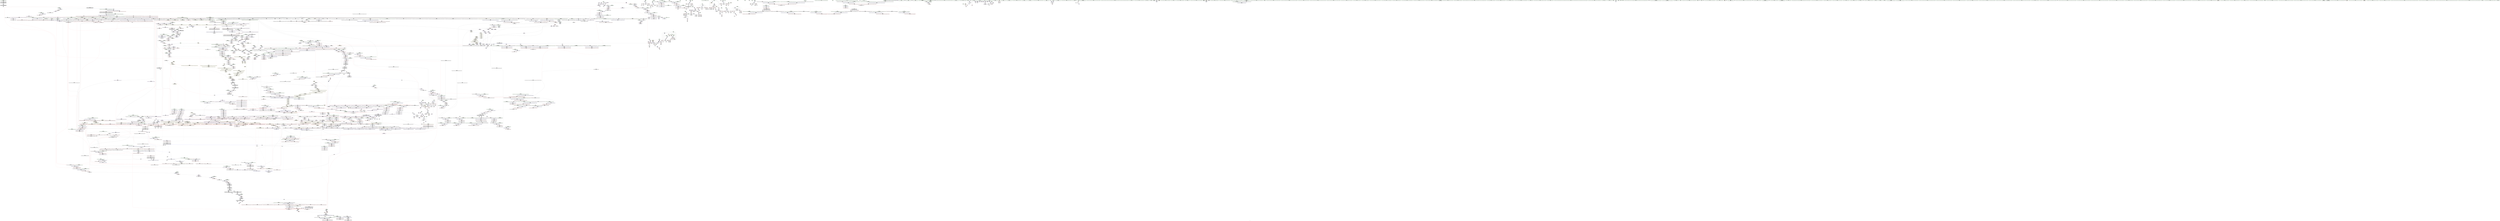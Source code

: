 digraph "SVFG" {
	label="SVFG";

	Node0x5597f21b8600 [shape=record,color=grey,label="{NodeID: 0\nNullPtr|{|<s57>165}}"];
	Node0x5597f21b8600 -> Node0x5597f2877d20[style=solid];
	Node0x5597f21b8600 -> Node0x5597f2877e20[style=solid];
	Node0x5597f21b8600 -> Node0x5597f2877ef0[style=solid];
	Node0x5597f21b8600 -> Node0x5597f2877fc0[style=solid];
	Node0x5597f21b8600 -> Node0x5597f2878090[style=solid];
	Node0x5597f21b8600 -> Node0x5597f2878160[style=solid];
	Node0x5597f21b8600 -> Node0x5597f2878230[style=solid];
	Node0x5597f21b8600 -> Node0x5597f2878300[style=solid];
	Node0x5597f21b8600 -> Node0x5597f28783d0[style=solid];
	Node0x5597f21b8600 -> Node0x5597f28784a0[style=solid];
	Node0x5597f21b8600 -> Node0x5597f2878570[style=solid];
	Node0x5597f21b8600 -> Node0x5597f2878640[style=solid];
	Node0x5597f21b8600 -> Node0x5597f2878710[style=solid];
	Node0x5597f21b8600 -> Node0x5597f28787e0[style=solid];
	Node0x5597f21b8600 -> Node0x5597f28788b0[style=solid];
	Node0x5597f21b8600 -> Node0x5597f2878980[style=solid];
	Node0x5597f21b8600 -> Node0x5597f2878a50[style=solid];
	Node0x5597f21b8600 -> Node0x5597f2878b20[style=solid];
	Node0x5597f21b8600 -> Node0x5597f2878bf0[style=solid];
	Node0x5597f21b8600 -> Node0x5597f2878cc0[style=solid];
	Node0x5597f21b8600 -> Node0x5597f2878d90[style=solid];
	Node0x5597f21b8600 -> Node0x5597f2878e60[style=solid];
	Node0x5597f21b8600 -> Node0x5597f2878f30[style=solid];
	Node0x5597f21b8600 -> Node0x5597f2879000[style=solid];
	Node0x5597f21b8600 -> Node0x5597f28790d0[style=solid];
	Node0x5597f21b8600 -> Node0x5597f28791a0[style=solid];
	Node0x5597f21b8600 -> Node0x5597f2879270[style=solid];
	Node0x5597f21b8600 -> Node0x5597f2879340[style=solid];
	Node0x5597f21b8600 -> Node0x5597f2879410[style=solid];
	Node0x5597f21b8600 -> Node0x5597f28794e0[style=solid];
	Node0x5597f21b8600 -> Node0x5597f28795b0[style=solid];
	Node0x5597f21b8600 -> Node0x5597f2879680[style=solid];
	Node0x5597f21b8600 -> Node0x5597f2879750[style=solid];
	Node0x5597f21b8600 -> Node0x5597f2879820[style=solid];
	Node0x5597f21b8600 -> Node0x5597f28798f0[style=solid];
	Node0x5597f21b8600 -> Node0x5597f28799c0[style=solid];
	Node0x5597f21b8600 -> Node0x5597f2879a90[style=solid];
	Node0x5597f21b8600 -> Node0x5597f2879b60[style=solid];
	Node0x5597f21b8600 -> Node0x5597f2879c30[style=solid];
	Node0x5597f21b8600 -> Node0x5597f2879d00[style=solid];
	Node0x5597f21b8600 -> Node0x5597f2879dd0[style=solid];
	Node0x5597f21b8600 -> Node0x5597f2879ea0[style=solid];
	Node0x5597f21b8600 -> Node0x5597f28b9980[style=solid];
	Node0x5597f21b8600 -> Node0x5597f28bd5d0[style=solid];
	Node0x5597f21b8600 -> Node0x5597f28c2980[style=solid];
	Node0x5597f21b8600 -> Node0x5597f28c2cc0[style=solid];
	Node0x5597f21b8600 -> Node0x5597f28c3000[style=solid];
	Node0x5597f21b8600 -> Node0x5597f28c30d0[style=solid];
	Node0x5597f21b8600 -> Node0x5597f28c3340[style=solid];
	Node0x5597f21b8600 -> Node0x5597f28c6dc0[style=solid];
	Node0x5597f21b8600 -> Node0x5597f28a3700[style=solid];
	Node0x5597f21b8600 -> Node0x5597f28a3b80[style=solid];
	Node0x5597f21b8600 -> Node0x5597f28a3d00[style=solid];
	Node0x5597f21b8600 -> Node0x5597f28a4180[style=solid];
	Node0x5597f21b8600 -> Node0x5597f28a4d80[style=solid];
	Node0x5597f21b8600 -> Node0x5597f28a5980[style=solid];
	Node0x5597f21b8600 -> Node0x5597f28a6580[style=solid];
	Node0x5597f21b8600:s57 -> Node0x5597f2a695d0[style=solid,color=red];
	Node0x5597f28798f0 [shape=record,color=black,label="{NodeID: 443\n1984\<--3\n\<--dummyVal\n_ZNSt8_Rb_treeIxSt4pairIKxiESt10_Select1stIS2_ESt4lessIxESaIS2_EE17_M_construct_nodeIJRKSt21piecewise_construct_tSt5tupleIJRS1_EESD_IJEEEEEvPSt13_Rb_tree_nodeIS2_EDpOT_\n}"];
	Node0x5597f28798f0 -> Node0x5597f28c41e0[style=solid];
	Node0x5597f2888db0 [shape=record,color=red,label="{NodeID: 886\n212\<--178\n\<--j\n_Z4backii\n}"];
	Node0x5597f2888db0 -> Node0x5597f28a4f00[style=solid];
	Node0x5597f2a61a60 [shape=record,color=black,label="{NodeID: 3543\n2458 = PHI(1179, )\n}"];
	Node0x5597f2989a10 [shape=record,color=yellow,style=double,label="{NodeID: 2436\n187V_1 = ENCHI(MR_187V_0)\npts\{270004 270005 20460004 20460005 \}\nFun[_ZN9__gnu_cxx13new_allocatorISt13_Rb_tree_nodeISt4pairIKxiEEE9constructIS4_JRKSt21piecewise_construct_tSt5tupleIJRS3_EESB_IJEEEEEvPT_DpOT0_]|{<s0>177}}"];
	Node0x5597f2989a10:s0 -> Node0x5597f299d570[style=dashed,color=red];
	Node0x5597f28bf0a0 [shape=record,color=blue,label="{NodeID: 1329\n1074\<--1070\n__p.addr\<--__p\n_ZN9__gnu_cxx13new_allocatorISt13_Rb_tree_nodeISt4pairIKxiEEE10deallocateEPS5_m\n}"];
	Node0x5597f28bf0a0 -> Node0x5597f28ae9e0[style=dashed];
	Node0x5597f2871dd0 [shape=record,color=green,label="{NodeID: 222\n1330\<--1331\nllvm.trap\<--llvm.trap_field_insensitive\n}"];
	Node0x5597f2895370 [shape=record,color=purple,label="{NodeID: 665\n140\<--25\n\<--gS\n__cxx_global_array_dtor.2\n}"];
	Node0x5597f28f9440 [shape=record,color=black,label="{NodeID: 2215\n111 = PHI(109, 112, )\n|{|<s1>4}}"];
	Node0x5597f28f9440 -> Node0x5597f2896780[style=solid];
	Node0x5597f28f9440:s1 -> Node0x5597f2a66360[style=solid,color=red];
	Node0x5597f28b3bf0 [shape=record,color=red,label="{NodeID: 1108\n1881\<--1858\n\<--__p.addr\n_ZNSt8_Rb_treeIxSt4pairIKxiESt10_Select1stIS2_ESt4lessIxESaIS2_EE14_M_insert_nodeEPSt18_Rb_tree_node_baseSA_PSt13_Rb_tree_nodeIS2_E\n|{<s0>148}}"];
	Node0x5597f28b3bf0:s0 -> Node0x5597f2a68860[style=solid,color=red];
	Node0x5597f21b8790 [shape=record,color=green,label="{NodeID: 1\n7\<--1\n\<--dummyObj\nCan only get source location for instruction, argument, global var or function.|{<s0>26|<s1>26}}"];
	Node0x5597f21b8790:s0 -> Node0x5597f2a696e0[style=solid,color=red];
	Node0x5597f21b8790:s1 -> Node0x5597f2a69830[style=solid,color=red];
	Node0x5597f28799c0 [shape=record,color=black,label="{NodeID: 444\n1986\<--3\n\<--dummyVal\n_ZNSt8_Rb_treeIxSt4pairIKxiESt10_Select1stIS2_ESt4lessIxESaIS2_EE17_M_construct_nodeIJRKSt21piecewise_construct_tSt5tupleIJRS1_EESD_IJEEEEEvPSt13_Rb_tree_nodeIS2_EDpOT_\n}"];
	Node0x5597f28799c0 -> Node0x5597f28c42b0[style=solid];
	Node0x5597f2888e80 [shape=record,color=red,label="{NodeID: 887\n216\<--178\n\<--j\n_Z4backii\n}"];
	Node0x5597f2888e80 -> Node0x5597f28fb940[style=solid];
	Node0x5597f2a61b70 [shape=record,color=black,label="{NodeID: 3544\n2499 = PHI(2570, )\n}"];
	Node0x5597f2a61b70 -> Node0x5597f28b7dc0[style=solid];
	Node0x5597f28bf170 [shape=record,color=blue,label="{NodeID: 1330\n1076\<--1071\n.addr\<--\n_ZN9__gnu_cxx13new_allocatorISt13_Rb_tree_nodeISt4pairIKxiEEE10deallocateEPS5_m\n}"];
	Node0x5597f2871ed0 [shape=record,color=green,label="{NodeID: 223\n1350\<--1351\nthis.addr\<--this.addr_field_insensitive\n_ZNSt23_Rb_tree_const_iteratorISt4pairIKxiEEC2ERKSt17_Rb_tree_iteratorIS2_E\n}"];
	Node0x5597f2871ed0 -> Node0x5597f28b07f0[style=solid];
	Node0x5597f2871ed0 -> Node0x5597f28c0900[style=solid];
	Node0x5597f2895440 [shape=record,color=purple,label="{NodeID: 666\n141\<--25\n\<--gS\n__cxx_global_array_dtor.2\n}"];
	Node0x5597f2895440 -> Node0x5597f1edf8c0[style=solid];
	Node0x5597f28f99e0 [shape=record,color=black,label="{NodeID: 2216\n1885 = PHI(397, 397, 1883, )\n}"];
	Node0x5597f28f99e0 -> Node0x5597f28903d0[style=solid];
	Node0x5597f28b3cc0 [shape=record,color=red,label="{NodeID: 1109\n1892\<--1858\n\<--__p.addr\n_ZNSt8_Rb_treeIxSt4pairIKxiESt10_Select1stIS2_ESt4lessIxESaIS2_EE14_M_insert_nodeEPSt18_Rb_tree_node_baseSA_PSt13_Rb_tree_nodeIS2_E\n}"];
	Node0x5597f2848350 [shape=record,color=green,label="{NodeID: 2\n20\<--1\n__dso_handle\<--dummyObj\nGlob }"];
	Node0x5597f2879a90 [shape=record,color=black,label="{NodeID: 445\n1993\<--3\nlpad.val\<--dummyVal\n_ZNSt8_Rb_treeIxSt4pairIKxiESt10_Select1stIS2_ESt4lessIxESaIS2_EE17_M_construct_nodeIJRKSt21piecewise_construct_tSt5tupleIJRS1_EESD_IJEEEEEvPSt13_Rb_tree_nodeIS2_EDpOT_\n}"];
	Node0x5597f2888f50 [shape=record,color=red,label="{NodeID: 888\n221\<--178\n\<--j\n_Z4backii\n}"];
	Node0x5597f2888f50 -> Node0x5597f287a110[style=solid];
	Node0x5597f2a61ce0 [shape=record,color=black,label="{NodeID: 3545\n2504 = PHI(2570, )\n}"];
	Node0x5597f2a61ce0 -> Node0x5597f28b7e90[style=solid];
	Node0x5597f28bf240 [shape=record,color=blue,label="{NodeID: 1331\n1092\<--1091\nthis.addr\<--this\n_ZNSaISt13_Rb_tree_nodeISt4pairIKxiEEED2Ev\n}"];
	Node0x5597f28bf240 -> Node0x5597f28aeab0[style=dashed];
	Node0x5597f2871fa0 [shape=record,color=green,label="{NodeID: 224\n1352\<--1353\n__it.addr\<--__it.addr_field_insensitive\n_ZNSt23_Rb_tree_const_iteratorISt4pairIKxiEEC2ERKSt17_Rb_tree_iteratorIS2_E\n}"];
	Node0x5597f2871fa0 -> Node0x5597f28b08c0[style=solid];
	Node0x5597f2871fa0 -> Node0x5597f28c09d0[style=solid];
	Node0x5597f2895510 [shape=record,color=purple,label="{NodeID: 667\n148\<--25\n\<--gS\n__cxx_global_array_dtor.2\n}"];
	Node0x5597f2895510 -> Node0x5597f28a6100[style=solid];
	Node0x5597f28f9fc0 [shape=record,color=grey,label="{NodeID: 2217\n1907 = Binary(1906, 209, )\n}"];
	Node0x5597f28f9fc0 -> Node0x5597f28c3a90[style=solid];
	Node0x5597f28b3d90 [shape=record,color=red,label="{NodeID: 1110\n1879\<--1860\n\<--__z.addr\n_ZNSt8_Rb_treeIxSt4pairIKxiESt10_Select1stIS2_ESt4lessIxESaIS2_EE14_M_insert_nodeEPSt18_Rb_tree_node_baseSA_PSt13_Rb_tree_nodeIS2_E\n|{<s0>147}}"];
	Node0x5597f28b3d90:s0 -> Node0x5597f2a6db10[style=solid,color=red];
	Node0x5597f283a2e0 [shape=record,color=green,label="{NodeID: 3\n32\<--1\n.str\<--dummyObj\nGlob }"];
	Node0x5597f2879b60 [shape=record,color=black,label="{NodeID: 446\n1994\<--3\nlpad.val14\<--dummyVal\n_ZNSt8_Rb_treeIxSt4pairIKxiESt10_Select1stIS2_ESt4lessIxESaIS2_EE17_M_construct_nodeIJRKSt21piecewise_construct_tSt5tupleIJRS1_EESD_IJEEEEEvPSt13_Rb_tree_nodeIS2_EDpOT_\n}"];
	Node0x5597f2889020 [shape=record,color=red,label="{NodeID: 889\n233\<--178\n\<--j\n_Z4backii\n}"];
	Node0x5597f2889020 -> Node0x5597f28fa2c0[style=solid];
	Node0x5597f2a61e20 [shape=record,color=black,label="{NodeID: 3546\n2516 = PHI()\n}"];
	Node0x5597f2a61e20 -> Node0x5597f28c7440[style=solid];
	Node0x5597f28bf310 [shape=record,color=blue,label="{NodeID: 1332\n1103\<--1102\nthis.addr\<--this\n_ZN9__gnu_cxx13new_allocatorISt13_Rb_tree_nodeISt4pairIKxiEEED2Ev\n}"];
	Node0x5597f28bf310 -> Node0x5597f28aeb80[style=dashed];
	Node0x5597f2872070 [shape=record,color=green,label="{NodeID: 225\n1366\<--1367\nthis.addr\<--this.addr_field_insensitive\n_ZNSt5tupleIJRKxEEC2IvLb1EEES1_\n}"];
	Node0x5597f2872070 -> Node0x5597f28b0a60[style=solid];
	Node0x5597f2872070 -> Node0x5597f28c0b70[style=solid];
	Node0x5597f28955e0 [shape=record,color=purple,label="{NodeID: 668\n239\<--25\narrayidx9\<--gS\n_Z4backii\n|{<s0>10}}"];
	Node0x5597f28955e0:s0 -> Node0x5597f2a67150[style=solid,color=red];
	Node0x5597f28fa140 [shape=record,color=grey,label="{NodeID: 2218\n325 = Binary(324, 47, )\n|{<s0>12}}"];
	Node0x5597f28fa140:s0 -> Node0x5597f2a696e0[style=solid,color=red];
	Node0x5597f28b3e60 [shape=record,color=red,label="{NodeID: 1111\n1890\<--1860\n\<--__z.addr\n_ZNSt8_Rb_treeIxSt4pairIKxiESt10_Select1stIS2_ESt4lessIxESaIS2_EE14_M_insert_nodeEPSt18_Rb_tree_node_baseSA_PSt13_Rb_tree_nodeIS2_E\n}"];
	Node0x5597f28b3e60 -> Node0x5597f2890570[style=solid];
	Node0x5597f283a620 [shape=record,color=green,label="{NodeID: 4\n34\<--1\n.str.3\<--dummyObj\nGlob }"];
	Node0x5597f2997ef0 [shape=record,color=yellow,style=double,label="{NodeID: 2661\n362V_1 = ENCHI(MR_362V_0)\npts\{2376 \}\nFun[_ZNSt8_Rb_treeIxSt4pairIKxiESt10_Select1stIS2_ESt4lessIxESaIS2_EE24_M_get_insert_unique_posERS1_]}"];
	Node0x5597f2997ef0 -> Node0x5597f28b79b0[style=dashed];
	Node0x5597f2879c30 [shape=record,color=black,label="{NodeID: 447\n1996\<--3\n\<--dummyVal\n_ZNSt8_Rb_treeIxSt4pairIKxiESt10_Select1stIS2_ESt4lessIxESaIS2_EE17_M_construct_nodeIJRKSt21piecewise_construct_tSt5tupleIJRS1_EESD_IJEEEEEvPSt13_Rb_tree_nodeIS2_EDpOT_\n}"];
	Node0x5597f28890f0 [shape=record,color=red,label="{NodeID: 890\n253\<--180\n\<--i14\n_Z4backii\n}"];
	Node0x5597f28890f0 -> Node0x5597f28a5080[style=solid];
	Node0x5597f2a61ef0 [shape=record,color=black,label="{NodeID: 3547\n2530 = PHI()\n}"];
	Node0x5597f2a61ef0 -> Node0x5597f28c75e0[style=solid];
	Node0x5597f2989df0 [shape=record,color=yellow,style=double,label="{NodeID: 2440\n413V_1 = ENCHI(MR_413V_0)\npts\{1668 2392 \}\nFun[_ZNSt4pairIPSt18_Rb_tree_node_baseS1_EC2IRS1_Lb1EEEOT_RKS1_]}"];
	Node0x5597f2989df0 -> Node0x5597f28b85e0[style=dashed];
	Node0x5597f28bf3e0 [shape=record,color=blue,label="{NodeID: 1333\n1113\<--1109\nthis.addr\<--this\n_ZNSt3mapIxiSt4lessIxESaISt4pairIKxiEEE11lower_boundERS3_\n}"];
	Node0x5597f28bf3e0 -> Node0x5597f28aec50[style=dashed];
	Node0x5597f2872140 [shape=record,color=green,label="{NodeID: 226\n1368\<--1369\n__elements.addr\<--__elements.addr_field_insensitive\n_ZNSt5tupleIJRKxEEC2IvLb1EEES1_\n}"];
	Node0x5597f2872140 -> Node0x5597f28b0b30[style=solid];
	Node0x5597f2872140 -> Node0x5597f28c0c40[style=solid];
	Node0x5597f28956b0 [shape=record,color=purple,label="{NodeID: 669\n577\<--25\narrayidx39\<--gS\nmain\n|{<s0>31}}"];
	Node0x5597f28956b0:s0 -> Node0x5597f2a67150[style=solid,color=red];
	Node0x5597f28fa2c0 [shape=record,color=grey,label="{NodeID: 2219\n234 = Binary(233, 47, )\n}"];
	Node0x5597f28fa2c0 -> Node0x5597f28ba370[style=solid];
	Node0x5597f28b3f30 [shape=record,color=red,label="{NodeID: 1112\n1909\<--1860\n\<--__z.addr\n_ZNSt8_Rb_treeIxSt4pairIKxiESt10_Select1stIS2_ESt4lessIxESaIS2_EE14_M_insert_nodeEPSt18_Rb_tree_node_baseSA_PSt13_Rb_tree_nodeIS2_E\n}"];
	Node0x5597f28b3f30 -> Node0x5597f2890980[style=solid];
	Node0x5597f283a6e0 [shape=record,color=green,label="{NodeID: 5\n36\<--1\nstdin\<--dummyObj\nGlob }"];
	Node0x5597f2879d00 [shape=record,color=black,label="{NodeID: 448\n1997\<--3\n\<--dummyVal\n_ZNSt8_Rb_treeIxSt4pairIKxiESt10_Select1stIS2_ESt4lessIxESaIS2_EE17_M_construct_nodeIJRKSt21piecewise_construct_tSt5tupleIJRS1_EESD_IJEEEEEvPSt13_Rb_tree_nodeIS2_EDpOT_\n|{<s0>164}}"];
	Node0x5597f2879d00:s0 -> Node0x5597f2a6c110[style=solid,color=red];
	Node0x5597f28891c0 [shape=record,color=red,label="{NodeID: 891\n257\<--180\n\<--i14\n_Z4backii\n}"];
	Node0x5597f28891c0 -> Node0x5597f287a380[style=solid];
	Node0x5597f2a61fc0 [shape=record,color=black,label="{NodeID: 3548\n2553 = PHI(2570, )\n}"];
	Node0x5597f2a61fc0 -> Node0x5597f28b8510[style=solid];
	Node0x5597f28bf4b0 [shape=record,color=blue,label="{NodeID: 1334\n1115\<--1110\n__x.addr\<--__x\n_ZNSt3mapIxiSt4lessIxESaISt4pairIKxiEEE11lower_boundERS3_\n}"];
	Node0x5597f28bf4b0 -> Node0x5597f28aed20[style=dashed];
	Node0x5597f2872210 [shape=record,color=green,label="{NodeID: 227\n1376\<--1377\n_ZNSt11_Tuple_implILm0EJRKxEEC2ES1_\<--_ZNSt11_Tuple_implILm0EJRKxEEC2ES1__field_insensitive\n}"];
	Node0x5597f2895780 [shape=record,color=purple,label="{NodeID: 670\n544\<--28\narrayidx22\<--ttt\nmain\n}"];
	Node0x5597f2895780 -> Node0x5597f28bbd70[style=solid];
	Node0x5597f28fa440 [shape=record,color=grey,label="{NodeID: 2220\n622 = Binary(621, 47, )\n}"];
	Node0x5597f28fa440 -> Node0x5597f28bc800[style=solid];
	Node0x5597f28b4000 [shape=record,color=red,label="{NodeID: 1113\n1888\<--1862\n\<--__insert_left\n_ZNSt8_Rb_treeIxSt4pairIKxiESt10_Select1stIS2_ESt4lessIxESaIS2_EE14_M_insert_nodeEPSt18_Rb_tree_node_baseSA_PSt13_Rb_tree_nodeIS2_E\n}"];
	Node0x5597f28b4000 -> Node0x5597f28904a0[style=solid];
	Node0x5597f283a7a0 [shape=record,color=green,label="{NodeID: 6\n37\<--1\n.str.4\<--dummyObj\nGlob }"];
	Node0x5597f2879dd0 [shape=record,color=black,label="{NodeID: 449\n2198\<--3\n\<--dummyVal\n_ZNSt11_Tuple_implILm0EJRKxEEC2EOS2_\n}"];
	Node0x5597f2889290 [shape=record,color=red,label="{NodeID: 892\n269\<--180\n\<--i14\n_Z4backii\n}"];
	Node0x5597f2889290 -> Node0x5597f28fb640[style=solid];
	Node0x5597f2a62160 [shape=record,color=black,label="{NodeID: 3549\n2568 = PHI(1524, )\n}"];
	Node0x5597f2a62160 -> Node0x5597f28932f0[style=solid];
	Node0x5597f28bf580 [shape=record,color=blue,label="{NodeID: 1335\n1125\<--1122\ncoerce.dive\<--call\n_ZNSt3mapIxiSt4lessIxESaISt4pairIKxiEEE11lower_boundERS3_\n}"];
	Node0x5597f28bf580 -> Node0x5597f28aedf0[style=dashed];
	Node0x5597f287a7d0 [shape=record,color=green,label="{NodeID: 228\n1387\<--1388\nretval\<--retval_field_insensitive\n_ZNSt8_Rb_treeIxSt4pairIKxiESt10_Select1stIS2_ESt4lessIxESaIS2_EE11lower_boundERS1_\n}"];
	Node0x5597f287a7d0 -> Node0x5597f2899ab0[style=solid];
	Node0x5597f287a7d0 -> Node0x5597f2899b80[style=solid];
	Node0x5597f2895850 [shape=record,color=purple,label="{NodeID: 671\n572\<--28\narrayidx37\<--ttt\nmain\n}"];
	Node0x5597f2895850 -> Node0x5597f28ac210[style=solid];
	Node0x5597f28fa5c0 [shape=record,color=grey,label="{NodeID: 2221\n229 = Binary(228, 227, )\n}"];
	Node0x5597f28fa5c0 -> Node0x5597f28ba2a0[style=solid];
	Node0x5597f28b40d0 [shape=record,color=red,label="{NodeID: 1114\n1906\<--1905\n\<--_M_node_count\n_ZNSt8_Rb_treeIxSt4pairIKxiESt10_Select1stIS2_ESt4lessIxESaIS2_EE14_M_insert_nodeEPSt18_Rb_tree_node_baseSA_PSt13_Rb_tree_nodeIS2_E\n}"];
	Node0x5597f28b40d0 -> Node0x5597f28f9fc0[style=solid];
	Node0x5597f28393c0 [shape=record,color=green,label="{NodeID: 7\n39\<--1\n.str.5\<--dummyObj\nGlob }"];
	Node0x5597f2879ea0 [shape=record,color=black,label="{NodeID: 450\n2199\<--3\n\<--dummyVal\n_ZNSt11_Tuple_implILm0EJRKxEEC2EOS2_\n|{<s0>183}}"];
	Node0x5597f2879ea0:s0 -> Node0x5597f2a6c110[style=solid,color=red];
	Node0x5597f2889360 [shape=record,color=red,label="{NodeID: 893\n279\<--182\n\<--Y\n_Z4backii\n}"];
	Node0x5597f2889360 -> Node0x5597f28ba850[style=solid];
	Node0x5597f2a622a0 [shape=record,color=black,label="{NodeID: 3550\n2613 = PHI(2625, )\n}"];
	Node0x5597f2a622a0 -> Node0x5597f28b8d30[style=solid];
	Node0x5597f298a120 [shape=record,color=yellow,style=double,label="{NodeID: 2443\n360V_1 = ENCHI(MR_360V_0)\npts\{2384 270002 270003 16540000 16580000 16620000 23880000 \}\nFun[_ZNSt4pairIPSt18_Rb_tree_node_baseS1_EC2IRS1_Lb1EEEOT_RKS1_]}"];
	Node0x5597f298a120 -> Node0x5597f28b8510[style=dashed];
	Node0x5597f28bf650 [shape=record,color=blue,label="{NodeID: 1336\n1133\<--1131\nthis.addr\<--this\n_ZNKSt17_Rb_tree_iteratorISt4pairIKxiEEeqERKS3_\n}"];
	Node0x5597f28bf650 -> Node0x5597f28aeec0[style=dashed];
	Node0x5597f287a860 [shape=record,color=green,label="{NodeID: 229\n1389\<--1390\nthis.addr\<--this.addr_field_insensitive\n_ZNSt8_Rb_treeIxSt4pairIKxiESt10_Select1stIS2_ESt4lessIxESaIS2_EE11lower_boundERS1_\n}"];
	Node0x5597f287a860 -> Node0x5597f28b0c00[style=solid];
	Node0x5597f287a860 -> Node0x5597f28c0d10[style=solid];
	Node0x5597f2895920 [shape=record,color=purple,label="{NodeID: 672\n597\<--28\narrayidx48\<--ttt\nmain\n}"];
	Node0x5597f2895920 -> Node0x5597f28ac3b0[style=solid];
	Node0x5597f28fa740 [shape=record,color=grey,label="{NodeID: 2222\n617 = Binary(616, 47, )\n}"];
	Node0x5597f28fa740 -> Node0x5597f28bc730[style=solid];
	Node0x5597f28b41a0 [shape=record,color=red,label="{NodeID: 1115\n1913\<--1912\n\<--coerce.dive\n_ZNSt8_Rb_treeIxSt4pairIKxiESt10_Select1stIS2_ESt4lessIxESaIS2_EE14_M_insert_nodeEPSt18_Rb_tree_node_baseSA_PSt13_Rb_tree_nodeIS2_E\n}"];
	Node0x5597f28b41a0 -> Node0x5597f2890a50[style=solid];
	Node0x5597f2839480 [shape=record,color=green,label="{NodeID: 8\n41\<--1\nstdout\<--dummyObj\nGlob }"];
	Node0x5597f2879f70 [shape=record,color=black,label="{NodeID: 451\n430\<--7\nmain_ret\<--\nmain\n}"];
	Node0x5597f2889430 [shape=record,color=red,label="{NodeID: 894\n294\<--182\n\<--Y\n_Z4backii\n}"];
	Node0x5597f2889430 -> Node0x5597f288a130[style=solid];
	Node0x5597f2889430 -> Node0x5597f28ba9f0[style=solid];
	Node0x5597f2a623e0 [shape=record,color=black,label="{NodeID: 3551\n2621 = PHI(2570, )\n}"];
	Node0x5597f2a623e0 -> Node0x5597f28b8e00[style=solid];
	Node0x5597f28bf720 [shape=record,color=blue,label="{NodeID: 1337\n1135\<--1132\n__x.addr\<--__x\n_ZNKSt17_Rb_tree_iteratorISt4pairIKxiEEeqERKS3_\n}"];
	Node0x5597f28bf720 -> Node0x5597f28aef90[style=dashed];
	Node0x5597f287a930 [shape=record,color=green,label="{NodeID: 230\n1391\<--1392\n__k.addr\<--__k.addr_field_insensitive\n_ZNSt8_Rb_treeIxSt4pairIKxiESt10_Select1stIS2_ESt4lessIxESaIS2_EE11lower_boundERS1_\n}"];
	Node0x5597f287a930 -> Node0x5597f28b0cd0[style=solid];
	Node0x5597f287a930 -> Node0x5597f28c0de0[style=solid];
	Node0x5597f28959f0 [shape=record,color=purple,label="{NodeID: 673\n601\<--28\narrayidx50\<--ttt\nmain\n}"];
	Node0x5597f28959f0 -> Node0x5597f28bc4c0[style=solid];
	Node0x5597f28fa8c0 [shape=record,color=grey,label="{NodeID: 2223\n593 = Binary(592, 333, )\n}"];
	Node0x5597f28fa8c0 -> Node0x5597f28bc3f0[style=solid];
	Node0x5597f28b4270 [shape=record,color=red,label="{NodeID: 1116\n1923\<--1920\nthis1\<--this.addr\n_ZNSt8_Rb_treeIxSt4pairIKxiESt10_Select1stIS2_ESt4lessIxESaIS2_EE11_M_get_nodeEv\n|{<s0>152}}"];
	Node0x5597f28b4270:s0 -> Node0x5597f2a69980[style=solid,color=red];
	Node0x5597f2839540 [shape=record,color=green,label="{NodeID: 9\n42\<--1\n.str.6\<--dummyObj\nGlob }"];
	Node0x5597f287a040 [shape=record,color=black,label="{NodeID: 452\n195\<--194\nidxprom\<--\n_Z4backii\n}"];
	Node0x5597f2889500 [shape=record,color=red,label="{NodeID: 895\n283\<--184\n\<--i28\n_Z4backii\n}"];
	Node0x5597f2889500 -> Node0x5597f28a4a80[style=solid];
	Node0x5597f2a62520 [shape=record,color=black,label="{NodeID: 3552\n2065 = PHI(1962, )\n2nd arg _ZNSt16allocator_traitsISaISt13_Rb_tree_nodeISt4pairIKxiEEEE9constructIS3_JRKSt21piecewise_construct_tSt5tupleIJRS2_EESB_IJEEEEEvRS5_PT_DpOT0_ }"];
	Node0x5597f2a62520 -> Node0x5597f28c4a00[style=solid];
	Node0x5597f28bf7f0 [shape=record,color=blue,label="{NodeID: 1338\n1151\<--1148\nthis.addr\<--this\n_ZNSt3mapIxiSt4lessIxESaISt4pairIKxiEEE3endEv\n}"];
	Node0x5597f28bf7f0 -> Node0x5597f28af200[style=dashed];
	Node0x5597f287aa00 [shape=record,color=green,label="{NodeID: 231\n1398\<--1399\n_ZNSt8_Rb_treeIxSt4pairIKxiESt10_Select1stIS2_ESt4lessIxESaIS2_EE6_M_endEv\<--_ZNSt8_Rb_treeIxSt4pairIKxiESt10_Select1stIS2_ESt4lessIxESaIS2_EE6_M_endEv_field_insensitive\n}"];
	Node0x5597f2895ac0 [shape=record,color=purple,label="{NodeID: 674\n635\<--28\narrayidx68\<--ttt\nmain\n}"];
	Node0x5597f2895ac0 -> Node0x5597f28ac550[style=solid];
	Node0x5597f28faa40 [shape=record,color=grey,label="{NodeID: 2224\n604 = Binary(603, 333, )\n}"];
	Node0x5597f28faa40 -> Node0x5597f28bc590[style=solid];
	Node0x5597f28b4340 [shape=record,color=red,label="{NodeID: 1117\n1954\<--1935\nthis5\<--this.addr\n_ZNSt8_Rb_treeIxSt4pairIKxiESt10_Select1stIS2_ESt4lessIxESaIS2_EE17_M_construct_nodeIJRKSt21piecewise_construct_tSt5tupleIJRS1_EESD_IJEEEEEvPSt13_Rb_tree_nodeIS2_EDpOT_\n|{<s0>154|<s1>161}}"];
	Node0x5597f28b4340:s0 -> Node0x5597f2a69980[style=solid,color=red];
	Node0x5597f28b4340:s1 -> Node0x5597f2a65ee0[style=solid,color=red];
	Node0x5597f2839640 [shape=record,color=green,label="{NodeID: 10\n44\<--1\n.str.7\<--dummyObj\nGlob }"];
	Node0x5597f287a110 [shape=record,color=black,label="{NodeID: 453\n222\<--221\nidxprom6\<--\n_Z4backii\n}"];
	Node0x5597f28895d0 [shape=record,color=red,label="{NodeID: 896\n287\<--184\n\<--i28\n_Z4backii\n}"];
	Node0x5597f28895d0 -> Node0x5597f287a5f0[style=solid];
	Node0x5597f2a62660 [shape=record,color=black,label="{NodeID: 3553\n2066 = PHI(1964, )\n3rd arg _ZNSt16allocator_traitsISaISt13_Rb_tree_nodeISt4pairIKxiEEEE9constructIS3_JRKSt21piecewise_construct_tSt5tupleIJRS2_EESB_IJEEEEEvRS5_PT_DpOT0_ }"];
	Node0x5597f2a62660 -> Node0x5597f28c4ad0[style=solid];
	Node0x5597f28bf8c0 [shape=record,color=blue,label="{NodeID: 1339\n1159\<--1156\ncoerce.dive\<--call\n_ZNSt3mapIxiSt4lessIxESaISt4pairIKxiEEE3endEv\n}"];
	Node0x5597f28bf8c0 -> Node0x5597f28af2d0[style=dashed];
	Node0x5597f287ab00 [shape=record,color=green,label="{NodeID: 232\n1402\<--1403\n_ZNSt8_Rb_treeIxSt4pairIKxiESt10_Select1stIS2_ESt4lessIxESaIS2_EE14_M_lower_boundEPSt13_Rb_tree_nodeIS2_EPSt18_Rb_tree_node_baseRS1_\<--_ZNSt8_Rb_treeIxSt4pairIKxiESt10_Select1stIS2_ESt4lessIxESaIS2_EE14_M_lower_boundEPSt13_Rb_tree_nodeIS2_EPSt18_Rb_tree_node_baseRS1__field_insensitive\n}"];
	Node0x5597f2895b90 [shape=record,color=purple,label="{NodeID: 675\n467\<--32\n\<--.str\nmain\n}"];
	Node0x5597f28fabc0 [shape=record,color=grey,label="{NodeID: 2225\n337 = Binary(336, 47, )\n}"];
	Node0x5597f28fabc0 -> Node0x5597f28bafa0[style=solid];
	Node0x5597f28b4410 [shape=record,color=red,label="{NodeID: 1118\n1955\<--1937\n\<--__node.addr\n_ZNSt8_Rb_treeIxSt4pairIKxiESt10_Select1stIS2_ESt4lessIxESaIS2_EE17_M_construct_nodeIJRKSt21piecewise_construct_tSt5tupleIJRS1_EESD_IJEEEEEvPSt13_Rb_tree_nodeIS2_EDpOT_\n}"];
	Node0x5597f28b4410 -> Node0x5597f2890bf0[style=solid];
	Node0x5597f2839740 [shape=record,color=green,label="{NodeID: 11\n47\<--1\n\<--dummyObj\nCan only get source location for instruction, argument, global var or function.}"];
	Node0x5597f2998540 [shape=record,color=yellow,style=double,label="{NodeID: 2668\n157V_1 = ENCHI(MR_157V_0)\npts\{270001 \}\nFun[_ZNSt8_Rb_treeIxSt4pairIKxiESt10_Select1stIS2_ESt4lessIxESaIS2_EE24_M_get_insert_unique_posERS1_]|{<s0>193}}"];
	Node0x5597f2998540:s0 -> Node0x5597f298b270[style=dashed,color=red];
	Node0x5597f287a1e0 [shape=record,color=black,label="{NodeID: 454\n227\<--225\nconv\<--add\n_Z4backii\n}"];
	Node0x5597f287a1e0 -> Node0x5597f28fa5c0[style=solid];
	Node0x5597f28896a0 [shape=record,color=red,label="{NodeID: 897\n299\<--184\n\<--i28\n_Z4backii\n}"];
	Node0x5597f28896a0 -> Node0x5597f28fb4c0[style=solid];
	Node0x5597f2a627a0 [shape=record,color=black,label="{NodeID: 3554\n2067 = PHI(1966, )\n4th arg _ZNSt16allocator_traitsISaISt13_Rb_tree_nodeISt4pairIKxiEEEE9constructIS3_JRKSt21piecewise_construct_tSt5tupleIJRS2_EESB_IJEEEEEvRS5_PT_DpOT0_ }"];
	Node0x5597f2a627a0 -> Node0x5597f28c4ba0[style=solid];
	Node0x5597f298a5f0 [shape=record,color=yellow,style=double,label="{NodeID: 2447\n76V_1 = ENCHI(MR_76V_0)\npts\{3630000 \}\nFun[_ZNSt5tupleIJRKxEEC2EOS2_]|{<s0>178}}"];
	Node0x5597f298a5f0:s0 -> Node0x5597f2979920[style=dashed,color=red];
	Node0x5597f28bf990 [shape=record,color=blue,label="{NodeID: 1340\n1168\<--1165\nthis.addr\<--this\n_ZNKSt3mapIxiSt4lessIxESaISt4pairIKxiEEE8key_compEv\n}"];
	Node0x5597f28bf990 -> Node0x5597f28af3a0[style=dashed];
	Node0x5597f287ac00 [shape=record,color=green,label="{NodeID: 233\n1414\<--1415\nretval\<--retval_field_insensitive\n_ZNSt8_Rb_treeIxSt4pairIKxiESt10_Select1stIS2_ESt4lessIxESaIS2_EE14_M_lower_boundEPSt13_Rb_tree_nodeIS2_EPSt18_Rb_tree_node_baseRS1_\n|{|<s1>97}}"];
	Node0x5597f287ac00 -> Node0x5597f2899c50[style=solid];
	Node0x5597f287ac00:s1 -> Node0x5597f2a6e190[style=solid,color=red];
	Node0x5597f2895c60 [shape=record,color=purple,label="{NodeID: 676\n468\<--34\n\<--.str.3\nmain\n}"];
	Node0x5597f28fad40 [shape=record,color=grey,label="{NodeID: 2226\n332 = Binary(331, 333, )\n}"];
	Node0x5597f28fad40 -> Node0x5597f28baed0[style=solid];
	Node0x5597f28b44e0 [shape=record,color=red,label="{NodeID: 1119\n1959\<--1937\n\<--__node.addr\n_ZNSt8_Rb_treeIxSt4pairIKxiESt10_Select1stIS2_ESt4lessIxESaIS2_EE17_M_construct_nodeIJRKSt21piecewise_construct_tSt5tupleIJRS1_EESD_IJEEEEEvPSt13_Rb_tree_nodeIS2_EDpOT_\n|{<s0>155}}"];
	Node0x5597f28b44e0:s0 -> Node0x5597f2a67ae0[style=solid,color=red];
	Node0x5597f2839840 [shape=record,color=green,label="{NodeID: 12\n49\<--1\n.str.8\<--dummyObj\nGlob }"];
	Node0x5597f2998620 [shape=record,color=yellow,style=double,label="{NodeID: 2669\n159V_1 = ENCHI(MR_159V_0)\npts\{270002 \}\nFun[_ZNSt8_Rb_treeIxSt4pairIKxiESt10_Select1stIS2_ESt4lessIxESaIS2_EE24_M_get_insert_unique_posERS1_]|{<s0>197|<s1>200|<s2>202|<s3>206|<s4>207}}"];
	Node0x5597f2998620:s0 -> Node0x5597f298e2d0[style=dashed,color=red];
	Node0x5597f2998620:s1 -> Node0x5597f298e000[style=dashed,color=red];
	Node0x5597f2998620:s2 -> Node0x5597f298d640[style=dashed,color=red];
	Node0x5597f2998620:s3 -> Node0x5597f298d640[style=dashed,color=red];
	Node0x5597f2998620:s4 -> Node0x5597f298a120[style=dashed,color=red];
	Node0x5597f287a2b0 [shape=record,color=black,label="{NodeID: 455\n238\<--237\nidxprom8\<--\n_Z4backii\n}"];
	Node0x5597f2889770 [shape=record,color=red,label="{NodeID: 898\n310\<--186\n\<--t\n_Z4backii\n}"];
	Node0x5597f2889770 -> Node0x5597f28a4600[style=solid];
	Node0x5597f2a628e0 [shape=record,color=black,label="{NodeID: 3555\n1069 = PHI(1061, )\n0th arg _ZN9__gnu_cxx13new_allocatorISt13_Rb_tree_nodeISt4pairIKxiEEE10deallocateEPS5_m }"];
	Node0x5597f2a628e0 -> Node0x5597f28befd0[style=solid];
	Node0x5597f298a6d0 [shape=record,color=yellow,style=double,label="{NodeID: 2448\n224V_1 = ENCHI(MR_224V_0)\npts\{21150000 \}\nFun[_ZNSt5tupleIJRKxEEC2EOS2_]|{<s0>178}}"];
	Node0x5597f298a6d0:s0 -> Node0x5597f2979a00[style=dashed,color=red];
	Node0x5597f28bfa60 [shape=record,color=blue,label="{NodeID: 1341\n1183\<--1180\nthis.addr\<--this\n_ZNKSt4lessIxEclERKxS2_\n}"];
	Node0x5597f28bfa60 -> Node0x5597f28af470[style=dashed];
	Node0x5597f287acd0 [shape=record,color=green,label="{NodeID: 234\n1416\<--1417\nthis.addr\<--this.addr_field_insensitive\n_ZNSt8_Rb_treeIxSt4pairIKxiESt10_Select1stIS2_ESt4lessIxESaIS2_EE14_M_lower_boundEPSt13_Rb_tree_nodeIS2_EPSt18_Rb_tree_node_baseRS1_\n}"];
	Node0x5597f287acd0 -> Node0x5597f28b0e70[style=solid];
	Node0x5597f287acd0 -> Node0x5597f28c0f80[style=solid];
	Node0x5597f2895d30 [shape=record,color=purple,label="{NodeID: 677\n473\<--37\n\<--.str.4\nmain\n}"];
	Node0x5597f28faec0 [shape=record,color=grey,label="{NodeID: 2227\n317 = Binary(316, 47, )\n}"];
	Node0x5597f28faec0 -> Node0x5597f28bad30[style=solid];
	Node0x5597f28b45b0 [shape=record,color=red,label="{NodeID: 1120\n1979\<--1937\n\<--__node.addr\n_ZNSt8_Rb_treeIxSt4pairIKxiESt10_Select1stIS2_ESt4lessIxESaIS2_EE17_M_construct_nodeIJRKSt21piecewise_construct_tSt5tupleIJRS1_EESD_IJEEEEEvPSt13_Rb_tree_nodeIS2_EDpOT_\n}"];
	Node0x5597f2839940 [shape=record,color=green,label="{NodeID: 13\n51\<--1\n.str.9\<--dummyObj\nGlob }"];
	Node0x5597f2998700 [shape=record,color=yellow,style=double,label="{NodeID: 2670\n161V_1 = ENCHI(MR_161V_0)\npts\{270003 \}\nFun[_ZNSt8_Rb_treeIxSt4pairIKxiESt10_Select1stIS2_ESt4lessIxESaIS2_EE24_M_get_insert_unique_posERS1_]|{<s0>198|<s1>202|<s2>206|<s3>207}}"];
	Node0x5597f2998700:s0 -> Node0x5597f298c770[style=dashed,color=red];
	Node0x5597f2998700:s1 -> Node0x5597f298d640[style=dashed,color=red];
	Node0x5597f2998700:s2 -> Node0x5597f298d640[style=dashed,color=red];
	Node0x5597f2998700:s3 -> Node0x5597f298a120[style=dashed,color=red];
	Node0x5597f287a380 [shape=record,color=black,label="{NodeID: 456\n258\<--257\nidxprom18\<--\n_Z4backii\n}"];
	Node0x5597f2889840 [shape=record,color=red,label="{NodeID: 899\n313\<--186\n\<--t\n_Z4backii\n}"];
	Node0x5597f2889840 -> Node0x5597f288adf0[style=solid];
	Node0x5597f2a62a20 [shape=record,color=black,label="{NodeID: 3556\n1070 = PHI(1062, )\n1st arg _ZN9__gnu_cxx13new_allocatorISt13_Rb_tree_nodeISt4pairIKxiEEE10deallocateEPS5_m }"];
	Node0x5597f2a62a20 -> Node0x5597f28bf0a0[style=solid];
	Node0x5597f28bfb30 [shape=record,color=blue,label="{NodeID: 1342\n1185\<--1181\n__x.addr\<--__x\n_ZNKSt4lessIxEclERKxS2_\n}"];
	Node0x5597f28bfb30 -> Node0x5597f28af540[style=dashed];
	Node0x5597f287ada0 [shape=record,color=green,label="{NodeID: 235\n1418\<--1419\n__x.addr\<--__x.addr_field_insensitive\n_ZNSt8_Rb_treeIxSt4pairIKxiESt10_Select1stIS2_ESt4lessIxESaIS2_EE14_M_lower_boundEPSt13_Rb_tree_nodeIS2_EPSt18_Rb_tree_node_baseRS1_\n}"];
	Node0x5597f287ada0 -> Node0x5597f28b0f40[style=solid];
	Node0x5597f287ada0 -> Node0x5597f28b1010[style=solid];
	Node0x5597f287ada0 -> Node0x5597f28b10e0[style=solid];
	Node0x5597f287ada0 -> Node0x5597f28b11b0[style=solid];
	Node0x5597f287ada0 -> Node0x5597f28b1280[style=solid];
	Node0x5597f287ada0 -> Node0x5597f28c1050[style=solid];
	Node0x5597f287ada0 -> Node0x5597f28c1390[style=solid];
	Node0x5597f287ada0 -> Node0x5597f28c1460[style=solid];
	Node0x5597f2895e00 [shape=record,color=purple,label="{NodeID: 678\n474\<--39\n\<--.str.5\nmain\n}"];
	Node0x5597f28fb040 [shape=record,color=grey,label="{NodeID: 2228\n304 = Binary(303, 47, )\n}"];
	Node0x5597f28fb040 -> Node0x5597f28bab90[style=solid];
	Node0x5597f28b4680 [shape=record,color=red,label="{NodeID: 1121\n1980\<--1937\n\<--__node.addr\n_ZNSt8_Rb_treeIxSt4pairIKxiESt10_Select1stIS2_ESt4lessIxESaIS2_EE17_M_construct_nodeIJRKSt21piecewise_construct_tSt5tupleIJRS1_EESD_IJEEEEEvPSt13_Rb_tree_nodeIS2_EDpOT_\n|{<s0>161}}"];
	Node0x5597f28b4680:s0 -> Node0x5597f2a66030[style=solid,color=red];
	Node0x5597f2839a40 [shape=record,color=green,label="{NodeID: 14\n53\<--1\n.str.10\<--dummyObj\nGlob }"];
	Node0x5597f29987e0 [shape=record,color=yellow,style=double,label="{NodeID: 2671\n379V_1 = ENCHI(MR_379V_0)\npts\{20460002 \}\nFun[_ZNSt8_Rb_treeIxSt4pairIKxiESt10_Select1stIS2_ESt4lessIxESaIS2_EE24_M_get_insert_unique_posERS1_]|{<s0>197}}"];
	Node0x5597f29987e0:s0 -> Node0x5597f298e2d0[style=dashed,color=red];
	Node0x5597f287a450 [shape=record,color=black,label="{NodeID: 457\n264\<--262\nconv22\<--add21\n_Z4backii\n}"];
	Node0x5597f2889910 [shape=record,color=red,label="{NodeID: 900\n319\<--186\n\<--t\n_Z4backii\n}"];
	Node0x5597f2889910 -> Node0x5597f28bae00[style=solid];
	Node0x5597f2a62b60 [shape=record,color=black,label="{NodeID: 3557\n1071 = PHI(1063, )\n2nd arg _ZN9__gnu_cxx13new_allocatorISt13_Rb_tree_nodeISt4pairIKxiEEE10deallocateEPS5_m }"];
	Node0x5597f2a62b60 -> Node0x5597f28bf170[style=solid];
	Node0x5597f28bfc00 [shape=record,color=blue,label="{NodeID: 1343\n1187\<--1182\n__y.addr\<--__y\n_ZNKSt4lessIxEclERKxS2_\n}"];
	Node0x5597f28bfc00 -> Node0x5597f28af610[style=dashed];
	Node0x5597f287ae70 [shape=record,color=green,label="{NodeID: 236\n1420\<--1421\n__y.addr\<--__y.addr_field_insensitive\n_ZNSt8_Rb_treeIxSt4pairIKxiESt10_Select1stIS2_ESt4lessIxESaIS2_EE14_M_lower_boundEPSt13_Rb_tree_nodeIS2_EPSt18_Rb_tree_node_baseRS1_\n}"];
	Node0x5597f287ae70 -> Node0x5597f28b1350[style=solid];
	Node0x5597f287ae70 -> Node0x5597f28c1120[style=solid];
	Node0x5597f287ae70 -> Node0x5597f28c12c0[style=solid];
	Node0x5597f2895ed0 [shape=record,color=purple,label="{NodeID: 679\n501\<--42\n\<--.str.6\nmain\n}"];
	Node0x5597f28fb1c0 [shape=record,color=grey,label="{NodeID: 2229\n2043 = Binary(2042, 2044, )\n}"];
	Node0x5597f28b4750 [shape=record,color=red,label="{NodeID: 1122\n1961\<--1939\n\<--__args.addr\n_ZNSt8_Rb_treeIxSt4pairIKxiESt10_Select1stIS2_ESt4lessIxESaIS2_EE17_M_construct_nodeIJRKSt21piecewise_construct_tSt5tupleIJRS1_EESD_IJEEEEEvPSt13_Rb_tree_nodeIS2_EDpOT_\n|{<s0>156}}"];
	Node0x5597f28b4750:s0 -> Node0x5597f2a6bd60[style=solid,color=red];
	Node0x5597f2839b40 [shape=record,color=green,label="{NodeID: 15\n55\<--1\n_ZStL19piecewise_construct\<--dummyObj\nGlob |{<s0>21}}"];
	Node0x5597f2839b40:s0 -> Node0x5597f2a6c860[style=solid,color=red];
	Node0x5597f29988c0 [shape=record,color=yellow,style=double,label="{NodeID: 2672\n289V_1 = ENCHI(MR_289V_0)\npts\{20460003 \}\nFun[_ZNSt8_Rb_treeIxSt4pairIKxiESt10_Select1stIS2_ESt4lessIxESaIS2_EE24_M_get_insert_unique_posERS1_]|{<s0>198}}"];
	Node0x5597f29988c0:s0 -> Node0x5597f298c770[style=dashed,color=red];
	Node0x5597f287a520 [shape=record,color=black,label="{NodeID: 458\n274\<--273\nidxprom26\<--\n_Z4backii\n}"];
	Node0x5597f28899e0 [shape=record,color=red,label="{NodeID: 901\n326\<--186\n\<--t\n_Z4backii\n|{<s0>12}}"];
	Node0x5597f28899e0:s0 -> Node0x5597f2a69830[style=solid,color=red];
	Node0x5597f2a62ca0 [shape=record,color=black,label="{NodeID: 3558\n2293 = PHI(1647, )\n0th arg _ZNKSt23_Rb_tree_const_iteratorISt4pairIKxiEE13_M_const_castEv }"];
	Node0x5597f2a62ca0 -> Node0x5597f28c5f20[style=solid];
	Node0x5597f28bfcd0 [shape=record,color=blue,label="{NodeID: 1344\n1201\<--1200\nthis.addr\<--this\n_ZNKSt17_Rb_tree_iteratorISt4pairIKxiEEdeEv\n}"];
	Node0x5597f28bfcd0 -> Node0x5597f28af880[style=dashed];
	Node0x5597f287af40 [shape=record,color=green,label="{NodeID: 237\n1422\<--1423\n__k.addr\<--__k.addr_field_insensitive\n_ZNSt8_Rb_treeIxSt4pairIKxiESt10_Select1stIS2_ESt4lessIxESaIS2_EE14_M_lower_boundEPSt13_Rb_tree_nodeIS2_EPSt18_Rb_tree_node_baseRS1_\n}"];
	Node0x5597f287af40 -> Node0x5597f28b1420[style=solid];
	Node0x5597f287af40 -> Node0x5597f28c11f0[style=solid];
	Node0x5597f2895fa0 [shape=record,color=purple,label="{NodeID: 680\n511\<--44\n\<--.str.7\nmain\n}"];
	Node0x5597f28fb340 [shape=record,color=grey,label="{NodeID: 2230\n296 = Binary(295, 293, )\n}"];
	Node0x5597f28fb340 -> Node0x5597f28ba9f0[style=solid];
	Node0x5597f28b4820 [shape=record,color=red,label="{NodeID: 1123\n1963\<--1941\n\<--__args.addr2\n_ZNSt8_Rb_treeIxSt4pairIKxiESt10_Select1stIS2_ESt4lessIxESaIS2_EE17_M_construct_nodeIJRKSt21piecewise_construct_tSt5tupleIJRS1_EESD_IJEEEEEvPSt13_Rb_tree_nodeIS2_EDpOT_\n|{<s0>157}}"];
	Node0x5597f28b4820:s0 -> Node0x5597f2a6cee0[style=solid,color=red];
	Node0x5597f2839c40 [shape=record,color=green,label="{NodeID: 16\n57\<--1\n\<--dummyObj\nCan only get source location for instruction, argument, global var or function.}"];
	Node0x5597f29989a0 [shape=record,color=yellow,style=double,label="{NodeID: 2673\n291V_1 = ENCHI(MR_291V_0)\npts\{23880000 \}\nFun[_ZNSt8_Rb_treeIxSt4pairIKxiESt10_Select1stIS2_ESt4lessIxESaIS2_EE24_M_get_insert_unique_posERS1_]|{<s0>199}}"];
	Node0x5597f29989a0:s0 -> Node0x5597f28c1870[style=dashed,color=red];
	Node0x5597f287a5f0 [shape=record,color=black,label="{NodeID: 459\n288\<--287\nidxprom32\<--\n_Z4backii\n}"];
	Node0x5597f2889ab0 [shape=record,color=red,label="{NodeID: 902\n328\<--186\n\<--t\n_Z4backii\n}"];
	Node0x5597f2889ab0 -> Node0x5597f288af50[style=solid];
	Node0x5597f2a62de0 [shape=record,color=black,label="{NodeID: 3559\n2285 = PHI(2279, )\n0th arg _ZSt12__get_helperILm0ERKxJEERT0_RSt11_Tuple_implIXT_EJS2_DpT1_EE }"];
	Node0x5597f2a62de0 -> Node0x5597f28c5e50[style=solid];
	Node0x5597f298aab0 [shape=record,color=yellow,style=double,label="{NodeID: 2452\n4V_1 = ENCHI(MR_4V_0)\npts\{270000 270001 270002 270003 270004 \}\nFun[_ZNSt8_Rb_treeIxSt4pairIKxiESt10_Select1stIS2_ESt4lessIxESaIS2_EE13_Rb_tree_implIS6_Lb1EEC2Ev]|{<s0>37|<s1>37}}"];
	Node0x5597f298aab0:s0 -> Node0x5597f28bd360[style=dashed,color=red];
	Node0x5597f298aab0:s1 -> Node0x5597f298ae90[style=dashed,color=red];
	Node0x5597f28bfda0 [shape=record,color=blue,label="{NodeID: 1345\n1242\<--1216\ncoerce.dive\<--__pos.coerce\n_ZNSt8_Rb_treeIxSt4pairIKxiESt10_Select1stIS2_ESt4lessIxESaIS2_EE22_M_emplace_hint_uniqueIJRKSt21piecewise_construct_tSt5tupleIJRS1_EESD_IJEEEEESt17_Rb_tree_iteratorIS2_ESt23_Rb_tree_const_iteratorIS2_EDpOT_\n}"];
	Node0x5597f28bfda0 -> Node0x5597f28b9210[style=dashed];
	Node0x5597f287b010 [shape=record,color=green,label="{NodeID: 238\n1462\<--1463\nthis.addr\<--this.addr_field_insensitive\n_ZNSt8_Rb_treeIxSt4pairIKxiESt10_Select1stIS2_ESt4lessIxESaIS2_EE6_M_endEv\n}"];
	Node0x5597f287b010 -> Node0x5597f28b15c0[style=solid];
	Node0x5597f287b010 -> Node0x5597f28c1530[style=solid];
	Node0x5597f2896070 [shape=record,color=purple,label="{NodeID: 681\n516\<--49\n\<--.str.8\nmain\n}"];
	Node0x5597f28fb4c0 [shape=record,color=grey,label="{NodeID: 2231\n300 = Binary(299, 47, )\n}"];
	Node0x5597f28fb4c0 -> Node0x5597f28baac0[style=solid];
	Node0x5597f28b48f0 [shape=record,color=red,label="{NodeID: 1124\n1965\<--1943\n\<--__args.addr4\n_ZNSt8_Rb_treeIxSt4pairIKxiESt10_Select1stIS2_ESt4lessIxESaIS2_EE17_M_construct_nodeIJRKSt21piecewise_construct_tSt5tupleIJRS1_EESD_IJEEEEEvPSt13_Rb_tree_nodeIS2_EDpOT_\n|{<s0>158}}"];
	Node0x5597f28b48f0:s0 -> Node0x5597f2a6da40[style=solid,color=red];
	Node0x5597f2839d40 [shape=record,color=green,label="{NodeID: 17\n192\<--1\n\<--dummyObj\nCan only get source location for instruction, argument, global var or function.}"];
	Node0x5597f287a6c0 [shape=record,color=black,label="{NodeID: 460\n291\<--290\nidxprom34\<--\n_Z4backii\n}"];
	Node0x5597f2889b80 [shape=record,color=red,label="{NodeID: 903\n336\<--186\n\<--t\n_Z4backii\n}"];
	Node0x5597f2889b80 -> Node0x5597f28fabc0[style=solid];
	Node0x5597f2a62f20 [shape=record,color=black,label="{NodeID: 3560\n2483 = PHI(1645, 1645, 1645, )\n0th arg _ZNSt4pairIPSt18_Rb_tree_node_baseS1_EC2IRS1_S4_Lb1EEEOT_OT0_ }"];
	Node0x5597f2a62f20 -> Node0x5597f28c6f60[style=solid];
	Node0x5597f28bfe70 [shape=record,color=blue,label="{NodeID: 1346\n1224\<--1215\nthis.addr\<--this\n_ZNSt8_Rb_treeIxSt4pairIKxiESt10_Select1stIS2_ESt4lessIxESaIS2_EE22_M_emplace_hint_uniqueIJRKSt21piecewise_construct_tSt5tupleIJRS1_EESD_IJEEEEESt17_Rb_tree_iteratorIS2_ESt23_Rb_tree_const_iteratorIS2_EDpOT_\n}"];
	Node0x5597f28bfe70 -> Node0x5597f28afa20[style=dashed];
	Node0x5597f287b0e0 [shape=record,color=green,label="{NodeID: 239\n1474\<--1475\n__x.addr\<--__x.addr_field_insensitive\n_ZNSt8_Rb_treeIxSt4pairIKxiESt10_Select1stIS2_ESt4lessIxESaIS2_EE6_S_keyEPKSt13_Rb_tree_nodeIS2_E\n}"];
	Node0x5597f287b0e0 -> Node0x5597f28b1690[style=solid];
	Node0x5597f287b0e0 -> Node0x5597f28c1600[style=solid];
	Node0x5597f2896140 [shape=record,color=purple,label="{NodeID: 682\n562\<--51\n\<--.str.9\nmain\n}"];
	Node0x5597f28fb640 [shape=record,color=grey,label="{NodeID: 2232\n270 = Binary(269, 47, )\n}"];
	Node0x5597f28fb640 -> Node0x5597f28ba6b0[style=solid];
	Node0x5597f28b49c0 [shape=record,color=red,label="{NodeID: 1125\n1977\<--1945\nexn\<--exn.slot\n_ZNSt8_Rb_treeIxSt4pairIKxiESt10_Select1stIS2_ESt4lessIxESaIS2_EE17_M_construct_nodeIJRKSt21piecewise_construct_tSt5tupleIJRS1_EESD_IJEEEEEvPSt13_Rb_tree_nodeIS2_EDpOT_\n}"];
	Node0x5597f2839e40 [shape=record,color=green,label="{NodeID: 18\n206\<--1\n\<--dummyObj\nCan only get source location for instruction, argument, global var or function.}"];
	Node0x5597f2998b60 [shape=record,color=yellow,style=double,label="{NodeID: 2675\n385V_1 = ENCHI(MR_385V_0)\npts\{23760000 23760001 \}\nFun[_ZNSt8_Rb_treeIxSt4pairIKxiESt10_Select1stIS2_ESt4lessIxESaIS2_EE24_M_get_insert_unique_posERS1_]|{<s0>202|<s1>202|<s2>206|<s3>206|<s4>207|<s5>207}}"];
	Node0x5597f2998b60:s0 -> Node0x5597f28c7fa0[style=dashed,color=red];
	Node0x5597f2998b60:s1 -> Node0x5597f28c8070[style=dashed,color=red];
	Node0x5597f2998b60:s2 -> Node0x5597f28c7fa0[style=dashed,color=red];
	Node0x5597f2998b60:s3 -> Node0x5597f28c8070[style=dashed,color=red];
	Node0x5597f2998b60:s4 -> Node0x5597f28c7920[style=dashed,color=red];
	Node0x5597f2998b60:s5 -> Node0x5597f28c79f0[style=dashed,color=red];
	Node0x5597f288adf0 [shape=record,color=black,label="{NodeID: 461\n314\<--313\nidxprom44\<--\n_Z4backii\n}"];
	Node0x5597f2889c50 [shape=record,color=red,label="{NodeID: 904\n224\<--223\n\<--arrayidx7\n_Z4backii\n}"];
	Node0x5597f2889c50 -> Node0x5597f28a2c80[style=solid];
	Node0x5597f2a63200 [shape=record,color=black,label="{NodeID: 3561\n2484 = PHI(1740, 1767, 1824, )\n1st arg _ZNSt4pairIPSt18_Rb_tree_node_baseS1_EC2IRS1_S4_Lb1EEEOT_OT0_ }"];
	Node0x5597f2a63200 -> Node0x5597f28c7030[style=solid];
	Node0x5597f28bff40 [shape=record,color=blue,label="{NodeID: 1347\n1226\<--1217\n__args.addr\<--__args\n_ZNSt8_Rb_treeIxSt4pairIKxiESt10_Select1stIS2_ESt4lessIxESaIS2_EE22_M_emplace_hint_uniqueIJRKSt21piecewise_construct_tSt5tupleIJRS1_EESD_IJEEEEESt17_Rb_tree_iteratorIS2_ESt23_Rb_tree_const_iteratorIS2_EDpOT_\n}"];
	Node0x5597f28bff40 -> Node0x5597f28afaf0[style=dashed];
	Node0x5597f287b1b0 [shape=record,color=green,label="{NodeID: 240\n1476\<--1477\nref.tmp\<--ref.tmp_field_insensitive\n_ZNSt8_Rb_treeIxSt4pairIKxiESt10_Select1stIS2_ESt4lessIxESaIS2_EE6_S_keyEPKSt13_Rb_tree_nodeIS2_E\n|{<s0>99}}"];
	Node0x5597f287b1b0:s0 -> Node0x5597f2a6cc70[style=solid,color=red];
	Node0x5597f2896210 [shape=record,color=purple,label="{NodeID: 683\n664\<--53\n\<--.str.10\nmain\n}"];
	Node0x5597f28fb7c0 [shape=record,color=grey,label="{NodeID: 2233\n218 = Binary(215, 217, )\n}"];
	Node0x5597f28fb7c0 -> Node0x5597f28a4c00[style=solid];
	Node0x5597f28b4a90 [shape=record,color=red,label="{NodeID: 1126\n1991\<--1945\nexn13\<--exn.slot\n_ZNSt8_Rb_treeIxSt4pairIKxiESt10_Select1stIS2_ESt4lessIxESaIS2_EE17_M_construct_nodeIJRKSt21piecewise_construct_tSt5tupleIJRS1_EESD_IJEEEEEvPSt13_Rb_tree_nodeIS2_EDpOT_\n}"];
	Node0x5597f2839f40 [shape=record,color=green,label="{NodeID: 19\n209\<--1\n\<--dummyObj\nCan only get source location for instruction, argument, global var or function.|{<s0>60|<s1>153}}"];
	Node0x5597f2839f40:s0 -> Node0x5597f2a6e8e0[style=solid,color=red];
	Node0x5597f2839f40:s1 -> Node0x5597f2a679a0[style=solid,color=red];
	Node0x5597f2998c40 [shape=record,color=yellow,style=double,label="{NodeID: 2676\n387V_1 = ENCHI(MR_387V_0)\npts\{50000 270004 20460004 \}\nFun[_ZNSt8_Rb_treeIxSt4pairIKxiESt10_Select1stIS2_ESt4lessIxESaIS2_EE24_M_get_insert_unique_posERS1_]|{<s0>196|<s1>205}}"];
	Node0x5597f2998c40:s0 -> Node0x5597f298cb50[style=dashed,color=red];
	Node0x5597f2998c40:s1 -> Node0x5597f298cb50[style=dashed,color=red];
	Node0x5597f288ae80 [shape=record,color=black,label="{NodeID: 462\n321\<--320\nidxprom47\<--\n_Z4backii\n}"];
	Node0x5597f2889d20 [shape=record,color=red,label="{NodeID: 905\n243\<--240\n\<--call\n_Z4backii\n}"];
	Node0x5597f2889d20 -> Node0x5597f28fbc40[style=solid];
	Node0x5597f2a633c0 [shape=record,color=black,label="{NodeID: 3562\n2485 = PHI(1741, 1768, 1825, )\n2nd arg _ZNSt4pairIPSt18_Rb_tree_node_baseS1_EC2IRS1_S4_Lb1EEEOT_OT0_ }"];
	Node0x5597f2a633c0 -> Node0x5597f28c7100[style=solid];
	Node0x5597f28c0010 [shape=record,color=blue,label="{NodeID: 1348\n1228\<--1218\n__args.addr2\<--__args1\n_ZNSt8_Rb_treeIxSt4pairIKxiESt10_Select1stIS2_ESt4lessIxESaIS2_EE22_M_emplace_hint_uniqueIJRKSt21piecewise_construct_tSt5tupleIJRS1_EESD_IJEEEEESt17_Rb_tree_iteratorIS2_ESt23_Rb_tree_const_iteratorIS2_EDpOT_\n}"];
	Node0x5597f28c0010 -> Node0x5597f28afbc0[style=dashed];
	Node0x5597f287b280 [shape=record,color=green,label="{NodeID: 241\n1481\<--1482\n_ZNSt8_Rb_treeIxSt4pairIKxiESt10_Select1stIS2_ESt4lessIxESaIS2_EE8_S_valueEPKSt13_Rb_tree_nodeIS2_E\<--_ZNSt8_Rb_treeIxSt4pairIKxiESt10_Select1stIS2_ESt4lessIxESaIS2_EE8_S_valueEPKSt13_Rb_tree_nodeIS2_E_field_insensitive\n}"];
	Node0x5597f28962e0 [shape=record,color=purple,label="{NodeID: 684\n2660\<--56\nllvm.global_ctors_0\<--llvm.global_ctors\nGlob }"];
	Node0x5597f28962e0 -> Node0x5597f28b9780[style=solid];
	Node0x5597f28fb940 [shape=record,color=grey,label="{NodeID: 2234\n217 = Binary(47, 216, )\n}"];
	Node0x5597f28fb940 -> Node0x5597f28fb7c0[style=solid];
	Node0x5597f28b4b60 [shape=record,color=red,label="{NodeID: 1127\n1992\<--1947\nsel\<--ehselector.slot\n_ZNSt8_Rb_treeIxSt4pairIKxiESt10_Select1stIS2_ESt4lessIxESaIS2_EE17_M_construct_nodeIJRKSt21piecewise_construct_tSt5tupleIJRS1_EESD_IJEEEEEvPSt13_Rb_tree_nodeIS2_EDpOT_\n}"];
	Node0x5597f283a040 [shape=record,color=green,label="{NodeID: 20\n226\<--1\n\<--dummyObj\nCan only get source location for instruction, argument, global var or function.}"];
	Node0x5597f288af50 [shape=record,color=black,label="{NodeID: 463\n329\<--328\nidxprom50\<--\n_Z4backii\n}"];
	Node0x5597f2889df0 [shape=record,color=red,label="{NodeID: 906\n260\<--259\n\<--arrayidx19\n_Z4backii\n}"];
	Node0x5597f2889df0 -> Node0x5597f28a2800[style=solid];
	Node0x5597f2a63580 [shape=record,color=black,label="{NodeID: 3563\n980 = PHI(943, )\n0th arg _ZNSt16allocator_traitsISaISt13_Rb_tree_nodeISt4pairIKxiEEEE7destroyIS3_EEvRS5_PT_ }"];
	Node0x5597f2a63580 -> Node0x5597f28be6e0[style=solid];
	Node0x5597f298ae90 [shape=record,color=yellow,style=double,label="{NodeID: 2456\n238V_1 = ENCHI(MR_238V_0)\npts\{270001 270002 270003 270004 \}\nFun[_ZNSt15_Rb_tree_headerC2Ev]|{<s0>39|<s1>39|<s2>39|<s3>39}}"];
	Node0x5597f298ae90:s0 -> Node0x5597f28bd5d0[style=dashed,color=red];
	Node0x5597f298ae90:s1 -> Node0x5597f28bd6a0[style=dashed,color=red];
	Node0x5597f298ae90:s2 -> Node0x5597f28bd770[style=dashed,color=red];
	Node0x5597f298ae90:s3 -> Node0x5597f28bd840[style=dashed,color=red];
	Node0x5597f28c00e0 [shape=record,color=blue,label="{NodeID: 1349\n1230\<--1219\n__args.addr4\<--__args3\n_ZNSt8_Rb_treeIxSt4pairIKxiESt10_Select1stIS2_ESt4lessIxESaIS2_EE22_M_emplace_hint_uniqueIJRKSt21piecewise_construct_tSt5tupleIJRS1_EESD_IJEEEEESt17_Rb_tree_iteratorIS2_ESt23_Rb_tree_const_iteratorIS2_EDpOT_\n}"];
	Node0x5597f28c00e0 -> Node0x5597f28afc90[style=dashed];
	Node0x5597f287b380 [shape=record,color=green,label="{NodeID: 242\n1484\<--1485\n_ZNKSt10_Select1stISt4pairIKxiEEclERKS2_\<--_ZNKSt10_Select1stISt4pairIKxiEEclERKS2__field_insensitive\n}"];
	Node0x5597f28963e0 [shape=record,color=purple,label="{NodeID: 685\n2661\<--56\nllvm.global_ctors_1\<--llvm.global_ctors\nGlob }"];
	Node0x5597f28963e0 -> Node0x5597f28b9880[style=solid];
	Node0x5597f28fbac0 [shape=record,color=grey,label="{NodeID: 2235\n668 = Binary(667, 47, )\n}"];
	Node0x5597f28fbac0 -> Node0x5597f28bce80[style=solid];
	Node0x5597f28b4c30 [shape=record,color=red,label="{NodeID: 1128\n2011\<--2005\n\<--__a.addr\n_ZNSt16allocator_traitsISaISt13_Rb_tree_nodeISt4pairIKxiEEEE8allocateERS5_m\n}"];
	Node0x5597f28b4c30 -> Node0x5597f2890d90[style=solid];
	Node0x5597f283ac00 [shape=record,color=green,label="{NodeID: 21\n263\<--1\n\<--dummyObj\nCan only get source location for instruction, argument, global var or function.}"];
	Node0x5597f288b020 [shape=record,color=black,label="{NodeID: 464\n414\<--350\n\<--__i\n_ZNSt3mapIxiSt4lessIxESaISt4pairIKxiEEEixERS3_\n}"];
	Node0x5597f288b020 -> Node0x5597f2896fa0[style=solid];
	Node0x5597f2889ec0 [shape=record,color=red,label="{NodeID: 907\n278\<--277\n\<--\n_Z4backii\n}"];
	Node0x5597f2889ec0 -> Node0x5597f28ba850[style=solid];
	Node0x5597f2a63690 [shape=record,color=black,label="{NodeID: 3564\n981 = PHI(947, )\n1st arg _ZNSt16allocator_traitsISaISt13_Rb_tree_nodeISt4pairIKxiEEEE7destroyIS3_EEvRS5_PT_ }"];
	Node0x5597f2a63690 -> Node0x5597f28be7b0[style=solid];
	Node0x5597f28c01b0 [shape=record,color=blue,label="{NodeID: 1350\n1232\<--1261\n__z\<--call8\n_ZNSt8_Rb_treeIxSt4pairIKxiESt10_Select1stIS2_ESt4lessIxESaIS2_EE22_M_emplace_hint_uniqueIJRKSt21piecewise_construct_tSt5tupleIJRS1_EESD_IJEEEEESt17_Rb_tree_iteratorIS2_ESt23_Rb_tree_const_iteratorIS2_EDpOT_\n}"];
	Node0x5597f28c01b0 -> Node0x5597f28afd60[style=dashed];
	Node0x5597f28c01b0 -> Node0x5597f28afe30[style=dashed];
	Node0x5597f28c01b0 -> Node0x5597f28aff00[style=dashed];
	Node0x5597f28c01b0 -> Node0x5597f28affd0[style=dashed];
	Node0x5597f287b480 [shape=record,color=green,label="{NodeID: 243\n1490\<--1491\nthis.addr\<--this.addr_field_insensitive\n_ZNSt17_Rb_tree_iteratorISt4pairIKxiEEC2EPSt18_Rb_tree_node_base\n}"];
	Node0x5597f287b480 -> Node0x5597f28b1760[style=solid];
	Node0x5597f287b480 -> Node0x5597f28c16d0[style=solid];
	Node0x5597f28964e0 [shape=record,color=purple,label="{NodeID: 686\n2662\<--56\nllvm.global_ctors_2\<--llvm.global_ctors\nGlob }"];
	Node0x5597f28964e0 -> Node0x5597f28b9980[style=solid];
	Node0x5597f28fbc40 [shape=record,color=grey,label="{NodeID: 2236\n244 = Binary(243, 47, )\n}"];
	Node0x5597f28fbc40 -> Node0x5597f28ba440[style=solid];
	Node0x5597f28b4d00 [shape=record,color=red,label="{NodeID: 1129\n2013\<--2007\n\<--__n.addr\n_ZNSt16allocator_traitsISaISt13_Rb_tree_nodeISt4pairIKxiEEEE8allocateERS5_m\n|{<s0>165}}"];
	Node0x5597f28b4d00:s0 -> Node0x5597f2a694c0[style=solid,color=red];
	Node0x5597f283ad00 [shape=record,color=green,label="{NodeID: 22\n285\<--1\n\<--dummyObj\nCan only get source location for instruction, argument, global var or function.}"];
	Node0x5597f288b0f0 [shape=record,color=black,label="{NodeID: 465\n415\<--358\n\<--ref.tmp8\n_ZNSt3mapIxiSt4lessIxESaISt4pairIKxiEEEixERS3_\n}"];
	Node0x5597f288b0f0 -> Node0x5597f2897070[style=solid];
	Node0x5597f2889f90 [shape=record,color=red,label="{NodeID: 908\n290\<--289\n\<--arrayidx33\n_Z4backii\n}"];
	Node0x5597f2889f90 -> Node0x5597f287a6c0[style=solid];
	Node0x5597f2a637a0 [shape=record,color=black,label="{NodeID: 3565\n1028 = PHI(1010, )\n0th arg _ZN9__gnu_cxx16__aligned_membufISt4pairIKxiEE6_M_ptrEv }"];
	Node0x5597f2a637a0 -> Node0x5597f28bebc0[style=solid];
	Node0x5597f28c0280 [shape=record,color=blue, style = dotted,label="{NodeID: 1351\n2666\<--2668\noffset_0\<--dummyVal\n_ZNSt8_Rb_treeIxSt4pairIKxiESt10_Select1stIS2_ESt4lessIxESaIS2_EE22_M_emplace_hint_uniqueIJRKSt21piecewise_construct_tSt5tupleIJRS1_EESD_IJEEEEESt17_Rb_tree_iteratorIS2_ESt23_Rb_tree_const_iteratorIS2_EDpOT_\n}"];
	Node0x5597f28c0280 -> Node0x5597f28b0310[style=dashed];
	Node0x5597f287b550 [shape=record,color=green,label="{NodeID: 244\n1492\<--1493\n__x.addr\<--__x.addr_field_insensitive\n_ZNSt17_Rb_tree_iteratorISt4pairIKxiEEC2EPSt18_Rb_tree_node_base\n}"];
	Node0x5597f287b550 -> Node0x5597f28b1830[style=solid];
	Node0x5597f287b550 -> Node0x5597f28c17a0[style=solid];
	Node0x5597f28965e0 [shape=record,color=purple,label="{NodeID: 687\n67\<--66\narrayctor.next\<--arrayctor.cur\n__cxx_global_var_init\n}"];
	Node0x5597f28965e0 -> Node0x5597f1ee23f0[style=solid];
	Node0x5597f28965e0 -> Node0x5597f28a3a00[style=solid];
	Node0x5597f28fbdc0 [shape=record,color=grey,label="{NodeID: 2237\n248 = Binary(247, 47, )\n}"];
	Node0x5597f28fbdc0 -> Node0x5597f28ba510[style=solid];
	Node0x5597f28b4dd0 [shape=record,color=red,label="{NodeID: 1130\n2031\<--2022\nthis1\<--this.addr\n_ZN9__gnu_cxx13new_allocatorISt13_Rb_tree_nodeISt4pairIKxiEEE8allocateEmPKv\n|{<s0>166}}"];
	Node0x5597f28b4dd0:s0 -> Node0x5597f2a66470[style=solid,color=red];
	Node0x5597f283ae00 [shape=record,color=green,label="{NodeID: 23\n333\<--1\n\<--dummyObj\nCan only get source location for instruction, argument, global var or function.}"];
	Node0x5597f288b1c0 [shape=record,color=black,label="{NodeID: 466\n343\<--423\n_ZNSt3mapIxiSt4lessIxESaISt4pairIKxiEEEixERS3__ret\<--second\n_ZNSt3mapIxiSt4lessIxESaISt4pairIKxiEEEixERS3_\n|{<s0>10|<s1>31}}"];
	Node0x5597f288b1c0:s0 -> Node0x5597f2a59c10[style=solid,color=blue];
	Node0x5597f288b1c0:s1 -> Node0x5597f2a5a6c0[style=solid,color=blue];
	Node0x5597f288a060 [shape=record,color=red,label="{NodeID: 909\n293\<--292\n\<--arrayidx35\n_Z4backii\n}"];
	Node0x5597f288a060 -> Node0x5597f28fb340[style=solid];
	Node0x5597f2a638b0 [shape=record,color=black,label="{NodeID: 3566\n1919 = PHI(1603, )\n0th arg _ZNSt8_Rb_treeIxSt4pairIKxiESt10_Select1stIS2_ESt4lessIxESaIS2_EE11_M_get_nodeEv }"];
	Node0x5597f2a638b0 -> Node0x5597f28c3b60[style=solid];
	Node0x5597f28c0350 [shape=record,color=blue,label="{NodeID: 1352\n1278\<--1279\n\<--\n_ZNSt8_Rb_treeIxSt4pairIKxiESt10_Select1stIS2_ESt4lessIxESaIS2_EE22_M_emplace_hint_uniqueIJRKSt21piecewise_construct_tSt5tupleIJRS1_EESD_IJEEEEESt17_Rb_tree_iteratorIS2_ESt23_Rb_tree_const_iteratorIS2_EDpOT_\n}"];
	Node0x5597f28c0350 -> Node0x5597f28b04b0[style=dashed];
	Node0x5597f28c0350 -> Node0x5597f28b0650[style=dashed];
	Node0x5597f287b620 [shape=record,color=green,label="{NodeID: 245\n1504\<--1505\nthis.addr\<--this.addr_field_insensitive\n_ZNKSt10_Select1stISt4pairIKxiEEclERKS2_\n}"];
	Node0x5597f287b620 -> Node0x5597f28b1900[style=solid];
	Node0x5597f287b620 -> Node0x5597f28c1940[style=solid];
	Node0x5597f28966b0 [shape=record,color=purple,label="{NodeID: 688\n92\<--91\narraydestroy.element\<--arraydestroy.elementPast\n__cxx_global_array_dtor\n}"];
	Node0x5597f28966b0 -> Node0x5597f1edf650[style=solid];
	Node0x5597f28966b0 -> Node0x5597f28a6700[style=solid];
	Node0x5597f28fbf40 [shape=record,color=grey,label="{NodeID: 2238\n262 = Binary(261, 263, )\n}"];
	Node0x5597f28fbf40 -> Node0x5597f287a450[style=solid];
	Node0x5597f28b4ea0 [shape=record,color=red,label="{NodeID: 1131\n2032\<--2024\n\<--__n.addr\n_ZN9__gnu_cxx13new_allocatorISt13_Rb_tree_nodeISt4pairIKxiEEE8allocateEmPKv\n}"];
	Node0x5597f28b4ea0 -> Node0x5597f28a4480[style=solid];
	Node0x5597f283af00 [shape=record,color=green,label="{NodeID: 24\n397\<--1\n\<--dummyObj\nCan only get source location for instruction, argument, global var or function.}"];
	Node0x5597f288b290 [shape=record,color=black,label="{NodeID: 467\n469\<--466\ncall\<--\nmain\n}"];
	Node0x5597f288a130 [shape=record,color=red,label="{NodeID: 910\n295\<--294\n\<--\n_Z4backii\n}"];
	Node0x5597f288a130 -> Node0x5597f28fb340[style=solid];
	Node0x5597f2a639c0 [shape=record,color=black,label="{NodeID: 3567\n1410 = PHI(1395, )\n0th arg _ZNSt8_Rb_treeIxSt4pairIKxiESt10_Select1stIS2_ESt4lessIxESaIS2_EE14_M_lower_boundEPSt13_Rb_tree_nodeIS2_EPSt18_Rb_tree_node_baseRS1_ }"];
	Node0x5597f2a639c0 -> Node0x5597f28c0f80[style=solid];
	Node0x5597f298b270 [shape=record,color=yellow,style=double,label="{NodeID: 2460\n157V_1 = ENCHI(MR_157V_0)\npts\{270001 \}\nFun[_ZNSt8_Rb_treeIxSt4pairIKxiESt10_Select1stIS2_ESt4lessIxESaIS2_EE8_M_beginEv]}"];
	Node0x5597f298b270 -> Node0x5597f28ad4c0[style=dashed];
	Node0x5597f28c0420 [shape=record,color=blue,label="{NodeID: 1353\n1281\<--1282\n\<--\n_ZNSt8_Rb_treeIxSt4pairIKxiESt10_Select1stIS2_ESt4lessIxESaIS2_EE22_M_emplace_hint_uniqueIJRKSt21piecewise_construct_tSt5tupleIJRS1_EESD_IJEEEEESt17_Rb_tree_iteratorIS2_ESt23_Rb_tree_const_iteratorIS2_EDpOT_\n}"];
	Node0x5597f28c0420 -> Node0x5597f28b03e0[style=dashed];
	Node0x5597f28c0420 -> Node0x5597f28b0580[style=dashed];
	Node0x5597f287b6f0 [shape=record,color=green,label="{NodeID: 246\n1506\<--1507\n__x.addr\<--__x.addr_field_insensitive\n_ZNKSt10_Select1stISt4pairIKxiEEclERKS2_\n}"];
	Node0x5597f287b6f0 -> Node0x5597f28b19d0[style=solid];
	Node0x5597f287b6f0 -> Node0x5597f28c1a10[style=solid];
	Node0x5597f2896780 [shape=record,color=purple,label="{NodeID: 689\n112\<--111\narrayctor.next\<--arrayctor.cur\n__cxx_global_var_init.1\n}"];
	Node0x5597f2896780 -> Node0x5597f28f9440[style=solid];
	Node0x5597f2896780 -> Node0x5597f28a6a00[style=solid];
	Node0x5597f28a2800 [shape=record,color=grey,label="{NodeID: 2239\n261 = Binary(260, 226, )\n}"];
	Node0x5597f28a2800 -> Node0x5597f28fbf40[style=solid];
	Node0x5597f28b4f70 [shape=record,color=red,label="{NodeID: 1132\n2042\<--2024\n\<--__n.addr\n_ZN9__gnu_cxx13new_allocatorISt13_Rb_tree_nodeISt4pairIKxiEEE8allocateEmPKv\n}"];
	Node0x5597f28b4f70 -> Node0x5597f28fb1c0[style=solid];
	Node0x5597f283b000 [shape=record,color=green,label="{NodeID: 25\n417\<--1\n\<--dummyObj\nCan only get source location for instruction, argument, global var or function.}"];
	Node0x5597f288b360 [shape=record,color=black,label="{NodeID: 468\n475\<--472\ncall1\<--\nmain\n}"];
	Node0x5597f288a200 [shape=record,color=red,label="{NodeID: 911\n316\<--315\n\<--arrayidx45\n_Z4backii\n}"];
	Node0x5597f288a200 -> Node0x5597f28faec0[style=solid];
	Node0x5597f2a63ad0 [shape=record,color=black,label="{NodeID: 3568\n1411 = PHI(1396, )\n1st arg _ZNSt8_Rb_treeIxSt4pairIKxiESt10_Select1stIS2_ESt4lessIxESaIS2_EE14_M_lower_boundEPSt13_Rb_tree_nodeIS2_EPSt18_Rb_tree_node_baseRS1_ }"];
	Node0x5597f2a63ad0 -> Node0x5597f28c1050[style=solid];
	Node0x5597f28c04f0 [shape=record,color=blue,label="{NodeID: 1354\n1296\<--1293\ncoerce.dive16\<--call15\n_ZNSt8_Rb_treeIxSt4pairIKxiESt10_Select1stIS2_ESt4lessIxESaIS2_EE22_M_emplace_hint_uniqueIJRKSt21piecewise_construct_tSt5tupleIJRS1_EESD_IJEEEEESt17_Rb_tree_iteratorIS2_ESt23_Rb_tree_const_iteratorIS2_EDpOT_\n}"];
	Node0x5597f28c04f0 -> Node0x5597f29601d0[style=dashed];
	Node0x5597f287b7c0 [shape=record,color=green,label="{NodeID: 247\n1516\<--1517\n__x.addr\<--__x.addr_field_insensitive\n_ZNSt8_Rb_treeIxSt4pairIKxiESt10_Select1stIS2_ESt4lessIxESaIS2_EE8_S_valueEPKSt13_Rb_tree_nodeIS2_E\n}"];
	Node0x5597f287b7c0 -> Node0x5597f28b1aa0[style=solid];
	Node0x5597f287b7c0 -> Node0x5597f28c1ae0[style=solid];
	Node0x5597f2896850 [shape=record,color=purple,label="{NodeID: 690\n130\<--129\n_M_t\<--this1\n_ZNSt3mapIxiSt4lessIxESaISt4pairIKxiEEEC2Ev\n|{<s0>6}}"];
	Node0x5597f2896850:s0 -> Node0x5597f2a673f0[style=solid,color=red];
	Node0x5597f28a2980 [shape=record,color=grey,label="{NodeID: 2240\n655 = Binary(654, 47, )\n}"];
	Node0x5597f28a2980 -> Node0x5597f28bcdb0[style=solid];
	Node0x5597f28b5040 [shape=record,color=red,label="{NodeID: 1133\n2056\<--2053\nthis1\<--this.addr\n_ZNK9__gnu_cxx13new_allocatorISt13_Rb_tree_nodeISt4pairIKxiEEE8max_sizeEv\n}"];
	Node0x5597f283b100 [shape=record,color=green,label="{NodeID: 26\n418\<--1\n\<--dummyObj\nCan only get source location for instruction, argument, global var or function.}"];
	Node0x5597f288b430 [shape=record,color=black,label="{NodeID: 469\n485\<--484\nidxprom\<--sub\nmain\n}"];
	Node0x5597f288a2d0 [shape=record,color=red,label="{NodeID: 912\n331\<--330\n\<--arrayidx51\n_Z4backii\n}"];
	Node0x5597f288a2d0 -> Node0x5597f28fad40[style=solid];
	Node0x5597f2a63be0 [shape=record,color=black,label="{NodeID: 3569\n1412 = PHI(1397, )\n2nd arg _ZNSt8_Rb_treeIxSt4pairIKxiESt10_Select1stIS2_ESt4lessIxESaIS2_EE14_M_lower_boundEPSt13_Rb_tree_nodeIS2_EPSt18_Rb_tree_node_baseRS1_ }"];
	Node0x5597f2a63be0 -> Node0x5597f28c1120[style=solid];
	Node0x5597f298b460 [shape=record,color=yellow,style=double,label="{NodeID: 2462\n4V_1 = ENCHI(MR_4V_0)\npts\{270000 270001 270002 270003 270004 \}\nFun[_ZNSt8_Rb_treeIxSt4pairIKxiESt10_Select1stIS2_ESt4lessIxESaIS2_EEC2Ev]|{<s0>34}}"];
	Node0x5597f298b460:s0 -> Node0x5597f298aab0[style=dashed,color=red];
	Node0x5597f28c05c0 [shape=record,color=blue,label="{NodeID: 1355\n1238\<--1300\nexn.slot\<--\n_ZNSt8_Rb_treeIxSt4pairIKxiESt10_Select1stIS2_ESt4lessIxESaIS2_EE22_M_emplace_hint_uniqueIJRKSt21piecewise_construct_tSt5tupleIJRS1_EESD_IJEEEEESt17_Rb_tree_iteratorIS2_ESt23_Rb_tree_const_iteratorIS2_EDpOT_\n}"];
	Node0x5597f28c05c0 -> Node0x5597f28b00a0[style=dashed];
	Node0x5597f28c05c0 -> Node0x5597f28c0760[style=dashed];
	Node0x5597f287b890 [shape=record,color=green,label="{NodeID: 248\n1521\<--1522\n_ZNKSt13_Rb_tree_nodeISt4pairIKxiEE9_M_valptrEv\<--_ZNKSt13_Rb_tree_nodeISt4pairIKxiEE9_M_valptrEv_field_insensitive\n}"];
	Node0x5597f2896920 [shape=record,color=purple,label="{NodeID: 691\n144\<--143\narraydestroy.element\<--arraydestroy.elementPast\n__cxx_global_array_dtor.2\n|{|<s2>7}}"];
	Node0x5597f2896920 -> Node0x5597f1edf8c0[style=solid];
	Node0x5597f2896920 -> Node0x5597f28a6100[style=solid];
	Node0x5597f2896920:s2 -> Node0x5597f2a6bf70[style=solid,color=red];
	Node0x5597f28a2b00 [shape=record,color=grey,label="{NodeID: 2241\n613 = Binary(612, 608, )\n}"];
	Node0x5597f28a2b00 -> Node0x5597f28bc660[style=solid];
	Node0x5597f28b5110 [shape=record,color=red,label="{NodeID: 1134\n2083\<--2068\n\<--__a.addr\n_ZNSt16allocator_traitsISaISt13_Rb_tree_nodeISt4pairIKxiEEEE9constructIS3_JRKSt21piecewise_construct_tSt5tupleIJRS2_EESB_IJEEEEEvRS5_PT_DpOT0_\n}"];
	Node0x5597f28b5110 -> Node0x5597f28911a0[style=solid];
	Node0x5597f283b200 [shape=record,color=green,label="{NodeID: 27\n591\<--1\n\<--dummyObj\nCan only get source location for instruction, argument, global var or function.}"];
	Node0x5597f288b500 [shape=record,color=black,label="{NodeID: 470\n489\<--488\nconv\<--\nmain\n}"];
	Node0x5597f288b500 -> Node0x5597f28a3100[style=solid];
	Node0x5597f288a3a0 [shape=record,color=red,label="{NodeID: 913\n368\<--346\nthis1\<--this.addr\n_ZNSt3mapIxiSt4lessIxESaISt4pairIKxiEEEixERS3_\n|{|<s1>13|<s2>14|<s3>16}}"];
	Node0x5597f288a3a0 -> Node0x5597f2896e00[style=solid];
	Node0x5597f288a3a0:s1 -> Node0x5597f2a6bb40[style=solid,color=red];
	Node0x5597f288a3a0:s2 -> Node0x5597f2a6d560[style=solid,color=red];
	Node0x5597f288a3a0:s3 -> Node0x5597f2a65220[style=solid,color=red];
	Node0x5597f2a63d20 [shape=record,color=black,label="{NodeID: 3570\n1413 = PHI(1400, )\n3rd arg _ZNSt8_Rb_treeIxSt4pairIKxiESt10_Select1stIS2_ESt4lessIxESaIS2_EE14_M_lower_boundEPSt13_Rb_tree_nodeIS2_EPSt18_Rb_tree_node_baseRS1_ }"];
	Node0x5597f2a63d20 -> Node0x5597f28c11f0[style=solid];
	Node0x5597f28c0690 [shape=record,color=blue,label="{NodeID: 1356\n1240\<--1302\nehselector.slot\<--\n_ZNSt8_Rb_treeIxSt4pairIKxiESt10_Select1stIS2_ESt4lessIxESaIS2_EE22_M_emplace_hint_uniqueIJRKSt21piecewise_construct_tSt5tupleIJRS1_EESD_IJEEEEESt17_Rb_tree_iteratorIS2_ESt23_Rb_tree_const_iteratorIS2_EDpOT_\n}"];
	Node0x5597f28c0690 -> Node0x5597f28c0830[style=dashed];
	Node0x5597f287b990 [shape=record,color=green,label="{NodeID: 249\n1526\<--1527\nthis.addr\<--this.addr_field_insensitive\n_ZNKSt13_Rb_tree_nodeISt4pairIKxiEE9_M_valptrEv\n}"];
	Node0x5597f287b990 -> Node0x5597f28b1b70[style=solid];
	Node0x5597f287b990 -> Node0x5597f28c1bb0[style=solid];
	Node0x5597f28969f0 [shape=record,color=purple,label="{NodeID: 692\n158\<--157\n_M_t\<--this1\n_ZNSt3mapIxiSt4lessIxESaISt4pairIKxiEEED2Ev\n|{<s0>8}}"];
	Node0x5597f28969f0:s0 -> Node0x5597f2a6d3c0[style=solid,color=red];
	Node0x5597f28a2c80 [shape=record,color=grey,label="{NodeID: 2242\n225 = Binary(224, 226, )\n}"];
	Node0x5597f28a2c80 -> Node0x5597f287a1e0[style=solid];
	Node0x5597f28b51e0 [shape=record,color=red,label="{NodeID: 1135\n2085\<--2070\n\<--__p.addr\n_ZNSt16allocator_traitsISaISt13_Rb_tree_nodeISt4pairIKxiEEEE9constructIS3_JRKSt21piecewise_construct_tSt5tupleIJRS2_EESB_IJEEEEEvRS5_PT_DpOT0_\n|{<s0>172}}"];
	Node0x5597f28b51e0:s0 -> Node0x5597f2a64d80[style=solid,color=red];
	Node0x5597f283b300 [shape=record,color=green,label="{NodeID: 28\n782\<--1\n\<--dummyObj\nCan only get source location for instruction, argument, global var or function.}"];
	Node0x5597f288b5d0 [shape=record,color=black,label="{NodeID: 471\n492\<--491\nidxprom2\<--\nmain\n}"];
	Node0x5597f288a470 [shape=record,color=red,label="{NodeID: 914\n369\<--348\n\<--__k.addr\n_ZNSt3mapIxiSt4lessIxESaISt4pairIKxiEEEixERS3_\n|{<s0>13}}"];
	Node0x5597f288a470:s0 -> Node0x5597f2a6bc50[style=solid,color=red];
	Node0x5597f2a63e60 [shape=record,color=black,label="{NodeID: 3571\n1930 = PHI(1603, )\n0th arg _ZNSt8_Rb_treeIxSt4pairIKxiESt10_Select1stIS2_ESt4lessIxESaIS2_EE17_M_construct_nodeIJRKSt21piecewise_construct_tSt5tupleIJRS1_EESD_IJEEEEEvPSt13_Rb_tree_nodeIS2_EDpOT_ }"];
	Node0x5597f2a63e60 -> Node0x5597f28c3c30[style=solid];
	Node0x5597f28c0760 [shape=record,color=blue,label="{NodeID: 1357\n1238\<--1321\nexn.slot\<--\n_ZNSt8_Rb_treeIxSt4pairIKxiESt10_Select1stIS2_ESt4lessIxESaIS2_EE22_M_emplace_hint_uniqueIJRKSt21piecewise_construct_tSt5tupleIJRS1_EESD_IJEEEEESt17_Rb_tree_iteratorIS2_ESt23_Rb_tree_const_iteratorIS2_EDpOT_\n}"];
	Node0x5597f28c0760 -> Node0x5597f28b0170[style=dashed];
	Node0x5597f287ba60 [shape=record,color=green,label="{NodeID: 250\n1532\<--1533\n_ZNK9__gnu_cxx16__aligned_membufISt4pairIKxiEE6_M_ptrEv\<--_ZNK9__gnu_cxx16__aligned_membufISt4pairIKxiEE6_M_ptrEv_field_insensitive\n}"];
	Node0x5597f2896ac0 [shape=record,color=purple,label="{NodeID: 693\n373\<--350\ncoerce.dive\<--__i\n_ZNSt3mapIxiSt4lessIxESaISt4pairIKxiEEEixERS3_\n}"];
	Node0x5597f2896ac0 -> Node0x5597f28bb210[style=solid];
	Node0x5597f28a2e00 [shape=record,color=grey,label="{NodeID: 2243\n548 = Binary(547, 47, )\n}"];
	Node0x5597f28a2e00 -> Node0x5597f28bbe40[style=solid];
	Node0x5597f28b52b0 [shape=record,color=red,label="{NodeID: 1136\n2086\<--2072\n\<--__args.addr\n_ZNSt16allocator_traitsISaISt13_Rb_tree_nodeISt4pairIKxiEEEE9constructIS3_JRKSt21piecewise_construct_tSt5tupleIJRS2_EESB_IJEEEEEvRS5_PT_DpOT0_\n|{<s0>169}}"];
	Node0x5597f28b52b0:s0 -> Node0x5597f2a6bd60[style=solid,color=red];
	Node0x5597f283b400 [shape=record,color=green,label="{NodeID: 29\n2044\<--1\n\<--dummyObj\nCan only get source location for instruction, argument, global var or function.}"];
	Node0x5597f288b6a0 [shape=record,color=black,label="{NodeID: 472\n533\<--532\nidxprom16\<--\nmain\n}"];
	Node0x5597f288a540 [shape=record,color=red,label="{NodeID: 915\n387\<--348\n\<--__k.addr\n_ZNSt3mapIxiSt4lessIxESaISt4pairIKxiEEEixERS3_\n|{<s0>18}}"];
	Node0x5597f288a540:s0 -> Node0x5597f2a6b330[style=solid,color=red];
	Node0x5597f2a63fa0 [shape=record,color=black,label="{NodeID: 3572\n1931 = PHI(1608, )\n1st arg _ZNSt8_Rb_treeIxSt4pairIKxiESt10_Select1stIS2_ESt4lessIxESaIS2_EE17_M_construct_nodeIJRKSt21piecewise_construct_tSt5tupleIJRS1_EESD_IJEEEEEvPSt13_Rb_tree_nodeIS2_EDpOT_ }"];
	Node0x5597f2a63fa0 -> Node0x5597f28c3d00[style=solid];
	Node0x5597f298b760 [shape=record,color=yellow,style=double,label="{NodeID: 2465\n163V_1 = ENCHI(MR_163V_0)\npts\{270004 \}\nFun[_ZNKSt8_Rb_treeIxSt4pairIKxiESt10_Select1stIS2_ESt4lessIxESaIS2_EE4sizeEv]}"];
	Node0x5597f298b760 -> Node0x5597f28b6970[style=dashed];
	Node0x5597f28c0830 [shape=record,color=blue,label="{NodeID: 1358\n1240\<--1323\nehselector.slot\<--\n_ZNSt8_Rb_treeIxSt4pairIKxiESt10_Select1stIS2_ESt4lessIxESaIS2_EE22_M_emplace_hint_uniqueIJRKSt21piecewise_construct_tSt5tupleIJRS1_EESD_IJEEEEESt17_Rb_tree_iteratorIS2_ESt23_Rb_tree_const_iteratorIS2_EDpOT_\n}"];
	Node0x5597f28c0830 -> Node0x5597f28b0240[style=dashed];
	Node0x5597f287bb60 [shape=record,color=green,label="{NodeID: 251\n1537\<--1538\nthis.addr\<--this.addr_field_insensitive\n_ZNK9__gnu_cxx16__aligned_membufISt4pairIKxiEE6_M_ptrEv\n}"];
	Node0x5597f287bb60 -> Node0x5597f28b1c40[style=solid];
	Node0x5597f287bb60 -> Node0x5597f28c1c80[style=solid];
	Node0x5597f2896b90 [shape=record,color=purple,label="{NodeID: 694\n378\<--352\ncoerce.dive3\<--ref.tmp\n_ZNSt3mapIxiSt4lessIxESaISt4pairIKxiEEEixERS3_\n}"];
	Node0x5597f2896b90 -> Node0x5597f28bb2e0[style=solid];
	Node0x5597f29bc190 [shape=record,color=yellow,style=double,label="{NodeID: 3351\n187V_2 = CSCHI(MR_187V_1)\npts\{270004 270005 20460004 20460005 \}\nCS[]|{<s0>108}}"];
	Node0x5597f29bc190:s0 -> Node0x5597f29bf0a0[style=dashed,color=blue];
	Node0x5597f28a2f80 [shape=record,color=grey,label="{NodeID: 2244\n514 = Binary(513, 47, )\n}"];
	Node0x5597f28a2f80 -> Node0x5597f28bba30[style=solid];
	Node0x5597f28b5380 [shape=record,color=red,label="{NodeID: 1137\n2088\<--2074\n\<--__args.addr2\n_ZNSt16allocator_traitsISaISt13_Rb_tree_nodeISt4pairIKxiEEEE9constructIS3_JRKSt21piecewise_construct_tSt5tupleIJRS2_EESB_IJEEEEEvRS5_PT_DpOT0_\n|{<s0>170}}"];
	Node0x5597f28b5380:s0 -> Node0x5597f2a6cee0[style=solid,color=red];
	Node0x5597f283b500 [shape=record,color=green,label="{NodeID: 30\n2058\<--1\n\<--dummyObj\nCan only get source location for instruction, argument, global var or function.}"];
	Node0x5597f288b770 [shape=record,color=black,label="{NodeID: 473\n536\<--535\nconv18\<--\nmain\n}"];
	Node0x5597f288b770 -> Node0x5597f28bbca0[style=solid];
	Node0x5597f288a610 [shape=record,color=red,label="{NodeID: 916\n403\<--348\n\<--__k.addr\n_ZNSt3mapIxiSt4lessIxESaISt4pairIKxiEEEixERS3_\n|{<s0>20}}"];
	Node0x5597f288a610:s0 -> Node0x5597f2a6d970[style=solid,color=red];
	Node0x5597f2a640e0 [shape=record,color=black,label="{NodeID: 3573\n1932 = PHI(1610, )\n2nd arg _ZNSt8_Rb_treeIxSt4pairIKxiESt10_Select1stIS2_ESt4lessIxESaIS2_EE17_M_construct_nodeIJRKSt21piecewise_construct_tSt5tupleIJRS1_EESD_IJEEEEEvPSt13_Rb_tree_nodeIS2_EDpOT_ }"];
	Node0x5597f2a640e0 -> Node0x5597f28c3dd0[style=solid];
	Node0x5597f298b840 [shape=record,color=yellow,style=double,label="{NodeID: 2466\n4V_1 = ENCHI(MR_4V_0)\npts\{270000 270001 270002 270003 270004 \}\nFun[_GLOBAL__sub_I_Xhark_2_1.cpp]|{<s0>219}}"];
	Node0x5597f298b840:s0 -> Node0x5597f296b190[style=dashed,color=red];
	Node0x5597f28c0900 [shape=record,color=blue,label="{NodeID: 1359\n1350\<--1348\nthis.addr\<--this\n_ZNSt23_Rb_tree_const_iteratorISt4pairIKxiEEC2ERKSt17_Rb_tree_iteratorIS2_E\n}"];
	Node0x5597f28c0900 -> Node0x5597f28b07f0[style=dashed];
	Node0x5597f287bc30 [shape=record,color=green,label="{NodeID: 252\n1542\<--1543\n_ZNK9__gnu_cxx16__aligned_membufISt4pairIKxiEE7_M_addrEv\<--_ZNK9__gnu_cxx16__aligned_membufISt4pairIKxiEE7_M_addrEv_field_insensitive\n}"];
	Node0x5597f2896c60 [shape=record,color=purple,label="{NodeID: 695\n412\<--358\ncoerce.dive13\<--ref.tmp8\n_ZNSt3mapIxiSt4lessIxESaISt4pairIKxiEEEixERS3_\n}"];
	Node0x5597f2896c60 -> Node0x5597f28bb3b0[style=solid];
	Node0x5597f28a3100 [shape=record,color=grey,label="{NodeID: 2245\n490 = Binary(487, 489, )\n}"];
	Node0x5597f28a3100 -> Node0x5597f28bb7c0[style=solid];
	Node0x5597f28b5450 [shape=record,color=red,label="{NodeID: 1138\n2090\<--2076\n\<--__args.addr4\n_ZNSt16allocator_traitsISaISt13_Rb_tree_nodeISt4pairIKxiEEEE9constructIS3_JRKSt21piecewise_construct_tSt5tupleIJRS2_EESB_IJEEEEEvRS5_PT_DpOT0_\n|{<s0>171}}"];
	Node0x5597f28b5450:s0 -> Node0x5597f2a6da40[style=solid,color=red];
	Node0x5597f283b600 [shape=record,color=green,label="{NodeID: 31\n2401\<--1\n\<--dummyObj\nCan only get source location for instruction, argument, global var or function.}"];
	Node0x5597f288b840 [shape=record,color=black,label="{NodeID: 474\n538\<--537\nidxprom19\<--\nmain\n}"];
	Node0x5597f288a6e0 [shape=record,color=red,label="{NodeID: 917\n408\<--407\n\<--coerce.dive11\n_ZNSt3mapIxiSt4lessIxESaISt4pairIKxiEEEixERS3_\n|{<s0>21}}"];
	Node0x5597f288a6e0:s0 -> Node0x5597f2a6c790[style=solid,color=red];
	Node0x5597f2a64220 [shape=record,color=black,label="{NodeID: 3574\n1933 = PHI(1612, )\n3rd arg _ZNSt8_Rb_treeIxSt4pairIKxiESt10_Select1stIS2_ESt4lessIxESaIS2_EE17_M_construct_nodeIJRKSt21piecewise_construct_tSt5tupleIJRS1_EESD_IJEEEEEvPSt13_Rb_tree_nodeIS2_EDpOT_ }"];
	Node0x5597f2a64220 -> Node0x5597f28c3ea0[style=solid];
	Node0x5597f28c09d0 [shape=record,color=blue,label="{NodeID: 1360\n1352\<--1349\n__it.addr\<--__it\n_ZNSt23_Rb_tree_const_iteratorISt4pairIKxiEEC2ERKSt17_Rb_tree_iteratorIS2_E\n}"];
	Node0x5597f28c09d0 -> Node0x5597f28b08c0[style=dashed];
	Node0x5597f287bd30 [shape=record,color=green,label="{NodeID: 253\n1548\<--1549\nthis.addr\<--this.addr_field_insensitive\n_ZNK9__gnu_cxx16__aligned_membufISt4pairIKxiEE7_M_addrEv\n}"];
	Node0x5597f287bd30 -> Node0x5597f28b1d10[style=solid];
	Node0x5597f287bd30 -> Node0x5597f28c1d50[style=solid];
	Node0x5597f2896d30 [shape=record,color=purple,label="{NodeID: 696\n407\<--360\ncoerce.dive11\<--agg.tmp\n_ZNSt3mapIxiSt4lessIxESaISt4pairIKxiEEEixERS3_\n}"];
	Node0x5597f2896d30 -> Node0x5597f288a6e0[style=solid];
	Node0x5597f28a3280 [shape=record,color=grey,label="{NodeID: 2246\n497 = Binary(496, 47, )\n}"];
	Node0x5597f28a3280 -> Node0x5597f28bb890[style=solid];
	Node0x5597f28b5520 [shape=record,color=red,label="{NodeID: 1139\n2123\<--2102\nthis5\<--this.addr\n_ZN9__gnu_cxx13new_allocatorISt13_Rb_tree_nodeISt4pairIKxiEEE9constructIS4_JRKSt21piecewise_construct_tSt5tupleIJRS3_EESB_IJEEEEEvPT_DpOT0_\n}"];
	Node0x5597f283b700 [shape=record,color=green,label="{NodeID: 32\n4\<--5\ndat\<--dat_field_insensitive\nGlob }"];
	Node0x5597f283b700 -> Node0x5597f2893a40[style=solid];
	Node0x5597f283b700 -> Node0x5597f2893b10[style=solid];
	Node0x5597f288b910 [shape=record,color=black,label="{NodeID: 475\n543\<--542\nidxprom21\<--\nmain\n}"];
	Node0x5597f288a7b0 [shape=record,color=red,label="{NodeID: 918\n506\<--433\n\<--T\nmain\n}"];
	Node0x5597f288a7b0 -> Node0x5597f28a3400[style=solid];
	Node0x5597f288a7b0 -> Node0x5597f28a6400[style=solid];
	Node0x5597f2a64360 [shape=record,color=black,label="{NodeID: 3575\n1934 = PHI(1614, )\n4th arg _ZNSt8_Rb_treeIxSt4pairIKxiESt10_Select1stIS2_ESt4lessIxESaIS2_EE17_M_construct_nodeIJRKSt21piecewise_construct_tSt5tupleIJRS1_EESD_IJEEEEEvPSt13_Rb_tree_nodeIS2_EDpOT_ }"];
	Node0x5597f2a64360 -> Node0x5597f28c3f70[style=solid];
	Node0x5597f28c0aa0 [shape=record,color=blue,label="{NodeID: 1361\n1357\<--1360\n_M_node\<--\n_ZNSt23_Rb_tree_const_iteratorISt4pairIKxiEEC2ERKSt17_Rb_tree_iteratorIS2_E\n|{<s0>19|<s1>19}}"];
	Node0x5597f28c0aa0:s0 -> Node0x5597f288a6e0[style=dashed,color=blue];
	Node0x5597f28c0aa0:s1 -> Node0x5597f29629d0[style=dashed,color=blue];
	Node0x5597f287be00 [shape=record,color=green,label="{NodeID: 254\n1557\<--1558\nretval\<--retval_field_insensitive\n_ZNSt8_Rb_treeIxSt4pairIKxiESt10_Select1stIS2_ESt4lessIxESaIS2_EE3endEv\n|{|<s1>103}}"];
	Node0x5597f287be00 -> Node0x5597f289a470[style=solid];
	Node0x5597f287be00:s1 -> Node0x5597f2a6e190[style=solid,color=red];
	Node0x5597f2896e00 [shape=record,color=purple,label="{NodeID: 697\n399\<--368\n_M_t\<--this1\n_ZNSt3mapIxiSt4lessIxESaISt4pairIKxiEEEixERS3_\n|{<s0>21}}"];
	Node0x5597f2896e00:s0 -> Node0x5597f2a6c6c0[style=solid,color=red];
	Node0x5597f28a3400 [shape=record,color=grey,label="{NodeID: 2247\n507 = Binary(506, 333, )\n}"];
	Node0x5597f28a3400 -> Node0x5597f28bb960[style=solid];
	Node0x5597f28b55f0 [shape=record,color=red,label="{NodeID: 1140\n2124\<--2104\n\<--__p.addr\n_ZN9__gnu_cxx13new_allocatorISt13_Rb_tree_nodeISt4pairIKxiEEE9constructIS4_JRKSt21piecewise_construct_tSt5tupleIJRS3_EESB_IJEEEEEvPT_DpOT0_\n}"];
	Node0x5597f28b55f0 -> Node0x5597f2891270[style=solid];
	Node0x5597f283b800 [shape=record,color=green,label="{NodeID: 33\n6\<--8\ncnt\<--cnt_field_insensitive\nGlob }"];
	Node0x5597f283b800 -> Node0x5597f2887960[style=solid];
	Node0x5597f283b800 -> Node0x5597f2887a30[style=solid];
	Node0x5597f283b800 -> Node0x5597f2887b00[style=solid];
	Node0x5597f283b800 -> Node0x5597f2887bd0[style=solid];
	Node0x5597f283b800 -> Node0x5597f2887ca0[style=solid];
	Node0x5597f283b800 -> Node0x5597f2887d70[style=solid];
	Node0x5597f283b800 -> Node0x5597f28b9480[style=solid];
	Node0x5597f283b800 -> Node0x5597f28bab90[style=solid];
	Node0x5597f288b9e0 [shape=record,color=black,label="{NodeID: 476\n560\<--559\nidxprom29\<--\nmain\n}"];
	Node0x5597f288a880 [shape=record,color=red,label="{NodeID: 919\n480\<--435\n\<--i\nmain\n}"];
	Node0x5597f288a880 -> Node0x5597f28a6880[style=solid];
	Node0x5597f2a644a0 [shape=record,color=black,label="{NodeID: 3576\n2537 = PHI(1645, 2375, )\n0th arg _ZNSt4pairIPSt18_Rb_tree_node_baseS1_EC2IRS1_Lb1EEEOT_RKS1_ }"];
	Node0x5597f2a644a0 -> Node0x5597f28c76b0[style=solid];
	Node0x5597f28c0b70 [shape=record,color=blue,label="{NodeID: 1362\n1366\<--1364\nthis.addr\<--this\n_ZNSt5tupleIJRKxEEC2IvLb1EEES1_\n}"];
	Node0x5597f28c0b70 -> Node0x5597f28b0a60[style=dashed];
	Node0x5597f287bed0 [shape=record,color=green,label="{NodeID: 255\n1559\<--1560\nthis.addr\<--this.addr_field_insensitive\n_ZNSt8_Rb_treeIxSt4pairIKxiESt10_Select1stIS2_ESt4lessIxESaIS2_EE3endEv\n}"];
	Node0x5597f287bed0 -> Node0x5597f28b1de0[style=solid];
	Node0x5597f287bed0 -> Node0x5597f28c1e20[style=solid];
	Node0x5597f2896ed0 [shape=record,color=purple,label="{NodeID: 698\n391\<--388\nfirst\<--call6\n_ZNSt3mapIxiSt4lessIxESaISt4pairIKxiEEEixERS3_\n|{<s0>18}}"];
	Node0x5597f2896ed0:s0 -> Node0x5597f2a6b6b0[style=solid,color=red];
	Node0x5597f28a3580 [shape=record,color=grey,label="{NodeID: 2248\n484 = Binary(483, 47, )\n}"];
	Node0x5597f28a3580 -> Node0x5597f288b430[style=solid];
	Node0x5597f28b56c0 [shape=record,color=red,label="{NodeID: 1141\n2127\<--2106\n\<--__args.addr\n_ZN9__gnu_cxx13new_allocatorISt13_Rb_tree_nodeISt4pairIKxiEEE9constructIS4_JRKSt21piecewise_construct_tSt5tupleIJRS3_EESB_IJEEEEEvPT_DpOT0_\n|{<s0>173}}"];
	Node0x5597f28b56c0:s0 -> Node0x5597f2a6bd60[style=solid,color=red];
	Node0x5597f283b900 [shape=record,color=green,label="{NodeID: 34\n9\<--10\nccc\<--ccc_field_insensitive\nGlob }"];
	Node0x5597f283b900 -> Node0x5597f2893be0[style=solid];
	Node0x5597f283b900 -> Node0x5597f2893cb0[style=solid];
	Node0x5597f283b900 -> Node0x5597f2893d80[style=solid];
	Node0x5597f288bab0 [shape=record,color=black,label="{NodeID: 477\n571\<--570\nidxprom36\<--\nmain\n}"];
	Node0x5597f288a950 [shape=record,color=red,label="{NodeID: 920\n483\<--435\n\<--i\nmain\n}"];
	Node0x5597f288a950 -> Node0x5597f28a3580[style=solid];
	Node0x5597f2a646b0 [shape=record,color=black,label="{NodeID: 3577\n2538 = PHI(1838, 2462, )\n1st arg _ZNSt4pairIPSt18_Rb_tree_node_baseS1_EC2IRS1_Lb1EEEOT_RKS1_ }"];
	Node0x5597f2a646b0 -> Node0x5597f28c7780[style=solid];
	Node0x5597f28c0c40 [shape=record,color=blue,label="{NodeID: 1363\n1368\<--1365\n__elements.addr\<--__elements\n_ZNSt5tupleIJRKxEEC2IvLb1EEES1_\n}"];
	Node0x5597f28c0c40 -> Node0x5597f28b0b30[style=dashed];
	Node0x5597f287bfa0 [shape=record,color=green,label="{NodeID: 256\n1574\<--1575\nretval\<--retval_field_insensitive\n_ZNKSt8_Rb_treeIxSt4pairIKxiESt10_Select1stIS2_ESt4lessIxESaIS2_EE8key_compEv\n}"];
	Node0x5597f2896fa0 [shape=record,color=purple,label="{NodeID: 699\n2663\<--414\noffset_0\<--\n}"];
	Node0x5597f2896fa0 -> Node0x5597f28bb480[style=solid];
	Node0x5597f28a3700 [shape=record,color=grey,label="{NodeID: 2249\n1870 = cmp(1869, 3, )\n}"];
	Node0x5597f28b5790 [shape=record,color=red,label="{NodeID: 1142\n2129\<--2108\n\<--__args.addr2\n_ZN9__gnu_cxx13new_allocatorISt13_Rb_tree_nodeISt4pairIKxiEEE9constructIS4_JRKSt21piecewise_construct_tSt5tupleIJRS3_EESB_IJEEEEEvPT_DpOT0_\n|{<s0>174}}"];
	Node0x5597f28b5790:s0 -> Node0x5597f2a6cee0[style=solid,color=red];
	Node0x5597f283ba00 [shape=record,color=green,label="{NodeID: 35\n11\<--12\nsel\<--sel_field_insensitive\nGlob }"];
	Node0x5597f283ba00 -> Node0x5597f2893e50[style=solid];
	Node0x5597f283ba00 -> Node0x5597f2893f20[style=solid];
	Node0x5597f283ba00 -> Node0x5597f2893ff0[style=solid];
	Node0x5597f288bb80 [shape=record,color=black,label="{NodeID: 478\n576\<--575\nidxprom38\<--\nmain\n}"];
	Node0x5597f288aa20 [shape=record,color=red,label="{NodeID: 921\n488\<--435\n\<--i\nmain\n}"];
	Node0x5597f288aa20 -> Node0x5597f288b500[style=solid];
	Node0x5597f2a64830 [shape=record,color=black,label="{NodeID: 3578\n2539 = PHI(1667, 2391, )\n2nd arg _ZNSt4pairIPSt18_Rb_tree_node_baseS1_EC2IRS1_Lb1EEEOT_RKS1_ }"];
	Node0x5597f2a64830 -> Node0x5597f28c7850[style=solid];
	Node0x5597f28c0d10 [shape=record,color=blue,label="{NodeID: 1364\n1389\<--1385\nthis.addr\<--this\n_ZNSt8_Rb_treeIxSt4pairIKxiESt10_Select1stIS2_ESt4lessIxESaIS2_EE11lower_boundERS1_\n}"];
	Node0x5597f28c0d10 -> Node0x5597f28b0c00[style=dashed];
	Node0x5597f287c070 [shape=record,color=green,label="{NodeID: 257\n1576\<--1577\nthis.addr\<--this.addr_field_insensitive\n_ZNKSt8_Rb_treeIxSt4pairIKxiESt10_Select1stIS2_ESt4lessIxESaIS2_EE8key_compEv\n}"];
	Node0x5597f287c070 -> Node0x5597f28b1f80[style=solid];
	Node0x5597f287c070 -> Node0x5597f28c1ef0[style=solid];
	Node0x5597f2897070 [shape=record,color=purple,label="{NodeID: 700\n2664\<--415\noffset_0\<--\n}"];
	Node0x5597f2897070 -> Node0x5597f28b9140[style=solid];
	Node0x5597f28a3880 [shape=record,color=grey,label="{NodeID: 2250\n1874 = cmp(1872, 1873, )\n}"];
	Node0x5597f28b5860 [shape=record,color=red,label="{NodeID: 1143\n2134\<--2110\n\<--__args.addr4\n_ZN9__gnu_cxx13new_allocatorISt13_Rb_tree_nodeISt4pairIKxiEEE9constructIS4_JRKSt21piecewise_construct_tSt5tupleIJRS3_EESB_IJEEEEEvPT_DpOT0_\n|{<s0>176}}"];
	Node0x5597f28b5860:s0 -> Node0x5597f2a6da40[style=solid,color=red];
	Node0x5597f283bb00 [shape=record,color=green,label="{NodeID: 36\n13\<--16\nfact\<--fact_field_insensitive\nGlob }"];
	Node0x5597f283bb00 -> Node0x5597f28940c0[style=solid];
	Node0x5597f283bb00 -> Node0x5597f2894190[style=solid];
	Node0x5597f283bb00 -> Node0x5597f2894260[style=solid];
	Node0x5597f283bb00 -> Node0x5597f2894330[style=solid];
	Node0x5597f283bb00 -> Node0x5597f2894400[style=solid];
	Node0x5597f2999c10 [shape=record,color=yellow,style=double,label="{NodeID: 2693\n54V_1 = ENCHI(MR_54V_0)\npts\{160000 \}\nFun[_Z4backii]|{|<s2>12}}"];
	Node0x5597f2999c10 -> Node0x5597f2889ec0[style=dashed];
	Node0x5597f2999c10 -> Node0x5597f288a060[style=dashed];
	Node0x5597f2999c10:s2 -> Node0x5597f2999c10[style=dashed,color=red];
	Node0x5597f288bc50 [shape=record,color=black,label="{NodeID: 479\n579\<--578\nidxprom40\<--\nmain\n}"];
	Node0x5597f288aaf0 [shape=record,color=red,label="{NodeID: 922\n491\<--435\n\<--i\nmain\n}"];
	Node0x5597f288aaf0 -> Node0x5597f288b5d0[style=solid];
	Node0x5597f2a649b0 [shape=record,color=black,label="{NodeID: 3579\n1536 = PHI(1530, )\n0th arg _ZNK9__gnu_cxx16__aligned_membufISt4pairIKxiEE6_M_ptrEv }"];
	Node0x5597f2a649b0 -> Node0x5597f28c1c80[style=solid];
	Node0x5597f298bde0 [shape=record,color=yellow,style=double,label="{NodeID: 2472\n185V_1 = ENCHI(MR_185V_0)\npts\{177 50000 3630000 \}\nFun[_ZNSt8_Rb_treeIxSt4pairIKxiESt10_Select1stIS2_ESt4lessIxESaIS2_EE14_M_create_nodeIJRKSt21piecewise_construct_tSt5tupleIJRS1_EESD_IJEEEEEPSt13_Rb_tree_nodeIS2_EDpOT_]|{<s0>108}}"];
	Node0x5597f298bde0:s0 -> Node0x5597f2995440[style=dashed,color=red];
	Node0x5597f28c0de0 [shape=record,color=blue,label="{NodeID: 1365\n1391\<--1386\n__k.addr\<--__k\n_ZNSt8_Rb_treeIxSt4pairIKxiESt10_Select1stIS2_ESt4lessIxESaIS2_EE11lower_boundERS1_\n}"];
	Node0x5597f28c0de0 -> Node0x5597f28b0cd0[style=dashed];
	Node0x5597f287c140 [shape=record,color=green,label="{NodeID: 258\n1589\<--1590\nthis.addr\<--this.addr_field_insensitive\n_ZNSt8_Rb_treeIxSt4pairIKxiESt10_Select1stIS2_ESt4lessIxESaIS2_EE14_M_create_nodeIJRKSt21piecewise_construct_tSt5tupleIJRS1_EESD_IJEEEEEPSt13_Rb_tree_nodeIS2_EDpOT_\n}"];
	Node0x5597f287c140 -> Node0x5597f28b2050[style=solid];
	Node0x5597f287c140 -> Node0x5597f28c1fc0[style=solid];
	Node0x5597f2897140 [shape=record,color=purple,label="{NodeID: 701\n423\<--422\nsecond\<--call14\n_ZNSt3mapIxiSt4lessIxESaISt4pairIKxiEEEixERS3_\n}"];
	Node0x5597f2897140 -> Node0x5597f288b1c0[style=solid];
	Node0x5597f28a3a00 [shape=record,color=grey,label="{NodeID: 2251\n73 = cmp(67, 72, )\n}"];
	Node0x5597f28b5930 [shape=record,color=red,label="{NodeID: 1144\n2149\<--2143\nthis1\<--this.addr\n_ZNSt5tupleIJRKxEEC2EOS2_\n}"];
	Node0x5597f28b5930 -> Node0x5597f2891410[style=solid];
	Node0x5597f283bc00 [shape=record,color=green,label="{NodeID: 37\n17\<--19\n_Z1SB5cxx11\<--_Z1SB5cxx11_field_insensitive\nGlob }"];
	Node0x5597f283bc00 -> Node0x5597f28944d0[style=solid];
	Node0x5597f283bc00 -> Node0x5597f28945a0[style=solid];
	Node0x5597f283bc00 -> Node0x5597f2894670[style=solid];
	Node0x5597f283bc00 -> Node0x5597f2894740[style=solid];
	Node0x5597f283bc00 -> Node0x5597f2894810[style=solid];
	Node0x5597f283bc00 -> Node0x5597f28948e0[style=solid];
	Node0x5597f283bc00 -> Node0x5597f28949b0[style=solid];
	Node0x5597f283bc00 -> Node0x5597f2894a80[style=solid];
	Node0x5597f288bd20 [shape=record,color=black,label="{NodeID: 480\n588\<--587\nidxprom44\<--\nmain\n}"];
	Node0x5597f288abc0 [shape=record,color=red,label="{NodeID: 923\n496\<--435\n\<--i\nmain\n}"];
	Node0x5597f288abc0 -> Node0x5597f28a3280[style=solid];
	Node0x5597f2a64ac0 [shape=record,color=black,label="{NodeID: 3580\n884 = PHI(816, 826, )\n0th arg _ZNSt8_Rb_treeIxSt4pairIKxiESt10_Select1stIS2_ESt4lessIxESaIS2_EE13_Rb_tree_implIS6_Lb1EED2Ev }"];
	Node0x5597f2a64ac0 -> Node0x5597f28bdf90[style=solid];
	Node0x5597f298bf20 [shape=record,color=yellow,style=double,label="{NodeID: 2473\n187V_1 = ENCHI(MR_187V_0)\npts\{270004 270005 20460004 20460005 \}\nFun[_ZNSt8_Rb_treeIxSt4pairIKxiESt10_Select1stIS2_ESt4lessIxESaIS2_EE14_M_create_nodeIJRKSt21piecewise_construct_tSt5tupleIJRS1_EESD_IJEEEEEPSt13_Rb_tree_nodeIS2_EDpOT_]|{<s0>108}}"];
	Node0x5597f298bf20:s0 -> Node0x5597f2995580[style=dashed,color=red];
	Node0x5597f28c0eb0 [shape=record,color=blue,label="{NodeID: 1366\n1404\<--1401\ncoerce.dive\<--call3\n_ZNSt8_Rb_treeIxSt4pairIKxiESt10_Select1stIS2_ESt4lessIxESaIS2_EE11lower_boundERS1_\n}"];
	Node0x5597f28c0eb0 -> Node0x5597f28b0da0[style=dashed];
	Node0x5597f287c210 [shape=record,color=green,label="{NodeID: 259\n1591\<--1592\n__args.addr\<--__args.addr_field_insensitive\n_ZNSt8_Rb_treeIxSt4pairIKxiESt10_Select1stIS2_ESt4lessIxESaIS2_EE14_M_create_nodeIJRKSt21piecewise_construct_tSt5tupleIJRS1_EESD_IJEEEEEPSt13_Rb_tree_nodeIS2_EDpOT_\n}"];
	Node0x5597f287c210 -> Node0x5597f28b2120[style=solid];
	Node0x5597f287c210 -> Node0x5597f28c2090[style=solid];
	Node0x5597f2897210 [shape=record,color=purple,label="{NodeID: 702\n691\<--690\n_M_impl\<--this1\n_ZNSt8_Rb_treeIxSt4pairIKxiESt10_Select1stIS2_ESt4lessIxESaIS2_EEC2Ev\n|{<s0>34}}"];
	Node0x5597f2897210:s0 -> Node0x5597f2a65900[style=solid,color=red];
	Node0x5597f28a3b80 [shape=record,color=grey,label="{NodeID: 2252\n2404 = cmp(2403, 3, )\n}"];
	Node0x5597f28b5a00 [shape=record,color=red,label="{NodeID: 1145\n2151\<--2145\n\<--.addr\n_ZNSt5tupleIJRKxEEC2EOS2_\n}"];
	Node0x5597f28b5a00 -> Node0x5597f28914e0[style=solid];
	Node0x5597f283bd00 [shape=record,color=green,label="{NodeID: 38\n21\<--22\npS\<--pS_field_insensitive\nGlob }"];
	Node0x5597f283bd00 -> Node0x5597f2894b50[style=solid];
	Node0x5597f283bd00 -> Node0x5597f2894c20[style=solid];
	Node0x5597f288bdf0 [shape=record,color=black,label="{NodeID: 481\n596\<--595\nidxprom47\<--\nmain\n}"];
	Node0x5597f288ac90 [shape=record,color=red,label="{NodeID: 924\n523\<--437\n\<--R\nmain\n}"];
	Node0x5597f288ac90 -> Node0x5597f28a5f80[style=solid];
	Node0x5597f2a64c70 [shape=record,color=black,label="{NodeID: 3581\n2097 = PHI(2084, )\n0th arg _ZN9__gnu_cxx13new_allocatorISt13_Rb_tree_nodeISt4pairIKxiEEE9constructIS4_JRKSt21piecewise_construct_tSt5tupleIJRS3_EESB_IJEEEEEvPT_DpOT0_ }"];
	Node0x5597f2a64c70 -> Node0x5597f28c4c70[style=solid];
	Node0x5597f28c0f80 [shape=record,color=blue,label="{NodeID: 1367\n1416\<--1410\nthis.addr\<--this\n_ZNSt8_Rb_treeIxSt4pairIKxiESt10_Select1stIS2_ESt4lessIxESaIS2_EE14_M_lower_boundEPSt13_Rb_tree_nodeIS2_EPSt18_Rb_tree_node_baseRS1_\n}"];
	Node0x5597f28c0f80 -> Node0x5597f28b0e70[style=dashed];
	Node0x5597f287c2e0 [shape=record,color=green,label="{NodeID: 260\n1593\<--1594\n__args.addr2\<--__args.addr2_field_insensitive\n_ZNSt8_Rb_treeIxSt4pairIKxiESt10_Select1stIS2_ESt4lessIxESaIS2_EE14_M_create_nodeIJRKSt21piecewise_construct_tSt5tupleIJRS1_EESD_IJEEEEEPSt13_Rb_tree_nodeIS2_EDpOT_\n}"];
	Node0x5597f287c2e0 -> Node0x5597f28b21f0[style=solid];
	Node0x5597f287c2e0 -> Node0x5597f28c2160[style=solid];
	Node0x5597f28972e0 [shape=record,color=purple,label="{NodeID: 703\n711\<--710\n\<--\n_ZNSt8_Rb_treeIxSt4pairIKxiESt10_Select1stIS2_ESt4lessIxESaIS2_EE13_Rb_tree_implIS6_Lb1EEC2Ev\n}"];
	Node0x5597f28972e0 -> Node0x5597f288c6e0[style=solid];
	Node0x5597f28a3d00 [shape=record,color=grey,label="{NodeID: 2253\n846 = cmp(845, 3, )\n}"];
	Node0x5597f28b5ad0 [shape=record,color=red,label="{NodeID: 1146\n2171\<--2164\nthis2\<--this.addr\n_ZNSt4pairIKxiEC2IJRS0_EJEEESt21piecewise_construct_tSt5tupleIJDpT_EES5_IJDpT0_EE\n|{<s0>179}}"];
	Node0x5597f28b5ad0:s0 -> Node0x5597f2a66580[style=solid,color=red];
	Node0x5597f283be00 [shape=record,color=green,label="{NodeID: 39\n23\<--24\nG\<--G_field_insensitive\nGlob }"];
	Node0x5597f283be00 -> Node0x5597f2894cf0[style=solid];
	Node0x5597f283be00 -> Node0x5597f2894dc0[style=solid];
	Node0x5597f283be00 -> Node0x5597f2894e90[style=solid];
	Node0x5597f283be00 -> Node0x5597f2894f60[style=solid];
	Node0x5597f283be00 -> Node0x5597f2895030[style=solid];
	Node0x5597f2999ee0 [shape=record,color=yellow,style=double,label="{NodeID: 2696\n60V_1 = ENCHI(MR_60V_0)\npts\{50000 20460002 20460003 \}\nFun[_Z4backii]|{<s0>10|<s1>10|<s2>12}}"];
	Node0x5597f2999ee0:s0 -> Node0x5597f2996f70[style=dashed,color=red];
	Node0x5597f2999ee0:s1 -> Node0x5597f29972a0[style=dashed,color=red];
	Node0x5597f2999ee0:s2 -> Node0x5597f2999ee0[style=dashed,color=red];
	Node0x5597f288bec0 [shape=record,color=black,label="{NodeID: 482\n600\<--599\nidxprom49\<--\nmain\n}"];
	Node0x5597f288ad60 [shape=record,color=red,label="{NodeID: 925\n556\<--443\n\<--K\nmain\n}"];
	Node0x5597f288ad60 -> Node0x5597f28a5b00[style=solid];
	Node0x5597f2a64d80 [shape=record,color=black,label="{NodeID: 3582\n2098 = PHI(2085, )\n1st arg _ZN9__gnu_cxx13new_allocatorISt13_Rb_tree_nodeISt4pairIKxiEEE9constructIS4_JRKSt21piecewise_construct_tSt5tupleIJRS3_EESB_IJEEEEEvPT_DpOT0_ }"];
	Node0x5597f2a64d80 -> Node0x5597f28c4d40[style=solid];
	Node0x5597f28c1050 [shape=record,color=blue,label="{NodeID: 1368\n1418\<--1411\n__x.addr\<--__x\n_ZNSt8_Rb_treeIxSt4pairIKxiESt10_Select1stIS2_ESt4lessIxESaIS2_EE14_M_lower_boundEPSt13_Rb_tree_nodeIS2_EPSt18_Rb_tree_node_baseRS1_\n}"];
	Node0x5597f28c1050 -> Node0x5597f296ca90[style=dashed];
	Node0x5597f287c3b0 [shape=record,color=green,label="{NodeID: 261\n1595\<--1596\n__args.addr4\<--__args.addr4_field_insensitive\n_ZNSt8_Rb_treeIxSt4pairIKxiESt10_Select1stIS2_ESt4lessIxESaIS2_EE14_M_create_nodeIJRKSt21piecewise_construct_tSt5tupleIJRS1_EESD_IJEEEEEPSt13_Rb_tree_nodeIS2_EDpOT_\n}"];
	Node0x5597f287c3b0 -> Node0x5597f28b22c0[style=solid];
	Node0x5597f287c3b0 -> Node0x5597f28c2230[style=solid];
	Node0x5597f28973b0 [shape=record,color=purple,label="{NodeID: 704\n734\<--733\n_M_key_compare\<--this1\n_ZNSt20_Rb_tree_key_compareISt4lessIxEEC2Ev\n}"];
	Node0x5597f29bccc0 [shape=record,color=yellow,style=double,label="{NodeID: 3361\n4V_3 = CSCHI(MR_4V_2)\npts\{270000 270001 270002 270003 270004 \}\nCS[]|{|<s1>219}}"];
	Node0x5597f29bccc0 -> Node0x5597f296b190[style=dashed];
	Node0x5597f29bccc0:s1 -> Node0x5597f29c17a0[style=dashed,color=blue];
	Node0x5597f28a3e80 [shape=record,color=grey,label="{NodeID: 2254\n1197 = cmp(1194, 1196, )\n}"];
	Node0x5597f28a3e80 -> Node0x5597f288dcd0[style=solid];
	Node0x5597f28b5ba0 [shape=record,color=red,label="{NodeID: 1147\n2185\<--2179\nthis1\<--this.addr\n_ZNSt11_Tuple_implILm0EJRKxEEC2EOS2_\n}"];
	Node0x5597f28b5ba0 -> Node0x5597f28915b0[style=solid];
	Node0x5597f283bf00 [shape=record,color=green,label="{NodeID: 40\n25\<--27\ngS\<--gS_field_insensitive\nGlob }"];
	Node0x5597f283bf00 -> Node0x5597f2895100[style=solid];
	Node0x5597f283bf00 -> Node0x5597f28951d0[style=solid];
	Node0x5597f283bf00 -> Node0x5597f28952a0[style=solid];
	Node0x5597f283bf00 -> Node0x5597f2895370[style=solid];
	Node0x5597f283bf00 -> Node0x5597f2895440[style=solid];
	Node0x5597f283bf00 -> Node0x5597f2895510[style=solid];
	Node0x5597f283bf00 -> Node0x5597f28955e0[style=solid];
	Node0x5597f283bf00 -> Node0x5597f28956b0[style=solid];
	Node0x5597f288bf90 [shape=record,color=black,label="{NodeID: 483\n608\<--607\nconv52\<--\nmain\n}"];
	Node0x5597f288bf90 -> Node0x5597f28a2b00[style=solid];
	Node0x5597f28aa810 [shape=record,color=red,label="{NodeID: 926\n522\<--445\n\<--i9\nmain\n}"];
	Node0x5597f28aa810 -> Node0x5597f28a5f80[style=solid];
	Node0x5597f2a64e90 [shape=record,color=black,label="{NodeID: 3583\n2099 = PHI(2087, )\n2nd arg _ZN9__gnu_cxx13new_allocatorISt13_Rb_tree_nodeISt4pairIKxiEEE9constructIS4_JRKSt21piecewise_construct_tSt5tupleIJRS3_EESB_IJEEEEEvPT_DpOT0_ }"];
	Node0x5597f2a64e90 -> Node0x5597f28c4e10[style=solid];
	Node0x5597f28c1120 [shape=record,color=blue,label="{NodeID: 1369\n1420\<--1412\n__y.addr\<--__y\n_ZNSt8_Rb_treeIxSt4pairIKxiESt10_Select1stIS2_ESt4lessIxESaIS2_EE14_M_lower_boundEPSt13_Rb_tree_nodeIS2_EPSt18_Rb_tree_node_baseRS1_\n}"];
	Node0x5597f28c1120 -> Node0x5597f296cf90[style=dashed];
	Node0x5597f287c480 [shape=record,color=green,label="{NodeID: 262\n1597\<--1598\n__tmp\<--__tmp_field_insensitive\n_ZNSt8_Rb_treeIxSt4pairIKxiESt10_Select1stIS2_ESt4lessIxESaIS2_EE14_M_create_nodeIJRKSt21piecewise_construct_tSt5tupleIJRS1_EESD_IJEEEEEPSt13_Rb_tree_nodeIS2_EDpOT_\n}"];
	Node0x5597f287c480 -> Node0x5597f28b2390[style=solid];
	Node0x5597f287c480 -> Node0x5597f28b2460[style=solid];
	Node0x5597f287c480 -> Node0x5597f28c2300[style=solid];
	Node0x5597f2897480 [shape=record,color=purple,label="{NodeID: 705\n742\<--741\n_M_header\<--this1\n_ZNSt15_Rb_tree_headerC2Ev\n}"];
	Node0x5597f29bce20 [shape=record,color=yellow,style=double,label="{NodeID: 3362\n4V_2 = CSCHI(MR_4V_1)\npts\{270000 270001 270002 270003 270004 \}\nCS[]|{<s0>4}}"];
	Node0x5597f29bce20:s0 -> Node0x5597f29bccc0[style=dashed,color=blue];
	Node0x5597f28a4000 [shape=record,color=grey,label="{NodeID: 2255\n1145 = cmp(1141, 1144, )\n}"];
	Node0x5597f28a4000 -> Node0x5597f288db30[style=solid];
	Node0x5597f28b5c70 [shape=record,color=red,label="{NodeID: 1148\n2187\<--2181\n\<--__in.addr\n_ZNSt11_Tuple_implILm0EJRKxEEC2EOS2_\n|{<s0>180}}"];
	Node0x5597f28b5c70:s0 -> Node0x5597f2a65d90[style=solid,color=red];
	Node0x5597f283c000 [shape=record,color=green,label="{NodeID: 41\n28\<--29\nttt\<--ttt_field_insensitive\nGlob }"];
	Node0x5597f283c000 -> Node0x5597f2895780[style=solid];
	Node0x5597f283c000 -> Node0x5597f2895850[style=solid];
	Node0x5597f283c000 -> Node0x5597f2895920[style=solid];
	Node0x5597f283c000 -> Node0x5597f28959f0[style=solid];
	Node0x5597f283c000 -> Node0x5597f2895ac0[style=solid];
	Node0x5597f288c060 [shape=record,color=black,label="{NodeID: 484\n610\<--609\nidxprom53\<--\nmain\n}"];
	Node0x5597f28aa8e0 [shape=record,color=red,label="{NodeID: 927\n667\<--445\n\<--i9\nmain\n}"];
	Node0x5597f28aa8e0 -> Node0x5597f28fbac0[style=solid];
	Node0x5597f2a64fa0 [shape=record,color=black,label="{NodeID: 3584\n2100 = PHI(2089, )\n3rd arg _ZN9__gnu_cxx13new_allocatorISt13_Rb_tree_nodeISt4pairIKxiEEE9constructIS4_JRKSt21piecewise_construct_tSt5tupleIJRS3_EESB_IJEEEEEvPT_DpOT0_ }"];
	Node0x5597f2a64fa0 -> Node0x5597f28c4ee0[style=solid];
	Node0x5597f28c11f0 [shape=record,color=blue,label="{NodeID: 1370\n1422\<--1413\n__k.addr\<--__k\n_ZNSt8_Rb_treeIxSt4pairIKxiESt10_Select1stIS2_ESt4lessIxESaIS2_EE14_M_lower_boundEPSt13_Rb_tree_nodeIS2_EPSt18_Rb_tree_node_baseRS1_\n}"];
	Node0x5597f28c11f0 -> Node0x5597f28b1420[style=dashed];
	Node0x5597f287c550 [shape=record,color=green,label="{NodeID: 263\n1605\<--1606\n_ZNSt8_Rb_treeIxSt4pairIKxiESt10_Select1stIS2_ESt4lessIxESaIS2_EE11_M_get_nodeEv\<--_ZNSt8_Rb_treeIxSt4pairIKxiESt10_Select1stIS2_ESt4lessIxESaIS2_EE11_M_get_nodeEv_field_insensitive\n}"];
	Node0x5597f2897550 [shape=record,color=purple,label="{NodeID: 706\n743\<--741\n_M_header2\<--this1\n_ZNSt15_Rb_tree_headerC2Ev\n}"];
	Node0x5597f28a4180 [shape=record,color=grey,label="{NodeID: 2256\n1761 = cmp(1760, 3, )\n}"];
	Node0x5597f28b5d40 [shape=record,color=red,label="{NodeID: 1149\n2207\<--2204\n\<--__t.addr\n_ZSt7forwardIRKxEOT_RNSt16remove_referenceIS2_E4typeE\n}"];
	Node0x5597f28b5d40 -> Node0x5597f2891680[style=solid];
	Node0x5597f283c100 [shape=record,color=green,label="{NodeID: 42\n30\<--31\nttc\<--ttc_field_insensitive\nGlob }"];
	Node0x5597f283c100 -> Node0x5597f2887e40[style=solid];
	Node0x5597f283c100 -> Node0x5597f2887f10[style=solid];
	Node0x5597f283c100 -> Node0x5597f2887fe0[style=solid];
	Node0x5597f283c100 -> Node0x5597f28880b0[style=solid];
	Node0x5597f283c100 -> Node0x5597f28b9580[style=solid];
	Node0x5597f283c100 -> Node0x5597f28bbf10[style=solid];
	Node0x5597f283c100 -> Node0x5597f28bc3f0[style=solid];
	Node0x5597f288c130 [shape=record,color=black,label="{NodeID: 485\n634\<--633\nidxprom67\<--\nmain\n}"];
	Node0x5597f28aa9b0 [shape=record,color=red,label="{NodeID: 928\n528\<--447\n\<--k\nmain\n}"];
	Node0x5597f28aa9b0 -> Node0x5597f28a6280[style=solid];
	Node0x5597f2a650e0 [shape=record,color=black,label="{NodeID: 3585\n2101 = PHI(2091, )\n4th arg _ZN9__gnu_cxx13new_allocatorISt13_Rb_tree_nodeISt4pairIKxiEEE9constructIS4_JRKSt21piecewise_construct_tSt5tupleIJRS3_EESB_IJEEEEEvPT_DpOT0_ }"];
	Node0x5597f2a650e0 -> Node0x5597f28c4fb0[style=solid];
	Node0x5597f298c470 [shape=record,color=yellow,style=double,label="{NodeID: 2478\n68V_1 = ENCHI(MR_68V_0)\npts\{3510000 \}\nFun[_ZNKSt17_Rb_tree_iteratorISt4pairIKxiEEdeEv]}"];
	Node0x5597f298c470 -> Node0x5597f28af950[style=dashed];
	Node0x5597f28c12c0 [shape=record,color=blue,label="{NodeID: 1371\n1420\<--1442\n__y.addr\<--\n_ZNSt8_Rb_treeIxSt4pairIKxiESt10_Select1stIS2_ESt4lessIxESaIS2_EE14_M_lower_boundEPSt13_Rb_tree_nodeIS2_EPSt18_Rb_tree_node_baseRS1_\n}"];
	Node0x5597f28c12c0 -> Node0x5597f296cf90[style=dashed];
	Node0x5597f287c650 [shape=record,color=green,label="{NodeID: 264\n1616\<--1617\n_ZNSt8_Rb_treeIxSt4pairIKxiESt10_Select1stIS2_ESt4lessIxESaIS2_EE17_M_construct_nodeIJRKSt21piecewise_construct_tSt5tupleIJRS1_EESD_IJEEEEEvPSt13_Rb_tree_nodeIS2_EDpOT_\<--_ZNSt8_Rb_treeIxSt4pairIKxiESt10_Select1stIS2_ESt4lessIxESaIS2_EE17_M_construct_nodeIJRKSt21piecewise_construct_tSt5tupleIJRS1_EESD_IJEEEEEvPSt13_Rb_tree_nodeIS2_EDpOT__field_insensitive\n}"];
	Node0x5597f2897620 [shape=record,color=purple,label="{NodeID: 707\n744\<--741\n_M_color\<--this1\n_ZNSt15_Rb_tree_headerC2Ev\n}"];
	Node0x5597f2897620 -> Node0x5597f28bd360[style=solid];
	Node0x5597f28a4300 [shape=record,color=grey,label="{NodeID: 2257\n585 = cmp(584, 7, )\n}"];
	Node0x5597f28b5e10 [shape=record,color=red,label="{NodeID: 1150\n2214\<--2211\n\<--__t.addr\n_ZNSt11_Tuple_implILm0EJRKxEE7_M_headERS2_\n}"];
	Node0x5597f28b5e10 -> Node0x5597f2891750[style=solid];
	Node0x5597f283c200 [shape=record,color=green,label="{NodeID: 43\n46\<--48\n_ZZ4mainE2cs\<--_ZZ4mainE2cs_field_insensitive\nGlob }"];
	Node0x5597f283c200 -> Node0x5597f2888320[style=solid];
	Node0x5597f283c200 -> Node0x5597f28b9680[style=solid];
	Node0x5597f283c200 -> Node0x5597f28bba30[style=solid];
	Node0x5597f299a2f0 [shape=record,color=yellow,style=double,label="{NodeID: 2700\n157V_1 = ENCHI(MR_157V_0)\npts\{270001 \}\nFun[_ZNSt8_Rb_treeIxSt4pairIKxiESt10_Select1stIS2_ESt4lessIxESaIS2_EE11lower_boundERS1_]|{<s0>90}}"];
	Node0x5597f299a2f0:s0 -> Node0x5597f298b270[style=dashed,color=red];
	Node0x5597f288c200 [shape=record,color=black,label="{NodeID: 486\n640\<--639\nidxprom69\<--\nmain\n}"];
	Node0x5597f28aaa80 [shape=record,color=red,label="{NodeID: 929\n532\<--447\n\<--k\nmain\n}"];
	Node0x5597f28aaa80 -> Node0x5597f288b6a0[style=solid];
	Node0x5597f2a65220 [shape=record,color=black,label="{NodeID: 3586\n1165 = PHI(368, )\n0th arg _ZNKSt3mapIxiSt4lessIxESaISt4pairIKxiEEE8key_compEv }"];
	Node0x5597f2a65220 -> Node0x5597f28bf990[style=solid];
	Node0x5597f28c1390 [shape=record,color=blue,label="{NodeID: 1372\n1418\<--1446\n__x.addr\<--call3\n_ZNSt8_Rb_treeIxSt4pairIKxiESt10_Select1stIS2_ESt4lessIxESaIS2_EE14_M_lower_boundEPSt13_Rb_tree_nodeIS2_EPSt18_Rb_tree_node_baseRS1_\n}"];
	Node0x5597f28c1390 -> Node0x5597f296ca90[style=dashed];
	Node0x5597f287c750 [shape=record,color=green,label="{NodeID: 265\n1622\<--1623\n__t.addr\<--__t.addr_field_insensitive\n_ZSt7forwardIRKSt21piecewise_construct_tEOT_RNSt16remove_referenceIS3_E4typeE\n}"];
	Node0x5597f287c750 -> Node0x5597f28b2530[style=solid];
	Node0x5597f287c750 -> Node0x5597f28c23d0[style=solid];
	Node0x5597f28976f0 [shape=record,color=purple,label="{NodeID: 708\n769\<--768\n_M_header\<--this1\n_ZNSt15_Rb_tree_header8_M_resetEv\n}"];
	Node0x5597f29bd220 [shape=record,color=yellow,style=double,label="{NodeID: 3365\n4V_2 = CSCHI(MR_4V_1)\npts\{270000 270001 270002 270003 270004 \}\nCS[]|{<s0>34}}"];
	Node0x5597f29bd220:s0 -> Node0x5597f29bde50[style=dashed,color=blue];
	Node0x5597f28a4480 [shape=record,color=grey,label="{NodeID: 2258\n2036 = cmp(2032, 2033, )\n}"];
	Node0x5597f28b5ee0 [shape=record,color=red,label="{NodeID: 1151\n2229\<--2223\nthis1\<--this.addr\n_ZNSt10_Head_baseILm0ERKxLb0EEC2ES1_\n}"];
	Node0x5597f28b5ee0 -> Node0x5597f2885810[style=solid];
	Node0x5597f283c300 [shape=record,color=green,label="{NodeID: 44\n56\<--60\nllvm.global_ctors\<--llvm.global_ctors_field_insensitive\nGlob }"];
	Node0x5597f283c300 -> Node0x5597f28962e0[style=solid];
	Node0x5597f283c300 -> Node0x5597f28963e0[style=solid];
	Node0x5597f283c300 -> Node0x5597f28964e0[style=solid];
	Node0x5597f288c2d0 [shape=record,color=black,label="{NodeID: 487\n648\<--647\nidxprom73\<--\nmain\n}"];
	Node0x5597f28aab50 [shape=record,color=red,label="{NodeID: 930\n537\<--447\n\<--k\nmain\n}"];
	Node0x5597f28aab50 -> Node0x5597f288b840[style=solid];
	Node0x5597f2a65360 [shape=record,color=black,label="{NodeID: 3587\n2141 = PHI(2114, )\n0th arg _ZNSt5tupleIJRKxEEC2EOS2_ }"];
	Node0x5597f2a65360 -> Node0x5597f28c5080[style=solid];
	Node0x5597f28c1460 [shape=record,color=blue,label="{NodeID: 1373\n1418\<--1451\n__x.addr\<--call4\n_ZNSt8_Rb_treeIxSt4pairIKxiESt10_Select1stIS2_ESt4lessIxESaIS2_EE14_M_lower_boundEPSt13_Rb_tree_nodeIS2_EPSt18_Rb_tree_node_baseRS1_\n}"];
	Node0x5597f28c1460 -> Node0x5597f296ca90[style=dashed];
	Node0x5597f287c820 [shape=record,color=green,label="{NodeID: 266\n1629\<--1630\n__t.addr\<--__t.addr_field_insensitive\n_ZSt7forwardISt5tupleIJRKxEEEOT_RNSt16remove_referenceIS4_E4typeE\n}"];
	Node0x5597f287c820 -> Node0x5597f28b2600[style=solid];
	Node0x5597f287c820 -> Node0x5597f28c24a0[style=solid];
	Node0x5597f28977c0 [shape=record,color=purple,label="{NodeID: 709\n770\<--768\n_M_parent\<--this1\n_ZNSt15_Rb_tree_header8_M_resetEv\n}"];
	Node0x5597f28977c0 -> Node0x5597f28bd5d0[style=solid];
	Node0x5597f28a4600 [shape=record,color=grey,label="{NodeID: 2259\n311 = cmp(310, 285, )\n}"];
	Node0x5597f28b5fb0 [shape=record,color=red,label="{NodeID: 1152\n2231\<--2225\n\<--__h.addr\n_ZNSt10_Head_baseILm0ERKxLb0EEC2ES1_\n}"];
	Node0x5597f28b5fb0 -> Node0x5597f28c57d0[style=solid];
	Node0x5597f283c400 [shape=record,color=green,label="{NodeID: 45\n61\<--62\n__cxx_global_var_init\<--__cxx_global_var_init_field_insensitive\n}"];
	Node0x5597f299a4b0 [shape=record,color=yellow,style=double,label="{NodeID: 2702\n530V_1 = ENCHI(MR_530V_0)\npts\{177 50000 270002 270003 270004 20460002 20460003 20460004 \}\nFun[_ZNSt8_Rb_treeIxSt4pairIKxiESt10_Select1stIS2_ESt4lessIxESaIS2_EE11lower_boundERS1_]|{<s0>92|<s1>92|<s2>92}}"];
	Node0x5597f299a4b0:s0 -> Node0x5597f2995b20[style=dashed,color=red];
	Node0x5597f299a4b0:s1 -> Node0x5597f2995c30[style=dashed,color=red];
	Node0x5597f299a4b0:s2 -> Node0x5597f2995d40[style=dashed,color=red];
	Node0x5597f288c3a0 [shape=record,color=black,label="{NodeID: 488\n659\<--658\nidxprom79\<--\nmain\n}"];
	Node0x5597f28aac20 [shape=record,color=red,label="{NodeID: 931\n541\<--447\n\<--k\nmain\n}"];
	Node0x5597f28aac20 -> Node0x5597f28bbd70[style=solid];
	Node0x5597f2a654a0 [shape=record,color=black,label="{NodeID: 3588\n2142 = PHI(2130, )\n1st arg _ZNSt5tupleIJRKxEEC2EOS2_ }"];
	Node0x5597f2a654a0 -> Node0x5597f28c5150[style=solid];
	Node0x5597f298c770 [shape=record,color=yellow,style=double,label="{NodeID: 2481\n321V_1 = ENCHI(MR_321V_0)\npts\{270003 20460003 \}\nFun[_ZNSt8_Rb_treeIxSt4pairIKxiESt10_Select1stIS2_ESt4lessIxESaIS2_EE8_S_rightEPSt18_Rb_tree_node_base]}"];
	Node0x5597f298c770 -> Node0x5597f28ad730[style=dashed];
	Node0x5597f28c1530 [shape=record,color=blue,label="{NodeID: 1374\n1462\<--1461\nthis.addr\<--this\n_ZNSt8_Rb_treeIxSt4pairIKxiESt10_Select1stIS2_ESt4lessIxESaIS2_EE6_M_endEv\n}"];
	Node0x5597f28c1530 -> Node0x5597f28b15c0[style=dashed];
	Node0x5597f287c8f0 [shape=record,color=green,label="{NodeID: 267\n1636\<--1637\n__t.addr\<--__t.addr_field_insensitive\n_ZSt7forwardISt5tupleIJEEEOT_RNSt16remove_referenceIS2_E4typeE\n}"];
	Node0x5597f287c8f0 -> Node0x5597f28b26d0[style=solid];
	Node0x5597f287c8f0 -> Node0x5597f28c2570[style=solid];
	Node0x5597f2897890 [shape=record,color=purple,label="{NodeID: 710\n772\<--768\n_M_header2\<--this1\n_ZNSt15_Rb_tree_header8_M_resetEv\n}"];
	Node0x5597f2897890 -> Node0x5597f28bd6a0[style=solid];
	Node0x5597f29bd4e0 [shape=record,color=yellow,style=double,label="{NodeID: 3367\n76V_2 = CSCHI(MR_76V_1)\npts\{3630000 \}\nCS[]|{|<s1>21}}"];
	Node0x5597f29bd4e0 -> Node0x5597f2962ed0[style=dashed];
	Node0x5597f29bd4e0:s1 -> Node0x5597f298f350[style=dashed,color=red];
	Node0x5597f28a4780 [shape=record,color=grey,label="{NodeID: 2260\n191 = cmp(190, 192, )\n}"];
	Node0x5597f28b6080 [shape=record,color=red,label="{NodeID: 1153\n2239\<--2236\n\<--__b.addr\n_ZNSt10_Head_baseILm0ERKxLb0EE7_M_headERS2_\n}"];
	Node0x5597f28b6080 -> Node0x5597f28858e0[style=solid];
	Node0x5597f286c630 [shape=record,color=green,label="{NodeID: 46\n69\<--70\n_ZNSt7__cxx1112basic_stringIcSt11char_traitsIcESaIcEEC1Ev\<--_ZNSt7__cxx1112basic_stringIcSt11char_traitsIcESaIcEEC1Ev_field_insensitive\n}"];
	Node0x5597f288c470 [shape=record,color=black,label="{NodeID: 489\n702\<--701\n\<--this1\n_ZNSt8_Rb_treeIxSt4pairIKxiESt10_Select1stIS2_ESt4lessIxESaIS2_EE13_Rb_tree_implIS6_Lb1EEC2Ev\n|{<s0>35}}"];
	Node0x5597f288c470:s0 -> Node0x5597f2a6e9b0[style=solid,color=red];
	Node0x5597f28aacf0 [shape=record,color=red,label="{NodeID: 932\n542\<--447\n\<--k\nmain\n}"];
	Node0x5597f28aacf0 -> Node0x5597f288b910[style=solid];
	Node0x5597f2a655e0 [shape=record,color=black,label="{NodeID: 3589\n2203 = PHI(2188, 2264, )\n0th arg _ZSt7forwardIRKxEOT_RNSt16remove_referenceIS2_E4typeE }"];
	Node0x5597f2a655e0 -> Node0x5597f28c5490[style=solid];
	Node0x5597f28c1600 [shape=record,color=blue,label="{NodeID: 1375\n1474\<--1473\n__x.addr\<--__x\n_ZNSt8_Rb_treeIxSt4pairIKxiESt10_Select1stIS2_ESt4lessIxESaIS2_EE6_S_keyEPKSt13_Rb_tree_nodeIS2_E\n}"];
	Node0x5597f28c1600 -> Node0x5597f28b1690[style=dashed];
	Node0x5597f287c9c0 [shape=record,color=green,label="{NodeID: 268\n1645\<--1646\nretval\<--retval_field_insensitive\n_ZNSt8_Rb_treeIxSt4pairIKxiESt10_Select1stIS2_ESt4lessIxESaIS2_EE29_M_get_insert_hint_unique_posESt23_Rb_tree_const_iteratorIS2_ERS1_\n|{|<s4>116|<s5>124|<s6>129|<s7>130|<s8>137|<s9>142|<s10>143|<s11>145}}"];
	Node0x5597f287c9c0 -> Node0x5597f288f7a0[style=solid];
	Node0x5597f287c9c0 -> Node0x5597f288f870[style=solid];
	Node0x5597f287c9c0 -> Node0x5597f288f940[style=solid];
	Node0x5597f287c9c0 -> Node0x5597f288fa10[style=solid];
	Node0x5597f287c9c0:s4 -> Node0x5597f2a6a410[style=solid,color=red];
	Node0x5597f287c9c0:s5 -> Node0x5597f2a62f20[style=solid,color=red];
	Node0x5597f287c9c0:s6 -> Node0x5597f2a6a410[style=solid,color=red];
	Node0x5597f287c9c0:s7 -> Node0x5597f2a62f20[style=solid,color=red];
	Node0x5597f287c9c0:s8 -> Node0x5597f2a6a410[style=solid,color=red];
	Node0x5597f287c9c0:s9 -> Node0x5597f2a6a410[style=solid,color=red];
	Node0x5597f287c9c0:s10 -> Node0x5597f2a62f20[style=solid,color=red];
	Node0x5597f287c9c0:s11 -> Node0x5597f2a644a0[style=solid,color=red];
	Node0x5597f2897960 [shape=record,color=purple,label="{NodeID: 711\n773\<--768\n_M_header3\<--this1\n_ZNSt15_Rb_tree_header8_M_resetEv\n}"];
	Node0x5597f29bd640 [shape=record,color=yellow,style=double,label="{NodeID: 3368\n28V_2 = CSCHI(MR_28V_1)\npts\{8 \}\nCS[]}"];
	Node0x5597f29bd640 -> Node0x5597f2887ca0[style=dashed];
	Node0x5597f29bd640 -> Node0x5597f2887d70[style=dashed];
	Node0x5597f28a4900 [shape=record,color=grey,label="{NodeID: 2261\n205 = cmp(204, 206, )\n}"];
	Node0x5597f28b6150 [shape=record,color=red,label="{NodeID: 1154\n2241\<--2240\n\<--_M_head_impl\n_ZNSt10_Head_baseILm0ERKxLb0EE7_M_headERS2_\n}"];
	Node0x5597f28b6150 -> Node0x5597f28918f0[style=solid];
	Node0x5597f286c6c0 [shape=record,color=green,label="{NodeID: 47\n76\<--77\n__cxx_global_array_dtor\<--__cxx_global_array_dtor_field_insensitive\n}"];
	Node0x5597f288c540 [shape=record,color=black,label="{NodeID: 490\n706\<--701\n\<--this1\n_ZNSt8_Rb_treeIxSt4pairIKxiESt10_Select1stIS2_ESt4lessIxESaIS2_EE13_Rb_tree_implIS6_Lb1EEC2Ev\n|{<s0>36}}"];
	Node0x5597f288c540:s0 -> Node0x5597f2a6dcb0[style=solid,color=red];
	Node0x5597f28aadc0 [shape=record,color=red,label="{NodeID: 933\n547\<--447\n\<--k\nmain\n}"];
	Node0x5597f28aadc0 -> Node0x5597f28a2e00[style=solid];
	Node0x5597f2a657f0 [shape=record,color=black,label="{NodeID: 3590\n2523 = PHI(1661, )\n0th arg _ZNSt17_Rb_tree_iteratorISt4pairIKxiEEppEv }"];
	Node0x5597f2a657f0 -> Node0x5597f28c7510[style=solid];
	Node0x5597f28c16d0 [shape=record,color=blue,label="{NodeID: 1376\n1490\<--1488\nthis.addr\<--this\n_ZNSt17_Rb_tree_iteratorISt4pairIKxiEEC2EPSt18_Rb_tree_node_base\n}"];
	Node0x5597f28c16d0 -> Node0x5597f28b1760[style=dashed];
	Node0x5597f287ca90 [shape=record,color=green,label="{NodeID: 269\n1647\<--1648\n__position\<--__position_field_insensitive\n_ZNSt8_Rb_treeIxSt4pairIKxiESt10_Select1stIS2_ESt4lessIxESaIS2_EE29_M_get_insert_hint_unique_posESt23_Rb_tree_const_iteratorIS2_ERS1_\n|{|<s1>109}}"];
	Node0x5597f287ca90 -> Node0x5597f2882f70[style=solid];
	Node0x5597f287ca90:s1 -> Node0x5597f2a62ca0[style=solid,color=red];
	Node0x5597f2897a30 [shape=record,color=purple,label="{NodeID: 712\n774\<--768\n_M_left\<--this1\n_ZNSt15_Rb_tree_header8_M_resetEv\n}"];
	Node0x5597f2897a30 -> Node0x5597f28bd6a0[style=solid];
	Node0x5597f29bd7a0 [shape=record,color=yellow,style=double,label="{NodeID: 3369\n56V_2 = CSCHI(MR_56V_1)\npts\{220000 \}\nCS[]}"];
	Node0x5597f29bd7a0 -> Node0x5597f28ac140[style=dashed];
	Node0x5597f28a4a80 [shape=record,color=grey,label="{NodeID: 2262\n284 = cmp(283, 285, )\n}"];
	Node0x5597f28b6220 [shape=record,color=red,label="{NodeID: 1155\n2260\<--2251\nthis2\<--this.addr\n_ZNSt4pairIKxiEC2IJRS0_EJLm0EEJEJEEERSt5tupleIJDpT_EERS4_IJDpT1_EESt12_Index_tupleIJXspT0_EEESD_IJXspT2_EEE\n}"];
	Node0x5597f28b6220 -> Node0x5597f28919c0[style=solid];
	Node0x5597f28b6220 -> Node0x5597f28859b0[style=solid];
	Node0x5597f28b6220 -> Node0x5597f2885a80[style=solid];
	Node0x5597f286d7e0 [shape=record,color=green,label="{NodeID: 48\n78\<--79\n__cxa_atexit\<--__cxa_atexit_field_insensitive\n}"];
	Node0x5597f299a840 [shape=record,color=yellow,style=double,label="{NodeID: 2705\n592V_1 = ENCHI(MR_592V_0)\npts\{3630000 21150000 \}\nFun[_ZNSt10_Head_baseILm0ERKxLb0EE7_M_headERS2_]}"];
	Node0x5597f299a840 -> Node0x5597f28b6150[style=dashed];
	Node0x5597f288c610 [shape=record,color=black,label="{NodeID: 491\n710\<--701\n\<--this1\n_ZNSt8_Rb_treeIxSt4pairIKxiESt10_Select1stIS2_ESt4lessIxESaIS2_EE13_Rb_tree_implIS6_Lb1EEC2Ev\n}"];
	Node0x5597f288c610 -> Node0x5597f28972e0[style=solid];
	Node0x5597f28aae90 [shape=record,color=red,label="{NodeID: 934\n555\<--449\n\<--j\nmain\n}"];
	Node0x5597f28aae90 -> Node0x5597f28a5b00[style=solid];
	Node0x5597f2a65900 [shape=record,color=black,label="{NodeID: 3591\n697 = PHI(691, )\n0th arg _ZNSt8_Rb_treeIxSt4pairIKxiESt10_Select1stIS2_ESt4lessIxESaIS2_EE13_Rb_tree_implIS6_Lb1EEC2Ev }"];
	Node0x5597f2a65900 -> Node0x5597f28bd020[style=solid];
	Node0x5597f28c17a0 [shape=record,color=blue,label="{NodeID: 1377\n1492\<--1489\n__x.addr\<--__x\n_ZNSt17_Rb_tree_iteratorISt4pairIKxiEEC2EPSt18_Rb_tree_node_base\n}"];
	Node0x5597f28c17a0 -> Node0x5597f28b1830[style=dashed];
	Node0x5597f287cb60 [shape=record,color=green,label="{NodeID: 270\n1649\<--1650\nthis.addr\<--this.addr_field_insensitive\n_ZNSt8_Rb_treeIxSt4pairIKxiESt10_Select1stIS2_ESt4lessIxESaIS2_EE29_M_get_insert_hint_unique_posESt23_Rb_tree_const_iteratorIS2_ERS1_\n}"];
	Node0x5597f287cb60 -> Node0x5597f28b27a0[style=solid];
	Node0x5597f287cb60 -> Node0x5597f28c2710[style=solid];
	Node0x5597f2897b00 [shape=record,color=purple,label="{NodeID: 713\n776\<--768\n_M_header4\<--this1\n_ZNSt15_Rb_tree_header8_M_resetEv\n}"];
	Node0x5597f2897b00 -> Node0x5597f28bd770[style=solid];
	Node0x5597f29bd880 [shape=record,color=yellow,style=double,label="{NodeID: 3370\n130V_2 = CSCHI(MR_130V_1)\npts\{100000 120000 \}\nCS[]}"];
	Node0x5597f28a4c00 [shape=record,color=grey,label="{NodeID: 2263\n219 = cmp(218, 7, )\n}"];
	Node0x5597f28b62f0 [shape=record,color=red,label="{NodeID: 1156\n2263\<--2253\n\<--__tuple1.addr\n_ZNSt4pairIKxiEC2IJRS0_EJLm0EEJEJEEERSt5tupleIJDpT_EERS4_IJDpT1_EESt12_Index_tupleIJXspT0_EEESD_IJXspT2_EEE\n|{<s0>185}}"];
	Node0x5597f28b62f0:s0 -> Node0x5597f2a6d490[style=solid,color=red];
	Node0x5597f286d8e0 [shape=record,color=green,label="{NodeID: 49\n85\<--86\n.addr\<--.addr_field_insensitive\n__cxx_global_array_dtor\n}"];
	Node0x5597f286d8e0 -> Node0x5597f28b9a80[style=solid];
	Node0x5597f288c6e0 [shape=record,color=black,label="{NodeID: 492\n712\<--711\n\<--\n_ZNSt8_Rb_treeIxSt4pairIKxiESt10_Select1stIS2_ESt4lessIxESaIS2_EE13_Rb_tree_implIS6_Lb1EEC2Ev\n|{<s0>37}}"];
	Node0x5597f288c6e0:s0 -> Node0x5597f2a66180[style=solid,color=red];
	Node0x5597f28aaf60 [shape=record,color=red,label="{NodeID: 935\n559\<--449\n\<--j\nmain\n}"];
	Node0x5597f28aaf60 -> Node0x5597f288b9e0[style=solid];
	Node0x5597f2a65a10 [shape=record,color=black,label="{NodeID: 3592\n1461 = PHI(1395, 1673, 1868, 2395, )\n0th arg _ZNSt8_Rb_treeIxSt4pairIKxiESt10_Select1stIS2_ESt4lessIxESaIS2_EE6_M_endEv }"];
	Node0x5597f2a65a10 -> Node0x5597f28c1530[style=solid];
	Node0x5597f298cb50 [shape=record,color=yellow,style=double,label="{NodeID: 2485\n473V_1 = ENCHI(MR_473V_0)\npts\{177 50000 270004 20460004 \}\nFun[_ZNKSt4lessIxEclERKxS2_]}"];
	Node0x5597f298cb50 -> Node0x5597f28af6e0[style=dashed];
	Node0x5597f298cb50 -> Node0x5597f28af7b0[style=dashed];
	Node0x5597f28c1870 [shape=record,color=blue,label="{NodeID: 1378\n1497\<--1498\n_M_node\<--\n_ZNSt17_Rb_tree_iteratorISt4pairIKxiEEC2EPSt18_Rb_tree_node_base\n|{<s0>85|<s1>97|<s2>103|<s3>151|<s4>189|<s5>199|<s6>214}}"];
	Node0x5597f28c1870:s0 -> Node0x5597f29601d0[style=dashed,color=blue];
	Node0x5597f28c1870:s1 -> Node0x5597f29bef40[style=dashed,color=blue];
	Node0x5597f28c1870:s2 -> Node0x5597f29bdfb0[style=dashed,color=blue];
	Node0x5597f28c1870:s3 -> Node0x5597f29c06f0[style=dashed,color=blue];
	Node0x5597f28c1870:s4 -> Node0x5597f29c0ca0[style=dashed,color=blue];
	Node0x5597f28c1870:s5 -> Node0x5597f29c0e00[style=dashed,color=blue];
	Node0x5597f28c1870:s6 -> Node0x5597f29c14e0[style=dashed,color=blue];
	Node0x5597f287cc30 [shape=record,color=green,label="{NodeID: 271\n1651\<--1652\n__k.addr\<--__k.addr_field_insensitive\n_ZNSt8_Rb_treeIxSt4pairIKxiESt10_Select1stIS2_ESt4lessIxESaIS2_EE29_M_get_insert_hint_unique_posESt23_Rb_tree_const_iteratorIS2_ERS1_\n}"];
	Node0x5597f287cc30 -> Node0x5597f28b2870[style=solid];
	Node0x5597f287cc30 -> Node0x5597f28b2940[style=solid];
	Node0x5597f287cc30 -> Node0x5597f28b2a10[style=solid];
	Node0x5597f287cc30 -> Node0x5597f28b2ae0[style=solid];
	Node0x5597f287cc30 -> Node0x5597f28b2bb0[style=solid];
	Node0x5597f287cc30 -> Node0x5597f28b2c80[style=solid];
	Node0x5597f287cc30 -> Node0x5597f28b2d50[style=solid];
	Node0x5597f287cc30 -> Node0x5597f28b2e20[style=solid];
	Node0x5597f287cc30 -> Node0x5597f28c27e0[style=solid];
	Node0x5597f2897bd0 [shape=record,color=purple,label="{NodeID: 714\n777\<--768\n_M_header5\<--this1\n_ZNSt15_Rb_tree_header8_M_resetEv\n}"];
	Node0x5597f28a4d80 [shape=record,color=grey,label="{NodeID: 2264\n1286 = cmp(1285, 3, )\n}"];
	Node0x5597f28b63c0 [shape=record,color=red,label="{NodeID: 1157\n2268\<--2267\n\<--call3\n_ZNSt4pairIKxiEC2IJRS0_EJLm0EEJEJEEERSt5tupleIJDpT_EERS4_IJDpT1_EESt12_Index_tupleIJXspT0_EEESD_IJXspT2_EEE\n}"];
	Node0x5597f28b63c0 -> Node0x5597f28c5be0[style=solid];
	Node0x5597f286d9b0 [shape=record,color=green,label="{NodeID: 50\n94\<--95\n_ZNSt7__cxx1112basic_stringIcSt11char_traitsIcESaIcEED1Ev\<--_ZNSt7__cxx1112basic_stringIcSt11char_traitsIcESaIcEED1Ev_field_insensitive\n}"];
	Node0x5597f288c7b0 [shape=record,color=black,label="{NodeID: 493\n723\<--722\n\<--this1\n_ZNSaISt13_Rb_tree_nodeISt4pairIKxiEEEC2Ev\n|{<s0>38}}"];
	Node0x5597f288c7b0:s0 -> Node0x5597f2a67040[style=solid,color=red];
	Node0x5597f28ab030 [shape=record,color=red,label="{NodeID: 936\n578\<--449\n\<--j\nmain\n}"];
	Node0x5597f28ab030 -> Node0x5597f288bc50[style=solid];
	Node0x5597f2a65d90 [shape=record,color=black,label="{NodeID: 3593\n2210 = PHI(2187, 2289, )\n0th arg _ZNSt11_Tuple_implILm0EJRKxEE7_M_headERS2_ }"];
	Node0x5597f2a65d90 -> Node0x5597f28c5560[style=solid];
	Node0x5597f28c1940 [shape=record,color=blue,label="{NodeID: 1379\n1504\<--1502\nthis.addr\<--this\n_ZNKSt10_Select1stISt4pairIKxiEEclERKS2_\n}"];
	Node0x5597f28c1940 -> Node0x5597f28b1900[style=dashed];
	Node0x5597f287cd00 [shape=record,color=green,label="{NodeID: 272\n1653\<--1654\n__pos\<--__pos_field_insensitive\n_ZNSt8_Rb_treeIxSt4pairIKxiESt10_Select1stIS2_ESt4lessIxESaIS2_EE29_M_get_insert_hint_unique_posESt23_Rb_tree_const_iteratorIS2_ERS1_\n}"];
	Node0x5597f287cd00 -> Node0x5597f288fae0[style=solid];
	Node0x5597f287cd00 -> Node0x5597f288fbb0[style=solid];
	Node0x5597f287cd00 -> Node0x5597f2883040[style=solid];
	Node0x5597f287cd00 -> Node0x5597f2883110[style=solid];
	Node0x5597f287cd00 -> Node0x5597f28831e0[style=solid];
	Node0x5597f287cd00 -> Node0x5597f28832b0[style=solid];
	Node0x5597f287cd00 -> Node0x5597f2883380[style=solid];
	Node0x5597f287cd00 -> Node0x5597f2883450[style=solid];
	Node0x5597f287cd00 -> Node0x5597f2883520[style=solid];
	Node0x5597f287cd00 -> Node0x5597f28835f0[style=solid];
	Node0x5597f287cd00 -> Node0x5597f28836c0[style=solid];
	Node0x5597f287cd00 -> Node0x5597f2883790[style=solid];
	Node0x5597f287cd00 -> Node0x5597f2883860[style=solid];
	Node0x5597f2897ca0 [shape=record,color=purple,label="{NodeID: 715\n778\<--768\n_M_right\<--this1\n_ZNSt15_Rb_tree_header8_M_resetEv\n}"];
	Node0x5597f2897ca0 -> Node0x5597f28bd770[style=solid];
	Node0x5597f28a4f00 [shape=record,color=grey,label="{NodeID: 2265\n213 = cmp(212, 192, )\n}"];
	Node0x5597f28b6490 [shape=record,color=red,label="{NodeID: 1158\n2278\<--2275\n\<--__t.addr\n_ZSt3getILm0EJRKxEERNSt13tuple_elementIXT_ESt5tupleIJDpT0_EEE4typeERS6_\n}"];
	Node0x5597f28b6490 -> Node0x5597f2891a90[style=solid];
	Node0x5597f286dab0 [shape=record,color=green,label="{NodeID: 51\n106\<--107\n__cxx_global_var_init.1\<--__cxx_global_var_init.1_field_insensitive\n}"];
	Node0x5597f288c880 [shape=record,color=black,label="{NodeID: 494\n849\<--848\n\<--\n_ZNSt8_Rb_treeIxSt4pairIKxiESt10_Select1stIS2_ESt4lessIxESaIS2_EE8_M_eraseEPSt13_Rb_tree_nodeIS2_E\n|{<s0>48}}"];
	Node0x5597f288c880:s0 -> Node0x5597f2a6aa10[style=solid,color=red];
	Node0x5597f28ab100 [shape=record,color=red,label="{NodeID: 937\n621\<--449\n\<--j\nmain\n}"];
	Node0x5597f28ab100 -> Node0x5597f28fa440[style=solid];
	Node0x5597f2a65ee0 [shape=record,color=black,label="{NodeID: 3594\n960 = PHI(923, 1954, )\n0th arg _ZNSt8_Rb_treeIxSt4pairIKxiESt10_Select1stIS2_ESt4lessIxESaIS2_EE11_M_put_nodeEPSt13_Rb_tree_nodeIS2_E }"];
	Node0x5597f2a65ee0 -> Node0x5597f28be540[style=solid];
	Node0x5597f28c1a10 [shape=record,color=blue,label="{NodeID: 1380\n1506\<--1503\n__x.addr\<--__x\n_ZNKSt10_Select1stISt4pairIKxiEEclERKS2_\n}"];
	Node0x5597f28c1a10 -> Node0x5597f28b19d0[style=dashed];
	Node0x5597f287cdd0 [shape=record,color=green,label="{NodeID: 273\n1655\<--1656\nref.tmp\<--ref.tmp_field_insensitive\n_ZNSt8_Rb_treeIxSt4pairIKxiESt10_Select1stIS2_ESt4lessIxESaIS2_EE29_M_get_insert_hint_unique_posESt23_Rb_tree_const_iteratorIS2_ERS1_\n|{|<s1>116}}"];
	Node0x5597f287cdd0 -> Node0x5597f28c2980[style=solid];
	Node0x5597f287cdd0:s1 -> Node0x5597f2a6a610[style=solid,color=red];
	Node0x5597f2897d70 [shape=record,color=purple,label="{NodeID: 716\n780\<--768\n_M_node_count\<--this1\n_ZNSt15_Rb_tree_header8_M_resetEv\n}"];
	Node0x5597f2897d70 -> Node0x5597f28bd840[style=solid];
	Node0x5597f28a5080 [shape=record,color=grey,label="{NodeID: 2266\n254 = cmp(253, 192, )\n}"];
	Node0x5597f28b6560 [shape=record,color=red,label="{NodeID: 1159\n2289\<--2286\n\<--__t.addr\n_ZSt12__get_helperILm0ERKxJEERT0_RSt11_Tuple_implIXT_EJS2_DpT1_EE\n|{<s0>188}}"];
	Node0x5597f28b6560:s0 -> Node0x5597f2a65d90[style=solid,color=red];
	Node0x5597f286dbb0 [shape=record,color=green,label="{NodeID: 52\n114\<--115\n_ZNSt3mapIxiSt4lessIxESaISt4pairIKxiEEEC2Ev\<--_ZNSt3mapIxiSt4lessIxESaISt4pairIKxiEEEC2Ev_field_insensitive\n}"];
	Node0x5597f288c950 [shape=record,color=black,label="{NodeID: 495\n855\<--854\n\<--\n_ZNSt8_Rb_treeIxSt4pairIKxiESt10_Select1stIS2_ESt4lessIxESaIS2_EE8_M_eraseEPSt13_Rb_tree_nodeIS2_E\n|{<s0>50}}"];
	Node0x5597f288c950:s0 -> Node0x5597f294ff70[style=solid,color=red];
	Node0x5597f28ab1d0 [shape=record,color=red,label="{NodeID: 938\n566\<--451\n\<--k32\nmain\n}"];
	Node0x5597f28ab1d0 -> Node0x5597f28a5c80[style=solid];
	Node0x5597f2a66030 [shape=record,color=black,label="{NodeID: 3595\n961 = PHI(928, 1980, )\n1st arg _ZNSt8_Rb_treeIxSt4pairIKxiESt10_Select1stIS2_ESt4lessIxESaIS2_EE11_M_put_nodeEPSt13_Rb_tree_nodeIS2_E }"];
	Node0x5597f2a66030 -> Node0x5597f28be610[style=solid];
	Node0x5597f28c1ae0 [shape=record,color=blue,label="{NodeID: 1381\n1516\<--1515\n__x.addr\<--__x\n_ZNSt8_Rb_treeIxSt4pairIKxiESt10_Select1stIS2_ESt4lessIxESaIS2_EE8_S_valueEPKSt13_Rb_tree_nodeIS2_E\n}"];
	Node0x5597f28c1ae0 -> Node0x5597f28b1aa0[style=dashed];
	Node0x5597f287cea0 [shape=record,color=green,label="{NodeID: 274\n1657\<--1658\n__before\<--__before_field_insensitive\n_ZNSt8_Rb_treeIxSt4pairIKxiESt10_Select1stIS2_ESt4lessIxESaIS2_EE29_M_get_insert_hint_unique_posESt23_Rb_tree_const_iteratorIS2_ERS1_\n|{|<s3>125}}"];
	Node0x5597f287cea0 -> Node0x5597f288fc80[style=solid];
	Node0x5597f287cea0 -> Node0x5597f2883930[style=solid];
	Node0x5597f287cea0 -> Node0x5597f2883a00[style=solid];
	Node0x5597f287cea0:s3 -> Node0x5597f2a6d630[style=solid,color=red];
	Node0x5597f2897e40 [shape=record,color=purple,label="{NodeID: 717\n816\<--809\n_M_impl\<--this1\n_ZNSt8_Rb_treeIxSt4pairIKxiESt10_Select1stIS2_ESt4lessIxESaIS2_EED2Ev\n|{<s0>45}}"];
	Node0x5597f2897e40:s0 -> Node0x5597f2a64ac0[style=solid,color=red];
	Node0x5597f28a5200 [shape=record,color=grey,label="{NodeID: 2267\n1687 = cmp(1684, 782, )\n}"];
	Node0x5597f28b6630 [shape=record,color=red,label="{NodeID: 1160\n2299\<--2296\nthis1\<--this.addr\n_ZNKSt23_Rb_tree_const_iteratorISt4pairIKxiEE13_M_const_castEv\n}"];
	Node0x5597f28b6630 -> Node0x5597f2885c20[style=solid];
	Node0x5597f286dcb0 [shape=record,color=green,label="{NodeID: 53\n121\<--122\n__cxx_global_array_dtor.2\<--__cxx_global_array_dtor.2_field_insensitive\n}"];
	Node0x5597f288ca20 [shape=record,color=black,label="{NodeID: 496\n875\<--874\n\<--_M_impl\n_ZNSt8_Rb_treeIxSt4pairIKxiESt10_Select1stIS2_ESt4lessIxESaIS2_EE8_M_beginEv\n}"];
	Node0x5597f288ca20 -> Node0x5597f28980b0[style=solid];
	Node0x5597f28ab2a0 [shape=record,color=red,label="{NodeID: 939\n570\<--451\n\<--k32\nmain\n}"];
	Node0x5597f28ab2a0 -> Node0x5597f288bab0[style=solid];
	Node0x5597f2a66180 [shape=record,color=black,label="{NodeID: 3596\n737 = PHI(712, )\n0th arg _ZNSt15_Rb_tree_headerC2Ev }"];
	Node0x5597f2a66180 -> Node0x5597f28bd290[style=solid];
	Node0x5597f298cff0 [shape=record,color=yellow,style=double,label="{NodeID: 2489\n4V_1 = ENCHI(MR_4V_0)\npts\{270000 270001 270002 270003 270004 \}\nFun[_ZNSt3mapIxiSt4lessIxESaISt4pairIKxiEEEC2Ev]|{<s0>6}}"];
	Node0x5597f298cff0:s0 -> Node0x5597f298b460[style=dashed,color=red];
	Node0x5597f28c1bb0 [shape=record,color=blue,label="{NodeID: 1382\n1526\<--1525\nthis.addr\<--this\n_ZNKSt13_Rb_tree_nodeISt4pairIKxiEE9_M_valptrEv\n}"];
	Node0x5597f28c1bb0 -> Node0x5597f28b1b70[style=dashed];
	Node0x5597f287cf70 [shape=record,color=green,label="{NodeID: 275\n1659\<--1660\nref.tmp37\<--ref.tmp37_field_insensitive\n_ZNSt8_Rb_treeIxSt4pairIKxiESt10_Select1stIS2_ESt4lessIxESaIS2_EE29_M_get_insert_hint_unique_posESt23_Rb_tree_const_iteratorIS2_ERS1_\n|{|<s1>129}}"];
	Node0x5597f287cf70 -> Node0x5597f28c2cc0[style=solid];
	Node0x5597f287cf70:s1 -> Node0x5597f2a6a610[style=solid,color=red];
	Node0x5597f2897f10 [shape=record,color=purple,label="{NodeID: 718\n826\<--809\n_M_impl2\<--this1\n_ZNSt8_Rb_treeIxSt4pairIKxiESt10_Select1stIS2_ESt4lessIxESaIS2_EED2Ev\n|{<s0>46}}"];
	Node0x5597f2897f10:s0 -> Node0x5597f2a64ac0[style=solid,color=red];
	Node0x5597f29bde50 [shape=record,color=yellow,style=double,label="{NodeID: 3375\n4V_2 = CSCHI(MR_4V_1)\npts\{270000 270001 270002 270003 270004 \}\nCS[]|{<s0>6}}"];
	Node0x5597f29bde50:s0 -> Node0x5597f29bce20[style=dashed,color=blue];
	Node0x5597f28a5380 [shape=record,color=grey,label="{NodeID: 2268\n643 = cmp(638, 642, )\n}"];
	Node0x5597f28b6700 [shape=record,color=red,label="{NodeID: 1161\n2301\<--2300\n\<--_M_node\n_ZNKSt23_Rb_tree_const_iteratorISt4pairIKxiEE13_M_const_castEv\n|{<s0>189}}"];
	Node0x5597f28b6700:s0 -> Node0x5597f2a6e260[style=solid,color=red];
	Node0x5597f286ddb0 [shape=record,color=green,label="{NodeID: 54\n126\<--127\nthis.addr\<--this.addr_field_insensitive\n_ZNSt3mapIxiSt4lessIxESaISt4pairIKxiEEEC2Ev\n}"];
	Node0x5597f286ddb0 -> Node0x5597f28883f0[style=solid];
	Node0x5597f286ddb0 -> Node0x5597f28b9b50[style=solid];
	Node0x5597f299ade0 [shape=record,color=yellow,style=double,label="{NodeID: 2711\n358V_1 = ENCHI(MR_358V_0)\npts\{1656 1660 1664 1666 \}\nFun[_ZNSt4pairIPSt18_Rb_tree_node_baseS1_EC2IRS1_Lb1EEERKS1_OT_]}"];
	Node0x5597f299ade0 -> Node0x5597f28b6e50[style=dashed];
	Node0x5597f288caf0 [shape=record,color=black,label="{NodeID: 497\n877\<--876\n\<--add.ptr\n_ZNSt8_Rb_treeIxSt4pairIKxiESt10_Select1stIS2_ESt4lessIxESaIS2_EE8_M_beginEv\n}"];
	Node0x5597f288caf0 -> Node0x5597f2898180[style=solid];
	Node0x5597f288caf0 -> Node0x5597f2898250[style=solid];
	Node0x5597f28ab370 [shape=record,color=red,label="{NodeID: 940\n599\<--451\n\<--k32\nmain\n}"];
	Node0x5597f28ab370 -> Node0x5597f288bec0[style=solid];
	Node0x5597f2a66290 [shape=record,color=black,label="{NodeID: 3597\n84 = PHI()\n0th arg __cxx_global_array_dtor }"];
	Node0x5597f2a66290 -> Node0x5597f28b9a80[style=solid];
	Node0x5597f298d0d0 [shape=record,color=yellow,style=double,label="{NodeID: 2490\n368V_1 = ENCHI(MR_368V_0)\npts\{2382 \}\nFun[_ZNSt4pairIPSt18_Rb_tree_node_baseS1_EC2IRPSt13_Rb_tree_nodeIS_IKxiEERS1_Lb1EEEOT_OT0_]}"];
	Node0x5597f298d0d0 -> Node0x5597f28b8d30[style=dashed];
	Node0x5597f28c1c80 [shape=record,color=blue,label="{NodeID: 1383\n1537\<--1536\nthis.addr\<--this\n_ZNK9__gnu_cxx16__aligned_membufISt4pairIKxiEE6_M_ptrEv\n}"];
	Node0x5597f28c1c80 -> Node0x5597f28b1c40[style=dashed];
	Node0x5597f287d040 [shape=record,color=green,label="{NodeID: 276\n1661\<--1662\n__after\<--__after_field_insensitive\n_ZNSt8_Rb_treeIxSt4pairIKxiESt10_Select1stIS2_ESt4lessIxESaIS2_EE29_M_get_insert_hint_unique_posESt23_Rb_tree_const_iteratorIS2_ERS1_\n|{|<s3>138}}"];
	Node0x5597f287d040 -> Node0x5597f288fd50[style=solid];
	Node0x5597f287d040 -> Node0x5597f2883ad0[style=solid];
	Node0x5597f287d040 -> Node0x5597f2883ba0[style=solid];
	Node0x5597f287d040:s3 -> Node0x5597f2a657f0[style=solid,color=red];
	Node0x5597f2897fe0 [shape=record,color=purple,label="{NodeID: 719\n874\<--873\n_M_impl\<--this1\n_ZNSt8_Rb_treeIxSt4pairIKxiESt10_Select1stIS2_ESt4lessIxESaIS2_EE8_M_beginEv\n}"];
	Node0x5597f2897fe0 -> Node0x5597f288ca20[style=solid];
	Node0x5597f29bdfb0 [shape=record,color=yellow,style=double,label="{NodeID: 3376\n575V_2 = CSCHI(MR_575V_1)\npts\{15580000 \}\nCS[]}"];
	Node0x5597f29bdfb0 -> Node0x5597f28b1eb0[style=dashed];
	Node0x5597f28a5500 [shape=record,color=grey,label="{NodeID: 2269\n1682 = cmp(1680, 1681, )\n}"];
	Node0x5597f28b67d0 [shape=record,color=red,label="{NodeID: 1162\n2304\<--2303\n\<--coerce.dive\n_ZNKSt23_Rb_tree_const_iteratorISt4pairIKxiEE13_M_const_castEv\n}"];
	Node0x5597f28b67d0 -> Node0x5597f2891d00[style=solid];
	Node0x5597f286de80 [shape=record,color=green,label="{NodeID: 55\n132\<--133\n_ZNSt8_Rb_treeIxSt4pairIKxiESt10_Select1stIS2_ESt4lessIxESaIS2_EEC2Ev\<--_ZNSt8_Rb_treeIxSt4pairIKxiESt10_Select1stIS2_ESt4lessIxESaIS2_EEC2Ev_field_insensitive\n}"];
	Node0x5597f299aef0 [shape=record,color=yellow,style=double,label="{NodeID: 2712\n360V_1 = ENCHI(MR_360V_0)\npts\{2384 270002 270003 16540000 16580000 16620000 23880000 \}\nFun[_ZNSt4pairIPSt18_Rb_tree_node_baseS1_EC2IRS1_Lb1EEERKS1_OT_]}"];
	Node0x5597f299aef0 -> Node0x5597f28b6f20[style=dashed];
	Node0x5597f288cbc0 [shape=record,color=black,label="{NodeID: 498\n881\<--880\n\<--\n_ZNSt8_Rb_treeIxSt4pairIKxiESt10_Select1stIS2_ESt4lessIxESaIS2_EE8_M_beginEv\n}"];
	Node0x5597f288cbc0 -> Node0x5597f288cc90[style=solid];
	Node0x5597f28ab440 [shape=record,color=red,label="{NodeID: 941\n603\<--451\n\<--k32\nmain\n}"];
	Node0x5597f28ab440 -> Node0x5597f28faa40[style=solid];
	Node0x5597f2a66360 [shape=record,color=black,label="{NodeID: 3598\n125 = PHI(111, )\n0th arg _ZNSt3mapIxiSt4lessIxESaISt4pairIKxiEEEC2Ev }"];
	Node0x5597f2a66360 -> Node0x5597f28b9b50[style=solid];
	Node0x5597f28c1d50 [shape=record,color=blue,label="{NodeID: 1384\n1548\<--1547\nthis.addr\<--this\n_ZNK9__gnu_cxx16__aligned_membufISt4pairIKxiEE7_M_addrEv\n}"];
	Node0x5597f28c1d50 -> Node0x5597f28b1d10[style=dashed];
	Node0x5597f287d110 [shape=record,color=green,label="{NodeID: 277\n1663\<--1664\nref.tmp55\<--ref.tmp55_field_insensitive\n_ZNSt8_Rb_treeIxSt4pairIKxiESt10_Select1stIS2_ESt4lessIxESaIS2_EE29_M_get_insert_hint_unique_posESt23_Rb_tree_const_iteratorIS2_ERS1_\n|{|<s1>137}}"];
	Node0x5597f287d110 -> Node0x5597f28c3000[style=solid];
	Node0x5597f287d110:s1 -> Node0x5597f2a6a610[style=solid,color=red];
	Node0x5597f28980b0 [shape=record,color=purple,label="{NodeID: 720\n876\<--875\nadd.ptr\<--\n_ZNSt8_Rb_treeIxSt4pairIKxiESt10_Select1stIS2_ESt4lessIxESaIS2_EE8_M_beginEv\n}"];
	Node0x5597f28980b0 -> Node0x5597f288caf0[style=solid];
	Node0x5597f29be110 [shape=record,color=yellow,style=double,label="{NodeID: 3377\n187V_2 = CSCHI(MR_187V_1)\npts\{270004 270005 20460004 20460005 \}\nCS[]|{<s0>159}}"];
	Node0x5597f29be110:s0 -> Node0x5597f29bc190[style=dashed,color=blue];
	Node0x5597f28a5680 [shape=record,color=grey,label="{NodeID: 2270\n631 = cmp(629, 630, )\n}"];
	Node0x5597f28b68a0 [shape=record,color=red,label="{NodeID: 1163\n2311\<--2308\nthis1\<--this.addr\n_ZNKSt8_Rb_treeIxSt4pairIKxiESt10_Select1stIS2_ESt4lessIxESaIS2_EE4sizeEv\n}"];
	Node0x5597f28b68a0 -> Node0x5597f2885cf0[style=solid];
	Node0x5597f286df80 [shape=record,color=green,label="{NodeID: 56\n137\<--138\n.addr\<--.addr_field_insensitive\n__cxx_global_array_dtor.2\n}"];
	Node0x5597f286df80 -> Node0x5597f28b9c20[style=solid];
	Node0x5597f288cc90 [shape=record,color=black,label="{NodeID: 499\n868\<--881\n_ZNSt8_Rb_treeIxSt4pairIKxiESt10_Select1stIS2_ESt4lessIxESaIS2_EE8_M_beginEv_ret\<--\n_ZNSt8_Rb_treeIxSt4pairIKxiESt10_Select1stIS2_ESt4lessIxESaIS2_EE8_M_beginEv\n|{<s0>43|<s1>90|<s2>193}}"];
	Node0x5597f288cc90:s0 -> Node0x5597f2a5b1b0[style=solid,color=blue];
	Node0x5597f288cc90:s1 -> Node0x5597f2a5c6b0[style=solid,color=blue];
	Node0x5597f288cc90:s2 -> Node0x5597f2a60de0[style=solid,color=blue];
	Node0x5597f28ab510 [shape=record,color=red,label="{NodeID: 942\n616\<--451\n\<--k32\nmain\n}"];
	Node0x5597f28ab510 -> Node0x5597f28fa740[style=solid];
	Node0x5597f2a66470 [shape=record,color=black,label="{NodeID: 3599\n2052 = PHI(2031, )\n0th arg _ZNK9__gnu_cxx13new_allocatorISt13_Rb_tree_nodeISt4pairIKxiEEE8max_sizeEv }"];
	Node0x5597f2a66470 -> Node0x5597f28c4790[style=solid];
	Node0x5597f28c1e20 [shape=record,color=blue,label="{NodeID: 1385\n1559\<--1556\nthis.addr\<--this\n_ZNSt8_Rb_treeIxSt4pairIKxiESt10_Select1stIS2_ESt4lessIxESaIS2_EE3endEv\n}"];
	Node0x5597f28c1e20 -> Node0x5597f28b1de0[style=dashed];
	Node0x5597f287d1e0 [shape=record,color=green,label="{NodeID: 278\n1665\<--1666\nref.tmp69\<--ref.tmp69_field_insensitive\n_ZNSt8_Rb_treeIxSt4pairIKxiESt10_Select1stIS2_ESt4lessIxESaIS2_EE29_M_get_insert_hint_unique_posESt23_Rb_tree_const_iteratorIS2_ERS1_\n|{|<s1>142}}"];
	Node0x5597f287d1e0 -> Node0x5597f28c30d0[style=solid];
	Node0x5597f287d1e0:s1 -> Node0x5597f2a6a610[style=solid,color=red];
	Node0x5597f2898180 [shape=record,color=purple,label="{NodeID: 721\n878\<--877\n_M_header\<--\n_ZNSt8_Rb_treeIxSt4pairIKxiESt10_Select1stIS2_ESt4lessIxESaIS2_EE8_M_beginEv\n}"];
	Node0x5597f29be2a0 [shape=record,color=yellow,style=double,label="{NodeID: 3378\n238V_2 = CSCHI(MR_238V_1)\npts\{270001 270002 270003 270004 \}\nCS[]|{<s0>37}}"];
	Node0x5597f29be2a0:s0 -> Node0x5597f29bd220[style=dashed,color=blue];
	Node0x5597f28a5800 [shape=record,color=grey,label="{NodeID: 2271\n1738 = cmp(1733, 1737, )\n}"];
	Node0x5597f28b6970 [shape=record,color=red,label="{NodeID: 1164\n2317\<--2316\n\<--_M_node_count\n_ZNKSt8_Rb_treeIxSt4pairIKxiESt10_Select1stIS2_ESt4lessIxESaIS2_EE4sizeEv\n}"];
	Node0x5597f28b6970 -> Node0x5597f2891f70[style=solid];
	Node0x5597f286e050 [shape=record,color=green,label="{NodeID: 57\n146\<--147\n_ZNSt3mapIxiSt4lessIxESaISt4pairIKxiEEED2Ev\<--_ZNSt3mapIxiSt4lessIxESaISt4pairIKxiEEED2Ev_field_insensitive\n}"];
	Node0x5597f288cd60 [shape=record,color=black,label="{NodeID: 500\n889\<--888\n\<--this1\n_ZNSt8_Rb_treeIxSt4pairIKxiESt10_Select1stIS2_ESt4lessIxESaIS2_EE13_Rb_tree_implIS6_Lb1EED2Ev\n|{<s0>52}}"];
	Node0x5597f288cd60:s0 -> Node0x5597f2a67720[style=solid,color=red];
	Node0x5597f28ab5e0 [shape=record,color=red,label="{NodeID: 943\n575\<--453\n\<--l\nmain\n}"];
	Node0x5597f28ab5e0 -> Node0x5597f288bb80[style=solid];
	Node0x5597f2a66580 [shape=record,color=black,label="{NodeID: 3600\n2244 = PHI(2171, )\n0th arg _ZNSt4pairIKxiEC2IJRS0_EJLm0EEJEJEEERSt5tupleIJDpT_EERS4_IJDpT1_EESt12_Index_tupleIJXspT0_EEESD_IJXspT2_EEE }"];
	Node0x5597f2a66580 -> Node0x5597f28c5970[style=solid];
	Node0x5597f28c1ef0 [shape=record,color=blue,label="{NodeID: 1386\n1576\<--1573\nthis.addr\<--this\n_ZNKSt8_Rb_treeIxSt4pairIKxiESt10_Select1stIS2_ESt4lessIxESaIS2_EE8key_compEv\n}"];
	Node0x5597f28c1ef0 -> Node0x5597f28b1f80[style=dashed];
	Node0x5597f287d2b0 [shape=record,color=green,label="{NodeID: 279\n1667\<--1668\nref.tmp78\<--ref.tmp78_field_insensitive\n_ZNSt8_Rb_treeIxSt4pairIKxiESt10_Select1stIS2_ESt4lessIxESaIS2_EE29_M_get_insert_hint_unique_posESt23_Rb_tree_const_iteratorIS2_ERS1_\n|{|<s1>145}}"];
	Node0x5597f287d2b0 -> Node0x5597f28c3340[style=solid];
	Node0x5597f287d2b0:s1 -> Node0x5597f2a64830[style=solid,color=red];
	Node0x5597f2898250 [shape=record,color=purple,label="{NodeID: 722\n879\<--877\n_M_parent\<--\n_ZNSt8_Rb_treeIxSt4pairIKxiESt10_Select1stIS2_ESt4lessIxESaIS2_EE8_M_beginEv\n}"];
	Node0x5597f2898250 -> Node0x5597f28ad4c0[style=solid];
	Node0x5597f29be400 [shape=record,color=yellow,style=double,label="{NodeID: 3379\n187V_2 = CSCHI(MR_187V_1)\npts\{270004 270005 20460004 20460005 \}\nCS[]|{<s0>177}}"];
	Node0x5597f29be400:s0 -> Node0x5597f29c09b0[style=dashed,color=blue];
	Node0x5597f28a5980 [shape=record,color=grey,label="{NodeID: 2272\n1818 = cmp(1817, 3, )\n}"];
	Node0x5597f28b6a40 [shape=record,color=red,label="{NodeID: 1165\n2326\<--2321\n\<--__x.addr\n_ZNSt8_Rb_treeIxSt4pairIKxiESt10_Select1stIS2_ESt4lessIxESaIS2_EE6_S_keyEPKSt18_Rb_tree_node_base\n|{<s0>190}}"];
	Node0x5597f28b6a40:s0 -> Node0x5597f2a6ba30[style=solid,color=red];
	Node0x5597f286e150 [shape=record,color=green,label="{NodeID: 58\n154\<--155\nthis.addr\<--this.addr_field_insensitive\n_ZNSt3mapIxiSt4lessIxESaISt4pairIKxiEEED2Ev\n}"];
	Node0x5597f286e150 -> Node0x5597f28884c0[style=solid];
	Node0x5597f286e150 -> Node0x5597f28b9cf0[style=solid];
	Node0x5597f288ce30 [shape=record,color=black,label="{NodeID: 501\n902\<--901\n\<--\n_ZNSt8_Rb_treeIxSt4pairIKxiESt10_Select1stIS2_ESt4lessIxESaIS2_EE8_S_rightEPSt18_Rb_tree_node_base\n}"];
	Node0x5597f288ce30 -> Node0x5597f288cf00[style=solid];
	Node0x5597f28ab6b0 [shape=record,color=red,label="{NodeID: 944\n587\<--453\n\<--l\nmain\n}"];
	Node0x5597f28ab6b0 -> Node0x5597f288bd20[style=solid];
	Node0x5597f2a66690 [shape=record,color=black,label="{NodeID: 3601\n2245 = PHI(2159, )\n1st arg _ZNSt4pairIKxiEC2IJRS0_EJLm0EEJEJEEERSt5tupleIJDpT_EERS4_IJDpT1_EESt12_Index_tupleIJXspT0_EEESD_IJXspT2_EEE }"];
	Node0x5597f2a66690 -> Node0x5597f28c5a40[style=solid];
	Node0x5597f28c1fc0 [shape=record,color=blue,label="{NodeID: 1387\n1589\<--1585\nthis.addr\<--this\n_ZNSt8_Rb_treeIxSt4pairIKxiESt10_Select1stIS2_ESt4lessIxESaIS2_EE14_M_create_nodeIJRKSt21piecewise_construct_tSt5tupleIJRS1_EESD_IJEEEEEPSt13_Rb_tree_nodeIS2_EDpOT_\n}"];
	Node0x5597f28c1fc0 -> Node0x5597f28b2050[style=dashed];
	Node0x5597f287d380 [shape=record,color=green,label="{NodeID: 280\n1675\<--1676\n_ZNKSt23_Rb_tree_const_iteratorISt4pairIKxiEE13_M_const_castEv\<--_ZNKSt23_Rb_tree_const_iteratorISt4pairIKxiEE13_M_const_castEv_field_insensitive\n}"];
	Node0x5597f2898320 [shape=record,color=purple,label="{NodeID: 723\n900\<--899\n_M_right\<--\n_ZNSt8_Rb_treeIxSt4pairIKxiESt10_Select1stIS2_ESt4lessIxESaIS2_EE8_S_rightEPSt18_Rb_tree_node_base\n}"];
	Node0x5597f2898320 -> Node0x5597f28ad730[style=solid];
	Node0x5597f29be590 [shape=record,color=yellow,style=double,label="{NodeID: 3380\n224V_2 = CSCHI(MR_224V_1)\npts\{21150000 \}\nCS[]|{<s0>178}}"];
	Node0x5597f29be590:s0 -> Node0x5597f29c0b40[style=dashed,color=blue];
	Node0x5597f28a5b00 [shape=record,color=grey,label="{NodeID: 2273\n557 = cmp(555, 556, )\n}"];
	Node0x5597f28b6b10 [shape=record,color=red,label="{NodeID: 1166\n2337\<--2334\nthis1\<--this.addr\n_ZNSt8_Rb_treeIxSt4pairIKxiESt10_Select1stIS2_ESt4lessIxESaIS2_EE12_M_rightmostEv\n}"];
	Node0x5597f28b6b10 -> Node0x5597f2885f60[style=solid];
	Node0x5597f286e220 [shape=record,color=green,label="{NodeID: 59\n160\<--161\n_ZNSt8_Rb_treeIxSt4pairIKxiESt10_Select1stIS2_ESt4lessIxESaIS2_EED2Ev\<--_ZNSt8_Rb_treeIxSt4pairIKxiESt10_Select1stIS2_ESt4lessIxESaIS2_EED2Ev_field_insensitive\n}"];
	Node0x5597f299b390 [shape=record,color=yellow,style=double,label="{NodeID: 2716\n451V_1 = ENCHI(MR_451V_0)\npts\{177 50000 270001 270002 270003 270004 20460002 20460003 20460004 \}\nFun[_ZNSt3mapIxiSt4lessIxESaISt4pairIKxiEEE11lower_boundERS3_]|{<s0>68|<s1>68}}"];
	Node0x5597f299b390:s0 -> Node0x5597f299a2f0[style=dashed,color=red];
	Node0x5597f299b390:s1 -> Node0x5597f299a4b0[style=dashed,color=red];
	Node0x5597f288cf00 [shape=record,color=black,label="{NodeID: 502\n894\<--902\n_ZNSt8_Rb_treeIxSt4pairIKxiESt10_Select1stIS2_ESt4lessIxESaIS2_EE8_S_rightEPSt18_Rb_tree_node_base_ret\<--\n_ZNSt8_Rb_treeIxSt4pairIKxiESt10_Select1stIS2_ESt4lessIxESaIS2_EE8_S_rightEPSt18_Rb_tree_node_base\n|{<s0>48|<s1>96|<s2>128|<s3>141|<s4>198}}"];
	Node0x5597f288cf00:s0 -> Node0x5597f2a5b2c0[style=solid,color=blue];
	Node0x5597f288cf00:s1 -> Node0x5597f2a5dbf0[style=solid,color=blue];
	Node0x5597f288cf00:s2 -> Node0x5597f2a5f020[style=solid,color=blue];
	Node0x5597f288cf00:s3 -> Node0x5597f2a5fb30[style=solid,color=blue];
	Node0x5597f288cf00:s4 -> Node0x5597f2a61420[style=solid,color=blue];
	Node0x5597f28ab780 [shape=record,color=red,label="{NodeID: 945\n609\<--453\n\<--l\nmain\n}"];
	Node0x5597f28ab780 -> Node0x5597f288c060[style=solid];
	Node0x5597f2a667a0 [shape=record,color=black,label="{NodeID: 3602\n2246 = PHI(2162, )\n2nd arg _ZNSt4pairIKxiEC2IJRS0_EJLm0EEJEJEEERSt5tupleIJDpT_EERS4_IJDpT1_EESt12_Index_tupleIJXspT0_EEESD_IJXspT2_EEE }"];
	Node0x5597f2a667a0 -> Node0x5597f28c5b10[style=solid];
	Node0x5597f28c2090 [shape=record,color=blue,label="{NodeID: 1388\n1591\<--1586\n__args.addr\<--__args\n_ZNSt8_Rb_treeIxSt4pairIKxiESt10_Select1stIS2_ESt4lessIxESaIS2_EE14_M_create_nodeIJRKSt21piecewise_construct_tSt5tupleIJRS1_EESD_IJEEEEEPSt13_Rb_tree_nodeIS2_EDpOT_\n}"];
	Node0x5597f28c2090 -> Node0x5597f28b2120[style=dashed];
	Node0x5597f287d480 [shape=record,color=green,label="{NodeID: 281\n1685\<--1686\n_ZNKSt8_Rb_treeIxSt4pairIKxiESt10_Select1stIS2_ESt4lessIxESaIS2_EE4sizeEv\<--_ZNKSt8_Rb_treeIxSt4pairIKxiESt10_Select1stIS2_ESt4lessIxESaIS2_EE4sizeEv_field_insensitive\n}"];
	Node0x5597f28983f0 [shape=record,color=purple,label="{NodeID: 724\n910\<--909\n_M_left\<--\n_ZNSt8_Rb_treeIxSt4pairIKxiESt10_Select1stIS2_ESt4lessIxESaIS2_EE7_S_leftEPSt18_Rb_tree_node_base\n}"];
	Node0x5597f28983f0 -> Node0x5597f28ad8d0[style=solid];
	Node0x5597f29be6f0 [shape=record,color=yellow,style=double,label="{NodeID: 3381\n163V_2 = CSCHI(MR_163V_1)\npts\{270004 \}\nCS[]|{|<s1>79|<s2>80}}"];
	Node0x5597f29be6f0 -> Node0x5597f295fcd0[style=dashed];
	Node0x5597f29be6f0:s1 -> Node0x5597f2992d90[style=dashed,color=red];
	Node0x5597f29be6f0:s2 -> Node0x5597f299bc10[style=dashed,color=red];
	Node0x5597f28a5c80 [shape=record,color=grey,label="{NodeID: 2274\n568 = cmp(566, 567, )\n}"];
	Node0x5597f28b6be0 [shape=record,color=red,label="{NodeID: 1167\n2358\<--2349\nthis1\<--this.addr\n_ZNSt4pairIPSt18_Rb_tree_node_baseS1_EC2IRS1_Lb1EEERKS1_OT_\n}"];
	Node0x5597f28b6be0 -> Node0x5597f2892380[style=solid];
	Node0x5597f28b6be0 -> Node0x5597f28862a0[style=solid];
	Node0x5597f28b6be0 -> Node0x5597f2886370[style=solid];
	Node0x5597f286e320 [shape=record,color=green,label="{NodeID: 60\n163\<--164\n_Z4backii\<--_Z4backii_field_insensitive\n}"];
	Node0x5597f288cfd0 [shape=record,color=black,label="{NodeID: 503\n912\<--911\n\<--\n_ZNSt8_Rb_treeIxSt4pairIKxiESt10_Select1stIS2_ESt4lessIxESaIS2_EE7_S_leftEPSt18_Rb_tree_node_base\n}"];
	Node0x5597f288cfd0 -> Node0x5597f288d0a0[style=solid];
	Node0x5597f28ab850 [shape=record,color=red,label="{NodeID: 946\n584\<--455\n\<--su\nmain\n}"];
	Node0x5597f28ab850 -> Node0x5597f28a4300[style=solid];
	Node0x5597f2a668e0 [shape=record,color=black,label="{NodeID: 3603\n2597 = PHI(2375, 2375, )\n0th arg _ZNSt4pairIPSt18_Rb_tree_node_baseS1_EC2IRPSt13_Rb_tree_nodeIS_IKxiEERS1_Lb1EEEOT_OT0_ }"];
	Node0x5597f2a668e0 -> Node0x5597f28c7d30[style=solid];
	Node0x5597f298d640 [shape=record,color=yellow,style=double,label="{NodeID: 2496\n360V_1 = ENCHI(MR_360V_0)\npts\{2384 270002 270003 16540000 16580000 16620000 23880000 \}\nFun[_ZNSt4pairIPSt18_Rb_tree_node_baseS1_EC2IRPSt13_Rb_tree_nodeIS_IKxiEERS1_Lb1EEEOT_OT0_]}"];
	Node0x5597f298d640 -> Node0x5597f28b8e00[style=dashed];
	Node0x5597f28c2160 [shape=record,color=blue,label="{NodeID: 1389\n1593\<--1587\n__args.addr2\<--__args1\n_ZNSt8_Rb_treeIxSt4pairIKxiESt10_Select1stIS2_ESt4lessIxESaIS2_EE14_M_create_nodeIJRKSt21piecewise_construct_tSt5tupleIJRS1_EESD_IJEEEEEPSt13_Rb_tree_nodeIS2_EDpOT_\n}"];
	Node0x5597f28c2160 -> Node0x5597f28b21f0[style=dashed];
	Node0x5597f287d580 [shape=record,color=green,label="{NodeID: 282\n1693\<--1694\n_ZNSt8_Rb_treeIxSt4pairIKxiESt10_Select1stIS2_ESt4lessIxESaIS2_EE12_M_rightmostEv\<--_ZNSt8_Rb_treeIxSt4pairIKxiESt10_Select1stIS2_ESt4lessIxESaIS2_EE12_M_rightmostEv_field_insensitive\n}"];
	Node0x5597f28984c0 [shape=record,color=purple,label="{NodeID: 725\n1001\<--1000\n_M_impl\<--this1\n_ZNSt8_Rb_treeIxSt4pairIKxiESt10_Select1stIS2_ESt4lessIxESaIS2_EE21_M_get_Node_allocatorEv\n}"];
	Node0x5597f28984c0 -> Node0x5597f288d240[style=solid];
	Node0x5597f29be850 [shape=record,color=yellow,style=double,label="{NodeID: 3382\n505V_2 = CSCHI(MR_505V_1)\npts\{20460004 \}\nCS[]|{<s0>21|<s1>79|<s2>80}}"];
	Node0x5597f29be850:s0 -> Node0x5597f29633d0[style=dashed,color=blue];
	Node0x5597f29be850:s1 -> Node0x5597f2993570[style=dashed,color=red];
	Node0x5597f29be850:s2 -> Node0x5597f299bdd0[style=dashed,color=red];
	Node0x5597f28a5e00 [shape=record,color=grey,label="{NodeID: 2275\n1797 = cmp(1794, 1796, )\n}"];
	Node0x5597f28b6cb0 [shape=record,color=red,label="{NodeID: 1168\n2361\<--2351\n\<--__x.addr\n_ZNSt4pairIPSt18_Rb_tree_node_baseS1_EC2IRS1_Lb1EEERKS1_OT_\n}"];
	Node0x5597f28b6cb0 -> Node0x5597f28b6e50[style=solid];
	Node0x5597f286e420 [shape=record,color=green,label="{NodeID: 61\n168\<--169\nx.addr\<--x.addr_field_insensitive\n_Z4backii\n}"];
	Node0x5597f286e420 -> Node0x5597f2888590[style=solid];
	Node0x5597f286e420 -> Node0x5597f2888660[style=solid];
	Node0x5597f286e420 -> Node0x5597f2888730[style=solid];
	Node0x5597f286e420 -> Node0x5597f28b9dc0[style=solid];
	Node0x5597f288d0a0 [shape=record,color=black,label="{NodeID: 504\n904\<--912\n_ZNSt8_Rb_treeIxSt4pairIKxiESt10_Select1stIS2_ESt4lessIxESaIS2_EE7_S_leftEPSt18_Rb_tree_node_base_ret\<--\n_ZNSt8_Rb_treeIxSt4pairIKxiESt10_Select1stIS2_ESt4lessIxESaIS2_EE7_S_leftEPSt18_Rb_tree_node_base\n|{<s0>50|<s1>95|<s2>197}}"];
	Node0x5597f288d0a0:s0 -> Node0x5597f2a5b3d0[style=solid,color=blue];
	Node0x5597f288d0a0:s1 -> Node0x5597f2a5dae0[style=solid,color=blue];
	Node0x5597f288d0a0:s2 -> Node0x5597f2a612e0[style=solid,color=blue];
	Node0x5597f28ab920 [shape=record,color=red,label="{NodeID: 947\n607\<--455\n\<--su\nmain\n}"];
	Node0x5597f28ab920 -> Node0x5597f288bf90[style=solid];
	Node0x5597f2a66af0 [shape=record,color=black,label="{NodeID: 3604\n2598 = PHI(2381, 2381, )\n1st arg _ZNSt4pairIPSt18_Rb_tree_node_baseS1_EC2IRPSt13_Rb_tree_nodeIS_IKxiEERS1_Lb1EEEOT_OT0_ }"];
	Node0x5597f2a66af0 -> Node0x5597f28c7e00[style=solid];
	Node0x5597f28c2230 [shape=record,color=blue,label="{NodeID: 1390\n1595\<--1588\n__args.addr4\<--__args3\n_ZNSt8_Rb_treeIxSt4pairIKxiESt10_Select1stIS2_ESt4lessIxESaIS2_EE14_M_create_nodeIJRKSt21piecewise_construct_tSt5tupleIJRS1_EESD_IJEEEEEPSt13_Rb_tree_nodeIS2_EDpOT_\n}"];
	Node0x5597f28c2230 -> Node0x5597f28b22c0[style=dashed];
	Node0x5597f287d680 [shape=record,color=green,label="{NodeID: 283\n1697\<--1698\n_ZNSt8_Rb_treeIxSt4pairIKxiESt10_Select1stIS2_ESt4lessIxESaIS2_EE6_S_keyEPKSt18_Rb_tree_node_base\<--_ZNSt8_Rb_treeIxSt4pairIKxiESt10_Select1stIS2_ESt4lessIxESaIS2_EE6_S_keyEPKSt18_Rb_tree_node_base_field_insensitive\n}"];
	Node0x5597f2898590 [shape=record,color=purple,label="{NodeID: 726\n1010\<--1009\n_M_storage\<--this1\n_ZNSt13_Rb_tree_nodeISt4pairIKxiEE9_M_valptrEv\n|{<s0>63}}"];
	Node0x5597f2898590:s0 -> Node0x5597f2a637a0[style=solid,color=red];
	Node0x5597f29be930 [shape=record,color=yellow,style=double,label="{NodeID: 3383\n58V_2 = CSCHI(MR_58V_1)\npts\{270005 20460005 \}\nCS[]|{<s0>21}}"];
	Node0x5597f29be930:s0 -> Node0x5597f2963900[style=dashed,color=blue];
	Node0x5597f28a5f80 [shape=record,color=grey,label="{NodeID: 2276\n524 = cmp(522, 523, )\n}"];
	Node0x5597f28b6d80 [shape=record,color=red,label="{NodeID: 1169\n2365\<--2353\n\<--__y.addr\n_ZNSt4pairIPSt18_Rb_tree_node_baseS1_EC2IRS1_Lb1EEERKS1_OT_\n|{<s0>192}}"];
	Node0x5597f28b6d80:s0 -> Node0x5597f2a68e80[style=solid,color=red];
	Node0x5597f286e4f0 [shape=record,color=green,label="{NodeID: 62\n170\<--171\ntg.addr\<--tg.addr_field_insensitive\n_Z4backii\n}"];
	Node0x5597f286e4f0 -> Node0x5597f2888800[style=solid];
	Node0x5597f286e4f0 -> Node0x5597f28b9e90[style=solid];
	Node0x5597f288d170 [shape=record,color=black,label="{NodeID: 505\n989\<--988\n\<--\n_ZNSt16allocator_traitsISaISt13_Rb_tree_nodeISt4pairIKxiEEEE7destroyIS3_EEvRS5_PT_\n|{<s0>62}}"];
	Node0x5597f288d170:s0 -> Node0x5597f2a67500[style=solid,color=red];
	Node0x5597f28ab9f0 [shape=record,color=red,label="{NodeID: 948\n638\<--457\n\<--mx\nmain\n}"];
	Node0x5597f28ab9f0 -> Node0x5597f28a5380[style=solid];
	Node0x5597f2a66c70 [shape=record,color=black,label="{NodeID: 3605\n2599 = PHI(2383, 2383, )\n2nd arg _ZNSt4pairIPSt18_Rb_tree_node_baseS1_EC2IRPSt13_Rb_tree_nodeIS_IKxiEERS1_Lb1EEEOT_OT0_ }"];
	Node0x5597f2a66c70 -> Node0x5597f28c7ed0[style=solid];
	Node0x5597f28c2300 [shape=record,color=blue,label="{NodeID: 1391\n1597\<--1604\n__tmp\<--call\n_ZNSt8_Rb_treeIxSt4pairIKxiESt10_Select1stIS2_ESt4lessIxESaIS2_EE14_M_create_nodeIJRKSt21piecewise_construct_tSt5tupleIJRS1_EESD_IJEEEEEPSt13_Rb_tree_nodeIS2_EDpOT_\n}"];
	Node0x5597f28c2300 -> Node0x5597f28b2390[style=dashed];
	Node0x5597f28c2300 -> Node0x5597f28b2460[style=dashed];
	Node0x5597f287d780 [shape=record,color=green,label="{NodeID: 284\n1705\<--1706\n_ZNSt4pairIPSt18_Rb_tree_node_baseS1_EC2IRS1_Lb1EEERKS1_OT_\<--_ZNSt4pairIPSt18_Rb_tree_node_baseS1_EC2IRS1_Lb1EEERKS1_OT__field_insensitive\n}"];
	Node0x5597f2898660 [shape=record,color=purple,label="{NodeID: 727\n1044\<--1043\n_M_storage\<--this1\n_ZN9__gnu_cxx16__aligned_membufISt4pairIKxiEE7_M_addrEv\n}"];
	Node0x5597f2898660 -> Node0x5597f288d650[style=solid];
	Node0x5597f28a6100 [shape=record,color=grey,label="{NodeID: 2277\n149 = cmp(144, 148, )\n}"];
	Node0x5597f28b6e50 [shape=record,color=red,label="{NodeID: 1170\n2362\<--2361\n\<--\n_ZNSt4pairIPSt18_Rb_tree_node_baseS1_EC2IRS1_Lb1EEERKS1_OT_\n}"];
	Node0x5597f28b6e50 -> Node0x5597f28c64d0[style=solid];
	Node0x5597f286e5c0 [shape=record,color=green,label="{NodeID: 63\n172\<--173\nX\<--X_field_insensitive\n_Z4backii\n}"];
	Node0x5597f286e5c0 -> Node0x5597f28888d0[style=solid];
	Node0x5597f286e5c0 -> Node0x5597f28889a0[style=solid];
	Node0x5597f286e5c0 -> Node0x5597f28b9f60[style=solid];
	Node0x5597f299b830 [shape=record,color=yellow,style=double,label="{NodeID: 2720\n23V_1 = ENCHI(MR_23V_0)\npts\{270001 270002 270003 20460002 20460003 \}\nFun[_ZNSt3mapIxiSt4lessIxESaISt4pairIKxiEEED2Ev]|{<s0>8|<s1>8}}"];
	Node0x5597f299b830:s0 -> Node0x5597f299cd20[style=dashed,color=red];
	Node0x5597f299b830:s1 -> Node0x5597f299ce00[style=dashed,color=red];
	Node0x5597f288d240 [shape=record,color=black,label="{NodeID: 506\n1002\<--1001\n\<--_M_impl\n_ZNSt8_Rb_treeIxSt4pairIKxiESt10_Select1stIS2_ESt4lessIxESaIS2_EE21_M_get_Node_allocatorEv\n}"];
	Node0x5597f288d240 -> Node0x5597f288d310[style=solid];
	Node0x5597f28abac0 [shape=record,color=red,label="{NodeID: 949\n658\<--459\n\<--mpos\nmain\n}"];
	Node0x5597f28abac0 -> Node0x5597f288c3a0[style=solid];
	Node0x5597f2a66df0 [shape=record,color=black,label="{NodeID: 3606\n869 = PHI(809, 1395, 2395, )\n0th arg _ZNSt8_Rb_treeIxSt4pairIKxiESt10_Select1stIS2_ESt4lessIxESaIS2_EE8_M_beginEv }"];
	Node0x5597f2a66df0 -> Node0x5597f28bdec0[style=solid];
	Node0x5597f28c23d0 [shape=record,color=blue,label="{NodeID: 1392\n1622\<--1621\n__t.addr\<--__t\n_ZSt7forwardIRKSt21piecewise_construct_tEOT_RNSt16remove_referenceIS3_E4typeE\n}"];
	Node0x5597f28c23d0 -> Node0x5597f28b2530[style=dashed];
	Node0x5597f287d880 [shape=record,color=green,label="{NodeID: 285\n1710\<--1711\n_ZNSt8_Rb_treeIxSt4pairIKxiESt10_Select1stIS2_ESt4lessIxESaIS2_EE24_M_get_insert_unique_posERS1_\<--_ZNSt8_Rb_treeIxSt4pairIKxiESt10_Select1stIS2_ESt4lessIxESaIS2_EE24_M_get_insert_unique_posERS1__field_insensitive\n}"];
	Node0x5597f2898730 [shape=record,color=purple,label="{NodeID: 728\n1125\<--1111\ncoerce.dive\<--retval\n_ZNSt3mapIxiSt4lessIxESaISt4pairIKxiEEE11lower_boundERS3_\n}"];
	Node0x5597f2898730 -> Node0x5597f28bf580[style=solid];
	Node0x5597f28a6280 [shape=record,color=grey,label="{NodeID: 2278\n530 = cmp(528, 529, )\n}"];
	Node0x5597f28b6f20 [shape=record,color=red,label="{NodeID: 1171\n2369\<--2366\n\<--call\n_ZNSt4pairIPSt18_Rb_tree_node_baseS1_EC2IRS1_Lb1EEERKS1_OT_\n}"];
	Node0x5597f28b6f20 -> Node0x5597f28c65a0[style=solid];
	Node0x5597f286e690 [shape=record,color=green,label="{NodeID: 64\n174\<--175\ni\<--i_field_insensitive\n_Z4backii\n}"];
	Node0x5597f286e690 -> Node0x5597f2888a70[style=solid];
	Node0x5597f286e690 -> Node0x5597f2888b40[style=solid];
	Node0x5597f286e690 -> Node0x5597f2888c10[style=solid];
	Node0x5597f286e690 -> Node0x5597f28ba030[style=solid];
	Node0x5597f286e690 -> Node0x5597f28ba510[style=solid];
	Node0x5597f288d310 [shape=record,color=black,label="{NodeID: 507\n995\<--1002\n_ZNSt8_Rb_treeIxSt4pairIKxiESt10_Select1stIS2_ESt4lessIxESaIS2_EE21_M_get_Node_allocatorEv_ret\<--\n_ZNSt8_Rb_treeIxSt4pairIKxiESt10_Select1stIS2_ESt4lessIxESaIS2_EE21_M_get_Node_allocatorEv\n|{<s0>55|<s1>59|<s2>152|<s3>154}}"];
	Node0x5597f288d310:s0 -> Node0x5597f2a5b4e0[style=solid,color=blue];
	Node0x5597f288d310:s1 -> Node0x5597f2a5b700[style=solid,color=blue];
	Node0x5597f288d310:s2 -> Node0x5597f2a602e0[style=solid,color=blue];
	Node0x5597f288d310:s3 -> Node0x5597f2a60560[style=solid,color=blue];
	Node0x5597f28abb90 [shape=record,color=red,label="{NodeID: 950\n629\<--461\n\<--k62\nmain\n}"];
	Node0x5597f28abb90 -> Node0x5597f28a5680[style=solid];
	Node0x5597f2a67040 [shape=record,color=black,label="{NodeID: 3607\n757 = PHI(723, )\n0th arg _ZN9__gnu_cxx13new_allocatorISt13_Rb_tree_nodeISt4pairIKxiEEEC2Ev }"];
	Node0x5597f2a67040 -> Node0x5597f28bd430[style=solid];
	Node0x5597f298dae0 [shape=record,color=yellow,style=double,label="{NodeID: 2500\n224V_1 = ENCHI(MR_224V_0)\npts\{21150000 \}\nFun[_ZNSt4pairIKxiEC2IJRS0_EJLm0EEJEJEEERSt5tupleIJDpT_EERS4_IJDpT1_EESt12_Index_tupleIJXspT0_EEESD_IJXspT2_EEE]|{<s0>185}}"];
	Node0x5597f298dae0:s0 -> Node0x5597f2990030[style=dashed,color=red];
	Node0x5597f28c24a0 [shape=record,color=blue,label="{NodeID: 1393\n1629\<--1628\n__t.addr\<--__t\n_ZSt7forwardISt5tupleIJRKxEEEOT_RNSt16remove_referenceIS4_E4typeE\n}"];
	Node0x5597f28c24a0 -> Node0x5597f28b2600[style=dashed];
	Node0x5597f287d980 [shape=record,color=green,label="{NodeID: 286\n1735\<--1736\n_ZNSt8_Rb_treeIxSt4pairIKxiESt10_Select1stIS2_ESt4lessIxESaIS2_EE11_M_leftmostEv\<--_ZNSt8_Rb_treeIxSt4pairIKxiESt10_Select1stIS2_ESt4lessIxESaIS2_EE11_M_leftmostEv_field_insensitive\n}"];
	Node0x5597f2898800 [shape=record,color=purple,label="{NodeID: 729\n1127\<--1111\ncoerce.dive2\<--retval\n_ZNSt3mapIxiSt4lessIxESaISt4pairIKxiEEE11lower_boundERS3_\n}"];
	Node0x5597f2898800 -> Node0x5597f28aedf0[style=solid];
	Node0x5597f28a6400 [shape=record,color=grey,label="{NodeID: 2279\n509 = cmp(506, 7, )\n}"];
	Node0x5597f28b6ff0 [shape=record,color=red,label="{NodeID: 1172\n2395\<--2377\nthis1\<--this.addr\n_ZNSt8_Rb_treeIxSt4pairIKxiESt10_Select1stIS2_ESt4lessIxESaIS2_EE24_M_get_insert_unique_posERS1_\n|{|<s2>193|<s3>194|<s4>200}}"];
	Node0x5597f28b6ff0 -> Node0x5597f28866b0[style=solid];
	Node0x5597f28b6ff0 -> Node0x5597f2886780[style=solid];
	Node0x5597f28b6ff0:s2 -> Node0x5597f2a66df0[style=solid,color=red];
	Node0x5597f28b6ff0:s3 -> Node0x5597f2a65a10[style=solid,color=red];
	Node0x5597f28b6ff0:s4 -> Node0x5597f294fe60[style=solid,color=red];
	Node0x5597f286e760 [shape=record,color=green,label="{NodeID: 65\n176\<--177\ngop\<--gop_field_insensitive\n_Z4backii\n|{|<s3>10}}"];
	Node0x5597f286e760 -> Node0x5597f2888ce0[style=solid];
	Node0x5597f286e760 -> Node0x5597f28ba100[style=solid];
	Node0x5597f286e760 -> Node0x5597f28ba2a0[style=solid];
	Node0x5597f286e760:s3 -> Node0x5597f2a672a0[style=solid,color=red];
	Node0x5597f288d3e0 [shape=record,color=black,label="{NodeID: 508\n1004\<--1011\n_ZNSt13_Rb_tree_nodeISt4pairIKxiEE9_M_valptrEv_ret\<--call\n_ZNSt13_Rb_tree_nodeISt4pairIKxiEE9_M_valptrEv\n|{<s0>56|<s1>71|<s2>155}}"];
	Node0x5597f288d3e0:s0 -> Node0x5597f2a5b5f0[style=solid,color=blue];
	Node0x5597f288d3e0:s1 -> Node0x5597f2a5be70[style=solid,color=blue];
	Node0x5597f288d3e0:s2 -> Node0x5597f2a60730[style=solid,color=blue];
	Node0x5597f28abc60 [shape=record,color=red,label="{NodeID: 951\n633\<--461\n\<--k62\nmain\n}"];
	Node0x5597f28abc60 -> Node0x5597f288c130[style=solid];
	Node0x5597f2a67150 [shape=record,color=black,label="{NodeID: 3608\n344 = PHI(239, 577, )\n0th arg _ZNSt3mapIxiSt4lessIxESaISt4pairIKxiEEEixERS3_ }"];
	Node0x5597f2a67150 -> Node0x5597f28bb070[style=solid];
	Node0x5597f298dbc0 [shape=record,color=yellow,style=double,label="{NodeID: 2501\n78V_1 = ENCHI(MR_78V_0)\npts\{177 50000 \}\nFun[_ZNSt4pairIKxiEC2IJRS0_EJLm0EEJEJEEERSt5tupleIJDpT_EERS4_IJDpT1_EESt12_Index_tupleIJXspT0_EEESD_IJXspT2_EEE]}"];
	Node0x5597f298dbc0 -> Node0x5597f28b63c0[style=dashed];
	Node0x5597f28c2570 [shape=record,color=blue,label="{NodeID: 1394\n1636\<--1635\n__t.addr\<--__t\n_ZSt7forwardISt5tupleIJEEEOT_RNSt16remove_referenceIS2_E4typeE\n}"];
	Node0x5597f28c2570 -> Node0x5597f28b26d0[style=dashed];
	Node0x5597f287da80 [shape=record,color=green,label="{NodeID: 287\n1743\<--1744\n_ZNSt4pairIPSt18_Rb_tree_node_baseS1_EC2IRS1_S4_Lb1EEEOT_OT0_\<--_ZNSt4pairIPSt18_Rb_tree_node_baseS1_EC2IRS1_S4_Lb1EEEOT_OT0__field_insensitive\n}"];
	Node0x5597f28988d0 [shape=record,color=purple,label="{NodeID: 730\n1120\<--1119\n_M_t\<--this1\n_ZNSt3mapIxiSt4lessIxESaISt4pairIKxiEEE11lower_boundERS3_\n|{<s0>68}}"];
	Node0x5597f28988d0:s0 -> Node0x5597f2a69ca0[style=solid,color=red];
	Node0x5597f29bede0 [shape=record,color=yellow,style=double,label="{NodeID: 3387\n76V_2 = CSCHI(MR_76V_1)\npts\{3630000 \}\nCS[]|{<s0>20}}"];
	Node0x5597f29bede0:s0 -> Node0x5597f29bd4e0[style=dashed,color=blue];
	Node0x5597f28a6580 [shape=record,color=grey,label="{NodeID: 2280\n1431 = cmp(1430, 3, )\n}"];
	Node0x5597f28b70c0 [shape=record,color=red,label="{NodeID: 1173\n2412\<--2379\n\<--__k.addr\n_ZNSt8_Rb_treeIxSt4pairIKxiESt10_Select1stIS2_ESt4lessIxESaIS2_EE24_M_get_insert_unique_posERS1_\n|{<s0>196}}"];
	Node0x5597f28b70c0:s0 -> Node0x5597f2a6b330[style=solid,color=red];
	Node0x5597f286e830 [shape=record,color=green,label="{NodeID: 66\n178\<--179\nj\<--j_field_insensitive\n_Z4backii\n}"];
	Node0x5597f286e830 -> Node0x5597f2888db0[style=solid];
	Node0x5597f286e830 -> Node0x5597f2888e80[style=solid];
	Node0x5597f286e830 -> Node0x5597f2888f50[style=solid];
	Node0x5597f286e830 -> Node0x5597f2889020[style=solid];
	Node0x5597f286e830 -> Node0x5597f28ba1d0[style=solid];
	Node0x5597f286e830 -> Node0x5597f28ba370[style=solid];
	Node0x5597f288d4b0 [shape=record,color=black,label="{NodeID: 509\n1036\<--1033\n\<--call\n_ZN9__gnu_cxx16__aligned_membufISt4pairIKxiEE6_M_ptrEv\n}"];
	Node0x5597f288d4b0 -> Node0x5597f288d580[style=solid];
	Node0x5597f28abd30 [shape=record,color=red,label="{NodeID: 952\n654\<--461\n\<--k62\nmain\n}"];
	Node0x5597f28abd30 -> Node0x5597f28a2980[style=solid];
	Node0x5597f2a672a0 [shape=record,color=black,label="{NodeID: 3609\n345 = PHI(176, 580, )\n1st arg _ZNSt3mapIxiSt4lessIxESaISt4pairIKxiEEEixERS3_ }"];
	Node0x5597f2a672a0 -> Node0x5597f28bb140[style=solid];
	Node0x5597f28c2640 [shape=record,color=blue,label="{NodeID: 1395\n1669\<--1643\ncoerce.dive\<--__position.coerce\n_ZNSt8_Rb_treeIxSt4pairIKxiESt10_Select1stIS2_ESt4lessIxESaIS2_EE29_M_get_insert_hint_unique_posESt23_Rb_tree_const_iteratorIS2_ERS1_\n|{<s0>109}}"];
	Node0x5597f28c2640:s0 -> Node0x5597f1ee06d0[style=dashed,color=red];
	Node0x5597f287db80 [shape=record,color=green,label="{NodeID: 288\n1750\<--1751\n_ZNSt17_Rb_tree_iteratorISt4pairIKxiEEmmEv\<--_ZNSt17_Rb_tree_iteratorISt4pairIKxiEEmmEv_field_insensitive\n}"];
	Node0x5597f28989a0 [shape=record,color=purple,label="{NodeID: 731\n1140\<--1139\n_M_node\<--this1\n_ZNKSt17_Rb_tree_iteratorISt4pairIKxiEEeqERKS3_\n}"];
	Node0x5597f28989a0 -> Node0x5597f28af060[style=solid];
	Node0x5597f29bef40 [shape=record,color=yellow,style=double,label="{NodeID: 3388\n540V_2 = CSCHI(MR_540V_1)\npts\{14150000 \}\nCS[]}"];
	Node0x5597f29bef40 -> Node0x5597f28b14f0[style=dashed];
	Node0x5597f28a6700 [shape=record,color=grey,label="{NodeID: 2281\n97 = cmp(92, 96, )\n}"];
	Node0x5597f28b7190 [shape=record,color=red,label="{NodeID: 1174\n2457\<--2379\n\<--__k.addr\n_ZNSt8_Rb_treeIxSt4pairIKxiESt10_Select1stIS2_ESt4lessIxESaIS2_EE24_M_get_insert_unique_posERS1_\n|{<s0>205}}"];
	Node0x5597f28b7190:s0 -> Node0x5597f2a6b6b0[style=solid,color=red];
	Node0x5597f286e900 [shape=record,color=green,label="{NodeID: 67\n180\<--181\ni14\<--i14_field_insensitive\n_Z4backii\n}"];
	Node0x5597f286e900 -> Node0x5597f28890f0[style=solid];
	Node0x5597f286e900 -> Node0x5597f28891c0[style=solid];
	Node0x5597f286e900 -> Node0x5597f2889290[style=solid];
	Node0x5597f286e900 -> Node0x5597f28ba5e0[style=solid];
	Node0x5597f286e900 -> Node0x5597f28ba6b0[style=solid];
	Node0x5597f299bc10 [shape=record,color=yellow,style=double,label="{NodeID: 2724\n163V_1 = ENCHI(MR_163V_0)\npts\{270004 \}\nFun[_ZNSt8_Rb_treeIxSt4pairIKxiESt10_Select1stIS2_ESt4lessIxESaIS2_EE14_M_insert_nodeEPSt18_Rb_tree_node_baseSA_PSt13_Rb_tree_nodeIS2_E]|{|<s2>149}}"];
	Node0x5597f299bc10 -> Node0x5597f28b40d0[style=dashed];
	Node0x5597f299bc10 -> Node0x5597f28c3a90[style=dashed];
	Node0x5597f299bc10:s2 -> Node0x5597f298cb50[style=dashed,color=red];
	Node0x5597f288d580 [shape=record,color=black,label="{NodeID: 510\n1027\<--1036\n_ZN9__gnu_cxx16__aligned_membufISt4pairIKxiEE6_M_ptrEv_ret\<--\n_ZN9__gnu_cxx16__aligned_membufISt4pairIKxiEE6_M_ptrEv\n|{<s0>63}}"];
	Node0x5597f288d580:s0 -> Node0x5597f2a5b810[style=solid,color=blue];
	Node0x5597f28abe00 [shape=record,color=red,label="{NodeID: 953\n639\<--463\n\<--l66\nmain\n}"];
	Node0x5597f28abe00 -> Node0x5597f288c200[style=solid];
	Node0x5597f2a673f0 [shape=record,color=black,label="{NodeID: 3610\n686 = PHI(130, )\n0th arg _ZNSt8_Rb_treeIxSt4pairIKxiESt10_Select1stIS2_ESt4lessIxESaIS2_EEC2Ev }"];
	Node0x5597f2a673f0 -> Node0x5597f28bcf50[style=solid];
	Node0x5597f28c2710 [shape=record,color=blue,label="{NodeID: 1396\n1649\<--1642\nthis.addr\<--this\n_ZNSt8_Rb_treeIxSt4pairIKxiESt10_Select1stIS2_ESt4lessIxESaIS2_EE29_M_get_insert_hint_unique_posESt23_Rb_tree_const_iteratorIS2_ERS1_\n}"];
	Node0x5597f28c2710 -> Node0x5597f28b27a0[style=dashed];
	Node0x5597f287dc80 [shape=record,color=green,label="{NodeID: 289\n1808\<--1809\n_ZNSt17_Rb_tree_iteratorISt4pairIKxiEEppEv\<--_ZNSt17_Rb_tree_iteratorISt4pairIKxiEEppEv_field_insensitive\n}"];
	Node0x5597f2898a70 [shape=record,color=purple,label="{NodeID: 732\n1143\<--1142\n_M_node2\<--\n_ZNKSt17_Rb_tree_iteratorISt4pairIKxiEEeqERKS3_\n}"];
	Node0x5597f2898a70 -> Node0x5597f28af130[style=solid];
	Node0x5597f29bf0a0 [shape=record,color=yellow,style=double,label="{NodeID: 3389\n187V_2 = CSCHI(MR_187V_1)\npts\{270004 270005 20460004 20460005 \}\nCS[]|{<s0>76|<s1>76|<s2>76}}"];
	Node0x5597f29bf0a0:s0 -> Node0x5597f29be6f0[style=dashed,color=blue];
	Node0x5597f29bf0a0:s1 -> Node0x5597f29be850[style=dashed,color=blue];
	Node0x5597f29bf0a0:s2 -> Node0x5597f29be930[style=dashed,color=blue];
	Node0x5597f28a6880 [shape=record,color=grey,label="{NodeID: 2282\n481 = cmp(480, 192, )\n}"];
	Node0x5597f28b7260 [shape=record,color=red,label="{NodeID: 1175\n2403\<--2381\n\<--__x\n_ZNSt8_Rb_treeIxSt4pairIKxiESt10_Select1stIS2_ESt4lessIxESaIS2_EE24_M_get_insert_unique_posERS1_\n}"];
	Node0x5597f28b7260 -> Node0x5597f28a3b80[style=solid];
	Node0x5597f286e9d0 [shape=record,color=green,label="{NodeID: 68\n182\<--183\nY\<--Y_field_insensitive\n_Z4backii\n}"];
	Node0x5597f286e9d0 -> Node0x5597f2889360[style=solid];
	Node0x5597f286e9d0 -> Node0x5597f2889430[style=solid];
	Node0x5597f286e9d0 -> Node0x5597f28ba780[style=solid];
	Node0x5597f299bcf0 [shape=record,color=yellow,style=double,label="{NodeID: 2725\n165V_1 = ENCHI(MR_165V_0)\npts\{18530000 \}\nFun[_ZNSt8_Rb_treeIxSt4pairIKxiESt10_Select1stIS2_ESt4lessIxESaIS2_EE14_M_insert_nodeEPSt18_Rb_tree_node_baseSA_PSt13_Rb_tree_nodeIS2_E]|{<s0>151}}"];
	Node0x5597f299bcf0:s0 -> Node0x5597f28c1870[style=dashed,color=red];
	Node0x5597f288d650 [shape=record,color=black,label="{NodeID: 511\n1045\<--1044\n\<--_M_storage\n_ZN9__gnu_cxx16__aligned_membufISt4pairIKxiEE7_M_addrEv\n}"];
	Node0x5597f288d650 -> Node0x5597f288d720[style=solid];
	Node0x5597f28abed0 [shape=record,color=red,label="{NodeID: 954\n645\<--463\n\<--l66\nmain\n}"];
	Node0x5597f28abed0 -> Node0x5597f28bcc10[style=solid];
	Node0x5597f2a67500 [shape=record,color=black,label="{NodeID: 3611\n1016 = PHI(989, )\n0th arg _ZN9__gnu_cxx13new_allocatorISt13_Rb_tree_nodeISt4pairIKxiEEE7destroyIS4_EEvPT_ }"];
	Node0x5597f2a67500 -> Node0x5597f28bea20[style=solid];
	Node0x5597f28c27e0 [shape=record,color=blue,label="{NodeID: 1397\n1651\<--1644\n__k.addr\<--__k\n_ZNSt8_Rb_treeIxSt4pairIKxiESt10_Select1stIS2_ESt4lessIxESaIS2_EE29_M_get_insert_hint_unique_posESt23_Rb_tree_const_iteratorIS2_ERS1_\n}"];
	Node0x5597f28c27e0 -> Node0x5597f28b2870[style=dashed];
	Node0x5597f28c27e0 -> Node0x5597f28b2940[style=dashed];
	Node0x5597f28c27e0 -> Node0x5597f28b2a10[style=dashed];
	Node0x5597f28c27e0 -> Node0x5597f28b2ae0[style=dashed];
	Node0x5597f28c27e0 -> Node0x5597f28b2bb0[style=dashed];
	Node0x5597f28c27e0 -> Node0x5597f28b2c80[style=dashed];
	Node0x5597f28c27e0 -> Node0x5597f28b2d50[style=dashed];
	Node0x5597f28c27e0 -> Node0x5597f28b2e20[style=dashed];
	Node0x5597f287dd80 [shape=record,color=green,label="{NodeID: 290\n1841\<--1842\n_ZNSt4pairIPSt18_Rb_tree_node_baseS1_EC2IRS1_Lb1EEEOT_RKS1_\<--_ZNSt4pairIPSt18_Rb_tree_node_baseS1_EC2IRS1_Lb1EEEOT_RKS1__field_insensitive\n}"];
	Node0x5597f2898b40 [shape=record,color=purple,label="{NodeID: 733\n1159\<--1149\ncoerce.dive\<--retval\n_ZNSt3mapIxiSt4lessIxESaISt4pairIKxiEEE3endEv\n}"];
	Node0x5597f2898b40 -> Node0x5597f28bf8c0[style=solid];
	Node0x5597f28a6a00 [shape=record,color=grey,label="{NodeID: 2283\n118 = cmp(112, 117, )\n}"];
	Node0x5597f28b7330 [shape=record,color=red,label="{NodeID: 1176\n2406\<--2381\n\<--__x\n_ZNSt8_Rb_treeIxSt4pairIKxiESt10_Select1stIS2_ESt4lessIxESaIS2_EE24_M_get_insert_unique_posERS1_\n}"];
	Node0x5597f28b7330 -> Node0x5597f2892520[style=solid];
	Node0x5597f286eaa0 [shape=record,color=green,label="{NodeID: 69\n184\<--185\ni28\<--i28_field_insensitive\n_Z4backii\n}"];
	Node0x5597f286eaa0 -> Node0x5597f2889500[style=solid];
	Node0x5597f286eaa0 -> Node0x5597f28895d0[style=solid];
	Node0x5597f286eaa0 -> Node0x5597f28896a0[style=solid];
	Node0x5597f286eaa0 -> Node0x5597f28ba920[style=solid];
	Node0x5597f286eaa0 -> Node0x5597f28baac0[style=solid];
	Node0x5597f299bdd0 [shape=record,color=yellow,style=double,label="{NodeID: 2726\n167V_1 = ENCHI(MR_167V_0)\npts\{50000 20460004 \}\nFun[_ZNSt8_Rb_treeIxSt4pairIKxiESt10_Select1stIS2_ESt4lessIxESaIS2_EE14_M_insert_nodeEPSt18_Rb_tree_node_baseSA_PSt13_Rb_tree_nodeIS2_E]|{<s0>149}}"];
	Node0x5597f299bdd0:s0 -> Node0x5597f298cb50[style=dashed,color=red];
	Node0x5597f288d720 [shape=record,color=black,label="{NodeID: 512\n1038\<--1045\n_ZN9__gnu_cxx16__aligned_membufISt4pairIKxiEE7_M_addrEv_ret\<--\n_ZN9__gnu_cxx16__aligned_membufISt4pairIKxiEE7_M_addrEv\n|{<s0>64}}"];
	Node0x5597f288d720:s0 -> Node0x5597f2a5b920[style=solid,color=blue];
	Node0x5597f28abfa0 [shape=record,color=red,label="{NodeID: 955\n647\<--463\n\<--l66\nmain\n}"];
	Node0x5597f28abfa0 -> Node0x5597f288c2d0[style=solid];
	Node0x5597f2a67610 [shape=record,color=black,label="{NodeID: 3612\n1017 = PHI(990, )\n1st arg _ZN9__gnu_cxx13new_allocatorISt13_Rb_tree_nodeISt4pairIKxiEEE7destroyIS4_EEvPT_ }"];
	Node0x5597f2a67610 -> Node0x5597f28beaf0[style=solid];
	Node0x5597f298e000 [shape=record,color=yellow,style=double,label="{NodeID: 2505\n159V_1 = ENCHI(MR_159V_0)\npts\{270002 \}\nFun[_ZNSt8_Rb_treeIxSt4pairIKxiESt10_Select1stIS2_ESt4lessIxESaIS2_EE5beginEv]}"];
	Node0x5597f298e000 -> Node0x5597f28b8920[style=dashed];
	Node0x5597f28c28b0 [shape=record,color=blue,label="{NodeID: 1398\n1677\<--1674\ncoerce.dive2\<--call\n_ZNSt8_Rb_treeIxSt4pairIKxiESt10_Select1stIS2_ESt4lessIxESaIS2_EE29_M_get_insert_hint_unique_posESt23_Rb_tree_const_iteratorIS2_ERS1_\n|{|<s8>130|<s9>142|<s10>145}}"];
	Node0x5597f28c28b0 -> Node0x5597f28b2ef0[style=dashed];
	Node0x5597f28c28b0 -> Node0x5597f28b3090[style=dashed];
	Node0x5597f28c28b0 -> Node0x5597f28b3160[style=dashed];
	Node0x5597f28c28b0 -> Node0x5597f28b34a0[style=dashed];
	Node0x5597f28c28b0 -> Node0x5597f28b3570[style=dashed];
	Node0x5597f28c28b0 -> Node0x5597f28b37e0[style=dashed];
	Node0x5597f28c28b0 -> Node0x5597f28b92e0[style=dashed];
	Node0x5597f28c28b0 -> Node0x5597f28b93b0[style=dashed];
	Node0x5597f28c28b0:s8 -> Node0x5597f2978f60[style=dashed,color=red];
	Node0x5597f28c28b0:s9 -> Node0x5597f299aef0[style=dashed,color=red];
	Node0x5597f28c28b0:s10 -> Node0x5597f298a120[style=dashed,color=red];
	Node0x5597f287de80 [shape=record,color=green,label="{NodeID: 291\n1852\<--1853\nretval\<--retval_field_insensitive\n_ZNSt8_Rb_treeIxSt4pairIKxiESt10_Select1stIS2_ESt4lessIxESaIS2_EE14_M_insert_nodeEPSt18_Rb_tree_node_baseSA_PSt13_Rb_tree_nodeIS2_E\n|{|<s1>151}}"];
	Node0x5597f287de80 -> Node0x5597f2884e50[style=solid];
	Node0x5597f287de80:s1 -> Node0x5597f2a6e190[style=solid,color=red];
	Node0x5597f2898c10 [shape=record,color=purple,label="{NodeID: 734\n1161\<--1149\ncoerce.dive2\<--retval\n_ZNSt3mapIxiSt4lessIxESaISt4pairIKxiEEE3endEv\n}"];
	Node0x5597f2898c10 -> Node0x5597f28af2d0[style=solid];
	Node0x5597f2958b70 [shape=record,color=black,label="{NodeID: 2284\nMR_368V_3 = PHI(MR_368V_4, MR_368V_2, )\npts\{2382 \}\n|{|<s6>202|<s7>206}}"];
	Node0x5597f2958b70 -> Node0x5597f28b7260[style=dashed];
	Node0x5597f2958b70 -> Node0x5597f28b7330[style=dashed];
	Node0x5597f2958b70 -> Node0x5597f28b7400[style=dashed];
	Node0x5597f2958b70 -> Node0x5597f28b74d0[style=dashed];
	Node0x5597f2958b70 -> Node0x5597f28b75a0[style=dashed];
	Node0x5597f2958b70 -> Node0x5597f28c6c20[style=dashed];
	Node0x5597f2958b70:s6 -> Node0x5597f298d0d0[style=dashed,color=red];
	Node0x5597f2958b70:s7 -> Node0x5597f298d0d0[style=dashed,color=red];
	Node0x5597f28b7400 [shape=record,color=red,label="{NodeID: 1177\n2413\<--2381\n\<--__x\n_ZNSt8_Rb_treeIxSt4pairIKxiESt10_Select1stIS2_ESt4lessIxESaIS2_EE24_M_get_insert_unique_posERS1_\n|{<s0>195}}"];
	Node0x5597f28b7400:s0 -> Node0x5597f2a6db10[style=solid,color=red];
	Node0x5597f286eb70 [shape=record,color=green,label="{NodeID: 70\n186\<--187\nt\<--t_field_insensitive\n_Z4backii\n}"];
	Node0x5597f286eb70 -> Node0x5597f2889770[style=solid];
	Node0x5597f286eb70 -> Node0x5597f2889840[style=solid];
	Node0x5597f286eb70 -> Node0x5597f2889910[style=solid];
	Node0x5597f286eb70 -> Node0x5597f28899e0[style=solid];
	Node0x5597f286eb70 -> Node0x5597f2889ab0[style=solid];
	Node0x5597f286eb70 -> Node0x5597f2889b80[style=solid];
	Node0x5597f286eb70 -> Node0x5597f28bac60[style=solid];
	Node0x5597f286eb70 -> Node0x5597f28bafa0[style=solid];
	Node0x5597f288d7f0 [shape=record,color=black,label="{NodeID: 513\n1061\<--1060\n\<--\n_ZNSt16allocator_traitsISaISt13_Rb_tree_nodeISt4pairIKxiEEEE10deallocateERS5_PS4_m\n|{<s0>65}}"];
	Node0x5597f288d7f0:s0 -> Node0x5597f2a628e0[style=solid,color=red];
	Node0x5597f28ac070 [shape=record,color=red,label="{NodeID: 956\n487\<--486\n\<--arrayidx\nmain\n}"];
	Node0x5597f28ac070 -> Node0x5597f28a3100[style=solid];
	Node0x5597f2a67720 [shape=record,color=black,label="{NodeID: 3613\n1091 = PHI(889, )\n0th arg _ZNSaISt13_Rb_tree_nodeISt4pairIKxiEEED2Ev }"];
	Node0x5597f2a67720 -> Node0x5597f28bf240[style=solid];
	Node0x5597f298e0e0 [shape=record,color=yellow,style=double,label="{NodeID: 2506\n427V_1 = ENCHI(MR_427V_0)\npts\{25800000 \}\nFun[_ZNSt8_Rb_treeIxSt4pairIKxiESt10_Select1stIS2_ESt4lessIxESaIS2_EE5beginEv]|{<s0>214}}"];
	Node0x5597f298e0e0:s0 -> Node0x5597f28c1870[style=dashed,color=red];
	Node0x5597f28c2980 [shape=record,color=blue, style = dotted,label="{NodeID: 1399\n1655\<--3\nref.tmp\<--dummyVal\n_ZNSt8_Rb_treeIxSt4pairIKxiESt10_Select1stIS2_ESt4lessIxESaIS2_EE29_M_get_insert_hint_unique_posESt23_Rb_tree_const_iteratorIS2_ERS1_\n|{|<s1>116}}"];
	Node0x5597f28c2980 -> Node0x5597f295a390[style=dashed];
	Node0x5597f28c2980:s1 -> Node0x5597f299ade0[style=dashed,color=red];
	Node0x5597f287df50 [shape=record,color=green,label="{NodeID: 292\n1854\<--1855\nthis.addr\<--this.addr_field_insensitive\n_ZNSt8_Rb_treeIxSt4pairIKxiESt10_Select1stIS2_ESt4lessIxESaIS2_EE14_M_insert_nodeEPSt18_Rb_tree_node_baseSA_PSt13_Rb_tree_nodeIS2_E\n}"];
	Node0x5597f287df50 -> Node0x5597f28b3980[style=solid];
	Node0x5597f287df50 -> Node0x5597f28c3410[style=solid];
	Node0x5597f2898ce0 [shape=record,color=purple,label="{NodeID: 735\n1155\<--1154\n_M_t\<--this1\n_ZNSt3mapIxiSt4lessIxESaISt4pairIKxiEEE3endEv\n|{<s0>69}}"];
	Node0x5597f2898ce0:s0 -> Node0x5597f2a6dbe0[style=solid,color=red];
	Node0x5597f2958c60 [shape=record,color=black,label="{NodeID: 2285\nMR_370V_3 = PHI(MR_370V_4, MR_370V_2, )\npts\{2384 \}\n|{|<s2>202|<s3>206}}"];
	Node0x5597f2958c60 -> Node0x5597f28b7670[style=dashed];
	Node0x5597f2958c60 -> Node0x5597f28c6a80[style=dashed];
	Node0x5597f2958c60:s2 -> Node0x5597f298d640[style=dashed,color=red];
	Node0x5597f2958c60:s3 -> Node0x5597f298d640[style=dashed,color=red];
	Node0x5597f28b74d0 [shape=record,color=red,label="{NodeID: 1178\n2421\<--2381\n\<--__x\n_ZNSt8_Rb_treeIxSt4pairIKxiESt10_Select1stIS2_ESt4lessIxESaIS2_EE24_M_get_insert_unique_posERS1_\n}"];
	Node0x5597f28b74d0 -> Node0x5597f2892860[style=solid];
	Node0x5597f286ec40 [shape=record,color=green,label="{NodeID: 71\n200\<--201\n_ZNSt7__cxx1112basic_stringIcSt11char_traitsIcESaIcEE5clearEv\<--_ZNSt7__cxx1112basic_stringIcSt11char_traitsIcESaIcEE5clearEv_field_insensitive\n}"];
	Node0x5597f288d8c0 [shape=record,color=black,label="{NodeID: 514\n1083\<--1082\n\<--\n_ZN9__gnu_cxx13new_allocatorISt13_Rb_tree_nodeISt4pairIKxiEEE10deallocateEPS5_m\n}"];
	Node0x5597f28ac140 [shape=record,color=red,label="{NodeID: 957\n535\<--534\n\<--arrayidx17\nmain\n}"];
	Node0x5597f28ac140 -> Node0x5597f288b770[style=solid];
	Node0x5597f2a67860 [shape=record,color=black,label="{NodeID: 3614\n2003 = PHI(1924, )\n0th arg _ZNSt16allocator_traitsISaISt13_Rb_tree_nodeISt4pairIKxiEEEE8allocateERS5_m }"];
	Node0x5597f2a67860 -> Node0x5597f28c4380[style=solid];
	Node0x5597f28c2a50 [shape=record,color=blue,label="{NodeID: 1400\n1713\<--1714\n\<--\n_ZNSt8_Rb_treeIxSt4pairIKxiESt10_Select1stIS2_ESt4lessIxESaIS2_EE29_M_get_insert_hint_unique_posESt23_Rb_tree_const_iteratorIS2_ERS1_\n}"];
	Node0x5597f28c2a50 -> Node0x5597f295bc90[style=dashed];
	Node0x5597f287e020 [shape=record,color=green,label="{NodeID: 293\n1856\<--1857\n__x.addr\<--__x.addr_field_insensitive\n_ZNSt8_Rb_treeIxSt4pairIKxiESt10_Select1stIS2_ESt4lessIxESaIS2_EE14_M_insert_nodeEPSt18_Rb_tree_node_baseSA_PSt13_Rb_tree_nodeIS2_E\n}"];
	Node0x5597f287e020 -> Node0x5597f28b3a50[style=solid];
	Node0x5597f287e020 -> Node0x5597f28c34e0[style=solid];
	Node0x5597f2898db0 [shape=record,color=purple,label="{NodeID: 736\n1174\<--1173\n_M_t\<--this1\n_ZNKSt3mapIxiSt4lessIxESaISt4pairIKxiEEE8key_compEv\n|{<s0>70}}"];
	Node0x5597f2898db0:s0 -> Node0x5597f2a6d150[style=solid,color=red];
	Node0x5597f2959160 [shape=record,color=black,label="{NodeID: 2286\nMR_372V_3 = PHI(MR_372V_4, MR_372V_2, )\npts\{2386 \}\n}"];
	Node0x5597f2959160 -> Node0x5597f28b7810[style=dashed];
	Node0x5597f2959160 -> Node0x5597f28c6b50[style=dashed];
	Node0x5597f28b75a0 [shape=record,color=red,label="{NodeID: 1179\n2425\<--2381\n\<--__x\n_ZNSt8_Rb_treeIxSt4pairIKxiESt10_Select1stIS2_ESt4lessIxESaIS2_EE24_M_get_insert_unique_posERS1_\n}"];
	Node0x5597f28b75a0 -> Node0x5597f2892930[style=solid];
	Node0x5597f286ed40 [shape=record,color=green,label="{NodeID: 72\n241\<--242\n_ZNSt3mapIxiSt4lessIxESaISt4pairIKxiEEEixERS3_\<--_ZNSt3mapIxiSt4lessIxESaISt4pairIKxiEEEixERS3__field_insensitive\n}"];
	Node0x5597f288d990 [shape=record,color=black,label="{NodeID: 515\n1096\<--1095\n\<--this1\n_ZNSaISt13_Rb_tree_nodeISt4pairIKxiEEED2Ev\n|{<s0>67}}"];
	Node0x5597f288d990:s0 -> Node0x5597f2a6c5f0[style=solid,color=red];
	Node0x5597f28ac210 [shape=record,color=red,label="{NodeID: 958\n573\<--572\n\<--arrayidx37\nmain\n}"];
	Node0x5597f28ac210 -> Node0x5597f28bc180[style=solid];
	Node0x5597f2a679a0 [shape=record,color=black,label="{NodeID: 3615\n2004 = PHI(209, )\n1st arg _ZNSt16allocator_traitsISaISt13_Rb_tree_nodeISt4pairIKxiEEEE8allocateERS5_m }"];
	Node0x5597f2a679a0 -> Node0x5597f28c4450[style=solid];
	Node0x5597f298e2d0 [shape=record,color=yellow,style=double,label="{NodeID: 2508\n319V_1 = ENCHI(MR_319V_0)\npts\{270002 20460002 \}\nFun[_ZNSt8_Rb_treeIxSt4pairIKxiESt10_Select1stIS2_ESt4lessIxESaIS2_EE7_S_leftEPSt18_Rb_tree_node_base]}"];
	Node0x5597f298e2d0 -> Node0x5597f28ad8d0[style=dashed];
	Node0x5597f28c2b20 [shape=record,color=blue,label="{NodeID: 1401\n1716\<--1717\n\<--\n_ZNSt8_Rb_treeIxSt4pairIKxiESt10_Select1stIS2_ESt4lessIxESaIS2_EE29_M_get_insert_hint_unique_posESt23_Rb_tree_const_iteratorIS2_ERS1_\n}"];
	Node0x5597f28c2b20 -> Node0x5597f295c190[style=dashed];
	Node0x5597f287e0f0 [shape=record,color=green,label="{NodeID: 294\n1858\<--1859\n__p.addr\<--__p.addr_field_insensitive\n_ZNSt8_Rb_treeIxSt4pairIKxiESt10_Select1stIS2_ESt4lessIxESaIS2_EE14_M_insert_nodeEPSt18_Rb_tree_node_baseSA_PSt13_Rb_tree_nodeIS2_E\n}"];
	Node0x5597f287e0f0 -> Node0x5597f28b3b20[style=solid];
	Node0x5597f287e0f0 -> Node0x5597f28b3bf0[style=solid];
	Node0x5597f287e0f0 -> Node0x5597f28b3cc0[style=solid];
	Node0x5597f287e0f0 -> Node0x5597f28c35b0[style=solid];
	Node0x5597f2898e80 [shape=record,color=purple,label="{NodeID: 737\n1205\<--1204\n_M_node\<--this1\n_ZNKSt17_Rb_tree_iteratorISt4pairIKxiEEdeEv\n}"];
	Node0x5597f2898e80 -> Node0x5597f28af950[style=solid];
	Node0x5597f29bf6b0 [shape=record,color=yellow,style=double,label="{NodeID: 3394\n285V_4 = CSCHI(MR_285V_3)\npts\{16580000 \}\nCS[]|{|<s3>129}}"];
	Node0x5597f29bf6b0 -> Node0x5597f28b3300[style=dashed];
	Node0x5597f29bf6b0 -> Node0x5597f28b33d0[style=dashed];
	Node0x5597f29bf6b0 -> Node0x5597f295c280[style=dashed];
	Node0x5597f29bf6b0:s3 -> Node0x5597f299aef0[style=dashed,color=red];
	Node0x5597f28b7670 [shape=record,color=red,label="{NodeID: 1180\n2432\<--2383\n\<--__y\n_ZNSt8_Rb_treeIxSt4pairIKxiESt10_Select1stIS2_ESt4lessIxESaIS2_EE24_M_get_insert_unique_posERS1_\n|{<s0>199}}"];
	Node0x5597f28b7670:s0 -> Node0x5597f2a6e260[style=solid,color=red];
	Node0x5597f286ee40 [shape=record,color=green,label="{NodeID: 73\n266\<--267\n_ZNSt7__cxx1112basic_stringIcSt11char_traitsIcESaIcEE9push_backEc\<--_ZNSt7__cxx1112basic_stringIcSt11char_traitsIcESaIcEE9push_backEc_field_insensitive\n}"];
	Node0x5597f288da60 [shape=record,color=black,label="{NodeID: 516\n1108\<--1128\n_ZNSt3mapIxiSt4lessIxESaISt4pairIKxiEEE11lower_boundERS3__ret\<--\n_ZNSt3mapIxiSt4lessIxESaISt4pairIKxiEEE11lower_boundERS3_\n|{<s0>13}}"];
	Node0x5597f288da60:s0 -> Node0x5597f2a59d20[style=solid,color=blue];
	Node0x5597f28ac2e0 [shape=record,color=red,label="{NodeID: 959\n582\<--581\n\<--call42\nmain\n}"];
	Node0x5597f28ac2e0 -> Node0x5597f28bc250[style=solid];
	Node0x5597f2a67ae0 [shape=record,color=black,label="{NodeID: 3616\n1005 = PHI(946, 1207, 1959, )\n0th arg _ZNSt13_Rb_tree_nodeISt4pairIKxiEE9_M_valptrEv }"];
	Node0x5597f2a67ae0 -> Node0x5597f28be950[style=solid];
	Node0x5597f28c2bf0 [shape=record,color=blue, style = dotted,label="{NodeID: 1402\n2669\<--2671\noffset_0\<--dummyVal\n_ZNSt8_Rb_treeIxSt4pairIKxiESt10_Select1stIS2_ESt4lessIxESaIS2_EE29_M_get_insert_hint_unique_posESt23_Rb_tree_const_iteratorIS2_ERS1_\n|{|<s1>125|<s2>125}}"];
	Node0x5597f28c2bf0 -> Node0x5597f295c280[style=dashed];
	Node0x5597f28c2bf0:s1 -> Node0x5597f28b8030[style=dashed,color=red];
	Node0x5597f28c2bf0:s2 -> Node0x5597f28c7440[style=dashed,color=red];
	Node0x5597f287e1c0 [shape=record,color=green,label="{NodeID: 295\n1860\<--1861\n__z.addr\<--__z.addr_field_insensitive\n_ZNSt8_Rb_treeIxSt4pairIKxiESt10_Select1stIS2_ESt4lessIxESaIS2_EE14_M_insert_nodeEPSt18_Rb_tree_node_baseSA_PSt13_Rb_tree_nodeIS2_E\n}"];
	Node0x5597f287e1c0 -> Node0x5597f28b3d90[style=solid];
	Node0x5597f287e1c0 -> Node0x5597f28b3e60[style=solid];
	Node0x5597f287e1c0 -> Node0x5597f28b3f30[style=solid];
	Node0x5597f287e1c0 -> Node0x5597f28c3680[style=solid];
	Node0x5597f2898f50 [shape=record,color=purple,label="{NodeID: 738\n1296\<--1220\ncoerce.dive16\<--retval\n_ZNSt8_Rb_treeIxSt4pairIKxiESt10_Select1stIS2_ESt4lessIxESaIS2_EE22_M_emplace_hint_uniqueIJRKSt21piecewise_construct_tSt5tupleIJRS1_EESD_IJEEEEESt17_Rb_tree_iteratorIS2_ESt23_Rb_tree_const_iteratorIS2_EDpOT_\n}"];
	Node0x5597f2898f50 -> Node0x5597f28c04f0[style=solid];
	Node0x5597f28b7740 [shape=record,color=red,label="{NodeID: 1181\n2418\<--2385\n\<--__comp\n_ZNSt8_Rb_treeIxSt4pairIKxiESt10_Select1stIS2_ESt4lessIxESaIS2_EE24_M_get_insert_unique_posERS1_\n}"];
	Node0x5597f28b7740 -> Node0x5597f2892790[style=solid];
	Node0x5597f286ef40 [shape=record,color=green,label="{NodeID: 74\n346\<--347\nthis.addr\<--this.addr_field_insensitive\n_ZNSt3mapIxiSt4lessIxESaISt4pairIKxiEEEixERS3_\n}"];
	Node0x5597f286ef40 -> Node0x5597f288a3a0[style=solid];
	Node0x5597f286ef40 -> Node0x5597f28bb070[style=solid];
	Node0x5597f288db30 [shape=record,color=black,label="{NodeID: 517\n1130\<--1145\n_ZNKSt17_Rb_tree_iteratorISt4pairIKxiEEeqERKS3__ret\<--cmp\n_ZNKSt17_Rb_tree_iteratorISt4pairIKxiEEeqERKS3_\n|{<s0>15|<s1>201}}"];
	Node0x5597f288db30:s0 -> Node0x5597f2a59f40[style=solid,color=blue];
	Node0x5597f288db30:s1 -> Node0x5597f2a616a0[style=solid,color=blue];
	Node0x5597f28ac3b0 [shape=record,color=red,label="{NodeID: 960\n598\<--597\n\<--arrayidx48\nmain\n}"];
	Node0x5597f28ac3b0 -> Node0x5597f28bc4c0[style=solid];
	Node0x5597f2a67dc0 [shape=record,color=black,label="{NodeID: 3617\n2307 = PHI(1673, )\n0th arg _ZNKSt8_Rb_treeIxSt4pairIKxiESt10_Select1stIS2_ESt4lessIxESaIS2_EE4sizeEv }"];
	Node0x5597f2a67dc0 -> Node0x5597f28c5ff0[style=solid];
	Node0x5597f28c2cc0 [shape=record,color=blue, style = dotted,label="{NodeID: 1403\n1659\<--3\nref.tmp37\<--dummyVal\n_ZNSt8_Rb_treeIxSt4pairIKxiESt10_Select1stIS2_ESt4lessIxESaIS2_EE29_M_get_insert_hint_unique_posESt23_Rb_tree_const_iteratorIS2_ERS1_\n|{|<s1>129}}"];
	Node0x5597f28c2cc0 -> Node0x5597f295a890[style=dashed];
	Node0x5597f28c2cc0:s1 -> Node0x5597f299ade0[style=dashed,color=red];
	Node0x5597f287e290 [shape=record,color=green,label="{NodeID: 296\n1862\<--1863\n__insert_left\<--__insert_left_field_insensitive\n_ZNSt8_Rb_treeIxSt4pairIKxiESt10_Select1stIS2_ESt4lessIxESaIS2_EE14_M_insert_nodeEPSt18_Rb_tree_node_baseSA_PSt13_Rb_tree_nodeIS2_E\n}"];
	Node0x5597f287e290 -> Node0x5597f28b4000[style=solid];
	Node0x5597f287e290 -> Node0x5597f28c3750[style=solid];
	Node0x5597f2899020 [shape=record,color=purple,label="{NodeID: 739\n1333\<--1220\ncoerce.dive20\<--retval\n_ZNSt8_Rb_treeIxSt4pairIKxiESt10_Select1stIS2_ESt4lessIxESaIS2_EE22_M_emplace_hint_uniqueIJRKSt21piecewise_construct_tSt5tupleIJRS1_EESD_IJEEEEESt17_Rb_tree_iteratorIS2_ESt23_Rb_tree_const_iteratorIS2_EDpOT_\n}"];
	Node0x5597f2899020 -> Node0x5597f28b0720[style=solid];
	Node0x5597f28b7810 [shape=record,color=red,label="{NodeID: 1182\n2434\<--2385\n\<--__comp\n_ZNSt8_Rb_treeIxSt4pairIKxiESt10_Select1stIS2_ESt4lessIxESaIS2_EE24_M_get_insert_unique_posERS1_\n}"];
	Node0x5597f28b7810 -> Node0x5597f2892a00[style=solid];
	Node0x5597f286f010 [shape=record,color=green,label="{NodeID: 75\n348\<--349\n__k.addr\<--__k.addr_field_insensitive\n_ZNSt3mapIxiSt4lessIxESaISt4pairIKxiEEEixERS3_\n}"];
	Node0x5597f286f010 -> Node0x5597f288a470[style=solid];
	Node0x5597f286f010 -> Node0x5597f288a540[style=solid];
	Node0x5597f286f010 -> Node0x5597f288a610[style=solid];
	Node0x5597f286f010 -> Node0x5597f28bb140[style=solid];
	Node0x5597f299c340 [shape=record,color=yellow,style=double,label="{NodeID: 2732\n21V_1 = ENCHI(MR_21V_0)\npts\{138 \}\nFun[__cxx_global_array_dtor.2]}"];
	Node0x5597f299c340 -> Node0x5597f28b9c20[style=dashed];
	Node0x5597f288dc00 [shape=record,color=black,label="{NodeID: 518\n1147\<--1162\n_ZNSt3mapIxiSt4lessIxESaISt4pairIKxiEEE3endEv_ret\<--\n_ZNSt3mapIxiSt4lessIxESaISt4pairIKxiEEE3endEv\n|{<s0>14}}"];
	Node0x5597f288dc00:s0 -> Node0x5597f2a59e30[style=solid,color=blue];
	Node0x5597f28ac480 [shape=record,color=red,label="{NodeID: 961\n612\<--611\n\<--arrayidx54\nmain\n}"];
	Node0x5597f28ac480 -> Node0x5597f28a2b00[style=solid];
	Node0x5597f2a67ed0 [shape=record,color=black,label="{NodeID: 3618\n2221 = PHI(2186, 2651, )\n0th arg _ZNSt10_Head_baseILm0ERKxLb0EEC2ES1_ }"];
	Node0x5597f2a67ed0 -> Node0x5597f28c5630[style=solid];
	Node0x5597f28c2d90 [shape=record,color=blue,label="{NodeID: 1404\n1774\<--1775\n\<--\n_ZNSt8_Rb_treeIxSt4pairIKxiESt10_Select1stIS2_ESt4lessIxESaIS2_EE29_M_get_insert_hint_unique_posESt23_Rb_tree_const_iteratorIS2_ERS1_\n}"];
	Node0x5597f28c2d90 -> Node0x5597f295bc90[style=dashed];
	Node0x5597f287e360 [shape=record,color=green,label="{NodeID: 297\n1899\<--1900\n_ZSt29_Rb_tree_insert_and_rebalancebPSt18_Rb_tree_node_baseS0_RS_\<--_ZSt29_Rb_tree_insert_and_rebalancebPSt18_Rb_tree_node_baseS0_RS__field_insensitive\n}"];
	Node0x5597f28990f0 [shape=record,color=purple,label="{NodeID: 740\n1242\<--1222\ncoerce.dive\<--__pos\n_ZNSt8_Rb_treeIxSt4pairIKxiESt10_Select1stIS2_ESt4lessIxESaIS2_EE22_M_emplace_hint_uniqueIJRKSt21piecewise_construct_tSt5tupleIJRS1_EESD_IJEEEEESt17_Rb_tree_iteratorIS2_ESt23_Rb_tree_const_iteratorIS2_EDpOT_\n}"];
	Node0x5597f28990f0 -> Node0x5597f28bfda0[style=solid];
	Node0x5597f28b78e0 [shape=record,color=red,label="{NodeID: 1183\n2455\<--2454\n\<--_M_node\n_ZNSt8_Rb_treeIxSt4pairIKxiESt10_Select1stIS2_ESt4lessIxESaIS2_EE24_M_get_insert_unique_posERS1_\n|{<s0>204}}"];
	Node0x5597f28b78e0:s0 -> Node0x5597f2a68860[style=solid,color=red];
	Node0x5597f286f0e0 [shape=record,color=green,label="{NodeID: 76\n350\<--351\n__i\<--__i_field_insensitive\n_ZNSt3mapIxiSt4lessIxESaISt4pairIKxiEEEixERS3_\n|{|<s2>15|<s3>17|<s4>19|<s5>23}}"];
	Node0x5597f286f0e0 -> Node0x5597f288b020[style=solid];
	Node0x5597f286f0e0 -> Node0x5597f2896ac0[style=solid];
	Node0x5597f286f0e0:s2 -> Node0x5597f2a6df20[style=solid,color=red];
	Node0x5597f286f0e0:s3 -> Node0x5597f2a69b50[style=solid,color=red];
	Node0x5597f286f0e0:s4 -> Node0x5597f2a6e670[style=solid,color=red];
	Node0x5597f286f0e0:s5 -> Node0x5597f2a69b50[style=solid,color=red];
	Node0x5597f299c450 [shape=record,color=yellow,style=double,label="{NodeID: 2733\n23V_1 = ENCHI(MR_23V_0)\npts\{270001 270002 270003 20460002 20460003 \}\nFun[__cxx_global_array_dtor.2]|{<s0>7}}"];
	Node0x5597f299c450:s0 -> Node0x5597f299b830[style=dashed,color=red];
	Node0x5597f288dcd0 [shape=record,color=black,label="{NodeID: 519\n1179\<--1197\n_ZNKSt4lessIxEclERKxS2__ret\<--cmp\n_ZNKSt4lessIxEclERKxS2_\n|{<s0>18|<s1>94|<s2>114|<s3>119|<s4>127|<s5>133|<s6>140|<s7>149|<s8>196|<s9>205}}"];
	Node0x5597f288dcd0:s0 -> Node0x5597f2a5a160[style=solid,color=blue];
	Node0x5597f288dcd0:s1 -> Node0x5597f2a5d9d0[style=solid,color=blue];
	Node0x5597f288dcd0:s2 -> Node0x5597f2a5e470[style=solid,color=blue];
	Node0x5597f288dcd0:s3 -> Node0x5597f2a5e8b0[style=solid,color=blue];
	Node0x5597f288dcd0:s4 -> Node0x5597f2a5ef10[style=solid,color=blue];
	Node0x5597f288dcd0:s5 -> Node0x5597f2a5f3e0[style=solid,color=blue];
	Node0x5597f288dcd0:s6 -> Node0x5597f2a5fa20[style=solid,color=blue];
	Node0x5597f288dcd0:s7 -> Node0x5597f2a601a0[style=solid,color=blue];
	Node0x5597f288dcd0:s8 -> Node0x5597f2a611a0[style=solid,color=blue];
	Node0x5597f288dcd0:s9 -> Node0x5597f2a61a60[style=solid,color=blue];
	Node0x5597f28ac550 [shape=record,color=red,label="{NodeID: 962\n636\<--635\n\<--arrayidx68\nmain\n}"];
	Node0x5597f28ac550 -> Node0x5597f28bcb40[style=solid];
	Node0x5597f2a68020 [shape=record,color=black,label="{NodeID: 3619\n2222 = PHI(2191, 2652, )\n1st arg _ZNSt10_Head_baseILm0ERKxLb0EEC2ES1_ }"];
	Node0x5597f2a68020 -> Node0x5597f28c5700[style=solid];
	Node0x5597f28c2e60 [shape=record,color=blue,label="{NodeID: 1405\n1777\<--1778\n\<--\n_ZNSt8_Rb_treeIxSt4pairIKxiESt10_Select1stIS2_ESt4lessIxESaIS2_EE29_M_get_insert_hint_unique_posESt23_Rb_tree_const_iteratorIS2_ERS1_\n}"];
	Node0x5597f28c2e60 -> Node0x5597f295c190[style=dashed];
	Node0x5597f287e460 [shape=record,color=green,label="{NodeID: 298\n1920\<--1921\nthis.addr\<--this.addr_field_insensitive\n_ZNSt8_Rb_treeIxSt4pairIKxiESt10_Select1stIS2_ESt4lessIxESaIS2_EE11_M_get_nodeEv\n}"];
	Node0x5597f287e460 -> Node0x5597f28b4270[style=solid];
	Node0x5597f287e460 -> Node0x5597f28c3b60[style=solid];
	Node0x5597f28991c0 [shape=record,color=purple,label="{NodeID: 741\n1284\<--1234\nsecond\<--__res\n_ZNSt8_Rb_treeIxSt4pairIKxiESt10_Select1stIS2_ESt4lessIxESaIS2_EE22_M_emplace_hint_uniqueIJRKSt21piecewise_construct_tSt5tupleIJRS1_EESD_IJEEEEESt17_Rb_tree_iteratorIS2_ESt23_Rb_tree_const_iteratorIS2_EDpOT_\n}"];
	Node0x5597f28991c0 -> Node0x5597f28b03e0[style=solid];
	Node0x5597f28b79b0 [shape=record,color=red,label="{NodeID: 1184\n2467\<--2466\n\<--\n_ZNSt8_Rb_treeIxSt4pairIKxiESt10_Select1stIS2_ESt4lessIxESaIS2_EE24_M_get_insert_unique_posERS1_\n}"];
	Node0x5597f28b79b0 -> Node0x5597f2892ba0[style=solid];
	Node0x5597f286f1b0 [shape=record,color=green,label="{NodeID: 77\n352\<--353\nref.tmp\<--ref.tmp_field_insensitive\n_ZNSt3mapIxiSt4lessIxESaISt4pairIKxiEEEixERS3_\n|{|<s1>15}}"];
	Node0x5597f286f1b0 -> Node0x5597f2896b90[style=solid];
	Node0x5597f286f1b0:s1 -> Node0x5597f2a6dff0[style=solid,color=red];
	Node0x5597f288dda0 [shape=record,color=black,label="{NodeID: 520\n1207\<--1206\n\<--\n_ZNKSt17_Rb_tree_iteratorISt4pairIKxiEEdeEv\n|{<s0>71}}"];
	Node0x5597f288dda0:s0 -> Node0x5597f2a67ae0[style=solid,color=red];
	Node0x5597f28ac620 [shape=record,color=red,label="{NodeID: 963\n642\<--641\n\<--arrayidx70\nmain\n}"];
	Node0x5597f28ac620 -> Node0x5597f28a5380[style=solid];
	Node0x5597f2a68170 [shape=record,color=black,label="{NodeID: 3620\n1547 = PHI(1540, )\n0th arg _ZNK9__gnu_cxx16__aligned_membufISt4pairIKxiEE7_M_addrEv }"];
	Node0x5597f2a68170 -> Node0x5597f28c1d50[style=solid];
	Node0x5597f28c2f30 [shape=record,color=blue, style = dotted,label="{NodeID: 1406\n2672\<--2674\noffset_0\<--dummyVal\n_ZNSt8_Rb_treeIxSt4pairIKxiESt10_Select1stIS2_ESt4lessIxESaIS2_EE29_M_get_insert_hint_unique_posESt23_Rb_tree_const_iteratorIS2_ERS1_\n|{|<s1>138|<s2>138}}"];
	Node0x5597f28c2f30 -> Node0x5597f297d6b0[style=dashed];
	Node0x5597f28c2f30:s1 -> Node0x5597f28b81d0[style=dashed,color=red];
	Node0x5597f28c2f30:s2 -> Node0x5597f28c75e0[style=dashed,color=red];
	Node0x5597f287e530 [shape=record,color=green,label="{NodeID: 299\n1926\<--1927\n_ZNSt16allocator_traitsISaISt13_Rb_tree_nodeISt4pairIKxiEEEE8allocateERS5_m\<--_ZNSt16allocator_traitsISaISt13_Rb_tree_nodeISt4pairIKxiEEEE8allocateERS5_m_field_insensitive\n}"];
	Node0x5597f2899290 [shape=record,color=purple,label="{NodeID: 742\n1288\<--1234\nfirst\<--__res\n_ZNSt8_Rb_treeIxSt4pairIKxiESt10_Select1stIS2_ESt4lessIxESaIS2_EE22_M_emplace_hint_uniqueIJRKSt21piecewise_construct_tSt5tupleIJRS1_EESD_IJEEEEESt17_Rb_tree_iteratorIS2_ESt23_Rb_tree_const_iteratorIS2_EDpOT_\n}"];
	Node0x5597f2899290 -> Node0x5597f28b04b0[style=solid];
	Node0x5597f295cfd0 [shape=record,color=black,label="{NodeID: 2292\nMR_291V_5 = PHI(MR_291V_3, MR_291V_2, )\npts\{23880000 \}\n|{|<s2>207}}"];
	Node0x5597f295cfd0 -> Node0x5597f28b78e0[style=dashed];
	Node0x5597f295cfd0 -> Node0x5597f29742f0[style=dashed];
	Node0x5597f295cfd0:s2 -> Node0x5597f298a120[style=dashed,color=red];
	Node0x5597f28b7a80 [shape=record,color=red,label="{NodeID: 1185\n2474\<--2471\nthis1\<--this.addr\n_ZNSt8_Rb_treeIxSt4pairIKxiESt10_Select1stIS2_ESt4lessIxESaIS2_EE11_M_leftmostEv\n}"];
	Node0x5597f28b7a80 -> Node0x5597f28869f0[style=solid];
	Node0x5597f286f280 [shape=record,color=green,label="{NodeID: 78\n354\<--355\nref.tmp5\<--ref.tmp5_field_insensitive\n_ZNSt3mapIxiSt4lessIxESaISt4pairIKxiEEEixERS3_\n|{<s0>18}}"];
	Node0x5597f286f280:s0 -> Node0x5597f2a6ace0[style=solid,color=red];
	Node0x5597f288de70 [shape=record,color=black,label="{NodeID: 521\n1199\<--1208\n_ZNKSt17_Rb_tree_iteratorISt4pairIKxiEEdeEv_ret\<--call\n_ZNKSt17_Rb_tree_iteratorISt4pairIKxiEEdeEv\n|{<s0>17|<s1>23}}"];
	Node0x5597f288de70:s0 -> Node0x5597f2a5a050[style=solid,color=blue];
	Node0x5597f288de70:s1 -> Node0x5597f2a5a270[style=solid,color=blue];
	Node0x5597f28ac6f0 [shape=record,color=red,label="{NodeID: 964\n650\<--649\n\<--arrayidx74\nmain\n}"];
	Node0x5597f28ac6f0 -> Node0x5597f28bcce0[style=solid];
	Node0x5597f2a68280 [shape=record,color=black,label="{NodeID: 3621\n1585 = PHI(1248, )\n0th arg _ZNSt8_Rb_treeIxSt4pairIKxiESt10_Select1stIS2_ESt4lessIxESaIS2_EE14_M_create_nodeIJRKSt21piecewise_construct_tSt5tupleIJRS1_EESD_IJEEEEEPSt13_Rb_tree_nodeIS2_EDpOT_ }"];
	Node0x5597f2a68280 -> Node0x5597f28c1fc0[style=solid];
	Node0x5597f28c3000 [shape=record,color=blue, style = dotted,label="{NodeID: 1407\n1663\<--3\nref.tmp55\<--dummyVal\n_ZNSt8_Rb_treeIxSt4pairIKxiESt10_Select1stIS2_ESt4lessIxESaIS2_EE29_M_get_insert_hint_unique_posESt23_Rb_tree_const_iteratorIS2_ERS1_\n|{|<s1>137}}"];
	Node0x5597f28c3000 -> Node0x5597f295ad90[style=dashed];
	Node0x5597f28c3000:s1 -> Node0x5597f299ade0[style=dashed,color=red];
	Node0x5597f287e630 [shape=record,color=green,label="{NodeID: 300\n1935\<--1936\nthis.addr\<--this.addr_field_insensitive\n_ZNSt8_Rb_treeIxSt4pairIKxiESt10_Select1stIS2_ESt4lessIxESaIS2_EE17_M_construct_nodeIJRKSt21piecewise_construct_tSt5tupleIJRS1_EESD_IJEEEEEvPSt13_Rb_tree_nodeIS2_EDpOT_\n}"];
	Node0x5597f287e630 -> Node0x5597f28b4340[style=solid];
	Node0x5597f287e630 -> Node0x5597f28c3c30[style=solid];
	Node0x5597f2899360 [shape=record,color=purple,label="{NodeID: 743\n1290\<--1234\nsecond13\<--__res\n_ZNSt8_Rb_treeIxSt4pairIKxiESt10_Select1stIS2_ESt4lessIxESaIS2_EE22_M_emplace_hint_uniqueIJRKSt21piecewise_construct_tSt5tupleIJRS1_EESD_IJEEEEESt17_Rb_tree_iteratorIS2_ESt23_Rb_tree_const_iteratorIS2_EDpOT_\n}"];
	Node0x5597f2899360 -> Node0x5597f28b0580[style=solid];
	Node0x5597f28b7b50 [shape=record,color=red,label="{NodeID: 1186\n2495\<--2486\nthis1\<--this.addr\n_ZNSt4pairIPSt18_Rb_tree_node_baseS1_EC2IRS1_S4_Lb1EEEOT_OT0_\n}"];
	Node0x5597f28b7b50 -> Node0x5597f2892ee0[style=solid];
	Node0x5597f28b7b50 -> Node0x5597f2886d30[style=solid];
	Node0x5597f28b7b50 -> Node0x5597f2886e00[style=solid];
	Node0x5597f286f350 [shape=record,color=green,label="{NodeID: 79\n356\<--357\nundef.agg.tmp\<--undef.agg.tmp_field_insensitive\n_ZNSt3mapIxiSt4lessIxESaISt4pairIKxiEEEixERS3_\n}"];
	Node0x5597f299c780 [shape=record,color=yellow,style=double,label="{NodeID: 2736\n76V_1 = ENCHI(MR_76V_0)\npts\{3630000 \}\nFun[_ZNSt11_Tuple_implILm0EJRKxEEC2ES1_]|{<s0>217}}"];
	Node0x5597f299c780:s0 -> Node0x5597f28c57d0[style=dashed,color=red];
	Node0x5597f288df40 [shape=record,color=black,label="{NodeID: 522\n1266\<--1222\n\<--__pos\n_ZNSt8_Rb_treeIxSt4pairIKxiESt10_Select1stIS2_ESt4lessIxESaIS2_EE22_M_emplace_hint_uniqueIJRKSt21piecewise_construct_tSt5tupleIJRS1_EESD_IJEEEEESt17_Rb_tree_iteratorIS2_ESt23_Rb_tree_const_iteratorIS2_EDpOT_\n}"];
	Node0x5597f288df40 -> Node0x5597f28996a0[style=solid];
	Node0x5597f28ac7c0 [shape=record,color=red,label="{NodeID: 965\n690\<--687\nthis1\<--this.addr\n_ZNSt8_Rb_treeIxSt4pairIKxiESt10_Select1stIS2_ESt4lessIxESaIS2_EEC2Ev\n}"];
	Node0x5597f28ac7c0 -> Node0x5597f2897210[style=solid];
	Node0x5597f2a68390 [shape=record,color=black,label="{NodeID: 3622\n1586 = PHI(1250, )\n1st arg _ZNSt8_Rb_treeIxSt4pairIKxiESt10_Select1stIS2_ESt4lessIxESaIS2_EE14_M_create_nodeIJRKSt21piecewise_construct_tSt5tupleIJRS1_EESD_IJEEEEEPSt13_Rb_tree_nodeIS2_EDpOT_ }"];
	Node0x5597f2a68390 -> Node0x5597f28c2090[style=solid];
	Node0x5597f28c30d0 [shape=record,color=blue, style = dotted,label="{NodeID: 1408\n1665\<--3\nref.tmp69\<--dummyVal\n_ZNSt8_Rb_treeIxSt4pairIKxiESt10_Select1stIS2_ESt4lessIxESaIS2_EE29_M_get_insert_hint_unique_posESt23_Rb_tree_const_iteratorIS2_ERS1_\n|{|<s1>142}}"];
	Node0x5597f28c30d0 -> Node0x5597f295b290[style=dashed];
	Node0x5597f28c30d0:s1 -> Node0x5597f299ade0[style=dashed,color=red];
	Node0x5597f287e700 [shape=record,color=green,label="{NodeID: 301\n1937\<--1938\n__node.addr\<--__node.addr_field_insensitive\n_ZNSt8_Rb_treeIxSt4pairIKxiESt10_Select1stIS2_ESt4lessIxESaIS2_EE17_M_construct_nodeIJRKSt21piecewise_construct_tSt5tupleIJRS1_EESD_IJEEEEEvPSt13_Rb_tree_nodeIS2_EDpOT_\n}"];
	Node0x5597f287e700 -> Node0x5597f28b4410[style=solid];
	Node0x5597f287e700 -> Node0x5597f28b44e0[style=solid];
	Node0x5597f287e700 -> Node0x5597f28b45b0[style=solid];
	Node0x5597f287e700 -> Node0x5597f28b4680[style=solid];
	Node0x5597f287e700 -> Node0x5597f28c3d00[style=solid];
	Node0x5597f2899430 [shape=record,color=purple,label="{NodeID: 744\n1314\<--1234\nfirst17\<--__res\n_ZNSt8_Rb_treeIxSt4pairIKxiESt10_Select1stIS2_ESt4lessIxESaIS2_EE22_M_emplace_hint_uniqueIJRKSt21piecewise_construct_tSt5tupleIJRS1_EESD_IJEEEEESt17_Rb_tree_iteratorIS2_ESt23_Rb_tree_const_iteratorIS2_EDpOT_\n}"];
	Node0x5597f2899430 -> Node0x5597f28b0650[style=solid];
	Node0x5597f29bfed0 [shape=record,color=yellow,style=double,label="{NodeID: 3401\n287V_4 = CSCHI(MR_287V_3)\npts\{16620000 \}\nCS[]|{|<s2>143}}"];
	Node0x5597f29bfed0 -> Node0x5597f28b3710[style=dashed];
	Node0x5597f29bfed0 -> Node0x5597f297d6b0[style=dashed];
	Node0x5597f29bfed0:s2 -> Node0x5597f2978f60[style=dashed,color=red];
	Node0x5597f295d970 [shape=record,color=black,label="{NodeID: 2294\nMR_28V_4 = PHI(MR_28V_5, MR_28V_1, )\npts\{8 \}\n|{|<s1>12|<s2>12|<s3>12|<s4>12|<s5>12|<s6>12}}"];
	Node0x5597f295d970 -> Node0x5597f29808e0[style=dashed];
	Node0x5597f295d970:s1 -> Node0x5597f2887960[style=dashed,color=red];
	Node0x5597f295d970:s2 -> Node0x5597f2887a30[style=dashed,color=red];
	Node0x5597f295d970:s3 -> Node0x5597f2887b00[style=dashed,color=red];
	Node0x5597f295d970:s4 -> Node0x5597f2887bd0[style=dashed,color=red];
	Node0x5597f295d970:s5 -> Node0x5597f28bab90[style=dashed,color=red];
	Node0x5597f295d970:s6 -> Node0x5597f295d970[style=dashed,color=red];
	Node0x5597f28b7c20 [shape=record,color=red,label="{NodeID: 1187\n2498\<--2488\n\<--__x.addr\n_ZNSt4pairIPSt18_Rb_tree_node_baseS1_EC2IRS1_S4_Lb1EEEOT_OT0_\n|{<s0>208}}"];
	Node0x5597f28b7c20:s0 -> Node0x5597f2a68e80[style=solid,color=red];
	Node0x5597f286f420 [shape=record,color=green,label="{NodeID: 80\n358\<--359\nref.tmp8\<--ref.tmp8_field_insensitive\n_ZNSt3mapIxiSt4lessIxESaISt4pairIKxiEEEixERS3_\n}"];
	Node0x5597f286f420 -> Node0x5597f288b0f0[style=solid];
	Node0x5597f286f420 -> Node0x5597f2896c60[style=solid];
	Node0x5597f288e010 [shape=record,color=black,label="{NodeID: 523\n1277\<--1234\n\<--__res\n_ZNSt8_Rb_treeIxSt4pairIKxiESt10_Select1stIS2_ESt4lessIxESaIS2_EE22_M_emplace_hint_uniqueIJRKSt21piecewise_construct_tSt5tupleIJRS1_EESD_IJEEEEESt17_Rb_tree_iteratorIS2_ESt23_Rb_tree_const_iteratorIS2_EDpOT_\n}"];
	Node0x5597f288e010 -> Node0x5597f2899770[style=solid];
	Node0x5597f288e010 -> Node0x5597f2899840[style=solid];
	Node0x5597f28ac890 [shape=record,color=red,label="{NodeID: 966\n701\<--698\nthis1\<--this.addr\n_ZNSt8_Rb_treeIxSt4pairIKxiESt10_Select1stIS2_ESt4lessIxESaIS2_EE13_Rb_tree_implIS6_Lb1EEC2Ev\n}"];
	Node0x5597f28ac890 -> Node0x5597f288c470[style=solid];
	Node0x5597f28ac890 -> Node0x5597f288c540[style=solid];
	Node0x5597f28ac890 -> Node0x5597f288c610[style=solid];
	Node0x5597f2a684a0 [shape=record,color=black,label="{NodeID: 3623\n1587 = PHI(1254, )\n2nd arg _ZNSt8_Rb_treeIxSt4pairIKxiESt10_Select1stIS2_ESt4lessIxESaIS2_EE14_M_create_nodeIJRKSt21piecewise_construct_tSt5tupleIJRS1_EESD_IJEEEEEPSt13_Rb_tree_nodeIS2_EDpOT_ }"];
	Node0x5597f2a684a0 -> Node0x5597f28c2160[style=solid];
	Node0x5597f298ea90 [shape=record,color=yellow,style=double,label="{NodeID: 2516\n488V_1 = ENCHI(MR_488V_0)\npts\{1239 \}\nFun[_ZNSt8_Rb_treeIxSt4pairIKxiESt10_Select1stIS2_ESt4lessIxESaIS2_EE22_M_emplace_hint_uniqueIJRKSt21piecewise_construct_tSt5tupleIJRS1_EESD_IJEEEEESt17_Rb_tree_iteratorIS2_ESt23_Rb_tree_const_iteratorIS2_EDpOT_]}"];
	Node0x5597f298ea90 -> Node0x5597f28c05c0[style=dashed];
	Node0x5597f28c31a0 [shape=record,color=blue,label="{NodeID: 1409\n1831\<--1832\n\<--\n_ZNSt8_Rb_treeIxSt4pairIKxiESt10_Select1stIS2_ESt4lessIxESaIS2_EE29_M_get_insert_hint_unique_posESt23_Rb_tree_const_iteratorIS2_ERS1_\n}"];
	Node0x5597f28c31a0 -> Node0x5597f295bc90[style=dashed];
	Node0x5597f287e7d0 [shape=record,color=green,label="{NodeID: 302\n1939\<--1940\n__args.addr\<--__args.addr_field_insensitive\n_ZNSt8_Rb_treeIxSt4pairIKxiESt10_Select1stIS2_ESt4lessIxESaIS2_EE17_M_construct_nodeIJRKSt21piecewise_construct_tSt5tupleIJRS1_EESD_IJEEEEEvPSt13_Rb_tree_nodeIS2_EDpOT_\n}"];
	Node0x5597f287e7d0 -> Node0x5597f28b4750[style=solid];
	Node0x5597f287e7d0 -> Node0x5597f28c3dd0[style=solid];
	Node0x5597f2899500 [shape=record,color=purple,label="{NodeID: 745\n1272\<--1236\ncoerce.dive10\<--agg.tmp\n_ZNSt8_Rb_treeIxSt4pairIKxiESt10_Select1stIS2_ESt4lessIxESaIS2_EE22_M_emplace_hint_uniqueIJRKSt21piecewise_construct_tSt5tupleIJRS1_EESD_IJEEEEESt17_Rb_tree_iteratorIS2_ESt23_Rb_tree_const_iteratorIS2_EDpOT_\n}"];
	Node0x5597f2899500 -> Node0x5597f28b0310[style=solid];
	Node0x5597f28b7cf0 [shape=record,color=red,label="{NodeID: 1188\n2503\<--2490\n\<--__y.addr\n_ZNSt4pairIPSt18_Rb_tree_node_baseS1_EC2IRS1_S4_Lb1EEEOT_OT0_\n|{<s0>209}}"];
	Node0x5597f28b7cf0:s0 -> Node0x5597f2a68e80[style=solid,color=red];
	Node0x5597f286f4f0 [shape=record,color=green,label="{NodeID: 81\n360\<--361\nagg.tmp\<--agg.tmp_field_insensitive\n_ZNSt3mapIxiSt4lessIxESaISt4pairIKxiEEEixERS3_\n|{|<s1>19}}"];
	Node0x5597f286f4f0 -> Node0x5597f2896d30[style=solid];
	Node0x5597f286f4f0:s1 -> Node0x5597f2a6e5a0[style=solid,color=red];
	Node0x5597f288e0e0 [shape=record,color=black,label="{NodeID: 524\n1265\<--1236\n\<--agg.tmp\n_ZNSt8_Rb_treeIxSt4pairIKxiESt10_Select1stIS2_ESt4lessIxESaIS2_EE22_M_emplace_hint_uniqueIJRKSt21piecewise_construct_tSt5tupleIJRS1_EESD_IJEEEEESt17_Rb_tree_iteratorIS2_ESt23_Rb_tree_const_iteratorIS2_EDpOT_\n}"];
	Node0x5597f288e0e0 -> Node0x5597f28995d0[style=solid];
	Node0x5597f28ac960 [shape=record,color=red,label="{NodeID: 967\n722\<--719\nthis1\<--this.addr\n_ZNSaISt13_Rb_tree_nodeISt4pairIKxiEEEC2Ev\n}"];
	Node0x5597f28ac960 -> Node0x5597f288c7b0[style=solid];
	Node0x5597f2a685e0 [shape=record,color=black,label="{NodeID: 3624\n1588 = PHI(1258, )\n3rd arg _ZNSt8_Rb_treeIxSt4pairIKxiESt10_Select1stIS2_ESt4lessIxESaIS2_EE14_M_create_nodeIJRKSt21piecewise_construct_tSt5tupleIJRS1_EESD_IJEEEEEPSt13_Rb_tree_nodeIS2_EDpOT_ }"];
	Node0x5597f2a685e0 -> Node0x5597f28c2230[style=solid];
	Node0x5597f298eb70 [shape=record,color=yellow,style=double,label="{NodeID: 2517\n490V_1 = ENCHI(MR_490V_0)\npts\{1241 \}\nFun[_ZNSt8_Rb_treeIxSt4pairIKxiESt10_Select1stIS2_ESt4lessIxESaIS2_EE22_M_emplace_hint_uniqueIJRKSt21piecewise_construct_tSt5tupleIJRS1_EESD_IJEEEEESt17_Rb_tree_iteratorIS2_ESt23_Rb_tree_const_iteratorIS2_EDpOT_]}"];
	Node0x5597f298eb70 -> Node0x5597f28c0690[style=dashed];
	Node0x5597f28c3270 [shape=record,color=blue,label="{NodeID: 1410\n1834\<--1835\n\<--\n_ZNSt8_Rb_treeIxSt4pairIKxiESt10_Select1stIS2_ESt4lessIxESaIS2_EE29_M_get_insert_hint_unique_posESt23_Rb_tree_const_iteratorIS2_ERS1_\n}"];
	Node0x5597f28c3270 -> Node0x5597f295c190[style=dashed];
	Node0x5597f287e8a0 [shape=record,color=green,label="{NodeID: 303\n1941\<--1942\n__args.addr2\<--__args.addr2_field_insensitive\n_ZNSt8_Rb_treeIxSt4pairIKxiESt10_Select1stIS2_ESt4lessIxESaIS2_EE17_M_construct_nodeIJRKSt21piecewise_construct_tSt5tupleIJRS1_EESD_IJEEEEEvPSt13_Rb_tree_nodeIS2_EDpOT_\n}"];
	Node0x5597f287e8a0 -> Node0x5597f28b4820[style=solid];
	Node0x5597f287e8a0 -> Node0x5597f28c3ea0[style=solid];
	Node0x5597f28995d0 [shape=record,color=purple,label="{NodeID: 746\n2666\<--1265\noffset_0\<--\n}"];
	Node0x5597f28995d0 -> Node0x5597f28c0280[style=solid];
	Node0x5597f28b7dc0 [shape=record,color=red,label="{NodeID: 1189\n2500\<--2499\n\<--call\n_ZNSt4pairIPSt18_Rb_tree_node_baseS1_EC2IRS1_S4_Lb1EEEOT_OT0_\n}"];
	Node0x5597f28b7dc0 -> Node0x5597f28c71d0[style=solid];
	Node0x5597f286f5c0 [shape=record,color=green,label="{NodeID: 82\n362\<--363\nref.tmp9\<--ref.tmp9_field_insensitive\n_ZNSt3mapIxiSt4lessIxESaISt4pairIKxiEEEixERS3_\n|{<s0>20|<s1>21}}"];
	Node0x5597f286f5c0:s0 -> Node0x5597f2a6d8a0[style=solid,color=red];
	Node0x5597f286f5c0:s1 -> Node0x5597f2a6c930[style=solid,color=red];
	Node0x5597f288e1b0 [shape=record,color=black,label="{NodeID: 525\n1214\<--1334\n_ZNSt8_Rb_treeIxSt4pairIKxiESt10_Select1stIS2_ESt4lessIxESaIS2_EE22_M_emplace_hint_uniqueIJRKSt21piecewise_construct_tSt5tupleIJRS1_EESD_IJEEEEESt17_Rb_tree_iteratorIS2_ESt23_Rb_tree_const_iteratorIS2_EDpOT__ret\<--\n_ZNSt8_Rb_treeIxSt4pairIKxiESt10_Select1stIS2_ESt4lessIxESaIS2_EE22_M_emplace_hint_uniqueIJRKSt21piecewise_construct_tSt5tupleIJRS1_EESD_IJEEEEESt17_Rb_tree_iteratorIS2_ESt23_Rb_tree_const_iteratorIS2_EDpOT_\n|{<s0>21}}"];
	Node0x5597f288e1b0:s0 -> Node0x5597f2a59850[style=solid,color=blue];
	Node0x5597f28aca30 [shape=record,color=red,label="{NodeID: 968\n733\<--730\nthis1\<--this.addr\n_ZNSt20_Rb_tree_key_compareISt4lessIxEEC2Ev\n}"];
	Node0x5597f28aca30 -> Node0x5597f28973b0[style=solid];
	Node0x5597f2a68720 [shape=record,color=black,label="{NodeID: 3625\n764 = PHI(741, )\n0th arg _ZNSt15_Rb_tree_header8_M_resetEv }"];
	Node0x5597f2a68720 -> Node0x5597f28bd500[style=solid];
	Node0x5597f298ec50 [shape=record,color=yellow,style=double,label="{NodeID: 2518\n492V_1 = ENCHI(MR_492V_0)\npts\{50000 \}\nFun[_ZNSt8_Rb_treeIxSt4pairIKxiESt10_Select1stIS2_ESt4lessIxESaIS2_EE22_M_emplace_hint_uniqueIJRKSt21piecewise_construct_tSt5tupleIJRS1_EESD_IJEEEEESt17_Rb_tree_iteratorIS2_ESt23_Rb_tree_const_iteratorIS2_EDpOT_]|{<s0>76|<s1>79|<s2>80}}"];
	Node0x5597f298ec50:s0 -> Node0x5597f298bde0[style=dashed,color=red];
	Node0x5597f298ec50:s1 -> Node0x5597f2993570[style=dashed,color=red];
	Node0x5597f298ec50:s2 -> Node0x5597f299bdd0[style=dashed,color=red];
	Node0x5597f28c3340 [shape=record,color=blue, style = dotted,label="{NodeID: 1411\n1667\<--3\nref.tmp78\<--dummyVal\n_ZNSt8_Rb_treeIxSt4pairIKxiESt10_Select1stIS2_ESt4lessIxESaIS2_EE29_M_get_insert_hint_unique_posESt23_Rb_tree_const_iteratorIS2_ERS1_\n|{|<s1>145}}"];
	Node0x5597f28c3340 -> Node0x5597f295b790[style=dashed];
	Node0x5597f28c3340:s1 -> Node0x5597f2989df0[style=dashed,color=red];
	Node0x5597f287e970 [shape=record,color=green,label="{NodeID: 304\n1943\<--1944\n__args.addr4\<--__args.addr4_field_insensitive\n_ZNSt8_Rb_treeIxSt4pairIKxiESt10_Select1stIS2_ESt4lessIxESaIS2_EE17_M_construct_nodeIJRKSt21piecewise_construct_tSt5tupleIJRS1_EESD_IJEEEEEvPSt13_Rb_tree_nodeIS2_EDpOT_\n}"];
	Node0x5597f287e970 -> Node0x5597f28b48f0[style=solid];
	Node0x5597f287e970 -> Node0x5597f28c3f70[style=solid];
	Node0x5597f28996a0 [shape=record,color=purple,label="{NodeID: 747\n2667\<--1266\noffset_0\<--\n}"];
	Node0x5597f28996a0 -> Node0x5597f28b9210[style=solid];
	Node0x5597f28b7e90 [shape=record,color=red,label="{NodeID: 1190\n2505\<--2504\n\<--call2\n_ZNSt4pairIPSt18_Rb_tree_node_baseS1_EC2IRS1_S4_Lb1EEEOT_OT0_\n}"];
	Node0x5597f28b7e90 -> Node0x5597f28c72a0[style=solid];
	Node0x5597f286f690 [shape=record,color=green,label="{NodeID: 83\n364\<--365\nref.tmp10\<--ref.tmp10_field_insensitive\n_ZNSt3mapIxiSt4lessIxESaISt4pairIKxiEEEixERS3_\n|{<s0>21}}"];
	Node0x5597f286f690:s0 -> Node0x5597f2a6ca00[style=solid,color=red];
	Node0x5597f299cb60 [shape=record,color=yellow,style=double,label="{NodeID: 2740\n306V_1 = ENCHI(MR_306V_0)\npts\{805 \}\nFun[_ZNSt8_Rb_treeIxSt4pairIKxiESt10_Select1stIS2_ESt4lessIxESaIS2_EED2Ev]}"];
	Node0x5597f299cb60 -> Node0x5597f28bd9e0[style=dashed];
	Node0x5597f288e280 [shape=record,color=black,label="{NodeID: 526\n1373\<--1372\n\<--this1\n_ZNSt5tupleIJRKxEEC2IvLb1EEES1_\n|{<s0>89}}"];
	Node0x5597f288e280:s0 -> Node0x5597f2a6cfb0[style=solid,color=red];
	Node0x5597f28acb00 [shape=record,color=red,label="{NodeID: 969\n741\<--738\nthis1\<--this.addr\n_ZNSt15_Rb_tree_headerC2Ev\n|{|<s3>39}}"];
	Node0x5597f28acb00 -> Node0x5597f2897480[style=solid];
	Node0x5597f28acb00 -> Node0x5597f2897550[style=solid];
	Node0x5597f28acb00 -> Node0x5597f2897620[style=solid];
	Node0x5597f28acb00:s3 -> Node0x5597f2a68720[style=solid,color=red];
	Node0x5597f2a68860 [shape=record,color=black,label="{NodeID: 3626\n2320 = PHI(1695, 1725, 1753, 1785, 1811, 1881, 2455, )\n0th arg _ZNSt8_Rb_treeIxSt4pairIKxiESt10_Select1stIS2_ESt4lessIxESaIS2_EE6_S_keyEPKSt18_Rb_tree_node_base }"];
	Node0x5597f2a68860 -> Node0x5597f28c60c0[style=solid];
	Node0x5597f298ed30 [shape=record,color=yellow,style=double,label="{NodeID: 2519\n163V_1 = ENCHI(MR_163V_0)\npts\{270004 \}\nFun[_ZNSt8_Rb_treeIxSt4pairIKxiESt10_Select1stIS2_ESt4lessIxESaIS2_EE22_M_emplace_hint_uniqueIJRKSt21piecewise_construct_tSt5tupleIJRS1_EESD_IJEEEEESt17_Rb_tree_iteratorIS2_ESt23_Rb_tree_const_iteratorIS2_EDpOT_]|{<s0>76}}"];
	Node0x5597f298ed30:s0 -> Node0x5597f298bf20[style=dashed,color=red];
	Node0x5597f28c3410 [shape=record,color=blue,label="{NodeID: 1412\n1854\<--1848\nthis.addr\<--this\n_ZNSt8_Rb_treeIxSt4pairIKxiESt10_Select1stIS2_ESt4lessIxESaIS2_EE14_M_insert_nodeEPSt18_Rb_tree_node_baseSA_PSt13_Rb_tree_nodeIS2_E\n}"];
	Node0x5597f28c3410 -> Node0x5597f28b3980[style=dashed];
	Node0x5597f287ea40 [shape=record,color=green,label="{NodeID: 305\n1945\<--1946\nexn.slot\<--exn.slot_field_insensitive\n_ZNSt8_Rb_treeIxSt4pairIKxiESt10_Select1stIS2_ESt4lessIxESaIS2_EE17_M_construct_nodeIJRKSt21piecewise_construct_tSt5tupleIJRS1_EESD_IJEEEEEvPSt13_Rb_tree_nodeIS2_EDpOT_\n}"];
	Node0x5597f287ea40 -> Node0x5597f28b49c0[style=solid];
	Node0x5597f287ea40 -> Node0x5597f28b4a90[style=solid];
	Node0x5597f287ea40 -> Node0x5597f28c4040[style=solid];
	Node0x5597f287ea40 -> Node0x5597f28c41e0[style=solid];
	Node0x5597f2899770 [shape=record,color=purple,label="{NodeID: 748\n1278\<--1277\n\<--\n_ZNSt8_Rb_treeIxSt4pairIKxiESt10_Select1stIS2_ESt4lessIxESaIS2_EE22_M_emplace_hint_uniqueIJRKSt21piecewise_construct_tSt5tupleIJRS1_EESD_IJEEEEESt17_Rb_tree_iteratorIS2_ESt23_Rb_tree_const_iteratorIS2_EDpOT_\n}"];
	Node0x5597f2899770 -> Node0x5597f28c0350[style=solid];
	Node0x5597f295ed70 [shape=record,color=black,label="{NodeID: 2298\nMR_56V_6 = PHI(MR_56V_7, MR_56V_1, )\npts\{220000 \}\n|{|<s1>12|<s2>12}}"];
	Node0x5597f295ed70 -> Node0x5597f2983fe0[style=dashed];
	Node0x5597f295ed70:s1 -> Node0x5597f28ba850[style=dashed,color=red];
	Node0x5597f295ed70:s2 -> Node0x5597f295ed70[style=dashed,color=red];
	Node0x5597f28b7f60 [shape=record,color=red,label="{NodeID: 1191\n2513\<--2510\nthis1\<--this.addr\n_ZNSt17_Rb_tree_iteratorISt4pairIKxiEEmmEv\n}"];
	Node0x5597f28b7f60 -> Node0x5597f2892fb0[style=solid];
	Node0x5597f28b7f60 -> Node0x5597f2886ed0[style=solid];
	Node0x5597f28b7f60 -> Node0x5597f2886fa0[style=solid];
	Node0x5597f286f760 [shape=record,color=green,label="{NodeID: 84\n371\<--372\n_ZNSt3mapIxiSt4lessIxESaISt4pairIKxiEEE11lower_boundERS3_\<--_ZNSt3mapIxiSt4lessIxESaISt4pairIKxiEEE11lower_boundERS3__field_insensitive\n}"];
	Node0x5597f299cc40 [shape=record,color=yellow,style=double,label="{NodeID: 2741\n308V_1 = ENCHI(MR_308V_0)\npts\{807 \}\nFun[_ZNSt8_Rb_treeIxSt4pairIKxiESt10_Select1stIS2_ESt4lessIxESaIS2_EED2Ev]}"];
	Node0x5597f299cc40 -> Node0x5597f28bdab0[style=dashed];
	Node0x5597f288e350 [shape=record,color=black,label="{NodeID: 527\n1384\<--1407\n_ZNSt8_Rb_treeIxSt4pairIKxiESt10_Select1stIS2_ESt4lessIxESaIS2_EE11lower_boundERS1__ret\<--\n_ZNSt8_Rb_treeIxSt4pairIKxiESt10_Select1stIS2_ESt4lessIxESaIS2_EE11lower_boundERS1_\n|{<s0>68}}"];
	Node0x5597f288e350:s0 -> Node0x5597f2a5ba30[style=solid,color=blue];
	Node0x5597f28acbd0 [shape=record,color=red,label="{NodeID: 970\n761\<--758\nthis1\<--this.addr\n_ZN9__gnu_cxx13new_allocatorISt13_Rb_tree_nodeISt4pairIKxiEEEC2Ev\n}"];
	Node0x5597f2a68e80 [shape=record,color=black,label="{NodeID: 3627\n2571 = PHI(2365, 2498, 2503, 2552, 2620, )\n0th arg _ZSt7forwardIRPSt18_Rb_tree_node_baseEOT_RNSt16remove_referenceIS3_E4typeE }"];
	Node0x5597f2a68e80 -> Node0x5597f28c7b90[style=solid];
	Node0x5597f298ee10 [shape=record,color=yellow,style=double,label="{NodeID: 2520\n495V_1 = ENCHI(MR_495V_0)\npts\{12210000 \}\nFun[_ZNSt8_Rb_treeIxSt4pairIKxiESt10_Select1stIS2_ESt4lessIxESaIS2_EE22_M_emplace_hint_uniqueIJRKSt21piecewise_construct_tSt5tupleIJRS1_EESD_IJEEEEESt17_Rb_tree_iteratorIS2_ESt23_Rb_tree_const_iteratorIS2_EDpOT_]|{|<s1>85}}"];
	Node0x5597f298ee10 -> Node0x5597f28c04f0[style=dashed];
	Node0x5597f298ee10:s1 -> Node0x5597f28c1870[style=dashed,color=red];
	Node0x5597f28c34e0 [shape=record,color=blue,label="{NodeID: 1413\n1856\<--1849\n__x.addr\<--__x\n_ZNSt8_Rb_treeIxSt4pairIKxiESt10_Select1stIS2_ESt4lessIxESaIS2_EE14_M_insert_nodeEPSt18_Rb_tree_node_baseSA_PSt13_Rb_tree_nodeIS2_E\n}"];
	Node0x5597f28c34e0 -> Node0x5597f28b3a50[style=dashed];
	Node0x5597f287eb10 [shape=record,color=green,label="{NodeID: 306\n1947\<--1948\nehselector.slot\<--ehselector.slot_field_insensitive\n_ZNSt8_Rb_treeIxSt4pairIKxiESt10_Select1stIS2_ESt4lessIxESaIS2_EE17_M_construct_nodeIJRKSt21piecewise_construct_tSt5tupleIJRS1_EESD_IJEEEEEvPSt13_Rb_tree_nodeIS2_EDpOT_\n}"];
	Node0x5597f287eb10 -> Node0x5597f28b4b60[style=solid];
	Node0x5597f287eb10 -> Node0x5597f28c4110[style=solid];
	Node0x5597f287eb10 -> Node0x5597f28c42b0[style=solid];
	Node0x5597f2899840 [shape=record,color=purple,label="{NodeID: 749\n1281\<--1277\n\<--\n_ZNSt8_Rb_treeIxSt4pairIKxiESt10_Select1stIS2_ESt4lessIxESaIS2_EE22_M_emplace_hint_uniqueIJRKSt21piecewise_construct_tSt5tupleIJRS1_EESD_IJEEEEESt17_Rb_tree_iteratorIS2_ESt23_Rb_tree_const_iteratorIS2_EDpOT_\n}"];
	Node0x5597f2899840 -> Node0x5597f28c0420[style=solid];
	Node0x5597f295f270 [shape=record,color=black,label="{NodeID: 2299\nMR_58V_6 = PHI(MR_58V_7, MR_58V_1, )\npts\{270005 20460005 \}\n|{|<s1>12|<s2>12}}"];
	Node0x5597f295f270 -> Node0x5597f29844e0[style=dashed];
	Node0x5597f295f270:s1 -> Node0x5597f295f270[style=dashed,color=red];
	Node0x5597f295f270:s2 -> Node0x5597f2978420[style=dashed,color=red];
	Node0x5597f28b8030 [shape=record,color=red,label="{NodeID: 1192\n2515\<--2514\n\<--_M_node\n_ZNSt17_Rb_tree_iteratorISt4pairIKxiEEmmEv\n}"];
	Node0x5597f286f860 [shape=record,color=green,label="{NodeID: 85\n376\<--377\n_ZNSt3mapIxiSt4lessIxESaISt4pairIKxiEEE3endEv\<--_ZNSt3mapIxiSt4lessIxESaISt4pairIKxiEEE3endEv_field_insensitive\n}"];
	Node0x5597f299cd20 [shape=record,color=yellow,style=double,label="{NodeID: 2742\n157V_1 = ENCHI(MR_157V_0)\npts\{270001 \}\nFun[_ZNSt8_Rb_treeIxSt4pairIKxiESt10_Select1stIS2_ESt4lessIxESaIS2_EED2Ev]|{<s0>43}}"];
	Node0x5597f299cd20:s0 -> Node0x5597f298b270[style=dashed,color=red];
	Node0x5597f288e420 [shape=record,color=black,label="{NodeID: 528\n1434\<--1433\n\<--_M_impl\n_ZNSt8_Rb_treeIxSt4pairIKxiESt10_Select1stIS2_ESt4lessIxESaIS2_EE14_M_lower_boundEPSt13_Rb_tree_nodeIS2_EPSt18_Rb_tree_node_baseRS1_\n}"];
	Node0x5597f288e420 -> Node0x5597f2899df0[style=solid];
	Node0x5597f28acca0 [shape=record,color=red,label="{NodeID: 971\n768\<--765\nthis1\<--this.addr\n_ZNSt15_Rb_tree_header8_M_resetEv\n}"];
	Node0x5597f28acca0 -> Node0x5597f28976f0[style=solid];
	Node0x5597f28acca0 -> Node0x5597f28977c0[style=solid];
	Node0x5597f28acca0 -> Node0x5597f2897890[style=solid];
	Node0x5597f28acca0 -> Node0x5597f2897960[style=solid];
	Node0x5597f28acca0 -> Node0x5597f2897a30[style=solid];
	Node0x5597f28acca0 -> Node0x5597f2897b00[style=solid];
	Node0x5597f28acca0 -> Node0x5597f2897bd0[style=solid];
	Node0x5597f28acca0 -> Node0x5597f2897ca0[style=solid];
	Node0x5597f28acca0 -> Node0x5597f2897d70[style=solid];
	Node0x5597f2a69090 [shape=record,color=black,label="{NodeID: 3628\n2373 = PHI(1673, 1673, 1673, )\n0th arg _ZNSt8_Rb_treeIxSt4pairIKxiESt10_Select1stIS2_ESt4lessIxESaIS2_EE24_M_get_insert_unique_posERS1_ }"];
	Node0x5597f2a69090 -> Node0x5597f28c6670[style=solid];
	Node0x5597f28c35b0 [shape=record,color=blue,label="{NodeID: 1414\n1858\<--1850\n__p.addr\<--__p\n_ZNSt8_Rb_treeIxSt4pairIKxiESt10_Select1stIS2_ESt4lessIxESaIS2_EE14_M_insert_nodeEPSt18_Rb_tree_node_baseSA_PSt13_Rb_tree_nodeIS2_E\n}"];
	Node0x5597f28c35b0 -> Node0x5597f28b3b20[style=dashed];
	Node0x5597f28c35b0 -> Node0x5597f28b3bf0[style=dashed];
	Node0x5597f28c35b0 -> Node0x5597f28b3cc0[style=dashed];
	Node0x5597f287ebe0 [shape=record,color=green,label="{NodeID: 307\n1968\<--1969\n_ZNSt16allocator_traitsISaISt13_Rb_tree_nodeISt4pairIKxiEEEE9constructIS3_JRKSt21piecewise_construct_tSt5tupleIJRS2_EESB_IJEEEEEvRS5_PT_DpOT0_\<--_ZNSt16allocator_traitsISaISt13_Rb_tree_nodeISt4pairIKxiEEEE9constructIS3_JRKSt21piecewise_construct_tSt5tupleIJRS2_EESB_IJEEEEEvRS5_PT_DpOT0__field_insensitive\n}"];
	Node0x5597f2899910 [shape=record,color=purple,label="{NodeID: 750\n1357\<--1356\n_M_node\<--this1\n_ZNSt23_Rb_tree_const_iteratorISt4pairIKxiEEC2ERKSt17_Rb_tree_iteratorIS2_E\n}"];
	Node0x5597f2899910 -> Node0x5597f28c0aa0[style=solid];
	Node0x5597f295f7a0 [shape=record,color=black,label="{NodeID: 2300\nMR_62V_5 = PHI(MR_62V_6, MR_62V_1, )\npts\{270001 270002 270003 270004 20460004 \}\n|{|<s1>12|<s2>12}}"];
	Node0x5597f295f7a0 -> Node0x5597f2984a10[style=dashed];
	Node0x5597f295f7a0:s1 -> Node0x5597f295f7a0[style=dashed,color=red];
	Node0x5597f295f7a0:s2 -> Node0x5597f2978950[style=dashed,color=red];
	Node0x5597f28b8100 [shape=record,color=red,label="{NodeID: 1193\n2527\<--2524\nthis1\<--this.addr\n_ZNSt17_Rb_tree_iteratorISt4pairIKxiEEppEv\n}"];
	Node0x5597f28b8100 -> Node0x5597f2893080[style=solid];
	Node0x5597f28b8100 -> Node0x5597f2887070[style=solid];
	Node0x5597f28b8100 -> Node0x5597f2887140[style=solid];
	Node0x5597f286f960 [shape=record,color=green,label="{NodeID: 86\n381\<--382\n_ZNKSt17_Rb_tree_iteratorISt4pairIKxiEEeqERKS3_\<--_ZNKSt17_Rb_tree_iteratorISt4pairIKxiEEeqERKS3__field_insensitive\n}"];
	Node0x5597f299ce00 [shape=record,color=yellow,style=double,label="{NodeID: 2743\n311V_1 = ENCHI(MR_311V_0)\npts\{270002 270003 20460002 20460003 \}\nFun[_ZNSt8_Rb_treeIxSt4pairIKxiESt10_Select1stIS2_ESt4lessIxESaIS2_EED2Ev]|{<s0>44|<s1>44}}"];
	Node0x5597f299ce00:s0 -> Node0x5597f2979510[style=dashed,color=red];
	Node0x5597f299ce00:s1 -> Node0x5597f2979620[style=dashed,color=red];
	Node0x5597f288e4f0 [shape=record,color=black,label="{NodeID: 529\n1442\<--1441\n\<--\n_ZNSt8_Rb_treeIxSt4pairIKxiESt10_Select1stIS2_ESt4lessIxESaIS2_EE14_M_lower_boundEPSt13_Rb_tree_nodeIS2_EPSt18_Rb_tree_node_baseRS1_\n}"];
	Node0x5597f288e4f0 -> Node0x5597f28c12c0[style=solid];
	Node0x5597f28acd70 [shape=record,color=red,label="{NodeID: 972\n809\<--802\nthis1\<--this.addr\n_ZNSt8_Rb_treeIxSt4pairIKxiESt10_Select1stIS2_ESt4lessIxESaIS2_EED2Ev\n|{|<s2>43|<s3>44}}"];
	Node0x5597f28acd70 -> Node0x5597f2897e40[style=solid];
	Node0x5597f28acd70 -> Node0x5597f2897f10[style=solid];
	Node0x5597f28acd70:s2 -> Node0x5597f2a66df0[style=solid,color=red];
	Node0x5597f28acd70:s3 -> Node0x5597f2a6dd80[style=solid,color=red];
	Node0x5597f2a69220 [shape=record,color=black,label="{NodeID: 3629\n2374 = PHI(1708, 1771, 1828, )\n1st arg _ZNSt8_Rb_treeIxSt4pairIKxiESt10_Select1stIS2_ESt4lessIxESaIS2_EE24_M_get_insert_unique_posERS1_ }"];
	Node0x5597f2a69220 -> Node0x5597f28c6740[style=solid];
	Node0x5597f28c3680 [shape=record,color=blue,label="{NodeID: 1415\n1860\<--1851\n__z.addr\<--__z\n_ZNSt8_Rb_treeIxSt4pairIKxiESt10_Select1stIS2_ESt4lessIxESaIS2_EE14_M_insert_nodeEPSt18_Rb_tree_node_baseSA_PSt13_Rb_tree_nodeIS2_E\n}"];
	Node0x5597f28c3680 -> Node0x5597f28b3d90[style=dashed];
	Node0x5597f28c3680 -> Node0x5597f28b3e60[style=dashed];
	Node0x5597f28c3680 -> Node0x5597f28b3f30[style=dashed];
	Node0x5597f287ece0 [shape=record,color=green,label="{NodeID: 308\n2005\<--2006\n__a.addr\<--__a.addr_field_insensitive\n_ZNSt16allocator_traitsISaISt13_Rb_tree_nodeISt4pairIKxiEEEE8allocateERS5_m\n}"];
	Node0x5597f287ece0 -> Node0x5597f28b4c30[style=solid];
	Node0x5597f287ece0 -> Node0x5597f28c4380[style=solid];
	Node0x5597f28999e0 [shape=record,color=purple,label="{NodeID: 751\n1359\<--1358\n_M_node2\<--\n_ZNSt23_Rb_tree_const_iteratorISt4pairIKxiEEC2ERKSt17_Rb_tree_iteratorIS2_E\n}"];
	Node0x5597f28999e0 -> Node0x5597f28b0990[style=solid];
	Node0x5597f29c06f0 [shape=record,color=yellow,style=double,label="{NodeID: 3408\n165V_2 = CSCHI(MR_165V_1)\npts\{18530000 \}\nCS[]}"];
	Node0x5597f29c06f0 -> Node0x5597f28b41a0[style=dashed];
	Node0x5597f295fcd0 [shape=record,color=black,label="{NodeID: 2301\nMR_163V_4 = PHI(MR_163V_2, MR_163V_3, )\npts\{270004 \}\n|{<s0>21}}"];
	Node0x5597f295fcd0:s0 -> Node0x5597f29633d0[style=dashed,color=blue];
	Node0x5597f28b81d0 [shape=record,color=red,label="{NodeID: 1194\n2529\<--2528\n\<--_M_node\n_ZNSt17_Rb_tree_iteratorISt4pairIKxiEEppEv\n}"];
	Node0x5597f286fa60 [shape=record,color=green,label="{NodeID: 87\n385\<--386\n_ZNKSt3mapIxiSt4lessIxESaISt4pairIKxiEEE8key_compEv\<--_ZNKSt3mapIxiSt4lessIxESaISt4pairIKxiEEE8key_compEv_field_insensitive\n}"];
	Node0x5597f288e5c0 [shape=record,color=black,label="{NodeID: 530\n1445\<--1444\n\<--\n_ZNSt8_Rb_treeIxSt4pairIKxiESt10_Select1stIS2_ESt4lessIxESaIS2_EE14_M_lower_boundEPSt13_Rb_tree_nodeIS2_EPSt18_Rb_tree_node_baseRS1_\n|{<s0>95}}"];
	Node0x5597f288e5c0:s0 -> Node0x5597f294ff70[style=solid,color=red];
	Node0x5597f28ace40 [shape=record,color=red,label="{NodeID: 973\n829\<--804\nexn\<--exn.slot\n_ZNSt8_Rb_treeIxSt4pairIKxiESt10_Select1stIS2_ESt4lessIxESaIS2_EED2Ev\n|{<s0>47}}"];
	Node0x5597f28ace40:s0 -> Node0x5597f2a6c110[style=solid,color=red];
	Node0x5597f2a693b0 [shape=record,color=black,label="{NodeID: 3630\n2019 = PHI(2012, )\n0th arg _ZN9__gnu_cxx13new_allocatorISt13_Rb_tree_nodeISt4pairIKxiEEE8allocateEmPKv }"];
	Node0x5597f2a693b0 -> Node0x5597f28c4520[style=solid];
	Node0x5597f28c3750 [shape=record,color=blue,label="{NodeID: 1416\n1862\<--1886\n__insert_left\<--frombool\n_ZNSt8_Rb_treeIxSt4pairIKxiESt10_Select1stIS2_ESt4lessIxESaIS2_EE14_M_insert_nodeEPSt18_Rb_tree_node_baseSA_PSt13_Rb_tree_nodeIS2_E\n}"];
	Node0x5597f28c3750 -> Node0x5597f28b4000[style=dashed];
	Node0x5597f287edb0 [shape=record,color=green,label="{NodeID: 309\n2007\<--2008\n__n.addr\<--__n.addr_field_insensitive\n_ZNSt16allocator_traitsISaISt13_Rb_tree_nodeISt4pairIKxiEEEE8allocateERS5_m\n}"];
	Node0x5597f287edb0 -> Node0x5597f28b4d00[style=solid];
	Node0x5597f287edb0 -> Node0x5597f28c4450[style=solid];
	Node0x5597f2899ab0 [shape=record,color=purple,label="{NodeID: 752\n1404\<--1387\ncoerce.dive\<--retval\n_ZNSt8_Rb_treeIxSt4pairIKxiESt10_Select1stIS2_ESt4lessIxESaIS2_EE11lower_boundERS1_\n}"];
	Node0x5597f2899ab0 -> Node0x5597f28c0eb0[style=solid];
	Node0x5597f29c0850 [shape=record,color=yellow,style=double,label="{NodeID: 3409\n224V_2 = CSCHI(MR_224V_1)\npts\{21150000 \}\nCS[]|{<s0>177}}"];
	Node0x5597f29c0850:s0 -> Node0x5597f299d430[style=dashed,color=red];
	Node0x5597f29601d0 [shape=record,color=black,label="{NodeID: 2302\nMR_495V_3 = PHI(MR_495V_4, MR_495V_2, )\npts\{12210000 \}\n}"];
	Node0x5597f29601d0 -> Node0x5597f28b0720[style=dashed];
	Node0x5597f28b82a0 [shape=record,color=red,label="{NodeID: 1195\n2549\<--2540\nthis1\<--this.addr\n_ZNSt4pairIPSt18_Rb_tree_node_baseS1_EC2IRS1_Lb1EEEOT_RKS1_\n}"];
	Node0x5597f28b82a0 -> Node0x5597f2893150[style=solid];
	Node0x5597f28b82a0 -> Node0x5597f2887210[style=solid];
	Node0x5597f28b82a0 -> Node0x5597f28872e0[style=solid];
	Node0x5597f286fb60 [shape=record,color=green,label="{NodeID: 88\n389\<--390\n_ZNKSt17_Rb_tree_iteratorISt4pairIKxiEEdeEv\<--_ZNKSt17_Rb_tree_iteratorISt4pairIKxiEEdeEv_field_insensitive\n}"];
	Node0x5597f288e690 [shape=record,color=black,label="{NodeID: 531\n1450\<--1449\n\<--\n_ZNSt8_Rb_treeIxSt4pairIKxiESt10_Select1stIS2_ESt4lessIxESaIS2_EE14_M_lower_boundEPSt13_Rb_tree_nodeIS2_EPSt18_Rb_tree_node_baseRS1_\n|{<s0>96}}"];
	Node0x5597f288e690:s0 -> Node0x5597f2a6aa10[style=solid,color=red];
	Node0x5597f28acf10 [shape=record,color=red,label="{NodeID: 974\n843\<--835\nthis1\<--this.addr\n_ZNSt8_Rb_treeIxSt4pairIKxiESt10_Select1stIS2_ESt4lessIxESaIS2_EE8_M_eraseEPSt13_Rb_tree_nodeIS2_E\n|{<s0>49|<s1>51}}"];
	Node0x5597f28acf10:s0 -> Node0x5597f2a6dd80[style=solid,color=red];
	Node0x5597f28acf10:s1 -> Node0x5597f2a6cad0[style=solid,color=red];
	Node0x5597f2a694c0 [shape=record,color=black,label="{NodeID: 3631\n2020 = PHI(2013, )\n1st arg _ZN9__gnu_cxx13new_allocatorISt13_Rb_tree_nodeISt4pairIKxiEEE8allocateEmPKv }"];
	Node0x5597f2a694c0 -> Node0x5597f28c45f0[style=solid];
	Node0x5597f28c3820 [shape=record,color=blue,label="{NodeID: 1417\n2675\<--1891\n_M_header_1\<--\n_ZNSt8_Rb_treeIxSt4pairIKxiESt10_Select1stIS2_ESt4lessIxESaIS2_EE14_M_insert_nodeEPSt18_Rb_tree_node_baseSA_PSt13_Rb_tree_nodeIS2_E\n|{<s0>80}}"];
	Node0x5597f28c3820:s0 -> Node0x5597f29606d0[style=dashed,color=blue];
	Node0x5597f287ee80 [shape=record,color=green,label="{NodeID: 310\n2015\<--2016\n_ZN9__gnu_cxx13new_allocatorISt13_Rb_tree_nodeISt4pairIKxiEEE8allocateEmPKv\<--_ZN9__gnu_cxx13new_allocatorISt13_Rb_tree_nodeISt4pairIKxiEEE8allocateEmPKv_field_insensitive\n}"];
	Node0x5597f2899b80 [shape=record,color=purple,label="{NodeID: 753\n1406\<--1387\ncoerce.dive4\<--retval\n_ZNSt8_Rb_treeIxSt4pairIKxiESt10_Select1stIS2_ESt4lessIxESaIS2_EE11lower_boundERS1_\n}"];
	Node0x5597f2899b80 -> Node0x5597f28b0da0[style=solid];
	Node0x5597f29c09b0 [shape=record,color=yellow,style=double,label="{NodeID: 3410\n187V_2 = CSCHI(MR_187V_1)\npts\{270004 270005 20460004 20460005 \}\nCS[]|{<s0>172}}"];
	Node0x5597f29c09b0:s0 -> Node0x5597f29be110[style=dashed,color=blue];
	Node0x5597f29606d0 [shape=record,color=black,label="{NodeID: 2303\nMR_85V_3 = PHI(MR_85V_1, MR_85V_2, )\npts\{270001 270002 270003 \}\n|{<s0>21}}"];
	Node0x5597f29606d0:s0 -> Node0x5597f2963e30[style=dashed,color=blue];
	Node0x5597f28b8370 [shape=record,color=red,label="{NodeID: 1196\n2552\<--2542\n\<--__x.addr\n_ZNSt4pairIPSt18_Rb_tree_node_baseS1_EC2IRS1_Lb1EEEOT_RKS1_\n|{<s0>212}}"];
	Node0x5597f28b8370:s0 -> Node0x5597f2a68e80[style=solid,color=red];
	Node0x5597f286fc60 [shape=record,color=green,label="{NodeID: 89\n393\<--394\n_ZNKSt4lessIxEclERKxS2_\<--_ZNKSt4lessIxEclERKxS2__field_insensitive\n}"];
	Node0x5597f288e760 [shape=record,color=black,label="{NodeID: 532\n1409\<--1458\n_ZNSt8_Rb_treeIxSt4pairIKxiESt10_Select1stIS2_ESt4lessIxESaIS2_EE14_M_lower_boundEPSt13_Rb_tree_nodeIS2_EPSt18_Rb_tree_node_baseRS1__ret\<--\n_ZNSt8_Rb_treeIxSt4pairIKxiESt10_Select1stIS2_ESt4lessIxESaIS2_EE14_M_lower_boundEPSt13_Rb_tree_nodeIS2_EPSt18_Rb_tree_node_baseRS1_\n|{<s0>92}}"];
	Node0x5597f288e760:s0 -> Node0x5597f2a5d7b0[style=solid,color=blue];
	Node0x5597f28acfe0 [shape=record,color=red,label="{NodeID: 975\n845\<--837\n\<--__x.addr\n_ZNSt8_Rb_treeIxSt4pairIKxiESt10_Select1stIS2_ESt4lessIxESaIS2_EE8_M_eraseEPSt13_Rb_tree_nodeIS2_E\n}"];
	Node0x5597f28acfe0 -> Node0x5597f28a3d00[style=solid];
	Node0x5597f2a695d0 [shape=record,color=black,label="{NodeID: 3632\n2021 = PHI(3, )\n2nd arg _ZN9__gnu_cxx13new_allocatorISt13_Rb_tree_nodeISt4pairIKxiEEE8allocateEmPKv }"];
	Node0x5597f2a695d0 -> Node0x5597f28c46c0[style=solid];
	Node0x5597f298f270 [shape=record,color=yellow,style=double,label="{NodeID: 2525\n505V_1 = ENCHI(MR_505V_0)\npts\{20460004 \}\nFun[_ZNSt8_Rb_treeIxSt4pairIKxiESt10_Select1stIS2_ESt4lessIxESaIS2_EE22_M_emplace_hint_uniqueIJRKSt21piecewise_construct_tSt5tupleIJRS1_EESD_IJEEEEESt17_Rb_tree_iteratorIS2_ESt23_Rb_tree_const_iteratorIS2_EDpOT_]|{<s0>76}}"];
	Node0x5597f298f270:s0 -> Node0x5597f298bf20[style=dashed,color=red];
	Node0x5597f28c38f0 [shape=record,color=blue,label="{NodeID: 1418\n2676\<--1891\n_M_header_2\<--\n_ZNSt8_Rb_treeIxSt4pairIKxiESt10_Select1stIS2_ESt4lessIxESaIS2_EE14_M_insert_nodeEPSt18_Rb_tree_node_baseSA_PSt13_Rb_tree_nodeIS2_E\n|{<s0>80}}"];
	Node0x5597f28c38f0:s0 -> Node0x5597f29606d0[style=dashed,color=blue];
	Node0x5597f287ef80 [shape=record,color=green,label="{NodeID: 311\n2022\<--2023\nthis.addr\<--this.addr_field_insensitive\n_ZN9__gnu_cxx13new_allocatorISt13_Rb_tree_nodeISt4pairIKxiEEE8allocateEmPKv\n}"];
	Node0x5597f287ef80 -> Node0x5597f28b4dd0[style=solid];
	Node0x5597f287ef80 -> Node0x5597f28c4520[style=solid];
	Node0x5597f2899c50 [shape=record,color=purple,label="{NodeID: 754\n1457\<--1414\ncoerce.dive\<--retval\n_ZNSt8_Rb_treeIxSt4pairIKxiESt10_Select1stIS2_ESt4lessIxESaIS2_EE14_M_lower_boundEPSt13_Rb_tree_nodeIS2_EPSt18_Rb_tree_node_baseRS1_\n}"];
	Node0x5597f2899c50 -> Node0x5597f28b14f0[style=solid];
	Node0x5597f29c0b40 [shape=record,color=yellow,style=double,label="{NodeID: 3411\n224V_2 = CSCHI(MR_224V_1)\npts\{21150000 \}\nCS[]|{<s0>175}}"];
	Node0x5597f29c0b40:s0 -> Node0x5597f29c0850[style=dashed,color=blue];
	Node0x5597f28b8440 [shape=record,color=red,label="{NodeID: 1197\n2557\<--2544\n\<--__y.addr\n_ZNSt4pairIPSt18_Rb_tree_node_baseS1_EC2IRS1_Lb1EEEOT_RKS1_\n}"];
	Node0x5597f28b8440 -> Node0x5597f28b85e0[style=solid];
	Node0x5597f286fd60 [shape=record,color=green,label="{NodeID: 90\n401\<--402\n_ZNSt23_Rb_tree_const_iteratorISt4pairIKxiEEC2ERKSt17_Rb_tree_iteratorIS2_E\<--_ZNSt23_Rb_tree_const_iteratorISt4pairIKxiEEC2ERKSt17_Rb_tree_iteratorIS2_E_field_insensitive\n}"];
	Node0x5597f288e830 [shape=record,color=black,label="{NodeID: 533\n1467\<--1466\n\<--_M_impl\n_ZNSt8_Rb_treeIxSt4pairIKxiESt10_Select1stIS2_ESt4lessIxESaIS2_EE6_M_endEv\n}"];
	Node0x5597f288e830 -> Node0x5597f2899f90[style=solid];
	Node0x5597f28ad0b0 [shape=record,color=red,label="{NodeID: 976\n848\<--837\n\<--__x.addr\n_ZNSt8_Rb_treeIxSt4pairIKxiESt10_Select1stIS2_ESt4lessIxESaIS2_EE8_M_eraseEPSt13_Rb_tree_nodeIS2_E\n}"];
	Node0x5597f28ad0b0 -> Node0x5597f288c880[style=solid];
	Node0x5597f2a696e0 [shape=record,color=black,label="{NodeID: 3633\n166 = PHI(325, 7, )\n0th arg _Z4backii }"];
	Node0x5597f2a696e0 -> Node0x5597f28b9dc0[style=solid];
	Node0x5597f298f350 [shape=record,color=yellow,style=double,label="{NodeID: 2526\n507V_1 = ENCHI(MR_507V_0)\npts\{177 3630000 \}\nFun[_ZNSt8_Rb_treeIxSt4pairIKxiESt10_Select1stIS2_ESt4lessIxESaIS2_EE22_M_emplace_hint_uniqueIJRKSt21piecewise_construct_tSt5tupleIJRS1_EESD_IJEEEEESt17_Rb_tree_iteratorIS2_ESt23_Rb_tree_const_iteratorIS2_EDpOT_]|{<s0>76}}"];
	Node0x5597f298f350:s0 -> Node0x5597f298bde0[style=dashed,color=red];
	Node0x5597f28c39c0 [shape=record,color=blue,label="{NodeID: 1419\n2677\<--1891\n_M_header_3\<--\n_ZNSt8_Rb_treeIxSt4pairIKxiESt10_Select1stIS2_ESt4lessIxESaIS2_EE14_M_insert_nodeEPSt18_Rb_tree_node_baseSA_PSt13_Rb_tree_nodeIS2_E\n|{<s0>80}}"];
	Node0x5597f28c39c0:s0 -> Node0x5597f29606d0[style=dashed,color=blue];
	Node0x5597f287f050 [shape=record,color=green,label="{NodeID: 312\n2024\<--2025\n__n.addr\<--__n.addr_field_insensitive\n_ZN9__gnu_cxx13new_allocatorISt13_Rb_tree_nodeISt4pairIKxiEEE8allocateEmPKv\n}"];
	Node0x5597f287f050 -> Node0x5597f28b4ea0[style=solid];
	Node0x5597f287f050 -> Node0x5597f28b4f70[style=solid];
	Node0x5597f287f050 -> Node0x5597f28c45f0[style=solid];
	Node0x5597f2899d20 [shape=record,color=purple,label="{NodeID: 755\n1433\<--1428\n_M_impl\<--this1\n_ZNSt8_Rb_treeIxSt4pairIKxiESt10_Select1stIS2_ESt4lessIxESaIS2_EE14_M_lower_boundEPSt13_Rb_tree_nodeIS2_EPSt18_Rb_tree_node_baseRS1_\n}"];
	Node0x5597f2899d20 -> Node0x5597f288e420[style=solid];
	Node0x5597f29c0ca0 [shape=record,color=yellow,style=double,label="{NodeID: 3412\n621V_2 = CSCHI(MR_621V_1)\npts\{22950000 \}\nCS[]}"];
	Node0x5597f29c0ca0 -> Node0x5597f28b67d0[style=dashed];
	Node0x5597f28b8510 [shape=record,color=red,label="{NodeID: 1198\n2554\<--2553\n\<--call\n_ZNSt4pairIPSt18_Rb_tree_node_baseS1_EC2IRS1_Lb1EEEOT_RKS1_\n}"];
	Node0x5597f28b8510 -> Node0x5597f28c7920[style=solid];
	Node0x5597f286fe60 [shape=record,color=green,label="{NodeID: 91\n405\<--406\n_ZNSt5tupleIJRKxEEC2IvLb1EEES1_\<--_ZNSt5tupleIJRKxEEC2IvLb1EEES1__field_insensitive\n}"];
	Node0x5597f288e900 [shape=record,color=black,label="{NodeID: 534\n1469\<--1468\n\<--add.ptr\n_ZNSt8_Rb_treeIxSt4pairIKxiESt10_Select1stIS2_ESt4lessIxESaIS2_EE6_M_endEv\n}"];
	Node0x5597f288e900 -> Node0x5597f289a060[style=solid];
	Node0x5597f28ad180 [shape=record,color=red,label="{NodeID: 977\n854\<--837\n\<--__x.addr\n_ZNSt8_Rb_treeIxSt4pairIKxiESt10_Select1stIS2_ESt4lessIxESaIS2_EE8_M_eraseEPSt13_Rb_tree_nodeIS2_E\n}"];
	Node0x5597f28ad180 -> Node0x5597f288c950[style=solid];
	Node0x5597f2a69830 [shape=record,color=black,label="{NodeID: 3634\n167 = PHI(326, 7, )\n1st arg _Z4backii }"];
	Node0x5597f2a69830 -> Node0x5597f28b9e90[style=solid];
	Node0x5597f298f460 [shape=record,color=yellow,style=double,label="{NodeID: 2527\n58V_1 = ENCHI(MR_58V_0)\npts\{270005 20460005 \}\nFun[_ZNSt8_Rb_treeIxSt4pairIKxiESt10_Select1stIS2_ESt4lessIxESaIS2_EE22_M_emplace_hint_uniqueIJRKSt21piecewise_construct_tSt5tupleIJRS1_EESD_IJEEEEESt17_Rb_tree_iteratorIS2_ESt23_Rb_tree_const_iteratorIS2_EDpOT_]|{<s0>76}}"];
	Node0x5597f298f460:s0 -> Node0x5597f298bf20[style=dashed,color=red];
	Node0x5597f28c3a90 [shape=record,color=blue,label="{NodeID: 1420\n1905\<--1907\n_M_node_count\<--inc\n_ZNSt8_Rb_treeIxSt4pairIKxiESt10_Select1stIS2_ESt4lessIxESaIS2_EE14_M_insert_nodeEPSt18_Rb_tree_node_baseSA_PSt13_Rb_tree_nodeIS2_E\n|{<s0>80}}"];
	Node0x5597f28c3a90:s0 -> Node0x5597f295fcd0[style=dashed,color=blue];
	Node0x5597f287f120 [shape=record,color=green,label="{NodeID: 313\n2026\<--2027\n.addr\<--.addr_field_insensitive\n_ZN9__gnu_cxx13new_allocatorISt13_Rb_tree_nodeISt4pairIKxiEEE8allocateEmPKv\n}"];
	Node0x5597f287f120 -> Node0x5597f28c46c0[style=solid];
	Node0x5597f2899df0 [shape=record,color=purple,label="{NodeID: 756\n1435\<--1434\n_M_key_compare\<--\n_ZNSt8_Rb_treeIxSt4pairIKxiESt10_Select1stIS2_ESt4lessIxESaIS2_EE14_M_lower_boundEPSt13_Rb_tree_nodeIS2_EPSt18_Rb_tree_node_baseRS1_\n|{<s0>94}}"];
	Node0x5597f2899df0:s0 -> Node0x5597f2a6ace0[style=solid,color=red];
	Node0x5597f29c0e00 [shape=record,color=yellow,style=double,label="{NodeID: 3413\n291V_2 = CSCHI(MR_291V_1)\npts\{23880000 \}\nCS[]|{|<s2>201|<s3>203|<s4>203}}"];
	Node0x5597f29c0e00 -> Node0x5597f295cfd0[style=dashed];
	Node0x5597f29c0e00 -> Node0x5597f29742f0[style=dashed];
	Node0x5597f29c0e00:s2 -> Node0x5597f2979cd0[style=dashed,color=red];
	Node0x5597f29c0e00:s3 -> Node0x5597f28b8030[style=dashed,color=red];
	Node0x5597f29c0e00:s4 -> Node0x5597f28c7440[style=dashed,color=red];
	Node0x5597f29615d0 [shape=record,color=black,label="{NodeID: 2306\nMR_38V_4 = PHI(MR_38V_6, MR_38V_3, )\npts\{177 \}\n|{|<s5>10}}"];
	Node0x5597f29615d0 -> Node0x5597f2888ce0[style=dashed];
	Node0x5597f29615d0 -> Node0x5597f28ba100[style=dashed];
	Node0x5597f29615d0 -> Node0x5597f28ba2a0[style=dashed];
	Node0x5597f29615d0 -> Node0x5597f29615d0[style=dashed];
	Node0x5597f29615d0 -> Node0x5597f29817e0[style=dashed];
	Node0x5597f29615d0:s5 -> Node0x5597f2996f70[style=dashed,color=red];
	Node0x5597f28b85e0 [shape=record,color=red,label="{NodeID: 1199\n2558\<--2557\n\<--\n_ZNSt4pairIPSt18_Rb_tree_node_baseS1_EC2IRS1_Lb1EEEOT_RKS1_\n}"];
	Node0x5597f28b85e0 -> Node0x5597f28c79f0[style=solid];
	Node0x5597f286ff60 [shape=record,color=green,label="{NodeID: 92\n410\<--411\n_ZNSt8_Rb_treeIxSt4pairIKxiESt10_Select1stIS2_ESt4lessIxESaIS2_EE22_M_emplace_hint_uniqueIJRKSt21piecewise_construct_tSt5tupleIJRS1_EESD_IJEEEEESt17_Rb_tree_iteratorIS2_ESt23_Rb_tree_const_iteratorIS2_EDpOT_\<--_ZNSt8_Rb_treeIxSt4pairIKxiESt10_Select1stIS2_ESt4lessIxESaIS2_EE22_M_emplace_hint_uniqueIJRKSt21piecewise_construct_tSt5tupleIJRS1_EESD_IJEEEEESt17_Rb_tree_iteratorIS2_ESt23_Rb_tree_const_iteratorIS2_EDpOT__field_insensitive\n}"];
	Node0x5597f299d430 [shape=record,color=yellow,style=double,label="{NodeID: 2749\n579V_1 = ENCHI(MR_579V_0)\npts\{177 50000 21150000 \}\nFun[_ZNSt4pairIKxiEC2IJRS0_EJEEESt21piecewise_construct_tSt5tupleIJDpT_EES5_IJDpT0_EE]|{<s0>179|<s1>179}}"];
	Node0x5597f299d430:s0 -> Node0x5597f298dae0[style=dashed,color=red];
	Node0x5597f299d430:s1 -> Node0x5597f298dbc0[style=dashed,color=red];
	Node0x5597f288e9d0 [shape=record,color=black,label="{NodeID: 535\n1460\<--1470\n_ZNSt8_Rb_treeIxSt4pairIKxiESt10_Select1stIS2_ESt4lessIxESaIS2_EE6_M_endEv_ret\<--_M_header\n_ZNSt8_Rb_treeIxSt4pairIKxiESt10_Select1stIS2_ESt4lessIxESaIS2_EE6_M_endEv\n|{<s0>91|<s1>110|<s2>146|<s3>194}}"];
	Node0x5597f288e9d0:s0 -> Node0x5597f2a5d6a0[style=solid,color=blue];
	Node0x5597f288e9d0:s1 -> Node0x5597f2a5e030[style=solid,color=blue];
	Node0x5597f288e9d0:s2 -> Node0x5597f2a5fdb0[style=solid,color=blue];
	Node0x5597f288e9d0:s3 -> Node0x5597f2a60f20[style=solid,color=blue];
	Node0x5597f28ad250 [shape=record,color=red,label="{NodeID: 978\n860\<--837\n\<--__x.addr\n_ZNSt8_Rb_treeIxSt4pairIKxiESt10_Select1stIS2_ESt4lessIxESaIS2_EE8_M_eraseEPSt13_Rb_tree_nodeIS2_E\n|{<s0>51}}"];
	Node0x5597f28ad250:s0 -> Node0x5597f2a6cba0[style=solid,color=red];
	Node0x5597f2a69980 [shape=record,color=black,label="{NodeID: 3635\n996 = PHI(942, 968, 1923, 1954, )\n0th arg _ZNSt8_Rb_treeIxSt4pairIKxiESt10_Select1stIS2_ESt4lessIxESaIS2_EE21_M_get_Node_allocatorEv }"];
	Node0x5597f2a69980 -> Node0x5597f28be880[style=solid];
	Node0x5597f298f570 [shape=record,color=yellow,style=double,label="{NodeID: 2528\n83V_1 = ENCHI(MR_83V_0)\npts\{20460002 20460003 \}\nFun[_ZNSt8_Rb_treeIxSt4pairIKxiESt10_Select1stIS2_ESt4lessIxESaIS2_EE22_M_emplace_hint_uniqueIJRKSt21piecewise_construct_tSt5tupleIJRS1_EESD_IJEEEEESt17_Rb_tree_iteratorIS2_ESt23_Rb_tree_const_iteratorIS2_EDpOT_]|{<s0>79|<s1>79}}"];
	Node0x5597f298f570:s0 -> Node0x5597f29933b0[style=dashed,color=red];
	Node0x5597f298f570:s1 -> Node0x5597f2993680[style=dashed,color=red];
	Node0x5597f28c3b60 [shape=record,color=blue,label="{NodeID: 1421\n1920\<--1919\nthis.addr\<--this\n_ZNSt8_Rb_treeIxSt4pairIKxiESt10_Select1stIS2_ESt4lessIxESaIS2_EE11_M_get_nodeEv\n}"];
	Node0x5597f28c3b60 -> Node0x5597f28b4270[style=dashed];
	Node0x5597f287f1f0 [shape=record,color=green,label="{NodeID: 314\n2034\<--2035\n_ZNK9__gnu_cxx13new_allocatorISt13_Rb_tree_nodeISt4pairIKxiEEE8max_sizeEv\<--_ZNK9__gnu_cxx13new_allocatorISt13_Rb_tree_nodeISt4pairIKxiEEE8max_sizeEv_field_insensitive\n}"];
	Node0x5597f2899ec0 [shape=record,color=purple,label="{NodeID: 757\n1466\<--1465\n_M_impl\<--this1\n_ZNSt8_Rb_treeIxSt4pairIKxiESt10_Select1stIS2_ESt4lessIxESaIS2_EE6_M_endEv\n}"];
	Node0x5597f2899ec0 -> Node0x5597f288e830[style=solid];
	Node0x5597f28b86b0 [shape=record,color=red,label="{NodeID: 1200\n2566\<--2563\n\<--__x.addr\n_ZNSt8_Rb_treeIxSt4pairIKxiESt10_Select1stIS2_ESt4lessIxESaIS2_EE8_S_valueEPKSt18_Rb_tree_node_base\n}"];
	Node0x5597f28b86b0 -> Node0x5597f2893220[style=solid];
	Node0x5597f2870060 [shape=record,color=green,label="{NodeID: 93\n419\<--420\nllvm.memcpy.p0i8.p0i8.i64\<--llvm.memcpy.p0i8.p0i8.i64_field_insensitive\n}"];
	Node0x5597f299d570 [shape=record,color=yellow,style=double,label="{NodeID: 2750\n187V_1 = ENCHI(MR_187V_0)\npts\{270004 270005 20460004 20460005 \}\nFun[_ZNSt4pairIKxiEC2IJRS0_EJEEESt21piecewise_construct_tSt5tupleIJDpT_EES5_IJDpT0_EE]|{<s0>179|<s1>179}}"];
	Node0x5597f299d570:s0 -> Node0x5597f28c5be0[style=dashed,color=red];
	Node0x5597f299d570:s1 -> Node0x5597f28c5cb0[style=dashed,color=red];
	Node0x5597f288eaa0 [shape=record,color=black,label="{NodeID: 536\n1472\<--1483\n_ZNSt8_Rb_treeIxSt4pairIKxiESt10_Select1stIS2_ESt4lessIxESaIS2_EE6_S_keyEPKSt13_Rb_tree_nodeIS2_E_ret\<--call1\n_ZNSt8_Rb_treeIxSt4pairIKxiESt10_Select1stIS2_ESt4lessIxESaIS2_EE6_S_keyEPKSt13_Rb_tree_nodeIS2_E\n|{<s0>78|<s1>93|<s2>147|<s3>195}}"];
	Node0x5597f288eaa0:s0 -> Node0x5597f2a5c3c0[style=solid,color=blue];
	Node0x5597f288eaa0:s1 -> Node0x5597f2a5d8c0[style=solid,color=blue];
	Node0x5597f288eaa0:s2 -> Node0x5597f2a5ff20[style=solid,color=blue];
	Node0x5597f288eaa0:s3 -> Node0x5597f2a61060[style=solid,color=blue];
	Node0x5597f28ad320 [shape=record,color=red,label="{NodeID: 979\n864\<--839\n\<--__y\n_ZNSt8_Rb_treeIxSt4pairIKxiESt10_Select1stIS2_ESt4lessIxESaIS2_EE8_M_eraseEPSt13_Rb_tree_nodeIS2_E\n}"];
	Node0x5597f28ad320 -> Node0x5597f28bddf0[style=solid];
	Node0x5597f2a69b50 [shape=record,color=black,label="{NodeID: 3636\n1200 = PHI(350, 350, )\n0th arg _ZNKSt17_Rb_tree_iteratorISt4pairIKxiEEdeEv }"];
	Node0x5597f2a69b50 -> Node0x5597f28bfcd0[style=solid];
	Node0x5597f298f650 [shape=record,color=yellow,style=double,label="{NodeID: 2529\n85V_1 = ENCHI(MR_85V_0)\npts\{270001 270002 270003 \}\nFun[_ZNSt8_Rb_treeIxSt4pairIKxiESt10_Select1stIS2_ESt4lessIxESaIS2_EE22_M_emplace_hint_uniqueIJRKSt21piecewise_construct_tSt5tupleIJRS1_EESD_IJEEEEESt17_Rb_tree_iteratorIS2_ESt23_Rb_tree_const_iteratorIS2_EDpOT_]|{|<s1>79|<s2>79|<s3>79|<s4>80|<s5>80|<s6>80}}"];
	Node0x5597f298f650 -> Node0x5597f29606d0[style=dashed];
	Node0x5597f298f650:s1 -> Node0x5597f2992bd0[style=dashed,color=red];
	Node0x5597f298f650:s2 -> Node0x5597f2992cb0[style=dashed,color=red];
	Node0x5597f298f650:s3 -> Node0x5597f2993680[style=dashed,color=red];
	Node0x5597f298f650:s4 -> Node0x5597f28c3820[style=dashed,color=red];
	Node0x5597f298f650:s5 -> Node0x5597f28c38f0[style=dashed,color=red];
	Node0x5597f298f650:s6 -> Node0x5597f28c39c0[style=dashed,color=red];
	Node0x5597f28c3c30 [shape=record,color=blue,label="{NodeID: 1422\n1935\<--1930\nthis.addr\<--this\n_ZNSt8_Rb_treeIxSt4pairIKxiESt10_Select1stIS2_ESt4lessIxESaIS2_EE17_M_construct_nodeIJRKSt21piecewise_construct_tSt5tupleIJRS1_EESD_IJEEEEEvPSt13_Rb_tree_nodeIS2_EDpOT_\n}"];
	Node0x5597f28c3c30 -> Node0x5597f28b4340[style=dashed];
	Node0x5597f287f2f0 [shape=record,color=green,label="{NodeID: 315\n2039\<--2040\n_ZSt17__throw_bad_allocv\<--_ZSt17__throw_bad_allocv_field_insensitive\n}"];
	Node0x5597f2899f90 [shape=record,color=purple,label="{NodeID: 758\n1468\<--1467\nadd.ptr\<--\n_ZNSt8_Rb_treeIxSt4pairIKxiESt10_Select1stIS2_ESt4lessIxESaIS2_EE6_M_endEv\n}"];
	Node0x5597f2899f90 -> Node0x5597f288e900[style=solid];
	Node0x5597f2961fd0 [shape=record,color=black,label="{NodeID: 2308\nMR_72V_3 = PHI(MR_72V_2, MR_72V_1, )\npts\{3590000 \}\n}"];
	Node0x5597f28b8780 [shape=record,color=red,label="{NodeID: 1201\n2575\<--2572\n\<--__t.addr\n_ZSt7forwardIRPSt18_Rb_tree_node_baseEOT_RNSt16remove_referenceIS3_E4typeE\n}"];
	Node0x5597f28b8780 -> Node0x5597f28933c0[style=solid];
	Node0x5597f2870160 [shape=record,color=green,label="{NodeID: 94\n428\<--429\nmain\<--main_field_insensitive\n}"];
	Node0x5597f288eb70 [shape=record,color=black,label="{NodeID: 537\n1501\<--1512\n_ZNKSt10_Select1stISt4pairIKxiEEclERKS2__ret\<--first\n_ZNKSt10_Select1stISt4pairIKxiEEclERKS2_\n|{<s0>99|<s1>191}}"];
	Node0x5597f288eb70:s0 -> Node0x5597f2a5de10[style=solid,color=blue];
	Node0x5597f288eb70:s1 -> Node0x5597f2a5d480[style=solid,color=blue];
	Node0x5597f28ad3f0 [shape=record,color=red,label="{NodeID: 980\n873\<--870\nthis1\<--this.addr\n_ZNSt8_Rb_treeIxSt4pairIKxiESt10_Select1stIS2_ESt4lessIxESaIS2_EE8_M_beginEv\n}"];
	Node0x5597f28ad3f0 -> Node0x5597f2897fe0[style=solid];
	Node0x5597f2a69ca0 [shape=record,color=black,label="{NodeID: 3637\n1385 = PHI(1120, )\n0th arg _ZNSt8_Rb_treeIxSt4pairIKxiESt10_Select1stIS2_ESt4lessIxESaIS2_EE11lower_boundERS1_ }"];
	Node0x5597f2a69ca0 -> Node0x5597f28c0d10[style=solid];
	Node0x5597f28c3d00 [shape=record,color=blue,label="{NodeID: 1423\n1937\<--1931\n__node.addr\<--__node\n_ZNSt8_Rb_treeIxSt4pairIKxiESt10_Select1stIS2_ESt4lessIxESaIS2_EE17_M_construct_nodeIJRKSt21piecewise_construct_tSt5tupleIJRS1_EESD_IJEEEEEvPSt13_Rb_tree_nodeIS2_EDpOT_\n}"];
	Node0x5597f28c3d00 -> Node0x5597f28b4410[style=dashed];
	Node0x5597f28c3d00 -> Node0x5597f28b44e0[style=dashed];
	Node0x5597f28c3d00 -> Node0x5597f28b45b0[style=dashed];
	Node0x5597f28c3d00 -> Node0x5597f28b4680[style=dashed];
	Node0x5597f287f3f0 [shape=record,color=green,label="{NodeID: 316\n2045\<--2046\ncall2\<--call2_field_insensitive\n_ZN9__gnu_cxx13new_allocatorISt13_Rb_tree_nodeISt4pairIKxiEEE8allocateEmPKv\n}"];
	Node0x5597f287f3f0 -> Node0x5597f2890f30[style=solid];
	Node0x5597f289a060 [shape=record,color=purple,label="{NodeID: 759\n1470\<--1469\n_M_header\<--\n_ZNSt8_Rb_treeIxSt4pairIKxiESt10_Select1stIS2_ESt4lessIxESaIS2_EE6_M_endEv\n}"];
	Node0x5597f289a060 -> Node0x5597f288e9d0[style=solid];
	Node0x5597f29624d0 [shape=record,color=black,label="{NodeID: 2309\nMR_68V_4 = PHI(MR_68V_3, MR_68V_2, )\npts\{3510000 \}\n|{<s0>23}}"];
	Node0x5597f29624d0:s0 -> Node0x5597f298c470[style=dashed,color=red];
	Node0x5597f28b8850 [shape=record,color=red,label="{NodeID: 1202\n2584\<--2581\nthis1\<--this.addr\n_ZNSt8_Rb_treeIxSt4pairIKxiESt10_Select1stIS2_ESt4lessIxESaIS2_EE5beginEv\n}"];
	Node0x5597f28b8850 -> Node0x5597f2887480[style=solid];
	Node0x5597f2870260 [shape=record,color=green,label="{NodeID: 95\n431\<--432\nretval\<--retval_field_insensitive\nmain\n}"];
	Node0x5597f2870260 -> Node0x5597f28bb550[style=solid];
	Node0x5597f299d790 [shape=record,color=yellow,style=double,label="{NodeID: 2752\n575V_1 = ENCHI(MR_575V_0)\npts\{15580000 \}\nFun[_ZNSt8_Rb_treeIxSt4pairIKxiESt10_Select1stIS2_ESt4lessIxESaIS2_EE3endEv]|{<s0>103}}"];
	Node0x5597f299d790:s0 -> Node0x5597f28c1870[style=dashed,color=red];
	Node0x5597f288ec40 [shape=record,color=black,label="{NodeID: 538\n1514\<--1520\n_ZNSt8_Rb_treeIxSt4pairIKxiESt10_Select1stIS2_ESt4lessIxESaIS2_EE8_S_valueEPKSt13_Rb_tree_nodeIS2_E_ret\<--call\n_ZNSt8_Rb_treeIxSt4pairIKxiESt10_Select1stIS2_ESt4lessIxESaIS2_EE8_S_valueEPKSt13_Rb_tree_nodeIS2_E\n|{<s0>98}}"];
	Node0x5597f288ec40:s0 -> Node0x5597f2a5dd00[style=solid,color=blue];
	Node0x5597f28ad4c0 [shape=record,color=red,label="{NodeID: 981\n880\<--879\n\<--_M_parent\n_ZNSt8_Rb_treeIxSt4pairIKxiESt10_Select1stIS2_ESt4lessIxESaIS2_EE8_M_beginEv\n}"];
	Node0x5597f28ad4c0 -> Node0x5597f288cbc0[style=solid];
	Node0x5597f2a69db0 [shape=record,color=black,label="{NodeID: 3638\n1386 = PHI(1121, )\n1st arg _ZNSt8_Rb_treeIxSt4pairIKxiESt10_Select1stIS2_ESt4lessIxESaIS2_EE11lower_boundERS1_ }"];
	Node0x5597f2a69db0 -> Node0x5597f28c0de0[style=solid];
	Node0x5597f28c3dd0 [shape=record,color=blue,label="{NodeID: 1424\n1939\<--1932\n__args.addr\<--__args\n_ZNSt8_Rb_treeIxSt4pairIKxiESt10_Select1stIS2_ESt4lessIxESaIS2_EE17_M_construct_nodeIJRKSt21piecewise_construct_tSt5tupleIJRS1_EESD_IJEEEEEvPSt13_Rb_tree_nodeIS2_EDpOT_\n}"];
	Node0x5597f28c3dd0 -> Node0x5597f28b4750[style=dashed];
	Node0x5597f287f4c0 [shape=record,color=green,label="{NodeID: 317\n2047\<--2048\n_Znwm\<--_Znwm_field_insensitive\n}"];
	Node0x5597f289a130 [shape=record,color=purple,label="{NodeID: 760\n1497\<--1496\n_M_node\<--this1\n_ZNSt17_Rb_tree_iteratorISt4pairIKxiEEC2EPSt18_Rb_tree_node_base\n}"];
	Node0x5597f289a130 -> Node0x5597f28c1870[style=solid];
	Node0x5597f29629d0 [shape=record,color=black,label="{NodeID: 2310\nMR_74V_3 = PHI(MR_74V_2, MR_74V_1, )\npts\{3610000 \}\n}"];
	Node0x5597f28b8920 [shape=record,color=red,label="{NodeID: 1203\n2591\<--2590\n\<--_M_left\n_ZNSt8_Rb_treeIxSt4pairIKxiESt10_Select1stIS2_ESt4lessIxESaIS2_EE5beginEv\n|{<s0>214}}"];
	Node0x5597f28b8920:s0 -> Node0x5597f2a6e260[style=solid,color=red];
	Node0x5597f286cfd0 [shape=record,color=green,label="{NodeID: 96\n433\<--434\nT\<--T_field_insensitive\nmain\n}"];
	Node0x5597f286cfd0 -> Node0x5597f288a7b0[style=solid];
	Node0x5597f286cfd0 -> Node0x5597f28bb960[style=solid];
	Node0x5597f288ed10 [shape=record,color=black,label="{NodeID: 539\n1524\<--1531\n_ZNKSt13_Rb_tree_nodeISt4pairIKxiEE9_M_valptrEv_ret\<--call\n_ZNKSt13_Rb_tree_nodeISt4pairIKxiEE9_M_valptrEv\n|{<s0>100|<s1>213}}"];
	Node0x5597f288ed10:s0 -> Node0x5597f2a5a970[style=solid,color=blue];
	Node0x5597f288ed10:s1 -> Node0x5597f2a62160[style=solid,color=blue];
	Node0x5597f28ad590 [shape=record,color=red,label="{NodeID: 982\n888\<--885\nthis1\<--this.addr\n_ZNSt8_Rb_treeIxSt4pairIKxiESt10_Select1stIS2_ESt4lessIxESaIS2_EE13_Rb_tree_implIS6_Lb1EED2Ev\n}"];
	Node0x5597f28ad590 -> Node0x5597f288cd60[style=solid];
	Node0x5597f2a69ec0 [shape=record,color=black,label="{NodeID: 3639\n1525 = PHI(1519, 2567, )\n0th arg _ZNKSt13_Rb_tree_nodeISt4pairIKxiEE9_M_valptrEv }"];
	Node0x5597f2a69ec0 -> Node0x5597f28c1bb0[style=solid];
	Node0x5597f28c3ea0 [shape=record,color=blue,label="{NodeID: 1425\n1941\<--1933\n__args.addr2\<--__args1\n_ZNSt8_Rb_treeIxSt4pairIKxiESt10_Select1stIS2_ESt4lessIxESaIS2_EE17_M_construct_nodeIJRKSt21piecewise_construct_tSt5tupleIJRS1_EESD_IJEEEEEvPSt13_Rb_tree_nodeIS2_EDpOT_\n}"];
	Node0x5597f28c3ea0 -> Node0x5597f28b4820[style=dashed];
	Node0x5597f287f5c0 [shape=record,color=green,label="{NodeID: 318\n2053\<--2054\nthis.addr\<--this.addr_field_insensitive\n_ZNK9__gnu_cxx13new_allocatorISt13_Rb_tree_nodeISt4pairIKxiEEE8max_sizeEv\n}"];
	Node0x5597f287f5c0 -> Node0x5597f28b5040[style=solid];
	Node0x5597f287f5c0 -> Node0x5597f28c4790[style=solid];
	Node0x5597f289a200 [shape=record,color=purple,label="{NodeID: 761\n1512\<--1511\nfirst\<--\n_ZNKSt10_Select1stISt4pairIKxiEEclERKS2_\n}"];
	Node0x5597f289a200 -> Node0x5597f288eb70[style=solid];
	Node0x5597f29c14e0 [shape=record,color=yellow,style=double,label="{NodeID: 3418\n427V_2 = CSCHI(MR_427V_1)\npts\{25800000 \}\nCS[]}"];
	Node0x5597f29c14e0 -> Node0x5597f28b89f0[style=dashed];
	Node0x5597f2962ed0 [shape=record,color=black,label="{NodeID: 2311\nMR_76V_3 = PHI(MR_76V_2, MR_76V_1, )\npts\{3630000 \}\n}"];
	Node0x5597f28b89f0 [shape=record,color=red,label="{NodeID: 1204\n2594\<--2593\n\<--coerce.dive\n_ZNSt8_Rb_treeIxSt4pairIKxiESt10_Select1stIS2_ESt4lessIxESaIS2_EE5beginEv\n}"];
	Node0x5597f28b89f0 -> Node0x5597f2893630[style=solid];
	Node0x5597f286d0a0 [shape=record,color=green,label="{NodeID: 97\n435\<--436\ni\<--i_field_insensitive\nmain\n}"];
	Node0x5597f286d0a0 -> Node0x5597f288a880[style=solid];
	Node0x5597f286d0a0 -> Node0x5597f288a950[style=solid];
	Node0x5597f286d0a0 -> Node0x5597f288aa20[style=solid];
	Node0x5597f286d0a0 -> Node0x5597f288aaf0[style=solid];
	Node0x5597f286d0a0 -> Node0x5597f288abc0[style=solid];
	Node0x5597f286d0a0 -> Node0x5597f28bb6f0[style=solid];
	Node0x5597f286d0a0 -> Node0x5597f28bb890[style=solid];
	Node0x5597f288ede0 [shape=record,color=black,label="{NodeID: 540\n1544\<--1541\n\<--call\n_ZNK9__gnu_cxx16__aligned_membufISt4pairIKxiEE6_M_ptrEv\n}"];
	Node0x5597f288ede0 -> Node0x5597f288eeb0[style=solid];
	Node0x5597f28ad660 [shape=record,color=red,label="{NodeID: 983\n899\<--896\n\<--__x.addr\n_ZNSt8_Rb_treeIxSt4pairIKxiESt10_Select1stIS2_ESt4lessIxESaIS2_EE8_S_rightEPSt18_Rb_tree_node_base\n}"];
	Node0x5597f28ad660 -> Node0x5597f2898320[style=solid];
	Node0x5597f2a6a010 [shape=record,color=black,label="{NodeID: 3640\n2235 = PHI(2215, )\n0th arg _ZNSt10_Head_baseILm0ERKxLb0EE7_M_headERS2_ }"];
	Node0x5597f2a6a010 -> Node0x5597f28c58a0[style=solid];
	Node0x5597f28c3f70 [shape=record,color=blue,label="{NodeID: 1426\n1943\<--1934\n__args.addr4\<--__args3\n_ZNSt8_Rb_treeIxSt4pairIKxiESt10_Select1stIS2_ESt4lessIxESaIS2_EE17_M_construct_nodeIJRKSt21piecewise_construct_tSt5tupleIJRS1_EESD_IJEEEEEvPSt13_Rb_tree_nodeIS2_EDpOT_\n}"];
	Node0x5597f28c3f70 -> Node0x5597f28b48f0[style=dashed];
	Node0x5597f287f690 [shape=record,color=green,label="{NodeID: 319\n2068\<--2069\n__a.addr\<--__a.addr_field_insensitive\n_ZNSt16allocator_traitsISaISt13_Rb_tree_nodeISt4pairIKxiEEEE9constructIS3_JRKSt21piecewise_construct_tSt5tupleIJRS2_EESB_IJEEEEEvRS5_PT_DpOT0_\n}"];
	Node0x5597f287f690 -> Node0x5597f28b5110[style=solid];
	Node0x5597f287f690 -> Node0x5597f28c4860[style=solid];
	Node0x5597f289a2d0 [shape=record,color=purple,label="{NodeID: 762\n1530\<--1529\n_M_storage\<--this1\n_ZNKSt13_Rb_tree_nodeISt4pairIKxiEE9_M_valptrEv\n|{<s0>101}}"];
	Node0x5597f289a2d0:s0 -> Node0x5597f2a649b0[style=solid,color=red];
	Node0x5597f29c1640 [shape=record,color=yellow,style=double,label="{NodeID: 3419\n76V_2 = CSCHI(MR_76V_1)\npts\{3630000 \}\nCS[]|{<s0>89}}"];
	Node0x5597f29c1640:s0 -> Node0x5597f29bede0[style=dashed,color=blue];
	Node0x5597f29633d0 [shape=record,color=black,label="{NodeID: 2312\nMR_80V_3 = PHI(MR_80V_2, MR_80V_1, )\npts\{270004 20460004 \}\n|{<s0>10|<s1>31}}"];
	Node0x5597f29633d0:s0 -> Node0x5597f2978950[style=dashed,color=blue];
	Node0x5597f29633d0:s1 -> Node0x5597f2988170[style=dashed,color=blue];
	Node0x5597f28b8ac0 [shape=record,color=red,label="{NodeID: 1205\n2609\<--2600\nthis1\<--this.addr\n_ZNSt4pairIPSt18_Rb_tree_node_baseS1_EC2IRPSt13_Rb_tree_nodeIS_IKxiEERS1_Lb1EEEOT_OT0_\n}"];
	Node0x5597f28b8ac0 -> Node0x5597f2893700[style=solid];
	Node0x5597f28b8ac0 -> Node0x5597f28877c0[style=solid];
	Node0x5597f28b8ac0 -> Node0x5597f2887890[style=solid];
	Node0x5597f286d170 [shape=record,color=green,label="{NodeID: 98\n437\<--438\nR\<--R_field_insensitive\nmain\n}"];
	Node0x5597f286d170 -> Node0x5597f288ac90[style=solid];
	Node0x5597f288eeb0 [shape=record,color=black,label="{NodeID: 541\n1535\<--1544\n_ZNK9__gnu_cxx16__aligned_membufISt4pairIKxiEE6_M_ptrEv_ret\<--\n_ZNK9__gnu_cxx16__aligned_membufISt4pairIKxiEE6_M_ptrEv\n|{<s0>101}}"];
	Node0x5597f288eeb0:s0 -> Node0x5597f2a5aa80[style=solid,color=blue];
	Node0x5597f28ad730 [shape=record,color=red,label="{NodeID: 984\n901\<--900\n\<--_M_right\n_ZNSt8_Rb_treeIxSt4pairIKxiESt10_Select1stIS2_ESt4lessIxESaIS2_EE8_S_rightEPSt18_Rb_tree_node_base\n}"];
	Node0x5597f28ad730 -> Node0x5597f288ce30[style=solid];
	Node0x5597f2a6a120 [shape=record,color=black,label="{NodeID: 3641\n2333 = PHI(1673, 1673, 1673, 1673, )\n0th arg _ZNSt8_Rb_treeIxSt4pairIKxiESt10_Select1stIS2_ESt4lessIxESaIS2_EE12_M_rightmostEv }"];
	Node0x5597f2a6a120 -> Node0x5597f28c6190[style=solid];
	Node0x5597f28c4040 [shape=record,color=blue,label="{NodeID: 1427\n1945\<--1972\nexn.slot\<--\n_ZNSt8_Rb_treeIxSt4pairIKxiESt10_Select1stIS2_ESt4lessIxESaIS2_EE17_M_construct_nodeIJRKSt21piecewise_construct_tSt5tupleIJRS1_EESD_IJEEEEEvPSt13_Rb_tree_nodeIS2_EDpOT_\n}"];
	Node0x5597f28c4040 -> Node0x5597f28b49c0[style=dashed];
	Node0x5597f28c4040 -> Node0x5597f28c41e0[style=dashed];
	Node0x5597f287f760 [shape=record,color=green,label="{NodeID: 320\n2070\<--2071\n__p.addr\<--__p.addr_field_insensitive\n_ZNSt16allocator_traitsISaISt13_Rb_tree_nodeISt4pairIKxiEEEE9constructIS3_JRKSt21piecewise_construct_tSt5tupleIJRS2_EESB_IJEEEEEvRS5_PT_DpOT0_\n}"];
	Node0x5597f287f760 -> Node0x5597f28b51e0[style=solid];
	Node0x5597f287f760 -> Node0x5597f28c4930[style=solid];
	Node0x5597f289a3a0 [shape=record,color=purple,label="{NodeID: 763\n1552\<--1551\n_M_storage\<--this1\n_ZNK9__gnu_cxx16__aligned_membufISt4pairIKxiEE7_M_addrEv\n}"];
	Node0x5597f289a3a0 -> Node0x5597f288ef80[style=solid];
	Node0x5597f29c17a0 [shape=record,color=yellow,style=double,label="{NodeID: 3420\n4V_2 = CSCHI(MR_4V_1)\npts\{270000 270001 270002 270003 270004 \}\nCS[]}"];
	Node0x5597f2963900 [shape=record,color=black,label="{NodeID: 2313\nMR_58V_3 = PHI(MR_58V_2, MR_58V_1, )\npts\{270005 20460005 \}\n|{<s0>10|<s1>10|<s2>31|<s3>31}}"];
	Node0x5597f2963900:s0 -> Node0x5597f2889d20[style=dashed,color=blue];
	Node0x5597f2963900:s1 -> Node0x5597f28ba440[style=dashed,color=blue];
	Node0x5597f2963900:s2 -> Node0x5597f28ac2e0[style=dashed,color=blue];
	Node0x5597f2963900:s3 -> Node0x5597f2987c40[style=dashed,color=blue];
	Node0x5597f28b8b90 [shape=record,color=red,label="{NodeID: 1206\n2612\<--2602\n\<--__x.addr\n_ZNSt4pairIPSt18_Rb_tree_node_baseS1_EC2IRPSt13_Rb_tree_nodeIS_IKxiEERS1_Lb1EEEOT_OT0_\n|{<s0>215}}"];
	Node0x5597f28b8b90:s0 -> Node0x5597f2a6c040[style=solid,color=red];
	Node0x5597f286d240 [shape=record,color=green,label="{NodeID: 99\n439\<--440\nN\<--N_field_insensitive\nmain\n}"];
	Node0x5597f288ef80 [shape=record,color=black,label="{NodeID: 542\n1553\<--1552\n\<--_M_storage\n_ZNK9__gnu_cxx16__aligned_membufISt4pairIKxiEE7_M_addrEv\n}"];
	Node0x5597f288ef80 -> Node0x5597f288f050[style=solid];
	Node0x5597f28ad800 [shape=record,color=red,label="{NodeID: 985\n909\<--906\n\<--__x.addr\n_ZNSt8_Rb_treeIxSt4pairIKxiESt10_Select1stIS2_ESt4lessIxESaIS2_EE7_S_leftEPSt18_Rb_tree_node_base\n}"];
	Node0x5597f28ad800 -> Node0x5597f28983f0[style=solid];
	Node0x5597f2a6a410 [shape=record,color=black,label="{NodeID: 3642\n2346 = PHI(1645, 1645, 1645, 1645, )\n0th arg _ZNSt4pairIPSt18_Rb_tree_node_baseS1_EC2IRS1_Lb1EEERKS1_OT_ }"];
	Node0x5597f2a6a410 -> Node0x5597f28c6260[style=solid];
	Node0x5597f28c4110 [shape=record,color=blue,label="{NodeID: 1428\n1947\<--1974\nehselector.slot\<--\n_ZNSt8_Rb_treeIxSt4pairIKxiESt10_Select1stIS2_ESt4lessIxESaIS2_EE17_M_construct_nodeIJRKSt21piecewise_construct_tSt5tupleIJRS1_EESD_IJEEEEEvPSt13_Rb_tree_nodeIS2_EDpOT_\n}"];
	Node0x5597f28c4110 -> Node0x5597f28c42b0[style=dashed];
	Node0x5597f287f830 [shape=record,color=green,label="{NodeID: 321\n2072\<--2073\n__args.addr\<--__args.addr_field_insensitive\n_ZNSt16allocator_traitsISaISt13_Rb_tree_nodeISt4pairIKxiEEEE9constructIS3_JRKSt21piecewise_construct_tSt5tupleIJRS2_EESB_IJEEEEEvRS5_PT_DpOT0_\n}"];
	Node0x5597f287f830 -> Node0x5597f28b52b0[style=solid];
	Node0x5597f287f830 -> Node0x5597f28c4a00[style=solid];
	Node0x5597f289a470 [shape=record,color=purple,label="{NodeID: 764\n1569\<--1557\ncoerce.dive\<--retval\n_ZNSt8_Rb_treeIxSt4pairIKxiESt10_Select1stIS2_ESt4lessIxESaIS2_EE3endEv\n}"];
	Node0x5597f289a470 -> Node0x5597f28b1eb0[style=solid];
	Node0x5597f2a417a0 [shape=record,color=black,label="{NodeID: 3421\n2063 = PHI(1958, )\n0th arg _ZNSt16allocator_traitsISaISt13_Rb_tree_nodeISt4pairIKxiEEEE9constructIS3_JRKSt21piecewise_construct_tSt5tupleIJRS2_EESB_IJEEEEEvRS5_PT_DpOT0_ }"];
	Node0x5597f2a417a0 -> Node0x5597f28c4860[style=solid];
	Node0x5597f2963e30 [shape=record,color=black,label="{NodeID: 2314\nMR_85V_3 = PHI(MR_85V_2, MR_85V_1, )\npts\{270001 270002 270003 \}\n|{<s0>10|<s1>31}}"];
	Node0x5597f2963e30:s0 -> Node0x5597f2978950[style=dashed,color=blue];
	Node0x5597f2963e30:s1 -> Node0x5597f2988170[style=dashed,color=blue];
	Node0x5597f28b8c60 [shape=record,color=red,label="{NodeID: 1207\n2620\<--2604\n\<--__y.addr\n_ZNSt4pairIPSt18_Rb_tree_node_baseS1_EC2IRPSt13_Rb_tree_nodeIS_IKxiEERS1_Lb1EEEOT_OT0_\n|{<s0>216}}"];
	Node0x5597f28b8c60:s0 -> Node0x5597f2a68e80[style=solid,color=red];
	Node0x5597f286d310 [shape=record,color=green,label="{NodeID: 100\n441\<--442\nM\<--M_field_insensitive\nmain\n}"];
	Node0x5597f288f050 [shape=record,color=black,label="{NodeID: 543\n1546\<--1553\n_ZNK9__gnu_cxx16__aligned_membufISt4pairIKxiEE7_M_addrEv_ret\<--\n_ZNK9__gnu_cxx16__aligned_membufISt4pairIKxiEE7_M_addrEv\n|{<s0>102}}"];
	Node0x5597f288f050:s0 -> Node0x5597f2a5ab90[style=solid,color=blue];
	Node0x5597f28ad8d0 [shape=record,color=red,label="{NodeID: 986\n911\<--910\n\<--_M_left\n_ZNSt8_Rb_treeIxSt4pairIKxiESt10_Select1stIS2_ESt4lessIxESaIS2_EE7_S_leftEPSt18_Rb_tree_node_base\n}"];
	Node0x5597f28ad8d0 -> Node0x5597f288cfd0[style=solid];
	Node0x5597f2a6a610 [shape=record,color=black,label="{NodeID: 3643\n2347 = PHI(1655, 1659, 1663, 1665, )\n1st arg _ZNSt4pairIPSt18_Rb_tree_node_baseS1_EC2IRS1_Lb1EEERKS1_OT_ }"];
	Node0x5597f2a6a610 -> Node0x5597f28c6330[style=solid];
	Node0x5597f28c41e0 [shape=record,color=blue,label="{NodeID: 1429\n1945\<--1984\nexn.slot\<--\n_ZNSt8_Rb_treeIxSt4pairIKxiESt10_Select1stIS2_ESt4lessIxESaIS2_EE17_M_construct_nodeIJRKSt21piecewise_construct_tSt5tupleIJRS1_EESD_IJEEEEEvPSt13_Rb_tree_nodeIS2_EDpOT_\n}"];
	Node0x5597f28c41e0 -> Node0x5597f28b4a90[style=dashed];
	Node0x5597f287f900 [shape=record,color=green,label="{NodeID: 322\n2074\<--2075\n__args.addr2\<--__args.addr2_field_insensitive\n_ZNSt16allocator_traitsISaISt13_Rb_tree_nodeISt4pairIKxiEEEE9constructIS3_JRKSt21piecewise_construct_tSt5tupleIJRS2_EESB_IJEEEEEvRS5_PT_DpOT0_\n}"];
	Node0x5597f287f900 -> Node0x5597f28b5380[style=solid];
	Node0x5597f287f900 -> Node0x5597f28c4ad0[style=solid];
	Node0x5597f289a540 [shape=record,color=purple,label="{NodeID: 765\n1563\<--1562\n_M_impl\<--this1\n_ZNSt8_Rb_treeIxSt4pairIKxiESt10_Select1stIS2_ESt4lessIxESaIS2_EE3endEv\n}"];
	Node0x5597f289a540 -> Node0x5597f288f120[style=solid];
	Node0x5597f2a41b10 [shape=record,color=black,label="{NodeID: 3422\n2064 = PHI(1960, )\n1st arg _ZNSt16allocator_traitsISaISt13_Rb_tree_nodeISt4pairIKxiEEEE9constructIS3_JRKSt21piecewise_construct_tSt5tupleIJRS2_EESB_IJEEEEEvRS5_PT_DpOT0_ }"];
	Node0x5597f2a41b10 -> Node0x5597f28c4930[style=solid];
	Node0x5597f28b8d30 [shape=record,color=red,label="{NodeID: 1208\n2616\<--2613\n\<--call\n_ZNSt4pairIPSt18_Rb_tree_node_baseS1_EC2IRPSt13_Rb_tree_nodeIS_IKxiEERS1_Lb1EEEOT_OT0_\n}"];
	Node0x5597f28b8d30 -> Node0x5597f28937d0[style=solid];
	Node0x5597f286d3e0 [shape=record,color=green,label="{NodeID: 101\n443\<--444\nK\<--K_field_insensitive\nmain\n}"];
	Node0x5597f286d3e0 -> Node0x5597f288ad60[style=solid];
	Node0x5597f288f120 [shape=record,color=black,label="{NodeID: 544\n1564\<--1563\n\<--_M_impl\n_ZNSt8_Rb_treeIxSt4pairIKxiESt10_Select1stIS2_ESt4lessIxESaIS2_EE3endEv\n}"];
	Node0x5597f288f120 -> Node0x5597f289a610[style=solid];
	Node0x5597f28ad9a0 [shape=record,color=red,label="{NodeID: 987\n923\<--917\nthis1\<--this.addr\n_ZNSt8_Rb_treeIxSt4pairIKxiESt10_Select1stIS2_ESt4lessIxESaIS2_EE12_M_drop_nodeEPSt13_Rb_tree_nodeIS2_E\n|{<s0>53|<s1>54}}"];
	Node0x5597f28ad9a0:s0 -> Node0x5597f2a6d220[style=solid,color=red];
	Node0x5597f28ad9a0:s1 -> Node0x5597f2a65ee0[style=solid,color=red];
	Node0x5597f2a6a810 [shape=record,color=black,label="{NodeID: 3644\n2348 = PHI(1703, 1764, 1800, 1821, )\n2nd arg _ZNSt4pairIPSt18_Rb_tree_node_baseS1_EC2IRS1_Lb1EEERKS1_OT_ }"];
	Node0x5597f2a6a810 -> Node0x5597f28c6400[style=solid];
	Node0x5597f28c42b0 [shape=record,color=blue,label="{NodeID: 1430\n1947\<--1986\nehselector.slot\<--\n_ZNSt8_Rb_treeIxSt4pairIKxiESt10_Select1stIS2_ESt4lessIxESaIS2_EE17_M_construct_nodeIJRKSt21piecewise_construct_tSt5tupleIJRS1_EESD_IJEEEEEvPSt13_Rb_tree_nodeIS2_EDpOT_\n}"];
	Node0x5597f28c42b0 -> Node0x5597f28b4b60[style=dashed];
	Node0x5597f287f9d0 [shape=record,color=green,label="{NodeID: 323\n2076\<--2077\n__args.addr4\<--__args.addr4_field_insensitive\n_ZNSt16allocator_traitsISaISt13_Rb_tree_nodeISt4pairIKxiEEEE9constructIS3_JRKSt21piecewise_construct_tSt5tupleIJRS2_EESB_IJEEEEEvRS5_PT_DpOT0_\n}"];
	Node0x5597f287f9d0 -> Node0x5597f28b5450[style=solid];
	Node0x5597f287f9d0 -> Node0x5597f28c4ba0[style=solid];
	Node0x5597f289a610 [shape=record,color=purple,label="{NodeID: 766\n1565\<--1564\nadd.ptr\<--\n_ZNSt8_Rb_treeIxSt4pairIKxiESt10_Select1stIS2_ESt4lessIxESaIS2_EE3endEv\n}"];
	Node0x5597f289a610 -> Node0x5597f288f1f0[style=solid];
	Node0x5597f2a59740 [shape=record,color=black,label="{NodeID: 3423\n1274 = PHI(1641, )\n}"];
	Node0x5597f28b8e00 [shape=record,color=red,label="{NodeID: 1209\n2622\<--2621\n\<--call2\n_ZNSt4pairIPSt18_Rb_tree_node_baseS1_EC2IRPSt13_Rb_tree_nodeIS_IKxiEERS1_Lb1EEEOT_OT0_\n}"];
	Node0x5597f28b8e00 -> Node0x5597f28c8070[style=solid];
	Node0x5597f286d4b0 [shape=record,color=green,label="{NodeID: 102\n445\<--446\ni9\<--i9_field_insensitive\nmain\n}"];
	Node0x5597f286d4b0 -> Node0x5597f28aa810[style=solid];
	Node0x5597f286d4b0 -> Node0x5597f28aa8e0[style=solid];
	Node0x5597f286d4b0 -> Node0x5597f28bbb00[style=solid];
	Node0x5597f286d4b0 -> Node0x5597f28bce80[style=solid];
	Node0x5597f299de10 [shape=record,color=yellow,style=double,label="{NodeID: 2759\n185V_1 = ENCHI(MR_185V_0)\npts\{177 50000 3630000 \}\nFun[_ZNSt16allocator_traitsISaISt13_Rb_tree_nodeISt4pairIKxiEEEE9constructIS3_JRKSt21piecewise_construct_tSt5tupleIJRS2_EESB_IJEEEEEvRS5_PT_DpOT0_]|{<s0>172|<s1>172}}"];
	Node0x5597f299de10:s0 -> Node0x5597f2989740[style=dashed,color=red];
	Node0x5597f299de10:s1 -> Node0x5597f2989900[style=dashed,color=red];
	Node0x5597f288f1f0 [shape=record,color=black,label="{NodeID: 545\n1566\<--1565\n\<--add.ptr\n_ZNSt8_Rb_treeIxSt4pairIKxiESt10_Select1stIS2_ESt4lessIxESaIS2_EE3endEv\n}"];
	Node0x5597f288f1f0 -> Node0x5597f289a6e0[style=solid];
	Node0x5597f28ada70 [shape=record,color=red,label="{NodeID: 988\n924\<--919\n\<--__p.addr\n_ZNSt8_Rb_treeIxSt4pairIKxiESt10_Select1stIS2_ESt4lessIxESaIS2_EE12_M_drop_nodeEPSt13_Rb_tree_nodeIS2_E\n|{<s0>53}}"];
	Node0x5597f28ada70:s0 -> Node0x5597f2a6d2f0[style=solid,color=red];
	Node0x5597f2a6aa10 [shape=record,color=black,label="{NodeID: 3645\n895 = PHI(849, 1450, 1759, 1816, 2426, )\n0th arg _ZNSt8_Rb_treeIxSt4pairIKxiESt10_Select1stIS2_ESt4lessIxESaIS2_EE8_S_rightEPSt18_Rb_tree_node_base }"];
	Node0x5597f2a6aa10 -> Node0x5597f28be060[style=solid];
	Node0x5597f28c4380 [shape=record,color=blue,label="{NodeID: 1431\n2005\<--2003\n__a.addr\<--__a\n_ZNSt16allocator_traitsISaISt13_Rb_tree_nodeISt4pairIKxiEEEE8allocateERS5_m\n}"];
	Node0x5597f28c4380 -> Node0x5597f28b4c30[style=dashed];
	Node0x5597f287faa0 [shape=record,color=green,label="{NodeID: 324\n2093\<--2094\n_ZN9__gnu_cxx13new_allocatorISt13_Rb_tree_nodeISt4pairIKxiEEE9constructIS4_JRKSt21piecewise_construct_tSt5tupleIJRS3_EESB_IJEEEEEvPT_DpOT0_\<--_ZN9__gnu_cxx13new_allocatorISt13_Rb_tree_nodeISt4pairIKxiEEE9constructIS4_JRKSt21piecewise_construct_tSt5tupleIJRS3_EESB_IJEEEEEvPT_DpOT0__field_insensitive\n}"];
	Node0x5597f289a6e0 [shape=record,color=purple,label="{NodeID: 767\n1567\<--1566\n_M_header\<--\n_ZNSt8_Rb_treeIxSt4pairIKxiESt10_Select1stIS2_ESt4lessIxESaIS2_EE3endEv\n|{<s0>103}}"];
	Node0x5597f289a6e0:s0 -> Node0x5597f2a6e260[style=solid,color=red];
	Node0x5597f2a59850 [shape=record,color=black,label="{NodeID: 3424\n409 = PHI(1214, )\n}"];
	Node0x5597f2a59850 -> Node0x5597f28bb3b0[style=solid];
	Node0x5597f28b8ed0 [shape=record,color=red,label="{NodeID: 1210\n2630\<--2627\n\<--__t.addr\n_ZSt7forwardIRPSt13_Rb_tree_nodeISt4pairIKxiEEEOT_RNSt16remove_referenceIS7_E4typeE\n}"];
	Node0x5597f28b8ed0 -> Node0x5597f28938a0[style=solid];
	Node0x5597f286d580 [shape=record,color=green,label="{NodeID: 103\n447\<--448\nk\<--k_field_insensitive\nmain\n}"];
	Node0x5597f286d580 -> Node0x5597f28aa9b0[style=solid];
	Node0x5597f286d580 -> Node0x5597f28aaa80[style=solid];
	Node0x5597f286d580 -> Node0x5597f28aab50[style=solid];
	Node0x5597f286d580 -> Node0x5597f28aac20[style=solid];
	Node0x5597f286d580 -> Node0x5597f28aacf0[style=solid];
	Node0x5597f286d580 -> Node0x5597f28aadc0[style=solid];
	Node0x5597f286d580 -> Node0x5597f28bbbd0[style=solid];
	Node0x5597f286d580 -> Node0x5597f28bbe40[style=solid];
	Node0x5597f299df50 [shape=record,color=yellow,style=double,label="{NodeID: 2760\n187V_1 = ENCHI(MR_187V_0)\npts\{270004 270005 20460004 20460005 \}\nFun[_ZNSt16allocator_traitsISaISt13_Rb_tree_nodeISt4pairIKxiEEEE9constructIS3_JRKSt21piecewise_construct_tSt5tupleIJRS2_EESB_IJEEEEEvRS5_PT_DpOT0_]|{<s0>172}}"];
	Node0x5597f299df50:s0 -> Node0x5597f2989a10[style=dashed,color=red];
	Node0x5597f288f2c0 [shape=record,color=black,label="{NodeID: 546\n1555\<--1570\n_ZNSt8_Rb_treeIxSt4pairIKxiESt10_Select1stIS2_ESt4lessIxESaIS2_EE3endEv_ret\<--\n_ZNSt8_Rb_treeIxSt4pairIKxiESt10_Select1stIS2_ESt4lessIxESaIS2_EE3endEv\n|{<s0>69}}"];
	Node0x5597f288f2c0:s0 -> Node0x5597f2a59b00[style=solid,color=blue];
	Node0x5597f28adb40 [shape=record,color=red,label="{NodeID: 989\n928\<--919\n\<--__p.addr\n_ZNSt8_Rb_treeIxSt4pairIKxiESt10_Select1stIS2_ESt4lessIxESaIS2_EE12_M_drop_nodeEPSt13_Rb_tree_nodeIS2_E\n|{<s0>54}}"];
	Node0x5597f28adb40:s0 -> Node0x5597f2a66030[style=solid,color=red];
	Node0x5597f2a6ace0 [shape=record,color=black,label="{NodeID: 3646\n1180 = PHI(354, 1435, 1691, 1722, 1748, 1783, 1805, 1878, 2411, 2453, )\n0th arg _ZNKSt4lessIxEclERKxS2_ }"];
	Node0x5597f2a6ace0 -> Node0x5597f28bfa60[style=solid];
	Node0x5597f2990030 [shape=record,color=yellow,style=double,label="{NodeID: 2539\n224V_1 = ENCHI(MR_224V_0)\npts\{21150000 \}\nFun[_ZSt3getILm0EJRKxEERNSt13tuple_elementIXT_ESt5tupleIJDpT0_EEE4typeERS6_]|{<s0>187}}"];
	Node0x5597f2990030:s0 -> Node0x5597f2991fd0[style=dashed,color=red];
	Node0x5597f28c4450 [shape=record,color=blue,label="{NodeID: 1432\n2007\<--2004\n__n.addr\<--__n\n_ZNSt16allocator_traitsISaISt13_Rb_tree_nodeISt4pairIKxiEEEE8allocateERS5_m\n}"];
	Node0x5597f28c4450 -> Node0x5597f28b4d00[style=dashed];
	Node0x5597f287fba0 [shape=record,color=green,label="{NodeID: 325\n2102\<--2103\nthis.addr\<--this.addr_field_insensitive\n_ZN9__gnu_cxx13new_allocatorISt13_Rb_tree_nodeISt4pairIKxiEEE9constructIS4_JRKSt21piecewise_construct_tSt5tupleIJRS3_EESB_IJEEEEEvPT_DpOT0_\n}"];
	Node0x5597f287fba0 -> Node0x5597f28b5520[style=solid];
	Node0x5597f287fba0 -> Node0x5597f28c4c70[style=solid];
	Node0x5597f2882dd0 [shape=record,color=purple,label="{NodeID: 768\n1580\<--1579\n_M_impl\<--this1\n_ZNKSt8_Rb_treeIxSt4pairIKxiESt10_Select1stIS2_ESt4lessIxESaIS2_EE8key_compEv\n}"];
	Node0x5597f2882dd0 -> Node0x5597f288f390[style=solid];
	Node0x5597f2a59960 [shape=record,color=black,label="{NodeID: 3425\n75 = PHI()\n}"];
	Node0x5597f28b8fa0 [shape=record,color=red,label="{NodeID: 1211\n2650\<--2644\nthis1\<--this.addr\n_ZNSt11_Tuple_implILm0EJRKxEEC2ES1_\n}"];
	Node0x5597f28b8fa0 -> Node0x5597f2893970[style=solid];
	Node0x5597f286d650 [shape=record,color=green,label="{NodeID: 104\n449\<--450\nj\<--j_field_insensitive\nmain\n}"];
	Node0x5597f286d650 -> Node0x5597f28aae90[style=solid];
	Node0x5597f286d650 -> Node0x5597f28aaf60[style=solid];
	Node0x5597f286d650 -> Node0x5597f28ab030[style=solid];
	Node0x5597f286d650 -> Node0x5597f28ab100[style=solid];
	Node0x5597f286d650 -> Node0x5597f28bbfe0[style=solid];
	Node0x5597f286d650 -> Node0x5597f28bc800[style=solid];
	Node0x5597f288f390 [shape=record,color=black,label="{NodeID: 547\n1581\<--1580\n\<--_M_impl\n_ZNKSt8_Rb_treeIxSt4pairIKxiESt10_Select1stIS2_ESt4lessIxESaIS2_EE8key_compEv\n}"];
	Node0x5597f288f390 -> Node0x5597f2882ea0[style=solid];
	Node0x5597f28adc10 [shape=record,color=red,label="{NodeID: 990\n942\<--936\nthis1\<--this.addr\n_ZNSt8_Rb_treeIxSt4pairIKxiESt10_Select1stIS2_ESt4lessIxESaIS2_EE15_M_destroy_nodeEPSt13_Rb_tree_nodeIS2_E\n|{<s0>55}}"];
	Node0x5597f28adc10:s0 -> Node0x5597f2a69980[style=solid,color=red];
	Node0x5597f2a6b330 [shape=record,color=black,label="{NodeID: 3647\n1181 = PHI(387, 1437, 1696, 1723, 1754, 1786, 1806, 1880, 2412, 2456, )\n1st arg _ZNKSt4lessIxEclERKxS2_ }"];
	Node0x5597f2a6b330 -> Node0x5597f28bfb30[style=solid];
	Node0x5597f28c4520 [shape=record,color=blue,label="{NodeID: 1433\n2022\<--2019\nthis.addr\<--this\n_ZN9__gnu_cxx13new_allocatorISt13_Rb_tree_nodeISt4pairIKxiEEE8allocateEmPKv\n}"];
	Node0x5597f28c4520 -> Node0x5597f28b4dd0[style=dashed];
	Node0x5597f287fc70 [shape=record,color=green,label="{NodeID: 326\n2104\<--2105\n__p.addr\<--__p.addr_field_insensitive\n_ZN9__gnu_cxx13new_allocatorISt13_Rb_tree_nodeISt4pairIKxiEEE9constructIS4_JRKSt21piecewise_construct_tSt5tupleIJRS3_EESB_IJEEEEEvPT_DpOT0_\n}"];
	Node0x5597f287fc70 -> Node0x5597f28b55f0[style=solid];
	Node0x5597f287fc70 -> Node0x5597f28c4d40[style=solid];
	Node0x5597f2882ea0 [shape=record,color=purple,label="{NodeID: 769\n1582\<--1581\n_M_key_compare\<--\n_ZNKSt8_Rb_treeIxSt4pairIKxiESt10_Select1stIS2_ESt4lessIxESaIS2_EE8key_compEv\n}"];
	Node0x5597f2a59a30 [shape=record,color=black,label="{NodeID: 3426\n120 = PHI()\n}"];
	Node0x5597f28b9070 [shape=record,color=red,label="{NodeID: 1212\n2652\<--2646\n\<--__head.addr\n_ZNSt11_Tuple_implILm0EJRKxEEC2ES1_\n|{<s0>217}}"];
	Node0x5597f28b9070:s0 -> Node0x5597f2a68020[style=solid,color=red];
	Node0x5597f286d720 [shape=record,color=green,label="{NodeID: 105\n451\<--452\nk32\<--k32_field_insensitive\nmain\n}"];
	Node0x5597f286d720 -> Node0x5597f28ab1d0[style=solid];
	Node0x5597f286d720 -> Node0x5597f28ab2a0[style=solid];
	Node0x5597f286d720 -> Node0x5597f28ab370[style=solid];
	Node0x5597f286d720 -> Node0x5597f28ab440[style=solid];
	Node0x5597f286d720 -> Node0x5597f28ab510[style=solid];
	Node0x5597f286d720 -> Node0x5597f28bc0b0[style=solid];
	Node0x5597f286d720 -> Node0x5597f28bc590[style=solid];
	Node0x5597f286d720 -> Node0x5597f28bc730[style=solid];
	Node0x5597f288f460 [shape=record,color=black,label="{NodeID: 548\n1584\<--1618\n_ZNSt8_Rb_treeIxSt4pairIKxiESt10_Select1stIS2_ESt4lessIxESaIS2_EE14_M_create_nodeIJRKSt21piecewise_construct_tSt5tupleIJRS1_EESD_IJEEEEEPSt13_Rb_tree_nodeIS2_EDpOT__ret\<--\n_ZNSt8_Rb_treeIxSt4pairIKxiESt10_Select1stIS2_ESt4lessIxESaIS2_EE14_M_create_nodeIJRKSt21piecewise_construct_tSt5tupleIJRS1_EESD_IJEEEEEPSt13_Rb_tree_nodeIS2_EDpOT_\n|{<s0>76}}"];
	Node0x5597f288f460:s0 -> Node0x5597f2a5c2b0[style=solid,color=blue];
	Node0x5597f28adce0 [shape=record,color=red,label="{NodeID: 991\n946\<--938\n\<--__p.addr\n_ZNSt8_Rb_treeIxSt4pairIKxiESt10_Select1stIS2_ESt4lessIxESaIS2_EE15_M_destroy_nodeEPSt13_Rb_tree_nodeIS2_E\n|{<s0>56}}"];
	Node0x5597f28adce0:s0 -> Node0x5597f2a67ae0[style=solid,color=red];
	Node0x5597f2a6b6b0 [shape=record,color=black,label="{NodeID: 3648\n1182 = PHI(391, 1438, 1699, 1726, 1755, 1787, 1812, 1882, 2414, 2457, )\n2nd arg _ZNKSt4lessIxEclERKxS2_ }"];
	Node0x5597f2a6b6b0 -> Node0x5597f28bfc00[style=solid];
	Node0x5597f28c45f0 [shape=record,color=blue,label="{NodeID: 1434\n2024\<--2020\n__n.addr\<--__n\n_ZN9__gnu_cxx13new_allocatorISt13_Rb_tree_nodeISt4pairIKxiEEE8allocateEmPKv\n}"];
	Node0x5597f28c45f0 -> Node0x5597f28b4ea0[style=dashed];
	Node0x5597f28c45f0 -> Node0x5597f28b4f70[style=dashed];
	Node0x5597f287fd40 [shape=record,color=green,label="{NodeID: 327\n2106\<--2107\n__args.addr\<--__args.addr_field_insensitive\n_ZN9__gnu_cxx13new_allocatorISt13_Rb_tree_nodeISt4pairIKxiEEE9constructIS4_JRKSt21piecewise_construct_tSt5tupleIJRS3_EESB_IJEEEEEvPT_DpOT0_\n}"];
	Node0x5597f287fd40 -> Node0x5597f28b56c0[style=solid];
	Node0x5597f287fd40 -> Node0x5597f28c4e10[style=solid];
	Node0x5597f2882f70 [shape=record,color=purple,label="{NodeID: 770\n1669\<--1647\ncoerce.dive\<--__position\n_ZNSt8_Rb_treeIxSt4pairIKxiESt10_Select1stIS2_ESt4lessIxESaIS2_EE29_M_get_insert_hint_unique_posESt23_Rb_tree_const_iteratorIS2_ERS1_\n}"];
	Node0x5597f2882f70 -> Node0x5597f28c2640[style=solid];
	Node0x5597f2a59b00 [shape=record,color=black,label="{NodeID: 3427\n1156 = PHI(1555, )\n}"];
	Node0x5597f2a59b00 -> Node0x5597f28bf8c0[style=solid];
	Node0x5597f28b9140 [shape=record,color=red,label="{NodeID: 1213\n2665\<--2664\ndummyVal\<--offset_0\n_ZNSt3mapIxiSt4lessIxESaISt4pairIKxiEEEixERS3_\n}"];
	Node0x5597f28b9140 -> Node0x5597f28bb480[style=solid];
	Node0x5597f286c7d0 [shape=record,color=green,label="{NodeID: 106\n453\<--454\nl\<--l_field_insensitive\nmain\n}"];
	Node0x5597f286c7d0 -> Node0x5597f28ab5e0[style=solid];
	Node0x5597f286c7d0 -> Node0x5597f28ab6b0[style=solid];
	Node0x5597f286c7d0 -> Node0x5597f28ab780[style=solid];
	Node0x5597f286c7d0 -> Node0x5597f28bc180[style=solid];
	Node0x5597f288f530 [shape=record,color=black,label="{NodeID: 549\n1620\<--1625\n_ZSt7forwardIRKSt21piecewise_construct_tEOT_RNSt16remove_referenceIS3_E4typeE_ret\<--\n_ZSt7forwardIRKSt21piecewise_construct_tEOT_RNSt16remove_referenceIS3_E4typeE\n|{<s0>73|<s1>105|<s2>156|<s3>169|<s4>173}}"];
	Node0x5597f288f530:s0 -> Node0x5597f2a5bf80[style=solid,color=blue];
	Node0x5597f288f530:s1 -> Node0x5597f2a5adb0[style=solid,color=blue];
	Node0x5597f288f530:s2 -> Node0x5597f2a60870[style=solid,color=blue];
	Node0x5597f288f530:s3 -> Node0x5597f2a5c8d0[style=solid,color=blue];
	Node0x5597f288f530:s4 -> Node0x5597f2a5cc00[style=solid,color=blue];
	Node0x5597f28addb0 [shape=record,color=red,label="{NodeID: 992\n953\<--938\n\<--__p.addr\n_ZNSt8_Rb_treeIxSt4pairIKxiESt10_Select1stIS2_ESt4lessIxESaIS2_EE15_M_destroy_nodeEPSt13_Rb_tree_nodeIS2_E\n}"];
	Node0x5597f2a6ba30 [shape=record,color=black,label="{NodeID: 3649\n2562 = PHI(2326, )\n0th arg _ZNSt8_Rb_treeIxSt4pairIKxiESt10_Select1stIS2_ESt4lessIxESaIS2_EE8_S_valueEPKSt18_Rb_tree_node_base }"];
	Node0x5597f2a6ba30 -> Node0x5597f28c7ac0[style=solid];
	Node0x5597f2990300 [shape=record,color=yellow,style=double,label="{NodeID: 2542\n76V_1 = ENCHI(MR_76V_0)\npts\{3630000 \}\nFun[_ZNSt5tupleIJRKxEEC2IvLb1EEES1_]|{<s0>89}}"];
	Node0x5597f2990300:s0 -> Node0x5597f299c780[style=dashed,color=red];
	Node0x5597f28c46c0 [shape=record,color=blue,label="{NodeID: 1435\n2026\<--2021\n.addr\<--\n_ZN9__gnu_cxx13new_allocatorISt13_Rb_tree_nodeISt4pairIKxiEEE8allocateEmPKv\n}"];
	Node0x5597f287fe10 [shape=record,color=green,label="{NodeID: 328\n2108\<--2109\n__args.addr2\<--__args.addr2_field_insensitive\n_ZN9__gnu_cxx13new_allocatorISt13_Rb_tree_nodeISt4pairIKxiEEE9constructIS4_JRKSt21piecewise_construct_tSt5tupleIJRS3_EESB_IJEEEEEvPT_DpOT0_\n}"];
	Node0x5597f287fe10 -> Node0x5597f28b5790[style=solid];
	Node0x5597f287fe10 -> Node0x5597f28c4ee0[style=solid];
	Node0x5597f2883040 [shape=record,color=purple,label="{NodeID: 771\n1677\<--1653\ncoerce.dive2\<--__pos\n_ZNSt8_Rb_treeIxSt4pairIKxiESt10_Select1stIS2_ESt4lessIxESaIS2_EE29_M_get_insert_hint_unique_posESt23_Rb_tree_const_iteratorIS2_ERS1_\n}"];
	Node0x5597f2883040 -> Node0x5597f28c28b0[style=solid];
	Node0x5597f2a59c10 [shape=record,color=black,label="{NodeID: 3428\n240 = PHI(343, )\n}"];
	Node0x5597f2a59c10 -> Node0x5597f2889d20[style=solid];
	Node0x5597f2a59c10 -> Node0x5597f28ba440[style=solid];
	Node0x5597f28b9210 [shape=record,color=red,label="{NodeID: 1214\n2668\<--2667\ndummyVal\<--offset_0\n_ZNSt8_Rb_treeIxSt4pairIKxiESt10_Select1stIS2_ESt4lessIxESaIS2_EE22_M_emplace_hint_uniqueIJRKSt21piecewise_construct_tSt5tupleIJRS1_EESD_IJEEEEESt17_Rb_tree_iteratorIS2_ESt23_Rb_tree_const_iteratorIS2_EDpOT_\n}"];
	Node0x5597f28b9210 -> Node0x5597f28c0280[style=solid];
	Node0x5597f286c8a0 [shape=record,color=green,label="{NodeID: 107\n455\<--456\nsu\<--su_field_insensitive\nmain\n}"];
	Node0x5597f286c8a0 -> Node0x5597f28ab850[style=solid];
	Node0x5597f286c8a0 -> Node0x5597f28ab920[style=solid];
	Node0x5597f286c8a0 -> Node0x5597f28bc250[style=solid];
	Node0x5597f288f600 [shape=record,color=black,label="{NodeID: 550\n1627\<--1632\n_ZSt7forwardISt5tupleIJRKxEEEOT_RNSt16remove_referenceIS4_E4typeE_ret\<--\n_ZSt7forwardISt5tupleIJRKxEEEOT_RNSt16remove_referenceIS4_E4typeE\n|{<s0>74|<s1>106|<s2>157|<s3>170|<s4>174}}"];
	Node0x5597f288f600:s0 -> Node0x5597f2a5c090[style=solid,color=blue];
	Node0x5597f288f600:s1 -> Node0x5597f2a5aec0[style=solid,color=blue];
	Node0x5597f288f600:s2 -> Node0x5597f2a60980[style=solid,color=blue];
	Node0x5597f288f600:s3 -> Node0x5597f2a5c9e0[style=solid,color=blue];
	Node0x5597f288f600:s4 -> Node0x5597f2a5cd10[style=solid,color=blue];
	Node0x5597f28ade80 [shape=record,color=red,label="{NodeID: 993\n968\<--962\nthis1\<--this.addr\n_ZNSt8_Rb_treeIxSt4pairIKxiESt10_Select1stIS2_ESt4lessIxESaIS2_EE11_M_put_nodeEPSt13_Rb_tree_nodeIS2_E\n|{<s0>59}}"];
	Node0x5597f28ade80:s0 -> Node0x5597f2a69980[style=solid,color=red];
	Node0x5597f2a6bb40 [shape=record,color=black,label="{NodeID: 3650\n1109 = PHI(368, )\n0th arg _ZNSt3mapIxiSt4lessIxESaISt4pairIKxiEEE11lower_boundERS3_ }"];
	Node0x5597f2a6bb40 -> Node0x5597f28bf3e0[style=solid];
	Node0x5597f28c4790 [shape=record,color=blue,label="{NodeID: 1436\n2053\<--2052\nthis.addr\<--this\n_ZNK9__gnu_cxx13new_allocatorISt13_Rb_tree_nodeISt4pairIKxiEEE8max_sizeEv\n}"];
	Node0x5597f28c4790 -> Node0x5597f28b5040[style=dashed];
	Node0x5597f287fee0 [shape=record,color=green,label="{NodeID: 329\n2110\<--2111\n__args.addr4\<--__args.addr4_field_insensitive\n_ZN9__gnu_cxx13new_allocatorISt13_Rb_tree_nodeISt4pairIKxiEEE9constructIS4_JRKSt21piecewise_construct_tSt5tupleIJRS3_EESB_IJEEEEEvPT_DpOT0_\n}"];
	Node0x5597f287fee0 -> Node0x5597f28b5860[style=solid];
	Node0x5597f287fee0 -> Node0x5597f28c4fb0[style=solid];
	Node0x5597f2883110 [shape=record,color=purple,label="{NodeID: 772\n1679\<--1653\n_M_node\<--__pos\n_ZNSt8_Rb_treeIxSt4pairIKxiESt10_Select1stIS2_ESt4lessIxESaIS2_EE29_M_get_insert_hint_unique_posESt23_Rb_tree_const_iteratorIS2_ERS1_\n}"];
	Node0x5597f2883110 -> Node0x5597f28b2ef0[style=solid];
	Node0x5597f2a59d20 [shape=record,color=black,label="{NodeID: 3429\n370 = PHI(1108, )\n}"];
	Node0x5597f2a59d20 -> Node0x5597f28bb210[style=solid];
	Node0x5597f28b92e0 [shape=record,color=red,label="{NodeID: 1215\n2671\<--2670\ndummyVal\<--offset_0\n_ZNSt8_Rb_treeIxSt4pairIKxiESt10_Select1stIS2_ESt4lessIxESaIS2_EE29_M_get_insert_hint_unique_posESt23_Rb_tree_const_iteratorIS2_ERS1_\n}"];
	Node0x5597f28b92e0 -> Node0x5597f28c2bf0[style=solid];
	Node0x5597f286c970 [shape=record,color=green,label="{NodeID: 108\n457\<--458\nmx\<--mx_field_insensitive\nmain\n}"];
	Node0x5597f286c970 -> Node0x5597f28ab9f0[style=solid];
	Node0x5597f286c970 -> Node0x5597f28bc8d0[style=solid];
	Node0x5597f286c970 -> Node0x5597f28bcce0[style=solid];
	Node0x5597f288f6d0 [shape=record,color=black,label="{NodeID: 551\n1634\<--1639\n_ZSt7forwardISt5tupleIJEEEOT_RNSt16remove_referenceIS2_E4typeE_ret\<--\n_ZSt7forwardISt5tupleIJEEEOT_RNSt16remove_referenceIS2_E4typeE\n|{<s0>75|<s1>107|<s2>158|<s3>171|<s4>176}}"];
	Node0x5597f288f6d0:s0 -> Node0x5597f2a5c1a0[style=solid,color=blue];
	Node0x5597f288f6d0:s1 -> Node0x5597f2a5afd0[style=solid,color=blue];
	Node0x5597f288f6d0:s2 -> Node0x5597f2a60a90[style=solid,color=blue];
	Node0x5597f288f6d0:s3 -> Node0x5597f2a5caf0[style=solid,color=blue];
	Node0x5597f288f6d0:s4 -> Node0x5597f2a5ce20[style=solid,color=blue];
	Node0x5597f28adf50 [shape=record,color=red,label="{NodeID: 994\n970\<--964\n\<--__p.addr\n_ZNSt8_Rb_treeIxSt4pairIKxiESt10_Select1stIS2_ESt4lessIxESaIS2_EE11_M_put_nodeEPSt13_Rb_tree_nodeIS2_E\n|{<s0>60}}"];
	Node0x5597f28adf50:s0 -> Node0x5597f2a6e810[style=solid,color=red];
	Node0x5597f2a6bc50 [shape=record,color=black,label="{NodeID: 3651\n1110 = PHI(369, )\n1st arg _ZNSt3mapIxiSt4lessIxESaISt4pairIKxiEEE11lower_boundERS3_ }"];
	Node0x5597f2a6bc50 -> Node0x5597f28bf4b0[style=solid];
	Node0x5597f28c4860 [shape=record,color=blue,label="{NodeID: 1437\n2068\<--2063\n__a.addr\<--__a\n_ZNSt16allocator_traitsISaISt13_Rb_tree_nodeISt4pairIKxiEEEE9constructIS3_JRKSt21piecewise_construct_tSt5tupleIJRS2_EESB_IJEEEEEvRS5_PT_DpOT0_\n}"];
	Node0x5597f28c4860 -> Node0x5597f28b5110[style=dashed];
	Node0x5597f287ffb0 [shape=record,color=green,label="{NodeID: 330\n2112\<--2113\nagg.tmp\<--agg.tmp_field_insensitive\n_ZN9__gnu_cxx13new_allocatorISt13_Rb_tree_nodeISt4pairIKxiEEE9constructIS4_JRKSt21piecewise_construct_tSt5tupleIJRS3_EESB_IJEEEEEvPT_DpOT0_\n}"];
	Node0x5597f28831e0 [shape=record,color=purple,label="{NodeID: 773\n1724\<--1653\n_M_node15\<--__pos\n_ZNSt8_Rb_treeIxSt4pairIKxiESt10_Select1stIS2_ESt4lessIxESaIS2_EE29_M_get_insert_hint_unique_posESt23_Rb_tree_const_iteratorIS2_ERS1_\n}"];
	Node0x5597f28831e0 -> Node0x5597f28b3090[style=solid];
	Node0x5597f2a59e30 [shape=record,color=black,label="{NodeID: 3430\n375 = PHI(1147, )\n}"];
	Node0x5597f2a59e30 -> Node0x5597f28bb2e0[style=solid];
	Node0x5597f28b93b0 [shape=record,color=red,label="{NodeID: 1216\n2674\<--2673\ndummyVal\<--offset_0\n_ZNSt8_Rb_treeIxSt4pairIKxiESt10_Select1stIS2_ESt4lessIxESaIS2_EE29_M_get_insert_hint_unique_posESt23_Rb_tree_const_iteratorIS2_ERS1_\n}"];
	Node0x5597f28b93b0 -> Node0x5597f28c2f30[style=solid];
	Node0x5597f286ca40 [shape=record,color=green,label="{NodeID: 109\n459\<--460\nmpos\<--mpos_field_insensitive\nmain\n}"];
	Node0x5597f286ca40 -> Node0x5597f28abac0[style=solid];
	Node0x5597f286ca40 -> Node0x5597f28bc9a0[style=solid];
	Node0x5597f286ca40 -> Node0x5597f28bcc10[style=solid];
	Node0x5597f2978f60 [shape=record,color=yellow,style=double,label="{NodeID: 2766\n360V_1 = ENCHI(MR_360V_0)\npts\{2384 270002 270003 16540000 16580000 16620000 23880000 \}\nFun[_ZNSt4pairIPSt18_Rb_tree_node_baseS1_EC2IRS1_S4_Lb1EEEOT_OT0_]}"];
	Node0x5597f2978f60 -> Node0x5597f28b7dc0[style=dashed];
	Node0x5597f2978f60 -> Node0x5597f28b7e90[style=dashed];
	Node0x5597f288f7a0 [shape=record,color=black,label="{NodeID: 552\n1712\<--1645\n\<--retval\n_ZNSt8_Rb_treeIxSt4pairIKxiESt10_Select1stIS2_ESt4lessIxESaIS2_EE29_M_get_insert_hint_unique_posESt23_Rb_tree_const_iteratorIS2_ERS1_\n}"];
	Node0x5597f288f7a0 -> Node0x5597f2884150[style=solid];
	Node0x5597f288f7a0 -> Node0x5597f2884220[style=solid];
	Node0x5597f28ae020 [shape=record,color=red,label="{NodeID: 995\n988\<--982\n\<--__a.addr\n_ZNSt16allocator_traitsISaISt13_Rb_tree_nodeISt4pairIKxiEEEE7destroyIS3_EEvRS5_PT_\n}"];
	Node0x5597f28ae020 -> Node0x5597f288d170[style=solid];
	Node0x5597f2a6bd60 [shape=record,color=black,label="{NodeID: 3652\n1621 = PHI(1249, 1609, 1961, 2086, 2127, )\n0th arg _ZSt7forwardIRKSt21piecewise_construct_tEOT_RNSt16remove_referenceIS3_E4typeE }"];
	Node0x5597f2a6bd60 -> Node0x5597f28c23d0[style=solid];
	Node0x5597f28c4930 [shape=record,color=blue,label="{NodeID: 1438\n2070\<--2064\n__p.addr\<--__p\n_ZNSt16allocator_traitsISaISt13_Rb_tree_nodeISt4pairIKxiEEEE9constructIS3_JRKSt21piecewise_construct_tSt5tupleIJRS2_EESB_IJEEEEEvRS5_PT_DpOT0_\n}"];
	Node0x5597f28c4930 -> Node0x5597f28b51e0[style=dashed];
	Node0x5597f2880080 [shape=record,color=green,label="{NodeID: 331\n2114\<--2115\nagg.tmp6\<--agg.tmp6_field_insensitive\n_ZN9__gnu_cxx13new_allocatorISt13_Rb_tree_nodeISt4pairIKxiEEE9constructIS4_JRKSt21piecewise_construct_tSt5tupleIJRS3_EESB_IJEEEEEvPT_DpOT0_\n|{<s0>175|<s1>177}}"];
	Node0x5597f2880080:s0 -> Node0x5597f2a65360[style=solid,color=red];
	Node0x5597f2880080:s1 -> Node0x5597f2a6d7d0[style=solid,color=red];
	Node0x5597f28832b0 [shape=record,color=purple,label="{NodeID: 774\n1732\<--1653\n_M_node19\<--__pos\n_ZNSt8_Rb_treeIxSt4pairIKxiESt10_Select1stIS2_ESt4lessIxESaIS2_EE29_M_get_insert_hint_unique_posESt23_Rb_tree_const_iteratorIS2_ERS1_\n}"];
	Node0x5597f28832b0 -> Node0x5597f28b3160[style=solid];
	Node0x5597f2a59f40 [shape=record,color=black,label="{NodeID: 3431\n380 = PHI(1130, )\n}"];
	Node0x5597f28b9480 [shape=record,color=blue,label="{NodeID: 1217\n6\<--7\ncnt\<--\nGlob }"];
	Node0x5597f28b9480 -> Node0x5597f2990c50[style=dashed];
	Node0x5597f286cb10 [shape=record,color=green,label="{NodeID: 110\n461\<--462\nk62\<--k62_field_insensitive\nmain\n}"];
	Node0x5597f286cb10 -> Node0x5597f28abb90[style=solid];
	Node0x5597f286cb10 -> Node0x5597f28abc60[style=solid];
	Node0x5597f286cb10 -> Node0x5597f28abd30[style=solid];
	Node0x5597f286cb10 -> Node0x5597f28bca70[style=solid];
	Node0x5597f286cb10 -> Node0x5597f28bcdb0[style=solid];
	Node0x5597f288f870 [shape=record,color=black,label="{NodeID: 553\n1773\<--1645\n\<--retval\n_ZNSt8_Rb_treeIxSt4pairIKxiESt10_Select1stIS2_ESt4lessIxESaIS2_EE29_M_get_insert_hint_unique_posESt23_Rb_tree_const_iteratorIS2_ERS1_\n}"];
	Node0x5597f288f870 -> Node0x5597f2884700[style=solid];
	Node0x5597f288f870 -> Node0x5597f28847d0[style=solid];
	Node0x5597f28ae0f0 [shape=record,color=red,label="{NodeID: 996\n990\<--984\n\<--__p.addr\n_ZNSt16allocator_traitsISaISt13_Rb_tree_nodeISt4pairIKxiEEEE7destroyIS3_EEvRS5_PT_\n|{<s0>62}}"];
	Node0x5597f28ae0f0:s0 -> Node0x5597f2a67610[style=solid,color=red];
	Node0x5597f294d040 [shape=record,color=black,label="{NodeID: 3653\n2470 = PHI(1673, 1673, 1673, )\n0th arg _ZNSt8_Rb_treeIxSt4pairIKxiESt10_Select1stIS2_ESt4lessIxESaIS2_EE11_M_leftmostEv }"];
	Node0x5597f294d040 -> Node0x5597f28c6e90[style=solid];
	Node0x5597f28c4a00 [shape=record,color=blue,label="{NodeID: 1439\n2072\<--2065\n__args.addr\<--__args\n_ZNSt16allocator_traitsISaISt13_Rb_tree_nodeISt4pairIKxiEEEE9constructIS3_JRKSt21piecewise_construct_tSt5tupleIJRS2_EESB_IJEEEEEvRS5_PT_DpOT0_\n}"];
	Node0x5597f28c4a00 -> Node0x5597f28b52b0[style=dashed];
	Node0x5597f2880150 [shape=record,color=green,label="{NodeID: 332\n2116\<--2117\nagg.tmp8\<--agg.tmp8_field_insensitive\n_ZN9__gnu_cxx13new_allocatorISt13_Rb_tree_nodeISt4pairIKxiEEE9constructIS4_JRKSt21piecewise_construct_tSt5tupleIJRS3_EESB_IJEEEEEvPT_DpOT0_\n}"];
	Node0x5597f2883380 [shape=record,color=purple,label="{NodeID: 775\n1767\<--1653\n_M_node40\<--__pos\n_ZNSt8_Rb_treeIxSt4pairIKxiESt10_Select1stIS2_ESt4lessIxESaIS2_EE29_M_get_insert_hint_unique_posESt23_Rb_tree_const_iteratorIS2_ERS1_\n|{<s0>130}}"];
	Node0x5597f2883380:s0 -> Node0x5597f2a63200[style=solid,color=red];
	Node0x5597f2a5a050 [shape=record,color=black,label="{NodeID: 3432\n388 = PHI(1199, )\n}"];
	Node0x5597f2a5a050 -> Node0x5597f2896ed0[style=solid];
	Node0x5597f2967530 [shape=record,color=black,label="{NodeID: 2325\nMR_122V_3 = PHI(MR_122V_4, MR_122V_2, )\npts\{464 \}\n}"];
	Node0x5597f2967530 -> Node0x5597f28bcb40[style=dashed];
	Node0x5597f2967530 -> Node0x5597f2967530[style=dashed];
	Node0x5597f2967530 -> Node0x5597f2972490[style=dashed];
	Node0x5597f28b9580 [shape=record,color=blue,label="{NodeID: 1218\n30\<--7\nttc\<--\nGlob }"];
	Node0x5597f28b9580 -> Node0x5597f296e890[style=dashed];
	Node0x5597f286cbe0 [shape=record,color=green,label="{NodeID: 111\n463\<--464\nl66\<--l66_field_insensitive\nmain\n}"];
	Node0x5597f286cbe0 -> Node0x5597f28abe00[style=solid];
	Node0x5597f286cbe0 -> Node0x5597f28abed0[style=solid];
	Node0x5597f286cbe0 -> Node0x5597f28abfa0[style=solid];
	Node0x5597f286cbe0 -> Node0x5597f28bcb40[style=solid];
	Node0x5597f288f940 [shape=record,color=black,label="{NodeID: 554\n1830\<--1645\n\<--retval\n_ZNSt8_Rb_treeIxSt4pairIKxiESt10_Select1stIS2_ESt4lessIxESaIS2_EE29_M_get_insert_hint_unique_posESt23_Rb_tree_const_iteratorIS2_ERS1_\n}"];
	Node0x5597f288f940 -> Node0x5597f2884cb0[style=solid];
	Node0x5597f288f940 -> Node0x5597f2884d80[style=solid];
	Node0x5597f28ae1c0 [shape=record,color=red,label="{NodeID: 997\n1000\<--997\nthis1\<--this.addr\n_ZNSt8_Rb_treeIxSt4pairIKxiESt10_Select1stIS2_ESt4lessIxESaIS2_EE21_M_get_Node_allocatorEv\n}"];
	Node0x5597f28ae1c0 -> Node0x5597f28984c0[style=solid];
	Node0x5597f294fe60 [shape=record,color=black,label="{NodeID: 3654\n2578 = PHI(2395, )\n0th arg _ZNSt8_Rb_treeIxSt4pairIKxiESt10_Select1stIS2_ESt4lessIxESaIS2_EE5beginEv }"];
	Node0x5597f294fe60 -> Node0x5597f28c7c60[style=solid];
	Node0x5597f28c4ad0 [shape=record,color=blue,label="{NodeID: 1440\n2074\<--2066\n__args.addr2\<--__args1\n_ZNSt16allocator_traitsISaISt13_Rb_tree_nodeISt4pairIKxiEEEE9constructIS3_JRKSt21piecewise_construct_tSt5tupleIJRS2_EESB_IJEEEEEvRS5_PT_DpOT0_\n}"];
	Node0x5597f28c4ad0 -> Node0x5597f28b5380[style=dashed];
	Node0x5597f2880220 [shape=record,color=green,label="{NodeID: 333\n2132\<--2133\n_ZNSt5tupleIJRKxEEC2EOS2_\<--_ZNSt5tupleIJRKxEEC2EOS2__field_insensitive\n}"];
	Node0x5597f2883450 [shape=record,color=purple,label="{NodeID: 776\n1768\<--1653\n_M_node41\<--__pos\n_ZNSt8_Rb_treeIxSt4pairIKxiESt10_Select1stIS2_ESt4lessIxESaIS2_EE29_M_get_insert_hint_unique_posESt23_Rb_tree_const_iteratorIS2_ERS1_\n|{<s0>130}}"];
	Node0x5597f2883450:s0 -> Node0x5597f2a633c0[style=solid,color=red];
	Node0x5597f2a5a160 [shape=record,color=black,label="{NodeID: 3433\n392 = PHI(1179, )\n}"];
	Node0x5597f2a5a160 -> Node0x5597f1ee2320[style=solid];
	Node0x5597f28b9680 [shape=record,color=blue,label="{NodeID: 1219\n46\<--47\n_ZZ4mainE2cs\<--\nGlob }"];
	Node0x5597f28b9680 -> Node0x5597f296ed90[style=dashed];
	Node0x5597f286ccb0 [shape=record,color=green,label="{NodeID: 112\n470\<--471\nfreopen\<--freopen_field_insensitive\n}"];
	Node0x5597f288fa10 [shape=record,color=black,label="{NodeID: 555\n1844\<--1645\n\<--retval\n_ZNSt8_Rb_treeIxSt4pairIKxiESt10_Select1stIS2_ESt4lessIxESaIS2_EE29_M_get_insert_hint_unique_posESt23_Rb_tree_const_iteratorIS2_ERS1_\n}"];
	Node0x5597f288fa10 -> Node0x5597f28b38b0[style=solid];
	Node0x5597f28ae290 [shape=record,color=red,label="{NodeID: 998\n1009\<--1006\nthis1\<--this.addr\n_ZNSt13_Rb_tree_nodeISt4pairIKxiEE9_M_valptrEv\n}"];
	Node0x5597f28ae290 -> Node0x5597f2898590[style=solid];
	Node0x5597f294ff70 [shape=record,color=black,label="{NodeID: 3655\n905 = PHI(855, 1445, 2422, )\n0th arg _ZNSt8_Rb_treeIxSt4pairIKxiESt10_Select1stIS2_ESt4lessIxESaIS2_EE7_S_leftEPSt18_Rb_tree_node_base }"];
	Node0x5597f294ff70 -> Node0x5597f28be130[style=solid];
	Node0x5597f29908d0 [shape=record,color=yellow,style=double,label="{NodeID: 2548\n56V_1 = ENCHI(MR_56V_0)\npts\{220000 \}\nFun[main]|{<s0>26|<s1>26}}"];
	Node0x5597f29908d0:s0 -> Node0x5597f28ba850[style=dashed,color=red];
	Node0x5597f29908d0:s1 -> Node0x5597f295ed70[style=dashed,color=red];
	Node0x5597f28c4ba0 [shape=record,color=blue,label="{NodeID: 1441\n2076\<--2067\n__args.addr4\<--__args3\n_ZNSt16allocator_traitsISaISt13_Rb_tree_nodeISt4pairIKxiEEEE9constructIS3_JRKSt21piecewise_construct_tSt5tupleIJRS2_EESB_IJEEEEEvRS5_PT_DpOT0_\n}"];
	Node0x5597f28c4ba0 -> Node0x5597f28b5450[style=dashed];
	Node0x5597f2880320 [shape=record,color=green,label="{NodeID: 334\n2137\<--2138\n_ZNSt4pairIKxiEC2IJRS0_EJEEESt21piecewise_construct_tSt5tupleIJDpT_EES5_IJDpT0_EE\<--_ZNSt4pairIKxiEC2IJRS0_EJEEESt21piecewise_construct_tSt5tupleIJDpT_EES5_IJDpT0_EE_field_insensitive\n}"];
	Node0x5597f2883520 [shape=record,color=purple,label="{NodeID: 777\n1784\<--1653\n_M_node47\<--__pos\n_ZNSt8_Rb_treeIxSt4pairIKxiESt10_Select1stIS2_ESt4lessIxESaIS2_EE29_M_get_insert_hint_unique_posESt23_Rb_tree_const_iteratorIS2_ERS1_\n}"];
	Node0x5597f2883520 -> Node0x5597f28b34a0[style=solid];
	Node0x5597f2a5a270 [shape=record,color=black,label="{NodeID: 3434\n422 = PHI(1199, )\n}"];
	Node0x5597f2a5a270 -> Node0x5597f2897140[style=solid];
	Node0x5597f28b9780 [shape=record,color=blue,label="{NodeID: 1220\n2660\<--57\nllvm.global_ctors_0\<--\nGlob }"];
	Node0x5597f286cd80 [shape=record,color=green,label="{NodeID: 113\n503\<--504\nscanf\<--scanf_field_insensitive\n}"];
	Node0x5597f288fae0 [shape=record,color=black,label="{NodeID: 556\n1730\<--1653\n\<--__pos\n_ZNSt8_Rb_treeIxSt4pairIKxiESt10_Select1stIS2_ESt4lessIxESaIS2_EE29_M_get_insert_hint_unique_posESt23_Rb_tree_const_iteratorIS2_ERS1_\n}"];
	Node0x5597f288fae0 -> Node0x5597f2884490[style=solid];
	Node0x5597f28ae360 [shape=record,color=red,label="{NodeID: 999\n1024\<--1018\nthis1\<--this.addr\n_ZN9__gnu_cxx13new_allocatorISt13_Rb_tree_nodeISt4pairIKxiEEE7destroyIS4_EEvPT_\n}"];
	Node0x5597f2a6bf70 [shape=record,color=black,label="{NodeID: 3656\n153 = PHI(144, )\n0th arg _ZNSt3mapIxiSt4lessIxESaISt4pairIKxiEEED2Ev }"];
	Node0x5597f2a6bf70 -> Node0x5597f28b9cf0[style=solid];
	Node0x5597f28c4c70 [shape=record,color=blue,label="{NodeID: 1442\n2102\<--2097\nthis.addr\<--this\n_ZN9__gnu_cxx13new_allocatorISt13_Rb_tree_nodeISt4pairIKxiEEE9constructIS4_JRKSt21piecewise_construct_tSt5tupleIJRS3_EESB_IJEEEEEvPT_DpOT0_\n}"];
	Node0x5597f28c4c70 -> Node0x5597f28b5520[style=dashed];
	Node0x5597f2880420 [shape=record,color=green,label="{NodeID: 335\n2143\<--2144\nthis.addr\<--this.addr_field_insensitive\n_ZNSt5tupleIJRKxEEC2EOS2_\n}"];
	Node0x5597f2880420 -> Node0x5597f28b5930[style=solid];
	Node0x5597f2880420 -> Node0x5597f28c5080[style=solid];
	Node0x5597f28835f0 [shape=record,color=purple,label="{NodeID: 778\n1793\<--1653\n_M_node51\<--__pos\n_ZNSt8_Rb_treeIxSt4pairIKxiESt10_Select1stIS2_ESt4lessIxESaIS2_EE29_M_get_insert_hint_unique_posESt23_Rb_tree_const_iteratorIS2_ERS1_\n}"];
	Node0x5597f28835f0 -> Node0x5597f28b3570[style=solid];
	Node0x5597f2a5a380 [shape=record,color=black,label="{NodeID: 3435\n512 = PHI()\n}"];
	Node0x5597f28b9880 [shape=record,color=blue,label="{NodeID: 1221\n2661\<--58\nllvm.global_ctors_1\<--_GLOBAL__sub_I_Xhark_2_1.cpp\nGlob }"];
	Node0x5597f286ce80 [shape=record,color=green,label="{NodeID: 114\n518\<--519\nprintf\<--printf_field_insensitive\n}"];
	Node0x5597f2979510 [shape=record,color=yellow,style=double,label="{NodeID: 2771\n319V_1 = ENCHI(MR_319V_0)\npts\{270002 20460002 \}\nFun[_ZNSt8_Rb_treeIxSt4pairIKxiESt10_Select1stIS2_ESt4lessIxESaIS2_EE8_M_eraseEPSt13_Rb_tree_nodeIS2_E]|{<s0>49|<s1>50}}"];
	Node0x5597f2979510:s0 -> Node0x5597f2979510[style=dashed,color=red];
	Node0x5597f2979510:s1 -> Node0x5597f298e2d0[style=dashed,color=red];
	Node0x5597f288fbb0 [shape=record,color=black,label="{NodeID: 557\n1791\<--1653\n\<--__pos\n_ZNSt8_Rb_treeIxSt4pairIKxiESt10_Select1stIS2_ESt4lessIxESaIS2_EE29_M_get_insert_hint_unique_posESt23_Rb_tree_const_iteratorIS2_ERS1_\n}"];
	Node0x5597f288fbb0 -> Node0x5597f2884a40[style=solid];
	Node0x5597f28ae430 [shape=record,color=red,label="{NodeID: 1000\n1025\<--1020\n\<--__p.addr\n_ZN9__gnu_cxx13new_allocatorISt13_Rb_tree_nodeISt4pairIKxiEEE7destroyIS4_EEvPT_\n}"];
	Node0x5597f2a6c040 [shape=record,color=black,label="{NodeID: 3657\n2626 = PHI(2612, )\n0th arg _ZSt7forwardIRPSt13_Rb_tree_nodeISt4pairIKxiEEEOT_RNSt16remove_referenceIS7_E4typeE }"];
	Node0x5597f2a6c040 -> Node0x5597f28c8140[style=solid];
	Node0x5597f28c4d40 [shape=record,color=blue,label="{NodeID: 1443\n2104\<--2098\n__p.addr\<--__p\n_ZN9__gnu_cxx13new_allocatorISt13_Rb_tree_nodeISt4pairIKxiEEE9constructIS4_JRKSt21piecewise_construct_tSt5tupleIJRS3_EESB_IJEEEEEvPT_DpOT0_\n}"];
	Node0x5597f28c4d40 -> Node0x5597f28b55f0[style=dashed];
	Node0x5597f28804f0 [shape=record,color=green,label="{NodeID: 336\n2145\<--2146\n.addr\<--.addr_field_insensitive\n_ZNSt5tupleIJRKxEEC2EOS2_\n}"];
	Node0x5597f28804f0 -> Node0x5597f28b5a00[style=solid];
	Node0x5597f28804f0 -> Node0x5597f28c5150[style=solid];
	Node0x5597f28836c0 [shape=record,color=purple,label="{NodeID: 779\n1815\<--1653\n_M_node65\<--__pos\n_ZNSt8_Rb_treeIxSt4pairIKxiESt10_Select1stIS2_ESt4lessIxESaIS2_EE29_M_get_insert_hint_unique_posESt23_Rb_tree_const_iteratorIS2_ERS1_\n}"];
	Node0x5597f28836c0 -> Node0x5597f28b37e0[style=solid];
	Node0x5597f2a5a450 [shape=record,color=black,label="{NodeID: 3436\n502 = PHI()\n}"];
	Node0x5597f28b9980 [shape=record,color=blue, style = dotted,label="{NodeID: 1222\n2662\<--3\nllvm.global_ctors_2\<--dummyVal\nGlob }"];
	Node0x5597f2872350 [shape=record,color=green,label="{NodeID: 115\n662\<--663\n_ZNKSt7__cxx1112basic_stringIcSt11char_traitsIcESaIcEE5c_strEv\<--_ZNKSt7__cxx1112basic_stringIcSt11char_traitsIcESaIcEE5c_strEv_field_insensitive\n}"];
	Node0x5597f2979620 [shape=record,color=yellow,style=double,label="{NodeID: 2772\n321V_1 = ENCHI(MR_321V_0)\npts\{270003 20460003 \}\nFun[_ZNSt8_Rb_treeIxSt4pairIKxiESt10_Select1stIS2_ESt4lessIxESaIS2_EE8_M_eraseEPSt13_Rb_tree_nodeIS2_E]|{<s0>48|<s1>49}}"];
	Node0x5597f2979620:s0 -> Node0x5597f298c770[style=dashed,color=red];
	Node0x5597f2979620:s1 -> Node0x5597f2979620[style=dashed,color=red];
	Node0x5597f288fc80 [shape=record,color=black,label="{NodeID: 558\n1729\<--1657\n\<--__before\n_ZNSt8_Rb_treeIxSt4pairIKxiESt10_Select1stIS2_ESt4lessIxESaIS2_EE29_M_get_insert_hint_unique_posESt23_Rb_tree_const_iteratorIS2_ERS1_\n}"];
	Node0x5597f288fc80 -> Node0x5597f28843c0[style=solid];
	Node0x5597f28ae500 [shape=record,color=red,label="{NodeID: 1001\n1032\<--1029\nthis1\<--this.addr\n_ZN9__gnu_cxx16__aligned_membufISt4pairIKxiEE6_M_ptrEv\n|{<s0>64}}"];
	Node0x5597f28ae500:s0 -> Node0x5597f2a6e0c0[style=solid,color=red];
	Node0x5597f2a6c110 [shape=record,color=black,label="{NodeID: 3658\n789 = PHI(751, 829, 956, 976, 1211, 1342, 1997, 2199, )\n0th arg __clang_call_terminate }"];
	Node0x5597f2990b70 [shape=record,color=yellow,style=double,label="{NodeID: 2551\n87V_1 = ENCHI(MR_87V_0)\npts\{1 \}\nFun[main]}"];
	Node0x5597f2990b70 -> Node0x5597f2888180[style=dashed];
	Node0x5597f2990b70 -> Node0x5597f2888250[style=dashed];
	Node0x5597f28c4e10 [shape=record,color=blue,label="{NodeID: 1444\n2106\<--2099\n__args.addr\<--__args\n_ZN9__gnu_cxx13new_allocatorISt13_Rb_tree_nodeISt4pairIKxiEEE9constructIS4_JRKSt21piecewise_construct_tSt5tupleIJRS3_EESB_IJEEEEEvPT_DpOT0_\n}"];
	Node0x5597f28c4e10 -> Node0x5597f28b56c0[style=dashed];
	Node0x5597f28805c0 [shape=record,color=green,label="{NodeID: 337\n2154\<--2155\n_ZNSt11_Tuple_implILm0EJRKxEEC2EOS2_\<--_ZNSt11_Tuple_implILm0EJRKxEEC2EOS2__field_insensitive\n}"];
	Node0x5597f29b2c20 [shape=record,color=yellow,style=double,label="{NodeID: 2994\nRETMU(2V_2)\npts\{86 \}\nFun[__cxx_global_array_dtor]}"];
	Node0x5597f2883790 [shape=record,color=purple,label="{NodeID: 780\n1821\<--1653\n_M_node70\<--__pos\n_ZNSt8_Rb_treeIxSt4pairIKxiESt10_Select1stIS2_ESt4lessIxESaIS2_EE29_M_get_insert_hint_unique_posESt23_Rb_tree_const_iteratorIS2_ERS1_\n|{<s0>142}}"];
	Node0x5597f2883790:s0 -> Node0x5597f2a6a810[style=solid,color=red];
	Node0x5597f2a5a520 [shape=record,color=black,label="{NodeID: 3437\n517 = PHI()\n}"];
	Node0x5597f28b9a80 [shape=record,color=blue,label="{NodeID: 1223\n85\<--84\n.addr\<--\n__cxx_global_array_dtor\n}"];
	Node0x5597f2872450 [shape=record,color=green,label="{NodeID: 116\n687\<--688\nthis.addr\<--this.addr_field_insensitive\n_ZNSt8_Rb_treeIxSt4pairIKxiESt10_Select1stIS2_ESt4lessIxESaIS2_EEC2Ev\n}"];
	Node0x5597f2872450 -> Node0x5597f28ac7c0[style=solid];
	Node0x5597f2872450 -> Node0x5597f28bcf50[style=solid];
	Node0x5597f288fd50 [shape=record,color=black,label="{NodeID: 559\n1790\<--1661\n\<--__after\n_ZNSt8_Rb_treeIxSt4pairIKxiESt10_Select1stIS2_ESt4lessIxESaIS2_EE29_M_get_insert_hint_unique_posESt23_Rb_tree_const_iteratorIS2_ERS1_\n}"];
	Node0x5597f288fd50 -> Node0x5597f2884970[style=solid];
	Node0x5597f28ae5d0 [shape=record,color=red,label="{NodeID: 1002\n1043\<--1040\nthis1\<--this.addr\n_ZN9__gnu_cxx16__aligned_membufISt4pairIKxiEE7_M_addrEv\n}"];
	Node0x5597f28ae5d0 -> Node0x5597f2898660[style=solid];
	Node0x5597f2a6c1e0 [shape=record,color=black,label="{NodeID: 3659\n1848 = PHI(1248, )\n0th arg _ZNSt8_Rb_treeIxSt4pairIKxiESt10_Select1stIS2_ESt4lessIxESaIS2_EE14_M_insert_nodeEPSt18_Rb_tree_node_baseSA_PSt13_Rb_tree_nodeIS2_E }"];
	Node0x5597f2a6c1e0 -> Node0x5597f28c3410[style=solid];
	Node0x5597f2990c50 [shape=record,color=yellow,style=double,label="{NodeID: 2552\n28V_1 = ENCHI(MR_28V_0)\npts\{8 \}\nFun[main]|{<s0>26|<s1>26|<s2>26|<s3>26|<s4>26|<s5>26}}"];
	Node0x5597f2990c50:s0 -> Node0x5597f2887960[style=dashed,color=red];
	Node0x5597f2990c50:s1 -> Node0x5597f2887a30[style=dashed,color=red];
	Node0x5597f2990c50:s2 -> Node0x5597f2887b00[style=dashed,color=red];
	Node0x5597f2990c50:s3 -> Node0x5597f2887bd0[style=dashed,color=red];
	Node0x5597f2990c50:s4 -> Node0x5597f28bab90[style=dashed,color=red];
	Node0x5597f2990c50:s5 -> Node0x5597f295d970[style=dashed,color=red];
	Node0x5597f28c4ee0 [shape=record,color=blue,label="{NodeID: 1445\n2108\<--2100\n__args.addr2\<--__args1\n_ZN9__gnu_cxx13new_allocatorISt13_Rb_tree_nodeISt4pairIKxiEEE9constructIS4_JRKSt21piecewise_construct_tSt5tupleIJRS3_EESB_IJEEEEEvPT_DpOT0_\n}"];
	Node0x5597f28c4ee0 -> Node0x5597f28b5790[style=dashed];
	Node0x5597f28806c0 [shape=record,color=green,label="{NodeID: 338\n2160\<--2161\n\<--field_insensitive\n_ZNSt4pairIKxiEC2IJRS0_EJEEESt21piecewise_construct_tSt5tupleIJDpT_EES5_IJDpT0_EE\n}"];
	Node0x5597f2883860 [shape=record,color=purple,label="{NodeID: 781\n1838\<--1653\n_M_node77\<--__pos\n_ZNSt8_Rb_treeIxSt4pairIKxiESt10_Select1stIS2_ESt4lessIxESaIS2_EE29_M_get_insert_hint_unique_posESt23_Rb_tree_const_iteratorIS2_ERS1_\n|{<s0>145}}"];
	Node0x5597f2883860:s0 -> Node0x5597f2a646b0[style=solid,color=red];
	Node0x5597f2a5a5f0 [shape=record,color=black,label="{NodeID: 3438\n563 = PHI()\n}"];
	Node0x5597f28b9b50 [shape=record,color=blue,label="{NodeID: 1224\n126\<--125\nthis.addr\<--this\n_ZNSt3mapIxiSt4lessIxESaISt4pairIKxiEEEC2Ev\n}"];
	Node0x5597f28b9b50 -> Node0x5597f28883f0[style=dashed];
	Node0x5597f2872520 [shape=record,color=green,label="{NodeID: 117\n693\<--694\n_ZNSt8_Rb_treeIxSt4pairIKxiESt10_Select1stIS2_ESt4lessIxESaIS2_EE13_Rb_tree_implIS6_Lb1EEC2Ev\<--_ZNSt8_Rb_treeIxSt4pairIKxiESt10_Select1stIS2_ESt4lessIxESaIS2_EE13_Rb_tree_implIS6_Lb1EEC2Ev_field_insensitive\n}"];
	Node0x5597f288fe20 [shape=record,color=black,label="{NodeID: 560\n1690\<--1689\n\<--_M_impl\n_ZNSt8_Rb_treeIxSt4pairIKxiESt10_Select1stIS2_ESt4lessIxESaIS2_EE29_M_get_insert_hint_unique_posESt23_Rb_tree_const_iteratorIS2_ERS1_\n}"];
	Node0x5597f288fe20 -> Node0x5597f2884080[style=solid];
	Node0x5597f28ae6a0 [shape=record,color=red,label="{NodeID: 1003\n1060\<--1051\n\<--__a.addr\n_ZNSt16allocator_traitsISaISt13_Rb_tree_nodeISt4pairIKxiEEEE10deallocateERS5_PS4_m\n}"];
	Node0x5597f28ae6a0 -> Node0x5597f288d7f0[style=solid];
	Node0x5597f2a6c2b0 [shape=record,color=black,label="{NodeID: 3660\n1849 = PHI(1289, )\n1st arg _ZNSt8_Rb_treeIxSt4pairIKxiESt10_Select1stIS2_ESt4lessIxESaIS2_EE14_M_insert_nodeEPSt18_Rb_tree_node_baseSA_PSt13_Rb_tree_nodeIS2_E }"];
	Node0x5597f2a6c2b0 -> Node0x5597f28c34e0[style=solid];
	Node0x5597f28c4fb0 [shape=record,color=blue,label="{NodeID: 1446\n2110\<--2101\n__args.addr4\<--__args3\n_ZN9__gnu_cxx13new_allocatorISt13_Rb_tree_nodeISt4pairIKxiEEE9constructIS4_JRKSt21piecewise_construct_tSt5tupleIJRS3_EESB_IJEEEEEvPT_DpOT0_\n}"];
	Node0x5597f28c4fb0 -> Node0x5597f28b5860[style=dashed];
	Node0x5597f2880790 [shape=record,color=green,label="{NodeID: 339\n2162\<--2163\n__second\<--__second_field_insensitive\n_ZNSt4pairIKxiEC2IJRS0_EJEEESt21piecewise_construct_tSt5tupleIJDpT_EES5_IJDpT0_EE\n|{<s0>179}}"];
	Node0x5597f2880790:s0 -> Node0x5597f2a667a0[style=solid,color=red];
	Node0x5597f2883930 [shape=record,color=purple,label="{NodeID: 782\n1758\<--1657\n_M_node33\<--__before\n_ZNSt8_Rb_treeIxSt4pairIKxiESt10_Select1stIS2_ESt4lessIxESaIS2_EE29_M_get_insert_hint_unique_posESt23_Rb_tree_const_iteratorIS2_ERS1_\n}"];
	Node0x5597f2883930 -> Node0x5597f28b33d0[style=solid];
	Node0x5597f2a5a6c0 [shape=record,color=black,label="{NodeID: 3439\n581 = PHI(343, )\n}"];
	Node0x5597f2a5a6c0 -> Node0x5597f28ac2e0[style=solid];
	Node0x5597f28b9c20 [shape=record,color=blue,label="{NodeID: 1225\n137\<--136\n.addr\<--\n__cxx_global_array_dtor.2\n}"];
	Node0x5597f2872620 [shape=record,color=green,label="{NodeID: 118\n698\<--699\nthis.addr\<--this.addr_field_insensitive\n_ZNSt8_Rb_treeIxSt4pairIKxiESt10_Select1stIS2_ESt4lessIxESaIS2_EE13_Rb_tree_implIS6_Lb1EEC2Ev\n}"];
	Node0x5597f2872620 -> Node0x5597f28ac890[style=solid];
	Node0x5597f2872620 -> Node0x5597f28bd020[style=solid];
	Node0x5597f2979920 [shape=record,color=yellow,style=double,label="{NodeID: 2775\n76V_1 = ENCHI(MR_76V_0)\npts\{3630000 \}\nFun[_ZNSt11_Tuple_implILm0EJRKxEEC2EOS2_]|{<s0>180}}"];
	Node0x5597f2979920:s0 -> Node0x5597f29962f0[style=dashed,color=red];
	Node0x5597f288fef0 [shape=record,color=black,label="{NodeID: 561\n1721\<--1720\n\<--_M_impl13\n_ZNSt8_Rb_treeIxSt4pairIKxiESt10_Select1stIS2_ESt4lessIxESaIS2_EE29_M_get_insert_hint_unique_posESt23_Rb_tree_const_iteratorIS2_ERS1_\n}"];
	Node0x5597f288fef0 -> Node0x5597f28842f0[style=solid];
	Node0x5597f28ae770 [shape=record,color=red,label="{NodeID: 1004\n1062\<--1053\n\<--__p.addr\n_ZNSt16allocator_traitsISaISt13_Rb_tree_nodeISt4pairIKxiEEEE10deallocateERS5_PS4_m\n|{<s0>65}}"];
	Node0x5597f28ae770:s0 -> Node0x5597f2a62a20[style=solid,color=red];
	Node0x5597f2a6c380 [shape=record,color=black,label="{NodeID: 3661\n1850 = PHI(1291, )\n2nd arg _ZNSt8_Rb_treeIxSt4pairIKxiESt10_Select1stIS2_ESt4lessIxESaIS2_EE14_M_insert_nodeEPSt18_Rb_tree_node_baseSA_PSt13_Rb_tree_nodeIS2_E }"];
	Node0x5597f2a6c380 -> Node0x5597f28c35b0[style=solid];
	Node0x5597f28c5080 [shape=record,color=blue,label="{NodeID: 1447\n2143\<--2141\nthis.addr\<--this\n_ZNSt5tupleIJRKxEEC2EOS2_\n}"];
	Node0x5597f28c5080 -> Node0x5597f28b5930[style=dashed];
	Node0x5597f2880860 [shape=record,color=green,label="{NodeID: 340\n2164\<--2165\nthis.addr\<--this.addr_field_insensitive\n_ZNSt4pairIKxiEC2IJRS0_EJEEESt21piecewise_construct_tSt5tupleIJDpT_EES5_IJDpT0_EE\n}"];
	Node0x5597f2880860 -> Node0x5597f28b5ad0[style=solid];
	Node0x5597f2880860 -> Node0x5597f28c5220[style=solid];
	Node0x5597f2883a00 [shape=record,color=purple,label="{NodeID: 783\n1764\<--1657\n_M_node38\<--__before\n_ZNSt8_Rb_treeIxSt4pairIKxiESt10_Select1stIS2_ESt4lessIxESaIS2_EE29_M_get_insert_hint_unique_posESt23_Rb_tree_const_iteratorIS2_ERS1_\n|{<s0>129}}"];
	Node0x5597f2883a00:s0 -> Node0x5597f2a6a810[style=solid,color=red];
	Node0x5597f2a5a7d0 [shape=record,color=black,label="{NodeID: 3440\n661 = PHI()\n}"];
	Node0x5597f28b9cf0 [shape=record,color=blue,label="{NodeID: 1226\n154\<--153\nthis.addr\<--this\n_ZNSt3mapIxiSt4lessIxESaISt4pairIKxiEEED2Ev\n}"];
	Node0x5597f28b9cf0 -> Node0x5597f28884c0[style=dashed];
	Node0x5597f28726f0 [shape=record,color=green,label="{NodeID: 119\n704\<--705\n_ZNSaISt13_Rb_tree_nodeISt4pairIKxiEEEC2Ev\<--_ZNSaISt13_Rb_tree_nodeISt4pairIKxiEEEC2Ev_field_insensitive\n}"];
	Node0x5597f2979a00 [shape=record,color=yellow,style=double,label="{NodeID: 2776\n224V_1 = ENCHI(MR_224V_0)\npts\{21150000 \}\nFun[_ZNSt11_Tuple_implILm0EJRKxEEC2EOS2_]|{<s0>182}}"];
	Node0x5597f2979a00:s0 -> Node0x5597f28c57d0[style=dashed,color=red];
	Node0x5597f288ffc0 [shape=record,color=black,label="{NodeID: 562\n1747\<--1746\n\<--_M_impl26\n_ZNSt8_Rb_treeIxSt4pairIKxiESt10_Select1stIS2_ESt4lessIxESaIS2_EE29_M_get_insert_hint_unique_posESt23_Rb_tree_const_iteratorIS2_ERS1_\n}"];
	Node0x5597f288ffc0 -> Node0x5597f2884560[style=solid];
	Node0x5597f28ae840 [shape=record,color=red,label="{NodeID: 1005\n1063\<--1055\n\<--__n.addr\n_ZNSt16allocator_traitsISaISt13_Rb_tree_nodeISt4pairIKxiEEEE10deallocateERS5_PS4_m\n|{<s0>65}}"];
	Node0x5597f28ae840:s0 -> Node0x5597f2a62b60[style=solid,color=red];
	Node0x5597f2a6c450 [shape=record,color=black,label="{NodeID: 3662\n1851 = PHI(1292, )\n3rd arg _ZNSt8_Rb_treeIxSt4pairIKxiESt10_Select1stIS2_ESt4lessIxESaIS2_EE14_M_insert_nodeEPSt18_Rb_tree_node_baseSA_PSt13_Rb_tree_nodeIS2_E }"];
	Node0x5597f2a6c450 -> Node0x5597f28c3680[style=solid];
	Node0x5597f28c5150 [shape=record,color=blue,label="{NodeID: 1448\n2145\<--2142\n.addr\<--\n_ZNSt5tupleIJRKxEEC2EOS2_\n}"];
	Node0x5597f28c5150 -> Node0x5597f28b5a00[style=dashed];
	Node0x5597f2880930 [shape=record,color=green,label="{NodeID: 341\n2166\<--2167\nagg.tmp\<--agg.tmp_field_insensitive\n_ZNSt4pairIKxiEC2IJRS0_EJEEESt21piecewise_construct_tSt5tupleIJDpT_EES5_IJDpT0_EE\n}"];
	Node0x5597f2883ad0 [shape=record,color=purple,label="{NodeID: 784\n1824\<--1661\n_M_node72\<--__after\n_ZNSt8_Rb_treeIxSt4pairIKxiESt10_Select1stIS2_ESt4lessIxESaIS2_EE29_M_get_insert_hint_unique_posESt23_Rb_tree_const_iteratorIS2_ERS1_\n|{<s0>143}}"];
	Node0x5597f2883ad0:s0 -> Node0x5597f2a63200[style=solid,color=red];
	Node0x5597f2a5a8a0 [shape=record,color=black,label="{NodeID: 3441\n665 = PHI()\n}"];
	Node0x5597f28b9dc0 [shape=record,color=blue,label="{NodeID: 1227\n168\<--166\nx.addr\<--x\n_Z4backii\n}"];
	Node0x5597f28b9dc0 -> Node0x5597f2888590[style=dashed];
	Node0x5597f28b9dc0 -> Node0x5597f2888660[style=dashed];
	Node0x5597f28b9dc0 -> Node0x5597f2888730[style=dashed];
	Node0x5597f28727f0 [shape=record,color=green,label="{NodeID: 120\n708\<--709\n_ZNSt20_Rb_tree_key_compareISt4lessIxEEC2Ev\<--_ZNSt20_Rb_tree_key_compareISt4lessIxEEC2Ev_field_insensitive\n}"];
	Node0x5597f2890090 [shape=record,color=black,label="{NodeID: 563\n1782\<--1781\n\<--_M_impl45\n_ZNSt8_Rb_treeIxSt4pairIKxiESt10_Select1stIS2_ESt4lessIxESaIS2_EE29_M_get_insert_hint_unique_posESt23_Rb_tree_const_iteratorIS2_ERS1_\n}"];
	Node0x5597f2890090 -> Node0x5597f28848a0[style=solid];
	Node0x5597f28ae910 [shape=record,color=red,label="{NodeID: 1006\n1081\<--1072\nthis1\<--this.addr\n_ZN9__gnu_cxx13new_allocatorISt13_Rb_tree_nodeISt4pairIKxiEEE10deallocateEPS5_m\n}"];
	Node0x5597f2a6c520 [shape=record,color=black,label="{NodeID: 3663\n136 = PHI()\n0th arg __cxx_global_array_dtor.2 }"];
	Node0x5597f2a6c520 -> Node0x5597f28b9c20[style=solid];
	Node0x5597f28c5220 [shape=record,color=blue,label="{NodeID: 1449\n2164\<--2158\nthis.addr\<--this\n_ZNSt4pairIKxiEC2IJRS0_EJEEESt21piecewise_construct_tSt5tupleIJDpT_EES5_IJDpT0_EE\n}"];
	Node0x5597f28c5220 -> Node0x5597f28b5ad0[style=dashed];
	Node0x5597f2880a00 [shape=record,color=green,label="{NodeID: 342\n2168\<--2169\nagg.tmp3\<--agg.tmp3_field_insensitive\n_ZNSt4pairIKxiEC2IJRS0_EJEEESt21piecewise_construct_tSt5tupleIJDpT_EES5_IJDpT0_EE\n}"];
	Node0x5597f2883ba0 [shape=record,color=purple,label="{NodeID: 785\n1825\<--1661\n_M_node73\<--__after\n_ZNSt8_Rb_treeIxSt4pairIKxiESt10_Select1stIS2_ESt4lessIxESaIS2_EE29_M_get_insert_hint_unique_posESt23_Rb_tree_const_iteratorIS2_ERS1_\n|{<s0>143}}"];
	Node0x5597f2883ba0:s0 -> Node0x5597f2a633c0[style=solid,color=red];
	Node0x5597f2a5a970 [shape=record,color=black,label="{NodeID: 3442\n1520 = PHI(1524, )\n}"];
	Node0x5597f2a5a970 -> Node0x5597f288ec40[style=solid];
	Node0x5597f296a790 [shape=record,color=black,label="{NodeID: 2335\nMR_315V_3 = PHI(MR_315V_4, MR_315V_2, )\npts\{838 \}\n}"];
	Node0x5597f296a790 -> Node0x5597f28acfe0[style=dashed];
	Node0x5597f296a790 -> Node0x5597f28ad0b0[style=dashed];
	Node0x5597f296a790 -> Node0x5597f28ad180[style=dashed];
	Node0x5597f296a790 -> Node0x5597f28ad250[style=dashed];
	Node0x5597f296a790 -> Node0x5597f28bddf0[style=dashed];
	Node0x5597f28b9e90 [shape=record,color=blue,label="{NodeID: 1228\n170\<--167\ntg.addr\<--tg\n_Z4backii\n}"];
	Node0x5597f28b9e90 -> Node0x5597f2888800[style=dashed];
	Node0x5597f28728f0 [shape=record,color=green,label="{NodeID: 121\n714\<--715\n_ZNSt15_Rb_tree_headerC2Ev\<--_ZNSt15_Rb_tree_headerC2Ev_field_insensitive\n}"];
	Node0x5597f2890160 [shape=record,color=black,label="{NodeID: 564\n1804\<--1803\n\<--_M_impl58\n_ZNSt8_Rb_treeIxSt4pairIKxiESt10_Select1stIS2_ESt4lessIxESaIS2_EE29_M_get_insert_hint_unique_posESt23_Rb_tree_const_iteratorIS2_ERS1_\n}"];
	Node0x5597f2890160 -> Node0x5597f2884b10[style=solid];
	Node0x5597f28ae9e0 [shape=record,color=red,label="{NodeID: 1007\n1082\<--1074\n\<--__p.addr\n_ZN9__gnu_cxx13new_allocatorISt13_Rb_tree_nodeISt4pairIKxiEEE10deallocateEPS5_m\n}"];
	Node0x5597f28ae9e0 -> Node0x5597f288d8c0[style=solid];
	Node0x5597f2a6c5f0 [shape=record,color=black,label="{NodeID: 3664\n1102 = PHI(1096, )\n0th arg _ZN9__gnu_cxx13new_allocatorISt13_Rb_tree_nodeISt4pairIKxiEEED2Ev }"];
	Node0x5597f2a6c5f0 -> Node0x5597f28bf310[style=solid];
	Node0x5597f28c52f0 [shape=record,color=blue,label="{NodeID: 1450\n2179\<--2177\nthis.addr\<--this\n_ZNSt11_Tuple_implILm0EJRKxEEC2EOS2_\n}"];
	Node0x5597f28c52f0 -> Node0x5597f28b5ba0[style=dashed];
	Node0x5597f2880ad0 [shape=record,color=green,label="{NodeID: 343\n2173\<--2174\n_ZNSt4pairIKxiEC2IJRS0_EJLm0EEJEJEEERSt5tupleIJDpT_EERS4_IJDpT1_EESt12_Index_tupleIJXspT0_EEESD_IJXspT2_EEE\<--_ZNSt4pairIKxiEC2IJRS0_EJLm0EEJEJEEERSt5tupleIJDpT_EERS4_IJDpT1_EESt12_Index_tupleIJXspT0_EEESD_IJXspT2_EEE_field_insensitive\n}"];
	Node0x5597f2883c70 [shape=record,color=purple,label="{NodeID: 786\n1689\<--1673\n_M_impl\<--this1\n_ZNSt8_Rb_treeIxSt4pairIKxiESt10_Select1stIS2_ESt4lessIxESaIS2_EE29_M_get_insert_hint_unique_posESt23_Rb_tree_const_iteratorIS2_ERS1_\n}"];
	Node0x5597f2883c70 -> Node0x5597f288fe20[style=solid];
	Node0x5597f2a5aa80 [shape=record,color=black,label="{NodeID: 3443\n1531 = PHI(1535, )\n}"];
	Node0x5597f2a5aa80 -> Node0x5597f288ed10[style=solid];
	Node0x5597f296ac90 [shape=record,color=black,label="{NodeID: 2336\nMR_317V_2 = PHI(MR_317V_3, MR_317V_1, )\npts\{840 \}\n}"];
	Node0x5597f296ac90 -> Node0x5597f28bdd20[style=dashed];
	Node0x5597f28b9f60 [shape=record,color=blue,label="{NodeID: 1229\n172\<--196\nX\<--arrayidx\n_Z4backii\n}"];
	Node0x5597f28b9f60 -> Node0x5597f28888d0[style=dashed];
	Node0x5597f28b9f60 -> Node0x5597f28889a0[style=dashed];
	Node0x5597f28b9f60 -> Node0x5597f2980de0[style=dashed];
	Node0x5597f28729f0 [shape=record,color=green,label="{NodeID: 122\n719\<--720\nthis.addr\<--this.addr_field_insensitive\n_ZNSaISt13_Rb_tree_nodeISt4pairIKxiEEEC2Ev\n}"];
	Node0x5597f28729f0 -> Node0x5597f28ac960[style=solid];
	Node0x5597f28729f0 -> Node0x5597f28bd0f0[style=solid];
	Node0x5597f2979cd0 [shape=record,color=yellow,style=double,label="{NodeID: 2779\n457V_1 = ENCHI(MR_457V_0)\npts\{3510000 23880000 \}\nFun[_ZNKSt17_Rb_tree_iteratorISt4pairIKxiEEeqERKS3_]}"];
	Node0x5597f2979cd0 -> Node0x5597f28af060[style=dashed];
	Node0x5597f2890230 [shape=record,color=black,label="{NodeID: 565\n1641\<--1845\n_ZNSt8_Rb_treeIxSt4pairIKxiESt10_Select1stIS2_ESt4lessIxESaIS2_EE29_M_get_insert_hint_unique_posESt23_Rb_tree_const_iteratorIS2_ERS1__ret\<--\n_ZNSt8_Rb_treeIxSt4pairIKxiESt10_Select1stIS2_ESt4lessIxESaIS2_EE29_M_get_insert_hint_unique_posESt23_Rb_tree_const_iteratorIS2_ERS1_\n|{<s0>79}}"];
	Node0x5597f2890230:s0 -> Node0x5597f2a59740[style=solid,color=blue];
	Node0x5597f28aeab0 [shape=record,color=red,label="{NodeID: 1008\n1095\<--1092\nthis1\<--this.addr\n_ZNSaISt13_Rb_tree_nodeISt4pairIKxiEEED2Ev\n}"];
	Node0x5597f28aeab0 -> Node0x5597f288d990[style=solid];
	Node0x5597f2a6c6c0 [shape=record,color=black,label="{NodeID: 3665\n1215 = PHI(399, )\n0th arg _ZNSt8_Rb_treeIxSt4pairIKxiESt10_Select1stIS2_ESt4lessIxESaIS2_EE22_M_emplace_hint_uniqueIJRKSt21piecewise_construct_tSt5tupleIJRS1_EESD_IJEEEEESt17_Rb_tree_iteratorIS2_ESt23_Rb_tree_const_iteratorIS2_EDpOT_ }"];
	Node0x5597f2a6c6c0 -> Node0x5597f28bfe70[style=solid];
	Node0x5597f2991190 [shape=record,color=yellow,style=double,label="{NodeID: 2558\n100V_1 = ENCHI(MR_100V_0)\npts\{438 \}\nFun[main]}"];
	Node0x5597f2991190 -> Node0x5597f288ac90[style=dashed];
	Node0x5597f28c53c0 [shape=record,color=blue,label="{NodeID: 1451\n2181\<--2178\n__in.addr\<--__in\n_ZNSt11_Tuple_implILm0EJRKxEEC2EOS2_\n}"];
	Node0x5597f28c53c0 -> Node0x5597f28b5c70[style=dashed];
	Node0x5597f2880bd0 [shape=record,color=green,label="{NodeID: 344\n2179\<--2180\nthis.addr\<--this.addr_field_insensitive\n_ZNSt11_Tuple_implILm0EJRKxEEC2EOS2_\n}"];
	Node0x5597f2880bd0 -> Node0x5597f28b5ba0[style=solid];
	Node0x5597f2880bd0 -> Node0x5597f28c52f0[style=solid];
	Node0x5597f2883d40 [shape=record,color=purple,label="{NodeID: 787\n1720\<--1673\n_M_impl13\<--this1\n_ZNSt8_Rb_treeIxSt4pairIKxiESt10_Select1stIS2_ESt4lessIxESaIS2_EE29_M_get_insert_hint_unique_posESt23_Rb_tree_const_iteratorIS2_ERS1_\n}"];
	Node0x5597f2883d40 -> Node0x5597f288fef0[style=solid];
	Node0x5597f2a5ab90 [shape=record,color=black,label="{NodeID: 3444\n1541 = PHI(1546, )\n}"];
	Node0x5597f2a5ab90 -> Node0x5597f288ede0[style=solid];
	Node0x5597f296b190 [shape=record,color=black,label="{NodeID: 2337\nMR_4V_2 = PHI(MR_4V_3, MR_4V_1, )\npts\{270000 270001 270002 270003 270004 \}\n|{<s0>4}}"];
	Node0x5597f296b190:s0 -> Node0x5597f298cff0[style=dashed,color=red];
	Node0x5597f28ba030 [shape=record,color=blue,label="{NodeID: 1230\n174\<--7\ni\<--\n_Z4backii\n}"];
	Node0x5597f28ba030 -> Node0x5597f2888a70[style=dashed];
	Node0x5597f28ba030 -> Node0x5597f2888b40[style=dashed];
	Node0x5597f28ba030 -> Node0x5597f2888c10[style=dashed];
	Node0x5597f28ba030 -> Node0x5597f28ba510[style=dashed];
	Node0x5597f28ba030 -> Node0x5597f29812e0[style=dashed];
	Node0x5597f2872ac0 [shape=record,color=green,label="{NodeID: 123\n725\<--726\n_ZN9__gnu_cxx13new_allocatorISt13_Rb_tree_nodeISt4pairIKxiEEEC2Ev\<--_ZN9__gnu_cxx13new_allocatorISt13_Rb_tree_nodeISt4pairIKxiEEEC2Ev_field_insensitive\n}"];
	Node0x5597f2979de0 [shape=record,color=yellow,style=double,label="{NodeID: 2780\n459V_1 = ENCHI(MR_459V_0)\npts\{3530000 23900000 \}\nFun[_ZNKSt17_Rb_tree_iteratorISt4pairIKxiEEeqERKS3_]}"];
	Node0x5597f2979de0 -> Node0x5597f28af130[style=dashed];
	Node0x5597f2890300 [shape=record,color=black,label="{NodeID: 566\n1877\<--1876\n\<--_M_impl\n_ZNSt8_Rb_treeIxSt4pairIKxiESt10_Select1stIS2_ESt4lessIxESaIS2_EE14_M_insert_nodeEPSt18_Rb_tree_node_baseSA_PSt13_Rb_tree_nodeIS2_E\n}"];
	Node0x5597f2890300 -> Node0x5597f2885190[style=solid];
	Node0x5597f28aeb80 [shape=record,color=red,label="{NodeID: 1009\n1106\<--1103\nthis1\<--this.addr\n_ZN9__gnu_cxx13new_allocatorISt13_Rb_tree_nodeISt4pairIKxiEEED2Ev\n}"];
	Node0x5597f2a6c790 [shape=record,color=black,label="{NodeID: 3666\n1216 = PHI(408, )\n1st arg _ZNSt8_Rb_treeIxSt4pairIKxiESt10_Select1stIS2_ESt4lessIxESaIS2_EE22_M_emplace_hint_uniqueIJRKSt21piecewise_construct_tSt5tupleIJRS1_EESD_IJEEEEESt17_Rb_tree_iteratorIS2_ESt23_Rb_tree_const_iteratorIS2_EDpOT_ }"];
	Node0x5597f2a6c790 -> Node0x5597f28bfda0[style=solid];
	Node0x5597f2991270 [shape=record,color=yellow,style=double,label="{NodeID: 2559\n102V_1 = ENCHI(MR_102V_0)\npts\{444 \}\nFun[main]}"];
	Node0x5597f2991270 -> Node0x5597f288ad60[style=dashed];
	Node0x5597f28c5490 [shape=record,color=blue,label="{NodeID: 1452\n2204\<--2203\n__t.addr\<--__t\n_ZSt7forwardIRKxEOT_RNSt16remove_referenceIS2_E4typeE\n}"];
	Node0x5597f28c5490 -> Node0x5597f28b5d40[style=dashed];
	Node0x5597f2880ca0 [shape=record,color=green,label="{NodeID: 345\n2181\<--2182\n__in.addr\<--__in.addr_field_insensitive\n_ZNSt11_Tuple_implILm0EJRKxEEC2EOS2_\n}"];
	Node0x5597f2880ca0 -> Node0x5597f28b5c70[style=solid];
	Node0x5597f2880ca0 -> Node0x5597f28c53c0[style=solid];
	Node0x5597f2883e10 [shape=record,color=purple,label="{NodeID: 788\n1746\<--1673\n_M_impl26\<--this1\n_ZNSt8_Rb_treeIxSt4pairIKxiESt10_Select1stIS2_ESt4lessIxESaIS2_EE29_M_get_insert_hint_unique_posESt23_Rb_tree_const_iteratorIS2_ERS1_\n}"];
	Node0x5597f2883e10 -> Node0x5597f288ffc0[style=solid];
	Node0x5597f2a5aca0 [shape=record,color=black,label="{NodeID: 3445\n1604 = PHI(1918, )\n}"];
	Node0x5597f2a5aca0 -> Node0x5597f28c2300[style=solid];
	Node0x5597f28ba100 [shape=record,color=blue,label="{NodeID: 1231\n176\<--209\ngop\<--\n_Z4backii\n}"];
	Node0x5597f28ba100 -> Node0x5597f29615d0[style=dashed];
	Node0x5597f2872bc0 [shape=record,color=green,label="{NodeID: 124\n730\<--731\nthis.addr\<--this.addr_field_insensitive\n_ZNSt20_Rb_tree_key_compareISt4lessIxEEC2Ev\n}"];
	Node0x5597f2872bc0 -> Node0x5597f28aca30[style=solid];
	Node0x5597f2872bc0 -> Node0x5597f28bd1c0[style=solid];
	Node0x5597f28903d0 [shape=record,color=black,label="{NodeID: 567\n1886\<--1885\nfrombool\<--\n_ZNSt8_Rb_treeIxSt4pairIKxiESt10_Select1stIS2_ESt4lessIxESaIS2_EE14_M_insert_nodeEPSt18_Rb_tree_node_baseSA_PSt13_Rb_tree_nodeIS2_E\n}"];
	Node0x5597f28903d0 -> Node0x5597f28c3750[style=solid];
	Node0x5597f28aec50 [shape=record,color=red,label="{NodeID: 1010\n1119\<--1113\nthis1\<--this.addr\n_ZNSt3mapIxiSt4lessIxESaISt4pairIKxiEEE11lower_boundERS3_\n}"];
	Node0x5597f28aec50 -> Node0x5597f28988d0[style=solid];
	Node0x5597f2a6c860 [shape=record,color=black,label="{NodeID: 3667\n1217 = PHI(55, )\n2nd arg _ZNSt8_Rb_treeIxSt4pairIKxiESt10_Select1stIS2_ESt4lessIxESaIS2_EE22_M_emplace_hint_uniqueIJRKSt21piecewise_construct_tSt5tupleIJRS1_EESD_IJEEEEESt17_Rb_tree_iteratorIS2_ESt23_Rb_tree_const_iteratorIS2_EDpOT_ }"];
	Node0x5597f2a6c860 -> Node0x5597f28bff40[style=solid];
	Node0x5597f28c5560 [shape=record,color=blue,label="{NodeID: 1453\n2211\<--2210\n__t.addr\<--__t\n_ZNSt11_Tuple_implILm0EJRKxEE7_M_headERS2_\n}"];
	Node0x5597f28c5560 -> Node0x5597f28b5e10[style=dashed];
	Node0x5597f2880d70 [shape=record,color=green,label="{NodeID: 346\n2189\<--2190\n_ZNSt11_Tuple_implILm0EJRKxEE7_M_headERS2_\<--_ZNSt11_Tuple_implILm0EJRKxEE7_M_headERS2__field_insensitive\n}"];
	Node0x5597f2883ee0 [shape=record,color=purple,label="{NodeID: 789\n1781\<--1673\n_M_impl45\<--this1\n_ZNSt8_Rb_treeIxSt4pairIKxiESt10_Select1stIS2_ESt4lessIxESaIS2_EE29_M_get_insert_hint_unique_posESt23_Rb_tree_const_iteratorIS2_ERS1_\n}"];
	Node0x5597f2883ee0 -> Node0x5597f2890090[style=solid];
	Node0x5597f2a5adb0 [shape=record,color=black,label="{NodeID: 3446\n1610 = PHI(1620, )\n|{<s0>108}}"];
	Node0x5597f2a5adb0:s0 -> Node0x5597f2a640e0[style=solid,color=red];
	Node0x5597f28ba1d0 [shape=record,color=blue,label="{NodeID: 1232\n178\<--7\nj\<--\n_Z4backii\n}"];
	Node0x5597f28ba1d0 -> Node0x5597f2888db0[style=dashed];
	Node0x5597f28ba1d0 -> Node0x5597f2888e80[style=dashed];
	Node0x5597f28ba1d0 -> Node0x5597f2888f50[style=dashed];
	Node0x5597f28ba1d0 -> Node0x5597f2889020[style=dashed];
	Node0x5597f28ba1d0 -> Node0x5597f28ba1d0[style=dashed];
	Node0x5597f28ba1d0 -> Node0x5597f28ba370[style=dashed];
	Node0x5597f28ba1d0 -> Node0x5597f2981ce0[style=dashed];
	Node0x5597f2872c90 [shape=record,color=green,label="{NodeID: 125\n738\<--739\nthis.addr\<--this.addr_field_insensitive\n_ZNSt15_Rb_tree_headerC2Ev\n}"];
	Node0x5597f2872c90 -> Node0x5597f28acb00[style=solid];
	Node0x5597f2872c90 -> Node0x5597f28bd290[style=solid];
	Node0x5597f28904a0 [shape=record,color=black,label="{NodeID: 568\n1889\<--1888\ntobool\<--\n_ZNSt8_Rb_treeIxSt4pairIKxiESt10_Select1stIS2_ESt4lessIxESaIS2_EE14_M_insert_nodeEPSt18_Rb_tree_node_baseSA_PSt13_Rb_tree_nodeIS2_E\n}"];
	Node0x5597f28aed20 [shape=record,color=red,label="{NodeID: 1011\n1121\<--1115\n\<--__x.addr\n_ZNSt3mapIxiSt4lessIxESaISt4pairIKxiEEE11lower_boundERS3_\n|{<s0>68}}"];
	Node0x5597f28aed20:s0 -> Node0x5597f2a69db0[style=solid,color=red];
	Node0x5597f2a6c930 [shape=record,color=black,label="{NodeID: 3668\n1218 = PHI(362, )\n3rd arg _ZNSt8_Rb_treeIxSt4pairIKxiESt10_Select1stIS2_ESt4lessIxESaIS2_EE22_M_emplace_hint_uniqueIJRKSt21piecewise_construct_tSt5tupleIJRS1_EESD_IJEEEEESt17_Rb_tree_iteratorIS2_ESt23_Rb_tree_const_iteratorIS2_EDpOT_ }"];
	Node0x5597f2a6c930 -> Node0x5597f28c0010[style=solid];
	Node0x5597f28c5630 [shape=record,color=blue,label="{NodeID: 1454\n2223\<--2221\nthis.addr\<--this\n_ZNSt10_Head_baseILm0ERKxLb0EEC2ES1_\n}"];
	Node0x5597f28c5630 -> Node0x5597f28b5ee0[style=dashed];
	Node0x5597f2880e70 [shape=record,color=green,label="{NodeID: 347\n2192\<--2193\n_ZSt7forwardIRKxEOT_RNSt16remove_referenceIS2_E4typeE\<--_ZSt7forwardIRKxEOT_RNSt16remove_referenceIS2_E4typeE_field_insensitive\n}"];
	Node0x5597f2883fb0 [shape=record,color=purple,label="{NodeID: 790\n1803\<--1673\n_M_impl58\<--this1\n_ZNSt8_Rb_treeIxSt4pairIKxiESt10_Select1stIS2_ESt4lessIxESaIS2_EE29_M_get_insert_hint_unique_posESt23_Rb_tree_const_iteratorIS2_ERS1_\n}"];
	Node0x5597f2883fb0 -> Node0x5597f2890160[style=solid];
	Node0x5597f2a5aec0 [shape=record,color=black,label="{NodeID: 3447\n1612 = PHI(1627, )\n|{<s0>108}}"];
	Node0x5597f2a5aec0:s0 -> Node0x5597f2a64220[style=solid,color=red];
	Node0x5597f28ba2a0 [shape=record,color=blue,label="{NodeID: 1233\n176\<--229\ngop\<--mul\n_Z4backii\n}"];
	Node0x5597f28ba2a0 -> Node0x5597f29615d0[style=dashed];
	Node0x5597f2872d60 [shape=record,color=green,label="{NodeID: 126\n747\<--748\n_ZNSt15_Rb_tree_header8_M_resetEv\<--_ZNSt15_Rb_tree_header8_M_resetEv_field_insensitive\n}"];
	Node0x5597f2890570 [shape=record,color=black,label="{NodeID: 569\n1891\<--1890\n\<--\n_ZNSt8_Rb_treeIxSt4pairIKxiESt10_Select1stIS2_ESt4lessIxESaIS2_EE14_M_insert_nodeEPSt18_Rb_tree_node_baseSA_PSt13_Rb_tree_nodeIS2_E\n}"];
	Node0x5597f2890570 -> Node0x5597f28c3820[style=solid];
	Node0x5597f2890570 -> Node0x5597f28c38f0[style=solid];
	Node0x5597f2890570 -> Node0x5597f28c39c0[style=solid];
	Node0x5597f28aedf0 [shape=record,color=red,label="{NodeID: 1012\n1128\<--1127\n\<--coerce.dive2\n_ZNSt3mapIxiSt4lessIxESaISt4pairIKxiEEE11lower_boundERS3_\n}"];
	Node0x5597f28aedf0 -> Node0x5597f288da60[style=solid];
	Node0x5597f2a6ca00 [shape=record,color=black,label="{NodeID: 3669\n1219 = PHI(364, )\n4th arg _ZNSt8_Rb_treeIxSt4pairIKxiESt10_Select1stIS2_ESt4lessIxESaIS2_EE22_M_emplace_hint_uniqueIJRKSt21piecewise_construct_tSt5tupleIJRS1_EESD_IJEEEEESt17_Rb_tree_iteratorIS2_ESt23_Rb_tree_const_iteratorIS2_EDpOT_ }"];
	Node0x5597f2a6ca00 -> Node0x5597f28c00e0[style=solid];
	Node0x5597f28c5700 [shape=record,color=blue,label="{NodeID: 1455\n2225\<--2222\n__h.addr\<--__h\n_ZNSt10_Head_baseILm0ERKxLb0EEC2ES1_\n}"];
	Node0x5597f28c5700 -> Node0x5597f28b5fb0[style=dashed];
	Node0x5597f2880f70 [shape=record,color=green,label="{NodeID: 348\n2195\<--2196\n_ZNSt10_Head_baseILm0ERKxLb0EEC2ES1_\<--_ZNSt10_Head_baseILm0ERKxLb0EEC2ES1__field_insensitive\n}"];
	Node0x5597f2884080 [shape=record,color=purple,label="{NodeID: 791\n1691\<--1690\n_M_key_compare\<--\n_ZNSt8_Rb_treeIxSt4pairIKxiESt10_Select1stIS2_ESt4lessIxESaIS2_EE29_M_get_insert_hint_unique_posESt23_Rb_tree_const_iteratorIS2_ERS1_\n|{<s0>114}}"];
	Node0x5597f2884080:s0 -> Node0x5597f2a6ace0[style=solid,color=red];
	Node0x5597f2a5afd0 [shape=record,color=black,label="{NodeID: 3448\n1614 = PHI(1634, )\n|{<s0>108}}"];
	Node0x5597f2a5afd0:s0 -> Node0x5597f2a64360[style=solid,color=red];
	Node0x5597f28ba370 [shape=record,color=blue,label="{NodeID: 1234\n178\<--234\nj\<--inc\n_Z4backii\n}"];
	Node0x5597f28ba370 -> Node0x5597f2888db0[style=dashed];
	Node0x5597f28ba370 -> Node0x5597f2888e80[style=dashed];
	Node0x5597f28ba370 -> Node0x5597f2888f50[style=dashed];
	Node0x5597f28ba370 -> Node0x5597f2889020[style=dashed];
	Node0x5597f28ba370 -> Node0x5597f28ba1d0[style=dashed];
	Node0x5597f28ba370 -> Node0x5597f28ba370[style=dashed];
	Node0x5597f28ba370 -> Node0x5597f2981ce0[style=dashed];
	Node0x5597f2872e60 [shape=record,color=green,label="{NodeID: 127\n753\<--754\n__clang_call_terminate\<--__clang_call_terminate_field_insensitive\n}"];
	Node0x5597f2890640 [shape=record,color=black,label="{NodeID: 570\n1894\<--1893\n\<--_M_impl6\n_ZNSt8_Rb_treeIxSt4pairIKxiESt10_Select1stIS2_ESt4lessIxESaIS2_EE14_M_insert_nodeEPSt18_Rb_tree_node_baseSA_PSt13_Rb_tree_nodeIS2_E\n}"];
	Node0x5597f2890640 -> Node0x5597f2885260[style=solid];
	Node0x5597f28aeec0 [shape=record,color=red,label="{NodeID: 1013\n1139\<--1133\nthis1\<--this.addr\n_ZNKSt17_Rb_tree_iteratorISt4pairIKxiEEeqERKS3_\n}"];
	Node0x5597f28aeec0 -> Node0x5597f28989a0[style=solid];
	Node0x5597f2a6cad0 [shape=record,color=black,label="{NodeID: 3670\n915 = PHI(843, 1248, 1248, )\n0th arg _ZNSt8_Rb_treeIxSt4pairIKxiESt10_Select1stIS2_ESt4lessIxESaIS2_EE12_M_drop_nodeEPSt13_Rb_tree_nodeIS2_E }"];
	Node0x5597f2a6cad0 -> Node0x5597f28be200[style=solid];
	Node0x5597f28c57d0 [shape=record,color=blue,label="{NodeID: 1456\n2230\<--2231\n_M_head_impl\<--\n_ZNSt10_Head_baseILm0ERKxLb0EEC2ES1_\n|{<s0>182|<s1>217}}"];
	Node0x5597f28c57d0:s0 -> Node0x5597f29be590[style=dashed,color=blue];
	Node0x5597f28c57d0:s1 -> Node0x5597f29c1640[style=dashed,color=blue];
	Node0x5597f2881070 [shape=record,color=green,label="{NodeID: 349\n2204\<--2205\n__t.addr\<--__t.addr_field_insensitive\n_ZSt7forwardIRKxEOT_RNSt16remove_referenceIS2_E4typeE\n}"];
	Node0x5597f2881070 -> Node0x5597f28b5d40[style=solid];
	Node0x5597f2881070 -> Node0x5597f28c5490[style=solid];
	Node0x5597f2884150 [shape=record,color=purple,label="{NodeID: 792\n1713\<--1712\n\<--\n_ZNSt8_Rb_treeIxSt4pairIKxiESt10_Select1stIS2_ESt4lessIxESaIS2_EE29_M_get_insert_hint_unique_posESt23_Rb_tree_const_iteratorIS2_ERS1_\n}"];
	Node0x5597f2884150 -> Node0x5597f28c2a50[style=solid];
	Node0x5597f2a5b0e0 [shape=record,color=black,label="{NodeID: 3449\n790 = PHI()\n}"];
	Node0x5597f296ca90 [shape=record,color=black,label="{NodeID: 2342\nMR_534V_3 = PHI(MR_534V_5, MR_534V_2, )\npts\{1419 \}\n}"];
	Node0x5597f296ca90 -> Node0x5597f28b0f40[style=dashed];
	Node0x5597f296ca90 -> Node0x5597f28b1010[style=dashed];
	Node0x5597f296ca90 -> Node0x5597f28b10e0[style=dashed];
	Node0x5597f296ca90 -> Node0x5597f28b11b0[style=dashed];
	Node0x5597f296ca90 -> Node0x5597f28b1280[style=dashed];
	Node0x5597f296ca90 -> Node0x5597f28c1390[style=dashed];
	Node0x5597f296ca90 -> Node0x5597f28c1460[style=dashed];
	Node0x5597f28ba440 [shape=record,color=blue,label="{NodeID: 1235\n240\<--244\ncall\<--inc10\n_Z4backii\n}"];
	Node0x5597f28ba440 -> Node0x5597f2978420[style=dashed];
	Node0x5597f2872f60 [shape=record,color=green,label="{NodeID: 128\n758\<--759\nthis.addr\<--this.addr_field_insensitive\n_ZN9__gnu_cxx13new_allocatorISt13_Rb_tree_nodeISt4pairIKxiEEEC2Ev\n}"];
	Node0x5597f2872f60 -> Node0x5597f28acbd0[style=solid];
	Node0x5597f2872f60 -> Node0x5597f28bd430[style=solid];
	Node0x5597f2890710 [shape=record,color=black,label="{NodeID: 571\n1896\<--1895\n\<--add.ptr\n_ZNSt8_Rb_treeIxSt4pairIKxiESt10_Select1stIS2_ESt4lessIxESaIS2_EE14_M_insert_nodeEPSt18_Rb_tree_node_baseSA_PSt13_Rb_tree_nodeIS2_E\n}"];
	Node0x5597f2890710 -> Node0x5597f2885330[style=solid];
	Node0x5597f2890710 -> Node0x5597f2885400[style=solid];
	Node0x5597f2890710 -> Node0x5597f28854d0[style=solid];
	Node0x5597f2890710 -> Node0x5597f28855a0[style=solid];
	Node0x5597f28aef90 [shape=record,color=red,label="{NodeID: 1014\n1142\<--1135\n\<--__x.addr\n_ZNKSt17_Rb_tree_iteratorISt4pairIKxiEEeqERKS3_\n}"];
	Node0x5597f28aef90 -> Node0x5597f2898a70[style=solid];
	Node0x5597f2a6cba0 [shape=record,color=black,label="{NodeID: 3671\n916 = PHI(860, 1307, 1312, )\n1st arg _ZNSt8_Rb_treeIxSt4pairIKxiESt10_Select1stIS2_ESt4lessIxESaIS2_EE12_M_drop_nodeEPSt13_Rb_tree_nodeIS2_E }"];
	Node0x5597f2a6cba0 -> Node0x5597f28be2d0[style=solid];
	Node0x5597f28c58a0 [shape=record,color=blue,label="{NodeID: 1457\n2236\<--2235\n__b.addr\<--__b\n_ZNSt10_Head_baseILm0ERKxLb0EE7_M_headERS2_\n}"];
	Node0x5597f28c58a0 -> Node0x5597f28b6080[style=dashed];
	Node0x5597f2881140 [shape=record,color=green,label="{NodeID: 350\n2211\<--2212\n__t.addr\<--__t.addr_field_insensitive\n_ZNSt11_Tuple_implILm0EJRKxEE7_M_headERS2_\n}"];
	Node0x5597f2881140 -> Node0x5597f28b5e10[style=solid];
	Node0x5597f2881140 -> Node0x5597f28c5560[style=solid];
	Node0x5597f2884220 [shape=record,color=purple,label="{NodeID: 793\n1716\<--1712\n\<--\n_ZNSt8_Rb_treeIxSt4pairIKxiESt10_Select1stIS2_ESt4lessIxESaIS2_EE29_M_get_insert_hint_unique_posESt23_Rb_tree_const_iteratorIS2_ERS1_\n}"];
	Node0x5597f2884220 -> Node0x5597f28c2b20[style=solid];
	Node0x5597f2a5b1b0 [shape=record,color=black,label="{NodeID: 3450\n810 = PHI(868, )\n|{<s0>44}}"];
	Node0x5597f2a5b1b0:s0 -> Node0x5597f2a6de50[style=solid,color=red];
	Node0x5597f296cf90 [shape=record,color=black,label="{NodeID: 2343\nMR_536V_3 = PHI(MR_536V_4, MR_536V_2, )\npts\{1421 \}\n}"];
	Node0x5597f296cf90 -> Node0x5597f28b1350[style=dashed];
	Node0x5597f296cf90 -> Node0x5597f28c12c0[style=dashed];
	Node0x5597f296cf90 -> Node0x5597f296cf90[style=dashed];
	Node0x5597f28ba510 [shape=record,color=blue,label="{NodeID: 1236\n174\<--248\ni\<--inc12\n_Z4backii\n}"];
	Node0x5597f28ba510 -> Node0x5597f2888a70[style=dashed];
	Node0x5597f28ba510 -> Node0x5597f2888b40[style=dashed];
	Node0x5597f28ba510 -> Node0x5597f2888c10[style=dashed];
	Node0x5597f28ba510 -> Node0x5597f28ba510[style=dashed];
	Node0x5597f28ba510 -> Node0x5597f29812e0[style=dashed];
	Node0x5597f2873030 [shape=record,color=green,label="{NodeID: 129\n765\<--766\nthis.addr\<--this.addr_field_insensitive\n_ZNSt15_Rb_tree_header8_M_resetEv\n}"];
	Node0x5597f2873030 -> Node0x5597f28acca0[style=solid];
	Node0x5597f2873030 -> Node0x5597f28bd500[style=solid];
	Node0x5597f28907e0 [shape=record,color=black,label="{NodeID: 572\n1902\<--1901\n\<--_M_impl7\n_ZNSt8_Rb_treeIxSt4pairIKxiESt10_Select1stIS2_ESt4lessIxESaIS2_EE14_M_insert_nodeEPSt18_Rb_tree_node_baseSA_PSt13_Rb_tree_nodeIS2_E\n}"];
	Node0x5597f28907e0 -> Node0x5597f2885670[style=solid];
	Node0x5597f28af060 [shape=record,color=red,label="{NodeID: 1015\n1141\<--1140\n\<--_M_node\n_ZNKSt17_Rb_tree_iteratorISt4pairIKxiEEeqERKS3_\n}"];
	Node0x5597f28af060 -> Node0x5597f28a4000[style=solid];
	Node0x5597f2a6cc70 [shape=record,color=black,label="{NodeID: 3672\n1502 = PHI(1476, 2323, )\n0th arg _ZNKSt10_Select1stISt4pairIKxiEEclERKS2_ }"];
	Node0x5597f2a6cc70 -> Node0x5597f28c1940[style=solid];
	Node0x5597f28c5970 [shape=record,color=blue,label="{NodeID: 1458\n2251\<--2244\nthis.addr\<--this\n_ZNSt4pairIKxiEC2IJRS0_EJLm0EEJEJEEERSt5tupleIJDpT_EERS4_IJDpT1_EESt12_Index_tupleIJXspT0_EEESD_IJXspT2_EEE\n}"];
	Node0x5597f28c5970 -> Node0x5597f28b6220[style=dashed];
	Node0x5597f2881210 [shape=record,color=green,label="{NodeID: 351\n2217\<--2218\n_ZNSt10_Head_baseILm0ERKxLb0EE7_M_headERS2_\<--_ZNSt10_Head_baseILm0ERKxLb0EE7_M_headERS2__field_insensitive\n}"];
	Node0x5597f28842f0 [shape=record,color=purple,label="{NodeID: 794\n1722\<--1721\n_M_key_compare14\<--\n_ZNSt8_Rb_treeIxSt4pairIKxiESt10_Select1stIS2_ESt4lessIxESaIS2_EE29_M_get_insert_hint_unique_posESt23_Rb_tree_const_iteratorIS2_ERS1_\n|{<s0>119}}"];
	Node0x5597f28842f0:s0 -> Node0x5597f2a6ace0[style=solid,color=red];
	Node0x5597f2a5b2c0 [shape=record,color=black,label="{NodeID: 3451\n850 = PHI(894, )\n|{<s0>49}}"];
	Node0x5597f2a5b2c0:s0 -> Node0x5597f2a6de50[style=solid,color=red];
	Node0x5597f28ba5e0 [shape=record,color=blue,label="{NodeID: 1237\n180\<--7\ni14\<--\n_Z4backii\n}"];
	Node0x5597f28ba5e0 -> Node0x5597f28890f0[style=dashed];
	Node0x5597f28ba5e0 -> Node0x5597f28891c0[style=dashed];
	Node0x5597f28ba5e0 -> Node0x5597f2889290[style=dashed];
	Node0x5597f28ba5e0 -> Node0x5597f28ba6b0[style=dashed];
	Node0x5597f28ba5e0 -> Node0x5597f29821e0[style=dashed];
	Node0x5597f2873100 [shape=record,color=green,label="{NodeID: 130\n784\<--785\n__gxx_personality_v0\<--__gxx_personality_v0_field_insensitive\n}"];
	Node0x5597f28908b0 [shape=record,color=black,label="{NodeID: 573\n1904\<--1903\n\<--add.ptr8\n_ZNSt8_Rb_treeIxSt4pairIKxiESt10_Select1stIS2_ESt4lessIxESaIS2_EE14_M_insert_nodeEPSt18_Rb_tree_node_baseSA_PSt13_Rb_tree_nodeIS2_E\n}"];
	Node0x5597f28908b0 -> Node0x5597f2885740[style=solid];
	Node0x5597f28af130 [shape=record,color=red,label="{NodeID: 1016\n1144\<--1143\n\<--_M_node2\n_ZNKSt17_Rb_tree_iteratorISt4pairIKxiEEeqERKS3_\n}"];
	Node0x5597f28af130 -> Node0x5597f28a4000[style=solid];
	Node0x5597f2a6cd40 [shape=record,color=black,label="{NodeID: 3673\n1503 = PHI(1480, 2327, )\n1st arg _ZNKSt10_Select1stISt4pairIKxiEEclERKS2_ }"];
	Node0x5597f2a6cd40 -> Node0x5597f28c1a10[style=solid];
	Node0x5597f28c5a40 [shape=record,color=blue,label="{NodeID: 1459\n2253\<--2245\n__tuple1.addr\<--__tuple1\n_ZNSt4pairIKxiEC2IJRS0_EJLm0EEJEJEEERSt5tupleIJDpT_EERS4_IJDpT1_EESt12_Index_tupleIJXspT0_EEESD_IJXspT2_EEE\n}"];
	Node0x5597f28c5a40 -> Node0x5597f28b62f0[style=dashed];
	Node0x5597f2881310 [shape=record,color=green,label="{NodeID: 352\n2223\<--2224\nthis.addr\<--this.addr_field_insensitive\n_ZNSt10_Head_baseILm0ERKxLb0EEC2ES1_\n}"];
	Node0x5597f2881310 -> Node0x5597f28b5ee0[style=solid];
	Node0x5597f2881310 -> Node0x5597f28c5630[style=solid];
	Node0x5597f28843c0 [shape=record,color=purple,label="{NodeID: 795\n2669\<--1729\noffset_0\<--\n}"];
	Node0x5597f28843c0 -> Node0x5597f28c2bf0[style=solid];
	Node0x5597f2a5b3d0 [shape=record,color=black,label="{NodeID: 3452\n856 = PHI(904, )\n}"];
	Node0x5597f2a5b3d0 -> Node0x5597f28bdd20[style=solid];
	Node0x5597f28ba6b0 [shape=record,color=blue,label="{NodeID: 1238\n180\<--270\ni14\<--inc24\n_Z4backii\n}"];
	Node0x5597f28ba6b0 -> Node0x5597f28890f0[style=dashed];
	Node0x5597f28ba6b0 -> Node0x5597f28891c0[style=dashed];
	Node0x5597f28ba6b0 -> Node0x5597f2889290[style=dashed];
	Node0x5597f28ba6b0 -> Node0x5597f28ba6b0[style=dashed];
	Node0x5597f28ba6b0 -> Node0x5597f29821e0[style=dashed];
	Node0x5597f2873200 [shape=record,color=green,label="{NodeID: 131\n791\<--792\n__cxa_begin_catch\<--__cxa_begin_catch_field_insensitive\n}"];
	Node0x5597f2890980 [shape=record,color=black,label="{NodeID: 574\n1910\<--1909\n\<--\n_ZNSt8_Rb_treeIxSt4pairIKxiESt10_Select1stIS2_ESt4lessIxESaIS2_EE14_M_insert_nodeEPSt18_Rb_tree_node_baseSA_PSt13_Rb_tree_nodeIS2_E\n|{<s0>151}}"];
	Node0x5597f2890980:s0 -> Node0x5597f2a6e260[style=solid,color=red];
	Node0x5597f28af200 [shape=record,color=red,label="{NodeID: 1017\n1154\<--1151\nthis1\<--this.addr\n_ZNSt3mapIxiSt4lessIxESaISt4pairIKxiEEE3endEv\n}"];
	Node0x5597f28af200 -> Node0x5597f2898ce0[style=solid];
	Node0x5597f2a6ce10 [shape=record,color=black,label="{NodeID: 3674\n1515 = PHI(1479, )\n0th arg _ZNSt8_Rb_treeIxSt4pairIKxiESt10_Select1stIS2_ESt4lessIxESaIS2_EE8_S_valueEPKSt13_Rb_tree_nodeIS2_E }"];
	Node0x5597f2a6ce10 -> Node0x5597f28c1ae0[style=solid];
	Node0x5597f28c5b10 [shape=record,color=blue,label="{NodeID: 1460\n2255\<--2246\n__tuple2.addr\<--__tuple2\n_ZNSt4pairIKxiEC2IJRS0_EJLm0EEJEJEEERSt5tupleIJDpT_EERS4_IJDpT1_EESt12_Index_tupleIJXspT0_EEESD_IJXspT2_EEE\n}"];
	Node0x5597f28813e0 [shape=record,color=green,label="{NodeID: 353\n2225\<--2226\n__h.addr\<--__h.addr_field_insensitive\n_ZNSt10_Head_baseILm0ERKxLb0EEC2ES1_\n}"];
	Node0x5597f28813e0 -> Node0x5597f28b5fb0[style=solid];
	Node0x5597f28813e0 -> Node0x5597f28c5700[style=solid];
	Node0x5597f2884490 [shape=record,color=purple,label="{NodeID: 796\n2670\<--1730\noffset_0\<--\n}"];
	Node0x5597f2884490 -> Node0x5597f28b92e0[style=solid];
	Node0x5597f2a5b4e0 [shape=record,color=black,label="{NodeID: 3453\n943 = PHI(995, )\n|{<s0>57}}"];
	Node0x5597f2a5b4e0:s0 -> Node0x5597f2a63580[style=solid,color=red];
	Node0x5597f28ba780 [shape=record,color=blue,label="{NodeID: 1239\n182\<--275\nY\<--arrayidx27\n_Z4backii\n}"];
	Node0x5597f28ba780 -> Node0x5597f2889360[style=dashed];
	Node0x5597f28ba780 -> Node0x5597f2889430[style=dashed];
	Node0x5597f28ba780 -> Node0x5597f29826e0[style=dashed];
	Node0x5597f2873300 [shape=record,color=green,label="{NodeID: 132\n794\<--795\n_ZSt9terminatev\<--_ZSt9terminatev_field_insensitive\n}"];
	Node0x5597f2890a50 [shape=record,color=black,label="{NodeID: 575\n1847\<--1913\n_ZNSt8_Rb_treeIxSt4pairIKxiESt10_Select1stIS2_ESt4lessIxESaIS2_EE14_M_insert_nodeEPSt18_Rb_tree_node_baseSA_PSt13_Rb_tree_nodeIS2_E_ret\<--\n_ZNSt8_Rb_treeIxSt4pairIKxiESt10_Select1stIS2_ESt4lessIxESaIS2_EE14_M_insert_nodeEPSt18_Rb_tree_node_baseSA_PSt13_Rb_tree_nodeIS2_E\n|{<s0>80}}"];
	Node0x5597f2890a50:s0 -> Node0x5597f2a5c4d0[style=solid,color=blue];
	Node0x5597f28af2d0 [shape=record,color=red,label="{NodeID: 1018\n1162\<--1161\n\<--coerce.dive2\n_ZNSt3mapIxiSt4lessIxESaISt4pairIKxiEEE3endEv\n}"];
	Node0x5597f28af2d0 -> Node0x5597f288dc00[style=solid];
	Node0x5597f2a6cee0 [shape=record,color=black,label="{NodeID: 3675\n1628 = PHI(1253, 1611, 1963, 2088, 2129, )\n0th arg _ZSt7forwardISt5tupleIJRKxEEEOT_RNSt16remove_referenceIS4_E4typeE }"];
	Node0x5597f2a6cee0 -> Node0x5597f28c24a0[style=solid];
	Node0x5597f2991a80 [shape=record,color=yellow,style=double,label="{NodeID: 2568\n130V_1 = ENCHI(MR_130V_0)\npts\{100000 120000 \}\nFun[main]|{<s0>26|<s1>26|<s2>26|<s3>26|<s4>26|<s5>26|<s6>26|<s7>26}}"];
	Node0x5597f2991a80:s0 -> Node0x5597f2889c50[style=dashed,color=red];
	Node0x5597f2991a80:s1 -> Node0x5597f2889df0[style=dashed,color=red];
	Node0x5597f2991a80:s2 -> Node0x5597f2889f90[style=dashed,color=red];
	Node0x5597f2991a80:s3 -> Node0x5597f288a200[style=dashed,color=red];
	Node0x5597f2991a80:s4 -> Node0x5597f28bad30[style=dashed,color=red];
	Node0x5597f2991a80:s5 -> Node0x5597f28bae00[style=dashed,color=red];
	Node0x5597f2991a80:s6 -> Node0x5597f29835e0[style=dashed,color=red];
	Node0x5597f2991a80:s7 -> Node0x5597f2983ae0[style=dashed,color=red];
	Node0x5597f28c5be0 [shape=record,color=blue,label="{NodeID: 1461\n2262\<--2268\nfirst\<--\n_ZNSt4pairIKxiEC2IJRS0_EJLm0EEJEJEEERSt5tupleIJDpT_EERS4_IJDpT1_EESt12_Index_tupleIJXspT0_EEESD_IJXspT2_EEE\n|{<s0>179}}"];
	Node0x5597f28c5be0:s0 -> Node0x5597f29be400[style=dashed,color=blue];
	Node0x5597f28814b0 [shape=record,color=green,label="{NodeID: 354\n2236\<--2237\n__b.addr\<--__b.addr_field_insensitive\n_ZNSt10_Head_baseILm0ERKxLb0EE7_M_headERS2_\n}"];
	Node0x5597f28814b0 -> Node0x5597f28b6080[style=solid];
	Node0x5597f28814b0 -> Node0x5597f28c58a0[style=solid];
	Node0x5597f2884560 [shape=record,color=purple,label="{NodeID: 797\n1748\<--1747\n_M_key_compare27\<--\n_ZNSt8_Rb_treeIxSt4pairIKxiESt10_Select1stIS2_ESt4lessIxESaIS2_EE29_M_get_insert_hint_unique_posESt23_Rb_tree_const_iteratorIS2_ERS1_\n|{<s0>127}}"];
	Node0x5597f2884560:s0 -> Node0x5597f2a6ace0[style=solid,color=red];
	Node0x5597f2a5b5f0 [shape=record,color=black,label="{NodeID: 3454\n947 = PHI(1004, )\n|{<s0>57}}"];
	Node0x5597f2a5b5f0:s0 -> Node0x5597f2a63690[style=solid,color=red];
	Node0x5597f28ba850 [shape=record,color=blue,label="{NodeID: 1240\n279\<--278\n\<--\n_Z4backii\n}"];
	Node0x5597f28ba850 -> Node0x5597f288a130[style=dashed];
	Node0x5597f28ba850 -> Node0x5597f28ba9f0[style=dashed];
	Node0x5597f28ba850 -> Node0x5597f2983fe0[style=dashed];
	Node0x5597f2873400 [shape=record,color=green,label="{NodeID: 133\n802\<--803\nthis.addr\<--this.addr_field_insensitive\n_ZNSt8_Rb_treeIxSt4pairIKxiESt10_Select1stIS2_ESt4lessIxESaIS2_EED2Ev\n}"];
	Node0x5597f2873400 -> Node0x5597f28acd70[style=solid];
	Node0x5597f2873400 -> Node0x5597f28bd910[style=solid];
	Node0x5597f2890b20 [shape=record,color=black,label="{NodeID: 576\n1918\<--1925\n_ZNSt8_Rb_treeIxSt4pairIKxiESt10_Select1stIS2_ESt4lessIxESaIS2_EE11_M_get_nodeEv_ret\<--call2\n_ZNSt8_Rb_treeIxSt4pairIKxiESt10_Select1stIS2_ESt4lessIxESaIS2_EE11_M_get_nodeEv\n|{<s0>104}}"];
	Node0x5597f2890b20:s0 -> Node0x5597f2a5aca0[style=solid,color=blue];
	Node0x5597f28af3a0 [shape=record,color=red,label="{NodeID: 1019\n1173\<--1168\nthis1\<--this.addr\n_ZNKSt3mapIxiSt4lessIxESaISt4pairIKxiEEE8key_compEv\n}"];
	Node0x5597f28af3a0 -> Node0x5597f2898db0[style=solid];
	Node0x5597f2a6cfb0 [shape=record,color=black,label="{NodeID: 3676\n2642 = PHI(1373, )\n0th arg _ZNSt11_Tuple_implILm0EJRKxEEC2ES1_ }"];
	Node0x5597f2a6cfb0 -> Node0x5597f28c8210[style=solid];
	Node0x5597f2991b90 [shape=record,color=yellow,style=double,label="{NodeID: 2569\n58V_1 = ENCHI(MR_58V_0)\npts\{270005 20460005 \}\nFun[main]|{<s0>26|<s1>26}}"];
	Node0x5597f2991b90:s0 -> Node0x5597f295f270[style=dashed,color=red];
	Node0x5597f2991b90:s1 -> Node0x5597f2978420[style=dashed,color=red];
	Node0x5597f28c5cb0 [shape=record,color=blue,label="{NodeID: 1462\n2270\<--7\nsecond\<--\n_ZNSt4pairIKxiEC2IJRS0_EJLm0EEJEJEEERSt5tupleIJDpT_EERS4_IJDpT1_EESt12_Index_tupleIJXspT0_EEESD_IJXspT2_EEE\n|{<s0>179}}"];
	Node0x5597f28c5cb0:s0 -> Node0x5597f29be400[style=dashed,color=blue];
	Node0x5597f2881580 [shape=record,color=green,label="{NodeID: 355\n2247\<--2248\n\<--field_insensitive\n_ZNSt4pairIKxiEC2IJRS0_EJLm0EEJEJEEERSt5tupleIJDpT_EERS4_IJDpT1_EESt12_Index_tupleIJXspT0_EEESD_IJXspT2_EEE\n}"];
	Node0x5597f2884630 [shape=record,color=purple,label="{NodeID: 798\n1752\<--1749\n_M_node29\<--call28\n_ZNSt8_Rb_treeIxSt4pairIKxiESt10_Select1stIS2_ESt4lessIxESaIS2_EE29_M_get_insert_hint_unique_posESt23_Rb_tree_const_iteratorIS2_ERS1_\n}"];
	Node0x5597f2884630 -> Node0x5597f28b3300[style=solid];
	Node0x5597f2a5b700 [shape=record,color=black,label="{NodeID: 3455\n969 = PHI(995, )\n|{<s0>60}}"];
	Node0x5597f2a5b700:s0 -> Node0x5597f2a6e740[style=solid,color=red];
	Node0x5597f296e890 [shape=record,color=black,label="{NodeID: 2348\nMR_90V_2 = PHI(MR_90V_3, MR_90V_1, )\npts\{31 \}\n}"];
	Node0x5597f296e890 -> Node0x5597f28bbf10[style=dashed];
	Node0x5597f296e890 -> Node0x5597f296e890[style=dashed];
	Node0x5597f28ba920 [shape=record,color=blue,label="{NodeID: 1241\n184\<--7\ni28\<--\n_Z4backii\n}"];
	Node0x5597f28ba920 -> Node0x5597f2889500[style=dashed];
	Node0x5597f28ba920 -> Node0x5597f28895d0[style=dashed];
	Node0x5597f28ba920 -> Node0x5597f28896a0[style=dashed];
	Node0x5597f28ba920 -> Node0x5597f28baac0[style=dashed];
	Node0x5597f28ba920 -> Node0x5597f2982be0[style=dashed];
	Node0x5597f28734d0 [shape=record,color=green,label="{NodeID: 134\n804\<--805\nexn.slot\<--exn.slot_field_insensitive\n_ZNSt8_Rb_treeIxSt4pairIKxiESt10_Select1stIS2_ESt4lessIxESaIS2_EED2Ev\n}"];
	Node0x5597f28734d0 -> Node0x5597f28ace40[style=solid];
	Node0x5597f28734d0 -> Node0x5597f28bd9e0[style=solid];
	Node0x5597f2890bf0 [shape=record,color=black,label="{NodeID: 577\n1956\<--1955\n\<--\n_ZNSt8_Rb_treeIxSt4pairIKxiESt10_Select1stIS2_ESt4lessIxESaIS2_EE17_M_construct_nodeIJRKSt21piecewise_construct_tSt5tupleIJRS1_EESD_IJEEEEEvPSt13_Rb_tree_nodeIS2_EDpOT_\n}"];
	Node0x5597f2890bf0 -> Node0x5597f2890cc0[style=solid];
	Node0x5597f28af470 [shape=record,color=red,label="{NodeID: 1020\n1192\<--1183\nthis1\<--this.addr\n_ZNKSt4lessIxEclERKxS2_\n}"];
	Node0x5597f2a6d080 [shape=record,color=black,label="{NodeID: 3677\n2643 = PHI(1374, )\n1st arg _ZNSt11_Tuple_implILm0EJRKxEEC2ES1_ }"];
	Node0x5597f2a6d080 -> Node0x5597f28c82e0[style=solid];
	Node0x5597f2991ca0 [shape=record,color=yellow,style=double,label="{NodeID: 2570\n60V_1 = ENCHI(MR_60V_0)\npts\{50000 20460002 20460003 \}\nFun[main]|{<s0>26|<s1>31|<s2>31}}"];
	Node0x5597f2991ca0:s0 -> Node0x5597f2999ee0[style=dashed,color=red];
	Node0x5597f2991ca0:s1 -> Node0x5597f2996f70[style=dashed,color=red];
	Node0x5597f2991ca0:s2 -> Node0x5597f29972a0[style=dashed,color=red];
	Node0x5597f28c5d80 [shape=record,color=blue,label="{NodeID: 1463\n2275\<--2274\n__t.addr\<--__t\n_ZSt3getILm0EJRKxEERNSt13tuple_elementIXT_ESt5tupleIJDpT0_EEE4typeERS6_\n}"];
	Node0x5597f28c5d80 -> Node0x5597f28b6490[style=dashed];
	Node0x5597f2881650 [shape=record,color=green,label="{NodeID: 356\n2249\<--2250\n\<--field_insensitive\n_ZNSt4pairIKxiEC2IJRS0_EJLm0EEJEJEEERSt5tupleIJDpT_EERS4_IJDpT1_EESt12_Index_tupleIJXspT0_EEESD_IJXspT2_EEE\n}"];
	Node0x5597f2884700 [shape=record,color=purple,label="{NodeID: 799\n1774\<--1773\n\<--\n_ZNSt8_Rb_treeIxSt4pairIKxiESt10_Select1stIS2_ESt4lessIxESaIS2_EE29_M_get_insert_hint_unique_posESt23_Rb_tree_const_iteratorIS2_ERS1_\n}"];
	Node0x5597f2884700 -> Node0x5597f28c2d90[style=solid];
	Node0x5597f2a5b810 [shape=record,color=black,label="{NodeID: 3456\n1011 = PHI(1027, )\n}"];
	Node0x5597f2a5b810 -> Node0x5597f288d3e0[style=solid];
	Node0x5597f296ed90 [shape=record,color=black,label="{NodeID: 2349\nMR_92V_2 = PHI(MR_92V_3, MR_92V_1, )\npts\{48 \}\n}"];
	Node0x5597f296ed90 -> Node0x5597f2888320[style=dashed];
	Node0x5597f296ed90 -> Node0x5597f28bba30[style=dashed];
	Node0x5597f28ba9f0 [shape=record,color=blue,label="{NodeID: 1242\n294\<--296\n\<--div\n_Z4backii\n}"];
	Node0x5597f28ba9f0 -> Node0x5597f288a130[style=dashed];
	Node0x5597f28ba9f0 -> Node0x5597f28ba9f0[style=dashed];
	Node0x5597f28ba9f0 -> Node0x5597f2983fe0[style=dashed];
	Node0x5597f28735a0 [shape=record,color=green,label="{NodeID: 135\n806\<--807\nehselector.slot\<--ehselector.slot_field_insensitive\n_ZNSt8_Rb_treeIxSt4pairIKxiESt10_Select1stIS2_ESt4lessIxESaIS2_EED2Ev\n}"];
	Node0x5597f28735a0 -> Node0x5597f28bdab0[style=solid];
	Node0x5597f2890cc0 [shape=record,color=black,label="{NodeID: 578\n1957\<--1956\n\<--\n_ZNSt8_Rb_treeIxSt4pairIKxiESt10_Select1stIS2_ESt4lessIxESaIS2_EE17_M_construct_nodeIJRKSt21piecewise_construct_tSt5tupleIJRS1_EESD_IJEEEEEvPSt13_Rb_tree_nodeIS2_EDpOT_\n}"];
	Node0x5597f28af540 [shape=record,color=red,label="{NodeID: 1021\n1193\<--1185\n\<--__x.addr\n_ZNKSt4lessIxEclERKxS2_\n}"];
	Node0x5597f28af540 -> Node0x5597f28af6e0[style=solid];
	Node0x5597f2a6d150 [shape=record,color=black,label="{NodeID: 3678\n1573 = PHI(1174, )\n0th arg _ZNKSt8_Rb_treeIxSt4pairIKxiESt10_Select1stIS2_ESt4lessIxESaIS2_EE8key_compEv }"];
	Node0x5597f2a6d150 -> Node0x5597f28c1ef0[style=solid];
	Node0x5597f2991db0 [shape=record,color=yellow,style=double,label="{NodeID: 2571\n62V_1 = ENCHI(MR_62V_0)\npts\{270001 270002 270003 270004 20460004 \}\nFun[main]|{<s0>26|<s1>26}}"];
	Node0x5597f2991db0:s0 -> Node0x5597f295f7a0[style=dashed,color=red];
	Node0x5597f2991db0:s1 -> Node0x5597f2978950[style=dashed,color=red];
	Node0x5597f28c5e50 [shape=record,color=blue,label="{NodeID: 1464\n2286\<--2285\n__t.addr\<--__t\n_ZSt12__get_helperILm0ERKxJEERT0_RSt11_Tuple_implIXT_EJS2_DpT1_EE\n}"];
	Node0x5597f28c5e50 -> Node0x5597f28b6560[style=dashed];
	Node0x5597f2881720 [shape=record,color=green,label="{NodeID: 357\n2251\<--2252\nthis.addr\<--this.addr_field_insensitive\n_ZNSt4pairIKxiEC2IJRS0_EJLm0EEJEJEEERSt5tupleIJDpT_EERS4_IJDpT1_EESt12_Index_tupleIJXspT0_EEESD_IJXspT2_EEE\n}"];
	Node0x5597f2881720 -> Node0x5597f28b6220[style=solid];
	Node0x5597f2881720 -> Node0x5597f28c5970[style=solid];
	Node0x5597f28847d0 [shape=record,color=purple,label="{NodeID: 800\n1777\<--1773\n\<--\n_ZNSt8_Rb_treeIxSt4pairIKxiESt10_Select1stIS2_ESt4lessIxESaIS2_EE29_M_get_insert_hint_unique_posESt23_Rb_tree_const_iteratorIS2_ERS1_\n}"];
	Node0x5597f28847d0 -> Node0x5597f28c2e60[style=solid];
	Node0x5597f2a5b920 [shape=record,color=black,label="{NodeID: 3457\n1033 = PHI(1038, )\n}"];
	Node0x5597f2a5b920 -> Node0x5597f288d4b0[style=solid];
	Node0x5597f28baac0 [shape=record,color=blue,label="{NodeID: 1243\n184\<--300\ni28\<--inc37\n_Z4backii\n}"];
	Node0x5597f28baac0 -> Node0x5597f2889500[style=dashed];
	Node0x5597f28baac0 -> Node0x5597f28895d0[style=dashed];
	Node0x5597f28baac0 -> Node0x5597f28896a0[style=dashed];
	Node0x5597f28baac0 -> Node0x5597f28baac0[style=dashed];
	Node0x5597f28baac0 -> Node0x5597f2982be0[style=dashed];
	Node0x5597f2873670 [shape=record,color=green,label="{NodeID: 136\n811\<--812\n_ZNSt8_Rb_treeIxSt4pairIKxiESt10_Select1stIS2_ESt4lessIxESaIS2_EE8_M_beginEv\<--_ZNSt8_Rb_treeIxSt4pairIKxiESt10_Select1stIS2_ESt4lessIxESaIS2_EE8_M_beginEv_field_insensitive\n}"];
	Node0x5597f2890d90 [shape=record,color=black,label="{NodeID: 579\n2012\<--2011\n\<--\n_ZNSt16allocator_traitsISaISt13_Rb_tree_nodeISt4pairIKxiEEEE8allocateERS5_m\n|{<s0>165}}"];
	Node0x5597f2890d90:s0 -> Node0x5597f2a693b0[style=solid,color=red];
	Node0x5597f28af610 [shape=record,color=red,label="{NodeID: 1022\n1195\<--1187\n\<--__y.addr\n_ZNKSt4lessIxEclERKxS2_\n}"];
	Node0x5597f28af610 -> Node0x5597f28af7b0[style=solid];
	Node0x5597f2a6d220 [shape=record,color=black,label="{NodeID: 3679\n934 = PHI(923, )\n0th arg _ZNSt8_Rb_treeIxSt4pairIKxiESt10_Select1stIS2_ESt4lessIxESaIS2_EE15_M_destroy_nodeEPSt13_Rb_tree_nodeIS2_E }"];
	Node0x5597f2a6d220 -> Node0x5597f28be3a0[style=solid];
	Node0x5597f28c5f20 [shape=record,color=blue,label="{NodeID: 1465\n2296\<--2293\nthis.addr\<--this\n_ZNKSt23_Rb_tree_const_iteratorISt4pairIKxiEE13_M_const_castEv\n}"];
	Node0x5597f28c5f20 -> Node0x5597f28b6630[style=dashed];
	Node0x5597f28817f0 [shape=record,color=green,label="{NodeID: 358\n2253\<--2254\n__tuple1.addr\<--__tuple1.addr_field_insensitive\n_ZNSt4pairIKxiEC2IJRS0_EJLm0EEJEJEEERSt5tupleIJDpT_EERS4_IJDpT1_EESt12_Index_tupleIJXspT0_EEESD_IJXspT2_EEE\n}"];
	Node0x5597f28817f0 -> Node0x5597f28b62f0[style=solid];
	Node0x5597f28817f0 -> Node0x5597f28c5a40[style=solid];
	Node0x5597f28848a0 [shape=record,color=purple,label="{NodeID: 801\n1783\<--1782\n_M_key_compare46\<--\n_ZNSt8_Rb_treeIxSt4pairIKxiESt10_Select1stIS2_ESt4lessIxESaIS2_EE29_M_get_insert_hint_unique_posESt23_Rb_tree_const_iteratorIS2_ERS1_\n|{<s0>133}}"];
	Node0x5597f28848a0:s0 -> Node0x5597f2a6ace0[style=solid,color=red];
	Node0x5597f2a5ba30 [shape=record,color=black,label="{NodeID: 3458\n1122 = PHI(1384, )\n}"];
	Node0x5597f2a5ba30 -> Node0x5597f28bf580[style=solid];
	Node0x5597f296f790 [shape=record,color=black,label="{NodeID: 2351\nMR_104V_2 = PHI(MR_104V_4, MR_104V_1, )\npts\{446 \}\n}"];
	Node0x5597f296f790 -> Node0x5597f28bbb00[style=dashed];
	Node0x5597f28bab90 [shape=record,color=blue,label="{NodeID: 1244\n6\<--304\ncnt\<--inc39\n_Z4backii\n}"];
	Node0x5597f28bab90 -> Node0x5597f29808e0[style=dashed];
	Node0x5597f2873770 [shape=record,color=green,label="{NodeID: 137\n814\<--815\n_ZNSt8_Rb_treeIxSt4pairIKxiESt10_Select1stIS2_ESt4lessIxESaIS2_EE8_M_eraseEPSt13_Rb_tree_nodeIS2_E\<--_ZNSt8_Rb_treeIxSt4pairIKxiESt10_Select1stIS2_ESt4lessIxESaIS2_EE8_M_eraseEPSt13_Rb_tree_nodeIS2_E_field_insensitive\n}"];
	Node0x5597f2890e60 [shape=record,color=black,label="{NodeID: 580\n2002\<--2014\n_ZNSt16allocator_traitsISaISt13_Rb_tree_nodeISt4pairIKxiEEEE8allocateERS5_m_ret\<--call\n_ZNSt16allocator_traitsISaISt13_Rb_tree_nodeISt4pairIKxiEEEE8allocateERS5_m\n|{<s0>153}}"];
	Node0x5597f2890e60:s0 -> Node0x5597f2a60420[style=solid,color=blue];
	Node0x5597f28af6e0 [shape=record,color=red,label="{NodeID: 1023\n1194\<--1193\n\<--\n_ZNKSt4lessIxEclERKxS2_\n}"];
	Node0x5597f28af6e0 -> Node0x5597f28a3e80[style=solid];
	Node0x5597f2a6d2f0 [shape=record,color=black,label="{NodeID: 3680\n935 = PHI(924, )\n1st arg _ZNSt8_Rb_treeIxSt4pairIKxiESt10_Select1stIS2_ESt4lessIxESaIS2_EE15_M_destroy_nodeEPSt13_Rb_tree_nodeIS2_E }"];
	Node0x5597f2a6d2f0 -> Node0x5597f28be470[style=solid];
	Node0x5597f2991fd0 [shape=record,color=yellow,style=double,label="{NodeID: 2573\n224V_1 = ENCHI(MR_224V_0)\npts\{21150000 \}\nFun[_ZSt12__get_helperILm0ERKxJEERT0_RSt11_Tuple_implIXT_EJS2_DpT1_EE]|{<s0>188}}"];
	Node0x5597f2991fd0:s0 -> Node0x5597f29962f0[style=dashed,color=red];
	Node0x5597f28c5ff0 [shape=record,color=blue,label="{NodeID: 1466\n2308\<--2307\nthis.addr\<--this\n_ZNKSt8_Rb_treeIxSt4pairIKxiESt10_Select1stIS2_ESt4lessIxESaIS2_EE4sizeEv\n}"];
	Node0x5597f28c5ff0 -> Node0x5597f28b68a0[style=dashed];
	Node0x5597f28818c0 [shape=record,color=green,label="{NodeID: 359\n2255\<--2256\n__tuple2.addr\<--__tuple2.addr_field_insensitive\n_ZNSt4pairIKxiEC2IJRS0_EJLm0EEJEJEEERSt5tupleIJDpT_EERS4_IJDpT1_EESt12_Index_tupleIJXspT0_EEESD_IJXspT2_EEE\n}"];
	Node0x5597f28818c0 -> Node0x5597f28c5b10[style=solid];
	Node0x5597f2884970 [shape=record,color=purple,label="{NodeID: 802\n2672\<--1790\noffset_0\<--\n}"];
	Node0x5597f2884970 -> Node0x5597f28c2f30[style=solid];
	Node0x5597f2a5bb40 [shape=record,color=black,label="{NodeID: 3459\n2188 = PHI(2209, )\n|{<s0>181}}"];
	Node0x5597f2a5bb40:s0 -> Node0x5597f2a655e0[style=solid,color=red];
	Node0x5597f296fc90 [shape=record,color=black,label="{NodeID: 2352\nMR_106V_2 = PHI(MR_106V_3, MR_106V_1, )\npts\{448 \}\n}"];
	Node0x5597f296fc90 -> Node0x5597f28bbbd0[style=dashed];
	Node0x5597f296fc90 -> Node0x5597f296fc90[style=dashed];
	Node0x5597f28bac60 [shape=record,color=blue,label="{NodeID: 1245\n186\<--307\nt\<--\n_Z4backii\n}"];
	Node0x5597f28bac60 -> Node0x5597f2889770[style=dashed];
	Node0x5597f28bac60 -> Node0x5597f2889840[style=dashed];
	Node0x5597f28bac60 -> Node0x5597f2889910[style=dashed];
	Node0x5597f28bac60 -> Node0x5597f28899e0[style=dashed];
	Node0x5597f28bac60 -> Node0x5597f2889ab0[style=dashed];
	Node0x5597f28bac60 -> Node0x5597f2889b80[style=dashed];
	Node0x5597f28bac60 -> Node0x5597f28bafa0[style=dashed];
	Node0x5597f28bac60 -> Node0x5597f29830e0[style=dashed];
	Node0x5597f2873870 [shape=record,color=green,label="{NodeID: 138\n818\<--819\n_ZNSt8_Rb_treeIxSt4pairIKxiESt10_Select1stIS2_ESt4lessIxESaIS2_EE13_Rb_tree_implIS6_Lb1EED2Ev\<--_ZNSt8_Rb_treeIxSt4pairIKxiESt10_Select1stIS2_ESt4lessIxESaIS2_EE13_Rb_tree_implIS6_Lb1EED2Ev_field_insensitive\n}"];
	Node0x5597f2890f30 [shape=record,color=black,label="{NodeID: 581\n2049\<--2045\n\<--call2\n_ZN9__gnu_cxx13new_allocatorISt13_Rb_tree_nodeISt4pairIKxiEEE8allocateEmPKv\n}"];
	Node0x5597f2890f30 -> Node0x5597f2891000[style=solid];
	Node0x5597f28af7b0 [shape=record,color=red,label="{NodeID: 1024\n1196\<--1195\n\<--\n_ZNKSt4lessIxEclERKxS2_\n}"];
	Node0x5597f28af7b0 -> Node0x5597f28a3e80[style=solid];
	Node0x5597f2a6d3c0 [shape=record,color=black,label="{NodeID: 3681\n801 = PHI(158, )\n0th arg _ZNSt8_Rb_treeIxSt4pairIKxiESt10_Select1stIS2_ESt4lessIxESaIS2_EED2Ev }"];
	Node0x5597f2a6d3c0 -> Node0x5597f28bd910[style=solid];
	Node0x5597f28c60c0 [shape=record,color=blue,label="{NodeID: 1467\n2321\<--2320\n__x.addr\<--__x\n_ZNSt8_Rb_treeIxSt4pairIKxiESt10_Select1stIS2_ESt4lessIxESaIS2_EE6_S_keyEPKSt18_Rb_tree_node_base\n}"];
	Node0x5597f28c60c0 -> Node0x5597f28b6a40[style=dashed];
	Node0x5597f2881990 [shape=record,color=green,label="{NodeID: 360\n2265\<--2266\n_ZSt3getILm0EJRKxEERNSt13tuple_elementIXT_ESt5tupleIJDpT0_EEE4typeERS6_\<--_ZSt3getILm0EJRKxEERNSt13tuple_elementIXT_ESt5tupleIJDpT0_EEE4typeERS6__field_insensitive\n}"];
	Node0x5597f2884a40 [shape=record,color=purple,label="{NodeID: 803\n2673\<--1791\noffset_0\<--\n}"];
	Node0x5597f2884a40 -> Node0x5597f28b93b0[style=solid];
	Node0x5597f2a5bc50 [shape=record,color=black,label="{NodeID: 3460\n2191 = PHI(2202, )\n|{<s0>182}}"];
	Node0x5597f2a5bc50:s0 -> Node0x5597f2a68020[style=solid,color=red];
	Node0x5597f2970190 [shape=record,color=black,label="{NodeID: 2353\nMR_108V_2 = PHI(MR_108V_3, MR_108V_1, )\npts\{450 \}\n}"];
	Node0x5597f2970190 -> Node0x5597f28bbfe0[style=dashed];
	Node0x5597f2970190 -> Node0x5597f2970190[style=dashed];
	Node0x5597f28bad30 [shape=record,color=blue,label="{NodeID: 1246\n315\<--317\narrayidx45\<--inc46\n_Z4backii\n|{<s0>12|<s1>12|<s2>12|<s3>12}}"];
	Node0x5597f28bad30:s0 -> Node0x5597f2889f90[style=dashed,color=red];
	Node0x5597f28bad30:s1 -> Node0x5597f288a200[style=dashed,color=red];
	Node0x5597f28bad30:s2 -> Node0x5597f28bad30[style=dashed,color=red];
	Node0x5597f28bad30:s3 -> Node0x5597f29835e0[style=dashed,color=red];
	Node0x5597f2873970 [shape=record,color=green,label="{NodeID: 139\n835\<--836\nthis.addr\<--this.addr_field_insensitive\n_ZNSt8_Rb_treeIxSt4pairIKxiESt10_Select1stIS2_ESt4lessIxESaIS2_EE8_M_eraseEPSt13_Rb_tree_nodeIS2_E\n}"];
	Node0x5597f2873970 -> Node0x5597f28acf10[style=solid];
	Node0x5597f2873970 -> Node0x5597f28bdb80[style=solid];
	Node0x5597f2891000 [shape=record,color=black,label="{NodeID: 582\n2018\<--2049\n_ZN9__gnu_cxx13new_allocatorISt13_Rb_tree_nodeISt4pairIKxiEEE8allocateEmPKv_ret\<--\n_ZN9__gnu_cxx13new_allocatorISt13_Rb_tree_nodeISt4pairIKxiEEE8allocateEmPKv\n|{<s0>165}}"];
	Node0x5597f2891000:s0 -> Node0x5597f2a60c70[style=solid,color=blue];
	Node0x5597f28af880 [shape=record,color=red,label="{NodeID: 1025\n1204\<--1201\nthis1\<--this.addr\n_ZNKSt17_Rb_tree_iteratorISt4pairIKxiEEdeEv\n}"];
	Node0x5597f28af880 -> Node0x5597f2898e80[style=solid];
	Node0x5597f2a6d490 [shape=record,color=black,label="{NodeID: 3682\n2274 = PHI(2263, )\n0th arg _ZSt3getILm0EJRKxEERNSt13tuple_elementIXT_ESt5tupleIJDpT0_EEE4typeERS6_ }"];
	Node0x5597f2a6d490 -> Node0x5597f28c5d80[style=solid];
	Node0x5597f28c6190 [shape=record,color=blue,label="{NodeID: 1468\n2334\<--2333\nthis.addr\<--this\n_ZNSt8_Rb_treeIxSt4pairIKxiESt10_Select1stIS2_ESt4lessIxESaIS2_EE12_M_rightmostEv\n}"];
	Node0x5597f28c6190 -> Node0x5597f28b6b10[style=dashed];
	Node0x5597f2881a90 [shape=record,color=green,label="{NodeID: 361\n2275\<--2276\n__t.addr\<--__t.addr_field_insensitive\n_ZSt3getILm0EJRKxEERNSt13tuple_elementIXT_ESt5tupleIJDpT0_EEE4typeERS6_\n}"];
	Node0x5597f2881a90 -> Node0x5597f28b6490[style=solid];
	Node0x5597f2881a90 -> Node0x5597f28c5d80[style=solid];
	Node0x5597f2884b10 [shape=record,color=purple,label="{NodeID: 804\n1805\<--1804\n_M_key_compare59\<--\n_ZNSt8_Rb_treeIxSt4pairIKxiESt10_Select1stIS2_ESt4lessIxESaIS2_EE29_M_get_insert_hint_unique_posESt23_Rb_tree_const_iteratorIS2_ERS1_\n|{<s0>140}}"];
	Node0x5597f2884b10:s0 -> Node0x5597f2a6ace0[style=solid,color=red];
	Node0x5597f2a5bd60 [shape=record,color=black,label="{NodeID: 3461\n2216 = PHI(2234, )\n}"];
	Node0x5597f2a5bd60 -> Node0x5597f2891820[style=solid];
	Node0x5597f2970690 [shape=record,color=black,label="{NodeID: 2354\nMR_110V_2 = PHI(MR_110V_3, MR_110V_1, )\npts\{452 \}\n}"];
	Node0x5597f2970690 -> Node0x5597f2970690[style=dashed];
	Node0x5597f2970690 -> Node0x5597f297e580[style=dashed];
	Node0x5597f28bae00 [shape=record,color=blue,label="{NodeID: 1247\n322\<--319\narrayidx48\<--\n_Z4backii\n|{<s0>12|<s1>12|<s2>12|<s3>12}}"];
	Node0x5597f28bae00:s0 -> Node0x5597f2889c50[style=dashed,color=red];
	Node0x5597f28bae00:s1 -> Node0x5597f2889df0[style=dashed,color=red];
	Node0x5597f28bae00:s2 -> Node0x5597f28bae00[style=dashed,color=red];
	Node0x5597f28bae00:s3 -> Node0x5597f2983ae0[style=dashed,color=red];
	Node0x5597f2873a40 [shape=record,color=green,label="{NodeID: 140\n837\<--838\n__x.addr\<--__x.addr_field_insensitive\n_ZNSt8_Rb_treeIxSt4pairIKxiESt10_Select1stIS2_ESt4lessIxESaIS2_EE8_M_eraseEPSt13_Rb_tree_nodeIS2_E\n}"];
	Node0x5597f2873a40 -> Node0x5597f28acfe0[style=solid];
	Node0x5597f2873a40 -> Node0x5597f28ad0b0[style=solid];
	Node0x5597f2873a40 -> Node0x5597f28ad180[style=solid];
	Node0x5597f2873a40 -> Node0x5597f28ad250[style=solid];
	Node0x5597f2873a40 -> Node0x5597f28bdc50[style=solid];
	Node0x5597f2873a40 -> Node0x5597f28bddf0[style=solid];
	Node0x5597f28910d0 [shape=record,color=black,label="{NodeID: 583\n2051\<--2058\n_ZNK9__gnu_cxx13new_allocatorISt13_Rb_tree_nodeISt4pairIKxiEEE8max_sizeEv_ret\<--\n_ZNK9__gnu_cxx13new_allocatorISt13_Rb_tree_nodeISt4pairIKxiEEE8max_sizeEv\n|{<s0>166}}"];
	Node0x5597f28910d0:s0 -> Node0x5597f2a5c7c0[style=solid,color=blue];
	Node0x5597f28af950 [shape=record,color=red,label="{NodeID: 1026\n1206\<--1205\n\<--_M_node\n_ZNKSt17_Rb_tree_iteratorISt4pairIKxiEEdeEv\n}"];
	Node0x5597f28af950 -> Node0x5597f288dda0[style=solid];
	Node0x5597f2a6d560 [shape=record,color=black,label="{NodeID: 3683\n1148 = PHI(368, )\n0th arg _ZNSt3mapIxiSt4lessIxESaISt4pairIKxiEEE3endEv }"];
	Node0x5597f2a6d560 -> Node0x5597f28bf7f0[style=solid];
	Node0x5597f28c6260 [shape=record,color=blue,label="{NodeID: 1469\n2349\<--2346\nthis.addr\<--this\n_ZNSt4pairIPSt18_Rb_tree_node_baseS1_EC2IRS1_Lb1EEERKS1_OT_\n}"];
	Node0x5597f28c6260 -> Node0x5597f28b6be0[style=dashed];
	Node0x5597f2881b60 [shape=record,color=green,label="{NodeID: 362\n2281\<--2282\n_ZSt12__get_helperILm0ERKxJEERT0_RSt11_Tuple_implIXT_EJS2_DpT1_EE\<--_ZSt12__get_helperILm0ERKxJEERT0_RSt11_Tuple_implIXT_EJS2_DpT1_EE_field_insensitive\n}"];
	Node0x5597f2884be0 [shape=record,color=purple,label="{NodeID: 805\n1810\<--1807\n_M_node61\<--call60\n_ZNSt8_Rb_treeIxSt4pairIKxiESt10_Select1stIS2_ESt4lessIxESaIS2_EE29_M_get_insert_hint_unique_posESt23_Rb_tree_const_iteratorIS2_ERS1_\n}"];
	Node0x5597f2884be0 -> Node0x5597f28b3710[style=solid];
	Node0x5597f2a5be70 [shape=record,color=black,label="{NodeID: 3462\n1208 = PHI(1004, )\n}"];
	Node0x5597f2a5be70 -> Node0x5597f288de70[style=solid];
	Node0x5597f2970b90 [shape=record,color=black,label="{NodeID: 2355\nMR_112V_2 = PHI(MR_112V_3, MR_112V_1, )\npts\{454 \}\n}"];
	Node0x5597f2970b90 -> Node0x5597f2970b90[style=dashed];
	Node0x5597f2970b90 -> Node0x5597f297ea80[style=dashed];
	Node0x5597f28baed0 [shape=record,color=blue,label="{NodeID: 1248\n330\<--332\narrayidx51\<--dec\n_Z4backii\n}"];
	Node0x5597f28baed0 -> Node0x5597f288a200[style=dashed];
	Node0x5597f28baed0 -> Node0x5597f28bad30[style=dashed];
	Node0x5597f28baed0 -> Node0x5597f29835e0[style=dashed];
	Node0x5597f2873b10 [shape=record,color=green,label="{NodeID: 141\n839\<--840\n__y\<--__y_field_insensitive\n_ZNSt8_Rb_treeIxSt4pairIKxiESt10_Select1stIS2_ESt4lessIxESaIS2_EE8_M_eraseEPSt13_Rb_tree_nodeIS2_E\n}"];
	Node0x5597f2873b10 -> Node0x5597f28ad320[style=solid];
	Node0x5597f2873b10 -> Node0x5597f28bdd20[style=solid];
	Node0x5597f28911a0 [shape=record,color=black,label="{NodeID: 584\n2084\<--2083\n\<--\n_ZNSt16allocator_traitsISaISt13_Rb_tree_nodeISt4pairIKxiEEEE9constructIS3_JRKSt21piecewise_construct_tSt5tupleIJRS2_EESB_IJEEEEEvRS5_PT_DpOT0_\n|{<s0>172}}"];
	Node0x5597f28911a0:s0 -> Node0x5597f2a64c70[style=solid,color=red];
	Node0x5597f28afa20 [shape=record,color=red,label="{NodeID: 1027\n1248\<--1224\nthis5\<--this.addr\n_ZNSt8_Rb_treeIxSt4pairIKxiESt10_Select1stIS2_ESt4lessIxESaIS2_EE22_M_emplace_hint_uniqueIJRKSt21piecewise_construct_tSt5tupleIJRS1_EESD_IJEEEEESt17_Rb_tree_iteratorIS2_ESt23_Rb_tree_const_iteratorIS2_EDpOT_\n|{<s0>76|<s1>79|<s2>80|<s3>82|<s4>84}}"];
	Node0x5597f28afa20:s0 -> Node0x5597f2a68280[style=solid,color=red];
	Node0x5597f28afa20:s1 -> Node0x5597f2a6e330[style=solid,color=red];
	Node0x5597f28afa20:s2 -> Node0x5597f2a6c1e0[style=solid,color=red];
	Node0x5597f28afa20:s3 -> Node0x5597f2a6cad0[style=solid,color=red];
	Node0x5597f28afa20:s4 -> Node0x5597f2a6cad0[style=solid,color=red];
	Node0x5597f2a6d630 [shape=record,color=black,label="{NodeID: 3684\n2509 = PHI(1657, 2387, )\n0th arg _ZNSt17_Rb_tree_iteratorISt4pairIKxiEEmmEv }"];
	Node0x5597f2a6d630 -> Node0x5597f28c7370[style=solid];
	Node0x5597f29924a0 [shape=record,color=yellow,style=double,label="{NodeID: 2577\n258V_1 = ENCHI(MR_258V_0)\npts\{1646 \}\nFun[_ZNSt8_Rb_treeIxSt4pairIKxiESt10_Select1stIS2_ESt4lessIxESaIS2_EE29_M_get_insert_hint_unique_posESt23_Rb_tree_const_iteratorIS2_ERS1_]}"];
	Node0x5597f29924a0 -> Node0x5597f28b38b0[style=dashed];
	Node0x5597f28c6330 [shape=record,color=blue,label="{NodeID: 1470\n2351\<--2347\n__x.addr\<--__x\n_ZNSt4pairIPSt18_Rb_tree_node_baseS1_EC2IRS1_Lb1EEERKS1_OT_\n}"];
	Node0x5597f28c6330 -> Node0x5597f28b6cb0[style=dashed];
	Node0x5597f2881c60 [shape=record,color=green,label="{NodeID: 363\n2286\<--2287\n__t.addr\<--__t.addr_field_insensitive\n_ZSt12__get_helperILm0ERKxJEERT0_RSt11_Tuple_implIXT_EJS2_DpT1_EE\n}"];
	Node0x5597f2881c60 -> Node0x5597f28b6560[style=solid];
	Node0x5597f2881c60 -> Node0x5597f28c5e50[style=solid];
	Node0x5597f2884cb0 [shape=record,color=purple,label="{NodeID: 806\n1831\<--1830\n\<--\n_ZNSt8_Rb_treeIxSt4pairIKxiESt10_Select1stIS2_ESt4lessIxESaIS2_EE29_M_get_insert_hint_unique_posESt23_Rb_tree_const_iteratorIS2_ERS1_\n}"];
	Node0x5597f2884cb0 -> Node0x5597f28c31a0[style=solid];
	Node0x5597f2a5bf80 [shape=record,color=black,label="{NodeID: 3463\n1250 = PHI(1620, )\n|{<s0>76}}"];
	Node0x5597f2a5bf80:s0 -> Node0x5597f2a68390[style=solid,color=red];
	Node0x5597f2971090 [shape=record,color=black,label="{NodeID: 2356\nMR_114V_2 = PHI(MR_114V_3, MR_114V_1, )\npts\{456 \}\n}"];
	Node0x5597f2971090 -> Node0x5597f2971090[style=dashed];
	Node0x5597f2971090 -> Node0x5597f297ef80[style=dashed];
	Node0x5597f28bafa0 [shape=record,color=blue,label="{NodeID: 1249\n186\<--337\nt\<--inc53\n_Z4backii\n}"];
	Node0x5597f28bafa0 -> Node0x5597f2889770[style=dashed];
	Node0x5597f28bafa0 -> Node0x5597f2889840[style=dashed];
	Node0x5597f28bafa0 -> Node0x5597f2889910[style=dashed];
	Node0x5597f28bafa0 -> Node0x5597f28899e0[style=dashed];
	Node0x5597f28bafa0 -> Node0x5597f2889ab0[style=dashed];
	Node0x5597f28bafa0 -> Node0x5597f2889b80[style=dashed];
	Node0x5597f28bafa0 -> Node0x5597f28bafa0[style=dashed];
	Node0x5597f28bafa0 -> Node0x5597f29830e0[style=dashed];
	Node0x5597f2873be0 [shape=record,color=green,label="{NodeID: 142\n851\<--852\n_ZNSt8_Rb_treeIxSt4pairIKxiESt10_Select1stIS2_ESt4lessIxESaIS2_EE8_S_rightEPSt18_Rb_tree_node_base\<--_ZNSt8_Rb_treeIxSt4pairIKxiESt10_Select1stIS2_ESt4lessIxESaIS2_EE8_S_rightEPSt18_Rb_tree_node_base_field_insensitive\n}"];
	Node0x5597f2891270 [shape=record,color=black,label="{NodeID: 585\n2125\<--2124\n\<--\n_ZN9__gnu_cxx13new_allocatorISt13_Rb_tree_nodeISt4pairIKxiEEE9constructIS4_JRKSt21piecewise_construct_tSt5tupleIJRS3_EESB_IJEEEEEvPT_DpOT0_\n}"];
	Node0x5597f2891270 -> Node0x5597f2891340[style=solid];
	Node0x5597f28afaf0 [shape=record,color=red,label="{NodeID: 1028\n1249\<--1226\n\<--__args.addr\n_ZNSt8_Rb_treeIxSt4pairIKxiESt10_Select1stIS2_ESt4lessIxESaIS2_EE22_M_emplace_hint_uniqueIJRKSt21piecewise_construct_tSt5tupleIJRS1_EESD_IJEEEEESt17_Rb_tree_iteratorIS2_ESt23_Rb_tree_const_iteratorIS2_EDpOT_\n|{<s0>73}}"];
	Node0x5597f28afaf0:s0 -> Node0x5597f2a6bd60[style=solid,color=red];
	Node0x5597f2a6d700 [shape=record,color=black,label="{NodeID: 3685\n2158 = PHI(2126, )\n0th arg _ZNSt4pairIKxiEC2IJRS0_EJEEESt21piecewise_construct_tSt5tupleIJDpT_EES5_IJDpT0_EE }"];
	Node0x5597f2a6d700 -> Node0x5597f28c5220[style=solid];
	Node0x5597f28c6400 [shape=record,color=blue,label="{NodeID: 1471\n2353\<--2348\n__y.addr\<--__y\n_ZNSt4pairIPSt18_Rb_tree_node_baseS1_EC2IRS1_Lb1EEERKS1_OT_\n}"];
	Node0x5597f28c6400 -> Node0x5597f28b6d80[style=dashed];
	Node0x5597f2881d30 [shape=record,color=green,label="{NodeID: 364\n2294\<--2295\nretval\<--retval_field_insensitive\n_ZNKSt23_Rb_tree_const_iteratorISt4pairIKxiEE13_M_const_castEv\n|{|<s1>189}}"];
	Node0x5597f2881d30 -> Node0x5597f2885b50[style=solid];
	Node0x5597f2881d30:s1 -> Node0x5597f2a6e190[style=solid,color=red];
	Node0x5597f2884d80 [shape=record,color=purple,label="{NodeID: 807\n1834\<--1830\n\<--\n_ZNSt8_Rb_treeIxSt4pairIKxiESt10_Select1stIS2_ESt4lessIxESaIS2_EE29_M_get_insert_hint_unique_posESt23_Rb_tree_const_iteratorIS2_ERS1_\n}"];
	Node0x5597f2884d80 -> Node0x5597f28c3270[style=solid];
	Node0x5597f2a5c090 [shape=record,color=black,label="{NodeID: 3464\n1254 = PHI(1627, )\n|{<s0>76}}"];
	Node0x5597f2a5c090:s0 -> Node0x5597f2a684a0[style=solid,color=red];
	Node0x5597f2971590 [shape=record,color=black,label="{NodeID: 2357\nMR_116V_2 = PHI(MR_116V_3, MR_116V_1, )\npts\{458 \}\n}"];
	Node0x5597f2971590 -> Node0x5597f28bc8d0[style=dashed];
	Node0x5597f2971590 -> Node0x5597f2971590[style=dashed];
	Node0x5597f28bb070 [shape=record,color=blue,label="{NodeID: 1250\n346\<--344\nthis.addr\<--this\n_ZNSt3mapIxiSt4lessIxESaISt4pairIKxiEEEixERS3_\n}"];
	Node0x5597f28bb070 -> Node0x5597f288a3a0[style=dashed];
	Node0x5597f2873ce0 [shape=record,color=green,label="{NodeID: 143\n857\<--858\n_ZNSt8_Rb_treeIxSt4pairIKxiESt10_Select1stIS2_ESt4lessIxESaIS2_EE7_S_leftEPSt18_Rb_tree_node_base\<--_ZNSt8_Rb_treeIxSt4pairIKxiESt10_Select1stIS2_ESt4lessIxESaIS2_EE7_S_leftEPSt18_Rb_tree_node_base_field_insensitive\n}"];
	Node0x5597f2891340 [shape=record,color=black,label="{NodeID: 586\n2126\<--2125\n\<--\n_ZN9__gnu_cxx13new_allocatorISt13_Rb_tree_nodeISt4pairIKxiEEE9constructIS4_JRKSt21piecewise_construct_tSt5tupleIJRS3_EESB_IJEEEEEvPT_DpOT0_\n|{<s0>177}}"];
	Node0x5597f2891340:s0 -> Node0x5597f2a6d700[style=solid,color=red];
	Node0x5597f28afbc0 [shape=record,color=red,label="{NodeID: 1029\n1253\<--1228\n\<--__args.addr2\n_ZNSt8_Rb_treeIxSt4pairIKxiESt10_Select1stIS2_ESt4lessIxESaIS2_EE22_M_emplace_hint_uniqueIJRKSt21piecewise_construct_tSt5tupleIJRS1_EESD_IJEEEEESt17_Rb_tree_iteratorIS2_ESt23_Rb_tree_const_iteratorIS2_EDpOT_\n|{<s0>74}}"];
	Node0x5597f28afbc0:s0 -> Node0x5597f2a6cee0[style=solid,color=red];
	Node0x5597f2a6d7d0 [shape=record,color=black,label="{NodeID: 3686\n2159 = PHI(2114, )\n1st arg _ZNSt4pairIKxiEC2IJRS0_EJEEESt21piecewise_construct_tSt5tupleIJDpT_EES5_IJDpT0_EE |{<s0>179}}"];
	Node0x5597f2a6d7d0:s0 -> Node0x5597f2a66690[style=solid,color=red];
	Node0x5597f28c64d0 [shape=record,color=blue,label="{NodeID: 1472\n2360\<--2362\nfirst\<--\n_ZNSt4pairIPSt18_Rb_tree_node_baseS1_EC2IRS1_Lb1EEERKS1_OT_\n|{<s0>116|<s1>129|<s2>137|<s3>142}}"];
	Node0x5597f28c64d0:s0 -> Node0x5597f295bc90[style=dashed,color=blue];
	Node0x5597f28c64d0:s1 -> Node0x5597f295bc90[style=dashed,color=blue];
	Node0x5597f28c64d0:s2 -> Node0x5597f295bc90[style=dashed,color=blue];
	Node0x5597f28c64d0:s3 -> Node0x5597f295bc90[style=dashed,color=blue];
	Node0x5597f2881e00 [shape=record,color=green,label="{NodeID: 365\n2296\<--2297\nthis.addr\<--this.addr_field_insensitive\n_ZNKSt23_Rb_tree_const_iteratorISt4pairIKxiEE13_M_const_castEv\n}"];
	Node0x5597f2881e00 -> Node0x5597f28b6630[style=solid];
	Node0x5597f2881e00 -> Node0x5597f28c5f20[style=solid];
	Node0x5597f2884e50 [shape=record,color=purple,label="{NodeID: 808\n1912\<--1852\ncoerce.dive\<--retval\n_ZNSt8_Rb_treeIxSt4pairIKxiESt10_Select1stIS2_ESt4lessIxESaIS2_EE14_M_insert_nodeEPSt18_Rb_tree_node_baseSA_PSt13_Rb_tree_nodeIS2_E\n}"];
	Node0x5597f2884e50 -> Node0x5597f28b41a0[style=solid];
	Node0x5597f2a5c1a0 [shape=record,color=black,label="{NodeID: 3465\n1258 = PHI(1634, )\n|{<s0>76}}"];
	Node0x5597f2a5c1a0:s0 -> Node0x5597f2a685e0[style=solid,color=red];
	Node0x5597f2971a90 [shape=record,color=black,label="{NodeID: 2358\nMR_118V_2 = PHI(MR_118V_3, MR_118V_1, )\npts\{460 \}\n}"];
	Node0x5597f2971a90 -> Node0x5597f28bc9a0[style=dashed];
	Node0x5597f2971a90 -> Node0x5597f2971a90[style=dashed];
	Node0x5597f28bb140 [shape=record,color=blue,label="{NodeID: 1251\n348\<--345\n__k.addr\<--__k\n_ZNSt3mapIxiSt4lessIxESaISt4pairIKxiEEEixERS3_\n}"];
	Node0x5597f28bb140 -> Node0x5597f288a470[style=dashed];
	Node0x5597f28bb140 -> Node0x5597f288a540[style=dashed];
	Node0x5597f28bb140 -> Node0x5597f288a610[style=dashed];
	Node0x5597f2873de0 [shape=record,color=green,label="{NodeID: 144\n862\<--863\n_ZNSt8_Rb_treeIxSt4pairIKxiESt10_Select1stIS2_ESt4lessIxESaIS2_EE12_M_drop_nodeEPSt13_Rb_tree_nodeIS2_E\<--_ZNSt8_Rb_treeIxSt4pairIKxiESt10_Select1stIS2_ESt4lessIxESaIS2_EE12_M_drop_nodeEPSt13_Rb_tree_nodeIS2_E_field_insensitive\n}"];
	Node0x5597f2891410 [shape=record,color=black,label="{NodeID: 587\n2150\<--2149\n\<--this1\n_ZNSt5tupleIJRKxEEC2EOS2_\n|{<s0>178}}"];
	Node0x5597f2891410:s0 -> Node0x5597f2a6ea80[style=solid,color=red];
	Node0x5597f28afc90 [shape=record,color=red,label="{NodeID: 1030\n1257\<--1230\n\<--__args.addr4\n_ZNSt8_Rb_treeIxSt4pairIKxiESt10_Select1stIS2_ESt4lessIxESaIS2_EE22_M_emplace_hint_uniqueIJRKSt21piecewise_construct_tSt5tupleIJRS1_EESD_IJEEEEESt17_Rb_tree_iteratorIS2_ESt23_Rb_tree_const_iteratorIS2_EDpOT_\n|{<s0>75}}"];
	Node0x5597f28afc90:s0 -> Node0x5597f2a6da40[style=solid,color=red];
	Node0x5597f2a6d8a0 [shape=record,color=black,label="{NodeID: 3687\n1364 = PHI(362, )\n0th arg _ZNSt5tupleIJRKxEEC2IvLb1EEES1_ }"];
	Node0x5597f2a6d8a0 -> Node0x5597f28c0b70[style=solid];
	Node0x5597f28c65a0 [shape=record,color=blue,label="{NodeID: 1473\n2364\<--2369\nsecond\<--\n_ZNSt4pairIPSt18_Rb_tree_node_baseS1_EC2IRS1_Lb1EEERKS1_OT_\n|{<s0>116|<s1>129|<s2>137|<s3>142}}"];
	Node0x5597f28c65a0:s0 -> Node0x5597f295c190[style=dashed,color=blue];
	Node0x5597f28c65a0:s1 -> Node0x5597f295c190[style=dashed,color=blue];
	Node0x5597f28c65a0:s2 -> Node0x5597f295c190[style=dashed,color=blue];
	Node0x5597f28c65a0:s3 -> Node0x5597f295c190[style=dashed,color=blue];
	Node0x5597f2881ed0 [shape=record,color=green,label="{NodeID: 366\n2308\<--2309\nthis.addr\<--this.addr_field_insensitive\n_ZNKSt8_Rb_treeIxSt4pairIKxiESt10_Select1stIS2_ESt4lessIxESaIS2_EE4sizeEv\n}"];
	Node0x5597f2881ed0 -> Node0x5597f28b68a0[style=solid];
	Node0x5597f2881ed0 -> Node0x5597f28c5ff0[style=solid];
	Node0x5597f2884f20 [shape=record,color=purple,label="{NodeID: 809\n1876\<--1868\n_M_impl\<--this1\n_ZNSt8_Rb_treeIxSt4pairIKxiESt10_Select1stIS2_ESt4lessIxESaIS2_EE14_M_insert_nodeEPSt18_Rb_tree_node_baseSA_PSt13_Rb_tree_nodeIS2_E\n}"];
	Node0x5597f2884f20 -> Node0x5597f2890300[style=solid];
	Node0x5597f2a5c2b0 [shape=record,color=black,label="{NodeID: 3466\n1261 = PHI(1584, )\n}"];
	Node0x5597f2a5c2b0 -> Node0x5597f28c01b0[style=solid];
	Node0x5597f2971f90 [shape=record,color=black,label="{NodeID: 2359\nMR_120V_2 = PHI(MR_120V_3, MR_120V_1, )\npts\{462 \}\n}"];
	Node0x5597f2971f90 -> Node0x5597f28bca70[style=dashed];
	Node0x5597f2971f90 -> Node0x5597f2971f90[style=dashed];
	Node0x5597f28bb210 [shape=record,color=blue,label="{NodeID: 1252\n373\<--370\ncoerce.dive\<--call\n_ZNSt3mapIxiSt4lessIxESaISt4pairIKxiEEEixERS3_\n|{|<s2>15|<s3>17|<s4>19}}"];
	Node0x5597f28bb210 -> Node0x5597f28bb480[style=dashed];
	Node0x5597f28bb210 -> Node0x5597f29624d0[style=dashed];
	Node0x5597f28bb210:s2 -> Node0x5597f2979cd0[style=dashed,color=red];
	Node0x5597f28bb210:s3 -> Node0x5597f298c470[style=dashed,color=red];
	Node0x5597f28bb210:s4 -> Node0x5597f2993790[style=dashed,color=red];
	Node0x5597f2873ee0 [shape=record,color=green,label="{NodeID: 145\n870\<--871\nthis.addr\<--this.addr_field_insensitive\n_ZNSt8_Rb_treeIxSt4pairIKxiESt10_Select1stIS2_ESt4lessIxESaIS2_EE8_M_beginEv\n}"];
	Node0x5597f2873ee0 -> Node0x5597f28ad3f0[style=solid];
	Node0x5597f2873ee0 -> Node0x5597f28bdec0[style=solid];
	Node0x5597f28914e0 [shape=record,color=black,label="{NodeID: 588\n2152\<--2151\n\<--\n_ZNSt5tupleIJRKxEEC2EOS2_\n|{<s0>178}}"];
	Node0x5597f28914e0:s0 -> Node0x5597f2a6eb50[style=solid,color=red];
	Node0x5597f28afd60 [shape=record,color=red,label="{NodeID: 1031\n1268\<--1232\n\<--__z\n_ZNSt8_Rb_treeIxSt4pairIKxiESt10_Select1stIS2_ESt4lessIxESaIS2_EE22_M_emplace_hint_uniqueIJRKSt21piecewise_construct_tSt5tupleIJRS1_EESD_IJEEEEESt17_Rb_tree_iteratorIS2_ESt23_Rb_tree_const_iteratorIS2_EDpOT_\n|{<s0>78}}"];
	Node0x5597f28afd60:s0 -> Node0x5597f2a6db10[style=solid,color=red];
	Node0x5597f2a6d970 [shape=record,color=black,label="{NodeID: 3688\n1365 = PHI(403, )\n1st arg _ZNSt5tupleIJRKxEEC2IvLb1EEES1_ }"];
	Node0x5597f2a6d970 -> Node0x5597f28c0c40[style=solid];
	Node0x5597f28c6670 [shape=record,color=blue,label="{NodeID: 1474\n2377\<--2373\nthis.addr\<--this\n_ZNSt8_Rb_treeIxSt4pairIKxiESt10_Select1stIS2_ESt4lessIxESaIS2_EE24_M_get_insert_unique_posERS1_\n}"];
	Node0x5597f28c6670 -> Node0x5597f28b6ff0[style=dashed];
	Node0x5597f2881fa0 [shape=record,color=green,label="{NodeID: 367\n2321\<--2322\n__x.addr\<--__x.addr_field_insensitive\n_ZNSt8_Rb_treeIxSt4pairIKxiESt10_Select1stIS2_ESt4lessIxESaIS2_EE6_S_keyEPKSt18_Rb_tree_node_base\n}"];
	Node0x5597f2881fa0 -> Node0x5597f28b6a40[style=solid];
	Node0x5597f2881fa0 -> Node0x5597f28c60c0[style=solid];
	Node0x5597f2884ff0 [shape=record,color=purple,label="{NodeID: 810\n1893\<--1868\n_M_impl6\<--this1\n_ZNSt8_Rb_treeIxSt4pairIKxiESt10_Select1stIS2_ESt4lessIxESaIS2_EE14_M_insert_nodeEPSt18_Rb_tree_node_baseSA_PSt13_Rb_tree_nodeIS2_E\n}"];
	Node0x5597f2884ff0 -> Node0x5597f2890640[style=solid];
	Node0x5597f2a5c3c0 [shape=record,color=black,label="{NodeID: 3467\n1269 = PHI(1472, )\n|{<s0>79}}"];
	Node0x5597f2a5c3c0:s0 -> Node0x5597f2a6e4d0[style=solid,color=red];
	Node0x5597f2972490 [shape=record,color=black,label="{NodeID: 2360\nMR_122V_2 = PHI(MR_122V_3, MR_122V_1, )\npts\{464 \}\n}"];
	Node0x5597f2972490 -> Node0x5597f2967530[style=dashed];
	Node0x5597f28bb2e0 [shape=record,color=blue,label="{NodeID: 1253\n378\<--375\ncoerce.dive3\<--call2\n_ZNSt3mapIxiSt4lessIxESaISt4pairIKxiEEEixERS3_\n|{<s0>15}}"];
	Node0x5597f28bb2e0:s0 -> Node0x5597f2979de0[style=dashed,color=red];
	Node0x5597f2873fb0 [shape=record,color=green,label="{NodeID: 146\n885\<--886\nthis.addr\<--this.addr_field_insensitive\n_ZNSt8_Rb_treeIxSt4pairIKxiESt10_Select1stIS2_ESt4lessIxESaIS2_EE13_Rb_tree_implIS6_Lb1EED2Ev\n}"];
	Node0x5597f2873fb0 -> Node0x5597f28ad590[style=solid];
	Node0x5597f2873fb0 -> Node0x5597f28bdf90[style=solid];
	Node0x5597f28915b0 [shape=record,color=black,label="{NodeID: 589\n2186\<--2185\n\<--this1\n_ZNSt11_Tuple_implILm0EJRKxEEC2EOS2_\n|{<s0>182}}"];
	Node0x5597f28915b0:s0 -> Node0x5597f2a67ed0[style=solid,color=red];
	Node0x5597f28afe30 [shape=record,color=red,label="{NodeID: 1032\n1292\<--1232\n\<--__z\n_ZNSt8_Rb_treeIxSt4pairIKxiESt10_Select1stIS2_ESt4lessIxESaIS2_EE22_M_emplace_hint_uniqueIJRKSt21piecewise_construct_tSt5tupleIJRS1_EESD_IJEEEEESt17_Rb_tree_iteratorIS2_ESt23_Rb_tree_const_iteratorIS2_EDpOT_\n|{<s0>80}}"];
	Node0x5597f28afe30:s0 -> Node0x5597f2a6c450[style=solid,color=red];
	Node0x5597f2a6da40 [shape=record,color=black,label="{NodeID: 3689\n1635 = PHI(1257, 1613, 1965, 2090, 2134, )\n0th arg _ZSt7forwardISt5tupleIJEEEOT_RNSt16remove_referenceIS2_E4typeE }"];
	Node0x5597f2a6da40 -> Node0x5597f28c2570[style=solid];
	Node0x5597f28c6740 [shape=record,color=blue,label="{NodeID: 1475\n2379\<--2374\n__k.addr\<--__k\n_ZNSt8_Rb_treeIxSt4pairIKxiESt10_Select1stIS2_ESt4lessIxESaIS2_EE24_M_get_insert_unique_posERS1_\n}"];
	Node0x5597f28c6740 -> Node0x5597f28b70c0[style=dashed];
	Node0x5597f28c6740 -> Node0x5597f28b7190[style=dashed];
	Node0x5597f2882070 [shape=record,color=green,label="{NodeID: 368\n2323\<--2324\nref.tmp\<--ref.tmp_field_insensitive\n_ZNSt8_Rb_treeIxSt4pairIKxiESt10_Select1stIS2_ESt4lessIxESaIS2_EE6_S_keyEPKSt18_Rb_tree_node_base\n|{<s0>191}}"];
	Node0x5597f2882070:s0 -> Node0x5597f2a6cc70[style=solid,color=red];
	Node0x5597f28850c0 [shape=record,color=purple,label="{NodeID: 811\n1901\<--1868\n_M_impl7\<--this1\n_ZNSt8_Rb_treeIxSt4pairIKxiESt10_Select1stIS2_ESt4lessIxESaIS2_EE14_M_insert_nodeEPSt18_Rb_tree_node_baseSA_PSt13_Rb_tree_nodeIS2_E\n}"];
	Node0x5597f28850c0 -> Node0x5597f28907e0[style=solid];
	Node0x5597f2a5c4d0 [shape=record,color=black,label="{NodeID: 3468\n1293 = PHI(1847, )\n}"];
	Node0x5597f2a5c4d0 -> Node0x5597f28c04f0[style=solid];
	Node0x5597f2972990 [shape=record,color=black,label="{NodeID: 2361\nMR_126V_2 = PHI(MR_126V_3, MR_126V_1, )\npts\{240000 \}\n}"];
	Node0x5597f2972990 -> Node0x5597f28bbca0[style=dashed];
	Node0x5597f2972990 -> Node0x5597f2972990[style=dashed];
	Node0x5597f2972990 -> Node0x5597f297f480[style=dashed];
	Node0x5597f28bb3b0 [shape=record,color=blue,label="{NodeID: 1254\n412\<--409\ncoerce.dive13\<--call12\n_ZNSt3mapIxiSt4lessIxESaISt4pairIKxiEEEixERS3_\n}"];
	Node0x5597f28bb3b0 -> Node0x5597f28b9140[style=dashed];
	Node0x5597f28bb3b0 -> Node0x5597f2961fd0[style=dashed];
	Node0x5597f2874080 [shape=record,color=green,label="{NodeID: 147\n891\<--892\n_ZNSaISt13_Rb_tree_nodeISt4pairIKxiEEED2Ev\<--_ZNSaISt13_Rb_tree_nodeISt4pairIKxiEEED2Ev_field_insensitive\n}"];
	Node0x5597f2891680 [shape=record,color=black,label="{NodeID: 590\n2202\<--2207\n_ZSt7forwardIRKxEOT_RNSt16remove_referenceIS2_E4typeE_ret\<--\n_ZSt7forwardIRKxEOT_RNSt16remove_referenceIS2_E4typeE\n|{<s0>181|<s1>186}}"];
	Node0x5597f2891680:s0 -> Node0x5597f2a5bc50[style=solid,color=blue];
	Node0x5597f2891680:s1 -> Node0x5597f2a5d040[style=solid,color=blue];
	Node0x5597f28aff00 [shape=record,color=red,label="{NodeID: 1033\n1307\<--1232\n\<--__z\n_ZNSt8_Rb_treeIxSt4pairIKxiESt10_Select1stIS2_ESt4lessIxESaIS2_EE22_M_emplace_hint_uniqueIJRKSt21piecewise_construct_tSt5tupleIJRS1_EESD_IJEEEEESt17_Rb_tree_iteratorIS2_ESt23_Rb_tree_const_iteratorIS2_EDpOT_\n|{<s0>82}}"];
	Node0x5597f28aff00:s0 -> Node0x5597f2a6cba0[style=solid,color=red];
	Node0x5597f2a6db10 [shape=record,color=black,label="{NodeID: 3690\n1473 = PHI(1268, 1436, 1879, 2413, )\n0th arg _ZNSt8_Rb_treeIxSt4pairIKxiESt10_Select1stIS2_ESt4lessIxESaIS2_EE6_S_keyEPKSt13_Rb_tree_nodeIS2_E }"];
	Node0x5597f2a6db10 -> Node0x5597f28c1600[style=solid];
	Node0x5597f28c6810 [shape=record,color=blue,label="{NodeID: 1476\n2381\<--2396\n__x\<--call\n_ZNSt8_Rb_treeIxSt4pairIKxiESt10_Select1stIS2_ESt4lessIxESaIS2_EE24_M_get_insert_unique_posERS1_\n}"];
	Node0x5597f28c6810 -> Node0x5597f2958b70[style=dashed];
	Node0x5597f2882140 [shape=record,color=green,label="{NodeID: 369\n2328\<--2329\n_ZNSt8_Rb_treeIxSt4pairIKxiESt10_Select1stIS2_ESt4lessIxESaIS2_EE8_S_valueEPKSt18_Rb_tree_node_base\<--_ZNSt8_Rb_treeIxSt4pairIKxiESt10_Select1stIS2_ESt4lessIxESaIS2_EE8_S_valueEPKSt18_Rb_tree_node_base_field_insensitive\n}"];
	Node0x5597f2885190 [shape=record,color=purple,label="{NodeID: 812\n1878\<--1877\n_M_key_compare\<--\n_ZNSt8_Rb_treeIxSt4pairIKxiESt10_Select1stIS2_ESt4lessIxESaIS2_EE14_M_insert_nodeEPSt18_Rb_tree_node_baseSA_PSt13_Rb_tree_nodeIS2_E\n|{<s0>149}}"];
	Node0x5597f2885190:s0 -> Node0x5597f2a6ace0[style=solid,color=red];
	Node0x5597f2a5c5e0 [shape=record,color=black,label="{NodeID: 3469\n1306 = PHI()\n}"];
	Node0x5597f2972e90 [shape=record,color=black,label="{NodeID: 2362\nMR_128V_2 = PHI(MR_128V_3, MR_128V_1, )\npts\{290000 \}\n}"];
	Node0x5597f2972e90 -> Node0x5597f28bbd70[style=dashed];
	Node0x5597f2972e90 -> Node0x5597f2972e90[style=dashed];
	Node0x5597f2972e90 -> Node0x5597f297f980[style=dashed];
	Node0x5597f28bb480 [shape=record,color=blue, style = dotted,label="{NodeID: 1255\n2663\<--2665\noffset_0\<--dummyVal\n_ZNSt3mapIxiSt4lessIxESaISt4pairIKxiEEEixERS3_\n}"];
	Node0x5597f28bb480 -> Node0x5597f29624d0[style=dashed];
	Node0x5597f2874180 [shape=record,color=green,label="{NodeID: 148\n896\<--897\n__x.addr\<--__x.addr_field_insensitive\n_ZNSt8_Rb_treeIxSt4pairIKxiESt10_Select1stIS2_ESt4lessIxESaIS2_EE8_S_rightEPSt18_Rb_tree_node_base\n}"];
	Node0x5597f2874180 -> Node0x5597f28ad660[style=solid];
	Node0x5597f2874180 -> Node0x5597f28be060[style=solid];
	Node0x5597f2891750 [shape=record,color=black,label="{NodeID: 591\n2215\<--2214\n\<--\n_ZNSt11_Tuple_implILm0EJRKxEE7_M_headERS2_\n|{<s0>184}}"];
	Node0x5597f2891750:s0 -> Node0x5597f2a6a010[style=solid,color=red];
	Node0x5597f28affd0 [shape=record,color=red,label="{NodeID: 1034\n1312\<--1232\n\<--__z\n_ZNSt8_Rb_treeIxSt4pairIKxiESt10_Select1stIS2_ESt4lessIxESaIS2_EE22_M_emplace_hint_uniqueIJRKSt21piecewise_construct_tSt5tupleIJRS1_EESD_IJEEEEESt17_Rb_tree_iteratorIS2_ESt23_Rb_tree_const_iteratorIS2_EDpOT_\n|{<s0>84}}"];
	Node0x5597f28affd0:s0 -> Node0x5597f2a6cba0[style=solid,color=red];
	Node0x5597f2a6dbe0 [shape=record,color=black,label="{NodeID: 3691\n1556 = PHI(1155, )\n0th arg _ZNSt8_Rb_treeIxSt4pairIKxiESt10_Select1stIS2_ESt4lessIxESaIS2_EE3endEv }"];
	Node0x5597f2a6dbe0 -> Node0x5597f28c1e20[style=solid];
	Node0x5597f28c68e0 [shape=record,color=blue,label="{NodeID: 1477\n2383\<--2398\n__y\<--call2\n_ZNSt8_Rb_treeIxSt4pairIKxiESt10_Select1stIS2_ESt4lessIxESaIS2_EE24_M_get_insert_unique_posERS1_\n}"];
	Node0x5597f28c68e0 -> Node0x5597f2958c60[style=dashed];
	Node0x5597f2882240 [shape=record,color=green,label="{NodeID: 370\n2334\<--2335\nthis.addr\<--this.addr_field_insensitive\n_ZNSt8_Rb_treeIxSt4pairIKxiESt10_Select1stIS2_ESt4lessIxESaIS2_EE12_M_rightmostEv\n}"];
	Node0x5597f2882240 -> Node0x5597f28b6b10[style=solid];
	Node0x5597f2882240 -> Node0x5597f28c6190[style=solid];
	Node0x5597f2885260 [shape=record,color=purple,label="{NodeID: 813\n1895\<--1894\nadd.ptr\<--\n_ZNSt8_Rb_treeIxSt4pairIKxiESt10_Select1stIS2_ESt4lessIxESaIS2_EE14_M_insert_nodeEPSt18_Rb_tree_node_baseSA_PSt13_Rb_tree_nodeIS2_E\n}"];
	Node0x5597f2885260 -> Node0x5597f2890710[style=solid];
	Node0x5597f2a5c6b0 [shape=record,color=black,label="{NodeID: 3470\n1396 = PHI(868, )\n|{<s0>92}}"];
	Node0x5597f2a5c6b0:s0 -> Node0x5597f2a63ad0[style=solid,color=red];
	Node0x5597f2973390 [shape=record,color=black,label="{NodeID: 2363\nMR_58V_3 = PHI(MR_58V_4, MR_58V_2, )\npts\{270005 20460005 \}\n}"];
	Node0x5597f2973390 -> Node0x5597f2973390[style=dashed];
	Node0x5597f2973390 -> Node0x5597f297fe80[style=dashed];
	Node0x5597f28bb550 [shape=record,color=blue,label="{NodeID: 1256\n431\<--7\nretval\<--\nmain\n}"];
	Node0x5597f2874250 [shape=record,color=green,label="{NodeID: 149\n906\<--907\n__x.addr\<--__x.addr_field_insensitive\n_ZNSt8_Rb_treeIxSt4pairIKxiESt10_Select1stIS2_ESt4lessIxESaIS2_EE7_S_leftEPSt18_Rb_tree_node_base\n}"];
	Node0x5597f2874250 -> Node0x5597f28ad800[style=solid];
	Node0x5597f2874250 -> Node0x5597f28be130[style=solid];
	Node0x5597f2891820 [shape=record,color=black,label="{NodeID: 592\n2209\<--2216\n_ZNSt11_Tuple_implILm0EJRKxEE7_M_headERS2__ret\<--call\n_ZNSt11_Tuple_implILm0EJRKxEE7_M_headERS2_\n|{<s0>180|<s1>188}}"];
	Node0x5597f2891820:s0 -> Node0x5597f2a5bb40[style=solid,color=blue];
	Node0x5597f2891820:s1 -> Node0x5597f2a5d260[style=solid,color=blue];
	Node0x5597f28b00a0 [shape=record,color=red,label="{NodeID: 1035\n1305\<--1238\nexn\<--exn.slot\n_ZNSt8_Rb_treeIxSt4pairIKxiESt10_Select1stIS2_ESt4lessIxESaIS2_EE22_M_emplace_hint_uniqueIJRKSt21piecewise_construct_tSt5tupleIJRS1_EESD_IJEEEEESt17_Rb_tree_iteratorIS2_ESt23_Rb_tree_const_iteratorIS2_EDpOT_\n}"];
	Node0x5597f2a6dcb0 [shape=record,color=black,label="{NodeID: 3692\n729 = PHI(706, )\n0th arg _ZNSt20_Rb_tree_key_compareISt4lessIxEEC2Ev }"];
	Node0x5597f2a6dcb0 -> Node0x5597f28bd1c0[style=solid];
	Node0x5597f2992bd0 [shape=record,color=yellow,style=double,label="{NodeID: 2585\n159V_1 = ENCHI(MR_159V_0)\npts\{270002 \}\nFun[_ZNSt8_Rb_treeIxSt4pairIKxiESt10_Select1stIS2_ESt4lessIxESaIS2_EE29_M_get_insert_hint_unique_posESt23_Rb_tree_const_iteratorIS2_ERS1_]|{|<s1>116|<s2>117|<s3>124|<s4>129|<s5>130|<s6>131|<s7>137|<s8>142|<s9>143|<s10>144|<s11>145}}"];
	Node0x5597f2992bd0 -> Node0x5597f28b3230[style=dashed];
	Node0x5597f2992bd0:s1 -> Node0x5597f299aef0[style=dashed,color=red];
	Node0x5597f2992bd0:s2 -> Node0x5597f2998620[style=dashed,color=red];
	Node0x5597f2992bd0:s3 -> Node0x5597f2978f60[style=dashed,color=red];
	Node0x5597f2992bd0:s4 -> Node0x5597f299aef0[style=dashed,color=red];
	Node0x5597f2992bd0:s5 -> Node0x5597f2978f60[style=dashed,color=red];
	Node0x5597f2992bd0:s6 -> Node0x5597f2998620[style=dashed,color=red];
	Node0x5597f2992bd0:s7 -> Node0x5597f299aef0[style=dashed,color=red];
	Node0x5597f2992bd0:s8 -> Node0x5597f299aef0[style=dashed,color=red];
	Node0x5597f2992bd0:s9 -> Node0x5597f2978f60[style=dashed,color=red];
	Node0x5597f2992bd0:s10 -> Node0x5597f2998620[style=dashed,color=red];
	Node0x5597f2992bd0:s11 -> Node0x5597f298a120[style=dashed,color=red];
	Node0x5597f28c69b0 [shape=record,color=blue,label="{NodeID: 1478\n2385\<--2401\n__comp\<--\n_ZNSt8_Rb_treeIxSt4pairIKxiESt10_Select1stIS2_ESt4lessIxESaIS2_EE24_M_get_insert_unique_posERS1_\n}"];
	Node0x5597f28c69b0 -> Node0x5597f2959160[style=dashed];
	Node0x5597f2882310 [shape=record,color=green,label="{NodeID: 371\n2349\<--2350\nthis.addr\<--this.addr_field_insensitive\n_ZNSt4pairIPSt18_Rb_tree_node_baseS1_EC2IRS1_Lb1EEERKS1_OT_\n}"];
	Node0x5597f2882310 -> Node0x5597f28b6be0[style=solid];
	Node0x5597f2882310 -> Node0x5597f28c6260[style=solid];
	Node0x5597f2885330 [shape=record,color=purple,label="{NodeID: 814\n1897\<--1896\n_M_header\<--\n_ZNSt8_Rb_treeIxSt4pairIKxiESt10_Select1stIS2_ESt4lessIxESaIS2_EE14_M_insert_nodeEPSt18_Rb_tree_node_baseSA_PSt13_Rb_tree_nodeIS2_E\n}"];
	Node0x5597f2a5c7c0 [shape=record,color=black,label="{NodeID: 3471\n2033 = PHI(2051, )\n}"];
	Node0x5597f2a5c7c0 -> Node0x5597f28a4480[style=solid];
	Node0x5597f29738c0 [shape=record,color=black,label="{NodeID: 2364\nMR_62V_3 = PHI(MR_62V_4, MR_62V_2, )\npts\{270001 270002 270003 270004 20460004 \}\n}"];
	Node0x5597f29738c0 -> Node0x5597f29738c0[style=dashed];
	Node0x5597f29738c0 -> Node0x5597f29803b0[style=dashed];
	Node0x5597f28bb620 [shape=record,color=blue,label="{NodeID: 1257\n476\<--209\n\<--\nmain\n}"];
	Node0x5597f28bb620 -> Node0x5597f29756f0[style=dashed];
	Node0x5597f2874320 [shape=record,color=green,label="{NodeID: 150\n917\<--918\nthis.addr\<--this.addr_field_insensitive\n_ZNSt8_Rb_treeIxSt4pairIKxiESt10_Select1stIS2_ESt4lessIxESaIS2_EE12_M_drop_nodeEPSt13_Rb_tree_nodeIS2_E\n}"];
	Node0x5597f2874320 -> Node0x5597f28ad9a0[style=solid];
	Node0x5597f2874320 -> Node0x5597f28be200[style=solid];
	Node0x5597f28918f0 [shape=record,color=black,label="{NodeID: 593\n2234\<--2241\n_ZNSt10_Head_baseILm0ERKxLb0EE7_M_headERS2__ret\<--\n_ZNSt10_Head_baseILm0ERKxLb0EE7_M_headERS2_\n|{<s0>184}}"];
	Node0x5597f28918f0:s0 -> Node0x5597f2a5bd60[style=solid,color=blue];
	Node0x5597f28b0170 [shape=record,color=red,label="{NodeID: 1036\n1336\<--1238\nexn21\<--exn.slot\n_ZNSt8_Rb_treeIxSt4pairIKxiESt10_Select1stIS2_ESt4lessIxESaIS2_EE22_M_emplace_hint_uniqueIJRKSt21piecewise_construct_tSt5tupleIJRS1_EESD_IJEEEEESt17_Rb_tree_iteratorIS2_ESt23_Rb_tree_const_iteratorIS2_EDpOT_\n}"];
	Node0x5597f2a6dd80 [shape=record,color=black,label="{NodeID: 3693\n833 = PHI(809, 843, )\n0th arg _ZNSt8_Rb_treeIxSt4pairIKxiESt10_Select1stIS2_ESt4lessIxESaIS2_EE8_M_eraseEPSt13_Rb_tree_nodeIS2_E }"];
	Node0x5597f2a6dd80 -> Node0x5597f28bdb80[style=solid];
	Node0x5597f2992cb0 [shape=record,color=yellow,style=double,label="{NodeID: 2586\n161V_1 = ENCHI(MR_161V_0)\npts\{270003 \}\nFun[_ZNSt8_Rb_treeIxSt4pairIKxiESt10_Select1stIS2_ESt4lessIxESaIS2_EE29_M_get_insert_hint_unique_posESt23_Rb_tree_const_iteratorIS2_ERS1_]|{|<s2>116|<s3>117|<s4>124|<s5>128|<s6>129|<s7>130|<s8>131|<s9>137|<s10>141|<s11>142|<s12>143|<s13>144|<s14>145}}"];
	Node0x5597f2992cb0 -> Node0x5597f28b2fc0[style=dashed];
	Node0x5597f2992cb0 -> Node0x5597f28b3640[style=dashed];
	Node0x5597f2992cb0:s2 -> Node0x5597f299aef0[style=dashed,color=red];
	Node0x5597f2992cb0:s3 -> Node0x5597f2998700[style=dashed,color=red];
	Node0x5597f2992cb0:s4 -> Node0x5597f2978f60[style=dashed,color=red];
	Node0x5597f2992cb0:s5 -> Node0x5597f298c770[style=dashed,color=red];
	Node0x5597f2992cb0:s6 -> Node0x5597f299aef0[style=dashed,color=red];
	Node0x5597f2992cb0:s7 -> Node0x5597f2978f60[style=dashed,color=red];
	Node0x5597f2992cb0:s8 -> Node0x5597f2998700[style=dashed,color=red];
	Node0x5597f2992cb0:s9 -> Node0x5597f299aef0[style=dashed,color=red];
	Node0x5597f2992cb0:s10 -> Node0x5597f298c770[style=dashed,color=red];
	Node0x5597f2992cb0:s11 -> Node0x5597f299aef0[style=dashed,color=red];
	Node0x5597f2992cb0:s12 -> Node0x5597f2978f60[style=dashed,color=red];
	Node0x5597f2992cb0:s13 -> Node0x5597f2998700[style=dashed,color=red];
	Node0x5597f2992cb0:s14 -> Node0x5597f298a120[style=dashed,color=red];
	Node0x5597f28c6a80 [shape=record,color=blue,label="{NodeID: 1479\n2383\<--2407\n__y\<--\n_ZNSt8_Rb_treeIxSt4pairIKxiESt10_Select1stIS2_ESt4lessIxESaIS2_EE24_M_get_insert_unique_posERS1_\n}"];
	Node0x5597f28c6a80 -> Node0x5597f2958c60[style=dashed];
	Node0x5597f28823e0 [shape=record,color=green,label="{NodeID: 372\n2351\<--2352\n__x.addr\<--__x.addr_field_insensitive\n_ZNSt4pairIPSt18_Rb_tree_node_baseS1_EC2IRS1_Lb1EEERKS1_OT_\n}"];
	Node0x5597f28823e0 -> Node0x5597f28b6cb0[style=solid];
	Node0x5597f28823e0 -> Node0x5597f28c6330[style=solid];
	Node0x5597f2885400 [shape=record,color=purple,label="{NodeID: 815\n2675\<--1896\n_M_header_1\<--\n}"];
	Node0x5597f2885400 -> Node0x5597f28c3820[style=solid];
	Node0x5597f2a5c8d0 [shape=record,color=black,label="{NodeID: 3472\n2087 = PHI(1620, )\n|{<s0>172}}"];
	Node0x5597f2a5c8d0:s0 -> Node0x5597f2a64e90[style=solid,color=red];
	Node0x5597f2973df0 [shape=record,color=black,label="{NodeID: 2365\nMR_374V_2 = PHI(MR_374V_3, MR_374V_1, MR_374V_1, )\npts\{2392 \}\n}"];
	Node0x5597f28bb6f0 [shape=record,color=blue,label="{NodeID: 1258\n435\<--47\ni\<--\nmain\n}"];
	Node0x5597f28bb6f0 -> Node0x5597f29751f0[style=dashed];
	Node0x5597f28743f0 [shape=record,color=green,label="{NodeID: 151\n919\<--920\n__p.addr\<--__p.addr_field_insensitive\n_ZNSt8_Rb_treeIxSt4pairIKxiESt10_Select1stIS2_ESt4lessIxESaIS2_EE12_M_drop_nodeEPSt13_Rb_tree_nodeIS2_E\n}"];
	Node0x5597f28743f0 -> Node0x5597f28ada70[style=solid];
	Node0x5597f28743f0 -> Node0x5597f28adb40[style=solid];
	Node0x5597f28743f0 -> Node0x5597f28be2d0[style=solid];
	Node0x5597f28919c0 [shape=record,color=black,label="{NodeID: 594\n2261\<--2260\n\<--this2\n_ZNSt4pairIKxiEC2IJRS0_EJLm0EEJEJEEERSt5tupleIJDpT_EERS4_IJDpT1_EESt12_Index_tupleIJXspT0_EEESD_IJXspT2_EEE\n}"];
	Node0x5597f28b0240 [shape=record,color=red,label="{NodeID: 1037\n1337\<--1240\nsel\<--ehselector.slot\n_ZNSt8_Rb_treeIxSt4pairIKxiESt10_Select1stIS2_ESt4lessIxESaIS2_EE22_M_emplace_hint_uniqueIJRKSt21piecewise_construct_tSt5tupleIJRS1_EESD_IJEEEEESt17_Rb_tree_iteratorIS2_ESt23_Rb_tree_const_iteratorIS2_EDpOT_\n}"];
	Node0x5597f2a6de50 [shape=record,color=black,label="{NodeID: 3694\n834 = PHI(810, 850, )\n1st arg _ZNSt8_Rb_treeIxSt4pairIKxiESt10_Select1stIS2_ESt4lessIxESaIS2_EE8_M_eraseEPSt13_Rb_tree_nodeIS2_E }"];
	Node0x5597f2a6de50 -> Node0x5597f28bdc50[style=solid];
	Node0x5597f2992d90 [shape=record,color=yellow,style=double,label="{NodeID: 2587\n163V_1 = ENCHI(MR_163V_0)\npts\{270004 \}\nFun[_ZNSt8_Rb_treeIxSt4pairIKxiESt10_Select1stIS2_ESt4lessIxESaIS2_EE29_M_get_insert_hint_unique_posESt23_Rb_tree_const_iteratorIS2_ERS1_]|{<s0>111|<s1>114|<s2>117|<s3>119|<s4>127|<s5>131|<s6>133|<s7>140|<s8>144}}"];
	Node0x5597f2992d90:s0 -> Node0x5597f298b760[style=dashed,color=red];
	Node0x5597f2992d90:s1 -> Node0x5597f298cb50[style=dashed,color=red];
	Node0x5597f2992d90:s2 -> Node0x5597f2998c40[style=dashed,color=red];
	Node0x5597f2992d90:s3 -> Node0x5597f298cb50[style=dashed,color=red];
	Node0x5597f2992d90:s4 -> Node0x5597f298cb50[style=dashed,color=red];
	Node0x5597f2992d90:s5 -> Node0x5597f2998c40[style=dashed,color=red];
	Node0x5597f2992d90:s6 -> Node0x5597f298cb50[style=dashed,color=red];
	Node0x5597f2992d90:s7 -> Node0x5597f298cb50[style=dashed,color=red];
	Node0x5597f2992d90:s8 -> Node0x5597f2998c40[style=dashed,color=red];
	Node0x5597f28c6b50 [shape=record,color=blue,label="{NodeID: 1480\n2385\<--2416\n__comp\<--frombool\n_ZNSt8_Rb_treeIxSt4pairIKxiESt10_Select1stIS2_ESt4lessIxESaIS2_EE24_M_get_insert_unique_posERS1_\n}"];
	Node0x5597f28c6b50 -> Node0x5597f28b7740[style=dashed];
	Node0x5597f28c6b50 -> Node0x5597f2959160[style=dashed];
	Node0x5597f28824b0 [shape=record,color=green,label="{NodeID: 373\n2353\<--2354\n__y.addr\<--__y.addr_field_insensitive\n_ZNSt4pairIPSt18_Rb_tree_node_baseS1_EC2IRS1_Lb1EEERKS1_OT_\n}"];
	Node0x5597f28824b0 -> Node0x5597f28b6d80[style=solid];
	Node0x5597f28824b0 -> Node0x5597f28c6400[style=solid];
	Node0x5597f28854d0 [shape=record,color=purple,label="{NodeID: 816\n2676\<--1896\n_M_header_2\<--\n}"];
	Node0x5597f28854d0 -> Node0x5597f28c38f0[style=solid];
	Node0x5597f2a5c9e0 [shape=record,color=black,label="{NodeID: 3473\n2089 = PHI(1627, )\n|{<s0>172}}"];
	Node0x5597f2a5c9e0:s0 -> Node0x5597f2a64fa0[style=solid,color=red];
	Node0x5597f29742f0 [shape=record,color=black,label="{NodeID: 2366\nMR_291V_4 = PHI(MR_291V_5, MR_291V_2, MR_291V_5, )\npts\{23880000 \}\n}"];
	Node0x5597f28bb7c0 [shape=record,color=blue,label="{NodeID: 1259\n493\<--490\narrayidx3\<--mul\nmain\n}"];
	Node0x5597f28bb7c0 -> Node0x5597f29756f0[style=dashed];
	Node0x5597f28744c0 [shape=record,color=green,label="{NodeID: 152\n926\<--927\n_ZNSt8_Rb_treeIxSt4pairIKxiESt10_Select1stIS2_ESt4lessIxESaIS2_EE15_M_destroy_nodeEPSt13_Rb_tree_nodeIS2_E\<--_ZNSt8_Rb_treeIxSt4pairIKxiESt10_Select1stIS2_ESt4lessIxESaIS2_EE15_M_destroy_nodeEPSt13_Rb_tree_nodeIS2_E_field_insensitive\n}"];
	Node0x5597f2891a90 [shape=record,color=black,label="{NodeID: 595\n2279\<--2278\n\<--\n_ZSt3getILm0EJRKxEERNSt13tuple_elementIXT_ESt5tupleIJDpT0_EEE4typeERS6_\n|{<s0>187}}"];
	Node0x5597f2891a90:s0 -> Node0x5597f2a62de0[style=solid,color=red];
	Node0x5597f28b0310 [shape=record,color=red,label="{NodeID: 1038\n1273\<--1272\n\<--coerce.dive10\n_ZNSt8_Rb_treeIxSt4pairIKxiESt10_Select1stIS2_ESt4lessIxESaIS2_EE22_M_emplace_hint_uniqueIJRKSt21piecewise_construct_tSt5tupleIJRS1_EESD_IJEEEEESt17_Rb_tree_iteratorIS2_ESt23_Rb_tree_const_iteratorIS2_EDpOT_\n|{<s0>79}}"];
	Node0x5597f28b0310:s0 -> Node0x5597f2a6e400[style=solid,color=red];
	Node0x5597f2a6df20 [shape=record,color=black,label="{NodeID: 3695\n1131 = PHI(350, 2387, )\n0th arg _ZNKSt17_Rb_tree_iteratorISt4pairIKxiEEeqERKS3_ }"];
	Node0x5597f2a6df20 -> Node0x5597f28bf650[style=solid];
	Node0x5597f2992e70 [shape=record,color=yellow,style=double,label="{NodeID: 2588\n277V_1 = ENCHI(MR_277V_0)\npts\{16460000 \}\nFun[_ZNSt8_Rb_treeIxSt4pairIKxiESt10_Select1stIS2_ESt4lessIxESaIS2_EE29_M_get_insert_hint_unique_posESt23_Rb_tree_const_iteratorIS2_ERS1_]|{|<s3>116|<s4>124|<s5>129|<s6>130|<s7>137|<s8>142|<s9>143|<s10>145}}"];
	Node0x5597f2992e70 -> Node0x5597f28c2a50[style=dashed];
	Node0x5597f2992e70 -> Node0x5597f28c2d90[style=dashed];
	Node0x5597f2992e70 -> Node0x5597f28c31a0[style=dashed];
	Node0x5597f2992e70:s3 -> Node0x5597f28c64d0[style=dashed,color=red];
	Node0x5597f2992e70:s4 -> Node0x5597f28c71d0[style=dashed,color=red];
	Node0x5597f2992e70:s5 -> Node0x5597f28c64d0[style=dashed,color=red];
	Node0x5597f2992e70:s6 -> Node0x5597f28c71d0[style=dashed,color=red];
	Node0x5597f2992e70:s7 -> Node0x5597f28c64d0[style=dashed,color=red];
	Node0x5597f2992e70:s8 -> Node0x5597f28c64d0[style=dashed,color=red];
	Node0x5597f2992e70:s9 -> Node0x5597f28c71d0[style=dashed,color=red];
	Node0x5597f2992e70:s10 -> Node0x5597f28c7920[style=dashed,color=red];
	Node0x5597f28c6c20 [shape=record,color=blue,label="{NodeID: 1481\n2381\<--2429\n__x\<--cond\n_ZNSt8_Rb_treeIxSt4pairIKxiESt10_Select1stIS2_ESt4lessIxESaIS2_EE24_M_get_insert_unique_posERS1_\n}"];
	Node0x5597f28c6c20 -> Node0x5597f2958b70[style=dashed];
	Node0x5597f2882580 [shape=record,color=green,label="{NodeID: 374\n2367\<--2368\n_ZSt7forwardIRPSt18_Rb_tree_node_baseEOT_RNSt16remove_referenceIS3_E4typeE\<--_ZSt7forwardIRPSt18_Rb_tree_node_baseEOT_RNSt16remove_referenceIS3_E4typeE_field_insensitive\n}"];
	Node0x5597f28855a0 [shape=record,color=purple,label="{NodeID: 817\n2677\<--1896\n_M_header_3\<--\n}"];
	Node0x5597f28855a0 -> Node0x5597f28c39c0[style=solid];
	Node0x5597f2a5caf0 [shape=record,color=black,label="{NodeID: 3474\n2091 = PHI(1634, )\n|{<s0>172}}"];
	Node0x5597f2a5caf0:s0 -> Node0x5597f2a650e0[style=solid,color=red];
	Node0x5597f29747f0 [shape=record,color=black,label="{NodeID: 2367\nMR_383V_3 = PHI(MR_383V_4, MR_383V_2, MR_383V_4, )\npts\{23900000 \}\n}"];
	Node0x5597f28bb890 [shape=record,color=blue,label="{NodeID: 1260\n435\<--497\ni\<--inc\nmain\n}"];
	Node0x5597f28bb890 -> Node0x5597f29751f0[style=dashed];
	Node0x5597f28745c0 [shape=record,color=green,label="{NodeID: 153\n930\<--931\n_ZNSt8_Rb_treeIxSt4pairIKxiESt10_Select1stIS2_ESt4lessIxESaIS2_EE11_M_put_nodeEPSt13_Rb_tree_nodeIS2_E\<--_ZNSt8_Rb_treeIxSt4pairIKxiESt10_Select1stIS2_ESt4lessIxESaIS2_EE11_M_put_nodeEPSt13_Rb_tree_nodeIS2_E_field_insensitive\n}"];
	Node0x5597f2891b60 [shape=record,color=black,label="{NodeID: 596\n2273\<--2280\n_ZSt3getILm0EJRKxEERNSt13tuple_elementIXT_ESt5tupleIJDpT0_EEE4typeERS6__ret\<--call\n_ZSt3getILm0EJRKxEERNSt13tuple_elementIXT_ESt5tupleIJDpT0_EEE4typeERS6_\n|{<s0>185}}"];
	Node0x5597f2891b60:s0 -> Node0x5597f2a5cf30[style=solid,color=blue];
	Node0x5597f28b03e0 [shape=record,color=red,label="{NodeID: 1039\n1285\<--1284\n\<--second\n_ZNSt8_Rb_treeIxSt4pairIKxiESt10_Select1stIS2_ESt4lessIxESaIS2_EE22_M_emplace_hint_uniqueIJRKSt21piecewise_construct_tSt5tupleIJRS1_EESD_IJEEEEESt17_Rb_tree_iteratorIS2_ESt23_Rb_tree_const_iteratorIS2_EDpOT_\n}"];
	Node0x5597f28b03e0 -> Node0x5597f28a4d80[style=solid];
	Node0x5597f2a6dff0 [shape=record,color=black,label="{NodeID: 3696\n1132 = PHI(352, 2389, )\n1st arg _ZNKSt17_Rb_tree_iteratorISt4pairIKxiEEeqERKS3_ }"];
	Node0x5597f2a6dff0 -> Node0x5597f28bf720[style=solid];
	Node0x5597f2992f50 [shape=record,color=yellow,style=double,label="{NodeID: 2589\n279V_1 = ENCHI(MR_279V_0)\npts\{16460001 \}\nFun[_ZNSt8_Rb_treeIxSt4pairIKxiESt10_Select1stIS2_ESt4lessIxESaIS2_EE29_M_get_insert_hint_unique_posESt23_Rb_tree_const_iteratorIS2_ERS1_]|{|<s3>116|<s4>124|<s5>129|<s6>130|<s7>137|<s8>142|<s9>143|<s10>145}}"];
	Node0x5597f2992f50 -> Node0x5597f28c2b20[style=dashed];
	Node0x5597f2992f50 -> Node0x5597f28c2e60[style=dashed];
	Node0x5597f2992f50 -> Node0x5597f28c3270[style=dashed];
	Node0x5597f2992f50:s3 -> Node0x5597f28c65a0[style=dashed,color=red];
	Node0x5597f2992f50:s4 -> Node0x5597f28c72a0[style=dashed,color=red];
	Node0x5597f2992f50:s5 -> Node0x5597f28c65a0[style=dashed,color=red];
	Node0x5597f2992f50:s6 -> Node0x5597f28c72a0[style=dashed,color=red];
	Node0x5597f2992f50:s7 -> Node0x5597f28c65a0[style=dashed,color=red];
	Node0x5597f2992f50:s8 -> Node0x5597f28c65a0[style=dashed,color=red];
	Node0x5597f2992f50:s9 -> Node0x5597f28c72a0[style=dashed,color=red];
	Node0x5597f2992f50:s10 -> Node0x5597f28c79f0[style=dashed,color=red];
	Node0x5597f28c6cf0 [shape=record,color=blue,label="{NodeID: 1482\n2440\<--2437\ncoerce.dive\<--call8\n_ZNSt8_Rb_treeIxSt4pairIKxiESt10_Select1stIS2_ESt4lessIxESaIS2_EE24_M_get_insert_unique_posERS1_\n|{|<s1>201}}"];
	Node0x5597f28c6cf0 -> Node0x5597f29747f0[style=dashed];
	Node0x5597f28c6cf0:s1 -> Node0x5597f2979de0[style=dashed,color=red];
	Node0x5597f2882680 [shape=record,color=green,label="{NodeID: 375\n2375\<--2376\nretval\<--retval_field_insensitive\n_ZNSt8_Rb_treeIxSt4pairIKxiESt10_Select1stIS2_ESt4lessIxESaIS2_EE24_M_get_insert_unique_posERS1_\n|{|<s1>202|<s2>206|<s3>207}}"];
	Node0x5597f2882680 -> Node0x5597f2892450[style=solid];
	Node0x5597f2882680:s1 -> Node0x5597f2a668e0[style=solid,color=red];
	Node0x5597f2882680:s2 -> Node0x5597f2a668e0[style=solid,color=red];
	Node0x5597f2882680:s3 -> Node0x5597f2a644a0[style=solid,color=red];
	Node0x5597f2885670 [shape=record,color=purple,label="{NodeID: 818\n1903\<--1902\nadd.ptr8\<--\n_ZNSt8_Rb_treeIxSt4pairIKxiESt10_Select1stIS2_ESt4lessIxESaIS2_EE14_M_insert_nodeEPSt18_Rb_tree_node_baseSA_PSt13_Rb_tree_nodeIS2_E\n}"];
	Node0x5597f2885670 -> Node0x5597f28908b0[style=solid];
	Node0x5597f2a5cc00 [shape=record,color=black,label="{NodeID: 3475\n2128 = PHI(1620, )\n}"];
	Node0x5597f2974cf0 [shape=record,color=black,label="{NodeID: 2368\nMR_385V_3 = PHI(MR_385V_5, MR_385V_2, MR_385V_4, )\npts\{23760000 23760001 \}\n}"];
	Node0x5597f28bb960 [shape=record,color=blue,label="{NodeID: 1261\n433\<--507\nT\<--dec\nmain\n}"];
	Node0x5597f28bb960 -> Node0x5597f288a7b0[style=dashed];
	Node0x5597f28bb960 -> Node0x5597f28bb960[style=dashed];
	Node0x5597f28746c0 [shape=record,color=green,label="{NodeID: 154\n936\<--937\nthis.addr\<--this.addr_field_insensitive\n_ZNSt8_Rb_treeIxSt4pairIKxiESt10_Select1stIS2_ESt4lessIxESaIS2_EE15_M_destroy_nodeEPSt13_Rb_tree_nodeIS2_E\n}"];
	Node0x5597f28746c0 -> Node0x5597f28adc10[style=solid];
	Node0x5597f28746c0 -> Node0x5597f28be3a0[style=solid];
	Node0x5597f2891c30 [shape=record,color=black,label="{NodeID: 597\n2284\<--2290\n_ZSt12__get_helperILm0ERKxJEERT0_RSt11_Tuple_implIXT_EJS2_DpT1_EE_ret\<--call\n_ZSt12__get_helperILm0ERKxJEERT0_RSt11_Tuple_implIXT_EJS2_DpT1_EE\n|{<s0>187}}"];
	Node0x5597f2891c30:s0 -> Node0x5597f2a5d150[style=solid,color=blue];
	Node0x5597f28b04b0 [shape=record,color=red,label="{NodeID: 1040\n1289\<--1288\n\<--first\n_ZNSt8_Rb_treeIxSt4pairIKxiESt10_Select1stIS2_ESt4lessIxESaIS2_EE22_M_emplace_hint_uniqueIJRKSt21piecewise_construct_tSt5tupleIJRS1_EESD_IJEEEEESt17_Rb_tree_iteratorIS2_ESt23_Rb_tree_const_iteratorIS2_EDpOT_\n|{<s0>80}}"];
	Node0x5597f28b04b0:s0 -> Node0x5597f2a6c2b0[style=solid,color=red];
	Node0x5597f2a6e0c0 [shape=record,color=black,label="{NodeID: 3697\n1039 = PHI(1032, )\n0th arg _ZN9__gnu_cxx16__aligned_membufISt4pairIKxiEE7_M_addrEv }"];
	Node0x5597f2a6e0c0 -> Node0x5597f28bec90[style=solid];
	Node0x5597f28c6dc0 [shape=record,color=blue, style = dotted,label="{NodeID: 1483\n2391\<--3\nref.tmp20\<--dummyVal\n_ZNSt8_Rb_treeIxSt4pairIKxiESt10_Select1stIS2_ESt4lessIxESaIS2_EE24_M_get_insert_unique_posERS1_\n|{|<s1>207}}"];
	Node0x5597f28c6dc0 -> Node0x5597f2973df0[style=dashed];
	Node0x5597f28c6dc0:s1 -> Node0x5597f2989df0[style=dashed,color=red];
	Node0x5597f2882750 [shape=record,color=green,label="{NodeID: 376\n2377\<--2378\nthis.addr\<--this.addr_field_insensitive\n_ZNSt8_Rb_treeIxSt4pairIKxiESt10_Select1stIS2_ESt4lessIxESaIS2_EE24_M_get_insert_unique_posERS1_\n}"];
	Node0x5597f2882750 -> Node0x5597f28b6ff0[style=solid];
	Node0x5597f2882750 -> Node0x5597f28c6670[style=solid];
	Node0x5597f2885740 [shape=record,color=purple,label="{NodeID: 819\n1905\<--1904\n_M_node_count\<--\n_ZNSt8_Rb_treeIxSt4pairIKxiESt10_Select1stIS2_ESt4lessIxESaIS2_EE14_M_insert_nodeEPSt18_Rb_tree_node_baseSA_PSt13_Rb_tree_nodeIS2_E\n}"];
	Node0x5597f2885740 -> Node0x5597f28b40d0[style=solid];
	Node0x5597f2885740 -> Node0x5597f28c3a90[style=solid];
	Node0x5597f2a5cd10 [shape=record,color=black,label="{NodeID: 3476\n2130 = PHI(1627, )\n|{<s0>175}}"];
	Node0x5597f2a5cd10:s0 -> Node0x5597f2a654a0[style=solid,color=red];
	Node0x5597f29751f0 [shape=record,color=black,label="{NodeID: 2369\nMR_98V_3 = PHI(MR_98V_4, MR_98V_2, )\npts\{436 \}\n}"];
	Node0x5597f29751f0 -> Node0x5597f288a880[style=dashed];
	Node0x5597f29751f0 -> Node0x5597f288a950[style=dashed];
	Node0x5597f29751f0 -> Node0x5597f288aa20[style=dashed];
	Node0x5597f29751f0 -> Node0x5597f288aaf0[style=dashed];
	Node0x5597f29751f0 -> Node0x5597f288abc0[style=dashed];
	Node0x5597f29751f0 -> Node0x5597f28bb890[style=dashed];
	Node0x5597f28bba30 [shape=record,color=blue,label="{NodeID: 1262\n46\<--514\n_ZZ4mainE2cs\<--inc7\nmain\n}"];
	Node0x5597f28bba30 -> Node0x5597f296ed90[style=dashed];
	Node0x5597f2874790 [shape=record,color=green,label="{NodeID: 155\n938\<--939\n__p.addr\<--__p.addr_field_insensitive\n_ZNSt8_Rb_treeIxSt4pairIKxiESt10_Select1stIS2_ESt4lessIxESaIS2_EE15_M_destroy_nodeEPSt13_Rb_tree_nodeIS2_E\n}"];
	Node0x5597f2874790 -> Node0x5597f28adce0[style=solid];
	Node0x5597f2874790 -> Node0x5597f28addb0[style=solid];
	Node0x5597f2874790 -> Node0x5597f28be470[style=solid];
	Node0x5597f2891d00 [shape=record,color=black,label="{NodeID: 598\n2292\<--2304\n_ZNKSt23_Rb_tree_const_iteratorISt4pairIKxiEE13_M_const_castEv_ret\<--\n_ZNKSt23_Rb_tree_const_iteratorISt4pairIKxiEE13_M_const_castEv\n|{<s0>109}}"];
	Node0x5597f2891d00:s0 -> Node0x5597f2a5df20[style=solid,color=blue];
	Node0x5597f28b0580 [shape=record,color=red,label="{NodeID: 1041\n1291\<--1290\n\<--second13\n_ZNSt8_Rb_treeIxSt4pairIKxiESt10_Select1stIS2_ESt4lessIxESaIS2_EE22_M_emplace_hint_uniqueIJRKSt21piecewise_construct_tSt5tupleIJRS1_EESD_IJEEEEESt17_Rb_tree_iteratorIS2_ESt23_Rb_tree_const_iteratorIS2_EDpOT_\n|{<s0>80}}"];
	Node0x5597f28b0580:s0 -> Node0x5597f2a6c380[style=solid,color=red];
	Node0x5597f2a6e190 [shape=record,color=black,label="{NodeID: 3698\n1488 = PHI(1220, 1414, 1557, 1852, 2294, 2387, 2579, )\n0th arg _ZNSt17_Rb_tree_iteratorISt4pairIKxiEEC2EPSt18_Rb_tree_node_base }"];
	Node0x5597f2a6e190 -> Node0x5597f28c16d0[style=solid];
	Node0x5597f28c6e90 [shape=record,color=blue,label="{NodeID: 1484\n2471\<--2470\nthis.addr\<--this\n_ZNSt8_Rb_treeIxSt4pairIKxiESt10_Select1stIS2_ESt4lessIxESaIS2_EE11_M_leftmostEv\n}"];
	Node0x5597f28c6e90 -> Node0x5597f28b7a80[style=dashed];
	Node0x5597f2882820 [shape=record,color=green,label="{NodeID: 377\n2379\<--2380\n__k.addr\<--__k.addr_field_insensitive\n_ZNSt8_Rb_treeIxSt4pairIKxiESt10_Select1stIS2_ESt4lessIxESaIS2_EE24_M_get_insert_unique_posERS1_\n}"];
	Node0x5597f2882820 -> Node0x5597f28b70c0[style=solid];
	Node0x5597f2882820 -> Node0x5597f28b7190[style=solid];
	Node0x5597f2882820 -> Node0x5597f28c6740[style=solid];
	Node0x5597f2885810 [shape=record,color=purple,label="{NodeID: 820\n2230\<--2229\n_M_head_impl\<--this1\n_ZNSt10_Head_baseILm0ERKxLb0EEC2ES1_\n}"];
	Node0x5597f2885810 -> Node0x5597f28c57d0[style=solid];
	Node0x5597f2a5ce20 [shape=record,color=black,label="{NodeID: 3477\n2135 = PHI(1634, )\n}"];
	Node0x5597f29756f0 [shape=record,color=black,label="{NodeID: 2370\nMR_54V_3 = PHI(MR_54V_4, MR_54V_2, )\npts\{160000 \}\n|{|<s2>26}}"];
	Node0x5597f29756f0 -> Node0x5597f28ac070[style=dashed];
	Node0x5597f29756f0 -> Node0x5597f28bb7c0[style=dashed];
	Node0x5597f29756f0:s2 -> Node0x5597f2999c10[style=dashed,color=red];
	Node0x5597f28bbb00 [shape=record,color=blue,label="{NodeID: 1263\n445\<--7\ni9\<--\nmain\n}"];
	Node0x5597f28bbb00 -> Node0x5597f28aa810[style=dashed];
	Node0x5597f28bbb00 -> Node0x5597f28aa8e0[style=dashed];
	Node0x5597f28bbb00 -> Node0x5597f28bce80[style=dashed];
	Node0x5597f28bbb00 -> Node0x5597f296f790[style=dashed];
	Node0x5597f2874860 [shape=record,color=green,label="{NodeID: 156\n944\<--945\n_ZNSt8_Rb_treeIxSt4pairIKxiESt10_Select1stIS2_ESt4lessIxESaIS2_EE21_M_get_Node_allocatorEv\<--_ZNSt8_Rb_treeIxSt4pairIKxiESt10_Select1stIS2_ESt4lessIxESaIS2_EE21_M_get_Node_allocatorEv_field_insensitive\n}"];
	Node0x5597f2891dd0 [shape=record,color=black,label="{NodeID: 599\n2313\<--2312\n\<--_M_impl\n_ZNKSt8_Rb_treeIxSt4pairIKxiESt10_Select1stIS2_ESt4lessIxESaIS2_EE4sizeEv\n}"];
	Node0x5597f2891dd0 -> Node0x5597f2885dc0[style=solid];
	Node0x5597f28b0650 [shape=record,color=red,label="{NodeID: 1042\n1315\<--1314\n\<--first17\n_ZNSt8_Rb_treeIxSt4pairIKxiESt10_Select1stIS2_ESt4lessIxESaIS2_EE22_M_emplace_hint_uniqueIJRKSt21piecewise_construct_tSt5tupleIJRS1_EESD_IJEEEEESt17_Rb_tree_iteratorIS2_ESt23_Rb_tree_const_iteratorIS2_EDpOT_\n|{<s0>85}}"];
	Node0x5597f28b0650:s0 -> Node0x5597f2a6e260[style=solid,color=red];
	Node0x5597f2a6e260 [shape=record,color=black,label="{NodeID: 3699\n1489 = PHI(1315, 1455, 1567, 1910, 2301, 2432, 2591, )\n1st arg _ZNSt17_Rb_tree_iteratorISt4pairIKxiEEC2EPSt18_Rb_tree_node_base }"];
	Node0x5597f2a6e260 -> Node0x5597f28c17a0[style=solid];
	Node0x5597f28c6f60 [shape=record,color=blue,label="{NodeID: 1485\n2486\<--2483\nthis.addr\<--this\n_ZNSt4pairIPSt18_Rb_tree_node_baseS1_EC2IRS1_S4_Lb1EEEOT_OT0_\n}"];
	Node0x5597f28c6f60 -> Node0x5597f28b7b50[style=dashed];
	Node0x5597f28828f0 [shape=record,color=green,label="{NodeID: 378\n2381\<--2382\n__x\<--__x_field_insensitive\n_ZNSt8_Rb_treeIxSt4pairIKxiESt10_Select1stIS2_ESt4lessIxESaIS2_EE24_M_get_insert_unique_posERS1_\n|{|<s7>202|<s8>206}}"];
	Node0x5597f28828f0 -> Node0x5597f28b7260[style=solid];
	Node0x5597f28828f0 -> Node0x5597f28b7330[style=solid];
	Node0x5597f28828f0 -> Node0x5597f28b7400[style=solid];
	Node0x5597f28828f0 -> Node0x5597f28b74d0[style=solid];
	Node0x5597f28828f0 -> Node0x5597f28b75a0[style=solid];
	Node0x5597f28828f0 -> Node0x5597f28c6810[style=solid];
	Node0x5597f28828f0 -> Node0x5597f28c6c20[style=solid];
	Node0x5597f28828f0:s7 -> Node0x5597f2a66af0[style=solid,color=red];
	Node0x5597f28828f0:s8 -> Node0x5597f2a66af0[style=solid,color=red];
	Node0x5597f28858e0 [shape=record,color=purple,label="{NodeID: 821\n2240\<--2239\n_M_head_impl\<--\n_ZNSt10_Head_baseILm0ERKxLb0EE7_M_headERS2_\n}"];
	Node0x5597f28858e0 -> Node0x5597f28b6150[style=solid];
	Node0x5597f2a5cf30 [shape=record,color=black,label="{NodeID: 3478\n2264 = PHI(2273, )\n|{<s0>186}}"];
	Node0x5597f2a5cf30:s0 -> Node0x5597f2a655e0[style=solid,color=red];
	Node0x5597f28bbbd0 [shape=record,color=blue,label="{NodeID: 1264\n447\<--7\nk\<--\nmain\n}"];
	Node0x5597f28bbbd0 -> Node0x5597f28aa9b0[style=dashed];
	Node0x5597f28bbbd0 -> Node0x5597f28aaa80[style=dashed];
	Node0x5597f28bbbd0 -> Node0x5597f28aab50[style=dashed];
	Node0x5597f28bbbd0 -> Node0x5597f28aac20[style=dashed];
	Node0x5597f28bbbd0 -> Node0x5597f28aacf0[style=dashed];
	Node0x5597f28bbbd0 -> Node0x5597f28aadc0[style=dashed];
	Node0x5597f28bbbd0 -> Node0x5597f28bbbd0[style=dashed];
	Node0x5597f28bbbd0 -> Node0x5597f28bbe40[style=dashed];
	Node0x5597f28bbbd0 -> Node0x5597f296fc90[style=dashed];
	Node0x5597f2874960 [shape=record,color=green,label="{NodeID: 157\n948\<--949\n_ZNSt13_Rb_tree_nodeISt4pairIKxiEE9_M_valptrEv\<--_ZNSt13_Rb_tree_nodeISt4pairIKxiEE9_M_valptrEv_field_insensitive\n}"];
	Node0x5597f2891ea0 [shape=record,color=black,label="{NodeID: 600\n2315\<--2314\n\<--add.ptr\n_ZNKSt8_Rb_treeIxSt4pairIKxiESt10_Select1stIS2_ESt4lessIxESaIS2_EE4sizeEv\n}"];
	Node0x5597f2891ea0 -> Node0x5597f2885e90[style=solid];
	Node0x5597f28b0720 [shape=record,color=red,label="{NodeID: 1043\n1334\<--1333\n\<--coerce.dive20\n_ZNSt8_Rb_treeIxSt4pairIKxiESt10_Select1stIS2_ESt4lessIxESaIS2_EE22_M_emplace_hint_uniqueIJRKSt21piecewise_construct_tSt5tupleIJRS1_EESD_IJEEEEESt17_Rb_tree_iteratorIS2_ESt23_Rb_tree_const_iteratorIS2_EDpOT_\n}"];
	Node0x5597f28b0720 -> Node0x5597f288e1b0[style=solid];
	Node0x5597f2a6e330 [shape=record,color=black,label="{NodeID: 3700\n1642 = PHI(1248, )\n0th arg _ZNSt8_Rb_treeIxSt4pairIKxiESt10_Select1stIS2_ESt4lessIxESaIS2_EE29_M_get_insert_hint_unique_posESt23_Rb_tree_const_iteratorIS2_ERS1_ }"];
	Node0x5597f2a6e330 -> Node0x5597f28c2710[style=solid];
	Node0x5597f28c7030 [shape=record,color=blue,label="{NodeID: 1486\n2488\<--2484\n__x.addr\<--__x\n_ZNSt4pairIPSt18_Rb_tree_node_baseS1_EC2IRS1_S4_Lb1EEEOT_OT0_\n}"];
	Node0x5597f28c7030 -> Node0x5597f28b7c20[style=dashed];
	Node0x5597f28829c0 [shape=record,color=green,label="{NodeID: 379\n2383\<--2384\n__y\<--__y_field_insensitive\n_ZNSt8_Rb_treeIxSt4pairIKxiESt10_Select1stIS2_ESt4lessIxESaIS2_EE24_M_get_insert_unique_posERS1_\n|{|<s3>202|<s4>206}}"];
	Node0x5597f28829c0 -> Node0x5597f28b7670[style=solid];
	Node0x5597f28829c0 -> Node0x5597f28c68e0[style=solid];
	Node0x5597f28829c0 -> Node0x5597f28c6a80[style=solid];
	Node0x5597f28829c0:s3 -> Node0x5597f2a66c70[style=solid,color=red];
	Node0x5597f28829c0:s4 -> Node0x5597f2a66c70[style=solid,color=red];
	Node0x5597f28859b0 [shape=record,color=purple,label="{NodeID: 822\n2262\<--2260\nfirst\<--this2\n_ZNSt4pairIKxiEC2IJRS0_EJLm0EEJEJEEERSt5tupleIJDpT_EERS4_IJDpT1_EESt12_Index_tupleIJXspT0_EEESD_IJXspT2_EEE\n}"];
	Node0x5597f28859b0 -> Node0x5597f28c5be0[style=solid];
	Node0x5597f2a5d040 [shape=record,color=black,label="{NodeID: 3479\n2267 = PHI(2202, )\n}"];
	Node0x5597f2a5d040 -> Node0x5597f28b63c0[style=solid];
	Node0x5597f28bbca0 [shape=record,color=blue,label="{NodeID: 1265\n539\<--536\narrayidx20\<--conv18\nmain\n}"];
	Node0x5597f28bbca0 -> Node0x5597f28bbca0[style=dashed];
	Node0x5597f28bbca0 -> Node0x5597f297f480[style=dashed];
	Node0x5597f2874a60 [shape=record,color=green,label="{NodeID: 158\n951\<--952\n_ZNSt16allocator_traitsISaISt13_Rb_tree_nodeISt4pairIKxiEEEE7destroyIS3_EEvRS5_PT_\<--_ZNSt16allocator_traitsISaISt13_Rb_tree_nodeISt4pairIKxiEEEE7destroyIS3_EEvRS5_PT__field_insensitive\n}"];
	Node0x5597f2891f70 [shape=record,color=black,label="{NodeID: 601\n2306\<--2317\n_ZNKSt8_Rb_treeIxSt4pairIKxiESt10_Select1stIS2_ESt4lessIxESaIS2_EE4sizeEv_ret\<--\n_ZNKSt8_Rb_treeIxSt4pairIKxiESt10_Select1stIS2_ESt4lessIxESaIS2_EE4sizeEv\n|{<s0>111}}"];
	Node0x5597f2891f70:s0 -> Node0x5597f2a5e140[style=solid,color=blue];
	Node0x5597f28b07f0 [shape=record,color=red,label="{NodeID: 1044\n1356\<--1350\nthis1\<--this.addr\n_ZNSt23_Rb_tree_const_iteratorISt4pairIKxiEEC2ERKSt17_Rb_tree_iteratorIS2_E\n}"];
	Node0x5597f28b07f0 -> Node0x5597f2899910[style=solid];
	Node0x5597f2a6e400 [shape=record,color=black,label="{NodeID: 3701\n1643 = PHI(1273, )\n1st arg _ZNSt8_Rb_treeIxSt4pairIKxiESt10_Select1stIS2_ESt4lessIxESaIS2_EE29_M_get_insert_hint_unique_posESt23_Rb_tree_const_iteratorIS2_ERS1_ }"];
	Node0x5597f2a6e400 -> Node0x5597f28c2640[style=solid];
	Node0x5597f29933b0 [shape=record,color=yellow,style=double,label="{NodeID: 2594\n289V_1 = ENCHI(MR_289V_0)\npts\{20460003 \}\nFun[_ZNSt8_Rb_treeIxSt4pairIKxiESt10_Select1stIS2_ESt4lessIxESaIS2_EE29_M_get_insert_hint_unique_posESt23_Rb_tree_const_iteratorIS2_ERS1_]|{<s0>117|<s1>128|<s2>131|<s3>141|<s4>144}}"];
	Node0x5597f29933b0:s0 -> Node0x5597f29988c0[style=dashed,color=red];
	Node0x5597f29933b0:s1 -> Node0x5597f298c770[style=dashed,color=red];
	Node0x5597f29933b0:s2 -> Node0x5597f29988c0[style=dashed,color=red];
	Node0x5597f29933b0:s3 -> Node0x5597f298c770[style=dashed,color=red];
	Node0x5597f29933b0:s4 -> Node0x5597f29988c0[style=dashed,color=red];
	Node0x5597f28c7100 [shape=record,color=blue,label="{NodeID: 1487\n2490\<--2485\n__y.addr\<--__y\n_ZNSt4pairIPSt18_Rb_tree_node_baseS1_EC2IRS1_S4_Lb1EEEOT_OT0_\n}"];
	Node0x5597f28c7100 -> Node0x5597f28b7cf0[style=dashed];
	Node0x5597f2882a90 [shape=record,color=green,label="{NodeID: 380\n2385\<--2386\n__comp\<--__comp_field_insensitive\n_ZNSt8_Rb_treeIxSt4pairIKxiESt10_Select1stIS2_ESt4lessIxESaIS2_EE24_M_get_insert_unique_posERS1_\n}"];
	Node0x5597f2882a90 -> Node0x5597f28b7740[style=solid];
	Node0x5597f2882a90 -> Node0x5597f28b7810[style=solid];
	Node0x5597f2882a90 -> Node0x5597f28c69b0[style=solid];
	Node0x5597f2882a90 -> Node0x5597f28c6b50[style=solid];
	Node0x5597f2885a80 [shape=record,color=purple,label="{NodeID: 823\n2270\<--2260\nsecond\<--this2\n_ZNSt4pairIKxiEC2IJRS0_EJLm0EEJEJEEERSt5tupleIJDpT_EERS4_IJDpT1_EESt12_Index_tupleIJXspT0_EEESD_IJXspT2_EEE\n}"];
	Node0x5597f2885a80 -> Node0x5597f28c5cb0[style=solid];
	Node0x5597f2a5d150 [shape=record,color=black,label="{NodeID: 3480\n2280 = PHI(2284, )\n}"];
	Node0x5597f2a5d150 -> Node0x5597f2891b60[style=solid];
	Node0x5597f28bbd70 [shape=record,color=blue,label="{NodeID: 1266\n544\<--541\narrayidx22\<--\nmain\n}"];
	Node0x5597f28bbd70 -> Node0x5597f28bbd70[style=dashed];
	Node0x5597f28bbd70 -> Node0x5597f297f980[style=dashed];
	Node0x5597f2874b60 [shape=record,color=green,label="{NodeID: 159\n962\<--963\nthis.addr\<--this.addr_field_insensitive\n_ZNSt8_Rb_treeIxSt4pairIKxiESt10_Select1stIS2_ESt4lessIxESaIS2_EE11_M_put_nodeEPSt13_Rb_tree_nodeIS2_E\n}"];
	Node0x5597f2874b60 -> Node0x5597f28ade80[style=solid];
	Node0x5597f2874b60 -> Node0x5597f28be540[style=solid];
	Node0x5597f2892040 [shape=record,color=black,label="{NodeID: 602\n2319\<--2330\n_ZNSt8_Rb_treeIxSt4pairIKxiESt10_Select1stIS2_ESt4lessIxESaIS2_EE6_S_keyEPKSt18_Rb_tree_node_base_ret\<--call1\n_ZNSt8_Rb_treeIxSt4pairIKxiESt10_Select1stIS2_ESt4lessIxESaIS2_EE6_S_keyEPKSt18_Rb_tree_node_base\n|{<s0>113|<s1>118|<s2>126|<s3>132|<s4>139|<s5>148|<s6>204}}"];
	Node0x5597f2892040:s0 -> Node0x5597f2a5e360[style=solid,color=blue];
	Node0x5597f2892040:s1 -> Node0x5597f2a5e7a0[style=solid,color=blue];
	Node0x5597f2892040:s2 -> Node0x5597f2a5ee00[style=solid,color=blue];
	Node0x5597f2892040:s3 -> Node0x5597f2a5f270[style=solid,color=blue];
	Node0x5597f2892040:s4 -> Node0x5597f2a5f8e0[style=solid,color=blue];
	Node0x5597f2892040:s5 -> Node0x5597f2a60060[style=solid,color=blue];
	Node0x5597f2892040:s6 -> Node0x5597f2a618c0[style=solid,color=blue];
	Node0x5597f28b08c0 [shape=record,color=red,label="{NodeID: 1045\n1358\<--1352\n\<--__it.addr\n_ZNSt23_Rb_tree_const_iteratorISt4pairIKxiEEC2ERKSt17_Rb_tree_iteratorIS2_E\n}"];
	Node0x5597f28b08c0 -> Node0x5597f28999e0[style=solid];
	Node0x5597f2a6e4d0 [shape=record,color=black,label="{NodeID: 3702\n1644 = PHI(1269, )\n2nd arg _ZNSt8_Rb_treeIxSt4pairIKxiESt10_Select1stIS2_ESt4lessIxESaIS2_EE29_M_get_insert_hint_unique_posESt23_Rb_tree_const_iteratorIS2_ERS1_ }"];
	Node0x5597f2a6e4d0 -> Node0x5597f28c27e0[style=solid];
	Node0x5597f2993490 [shape=record,color=yellow,style=double,label="{NodeID: 2595\n291V_1 = ENCHI(MR_291V_0)\npts\{23880000 \}\nFun[_ZNSt8_Rb_treeIxSt4pairIKxiESt10_Select1stIS2_ESt4lessIxESaIS2_EE29_M_get_insert_hint_unique_posESt23_Rb_tree_const_iteratorIS2_ERS1_]}"];
	Node0x5597f2993490 -> Node0x5597f28b3300[style=dashed];
	Node0x5597f28c71d0 [shape=record,color=blue,label="{NodeID: 1488\n2497\<--2500\nfirst\<--\n_ZNSt4pairIPSt18_Rb_tree_node_baseS1_EC2IRS1_S4_Lb1EEEOT_OT0_\n|{<s0>124|<s1>130|<s2>143}}"];
	Node0x5597f28c71d0:s0 -> Node0x5597f295bc90[style=dashed,color=blue];
	Node0x5597f28c71d0:s1 -> Node0x5597f295bc90[style=dashed,color=blue];
	Node0x5597f28c71d0:s2 -> Node0x5597f295bc90[style=dashed,color=blue];
	Node0x5597f2882b60 [shape=record,color=green,label="{NodeID: 381\n2387\<--2388\n__j\<--__j_field_insensitive\n_ZNSt8_Rb_treeIxSt4pairIKxiESt10_Select1stIS2_ESt4lessIxESaIS2_EE24_M_get_insert_unique_posERS1_\n|{|<s2>199|<s3>201|<s4>203}}"];
	Node0x5597f2882b60 -> Node0x5597f2886440[style=solid];
	Node0x5597f2882b60 -> Node0x5597f2886510[style=solid];
	Node0x5597f2882b60:s2 -> Node0x5597f2a6e190[style=solid,color=red];
	Node0x5597f2882b60:s3 -> Node0x5597f2a6df20[style=solid,color=red];
	Node0x5597f2882b60:s4 -> Node0x5597f2a6d630[style=solid,color=red];
	Node0x5597f2885b50 [shape=record,color=purple,label="{NodeID: 824\n2303\<--2294\ncoerce.dive\<--retval\n_ZNKSt23_Rb_tree_const_iteratorISt4pairIKxiEE13_M_const_castEv\n}"];
	Node0x5597f2885b50 -> Node0x5597f28b67d0[style=solid];
	Node0x5597f2a5d260 [shape=record,color=black,label="{NodeID: 3481\n2290 = PHI(2209, )\n}"];
	Node0x5597f2a5d260 -> Node0x5597f2891c30[style=solid];
	Node0x5597f28bbe40 [shape=record,color=blue,label="{NodeID: 1267\n447\<--548\nk\<--inc24\nmain\n}"];
	Node0x5597f28bbe40 -> Node0x5597f28aa9b0[style=dashed];
	Node0x5597f28bbe40 -> Node0x5597f28aaa80[style=dashed];
	Node0x5597f28bbe40 -> Node0x5597f28aab50[style=dashed];
	Node0x5597f28bbe40 -> Node0x5597f28aac20[style=dashed];
	Node0x5597f28bbe40 -> Node0x5597f28aacf0[style=dashed];
	Node0x5597f28bbe40 -> Node0x5597f28aadc0[style=dashed];
	Node0x5597f28bbe40 -> Node0x5597f28bbbd0[style=dashed];
	Node0x5597f28bbe40 -> Node0x5597f28bbe40[style=dashed];
	Node0x5597f28bbe40 -> Node0x5597f296fc90[style=dashed];
	Node0x5597f2874c30 [shape=record,color=green,label="{NodeID: 160\n964\<--965\n__p.addr\<--__p.addr_field_insensitive\n_ZNSt8_Rb_treeIxSt4pairIKxiESt10_Select1stIS2_ESt4lessIxESaIS2_EE11_M_put_nodeEPSt13_Rb_tree_nodeIS2_E\n}"];
	Node0x5597f2874c30 -> Node0x5597f28adf50[style=solid];
	Node0x5597f2874c30 -> Node0x5597f28be610[style=solid];
	Node0x5597f2892110 [shape=record,color=black,label="{NodeID: 603\n2339\<--2338\n\<--_M_impl\n_ZNSt8_Rb_treeIxSt4pairIKxiESt10_Select1stIS2_ESt4lessIxESaIS2_EE12_M_rightmostEv\n}"];
	Node0x5597f2892110 -> Node0x5597f2886030[style=solid];
	Node0x5597f28b0990 [shape=record,color=red,label="{NodeID: 1046\n1360\<--1359\n\<--_M_node2\n_ZNSt23_Rb_tree_const_iteratorISt4pairIKxiEEC2ERKSt17_Rb_tree_iteratorIS2_E\n}"];
	Node0x5597f28b0990 -> Node0x5597f28c0aa0[style=solid];
	Node0x5597f2a6e5a0 [shape=record,color=black,label="{NodeID: 3703\n1348 = PHI(360, )\n0th arg _ZNSt23_Rb_tree_const_iteratorISt4pairIKxiEEC2ERKSt17_Rb_tree_iteratorIS2_E }"];
	Node0x5597f2a6e5a0 -> Node0x5597f28c0900[style=solid];
	Node0x5597f2993570 [shape=record,color=yellow,style=double,label="{NodeID: 2596\n167V_1 = ENCHI(MR_167V_0)\npts\{50000 20460004 \}\nFun[_ZNSt8_Rb_treeIxSt4pairIKxiESt10_Select1stIS2_ESt4lessIxESaIS2_EE29_M_get_insert_hint_unique_posESt23_Rb_tree_const_iteratorIS2_ERS1_]|{<s0>114|<s1>117|<s2>119|<s3>127|<s4>131|<s5>133|<s6>140|<s7>144}}"];
	Node0x5597f2993570:s0 -> Node0x5597f298cb50[style=dashed,color=red];
	Node0x5597f2993570:s1 -> Node0x5597f2998c40[style=dashed,color=red];
	Node0x5597f2993570:s2 -> Node0x5597f298cb50[style=dashed,color=red];
	Node0x5597f2993570:s3 -> Node0x5597f298cb50[style=dashed,color=red];
	Node0x5597f2993570:s4 -> Node0x5597f2998c40[style=dashed,color=red];
	Node0x5597f2993570:s5 -> Node0x5597f298cb50[style=dashed,color=red];
	Node0x5597f2993570:s6 -> Node0x5597f298cb50[style=dashed,color=red];
	Node0x5597f2993570:s7 -> Node0x5597f2998c40[style=dashed,color=red];
	Node0x5597f28c72a0 [shape=record,color=blue,label="{NodeID: 1489\n2502\<--2505\nsecond\<--\n_ZNSt4pairIPSt18_Rb_tree_node_baseS1_EC2IRS1_S4_Lb1EEEOT_OT0_\n|{<s0>124|<s1>130|<s2>143}}"];
	Node0x5597f28c72a0:s0 -> Node0x5597f295c190[style=dashed,color=blue];
	Node0x5597f28c72a0:s1 -> Node0x5597f295c190[style=dashed,color=blue];
	Node0x5597f28c72a0:s2 -> Node0x5597f295c190[style=dashed,color=blue];
	Node0x5597f2882c30 [shape=record,color=green,label="{NodeID: 382\n2389\<--2390\nref.tmp\<--ref.tmp_field_insensitive\n_ZNSt8_Rb_treeIxSt4pairIKxiESt10_Select1stIS2_ESt4lessIxESaIS2_EE24_M_get_insert_unique_posERS1_\n|{|<s1>201}}"];
	Node0x5597f2882c30 -> Node0x5597f28865e0[style=solid];
	Node0x5597f2882c30:s1 -> Node0x5597f2a6dff0[style=solid,color=red];
	Node0x5597f2885c20 [shape=record,color=purple,label="{NodeID: 825\n2300\<--2299\n_M_node\<--this1\n_ZNKSt23_Rb_tree_const_iteratorISt4pairIKxiEE13_M_const_castEv\n}"];
	Node0x5597f2885c20 -> Node0x5597f28b6700[style=solid];
	Node0x5597f2a5d370 [shape=record,color=black,label="{NodeID: 3482\n2327 = PHI(2561, )\n|{<s0>191}}"];
	Node0x5597f2a5d370:s0 -> Node0x5597f2a6cd40[style=solid,color=red];
	Node0x5597f28bbf10 [shape=record,color=blue,label="{NodeID: 1268\n30\<--551\nttc\<--\nmain\n}"];
	Node0x5597f28bbf10 -> Node0x5597f28880b0[style=dashed];
	Node0x5597f28bbf10 -> Node0x5597f28bbf10[style=dashed];
	Node0x5597f28bbf10 -> Node0x5597f296e890[style=dashed];
	Node0x5597f28bbf10 -> Node0x5597f2985e40[style=dashed];
	Node0x5597f2874d00 [shape=record,color=green,label="{NodeID: 161\n972\<--973\n_ZNSt16allocator_traitsISaISt13_Rb_tree_nodeISt4pairIKxiEEEE10deallocateERS5_PS4_m\<--_ZNSt16allocator_traitsISaISt13_Rb_tree_nodeISt4pairIKxiEEEE10deallocateERS5_PS4_m_field_insensitive\n}"];
	Node0x5597f28921e0 [shape=record,color=black,label="{NodeID: 604\n2341\<--2340\n\<--add.ptr\n_ZNSt8_Rb_treeIxSt4pairIKxiESt10_Select1stIS2_ESt4lessIxESaIS2_EE12_M_rightmostEv\n}"];
	Node0x5597f28921e0 -> Node0x5597f2886100[style=solid];
	Node0x5597f28921e0 -> Node0x5597f28861d0[style=solid];
	Node0x5597f28b0a60 [shape=record,color=red,label="{NodeID: 1047\n1372\<--1366\nthis1\<--this.addr\n_ZNSt5tupleIJRKxEEC2IvLb1EEES1_\n}"];
	Node0x5597f28b0a60 -> Node0x5597f288e280[style=solid];
	Node0x5597f2a6e670 [shape=record,color=black,label="{NodeID: 3704\n1349 = PHI(350, )\n1st arg _ZNSt23_Rb_tree_const_iteratorISt4pairIKxiEEC2ERKSt17_Rb_tree_iteratorIS2_E }"];
	Node0x5597f2a6e670 -> Node0x5597f28c09d0[style=solid];
	Node0x5597f2993680 [shape=record,color=yellow,style=double,label="{NodeID: 2597\n294V_1 = ENCHI(MR_294V_0)\npts\{270001 20460002 \}\nFun[_ZNSt8_Rb_treeIxSt4pairIKxiESt10_Select1stIS2_ESt4lessIxESaIS2_EE29_M_get_insert_hint_unique_posESt23_Rb_tree_const_iteratorIS2_ERS1_]|{<s0>117|<s1>117|<s2>131|<s3>131|<s4>144|<s5>144}}"];
	Node0x5597f2993680:s0 -> Node0x5597f2998540[style=dashed,color=red];
	Node0x5597f2993680:s1 -> Node0x5597f29987e0[style=dashed,color=red];
	Node0x5597f2993680:s2 -> Node0x5597f2998540[style=dashed,color=red];
	Node0x5597f2993680:s3 -> Node0x5597f29987e0[style=dashed,color=red];
	Node0x5597f2993680:s4 -> Node0x5597f2998540[style=dashed,color=red];
	Node0x5597f2993680:s5 -> Node0x5597f29987e0[style=dashed,color=red];
	Node0x5597f28c7370 [shape=record,color=blue,label="{NodeID: 1490\n2510\<--2509\nthis.addr\<--this\n_ZNSt17_Rb_tree_iteratorISt4pairIKxiEEmmEv\n}"];
	Node0x5597f28c7370 -> Node0x5597f28b7f60[style=dashed];
	Node0x5597f2882d00 [shape=record,color=green,label="{NodeID: 383\n2391\<--2392\nref.tmp20\<--ref.tmp20_field_insensitive\n_ZNSt8_Rb_treeIxSt4pairIKxiESt10_Select1stIS2_ESt4lessIxESaIS2_EE24_M_get_insert_unique_posERS1_\n|{|<s1>207}}"];
	Node0x5597f2882d00 -> Node0x5597f28c6dc0[style=solid];
	Node0x5597f2882d00:s1 -> Node0x5597f2a64830[style=solid,color=red];
	Node0x5597f2885cf0 [shape=record,color=purple,label="{NodeID: 826\n2312\<--2311\n_M_impl\<--this1\n_ZNKSt8_Rb_treeIxSt4pairIKxiESt10_Select1stIS2_ESt4lessIxESaIS2_EE4sizeEv\n}"];
	Node0x5597f2885cf0 -> Node0x5597f2891dd0[style=solid];
	Node0x5597f2a5d480 [shape=record,color=black,label="{NodeID: 3483\n2330 = PHI(1501, )\n}"];
	Node0x5597f2a5d480 -> Node0x5597f2892040[style=solid];
	Node0x5597f28bbfe0 [shape=record,color=blue,label="{NodeID: 1269\n449\<--7\nj\<--\nmain\n}"];
	Node0x5597f28bbfe0 -> Node0x5597f28aae90[style=dashed];
	Node0x5597f28bbfe0 -> Node0x5597f28aaf60[style=dashed];
	Node0x5597f28bbfe0 -> Node0x5597f28ab030[style=dashed];
	Node0x5597f28bbfe0 -> Node0x5597f28ab100[style=dashed];
	Node0x5597f28bbfe0 -> Node0x5597f28bbfe0[style=dashed];
	Node0x5597f28bbfe0 -> Node0x5597f28bc800[style=dashed];
	Node0x5597f28bbfe0 -> Node0x5597f2970190[style=dashed];
	Node0x5597f2874e00 [shape=record,color=green,label="{NodeID: 162\n982\<--983\n__a.addr\<--__a.addr_field_insensitive\n_ZNSt16allocator_traitsISaISt13_Rb_tree_nodeISt4pairIKxiEEEE7destroyIS3_EEvRS5_PT_\n}"];
	Node0x5597f2874e00 -> Node0x5597f28ae020[style=solid];
	Node0x5597f2874e00 -> Node0x5597f28be6e0[style=solid];
	Node0x5597f28922b0 [shape=record,color=black,label="{NodeID: 605\n2332\<--2343\n_ZNSt8_Rb_treeIxSt4pairIKxiESt10_Select1stIS2_ESt4lessIxESaIS2_EE12_M_rightmostEv_ret\<--_M_right\n_ZNSt8_Rb_treeIxSt4pairIKxiESt10_Select1stIS2_ESt4lessIxESaIS2_EE12_M_rightmostEv\n|{<s0>112|<s1>115|<s2>135|<s3>136}}"];
	Node0x5597f28922b0:s0 -> Node0x5597f2a5e250[style=solid,color=blue];
	Node0x5597f28922b0:s1 -> Node0x5597f2a5e580[style=solid,color=blue];
	Node0x5597f28922b0:s2 -> Node0x5597f2a5f4f0[style=solid,color=blue];
	Node0x5597f28922b0:s3 -> Node0x5597f2a5f660[style=solid,color=blue];
	Node0x5597f28b0b30 [shape=record,color=red,label="{NodeID: 1048\n1374\<--1368\n\<--__elements.addr\n_ZNSt5tupleIJRKxEEC2IvLb1EEES1_\n|{<s0>89}}"];
	Node0x5597f28b0b30:s0 -> Node0x5597f2a6d080[style=solid,color=red];
	Node0x5597f2a6e740 [shape=record,color=black,label="{NodeID: 3705\n1048 = PHI(969, )\n0th arg _ZNSt16allocator_traitsISaISt13_Rb_tree_nodeISt4pairIKxiEEEE10deallocateERS5_PS4_m }"];
	Node0x5597f2a6e740 -> Node0x5597f28bed60[style=solid];
	Node0x5597f2993790 [shape=record,color=yellow,style=double,label="{NodeID: 2598\n68V_1 = ENCHI(MR_68V_0)\npts\{3510000 \}\nFun[_ZNSt23_Rb_tree_const_iteratorISt4pairIKxiEEC2ERKSt17_Rb_tree_iteratorIS2_E]}"];
	Node0x5597f2993790 -> Node0x5597f28b0990[style=dashed];
	Node0x5597f28c7440 [shape=record,color=blue,label="{NodeID: 1491\n2519\<--2516\n_M_node2\<--call\n_ZNSt17_Rb_tree_iteratorISt4pairIKxiEEmmEv\n|{<s0>125|<s1>203}}"];
	Node0x5597f28c7440:s0 -> Node0x5597f29bf6b0[style=dashed,color=blue];
	Node0x5597f28c7440:s1 -> Node0x5597f295cfd0[style=dashed,color=blue];
	Node0x5597f28767b0 [shape=record,color=green,label="{NodeID: 384\n2438\<--2439\n_ZNSt8_Rb_treeIxSt4pairIKxiESt10_Select1stIS2_ESt4lessIxESaIS2_EE5beginEv\<--_ZNSt8_Rb_treeIxSt4pairIKxiESt10_Select1stIS2_ESt4lessIxESaIS2_EE5beginEv_field_insensitive\n}"];
	Node0x5597f2885dc0 [shape=record,color=purple,label="{NodeID: 827\n2314\<--2313\nadd.ptr\<--\n_ZNKSt8_Rb_treeIxSt4pairIKxiESt10_Select1stIS2_ESt4lessIxESaIS2_EE4sizeEv\n}"];
	Node0x5597f2885dc0 -> Node0x5597f2891ea0[style=solid];
	Node0x5597f2a5d590 [shape=record,color=black,label="{NodeID: 3484\n2366 = PHI(2570, )\n}"];
	Node0x5597f2a5d590 -> Node0x5597f28b6f20[style=solid];
	Node0x5597f28bc0b0 [shape=record,color=blue,label="{NodeID: 1270\n451\<--7\nk32\<--\nmain\n}"];
	Node0x5597f28bc0b0 -> Node0x5597f28ab1d0[style=dashed];
	Node0x5597f28bc0b0 -> Node0x5597f28ab2a0[style=dashed];
	Node0x5597f28bc0b0 -> Node0x5597f28ab370[style=dashed];
	Node0x5597f28bc0b0 -> Node0x5597f28ab440[style=dashed];
	Node0x5597f28bc0b0 -> Node0x5597f28ab510[style=dashed];
	Node0x5597f28bc0b0 -> Node0x5597f28bc590[style=dashed];
	Node0x5597f28bc0b0 -> Node0x5597f28bc730[style=dashed];
	Node0x5597f28bc0b0 -> Node0x5597f297e580[style=dashed];
	Node0x5597f2874ed0 [shape=record,color=green,label="{NodeID: 163\n984\<--985\n__p.addr\<--__p.addr_field_insensitive\n_ZNSt16allocator_traitsISaISt13_Rb_tree_nodeISt4pairIKxiEEEE7destroyIS3_EEvRS5_PT_\n}"];
	Node0x5597f2874ed0 -> Node0x5597f28ae0f0[style=solid];
	Node0x5597f2874ed0 -> Node0x5597f28be7b0[style=solid];
	Node0x5597f2892380 [shape=record,color=black,label="{NodeID: 606\n2359\<--2358\n\<--this1\n_ZNSt4pairIPSt18_Rb_tree_node_baseS1_EC2IRS1_Lb1EEERKS1_OT_\n}"];
	Node0x5597f28b0c00 [shape=record,color=red,label="{NodeID: 1049\n1395\<--1389\nthis1\<--this.addr\n_ZNSt8_Rb_treeIxSt4pairIKxiESt10_Select1stIS2_ESt4lessIxESaIS2_EE11lower_boundERS1_\n|{<s0>90|<s1>91|<s2>92}}"];
	Node0x5597f28b0c00:s0 -> Node0x5597f2a66df0[style=solid,color=red];
	Node0x5597f28b0c00:s1 -> Node0x5597f2a65a10[style=solid,color=red];
	Node0x5597f28b0c00:s2 -> Node0x5597f2a639c0[style=solid,color=red];
	Node0x5597f2a6e810 [shape=record,color=black,label="{NodeID: 3706\n1049 = PHI(970, )\n1st arg _ZNSt16allocator_traitsISaISt13_Rb_tree_nodeISt4pairIKxiEEEE10deallocateERS5_PS4_m }"];
	Node0x5597f2a6e810 -> Node0x5597f28bee30[style=solid];
	Node0x5597f28c7510 [shape=record,color=blue,label="{NodeID: 1492\n2524\<--2523\nthis.addr\<--this\n_ZNSt17_Rb_tree_iteratorISt4pairIKxiEEppEv\n}"];
	Node0x5597f28c7510 -> Node0x5597f28b8100[style=dashed];
	Node0x5597f28768b0 [shape=record,color=green,label="{NodeID: 385\n2445\<--2446\n_ZNSt4pairIPSt18_Rb_tree_node_baseS1_EC2IRPSt13_Rb_tree_nodeIS_IKxiEERS1_Lb1EEEOT_OT0_\<--_ZNSt4pairIPSt18_Rb_tree_node_baseS1_EC2IRPSt13_Rb_tree_nodeIS_IKxiEERS1_Lb1EEEOT_OT0__field_insensitive\n}"];
	Node0x5597f2885e90 [shape=record,color=purple,label="{NodeID: 828\n2316\<--2315\n_M_node_count\<--\n_ZNKSt8_Rb_treeIxSt4pairIKxiESt10_Select1stIS2_ESt4lessIxESaIS2_EE4sizeEv\n}"];
	Node0x5597f2885e90 -> Node0x5597f28b6970[style=solid];
	Node0x5597f2a5d6a0 [shape=record,color=black,label="{NodeID: 3485\n1397 = PHI(1460, )\n|{<s0>92}}"];
	Node0x5597f2a5d6a0:s0 -> Node0x5597f2a63be0[style=solid,color=red];
	Node0x5597f28bc180 [shape=record,color=blue,label="{NodeID: 1271\n453\<--573\nl\<--\nmain\n}"];
	Node0x5597f28bc180 -> Node0x5597f28ab5e0[style=dashed];
	Node0x5597f28bc180 -> Node0x5597f28ab6b0[style=dashed];
	Node0x5597f28bc180 -> Node0x5597f28ab780[style=dashed];
	Node0x5597f28bc180 -> Node0x5597f28bc180[style=dashed];
	Node0x5597f28bc180 -> Node0x5597f297ea80[style=dashed];
	Node0x5597f2874fa0 [shape=record,color=green,label="{NodeID: 164\n992\<--993\n_ZN9__gnu_cxx13new_allocatorISt13_Rb_tree_nodeISt4pairIKxiEEE7destroyIS4_EEvPT_\<--_ZN9__gnu_cxx13new_allocatorISt13_Rb_tree_nodeISt4pairIKxiEEE7destroyIS4_EEvPT__field_insensitive\n}"];
	Node0x5597f2892450 [shape=record,color=black,label="{NodeID: 607\n2466\<--2375\n\<--retval\n_ZNSt8_Rb_treeIxSt4pairIKxiESt10_Select1stIS2_ESt4lessIxESaIS2_EE24_M_get_insert_unique_posERS1_\n}"];
	Node0x5597f2892450 -> Node0x5597f28b79b0[style=solid];
	Node0x5597f28b0cd0 [shape=record,color=red,label="{NodeID: 1050\n1400\<--1391\n\<--__k.addr\n_ZNSt8_Rb_treeIxSt4pairIKxiESt10_Select1stIS2_ESt4lessIxESaIS2_EE11lower_boundERS1_\n|{<s0>92}}"];
	Node0x5597f28b0cd0:s0 -> Node0x5597f2a63d20[style=solid,color=red];
	Node0x5597f2a6e8e0 [shape=record,color=black,label="{NodeID: 3707\n1050 = PHI(209, )\n2nd arg _ZNSt16allocator_traitsISaISt13_Rb_tree_nodeISt4pairIKxiEEEE10deallocateERS5_PS4_m }"];
	Node0x5597f2a6e8e0 -> Node0x5597f28bef00[style=solid];
	Node0x5597f28c75e0 [shape=record,color=blue,label="{NodeID: 1493\n2533\<--2530\n_M_node2\<--call\n_ZNSt17_Rb_tree_iteratorISt4pairIKxiEEppEv\n|{<s0>138}}"];
	Node0x5597f28c75e0:s0 -> Node0x5597f29bfed0[style=dashed,color=blue];
	Node0x5597f28769b0 [shape=record,color=green,label="{NodeID: 386\n2471\<--2472\nthis.addr\<--this.addr_field_insensitive\n_ZNSt8_Rb_treeIxSt4pairIKxiESt10_Select1stIS2_ESt4lessIxESaIS2_EE11_M_leftmostEv\n}"];
	Node0x5597f28769b0 -> Node0x5597f28b7a80[style=solid];
	Node0x5597f28769b0 -> Node0x5597f28c6e90[style=solid];
	Node0x5597f2885f60 [shape=record,color=purple,label="{NodeID: 829\n2338\<--2337\n_M_impl\<--this1\n_ZNSt8_Rb_treeIxSt4pairIKxiESt10_Select1stIS2_ESt4lessIxESaIS2_EE12_M_rightmostEv\n}"];
	Node0x5597f2885f60 -> Node0x5597f2892110[style=solid];
	Node0x5597f2a5d7b0 [shape=record,color=black,label="{NodeID: 3486\n1401 = PHI(1409, )\n}"];
	Node0x5597f2a5d7b0 -> Node0x5597f28c0eb0[style=solid];
	Node0x5597f2978420 [shape=record,color=black,label="{NodeID: 2379\nMR_58V_2 = PHI(MR_58V_4, MR_58V_1, )\npts\{270005 20460005 \}\n|{|<s1>10}}"];
	Node0x5597f2978420 -> Node0x5597f29844e0[style=dashed];
	Node0x5597f2978420:s1 -> Node0x5597f2997190[style=dashed,color=red];
	Node0x5597f28bc250 [shape=record,color=blue,label="{NodeID: 1272\n455\<--582\nsu\<--\nmain\n}"];
	Node0x5597f28bc250 -> Node0x5597f28ab850[style=dashed];
	Node0x5597f28bc250 -> Node0x5597f28ab920[style=dashed];
	Node0x5597f28bc250 -> Node0x5597f28bc250[style=dashed];
	Node0x5597f28bc250 -> Node0x5597f297ef80[style=dashed];
	Node0x5597f28750a0 [shape=record,color=green,label="{NodeID: 165\n997\<--998\nthis.addr\<--this.addr_field_insensitive\n_ZNSt8_Rb_treeIxSt4pairIKxiESt10_Select1stIS2_ESt4lessIxESaIS2_EE21_M_get_Node_allocatorEv\n}"];
	Node0x5597f28750a0 -> Node0x5597f28ae1c0[style=solid];
	Node0x5597f28750a0 -> Node0x5597f28be880[style=solid];
	Node0x5597f2892520 [shape=record,color=black,label="{NodeID: 608\n2407\<--2406\n\<--\n_ZNSt8_Rb_treeIxSt4pairIKxiESt10_Select1stIS2_ESt4lessIxESaIS2_EE24_M_get_insert_unique_posERS1_\n}"];
	Node0x5597f2892520 -> Node0x5597f28c6a80[style=solid];
	Node0x5597f28b0da0 [shape=record,color=red,label="{NodeID: 1051\n1407\<--1406\n\<--coerce.dive4\n_ZNSt8_Rb_treeIxSt4pairIKxiESt10_Select1stIS2_ESt4lessIxESaIS2_EE11lower_boundERS1_\n}"];
	Node0x5597f28b0da0 -> Node0x5597f288e350[style=solid];
	Node0x5597f2a6e9b0 [shape=record,color=black,label="{NodeID: 3708\n718 = PHI(702, )\n0th arg _ZNSaISt13_Rb_tree_nodeISt4pairIKxiEEEC2Ev }"];
	Node0x5597f2a6e9b0 -> Node0x5597f28bd0f0[style=solid];
	Node0x5597f28c76b0 [shape=record,color=blue,label="{NodeID: 1494\n2540\<--2537\nthis.addr\<--this\n_ZNSt4pairIPSt18_Rb_tree_node_baseS1_EC2IRS1_Lb1EEEOT_RKS1_\n}"];
	Node0x5597f28c76b0 -> Node0x5597f28b82a0[style=dashed];
	Node0x5597f2876a80 [shape=record,color=green,label="{NodeID: 387\n2486\<--2487\nthis.addr\<--this.addr_field_insensitive\n_ZNSt4pairIPSt18_Rb_tree_node_baseS1_EC2IRS1_S4_Lb1EEEOT_OT0_\n}"];
	Node0x5597f2876a80 -> Node0x5597f28b7b50[style=solid];
	Node0x5597f2876a80 -> Node0x5597f28c6f60[style=solid];
	Node0x5597f2886030 [shape=record,color=purple,label="{NodeID: 830\n2340\<--2339\nadd.ptr\<--\n_ZNSt8_Rb_treeIxSt4pairIKxiESt10_Select1stIS2_ESt4lessIxESaIS2_EE12_M_rightmostEv\n}"];
	Node0x5597f2886030 -> Node0x5597f28921e0[style=solid];
	Node0x5597f2a5d8c0 [shape=record,color=black,label="{NodeID: 3487\n1437 = PHI(1472, )\n|{<s0>94}}"];
	Node0x5597f2a5d8c0:s0 -> Node0x5597f2a6b330[style=solid,color=red];
	Node0x5597f2978950 [shape=record,color=black,label="{NodeID: 2380\nMR_62V_2 = PHI(MR_62V_3, MR_62V_1, )\npts\{270001 270002 270003 270004 20460004 \}\n|{|<s1>10|<s2>10}}"];
	Node0x5597f2978950 -> Node0x5597f2984a10[style=dashed];
	Node0x5597f2978950:s1 -> Node0x5597f2997080[style=dashed,color=red];
	Node0x5597f2978950:s2 -> Node0x5597f2997380[style=dashed,color=red];
	Node0x5597f28bc320 [shape=record,color=blue,label="{NodeID: 1273\n589\<--591\narrayidx45\<--\nmain\n}"];
	Node0x5597f28bc320 -> Node0x5597f28ac480[style=dashed];
	Node0x5597f28bc320 -> Node0x5597f28bc320[style=dashed];
	Node0x5597f28bc320 -> Node0x5597f28bc660[style=dashed];
	Node0x5597f28bc320 -> Node0x5597f297f480[style=dashed];
	Node0x5597f2875170 [shape=record,color=green,label="{NodeID: 166\n1006\<--1007\nthis.addr\<--this.addr_field_insensitive\n_ZNSt13_Rb_tree_nodeISt4pairIKxiEE9_M_valptrEv\n}"];
	Node0x5597f2875170 -> Node0x5597f28ae290[style=solid];
	Node0x5597f2875170 -> Node0x5597f28be950[style=solid];
	Node0x5597f28925f0 [shape=record,color=black,label="{NodeID: 609\n2410\<--2409\n\<--_M_impl\n_ZNSt8_Rb_treeIxSt4pairIKxiESt10_Select1stIS2_ESt4lessIxESaIS2_EE24_M_get_insert_unique_posERS1_\n}"];
	Node0x5597f28925f0 -> Node0x5597f2886850[style=solid];
	Node0x5597f28b0e70 [shape=record,color=red,label="{NodeID: 1052\n1428\<--1416\nthis1\<--this.addr\n_ZNSt8_Rb_treeIxSt4pairIKxiESt10_Select1stIS2_ESt4lessIxESaIS2_EE14_M_lower_boundEPSt13_Rb_tree_nodeIS2_EPSt18_Rb_tree_node_baseRS1_\n}"];
	Node0x5597f28b0e70 -> Node0x5597f2899d20[style=solid];
	Node0x5597f2a6ea80 [shape=record,color=black,label="{NodeID: 3709\n2177 = PHI(2150, )\n0th arg _ZNSt11_Tuple_implILm0EJRKxEEC2EOS2_ }"];
	Node0x5597f2a6ea80 -> Node0x5597f28c52f0[style=solid];
	Node0x5597f28c7780 [shape=record,color=blue,label="{NodeID: 1495\n2542\<--2538\n__x.addr\<--__x\n_ZNSt4pairIPSt18_Rb_tree_node_baseS1_EC2IRS1_Lb1EEEOT_RKS1_\n}"];
	Node0x5597f28c7780 -> Node0x5597f28b8370[style=dashed];
	Node0x5597f2876b50 [shape=record,color=green,label="{NodeID: 388\n2488\<--2489\n__x.addr\<--__x.addr_field_insensitive\n_ZNSt4pairIPSt18_Rb_tree_node_baseS1_EC2IRS1_S4_Lb1EEEOT_OT0_\n}"];
	Node0x5597f2876b50 -> Node0x5597f28b7c20[style=solid];
	Node0x5597f2876b50 -> Node0x5597f28c7030[style=solid];
	Node0x5597f2886100 [shape=record,color=purple,label="{NodeID: 831\n2342\<--2341\n_M_header\<--\n_ZNSt8_Rb_treeIxSt4pairIKxiESt10_Select1stIS2_ESt4lessIxESaIS2_EE12_M_rightmostEv\n}"];
	Node0x5597f2a5d9d0 [shape=record,color=black,label="{NodeID: 3488\n1439 = PHI(1179, )\n}"];
	Node0x5597f295a390 [shape=record,color=black,label="{NodeID: 2381\nMR_264V_3 = PHI(MR_264V_1, MR_264V_1, MR_264V_1, MR_264V_1, MR_264V_1, MR_264V_1, MR_264V_1, MR_264V_1, MR_264V_1, MR_264V_2, MR_264V_1, )\npts\{1656 \}\n}"];
	Node0x5597f28bc3f0 [shape=record,color=blue,label="{NodeID: 1274\n30\<--593\nttc\<--dec46\nmain\n}"];
	Node0x5597f28bc3f0 -> Node0x5597f2887fe0[style=dashed];
	Node0x5597f28bc3f0 -> Node0x5597f2985e40[style=dashed];
	Node0x5597f2875240 [shape=record,color=green,label="{NodeID: 167\n1012\<--1013\n_ZN9__gnu_cxx16__aligned_membufISt4pairIKxiEE6_M_ptrEv\<--_ZN9__gnu_cxx16__aligned_membufISt4pairIKxiEE6_M_ptrEv_field_insensitive\n}"];
	Node0x5597f29a7d60 [shape=record,color=yellow,style=double,label="{NodeID: 2824\nRETMU(4V_2)\npts\{270000 270001 270002 270003 270004 \}\nFun[_GLOBAL__sub_I_Xhark_2_1.cpp]}"];
	Node0x5597f28926c0 [shape=record,color=black,label="{NodeID: 610\n2416\<--2415\nfrombool\<--call4\n_ZNSt8_Rb_treeIxSt4pairIKxiESt10_Select1stIS2_ESt4lessIxESaIS2_EE24_M_get_insert_unique_posERS1_\n}"];
	Node0x5597f28926c0 -> Node0x5597f28c6b50[style=solid];
	Node0x5597f28b0f40 [shape=record,color=red,label="{NodeID: 1053\n1430\<--1418\n\<--__x.addr\n_ZNSt8_Rb_treeIxSt4pairIKxiESt10_Select1stIS2_ESt4lessIxESaIS2_EE14_M_lower_boundEPSt13_Rb_tree_nodeIS2_EPSt18_Rb_tree_node_baseRS1_\n}"];
	Node0x5597f28b0f40 -> Node0x5597f28a6580[style=solid];
	Node0x5597f2a6eb50 [shape=record,color=black,label="{NodeID: 3710\n2178 = PHI(2152, )\n1st arg _ZNSt11_Tuple_implILm0EJRKxEEC2EOS2_ }"];
	Node0x5597f2a6eb50 -> Node0x5597f28c53c0[style=solid];
	Node0x5597f28c7850 [shape=record,color=blue,label="{NodeID: 1496\n2544\<--2539\n__y.addr\<--__y\n_ZNSt4pairIPSt18_Rb_tree_node_baseS1_EC2IRS1_Lb1EEEOT_RKS1_\n}"];
	Node0x5597f28c7850 -> Node0x5597f28b8440[style=dashed];
	Node0x5597f2876c20 [shape=record,color=green,label="{NodeID: 389\n2490\<--2491\n__y.addr\<--__y.addr_field_insensitive\n_ZNSt4pairIPSt18_Rb_tree_node_baseS1_EC2IRS1_S4_Lb1EEEOT_OT0_\n}"];
	Node0x5597f2876c20 -> Node0x5597f28b7cf0[style=solid];
	Node0x5597f2876c20 -> Node0x5597f28c7100[style=solid];
	Node0x5597f28861d0 [shape=record,color=purple,label="{NodeID: 832\n2343\<--2341\n_M_right\<--\n_ZNSt8_Rb_treeIxSt4pairIKxiESt10_Select1stIS2_ESt4lessIxESaIS2_EE12_M_rightmostEv\n}"];
	Node0x5597f28861d0 -> Node0x5597f28922b0[style=solid];
	Node0x5597f2a5dae0 [shape=record,color=black,label="{NodeID: 3489\n1446 = PHI(904, )\n}"];
	Node0x5597f2a5dae0 -> Node0x5597f28c1390[style=solid];
	Node0x5597f295a890 [shape=record,color=black,label="{NodeID: 2382\nMR_266V_2 = PHI(MR_266V_1, MR_266V_3, MR_266V_1, MR_266V_1, MR_266V_1, MR_266V_1, MR_266V_1, MR_266V_1, MR_266V_1, MR_266V_1, MR_266V_1, )\npts\{1660 \}\n}"];
	Node0x5597f28bc4c0 [shape=record,color=blue,label="{NodeID: 1275\n601\<--598\narrayidx50\<--\nmain\n}"];
	Node0x5597f28bc4c0 -> Node0x5597f2987740[style=dashed];
	Node0x5597f2875340 [shape=record,color=green,label="{NodeID: 168\n1018\<--1019\nthis.addr\<--this.addr_field_insensitive\n_ZN9__gnu_cxx13new_allocatorISt13_Rb_tree_nodeISt4pairIKxiEEE7destroyIS4_EEvPT_\n}"];
	Node0x5597f2875340 -> Node0x5597f28ae360[style=solid];
	Node0x5597f2875340 -> Node0x5597f28bea20[style=solid];
	Node0x5597f2892790 [shape=record,color=black,label="{NodeID: 611\n2419\<--2418\ntobool\<--\n_ZNSt8_Rb_treeIxSt4pairIKxiESt10_Select1stIS2_ESt4lessIxESaIS2_EE24_M_get_insert_unique_posERS1_\n}"];
	Node0x5597f28b1010 [shape=record,color=red,label="{NodeID: 1054\n1436\<--1418\n\<--__x.addr\n_ZNSt8_Rb_treeIxSt4pairIKxiESt10_Select1stIS2_ESt4lessIxESaIS2_EE14_M_lower_boundEPSt13_Rb_tree_nodeIS2_EPSt18_Rb_tree_node_baseRS1_\n|{<s0>93}}"];
	Node0x5597f28b1010:s0 -> Node0x5597f2a6db10[style=solid,color=red];
	Node0x5597f28c7920 [shape=record,color=blue,label="{NodeID: 1497\n2551\<--2554\nfirst\<--\n_ZNSt4pairIPSt18_Rb_tree_node_baseS1_EC2IRS1_Lb1EEEOT_RKS1_\n|{<s0>145|<s1>207}}"];
	Node0x5597f28c7920:s0 -> Node0x5597f295bc90[style=dashed,color=blue];
	Node0x5597f28c7920:s1 -> Node0x5597f2974cf0[style=dashed,color=blue];
	Node0x5597f2876cf0 [shape=record,color=green,label="{NodeID: 390\n2510\<--2511\nthis.addr\<--this.addr_field_insensitive\n_ZNSt17_Rb_tree_iteratorISt4pairIKxiEEmmEv\n}"];
	Node0x5597f2876cf0 -> Node0x5597f28b7f60[style=solid];
	Node0x5597f2876cf0 -> Node0x5597f28c7370[style=solid];
	Node0x5597f28862a0 [shape=record,color=purple,label="{NodeID: 833\n2360\<--2358\nfirst\<--this1\n_ZNSt4pairIPSt18_Rb_tree_node_baseS1_EC2IRS1_Lb1EEERKS1_OT_\n}"];
	Node0x5597f28862a0 -> Node0x5597f28c64d0[style=solid];
	Node0x5597f2a5dbf0 [shape=record,color=black,label="{NodeID: 3490\n1451 = PHI(894, )\n}"];
	Node0x5597f2a5dbf0 -> Node0x5597f28c1460[style=solid];
	Node0x5597f295ad90 [shape=record,color=black,label="{NodeID: 2383\nMR_268V_2 = PHI(MR_268V_1, MR_268V_1, MR_268V_1, MR_268V_1, MR_268V_3, MR_268V_1, MR_268V_1, MR_268V_1, MR_268V_1, MR_268V_1, MR_268V_1, )\npts\{1664 \}\n}"];
	Node0x5597f28bc590 [shape=record,color=blue,label="{NodeID: 1276\n451\<--604\nk32\<--dec51\nmain\n}"];
	Node0x5597f28bc590 -> Node0x5597f28ab510[style=dashed];
	Node0x5597f28bc590 -> Node0x5597f28bc730[style=dashed];
	Node0x5597f2875410 [shape=record,color=green,label="{NodeID: 169\n1020\<--1021\n__p.addr\<--__p.addr_field_insensitive\n_ZN9__gnu_cxx13new_allocatorISt13_Rb_tree_nodeISt4pairIKxiEEE7destroyIS4_EEvPT_\n}"];
	Node0x5597f2875410 -> Node0x5597f28ae430[style=solid];
	Node0x5597f2875410 -> Node0x5597f28beaf0[style=solid];
	Node0x5597f2892860 [shape=record,color=black,label="{NodeID: 612\n2422\<--2421\n\<--\n_ZNSt8_Rb_treeIxSt4pairIKxiESt10_Select1stIS2_ESt4lessIxESaIS2_EE24_M_get_insert_unique_posERS1_\n|{<s0>197}}"];
	Node0x5597f2892860:s0 -> Node0x5597f294ff70[style=solid,color=red];
	Node0x5597f28b10e0 [shape=record,color=red,label="{NodeID: 1055\n1441\<--1418\n\<--__x.addr\n_ZNSt8_Rb_treeIxSt4pairIKxiESt10_Select1stIS2_ESt4lessIxESaIS2_EE14_M_lower_boundEPSt13_Rb_tree_nodeIS2_EPSt18_Rb_tree_node_baseRS1_\n}"];
	Node0x5597f28b10e0 -> Node0x5597f288e4f0[style=solid];
	Node0x5597f28c79f0 [shape=record,color=blue,label="{NodeID: 1498\n2556\<--2558\nsecond\<--\n_ZNSt4pairIPSt18_Rb_tree_node_baseS1_EC2IRS1_Lb1EEEOT_RKS1_\n|{<s0>145|<s1>207}}"];
	Node0x5597f28c79f0:s0 -> Node0x5597f295c190[style=dashed,color=blue];
	Node0x5597f28c79f0:s1 -> Node0x5597f2974cf0[style=dashed,color=blue];
	Node0x5597f2876dc0 [shape=record,color=green,label="{NodeID: 391\n2517\<--2518\n_ZSt18_Rb_tree_decrementPSt18_Rb_tree_node_base\<--_ZSt18_Rb_tree_decrementPSt18_Rb_tree_node_base_field_insensitive\n}"];
	Node0x5597f2886370 [shape=record,color=purple,label="{NodeID: 834\n2364\<--2358\nsecond\<--this1\n_ZNSt4pairIPSt18_Rb_tree_node_baseS1_EC2IRS1_Lb1EEERKS1_OT_\n}"];
	Node0x5597f2886370 -> Node0x5597f28c65a0[style=solid];
	Node0x5597f2a5dd00 [shape=record,color=black,label="{NodeID: 3491\n1480 = PHI(1514, )\n|{<s0>99}}"];
	Node0x5597f2a5dd00:s0 -> Node0x5597f2a6cd40[style=solid,color=red];
	Node0x5597f295b290 [shape=record,color=black,label="{NodeID: 2384\nMR_270V_2 = PHI(MR_270V_1, MR_270V_1, MR_270V_1, MR_270V_1, MR_270V_1, MR_270V_1, MR_270V_1, MR_270V_1, MR_270V_3, MR_270V_1, MR_270V_1, )\npts\{1666 \}\n}"];
	Node0x5597f28bc660 [shape=record,color=blue,label="{NodeID: 1277\n611\<--613\narrayidx54\<--mul55\nmain\n}"];
	Node0x5597f28bc660 -> Node0x5597f28ac480[style=dashed];
	Node0x5597f28bc660 -> Node0x5597f28bc320[style=dashed];
	Node0x5597f28bc660 -> Node0x5597f28bc660[style=dashed];
	Node0x5597f28bc660 -> Node0x5597f297f480[style=dashed];
	Node0x5597f28754e0 [shape=record,color=green,label="{NodeID: 170\n1029\<--1030\nthis.addr\<--this.addr_field_insensitive\n_ZN9__gnu_cxx16__aligned_membufISt4pairIKxiEE6_M_ptrEv\n}"];
	Node0x5597f28754e0 -> Node0x5597f28ae500[style=solid];
	Node0x5597f28754e0 -> Node0x5597f28bebc0[style=solid];
	Node0x5597f2892930 [shape=record,color=black,label="{NodeID: 613\n2426\<--2425\n\<--\n_ZNSt8_Rb_treeIxSt4pairIKxiESt10_Select1stIS2_ESt4lessIxESaIS2_EE24_M_get_insert_unique_posERS1_\n|{<s0>198}}"];
	Node0x5597f2892930:s0 -> Node0x5597f2a6aa10[style=solid,color=red];
	Node0x5597f28b11b0 [shape=record,color=red,label="{NodeID: 1056\n1444\<--1418\n\<--__x.addr\n_ZNSt8_Rb_treeIxSt4pairIKxiESt10_Select1stIS2_ESt4lessIxESaIS2_EE14_M_lower_boundEPSt13_Rb_tree_nodeIS2_EPSt18_Rb_tree_node_baseRS1_\n}"];
	Node0x5597f28b11b0 -> Node0x5597f288e5c0[style=solid];
	Node0x5597f28c7ac0 [shape=record,color=blue,label="{NodeID: 1499\n2563\<--2562\n__x.addr\<--__x\n_ZNSt8_Rb_treeIxSt4pairIKxiESt10_Select1stIS2_ESt4lessIxESaIS2_EE8_S_valueEPKSt18_Rb_tree_node_base\n}"];
	Node0x5597f28c7ac0 -> Node0x5597f28b86b0[style=dashed];
	Node0x5597f2876ec0 [shape=record,color=green,label="{NodeID: 392\n2524\<--2525\nthis.addr\<--this.addr_field_insensitive\n_ZNSt17_Rb_tree_iteratorISt4pairIKxiEEppEv\n}"];
	Node0x5597f2876ec0 -> Node0x5597f28b8100[style=solid];
	Node0x5597f2876ec0 -> Node0x5597f28c7510[style=solid];
	Node0x5597f2886440 [shape=record,color=purple,label="{NodeID: 835\n2454\<--2387\n_M_node\<--__j\n_ZNSt8_Rb_treeIxSt4pairIKxiESt10_Select1stIS2_ESt4lessIxESaIS2_EE24_M_get_insert_unique_posERS1_\n}"];
	Node0x5597f2886440 -> Node0x5597f28b78e0[style=solid];
	Node0x5597f2a5de10 [shape=record,color=black,label="{NodeID: 3492\n1483 = PHI(1501, )\n}"];
	Node0x5597f2a5de10 -> Node0x5597f288eaa0[style=solid];
	Node0x5597f295b790 [shape=record,color=black,label="{NodeID: 2385\nMR_272V_2 = PHI(MR_272V_3, MR_272V_1, MR_272V_1, MR_272V_1, MR_272V_1, MR_272V_1, MR_272V_1, MR_272V_1, MR_272V_1, MR_272V_1, MR_272V_1, )\npts\{1668 \}\n}"];
	Node0x5597f28bc730 [shape=record,color=blue,label="{NodeID: 1278\n451\<--617\nk32\<--inc57\nmain\n}"];
	Node0x5597f28bc730 -> Node0x5597f28ab1d0[style=dashed];
	Node0x5597f28bc730 -> Node0x5597f28ab2a0[style=dashed];
	Node0x5597f28bc730 -> Node0x5597f28ab370[style=dashed];
	Node0x5597f28bc730 -> Node0x5597f28ab440[style=dashed];
	Node0x5597f28bc730 -> Node0x5597f28ab510[style=dashed];
	Node0x5597f28bc730 -> Node0x5597f28bc590[style=dashed];
	Node0x5597f28bc730 -> Node0x5597f28bc730[style=dashed];
	Node0x5597f28bc730 -> Node0x5597f297e580[style=dashed];
	Node0x5597f28755b0 [shape=record,color=green,label="{NodeID: 171\n1034\<--1035\n_ZN9__gnu_cxx16__aligned_membufISt4pairIKxiEE7_M_addrEv\<--_ZN9__gnu_cxx16__aligned_membufISt4pairIKxiEE7_M_addrEv_field_insensitive\n}"];
	Node0x5597f2892a00 [shape=record,color=black,label="{NodeID: 614\n2435\<--2434\ntobool7\<--\n_ZNSt8_Rb_treeIxSt4pairIKxiESt10_Select1stIS2_ESt4lessIxESaIS2_EE24_M_get_insert_unique_posERS1_\n}"];
	Node0x5597f28b1280 [shape=record,color=red,label="{NodeID: 1057\n1449\<--1418\n\<--__x.addr\n_ZNSt8_Rb_treeIxSt4pairIKxiESt10_Select1stIS2_ESt4lessIxESaIS2_EE14_M_lower_boundEPSt13_Rb_tree_nodeIS2_EPSt18_Rb_tree_node_baseRS1_\n}"];
	Node0x5597f28b1280 -> Node0x5597f288e690[style=solid];
	Node0x5597f28c7b90 [shape=record,color=blue,label="{NodeID: 1500\n2572\<--2571\n__t.addr\<--__t\n_ZSt7forwardIRPSt18_Rb_tree_node_baseEOT_RNSt16remove_referenceIS3_E4typeE\n}"];
	Node0x5597f28c7b90 -> Node0x5597f28b8780[style=dashed];
	Node0x5597f2876f90 [shape=record,color=green,label="{NodeID: 393\n2531\<--2532\n_ZSt18_Rb_tree_incrementPSt18_Rb_tree_node_base\<--_ZSt18_Rb_tree_incrementPSt18_Rb_tree_node_base_field_insensitive\n}"];
	Node0x5597f2886510 [shape=record,color=purple,label="{NodeID: 836\n2462\<--2387\n_M_node19\<--__j\n_ZNSt8_Rb_treeIxSt4pairIKxiESt10_Select1stIS2_ESt4lessIxESaIS2_EE24_M_get_insert_unique_posERS1_\n|{<s0>207}}"];
	Node0x5597f2886510:s0 -> Node0x5597f2a646b0[style=solid,color=red];
	Node0x5597f2a5df20 [shape=record,color=black,label="{NodeID: 3493\n1674 = PHI(2292, )\n}"];
	Node0x5597f2a5df20 -> Node0x5597f28c28b0[style=solid];
	Node0x5597f295bc90 [shape=record,color=black,label="{NodeID: 2386\nMR_277V_4 = PHI(MR_277V_13, MR_277V_6, MR_277V_11, MR_277V_3, MR_277V_9, MR_277V_7, MR_277V_12, MR_277V_5, MR_277V_10, MR_277V_2, MR_277V_8, )\npts\{16460000 \}\n}"];
	Node0x5597f28bc800 [shape=record,color=blue,label="{NodeID: 1279\n449\<--622\nj\<--inc60\nmain\n}"];
	Node0x5597f28bc800 -> Node0x5597f28aae90[style=dashed];
	Node0x5597f28bc800 -> Node0x5597f28aaf60[style=dashed];
	Node0x5597f28bc800 -> Node0x5597f28ab030[style=dashed];
	Node0x5597f28bc800 -> Node0x5597f28ab100[style=dashed];
	Node0x5597f28bc800 -> Node0x5597f28bbfe0[style=dashed];
	Node0x5597f28bc800 -> Node0x5597f28bc800[style=dashed];
	Node0x5597f28bc800 -> Node0x5597f2970190[style=dashed];
	Node0x5597f28756b0 [shape=record,color=green,label="{NodeID: 172\n1040\<--1041\nthis.addr\<--this.addr_field_insensitive\n_ZN9__gnu_cxx16__aligned_membufISt4pairIKxiEE7_M_addrEv\n}"];
	Node0x5597f28756b0 -> Node0x5597f28ae5d0[style=solid];
	Node0x5597f28756b0 -> Node0x5597f28bec90[style=solid];
	Node0x5597f2892ad0 [shape=record,color=black,label="{NodeID: 615\n2452\<--2451\n\<--_M_impl13\n_ZNSt8_Rb_treeIxSt4pairIKxiESt10_Select1stIS2_ESt4lessIxESaIS2_EE24_M_get_insert_unique_posERS1_\n}"];
	Node0x5597f2892ad0 -> Node0x5597f2886920[style=solid];
	Node0x5597f28b1350 [shape=record,color=red,label="{NodeID: 1058\n1455\<--1420\n\<--__y.addr\n_ZNSt8_Rb_treeIxSt4pairIKxiESt10_Select1stIS2_ESt4lessIxESaIS2_EE14_M_lower_boundEPSt13_Rb_tree_nodeIS2_EPSt18_Rb_tree_node_baseRS1_\n|{<s0>97}}"];
	Node0x5597f28b1350:s0 -> Node0x5597f2a6e260[style=solid,color=red];
	Node0x5597f28c7c60 [shape=record,color=blue,label="{NodeID: 1501\n2581\<--2578\nthis.addr\<--this\n_ZNSt8_Rb_treeIxSt4pairIKxiESt10_Select1stIS2_ESt4lessIxESaIS2_EE5beginEv\n}"];
	Node0x5597f28c7c60 -> Node0x5597f28b8850[style=dashed];
	Node0x5597f2877090 [shape=record,color=green,label="{NodeID: 394\n2540\<--2541\nthis.addr\<--this.addr_field_insensitive\n_ZNSt4pairIPSt18_Rb_tree_node_baseS1_EC2IRS1_Lb1EEEOT_RKS1_\n}"];
	Node0x5597f2877090 -> Node0x5597f28b82a0[style=solid];
	Node0x5597f2877090 -> Node0x5597f28c76b0[style=solid];
	Node0x5597f28865e0 [shape=record,color=purple,label="{NodeID: 837\n2440\<--2389\ncoerce.dive\<--ref.tmp\n_ZNSt8_Rb_treeIxSt4pairIKxiESt10_Select1stIS2_ESt4lessIxESaIS2_EE24_M_get_insert_unique_posERS1_\n}"];
	Node0x5597f28865e0 -> Node0x5597f28c6cf0[style=solid];
	Node0x5597f2a5e030 [shape=record,color=black,label="{NodeID: 3494\n1681 = PHI(1460, )\n}"];
	Node0x5597f2a5e030 -> Node0x5597f28a5500[style=solid];
	Node0x5597f295c190 [shape=record,color=black,label="{NodeID: 2387\nMR_279V_4 = PHI(MR_279V_13, MR_279V_6, MR_279V_11, MR_279V_3, MR_279V_9, MR_279V_7, MR_279V_12, MR_279V_5, MR_279V_10, MR_279V_2, MR_279V_8, )\npts\{16460001 \}\n}"];
	Node0x5597f28bc8d0 [shape=record,color=blue,label="{NodeID: 1280\n457\<--591\nmx\<--\nmain\n}"];
	Node0x5597f28bc8d0 -> Node0x5597f28ab9f0[style=dashed];
	Node0x5597f28bc8d0 -> Node0x5597f28bc8d0[style=dashed];
	Node0x5597f28bc8d0 -> Node0x5597f28bcce0[style=dashed];
	Node0x5597f28bc8d0 -> Node0x5597f2971590[style=dashed];
	Node0x5597f28bc8d0 -> Node0x5597f2984f40[style=dashed];
	Node0x5597f2875780 [shape=record,color=green,label="{NodeID: 173\n1051\<--1052\n__a.addr\<--__a.addr_field_insensitive\n_ZNSt16allocator_traitsISaISt13_Rb_tree_nodeISt4pairIKxiEEEE10deallocateERS5_PS4_m\n}"];
	Node0x5597f2875780 -> Node0x5597f28ae6a0[style=solid];
	Node0x5597f2875780 -> Node0x5597f28bed60[style=solid];
	Node0x5597f2892ba0 [shape=record,color=black,label="{NodeID: 616\n2372\<--2467\n_ZNSt8_Rb_treeIxSt4pairIKxiESt10_Select1stIS2_ESt4lessIxESaIS2_EE24_M_get_insert_unique_posERS1__ret\<--\n_ZNSt8_Rb_treeIxSt4pairIKxiESt10_Select1stIS2_ESt4lessIxESaIS2_EE24_M_get_insert_unique_posERS1_\n|{<s0>117|<s1>131|<s2>144}}"];
	Node0x5597f2892ba0:s0 -> Node0x5597f2a5e690[style=solid,color=blue];
	Node0x5597f2892ba0:s1 -> Node0x5597f2a5f160[style=solid,color=blue];
	Node0x5597f2892ba0:s2 -> Node0x5597f2a5fca0[style=solid,color=blue];
	Node0x5597f28b1420 [shape=record,color=red,label="{NodeID: 1059\n1438\<--1422\n\<--__k.addr\n_ZNSt8_Rb_treeIxSt4pairIKxiESt10_Select1stIS2_ESt4lessIxESaIS2_EE14_M_lower_boundEPSt13_Rb_tree_nodeIS2_EPSt18_Rb_tree_node_baseRS1_\n|{<s0>94}}"];
	Node0x5597f28b1420:s0 -> Node0x5597f2a6b6b0[style=solid,color=red];
	Node0x5597f28c7d30 [shape=record,color=blue,label="{NodeID: 1502\n2600\<--2597\nthis.addr\<--this\n_ZNSt4pairIPSt18_Rb_tree_node_baseS1_EC2IRPSt13_Rb_tree_nodeIS_IKxiEERS1_Lb1EEEOT_OT0_\n}"];
	Node0x5597f28c7d30 -> Node0x5597f28b8ac0[style=dashed];
	Node0x5597f2877160 [shape=record,color=green,label="{NodeID: 395\n2542\<--2543\n__x.addr\<--__x.addr_field_insensitive\n_ZNSt4pairIPSt18_Rb_tree_node_baseS1_EC2IRS1_Lb1EEEOT_RKS1_\n}"];
	Node0x5597f2877160 -> Node0x5597f28b8370[style=solid];
	Node0x5597f2877160 -> Node0x5597f28c7780[style=solid];
	Node0x5597f28866b0 [shape=record,color=purple,label="{NodeID: 838\n2409\<--2395\n_M_impl\<--this1\n_ZNSt8_Rb_treeIxSt4pairIKxiESt10_Select1stIS2_ESt4lessIxESaIS2_EE24_M_get_insert_unique_posERS1_\n}"];
	Node0x5597f28866b0 -> Node0x5597f28925f0[style=solid];
	Node0x5597f2a5e140 [shape=record,color=black,label="{NodeID: 3495\n1684 = PHI(2306, )\n}"];
	Node0x5597f2a5e140 -> Node0x5597f28a5200[style=solid];
	Node0x5597f295c280 [shape=record,color=black,label="{NodeID: 2388\nMR_285V_2 = PHI(MR_285V_1, MR_285V_4, MR_285V_1, MR_285V_1, MR_285V_1, MR_285V_4, MR_285V_1, MR_285V_3, MR_285V_1, MR_285V_1, MR_285V_4, )\npts\{16580000 \}\n}"];
	Node0x5597f28bc9a0 [shape=record,color=blue,label="{NodeID: 1281\n459\<--7\nmpos\<--\nmain\n}"];
	Node0x5597f28bc9a0 -> Node0x5597f28abac0[style=dashed];
	Node0x5597f28bc9a0 -> Node0x5597f28bc9a0[style=dashed];
	Node0x5597f28bc9a0 -> Node0x5597f28bcc10[style=dashed];
	Node0x5597f28bc9a0 -> Node0x5597f2971a90[style=dashed];
	Node0x5597f28bc9a0 -> Node0x5597f2985440[style=dashed];
	Node0x5597f2875850 [shape=record,color=green,label="{NodeID: 174\n1053\<--1054\n__p.addr\<--__p.addr_field_insensitive\n_ZNSt16allocator_traitsISaISt13_Rb_tree_nodeISt4pairIKxiEEEE10deallocateERS5_PS4_m\n}"];
	Node0x5597f2875850 -> Node0x5597f28ae770[style=solid];
	Node0x5597f2875850 -> Node0x5597f28bee30[style=solid];
	Node0x5597f2892c70 [shape=record,color=black,label="{NodeID: 617\n2476\<--2475\n\<--_M_impl\n_ZNSt8_Rb_treeIxSt4pairIKxiESt10_Select1stIS2_ESt4lessIxESaIS2_EE11_M_leftmostEv\n}"];
	Node0x5597f2892c70 -> Node0x5597f2886ac0[style=solid];
	Node0x5597f28b14f0 [shape=record,color=red,label="{NodeID: 1060\n1458\<--1457\n\<--coerce.dive\n_ZNSt8_Rb_treeIxSt4pairIKxiESt10_Select1stIS2_ESt4lessIxESaIS2_EE14_M_lower_boundEPSt13_Rb_tree_nodeIS2_EPSt18_Rb_tree_node_baseRS1_\n}"];
	Node0x5597f28b14f0 -> Node0x5597f288e760[style=solid];
	Node0x5597f28c7e00 [shape=record,color=blue,label="{NodeID: 1503\n2602\<--2598\n__x.addr\<--__x\n_ZNSt4pairIPSt18_Rb_tree_node_baseS1_EC2IRPSt13_Rb_tree_nodeIS_IKxiEERS1_Lb1EEEOT_OT0_\n}"];
	Node0x5597f28c7e00 -> Node0x5597f28b8b90[style=dashed];
	Node0x5597f2877230 [shape=record,color=green,label="{NodeID: 396\n2544\<--2545\n__y.addr\<--__y.addr_field_insensitive\n_ZNSt4pairIPSt18_Rb_tree_node_baseS1_EC2IRS1_Lb1EEEOT_RKS1_\n}"];
	Node0x5597f2877230 -> Node0x5597f28b8440[style=solid];
	Node0x5597f2877230 -> Node0x5597f28c7850[style=solid];
	Node0x5597f2886780 [shape=record,color=purple,label="{NodeID: 839\n2451\<--2395\n_M_impl13\<--this1\n_ZNSt8_Rb_treeIxSt4pairIKxiESt10_Select1stIS2_ESt4lessIxESaIS2_EE24_M_get_insert_unique_posERS1_\n}"];
	Node0x5597f2886780 -> Node0x5597f2892ad0[style=solid];
	Node0x5597f2a5e250 [shape=record,color=black,label="{NodeID: 3496\n1692 = PHI(2332, )\n}"];
	Node0x5597f2a5e250 -> Node0x5597f28b2fc0[style=solid];
	Node0x5597f297d6b0 [shape=record,color=black,label="{NodeID: 2389\nMR_287V_2 = PHI(MR_287V_1, MR_287V_1, MR_287V_4, MR_287V_1, MR_287V_3, MR_287V_1, MR_287V_4, MR_287V_1, MR_287V_4, MR_287V_1, MR_287V_1, )\npts\{16620000 \}\n}"];
	Node0x5597f28bca70 [shape=record,color=blue,label="{NodeID: 1282\n461\<--7\nk62\<--\nmain\n}"];
	Node0x5597f28bca70 -> Node0x5597f28abb90[style=dashed];
	Node0x5597f28bca70 -> Node0x5597f28abc60[style=dashed];
	Node0x5597f28bca70 -> Node0x5597f28abd30[style=dashed];
	Node0x5597f28bca70 -> Node0x5597f28bca70[style=dashed];
	Node0x5597f28bca70 -> Node0x5597f28bcdb0[style=dashed];
	Node0x5597f28bca70 -> Node0x5597f2971f90[style=dashed];
	Node0x5597f2875920 [shape=record,color=green,label="{NodeID: 175\n1055\<--1056\n__n.addr\<--__n.addr_field_insensitive\n_ZNSt16allocator_traitsISaISt13_Rb_tree_nodeISt4pairIKxiEEEE10deallocateERS5_PS4_m\n}"];
	Node0x5597f2875920 -> Node0x5597f28ae840[style=solid];
	Node0x5597f2875920 -> Node0x5597f28bef00[style=solid];
	Node0x5597f2892d40 [shape=record,color=black,label="{NodeID: 618\n2478\<--2477\n\<--add.ptr\n_ZNSt8_Rb_treeIxSt4pairIKxiESt10_Select1stIS2_ESt4lessIxESaIS2_EE11_M_leftmostEv\n}"];
	Node0x5597f2892d40 -> Node0x5597f2886b90[style=solid];
	Node0x5597f2892d40 -> Node0x5597f2886c60[style=solid];
	Node0x5597f28b15c0 [shape=record,color=red,label="{NodeID: 1061\n1465\<--1462\nthis1\<--this.addr\n_ZNSt8_Rb_treeIxSt4pairIKxiESt10_Select1stIS2_ESt4lessIxESaIS2_EE6_M_endEv\n}"];
	Node0x5597f28b15c0 -> Node0x5597f2899ec0[style=solid];
	Node0x5597f28c7ed0 [shape=record,color=blue,label="{NodeID: 1504\n2604\<--2599\n__y.addr\<--__y\n_ZNSt4pairIPSt18_Rb_tree_node_baseS1_EC2IRPSt13_Rb_tree_nodeIS_IKxiEERS1_Lb1EEEOT_OT0_\n}"];
	Node0x5597f28c7ed0 -> Node0x5597f28b8c60[style=dashed];
	Node0x5597f2877300 [shape=record,color=green,label="{NodeID: 397\n2563\<--2564\n__x.addr\<--__x.addr_field_insensitive\n_ZNSt8_Rb_treeIxSt4pairIKxiESt10_Select1stIS2_ESt4lessIxESaIS2_EE8_S_valueEPKSt18_Rb_tree_node_base\n}"];
	Node0x5597f2877300 -> Node0x5597f28b86b0[style=solid];
	Node0x5597f2877300 -> Node0x5597f28c7ac0[style=solid];
	Node0x5597f2886850 [shape=record,color=purple,label="{NodeID: 840\n2411\<--2410\n_M_key_compare\<--\n_ZNSt8_Rb_treeIxSt4pairIKxiESt10_Select1stIS2_ESt4lessIxESaIS2_EE24_M_get_insert_unique_posERS1_\n|{<s0>196}}"];
	Node0x5597f2886850:s0 -> Node0x5597f2a6ace0[style=solid,color=red];
	Node0x5597f2a5e360 [shape=record,color=black,label="{NodeID: 3497\n1696 = PHI(2319, )\n|{<s0>114}}"];
	Node0x5597f2a5e360:s0 -> Node0x5597f2a6b330[style=solid,color=red];
	Node0x5597f28bcb40 [shape=record,color=blue,label="{NodeID: 1283\n463\<--636\nl66\<--\nmain\n}"];
	Node0x5597f28bcb40 -> Node0x5597f28abe00[style=dashed];
	Node0x5597f28bcb40 -> Node0x5597f28abed0[style=dashed];
	Node0x5597f28bcb40 -> Node0x5597f28abfa0[style=dashed];
	Node0x5597f28bcb40 -> Node0x5597f28bcb40[style=dashed];
	Node0x5597f28bcb40 -> Node0x5597f2967530[style=dashed];
	Node0x5597f28759f0 [shape=record,color=green,label="{NodeID: 176\n1065\<--1066\n_ZN9__gnu_cxx13new_allocatorISt13_Rb_tree_nodeISt4pairIKxiEEE10deallocateEPS5_m\<--_ZN9__gnu_cxx13new_allocatorISt13_Rb_tree_nodeISt4pairIKxiEEE10deallocateEPS5_m_field_insensitive\n}"];
	Node0x5597f2892e10 [shape=record,color=black,label="{NodeID: 619\n2469\<--2480\n_ZNSt8_Rb_treeIxSt4pairIKxiESt10_Select1stIS2_ESt4lessIxESaIS2_EE11_M_leftmostEv_ret\<--_M_left\n_ZNSt8_Rb_treeIxSt4pairIKxiESt10_Select1stIS2_ESt4lessIxESaIS2_EE11_M_leftmostEv\n|{<s0>121|<s1>122|<s2>123}}"];
	Node0x5597f2892e10:s0 -> Node0x5597f2a5e9c0[style=solid,color=blue];
	Node0x5597f2892e10:s1 -> Node0x5597f2a5ead0[style=solid,color=blue];
	Node0x5597f2892e10:s2 -> Node0x5597f2a5ebe0[style=solid,color=blue];
	Node0x5597f28b1690 [shape=record,color=red,label="{NodeID: 1062\n1479\<--1474\n\<--__x.addr\n_ZNSt8_Rb_treeIxSt4pairIKxiESt10_Select1stIS2_ESt4lessIxESaIS2_EE6_S_keyEPKSt13_Rb_tree_nodeIS2_E\n|{<s0>98}}"];
	Node0x5597f28b1690:s0 -> Node0x5597f2a6ce10[style=solid,color=red];
	Node0x5597f28c7fa0 [shape=record,color=blue,label="{NodeID: 1505\n2611\<--2617\nfirst\<--\n_ZNSt4pairIPSt18_Rb_tree_node_baseS1_EC2IRPSt13_Rb_tree_nodeIS_IKxiEERS1_Lb1EEEOT_OT0_\n|{<s0>202|<s1>206}}"];
	Node0x5597f28c7fa0:s0 -> Node0x5597f2974cf0[style=dashed,color=blue];
	Node0x5597f28c7fa0:s1 -> Node0x5597f2974cf0[style=dashed,color=blue];
	Node0x5597f28773d0 [shape=record,color=green,label="{NodeID: 398\n2572\<--2573\n__t.addr\<--__t.addr_field_insensitive\n_ZSt7forwardIRPSt18_Rb_tree_node_baseEOT_RNSt16remove_referenceIS3_E4typeE\n}"];
	Node0x5597f28773d0 -> Node0x5597f28b8780[style=solid];
	Node0x5597f28773d0 -> Node0x5597f28c7b90[style=solid];
	Node0x5597f2886920 [shape=record,color=purple,label="{NodeID: 841\n2453\<--2452\n_M_key_compare14\<--\n_ZNSt8_Rb_treeIxSt4pairIKxiESt10_Select1stIS2_ESt4lessIxESaIS2_EE24_M_get_insert_unique_posERS1_\n|{<s0>205}}"];
	Node0x5597f2886920:s0 -> Node0x5597f2a6ace0[style=solid,color=red];
	Node0x5597f2a5e470 [shape=record,color=black,label="{NodeID: 3498\n1700 = PHI(1179, )\n}"];
	Node0x5597f28bcc10 [shape=record,color=blue,label="{NodeID: 1284\n459\<--645\nmpos\<--\nmain\n}"];
	Node0x5597f28bcc10 -> Node0x5597f2985440[style=dashed];
	Node0x5597f2875af0 [shape=record,color=green,label="{NodeID: 177\n1072\<--1073\nthis.addr\<--this.addr_field_insensitive\n_ZN9__gnu_cxx13new_allocatorISt13_Rb_tree_nodeISt4pairIKxiEEE10deallocateEPS5_m\n}"];
	Node0x5597f2875af0 -> Node0x5597f28ae910[style=solid];
	Node0x5597f2875af0 -> Node0x5597f28befd0[style=solid];
	Node0x5597f2892ee0 [shape=record,color=black,label="{NodeID: 620\n2496\<--2495\n\<--this1\n_ZNSt4pairIPSt18_Rb_tree_node_baseS1_EC2IRS1_S4_Lb1EEEOT_OT0_\n}"];
	Node0x5597f28b1760 [shape=record,color=red,label="{NodeID: 1063\n1496\<--1490\nthis1\<--this.addr\n_ZNSt17_Rb_tree_iteratorISt4pairIKxiEEC2EPSt18_Rb_tree_node_base\n}"];
	Node0x5597f28b1760 -> Node0x5597f289a130[style=solid];
	Node0x5597f28c8070 [shape=record,color=blue,label="{NodeID: 1506\n2619\<--2622\nsecond\<--\n_ZNSt4pairIPSt18_Rb_tree_node_baseS1_EC2IRPSt13_Rb_tree_nodeIS_IKxiEERS1_Lb1EEEOT_OT0_\n|{<s0>202|<s1>206}}"];
	Node0x5597f28c8070:s0 -> Node0x5597f2974cf0[style=dashed,color=blue];
	Node0x5597f28c8070:s1 -> Node0x5597f2974cf0[style=dashed,color=blue];
	Node0x5597f28774a0 [shape=record,color=green,label="{NodeID: 399\n2579\<--2580\nretval\<--retval_field_insensitive\n_ZNSt8_Rb_treeIxSt4pairIKxiESt10_Select1stIS2_ESt4lessIxESaIS2_EE5beginEv\n|{|<s1>214}}"];
	Node0x5597f28774a0 -> Node0x5597f28873b0[style=solid];
	Node0x5597f28774a0:s1 -> Node0x5597f2a6e190[style=solid,color=red];
	Node0x5597f28869f0 [shape=record,color=purple,label="{NodeID: 842\n2475\<--2474\n_M_impl\<--this1\n_ZNSt8_Rb_treeIxSt4pairIKxiESt10_Select1stIS2_ESt4lessIxESaIS2_EE11_M_leftmostEv\n}"];
	Node0x5597f28869f0 -> Node0x5597f2892c70[style=solid];
	Node0x5597f2a5e580 [shape=record,color=black,label="{NodeID: 3499\n1703 = PHI(2332, )\n|{<s0>116}}"];
	Node0x5597f2a5e580:s0 -> Node0x5597f2a6a810[style=solid,color=red];
	Node0x5597f297e580 [shape=record,color=black,label="{NodeID: 2392\nMR_110V_4 = PHI(MR_110V_6, MR_110V_3, )\npts\{452 \}\n}"];
	Node0x5597f297e580 -> Node0x5597f28bc0b0[style=dashed];
	Node0x5597f297e580 -> Node0x5597f2970690[style=dashed];
	Node0x5597f297e580 -> Node0x5597f297e580[style=dashed];
	Node0x5597f28bcce0 [shape=record,color=blue,label="{NodeID: 1285\n457\<--650\nmx\<--\nmain\n}"];
	Node0x5597f28bcce0 -> Node0x5597f2984f40[style=dashed];
	Node0x5597f2875bc0 [shape=record,color=green,label="{NodeID: 178\n1074\<--1075\n__p.addr\<--__p.addr_field_insensitive\n_ZN9__gnu_cxx13new_allocatorISt13_Rb_tree_nodeISt4pairIKxiEEE10deallocateEPS5_m\n}"];
	Node0x5597f2875bc0 -> Node0x5597f28ae9e0[style=solid];
	Node0x5597f2875bc0 -> Node0x5597f28bf0a0[style=solid];
	Node0x5597f2892fb0 [shape=record,color=black,label="{NodeID: 621\n2508\<--2513\n_ZNSt17_Rb_tree_iteratorISt4pairIKxiEEmmEv_ret\<--this1\n_ZNSt17_Rb_tree_iteratorISt4pairIKxiEEmmEv\n|{<s0>125|<s1>203}}"];
	Node0x5597f2892fb0:s0 -> Node0x5597f2a5ecf0[style=solid,color=blue];
	Node0x5597f2892fb0:s1 -> Node0x5597f2a617b0[style=solid,color=blue];
	Node0x5597f28b1830 [shape=record,color=red,label="{NodeID: 1064\n1498\<--1492\n\<--__x.addr\n_ZNSt17_Rb_tree_iteratorISt4pairIKxiEEC2EPSt18_Rb_tree_node_base\n}"];
	Node0x5597f28b1830 -> Node0x5597f28c1870[style=solid];
	Node0x5597f28c8140 [shape=record,color=blue,label="{NodeID: 1507\n2627\<--2626\n__t.addr\<--__t\n_ZSt7forwardIRPSt13_Rb_tree_nodeISt4pairIKxiEEEOT_RNSt16remove_referenceIS7_E4typeE\n}"];
	Node0x5597f28c8140 -> Node0x5597f28b8ed0[style=dashed];
	Node0x5597f2877570 [shape=record,color=green,label="{NodeID: 400\n2581\<--2582\nthis.addr\<--this.addr_field_insensitive\n_ZNSt8_Rb_treeIxSt4pairIKxiESt10_Select1stIS2_ESt4lessIxESaIS2_EE5beginEv\n}"];
	Node0x5597f2877570 -> Node0x5597f28b8850[style=solid];
	Node0x5597f2877570 -> Node0x5597f28c7c60[style=solid];
	Node0x5597f2886ac0 [shape=record,color=purple,label="{NodeID: 843\n2477\<--2476\nadd.ptr\<--\n_ZNSt8_Rb_treeIxSt4pairIKxiESt10_Select1stIS2_ESt4lessIxESaIS2_EE11_M_leftmostEv\n}"];
	Node0x5597f2886ac0 -> Node0x5597f2892d40[style=solid];
	Node0x5597f2a5e690 [shape=record,color=black,label="{NodeID: 3500\n1709 = PHI(2372, )\n}"];
	Node0x5597f297ea80 [shape=record,color=black,label="{NodeID: 2393\nMR_112V_4 = PHI(MR_112V_5, MR_112V_3, )\npts\{454 \}\n}"];
	Node0x5597f297ea80 -> Node0x5597f28bc180[style=dashed];
	Node0x5597f297ea80 -> Node0x5597f2970b90[style=dashed];
	Node0x5597f297ea80 -> Node0x5597f297ea80[style=dashed];
	Node0x5597f28bcdb0 [shape=record,color=blue,label="{NodeID: 1286\n461\<--655\nk62\<--inc77\nmain\n}"];
	Node0x5597f28bcdb0 -> Node0x5597f28abb90[style=dashed];
	Node0x5597f28bcdb0 -> Node0x5597f28abc60[style=dashed];
	Node0x5597f28bcdb0 -> Node0x5597f28abd30[style=dashed];
	Node0x5597f28bcdb0 -> Node0x5597f28bca70[style=dashed];
	Node0x5597f28bcdb0 -> Node0x5597f28bcdb0[style=dashed];
	Node0x5597f28bcdb0 -> Node0x5597f2971f90[style=dashed];
	Node0x5597f2875c90 [shape=record,color=green,label="{NodeID: 179\n1076\<--1077\n.addr\<--.addr_field_insensitive\n_ZN9__gnu_cxx13new_allocatorISt13_Rb_tree_nodeISt4pairIKxiEEE10deallocateEPS5_m\n}"];
	Node0x5597f2875c90 -> Node0x5597f28bf170[style=solid];
	Node0x5597f2893080 [shape=record,color=black,label="{NodeID: 622\n2522\<--2527\n_ZNSt17_Rb_tree_iteratorISt4pairIKxiEEppEv_ret\<--this1\n_ZNSt17_Rb_tree_iteratorISt4pairIKxiEEppEv\n|{<s0>138}}"];
	Node0x5597f2893080:s0 -> Node0x5597f2a5f7a0[style=solid,color=blue];
	Node0x5597f28b1900 [shape=record,color=red,label="{NodeID: 1065\n1510\<--1504\nthis1\<--this.addr\n_ZNKSt10_Select1stISt4pairIKxiEEclERKS2_\n}"];
	Node0x5597f28c8210 [shape=record,color=blue,label="{NodeID: 1508\n2644\<--2642\nthis.addr\<--this\n_ZNSt11_Tuple_implILm0EJRKxEEC2ES1_\n}"];
	Node0x5597f28c8210 -> Node0x5597f28b8fa0[style=dashed];
	Node0x5597f2877640 [shape=record,color=green,label="{NodeID: 401\n2600\<--2601\nthis.addr\<--this.addr_field_insensitive\n_ZNSt4pairIPSt18_Rb_tree_node_baseS1_EC2IRPSt13_Rb_tree_nodeIS_IKxiEERS1_Lb1EEEOT_OT0_\n}"];
	Node0x5597f2877640 -> Node0x5597f28b8ac0[style=solid];
	Node0x5597f2877640 -> Node0x5597f28c7d30[style=solid];
	Node0x5597f2886b90 [shape=record,color=purple,label="{NodeID: 844\n2479\<--2478\n_M_header\<--\n_ZNSt8_Rb_treeIxSt4pairIKxiESt10_Select1stIS2_ESt4lessIxESaIS2_EE11_M_leftmostEv\n}"];
	Node0x5597f2a5e7a0 [shape=record,color=black,label="{NodeID: 3501\n1726 = PHI(2319, )\n|{<s0>119}}"];
	Node0x5597f2a5e7a0:s0 -> Node0x5597f2a6b6b0[style=solid,color=red];
	Node0x5597f297ef80 [shape=record,color=black,label="{NodeID: 2394\nMR_114V_4 = PHI(MR_114V_5, MR_114V_3, )\npts\{456 \}\n}"];
	Node0x5597f297ef80 -> Node0x5597f28bc250[style=dashed];
	Node0x5597f297ef80 -> Node0x5597f2971090[style=dashed];
	Node0x5597f297ef80 -> Node0x5597f297ef80[style=dashed];
	Node0x5597f28bce80 [shape=record,color=blue,label="{NodeID: 1287\n445\<--668\ni9\<--inc84\nmain\n}"];
	Node0x5597f28bce80 -> Node0x5597f28aa810[style=dashed];
	Node0x5597f28bce80 -> Node0x5597f28aa8e0[style=dashed];
	Node0x5597f28bce80 -> Node0x5597f28bce80[style=dashed];
	Node0x5597f28bce80 -> Node0x5597f296f790[style=dashed];
	Node0x5597f2875d60 [shape=record,color=green,label="{NodeID: 180\n1085\<--1086\n_ZdlPv\<--_ZdlPv_field_insensitive\n}"];
	Node0x5597f2893150 [shape=record,color=black,label="{NodeID: 623\n2550\<--2549\n\<--this1\n_ZNSt4pairIPSt18_Rb_tree_node_baseS1_EC2IRS1_Lb1EEEOT_RKS1_\n}"];
	Node0x5597f28b19d0 [shape=record,color=red,label="{NodeID: 1066\n1511\<--1506\n\<--__x.addr\n_ZNKSt10_Select1stISt4pairIKxiEEclERKS2_\n}"];
	Node0x5597f28b19d0 -> Node0x5597f289a200[style=solid];
	Node0x5597f2995280 [shape=record,color=yellow,style=double,label="{NodeID: 2616\n181V_1 = ENCHI(MR_181V_0)\npts\{1946 \}\nFun[_ZNSt8_Rb_treeIxSt4pairIKxiESt10_Select1stIS2_ESt4lessIxESaIS2_EE17_M_construct_nodeIJRKSt21piecewise_construct_tSt5tupleIJRS1_EESD_IJEEEEEvPSt13_Rb_tree_nodeIS2_EDpOT_]}"];
	Node0x5597f2995280 -> Node0x5597f28c4040[style=dashed];
	Node0x5597f28c82e0 [shape=record,color=blue,label="{NodeID: 1509\n2646\<--2643\n__head.addr\<--__head\n_ZNSt11_Tuple_implILm0EJRKxEEC2ES1_\n}"];
	Node0x5597f28c82e0 -> Node0x5597f28b9070[style=dashed];
	Node0x5597f2877710 [shape=record,color=green,label="{NodeID: 402\n2602\<--2603\n__x.addr\<--__x.addr_field_insensitive\n_ZNSt4pairIPSt18_Rb_tree_node_baseS1_EC2IRPSt13_Rb_tree_nodeIS_IKxiEERS1_Lb1EEEOT_OT0_\n}"];
	Node0x5597f2877710 -> Node0x5597f28b8b90[style=solid];
	Node0x5597f2877710 -> Node0x5597f28c7e00[style=solid];
	Node0x5597f2886c60 [shape=record,color=purple,label="{NodeID: 845\n2480\<--2478\n_M_left\<--\n_ZNSt8_Rb_treeIxSt4pairIKxiESt10_Select1stIS2_ESt4lessIxESaIS2_EE11_M_leftmostEv\n}"];
	Node0x5597f2886c60 -> Node0x5597f2892e10[style=solid];
	Node0x5597f2a5e8b0 [shape=record,color=black,label="{NodeID: 3502\n1727 = PHI(1179, )\n}"];
	Node0x5597f297f480 [shape=record,color=black,label="{NodeID: 2395\nMR_126V_6 = PHI(MR_126V_7, MR_126V_4, )\npts\{240000 \}\n}"];
	Node0x5597f297f480 -> Node0x5597f28ac480[style=dashed];
	Node0x5597f297f480 -> Node0x5597f28ac620[style=dashed];
	Node0x5597f297f480 -> Node0x5597f28ac6f0[style=dashed];
	Node0x5597f297f480 -> Node0x5597f28bbca0[style=dashed];
	Node0x5597f297f480 -> Node0x5597f28bc320[style=dashed];
	Node0x5597f297f480 -> Node0x5597f28bc660[style=dashed];
	Node0x5597f297f480 -> Node0x5597f2972990[style=dashed];
	Node0x5597f297f480 -> Node0x5597f297f480[style=dashed];
	Node0x5597f28bcf50 [shape=record,color=blue,label="{NodeID: 1288\n687\<--686\nthis.addr\<--this\n_ZNSt8_Rb_treeIxSt4pairIKxiESt10_Select1stIS2_ESt4lessIxESaIS2_EEC2Ev\n}"];
	Node0x5597f28bcf50 -> Node0x5597f28ac7c0[style=dashed];
	Node0x5597f2875e60 [shape=record,color=green,label="{NodeID: 181\n1092\<--1093\nthis.addr\<--this.addr_field_insensitive\n_ZNSaISt13_Rb_tree_nodeISt4pairIKxiEEED2Ev\n}"];
	Node0x5597f2875e60 -> Node0x5597f28aeab0[style=solid];
	Node0x5597f2875e60 -> Node0x5597f28bf240[style=solid];
	Node0x5597f2893220 [shape=record,color=black,label="{NodeID: 624\n2567\<--2566\n\<--\n_ZNSt8_Rb_treeIxSt4pairIKxiESt10_Select1stIS2_ESt4lessIxESaIS2_EE8_S_valueEPKSt18_Rb_tree_node_base\n|{<s0>213}}"];
	Node0x5597f2893220:s0 -> Node0x5597f2a69ec0[style=solid,color=red];
	Node0x5597f28b1aa0 [shape=record,color=red,label="{NodeID: 1067\n1519\<--1516\n\<--__x.addr\n_ZNSt8_Rb_treeIxSt4pairIKxiESt10_Select1stIS2_ESt4lessIxESaIS2_EE8_S_valueEPKSt13_Rb_tree_nodeIS2_E\n|{<s0>100}}"];
	Node0x5597f28b1aa0:s0 -> Node0x5597f2a69ec0[style=solid,color=red];
	Node0x5597f2995360 [shape=record,color=yellow,style=double,label="{NodeID: 2617\n183V_1 = ENCHI(MR_183V_0)\npts\{1948 \}\nFun[_ZNSt8_Rb_treeIxSt4pairIKxiESt10_Select1stIS2_ESt4lessIxESaIS2_EE17_M_construct_nodeIJRKSt21piecewise_construct_tSt5tupleIJRS1_EESD_IJEEEEEvPSt13_Rb_tree_nodeIS2_EDpOT_]}"];
	Node0x5597f2995360 -> Node0x5597f28c4110[style=dashed];
	Node0x5597f28777e0 [shape=record,color=green,label="{NodeID: 403\n2604\<--2605\n__y.addr\<--__y.addr_field_insensitive\n_ZNSt4pairIPSt18_Rb_tree_node_baseS1_EC2IRPSt13_Rb_tree_nodeIS_IKxiEERS1_Lb1EEEOT_OT0_\n}"];
	Node0x5597f28777e0 -> Node0x5597f28b8c60[style=solid];
	Node0x5597f28777e0 -> Node0x5597f28c7ed0[style=solid];
	Node0x5597f2886d30 [shape=record,color=purple,label="{NodeID: 846\n2497\<--2495\nfirst\<--this1\n_ZNSt4pairIPSt18_Rb_tree_node_baseS1_EC2IRS1_S4_Lb1EEEOT_OT0_\n}"];
	Node0x5597f2886d30 -> Node0x5597f28c71d0[style=solid];
	Node0x5597f2a5e9c0 [shape=record,color=black,label="{NodeID: 3503\n1734 = PHI(2469, )\n}"];
	Node0x5597f2a5e9c0 -> Node0x5597f28b3230[style=solid];
	Node0x5597f297f980 [shape=record,color=black,label="{NodeID: 2396\nMR_128V_6 = PHI(MR_128V_7, MR_128V_4, )\npts\{290000 \}\n}"];
	Node0x5597f297f980 -> Node0x5597f28ac550[style=dashed];
	Node0x5597f297f980 -> Node0x5597f28bbd70[style=dashed];
	Node0x5597f297f980 -> Node0x5597f2972e90[style=dashed];
	Node0x5597f297f980 -> Node0x5597f297f980[style=dashed];
	Node0x5597f297f980 -> Node0x5597f2987740[style=dashed];
	Node0x5597f28bd020 [shape=record,color=blue,label="{NodeID: 1289\n698\<--697\nthis.addr\<--this\n_ZNSt8_Rb_treeIxSt4pairIKxiESt10_Select1stIS2_ESt4lessIxESaIS2_EE13_Rb_tree_implIS6_Lb1EEC2Ev\n}"];
	Node0x5597f28bd020 -> Node0x5597f28ac890[style=dashed];
	Node0x5597f2875f30 [shape=record,color=green,label="{NodeID: 182\n1098\<--1099\n_ZN9__gnu_cxx13new_allocatorISt13_Rb_tree_nodeISt4pairIKxiEEED2Ev\<--_ZN9__gnu_cxx13new_allocatorISt13_Rb_tree_nodeISt4pairIKxiEEED2Ev_field_insensitive\n}"];
	Node0x5597f28932f0 [shape=record,color=black,label="{NodeID: 625\n2561\<--2568\n_ZNSt8_Rb_treeIxSt4pairIKxiESt10_Select1stIS2_ESt4lessIxESaIS2_EE8_S_valueEPKSt18_Rb_tree_node_base_ret\<--call\n_ZNSt8_Rb_treeIxSt4pairIKxiESt10_Select1stIS2_ESt4lessIxESaIS2_EE8_S_valueEPKSt18_Rb_tree_node_base\n|{<s0>190}}"];
	Node0x5597f28932f0:s0 -> Node0x5597f2a5d370[style=solid,color=blue];
	Node0x5597f28b1b70 [shape=record,color=red,label="{NodeID: 1068\n1529\<--1526\nthis1\<--this.addr\n_ZNKSt13_Rb_tree_nodeISt4pairIKxiEE9_M_valptrEv\n}"];
	Node0x5597f28b1b70 -> Node0x5597f289a2d0[style=solid];
	Node0x5597f2995440 [shape=record,color=yellow,style=double,label="{NodeID: 2618\n185V_1 = ENCHI(MR_185V_0)\npts\{177 50000 3630000 \}\nFun[_ZNSt8_Rb_treeIxSt4pairIKxiESt10_Select1stIS2_ESt4lessIxESaIS2_EE17_M_construct_nodeIJRKSt21piecewise_construct_tSt5tupleIJRS1_EESD_IJEEEEEvPSt13_Rb_tree_nodeIS2_EDpOT_]|{<s0>159}}"];
	Node0x5597f2995440:s0 -> Node0x5597f299de10[style=dashed,color=red];
	Node0x5597f28778b0 [shape=record,color=green,label="{NodeID: 404\n2614\<--2615\n_ZSt7forwardIRPSt13_Rb_tree_nodeISt4pairIKxiEEEOT_RNSt16remove_referenceIS7_E4typeE\<--_ZSt7forwardIRPSt13_Rb_tree_nodeISt4pairIKxiEEEOT_RNSt16remove_referenceIS7_E4typeE_field_insensitive\n}"];
	Node0x5597f2886e00 [shape=record,color=purple,label="{NodeID: 847\n2502\<--2495\nsecond\<--this1\n_ZNSt4pairIPSt18_Rb_tree_node_baseS1_EC2IRS1_S4_Lb1EEEOT_OT0_\n}"];
	Node0x5597f2886e00 -> Node0x5597f28c72a0[style=solid];
	Node0x5597f2a5ead0 [shape=record,color=black,label="{NodeID: 3504\n1740 = PHI(2469, )\n|{<s0>124}}"];
	Node0x5597f2a5ead0:s0 -> Node0x5597f2a63200[style=solid,color=red];
	Node0x5597f297fe80 [shape=record,color=black,label="{NodeID: 2397\nMR_58V_5 = PHI(MR_58V_6, MR_58V_4, )\npts\{270005 20460005 \}\n}"];
	Node0x5597f297fe80 -> Node0x5597f2973390[style=dashed];
	Node0x5597f297fe80 -> Node0x5597f297fe80[style=dashed];
	Node0x5597f297fe80 -> Node0x5597f2987c40[style=dashed];
	Node0x5597f28bd0f0 [shape=record,color=blue,label="{NodeID: 1290\n719\<--718\nthis.addr\<--this\n_ZNSaISt13_Rb_tree_nodeISt4pairIKxiEEEC2Ev\n}"];
	Node0x5597f28bd0f0 -> Node0x5597f28ac960[style=dashed];
	Node0x5597f2876030 [shape=record,color=green,label="{NodeID: 183\n1103\<--1104\nthis.addr\<--this.addr_field_insensitive\n_ZN9__gnu_cxx13new_allocatorISt13_Rb_tree_nodeISt4pairIKxiEEED2Ev\n}"];
	Node0x5597f2876030 -> Node0x5597f28aeb80[style=solid];
	Node0x5597f2876030 -> Node0x5597f28bf310[style=solid];
	Node0x5597f28933c0 [shape=record,color=black,label="{NodeID: 626\n2570\<--2575\n_ZSt7forwardIRPSt18_Rb_tree_node_baseEOT_RNSt16remove_referenceIS3_E4typeE_ret\<--\n_ZSt7forwardIRPSt18_Rb_tree_node_baseEOT_RNSt16remove_referenceIS3_E4typeE\n|{<s0>192|<s1>208|<s2>209|<s3>212|<s4>216}}"];
	Node0x5597f28933c0:s0 -> Node0x5597f2a5d590[style=solid,color=blue];
	Node0x5597f28933c0:s1 -> Node0x5597f2a61b70[style=solid,color=blue];
	Node0x5597f28933c0:s2 -> Node0x5597f2a61ce0[style=solid,color=blue];
	Node0x5597f28933c0:s3 -> Node0x5597f2a61fc0[style=solid,color=blue];
	Node0x5597f28933c0:s4 -> Node0x5597f2a623e0[style=solid,color=blue];
	Node0x5597f28b1c40 [shape=record,color=red,label="{NodeID: 1069\n1540\<--1537\nthis1\<--this.addr\n_ZNK9__gnu_cxx16__aligned_membufISt4pairIKxiEE6_M_ptrEv\n|{<s0>102}}"];
	Node0x5597f28b1c40:s0 -> Node0x5597f2a68170[style=solid,color=red];
	Node0x5597f2995580 [shape=record,color=yellow,style=double,label="{NodeID: 2619\n187V_1 = ENCHI(MR_187V_0)\npts\{270004 270005 20460004 20460005 \}\nFun[_ZNSt8_Rb_treeIxSt4pairIKxiESt10_Select1stIS2_ESt4lessIxESaIS2_EE17_M_construct_nodeIJRKSt21piecewise_construct_tSt5tupleIJRS1_EESD_IJEEEEEvPSt13_Rb_tree_nodeIS2_EDpOT_]|{<s0>159}}"];
	Node0x5597f2995580:s0 -> Node0x5597f299df50[style=dashed,color=red];
	Node0x5597f28779b0 [shape=record,color=green,label="{NodeID: 405\n2627\<--2628\n__t.addr\<--__t.addr_field_insensitive\n_ZSt7forwardIRPSt13_Rb_tree_nodeISt4pairIKxiEEEOT_RNSt16remove_referenceIS7_E4typeE\n}"];
	Node0x5597f28779b0 -> Node0x5597f28b8ed0[style=solid];
	Node0x5597f28779b0 -> Node0x5597f28c8140[style=solid];
	Node0x5597f2886ed0 [shape=record,color=purple,label="{NodeID: 848\n2514\<--2513\n_M_node\<--this1\n_ZNSt17_Rb_tree_iteratorISt4pairIKxiEEmmEv\n}"];
	Node0x5597f2886ed0 -> Node0x5597f28b8030[style=solid];
	Node0x5597f2a5ebe0 [shape=record,color=black,label="{NodeID: 3505\n1741 = PHI(2469, )\n|{<s0>124}}"];
	Node0x5597f2a5ebe0:s0 -> Node0x5597f2a633c0[style=solid,color=red];
	Node0x5597f29803b0 [shape=record,color=black,label="{NodeID: 2398\nMR_62V_5 = PHI(MR_62V_6, MR_62V_4, )\npts\{270001 270002 270003 270004 20460004 \}\n}"];
	Node0x5597f29803b0 -> Node0x5597f29738c0[style=dashed];
	Node0x5597f29803b0 -> Node0x5597f29803b0[style=dashed];
	Node0x5597f29803b0 -> Node0x5597f2988170[style=dashed];
	Node0x5597f28bd1c0 [shape=record,color=blue,label="{NodeID: 1291\n730\<--729\nthis.addr\<--this\n_ZNSt20_Rb_tree_key_compareISt4lessIxEEC2Ev\n}"];
	Node0x5597f28bd1c0 -> Node0x5597f28aca30[style=dashed];
	Node0x5597f2876100 [shape=record,color=green,label="{NodeID: 184\n1111\<--1112\nretval\<--retval_field_insensitive\n_ZNSt3mapIxiSt4lessIxESaISt4pairIKxiEEE11lower_boundERS3_\n}"];
	Node0x5597f2876100 -> Node0x5597f2898730[style=solid];
	Node0x5597f2876100 -> Node0x5597f2898800[style=solid];
	Node0x5597f2893490 [shape=record,color=black,label="{NodeID: 627\n2586\<--2585\n\<--_M_impl\n_ZNSt8_Rb_treeIxSt4pairIKxiESt10_Select1stIS2_ESt4lessIxESaIS2_EE5beginEv\n}"];
	Node0x5597f2893490 -> Node0x5597f2887550[style=solid];
	Node0x5597f28b1d10 [shape=record,color=red,label="{NodeID: 1070\n1551\<--1548\nthis1\<--this.addr\n_ZNK9__gnu_cxx16__aligned_membufISt4pairIKxiEE7_M_addrEv\n}"];
	Node0x5597f28b1d10 -> Node0x5597f289a3a0[style=solid];
	Node0x5597f2877a80 [shape=record,color=green,label="{NodeID: 406\n2644\<--2645\nthis.addr\<--this.addr_field_insensitive\n_ZNSt11_Tuple_implILm0EJRKxEEC2ES1_\n}"];
	Node0x5597f2877a80 -> Node0x5597f28b8fa0[style=solid];
	Node0x5597f2877a80 -> Node0x5597f28c8210[style=solid];
	Node0x5597f2886fa0 [shape=record,color=purple,label="{NodeID: 849\n2519\<--2513\n_M_node2\<--this1\n_ZNSt17_Rb_tree_iteratorISt4pairIKxiEEmmEv\n}"];
	Node0x5597f2886fa0 -> Node0x5597f28c7440[style=solid];
	Node0x5597f2a5ecf0 [shape=record,color=black,label="{NodeID: 3506\n1749 = PHI(2508, )\n}"];
	Node0x5597f2a5ecf0 -> Node0x5597f2884630[style=solid];
	Node0x5597f29808e0 [shape=record,color=black,label="{NodeID: 2399\nMR_28V_3 = PHI(MR_28V_2, MR_28V_4, )\npts\{8 \}\n|{<s0>12|<s1>26}}"];
	Node0x5597f29808e0:s0 -> Node0x5597f295d970[style=dashed,color=blue];
	Node0x5597f29808e0:s1 -> Node0x5597f29bd640[style=dashed,color=blue];
	Node0x5597f28bd290 [shape=record,color=blue,label="{NodeID: 1292\n738\<--737\nthis.addr\<--this\n_ZNSt15_Rb_tree_headerC2Ev\n}"];
	Node0x5597f28bd290 -> Node0x5597f28acb00[style=dashed];
	Node0x5597f28761d0 [shape=record,color=green,label="{NodeID: 185\n1113\<--1114\nthis.addr\<--this.addr_field_insensitive\n_ZNSt3mapIxiSt4lessIxESaISt4pairIKxiEEE11lower_boundERS3_\n}"];
	Node0x5597f28761d0 -> Node0x5597f28aec50[style=solid];
	Node0x5597f28761d0 -> Node0x5597f28bf3e0[style=solid];
	Node0x5597f2893560 [shape=record,color=black,label="{NodeID: 628\n2588\<--2587\n\<--add.ptr\n_ZNSt8_Rb_treeIxSt4pairIKxiESt10_Select1stIS2_ESt4lessIxESaIS2_EE5beginEv\n}"];
	Node0x5597f2893560 -> Node0x5597f2887620[style=solid];
	Node0x5597f2893560 -> Node0x5597f28876f0[style=solid];
	Node0x5597f28b1de0 [shape=record,color=red,label="{NodeID: 1071\n1562\<--1559\nthis1\<--this.addr\n_ZNSt8_Rb_treeIxSt4pairIKxiESt10_Select1stIS2_ESt4lessIxESaIS2_EE3endEv\n}"];
	Node0x5597f28b1de0 -> Node0x5597f289a540[style=solid];
	Node0x5597f2877b50 [shape=record,color=green,label="{NodeID: 407\n2646\<--2647\n__head.addr\<--__head.addr_field_insensitive\n_ZNSt11_Tuple_implILm0EJRKxEEC2ES1_\n}"];
	Node0x5597f2877b50 -> Node0x5597f28b9070[style=solid];
	Node0x5597f2877b50 -> Node0x5597f28c82e0[style=solid];
	Node0x5597f2887070 [shape=record,color=purple,label="{NodeID: 850\n2528\<--2527\n_M_node\<--this1\n_ZNSt17_Rb_tree_iteratorISt4pairIKxiEEppEv\n}"];
	Node0x5597f2887070 -> Node0x5597f28b81d0[style=solid];
	Node0x5597f2a5ee00 [shape=record,color=black,label="{NodeID: 3507\n1754 = PHI(2319, )\n|{<s0>127}}"];
	Node0x5597f2a5ee00:s0 -> Node0x5597f2a6b330[style=solid,color=red];
	Node0x5597f2980de0 [shape=record,color=black,label="{NodeID: 2400\nMR_34V_3 = PHI(MR_34V_2, MR_34V_1, )\npts\{173 \}\n}"];
	Node0x5597f28bd360 [shape=record,color=blue,label="{NodeID: 1293\n744\<--7\n_M_color\<--\n_ZNSt15_Rb_tree_headerC2Ev\n|{<s0>37}}"];
	Node0x5597f28bd360:s0 -> Node0x5597f29bd220[style=dashed,color=blue];
	Node0x5597f28762a0 [shape=record,color=green,label="{NodeID: 186\n1115\<--1116\n__x.addr\<--__x.addr_field_insensitive\n_ZNSt3mapIxiSt4lessIxESaISt4pairIKxiEEE11lower_boundERS3_\n}"];
	Node0x5597f28762a0 -> Node0x5597f28aed20[style=solid];
	Node0x5597f28762a0 -> Node0x5597f28bf4b0[style=solid];
	Node0x5597f2893630 [shape=record,color=black,label="{NodeID: 629\n2577\<--2594\n_ZNSt8_Rb_treeIxSt4pairIKxiESt10_Select1stIS2_ESt4lessIxESaIS2_EE5beginEv_ret\<--\n_ZNSt8_Rb_treeIxSt4pairIKxiESt10_Select1stIS2_ESt4lessIxESaIS2_EE5beginEv\n|{<s0>200}}"];
	Node0x5597f2893630:s0 -> Node0x5597f2a61560[style=solid,color=blue];
	Node0x5597f28b1eb0 [shape=record,color=red,label="{NodeID: 1072\n1570\<--1569\n\<--coerce.dive\n_ZNSt8_Rb_treeIxSt4pairIKxiESt10_Select1stIS2_ESt4lessIxESaIS2_EE3endEv\n}"];
	Node0x5597f28b1eb0 -> Node0x5597f288f2c0[style=solid];
	Node0x5597f2877c20 [shape=record,color=green,label="{NodeID: 408\n58\<--2655\n_GLOBAL__sub_I_Xhark_2_1.cpp\<--_GLOBAL__sub_I_Xhark_2_1.cpp_field_insensitive\n}"];
	Node0x5597f2877c20 -> Node0x5597f28b9880[style=solid];
	Node0x5597f2887140 [shape=record,color=purple,label="{NodeID: 851\n2533\<--2527\n_M_node2\<--this1\n_ZNSt17_Rb_tree_iteratorISt4pairIKxiEEppEv\n}"];
	Node0x5597f2887140 -> Node0x5597f28c75e0[style=solid];
	Node0x5597f2a5ef10 [shape=record,color=black,label="{NodeID: 3508\n1756 = PHI(1179, )\n}"];
	Node0x5597f29812e0 [shape=record,color=black,label="{NodeID: 2401\nMR_36V_5 = PHI(MR_36V_3, MR_36V_1, )\npts\{175 \}\n}"];
	Node0x5597f28bd430 [shape=record,color=blue,label="{NodeID: 1294\n758\<--757\nthis.addr\<--this\n_ZN9__gnu_cxx13new_allocatorISt13_Rb_tree_nodeISt4pairIKxiEEEC2Ev\n}"];
	Node0x5597f28bd430 -> Node0x5597f28acbd0[style=dashed];
	Node0x5597f2876370 [shape=record,color=green,label="{NodeID: 187\n1123\<--1124\n_ZNSt8_Rb_treeIxSt4pairIKxiESt10_Select1stIS2_ESt4lessIxESaIS2_EE11lower_boundERS1_\<--_ZNSt8_Rb_treeIxSt4pairIKxiESt10_Select1stIS2_ESt4lessIxESaIS2_EE11lower_boundERS1__field_insensitive\n}"];
	Node0x5597f2893700 [shape=record,color=black,label="{NodeID: 630\n2610\<--2609\n\<--this1\n_ZNSt4pairIPSt18_Rb_tree_node_baseS1_EC2IRPSt13_Rb_tree_nodeIS_IKxiEERS1_Lb1EEEOT_OT0_\n}"];
	Node0x5597f28b1f80 [shape=record,color=red,label="{NodeID: 1073\n1579\<--1576\nthis1\<--this.addr\n_ZNKSt8_Rb_treeIxSt4pairIKxiESt10_Select1stIS2_ESt4lessIxESaIS2_EE8key_compEv\n}"];
	Node0x5597f28b1f80 -> Node0x5597f2882dd0[style=solid];
	Node0x5597f2877d20 [shape=record,color=black,label="{NodeID: 409\n2\<--3\ndummyVal\<--dummyVal\n}"];
	Node0x5597f2887210 [shape=record,color=purple,label="{NodeID: 852\n2551\<--2549\nfirst\<--this1\n_ZNSt4pairIPSt18_Rb_tree_node_baseS1_EC2IRS1_Lb1EEEOT_RKS1_\n}"];
	Node0x5597f2887210 -> Node0x5597f28c7920[style=solid];
	Node0x5597f2a5f020 [shape=record,color=black,label="{NodeID: 3509\n1760 = PHI(894, )\n}"];
	Node0x5597f2a5f020 -> Node0x5597f28a4180[style=solid];
	Node0x5597f29817e0 [shape=record,color=black,label="{NodeID: 2402\nMR_38V_7 = PHI(MR_38V_2, MR_38V_1, )\npts\{177 \}\n}"];
	Node0x5597f28bd500 [shape=record,color=blue,label="{NodeID: 1295\n765\<--764\nthis.addr\<--this\n_ZNSt15_Rb_tree_header8_M_resetEv\n}"];
	Node0x5597f28bd500 -> Node0x5597f28acca0[style=dashed];
	Node0x5597f2876470 [shape=record,color=green,label="{NodeID: 188\n1133\<--1134\nthis.addr\<--this.addr_field_insensitive\n_ZNKSt17_Rb_tree_iteratorISt4pairIKxiEEeqERKS3_\n}"];
	Node0x5597f2876470 -> Node0x5597f28aeec0[style=solid];
	Node0x5597f2876470 -> Node0x5597f28bf650[style=solid];
	Node0x5597f28937d0 [shape=record,color=black,label="{NodeID: 631\n2617\<--2616\n\<--\n_ZNSt4pairIPSt18_Rb_tree_node_baseS1_EC2IRPSt13_Rb_tree_nodeIS_IKxiEERS1_Lb1EEEOT_OT0_\n}"];
	Node0x5597f28937d0 -> Node0x5597f28c7fa0[style=solid];
	Node0x5597f28b2050 [shape=record,color=red,label="{NodeID: 1074\n1603\<--1589\nthis5\<--this.addr\n_ZNSt8_Rb_treeIxSt4pairIKxiESt10_Select1stIS2_ESt4lessIxESaIS2_EE14_M_create_nodeIJRKSt21piecewise_construct_tSt5tupleIJRS1_EESD_IJEEEEEPSt13_Rb_tree_nodeIS2_EDpOT_\n|{<s0>104|<s1>108}}"];
	Node0x5597f28b2050:s0 -> Node0x5597f2a638b0[style=solid,color=red];
	Node0x5597f28b2050:s1 -> Node0x5597f2a63e60[style=solid,color=red];
	Node0x5597f2995a40 [shape=record,color=yellow,style=double,label="{NodeID: 2624\n540V_1 = ENCHI(MR_540V_0)\npts\{14150000 \}\nFun[_ZNSt8_Rb_treeIxSt4pairIKxiESt10_Select1stIS2_ESt4lessIxESaIS2_EE14_M_lower_boundEPSt13_Rb_tree_nodeIS2_EPSt18_Rb_tree_node_baseRS1_]|{<s0>97}}"];
	Node0x5597f2995a40:s0 -> Node0x5597f28c1870[style=dashed,color=red];
	Node0x5597f2877e20 [shape=record,color=black,label="{NodeID: 410\n750\<--3\n\<--dummyVal\n_ZNSt15_Rb_tree_headerC2Ev\n}"];
	Node0x5597f28872e0 [shape=record,color=purple,label="{NodeID: 853\n2556\<--2549\nsecond\<--this1\n_ZNSt4pairIPSt18_Rb_tree_node_baseS1_EC2IRS1_Lb1EEEOT_RKS1_\n}"];
	Node0x5597f28872e0 -> Node0x5597f28c79f0[style=solid];
	Node0x5597f2a5f160 [shape=record,color=black,label="{NodeID: 3510\n1772 = PHI(2372, )\n}"];
	Node0x5597f2981ce0 [shape=record,color=black,label="{NodeID: 2403\nMR_40V_6 = PHI(MR_40V_2, MR_40V_1, )\npts\{179 \}\n}"];
	Node0x5597f28bd5d0 [shape=record,color=blue, style = dotted,label="{NodeID: 1296\n770\<--3\n_M_parent\<--dummyVal\n_ZNSt15_Rb_tree_header8_M_resetEv\n|{<s0>39}}"];
	Node0x5597f28bd5d0:s0 -> Node0x5597f29be2a0[style=dashed,color=blue];
	Node0x5597f2876540 [shape=record,color=green,label="{NodeID: 189\n1135\<--1136\n__x.addr\<--__x.addr_field_insensitive\n_ZNKSt17_Rb_tree_iteratorISt4pairIKxiEEeqERKS3_\n}"];
	Node0x5597f2876540 -> Node0x5597f28aef90[style=solid];
	Node0x5597f2876540 -> Node0x5597f28bf720[style=solid];
	Node0x5597f28938a0 [shape=record,color=black,label="{NodeID: 632\n2625\<--2630\n_ZSt7forwardIRPSt13_Rb_tree_nodeISt4pairIKxiEEEOT_RNSt16remove_referenceIS7_E4typeE_ret\<--\n_ZSt7forwardIRPSt13_Rb_tree_nodeISt4pairIKxiEEEOT_RNSt16remove_referenceIS7_E4typeE\n|{<s0>215}}"];
	Node0x5597f28938a0:s0 -> Node0x5597f2a622a0[style=solid,color=blue];
	Node0x5597f28b2120 [shape=record,color=red,label="{NodeID: 1075\n1609\<--1591\n\<--__args.addr\n_ZNSt8_Rb_treeIxSt4pairIKxiESt10_Select1stIS2_ESt4lessIxESaIS2_EE14_M_create_nodeIJRKSt21piecewise_construct_tSt5tupleIJRS1_EESD_IJEEEEEPSt13_Rb_tree_nodeIS2_EDpOT_\n|{<s0>105}}"];
	Node0x5597f28b2120:s0 -> Node0x5597f2a6bd60[style=solid,color=red];
	Node0x5597f2995b20 [shape=record,color=yellow,style=double,label="{NodeID: 2625\n319V_1 = ENCHI(MR_319V_0)\npts\{270002 20460002 \}\nFun[_ZNSt8_Rb_treeIxSt4pairIKxiESt10_Select1stIS2_ESt4lessIxESaIS2_EE14_M_lower_boundEPSt13_Rb_tree_nodeIS2_EPSt18_Rb_tree_node_baseRS1_]|{<s0>95}}"];
	Node0x5597f2995b20:s0 -> Node0x5597f298e2d0[style=dashed,color=red];
	Node0x5597f2877ef0 [shape=record,color=black,label="{NodeID: 411\n751\<--3\n\<--dummyVal\n_ZNSt15_Rb_tree_headerC2Ev\n|{<s0>40}}"];
	Node0x5597f2877ef0:s0 -> Node0x5597f2a6c110[style=solid,color=red];
	Node0x5597f28873b0 [shape=record,color=purple,label="{NodeID: 854\n2593\<--2579\ncoerce.dive\<--retval\n_ZNSt8_Rb_treeIxSt4pairIKxiESt10_Select1stIS2_ESt4lessIxESaIS2_EE5beginEv\n}"];
	Node0x5597f28873b0 -> Node0x5597f28b89f0[style=solid];
	Node0x5597f2a5f270 [shape=record,color=black,label="{NodeID: 3511\n1786 = PHI(2319, )\n|{<s0>133}}"];
	Node0x5597f2a5f270:s0 -> Node0x5597f2a6b330[style=solid,color=red];
	Node0x5597f29821e0 [shape=record,color=black,label="{NodeID: 2404\nMR_42V_5 = PHI(MR_42V_3, MR_42V_1, )\npts\{181 \}\n}"];
	Node0x5597f28bd6a0 [shape=record,color=blue,label="{NodeID: 1297\n774\<--772\n_M_left\<--_M_header2\n_ZNSt15_Rb_tree_header8_M_resetEv\n|{<s0>39}}"];
	Node0x5597f28bd6a0:s0 -> Node0x5597f29be2a0[style=dashed,color=blue];
	Node0x5597f2876610 [shape=record,color=green,label="{NodeID: 190\n1149\<--1150\nretval\<--retval_field_insensitive\n_ZNSt3mapIxiSt4lessIxESaISt4pairIKxiEEE3endEv\n}"];
	Node0x5597f2876610 -> Node0x5597f2898b40[style=solid];
	Node0x5597f2876610 -> Node0x5597f2898c10[style=solid];
	Node0x5597f2893970 [shape=record,color=black,label="{NodeID: 633\n2651\<--2650\n\<--this1\n_ZNSt11_Tuple_implILm0EJRKxEEC2ES1_\n|{<s0>217}}"];
	Node0x5597f2893970:s0 -> Node0x5597f2a67ed0[style=solid,color=red];
	Node0x5597f28b21f0 [shape=record,color=red,label="{NodeID: 1076\n1611\<--1593\n\<--__args.addr2\n_ZNSt8_Rb_treeIxSt4pairIKxiESt10_Select1stIS2_ESt4lessIxESaIS2_EE14_M_create_nodeIJRKSt21piecewise_construct_tSt5tupleIJRS1_EESD_IJEEEEEPSt13_Rb_tree_nodeIS2_EDpOT_\n|{<s0>106}}"];
	Node0x5597f28b21f0:s0 -> Node0x5597f2a6cee0[style=solid,color=red];
	Node0x5597f2995c30 [shape=record,color=yellow,style=double,label="{NodeID: 2626\n321V_1 = ENCHI(MR_321V_0)\npts\{270003 20460003 \}\nFun[_ZNSt8_Rb_treeIxSt4pairIKxiESt10_Select1stIS2_ESt4lessIxESaIS2_EE14_M_lower_boundEPSt13_Rb_tree_nodeIS2_EPSt18_Rb_tree_node_baseRS1_]|{<s0>96}}"];
	Node0x5597f2995c30:s0 -> Node0x5597f298c770[style=dashed,color=red];
	Node0x5597f2877fc0 [shape=record,color=black,label="{NodeID: 412\n821\<--3\n\<--dummyVal\n_ZNSt8_Rb_treeIxSt4pairIKxiESt10_Select1stIS2_ESt4lessIxESaIS2_EED2Ev\n}"];
	Node0x5597f2887480 [shape=record,color=purple,label="{NodeID: 855\n2585\<--2584\n_M_impl\<--this1\n_ZNSt8_Rb_treeIxSt4pairIKxiESt10_Select1stIS2_ESt4lessIxESaIS2_EE5beginEv\n}"];
	Node0x5597f2887480 -> Node0x5597f2893490[style=solid];
	Node0x5597f2a5f3e0 [shape=record,color=black,label="{NodeID: 3512\n1788 = PHI(1179, )\n}"];
	Node0x5597f29826e0 [shape=record,color=black,label="{NodeID: 2405\nMR_44V_3 = PHI(MR_44V_2, MR_44V_1, )\npts\{183 \}\n}"];
	Node0x5597f28bd770 [shape=record,color=blue,label="{NodeID: 1298\n778\<--776\n_M_right\<--_M_header4\n_ZNSt15_Rb_tree_header8_M_resetEv\n|{<s0>39}}"];
	Node0x5597f28bd770:s0 -> Node0x5597f29be2a0[style=dashed,color=blue];
	Node0x5597f28766e0 [shape=record,color=green,label="{NodeID: 191\n1151\<--1152\nthis.addr\<--this.addr_field_insensitive\n_ZNSt3mapIxiSt4lessIxESaISt4pairIKxiEEE3endEv\n}"];
	Node0x5597f28766e0 -> Node0x5597f28af200[style=solid];
	Node0x5597f28766e0 -> Node0x5597f28bf7f0[style=solid];
	Node0x5597f2893a40 [shape=record,color=purple,label="{NodeID: 634\n561\<--4\narrayidx30\<--dat\nmain\n}"];
	Node0x5597f28b22c0 [shape=record,color=red,label="{NodeID: 1077\n1613\<--1595\n\<--__args.addr4\n_ZNSt8_Rb_treeIxSt4pairIKxiESt10_Select1stIS2_ESt4lessIxESaIS2_EE14_M_create_nodeIJRKSt21piecewise_construct_tSt5tupleIJRS1_EESD_IJEEEEEPSt13_Rb_tree_nodeIS2_EDpOT_\n|{<s0>107}}"];
	Node0x5597f28b22c0:s0 -> Node0x5597f2a6da40[style=solid,color=red];
	Node0x5597f2995d40 [shape=record,color=yellow,style=double,label="{NodeID: 2627\n473V_1 = ENCHI(MR_473V_0)\npts\{177 50000 270004 20460004 \}\nFun[_ZNSt8_Rb_treeIxSt4pairIKxiESt10_Select1stIS2_ESt4lessIxESaIS2_EE14_M_lower_boundEPSt13_Rb_tree_nodeIS2_EPSt18_Rb_tree_node_baseRS1_]|{<s0>94}}"];
	Node0x5597f2995d40:s0 -> Node0x5597f298cb50[style=dashed,color=red];
	Node0x5597f2878090 [shape=record,color=black,label="{NodeID: 413\n822\<--3\n\<--dummyVal\n_ZNSt8_Rb_treeIxSt4pairIKxiESt10_Select1stIS2_ESt4lessIxESaIS2_EED2Ev\n}"];
	Node0x5597f2878090 -> Node0x5597f28bd9e0[style=solid];
	Node0x5597f2887550 [shape=record,color=purple,label="{NodeID: 856\n2587\<--2586\nadd.ptr\<--\n_ZNSt8_Rb_treeIxSt4pairIKxiESt10_Select1stIS2_ESt4lessIxESaIS2_EE5beginEv\n}"];
	Node0x5597f2887550 -> Node0x5597f2893560[style=solid];
	Node0x5597f2a5f4f0 [shape=record,color=black,label="{NodeID: 3513\n1795 = PHI(2332, )\n}"];
	Node0x5597f2a5f4f0 -> Node0x5597f28b3640[style=solid];
	Node0x5597f2982be0 [shape=record,color=black,label="{NodeID: 2406\nMR_46V_5 = PHI(MR_46V_3, MR_46V_1, )\npts\{185 \}\n}"];
	Node0x5597f28bd840 [shape=record,color=blue,label="{NodeID: 1299\n780\<--782\n_M_node_count\<--\n_ZNSt15_Rb_tree_header8_M_resetEv\n|{<s0>39}}"];
	Node0x5597f28bd840:s0 -> Node0x5597f29be2a0[style=dashed,color=blue];
	Node0x5597f2870330 [shape=record,color=green,label="{NodeID: 192\n1157\<--1158\n_ZNSt8_Rb_treeIxSt4pairIKxiESt10_Select1stIS2_ESt4lessIxESaIS2_EE3endEv\<--_ZNSt8_Rb_treeIxSt4pairIKxiESt10_Select1stIS2_ESt4lessIxESaIS2_EE3endEv_field_insensitive\n}"];
	Node0x5597f2893b10 [shape=record,color=purple,label="{NodeID: 635\n580\<--4\narrayidx41\<--dat\nmain\n|{<s0>31}}"];
	Node0x5597f2893b10:s0 -> Node0x5597f2a672a0[style=solid,color=red];
	Node0x5597f28b2390 [shape=record,color=red,label="{NodeID: 1078\n1608\<--1597\n\<--__tmp\n_ZNSt8_Rb_treeIxSt4pairIKxiESt10_Select1stIS2_ESt4lessIxESaIS2_EE14_M_create_nodeIJRKSt21piecewise_construct_tSt5tupleIJRS1_EESD_IJEEEEEPSt13_Rb_tree_nodeIS2_EDpOT_\n|{<s0>108}}"];
	Node0x5597f28b2390:s0 -> Node0x5597f2a63fa0[style=solid,color=red];
	Node0x5597f2878160 [shape=record,color=black,label="{NodeID: 414\n824\<--3\n\<--dummyVal\n_ZNSt8_Rb_treeIxSt4pairIKxiESt10_Select1stIS2_ESt4lessIxESaIS2_EED2Ev\n}"];
	Node0x5597f2878160 -> Node0x5597f28bdab0[style=solid];
	Node0x5597f2887620 [shape=record,color=purple,label="{NodeID: 857\n2589\<--2588\n_M_header\<--\n_ZNSt8_Rb_treeIxSt4pairIKxiESt10_Select1stIS2_ESt4lessIxESaIS2_EE5beginEv\n}"];
	Node0x5597f2a5f660 [shape=record,color=black,label="{NodeID: 3514\n1800 = PHI(2332, )\n|{<s0>137}}"];
	Node0x5597f2a5f660:s0 -> Node0x5597f2a6a810[style=solid,color=red];
	Node0x5597f29830e0 [shape=record,color=black,label="{NodeID: 2407\nMR_48V_2 = PHI(MR_48V_1, MR_48V_4, )\npts\{187 \}\n}"];
	Node0x5597f28bd910 [shape=record,color=blue,label="{NodeID: 1300\n802\<--801\nthis.addr\<--this\n_ZNSt8_Rb_treeIxSt4pairIKxiESt10_Select1stIS2_ESt4lessIxESaIS2_EED2Ev\n}"];
	Node0x5597f28bd910 -> Node0x5597f28acd70[style=dashed];
	Node0x5597f2870430 [shape=record,color=green,label="{NodeID: 193\n1166\<--1167\nretval\<--retval_field_insensitive\n_ZNKSt3mapIxiSt4lessIxESaISt4pairIKxiEEE8key_compEv\n}"];
	Node0x5597f2893be0 [shape=record,color=purple,label="{NodeID: 636\n289\<--9\narrayidx33\<--ccc\n_Z4backii\n}"];
	Node0x5597f2893be0 -> Node0x5597f2889f90[style=solid];
	Node0x5597f28b2460 [shape=record,color=red,label="{NodeID: 1079\n1618\<--1597\n\<--__tmp\n_ZNSt8_Rb_treeIxSt4pairIKxiESt10_Select1stIS2_ESt4lessIxESaIS2_EE14_M_create_nodeIJRKSt21piecewise_construct_tSt5tupleIJRS1_EESD_IJEEEEEPSt13_Rb_tree_nodeIS2_EDpOT_\n}"];
	Node0x5597f28b2460 -> Node0x5597f288f460[style=solid];
	Node0x5597f2878230 [shape=record,color=black,label="{NodeID: 415\n955\<--3\n\<--dummyVal\n_ZNSt8_Rb_treeIxSt4pairIKxiESt10_Select1stIS2_ESt4lessIxESaIS2_EE15_M_destroy_nodeEPSt13_Rb_tree_nodeIS2_E\n}"];
	Node0x5597f28876f0 [shape=record,color=purple,label="{NodeID: 858\n2590\<--2588\n_M_left\<--\n_ZNSt8_Rb_treeIxSt4pairIKxiESt10_Select1stIS2_ESt4lessIxESaIS2_EE5beginEv\n}"];
	Node0x5597f28876f0 -> Node0x5597f28b8920[style=solid];
	Node0x5597f2a5f7a0 [shape=record,color=black,label="{NodeID: 3515\n1807 = PHI(2522, )\n}"];
	Node0x5597f2a5f7a0 -> Node0x5597f2884be0[style=solid];
	Node0x5597f29835e0 [shape=record,color=black,label="{NodeID: 2408\nMR_50V_2 = PHI(MR_50V_1, MR_50V_3, )\npts\{100000 \}\n|{<s0>12|<s1>12|<s2>26}}"];
	Node0x5597f29835e0:s0 -> Node0x5597f288a2d0[style=dashed,color=blue];
	Node0x5597f29835e0:s1 -> Node0x5597f28baed0[style=dashed,color=blue];
	Node0x5597f29835e0:s2 -> Node0x5597f29bd880[style=dashed,color=blue];
	Node0x5597f28bd9e0 [shape=record,color=blue,label="{NodeID: 1301\n804\<--822\nexn.slot\<--\n_ZNSt8_Rb_treeIxSt4pairIKxiESt10_Select1stIS2_ESt4lessIxESaIS2_EED2Ev\n}"];
	Node0x5597f28bd9e0 -> Node0x5597f28ace40[style=dashed];
	Node0x5597f2870500 [shape=record,color=green,label="{NodeID: 194\n1168\<--1169\nthis.addr\<--this.addr_field_insensitive\n_ZNKSt3mapIxiSt4lessIxESaISt4pairIKxiEEE8key_compEv\n}"];
	Node0x5597f2870500 -> Node0x5597f28af3a0[style=solid];
	Node0x5597f2870500 -> Node0x5597f28bf990[style=solid];
	Node0x5597f2893cb0 [shape=record,color=purple,label="{NodeID: 637\n315\<--9\narrayidx45\<--ccc\n_Z4backii\n}"];
	Node0x5597f2893cb0 -> Node0x5597f288a200[style=solid];
	Node0x5597f2893cb0 -> Node0x5597f28bad30[style=solid];
	Node0x5597f28b2530 [shape=record,color=red,label="{NodeID: 1080\n1625\<--1622\n\<--__t.addr\n_ZSt7forwardIRKSt21piecewise_construct_tEOT_RNSt16remove_referenceIS3_E4typeE\n}"];
	Node0x5597f28b2530 -> Node0x5597f288f530[style=solid];
	Node0x5597f2878300 [shape=record,color=black,label="{NodeID: 416\n956\<--3\n\<--dummyVal\n_ZNSt8_Rb_treeIxSt4pairIKxiESt10_Select1stIS2_ESt4lessIxESaIS2_EE15_M_destroy_nodeEPSt13_Rb_tree_nodeIS2_E\n|{<s0>58}}"];
	Node0x5597f2878300:s0 -> Node0x5597f2a6c110[style=solid,color=red];
	Node0x5597f28877c0 [shape=record,color=purple,label="{NodeID: 859\n2611\<--2609\nfirst\<--this1\n_ZNSt4pairIPSt18_Rb_tree_node_baseS1_EC2IRPSt13_Rb_tree_nodeIS_IKxiEERS1_Lb1EEEOT_OT0_\n}"];
	Node0x5597f28877c0 -> Node0x5597f28c7fa0[style=solid];
	Node0x5597f2a5f8e0 [shape=record,color=black,label="{NodeID: 3516\n1812 = PHI(2319, )\n|{<s0>140}}"];
	Node0x5597f2a5f8e0:s0 -> Node0x5597f2a6b6b0[style=solid,color=red];
	Node0x5597f2983ae0 [shape=record,color=black,label="{NodeID: 2409\nMR_52V_2 = PHI(MR_52V_1, MR_52V_3, )\npts\{120000 \}\n|{<s0>12|<s1>12|<s2>26}}"];
	Node0x5597f2983ae0:s0 -> Node0x5597f28bae00[style=dashed,color=blue];
	Node0x5597f2983ae0:s1 -> Node0x5597f2983ae0[style=dashed,color=blue];
	Node0x5597f2983ae0:s2 -> Node0x5597f29bd880[style=dashed,color=blue];
	Node0x5597f28bdab0 [shape=record,color=blue,label="{NodeID: 1302\n806\<--824\nehselector.slot\<--\n_ZNSt8_Rb_treeIxSt4pairIKxiESt10_Select1stIS2_ESt4lessIxESaIS2_EED2Ev\n}"];
	Node0x5597f28705d0 [shape=record,color=green,label="{NodeID: 195\n1170\<--1171\nundef.agg.tmp\<--undef.agg.tmp_field_insensitive\n_ZNKSt3mapIxiSt4lessIxESaISt4pairIKxiEEE8key_compEv\n}"];
	Node0x5597f2893d80 [shape=record,color=purple,label="{NodeID: 638\n330\<--9\narrayidx51\<--ccc\n_Z4backii\n}"];
	Node0x5597f2893d80 -> Node0x5597f288a2d0[style=solid];
	Node0x5597f2893d80 -> Node0x5597f28baed0[style=solid];
	Node0x5597f28b2600 [shape=record,color=red,label="{NodeID: 1081\n1632\<--1629\n\<--__t.addr\n_ZSt7forwardISt5tupleIJRKxEEEOT_RNSt16remove_referenceIS4_E4typeE\n}"];
	Node0x5597f28b2600 -> Node0x5597f288f600[style=solid];
	Node0x5597f28783d0 [shape=record,color=black,label="{NodeID: 417\n975\<--3\n\<--dummyVal\n_ZNSt8_Rb_treeIxSt4pairIKxiESt10_Select1stIS2_ESt4lessIxESaIS2_EE11_M_put_nodeEPSt13_Rb_tree_nodeIS2_E\n}"];
	Node0x5597f2887890 [shape=record,color=purple,label="{NodeID: 860\n2619\<--2609\nsecond\<--this1\n_ZNSt4pairIPSt18_Rb_tree_node_baseS1_EC2IRPSt13_Rb_tree_nodeIS_IKxiEERS1_Lb1EEEOT_OT0_\n}"];
	Node0x5597f2887890 -> Node0x5597f28c8070[style=solid];
	Node0x5597f2a5fa20 [shape=record,color=black,label="{NodeID: 3517\n1813 = PHI(1179, )\n}"];
	Node0x5597f2983fe0 [shape=record,color=black,label="{NodeID: 2410\nMR_56V_5 = PHI(MR_56V_3, MR_56V_6, )\npts\{220000 \}\n|{<s0>12|<s1>26}}"];
	Node0x5597f2983fe0:s0 -> Node0x5597f295ed70[style=dashed,color=blue];
	Node0x5597f2983fe0:s1 -> Node0x5597f29bd7a0[style=dashed,color=blue];
	Node0x5597f28bdb80 [shape=record,color=blue,label="{NodeID: 1303\n835\<--833\nthis.addr\<--this\n_ZNSt8_Rb_treeIxSt4pairIKxiESt10_Select1stIS2_ESt4lessIxESaIS2_EE8_M_eraseEPSt13_Rb_tree_nodeIS2_E\n}"];
	Node0x5597f28bdb80 -> Node0x5597f28acf10[style=dashed];
	Node0x5597f28706a0 [shape=record,color=green,label="{NodeID: 196\n1176\<--1177\n_ZNKSt8_Rb_treeIxSt4pairIKxiESt10_Select1stIS2_ESt4lessIxESaIS2_EE8key_compEv\<--_ZNKSt8_Rb_treeIxSt4pairIKxiESt10_Select1stIS2_ESt4lessIxESaIS2_EE8key_compEv_field_insensitive\n}"];
	Node0x5597f2893e50 [shape=record,color=purple,label="{NodeID: 639\n223\<--11\narrayidx7\<--sel\n_Z4backii\n}"];
	Node0x5597f2893e50 -> Node0x5597f2889c50[style=solid];
	Node0x5597f28b26d0 [shape=record,color=red,label="{NodeID: 1082\n1639\<--1636\n\<--__t.addr\n_ZSt7forwardISt5tupleIJEEEOT_RNSt16remove_referenceIS2_E4typeE\n}"];
	Node0x5597f28b26d0 -> Node0x5597f288f6d0[style=solid];
	Node0x5597f29962f0 [shape=record,color=yellow,style=double,label="{NodeID: 2632\n592V_1 = ENCHI(MR_592V_0)\npts\{3630000 21150000 \}\nFun[_ZNSt11_Tuple_implILm0EJRKxEE7_M_headERS2_]|{<s0>184}}"];
	Node0x5597f29962f0:s0 -> Node0x5597f299a840[style=dashed,color=red];
	Node0x5597f28784a0 [shape=record,color=black,label="{NodeID: 418\n976\<--3\n\<--dummyVal\n_ZNSt8_Rb_treeIxSt4pairIKxiESt10_Select1stIS2_ESt4lessIxESaIS2_EE11_M_put_nodeEPSt13_Rb_tree_nodeIS2_E\n|{<s0>61}}"];
	Node0x5597f28784a0:s0 -> Node0x5597f2a6c110[style=solid,color=red];
	Node0x5597f2887960 [shape=record,color=red,label="{NodeID: 861\n194\<--6\n\<--cnt\n_Z4backii\n}"];
	Node0x5597f2887960 -> Node0x5597f287a040[style=solid];
	Node0x5597f2a5fb30 [shape=record,color=black,label="{NodeID: 3518\n1817 = PHI(894, )\n}"];
	Node0x5597f2a5fb30 -> Node0x5597f28a5980[style=solid];
	Node0x5597f29844e0 [shape=record,color=black,label="{NodeID: 2411\nMR_58V_5 = PHI(MR_58V_2, MR_58V_6, )\npts\{270005 20460005 \}\n|{<s0>12|<s1>26}}"];
	Node0x5597f29844e0:s0 -> Node0x5597f295f270[style=dashed,color=blue];
	Node0x5597f29844e0:s1 -> Node0x5597f2973390[style=dashed,color=blue];
	Node0x5597f28bdc50 [shape=record,color=blue,label="{NodeID: 1304\n837\<--834\n__x.addr\<--__x\n_ZNSt8_Rb_treeIxSt4pairIKxiESt10_Select1stIS2_ESt4lessIxESaIS2_EE8_M_eraseEPSt13_Rb_tree_nodeIS2_E\n}"];
	Node0x5597f28bdc50 -> Node0x5597f296a790[style=dashed];
	Node0x5597f28707a0 [shape=record,color=green,label="{NodeID: 197\n1183\<--1184\nthis.addr\<--this.addr_field_insensitive\n_ZNKSt4lessIxEclERKxS2_\n}"];
	Node0x5597f28707a0 -> Node0x5597f28af470[style=solid];
	Node0x5597f28707a0 -> Node0x5597f28bfa60[style=solid];
	Node0x5597f2893f20 [shape=record,color=purple,label="{NodeID: 640\n259\<--11\narrayidx19\<--sel\n_Z4backii\n}"];
	Node0x5597f2893f20 -> Node0x5597f2889df0[style=solid];
	Node0x5597f28b27a0 [shape=record,color=red,label="{NodeID: 1083\n1673\<--1649\nthis1\<--this.addr\n_ZNSt8_Rb_treeIxSt4pairIKxiESt10_Select1stIS2_ESt4lessIxESaIS2_EE29_M_get_insert_hint_unique_posESt23_Rb_tree_const_iteratorIS2_ERS1_\n|{|<s5>110|<s6>111|<s7>112|<s8>115|<s9>117|<s10>121|<s11>122|<s12>123|<s13>131|<s14>135|<s15>136|<s16>144}}"];
	Node0x5597f28b27a0 -> Node0x5597f2883c70[style=solid];
	Node0x5597f28b27a0 -> Node0x5597f2883d40[style=solid];
	Node0x5597f28b27a0 -> Node0x5597f2883e10[style=solid];
	Node0x5597f28b27a0 -> Node0x5597f2883ee0[style=solid];
	Node0x5597f28b27a0 -> Node0x5597f2883fb0[style=solid];
	Node0x5597f28b27a0:s5 -> Node0x5597f2a65a10[style=solid,color=red];
	Node0x5597f28b27a0:s6 -> Node0x5597f2a67dc0[style=solid,color=red];
	Node0x5597f28b27a0:s7 -> Node0x5597f2a6a120[style=solid,color=red];
	Node0x5597f28b27a0:s8 -> Node0x5597f2a6a120[style=solid,color=red];
	Node0x5597f28b27a0:s9 -> Node0x5597f2a69090[style=solid,color=red];
	Node0x5597f28b27a0:s10 -> Node0x5597f294d040[style=solid,color=red];
	Node0x5597f28b27a0:s11 -> Node0x5597f294d040[style=solid,color=red];
	Node0x5597f28b27a0:s12 -> Node0x5597f294d040[style=solid,color=red];
	Node0x5597f28b27a0:s13 -> Node0x5597f2a69090[style=solid,color=red];
	Node0x5597f28b27a0:s14 -> Node0x5597f2a6a120[style=solid,color=red];
	Node0x5597f28b27a0:s15 -> Node0x5597f2a6a120[style=solid,color=red];
	Node0x5597f28b27a0:s16 -> Node0x5597f2a69090[style=solid,color=red];
	Node0x5597f2878570 [shape=record,color=black,label="{NodeID: 419\n1210\<--3\n\<--dummyVal\n_ZNKSt17_Rb_tree_iteratorISt4pairIKxiEEdeEv\n}"];
	Node0x5597f2887a30 [shape=record,color=red,label="{NodeID: 862\n237\<--6\n\<--cnt\n_Z4backii\n}"];
	Node0x5597f2887a30 -> Node0x5597f287a2b0[style=solid];
	Node0x5597f2a5fca0 [shape=record,color=black,label="{NodeID: 3519\n1829 = PHI(2372, )\n}"];
	Node0x5597f2984a10 [shape=record,color=black,label="{NodeID: 2412\nMR_62V_4 = PHI(MR_62V_2, MR_62V_5, )\npts\{270001 270002 270003 270004 20460004 \}\n|{<s0>12|<s1>26}}"];
	Node0x5597f2984a10:s0 -> Node0x5597f295f7a0[style=dashed,color=blue];
	Node0x5597f2984a10:s1 -> Node0x5597f29738c0[style=dashed,color=blue];
	Node0x5597f28bdd20 [shape=record,color=blue,label="{NodeID: 1305\n839\<--856\n__y\<--call2\n_ZNSt8_Rb_treeIxSt4pairIKxiESt10_Select1stIS2_ESt4lessIxESaIS2_EE8_M_eraseEPSt13_Rb_tree_nodeIS2_E\n}"];
	Node0x5597f28bdd20 -> Node0x5597f28ad320[style=dashed];
	Node0x5597f28bdd20 -> Node0x5597f296ac90[style=dashed];
	Node0x5597f2870870 [shape=record,color=green,label="{NodeID: 198\n1185\<--1186\n__x.addr\<--__x.addr_field_insensitive\n_ZNKSt4lessIxEclERKxS2_\n}"];
	Node0x5597f2870870 -> Node0x5597f28af540[style=solid];
	Node0x5597f2870870 -> Node0x5597f28bfb30[style=solid];
	Node0x5597f2893ff0 [shape=record,color=purple,label="{NodeID: 641\n322\<--11\narrayidx48\<--sel\n_Z4backii\n}"];
	Node0x5597f2893ff0 -> Node0x5597f28bae00[style=solid];
	Node0x5597f28b2870 [shape=record,color=red,label="{NodeID: 1084\n1699\<--1651\n\<--__k.addr\n_ZNSt8_Rb_treeIxSt4pairIKxiESt10_Select1stIS2_ESt4lessIxESaIS2_EE29_M_get_insert_hint_unique_posESt23_Rb_tree_const_iteratorIS2_ERS1_\n|{<s0>114}}"];
	Node0x5597f28b2870:s0 -> Node0x5597f2a6b6b0[style=solid,color=red];
	Node0x5597f2878640 [shape=record,color=black,label="{NodeID: 420\n1211\<--3\n\<--dummyVal\n_ZNKSt17_Rb_tree_iteratorISt4pairIKxiEEdeEv\n|{<s0>72}}"];
	Node0x5597f2878640:s0 -> Node0x5597f2a6c110[style=solid,color=red];
	Node0x5597f2887b00 [shape=record,color=red,label="{NodeID: 863\n273\<--6\n\<--cnt\n_Z4backii\n}"];
	Node0x5597f2887b00 -> Node0x5597f287a520[style=solid];
	Node0x5597f2a5fdb0 [shape=record,color=black,label="{NodeID: 3520\n1873 = PHI(1460, )\n}"];
	Node0x5597f2a5fdb0 -> Node0x5597f28a3880[style=solid];
	Node0x5597f2984f40 [shape=record,color=black,label="{NodeID: 2413\nMR_116V_7 = PHI(MR_116V_6, MR_116V_5, )\npts\{458 \}\n}"];
	Node0x5597f2984f40 -> Node0x5597f28ab9f0[style=dashed];
	Node0x5597f2984f40 -> Node0x5597f28bc8d0[style=dashed];
	Node0x5597f2984f40 -> Node0x5597f28bcce0[style=dashed];
	Node0x5597f2984f40 -> Node0x5597f2971590[style=dashed];
	Node0x5597f2984f40 -> Node0x5597f2984f40[style=dashed];
	Node0x5597f28bddf0 [shape=record,color=blue,label="{NodeID: 1306\n837\<--864\n__x.addr\<--\n_ZNSt8_Rb_treeIxSt4pairIKxiESt10_Select1stIS2_ESt4lessIxESaIS2_EE8_M_eraseEPSt13_Rb_tree_nodeIS2_E\n}"];
	Node0x5597f28bddf0 -> Node0x5597f296a790[style=dashed];
	Node0x5597f2870940 [shape=record,color=green,label="{NodeID: 199\n1187\<--1188\n__y.addr\<--__y.addr_field_insensitive\n_ZNKSt4lessIxEclERKxS2_\n}"];
	Node0x5597f2870940 -> Node0x5597f28af610[style=solid];
	Node0x5597f2870940 -> Node0x5597f28bfc00[style=solid];
	Node0x5597f28940c0 [shape=record,color=purple,label="{NodeID: 642\n277\<--13\n\<--fact\n_Z4backii\n}"];
	Node0x5597f28940c0 -> Node0x5597f2889ec0[style=solid];
	Node0x5597f28b2940 [shape=record,color=red,label="{NodeID: 1085\n1708\<--1651\n\<--__k.addr\n_ZNSt8_Rb_treeIxSt4pairIKxiESt10_Select1stIS2_ESt4lessIxESaIS2_EE29_M_get_insert_hint_unique_posESt23_Rb_tree_const_iteratorIS2_ERS1_\n|{<s0>117}}"];
	Node0x5597f28b2940:s0 -> Node0x5597f2a69220[style=solid,color=red];
	Node0x5597f2878710 [shape=record,color=black,label="{NodeID: 421\n1279\<--3\n\<--dummyVal\n_ZNSt8_Rb_treeIxSt4pairIKxiESt10_Select1stIS2_ESt4lessIxESaIS2_EE22_M_emplace_hint_uniqueIJRKSt21piecewise_construct_tSt5tupleIJRS1_EESD_IJEEEEESt17_Rb_tree_iteratorIS2_ESt23_Rb_tree_const_iteratorIS2_EDpOT_\n}"];
	Node0x5597f2878710 -> Node0x5597f28c0350[style=solid];
	Node0x5597f2887bd0 [shape=record,color=red,label="{NodeID: 864\n303\<--6\n\<--cnt\n_Z4backii\n}"];
	Node0x5597f2887bd0 -> Node0x5597f28fb040[style=solid];
	Node0x5597f2a5ff20 [shape=record,color=black,label="{NodeID: 3521\n1880 = PHI(1472, )\n|{<s0>149}}"];
	Node0x5597f2a5ff20:s0 -> Node0x5597f2a6b330[style=solid,color=red];
	Node0x5597f2985440 [shape=record,color=black,label="{NodeID: 2414\nMR_118V_7 = PHI(MR_118V_6, MR_118V_5, )\npts\{460 \}\n}"];
	Node0x5597f2985440 -> Node0x5597f28abac0[style=dashed];
	Node0x5597f2985440 -> Node0x5597f28bc9a0[style=dashed];
	Node0x5597f2985440 -> Node0x5597f28bcc10[style=dashed];
	Node0x5597f2985440 -> Node0x5597f2971a90[style=dashed];
	Node0x5597f2985440 -> Node0x5597f2985440[style=dashed];
	Node0x5597f28bdec0 [shape=record,color=blue,label="{NodeID: 1307\n870\<--869\nthis.addr\<--this\n_ZNSt8_Rb_treeIxSt4pairIKxiESt10_Select1stIS2_ESt4lessIxESaIS2_EE8_M_beginEv\n}"];
	Node0x5597f28bdec0 -> Node0x5597f28ad3f0[style=dashed];
	Node0x5597f2870a10 [shape=record,color=green,label="{NodeID: 200\n1201\<--1202\nthis.addr\<--this.addr_field_insensitive\n_ZNKSt17_Rb_tree_iteratorISt4pairIKxiEEdeEv\n}"];
	Node0x5597f2870a10 -> Node0x5597f28af880[style=solid];
	Node0x5597f2870a10 -> Node0x5597f28bfcd0[style=solid];
	Node0x5597f2894190 [shape=record,color=purple,label="{NodeID: 643\n292\<--13\narrayidx35\<--fact\n_Z4backii\n}"];
	Node0x5597f2894190 -> Node0x5597f288a060[style=solid];
	Node0x5597f28b2a10 [shape=record,color=red,label="{NodeID: 1086\n1723\<--1651\n\<--__k.addr\n_ZNSt8_Rb_treeIxSt4pairIKxiESt10_Select1stIS2_ESt4lessIxESaIS2_EE29_M_get_insert_hint_unique_posESt23_Rb_tree_const_iteratorIS2_ERS1_\n|{<s0>119}}"];
	Node0x5597f28b2a10:s0 -> Node0x5597f2a6b330[style=solid,color=red];
	Node0x5597f2996700 [shape=record,color=yellow,style=double,label="{NodeID: 2636\n2V_1 = ENCHI(MR_2V_0)\npts\{86 \}\nFun[__cxx_global_array_dtor]}"];
	Node0x5597f2996700 -> Node0x5597f28b9a80[style=dashed];
	Node0x5597f28787e0 [shape=record,color=black,label="{NodeID: 422\n1282\<--3\n\<--dummyVal\n_ZNSt8_Rb_treeIxSt4pairIKxiESt10_Select1stIS2_ESt4lessIxESaIS2_EE22_M_emplace_hint_uniqueIJRKSt21piecewise_construct_tSt5tupleIJRS1_EESD_IJEEEEESt17_Rb_tree_iteratorIS2_ESt23_Rb_tree_const_iteratorIS2_EDpOT_\n}"];
	Node0x5597f28787e0 -> Node0x5597f28c0420[style=solid];
	Node0x5597f2887ca0 [shape=record,color=red,label="{NodeID: 865\n529\<--6\n\<--cnt\nmain\n}"];
	Node0x5597f2887ca0 -> Node0x5597f28a6280[style=solid];
	Node0x5597f2a60060 [shape=record,color=black,label="{NodeID: 3522\n1882 = PHI(2319, )\n|{<s0>149}}"];
	Node0x5597f2a60060:s0 -> Node0x5597f2a6b6b0[style=solid,color=red];
	Node0x5597f28bdf90 [shape=record,color=blue,label="{NodeID: 1308\n885\<--884\nthis.addr\<--this\n_ZNSt8_Rb_treeIxSt4pairIKxiESt10_Select1stIS2_ESt4lessIxESaIS2_EE13_Rb_tree_implIS6_Lb1EED2Ev\n}"];
	Node0x5597f28bdf90 -> Node0x5597f28ad590[style=dashed];
	Node0x5597f2870ae0 [shape=record,color=green,label="{NodeID: 201\n1220\<--1221\nretval\<--retval_field_insensitive\n_ZNSt8_Rb_treeIxSt4pairIKxiESt10_Select1stIS2_ESt4lessIxESaIS2_EE22_M_emplace_hint_uniqueIJRKSt21piecewise_construct_tSt5tupleIJRS1_EESD_IJEEEEESt17_Rb_tree_iteratorIS2_ESt23_Rb_tree_const_iteratorIS2_EDpOT_\n|{|<s2>85}}"];
	Node0x5597f2870ae0 -> Node0x5597f2898f50[style=solid];
	Node0x5597f2870ae0 -> Node0x5597f2899020[style=solid];
	Node0x5597f2870ae0:s2 -> Node0x5597f2a6e190[style=solid,color=red];
	Node0x5597f2894260 [shape=record,color=purple,label="{NodeID: 644\n476\<--13\n\<--fact\nmain\n}"];
	Node0x5597f2894260 -> Node0x5597f28bb620[style=solid];
	Node0x5597f28b2ae0 [shape=record,color=red,label="{NodeID: 1087\n1755\<--1651\n\<--__k.addr\n_ZNSt8_Rb_treeIxSt4pairIKxiESt10_Select1stIS2_ESt4lessIxESaIS2_EE29_M_get_insert_hint_unique_posESt23_Rb_tree_const_iteratorIS2_ERS1_\n|{<s0>127}}"];
	Node0x5597f28b2ae0:s0 -> Node0x5597f2a6b6b0[style=solid,color=red];
	Node0x5597f28788b0 [shape=record,color=black,label="{NodeID: 423\n1299\<--3\n\<--dummyVal\n_ZNSt8_Rb_treeIxSt4pairIKxiESt10_Select1stIS2_ESt4lessIxESaIS2_EE22_M_emplace_hint_uniqueIJRKSt21piecewise_construct_tSt5tupleIJRS1_EESD_IJEEEEESt17_Rb_tree_iteratorIS2_ESt23_Rb_tree_const_iteratorIS2_EDpOT_\n}"];
	Node0x5597f2887d70 [shape=record,color=red,label="{NodeID: 866\n551\<--6\n\<--cnt\nmain\n}"];
	Node0x5597f2887d70 -> Node0x5597f28bbf10[style=solid];
	Node0x5597f2a601a0 [shape=record,color=black,label="{NodeID: 3523\n1883 = PHI(1179, )\n}"];
	Node0x5597f2a601a0 -> Node0x5597f28f99e0[style=solid];
	Node0x5597f2985e40 [shape=record,color=black,label="{NodeID: 2416\nMR_90V_6 = PHI(MR_90V_8, MR_90V_5, )\npts\{31 \}\n}"];
	Node0x5597f2985e40 -> Node0x5597f2887e40[style=dashed];
	Node0x5597f2985e40 -> Node0x5597f2887f10[style=dashed];
	Node0x5597f2985e40 -> Node0x5597f28880b0[style=dashed];
	Node0x5597f2985e40 -> Node0x5597f28bbf10[style=dashed];
	Node0x5597f2985e40 -> Node0x5597f28bc3f0[style=dashed];
	Node0x5597f2985e40 -> Node0x5597f296e890[style=dashed];
	Node0x5597f2985e40 -> Node0x5597f2985e40[style=dashed];
	Node0x5597f28be060 [shape=record,color=blue,label="{NodeID: 1309\n896\<--895\n__x.addr\<--__x\n_ZNSt8_Rb_treeIxSt4pairIKxiESt10_Select1stIS2_ESt4lessIxESaIS2_EE8_S_rightEPSt18_Rb_tree_node_base\n}"];
	Node0x5597f28be060 -> Node0x5597f28ad660[style=dashed];
	Node0x5597f2870bb0 [shape=record,color=green,label="{NodeID: 202\n1222\<--1223\n__pos\<--__pos_field_insensitive\n_ZNSt8_Rb_treeIxSt4pairIKxiESt10_Select1stIS2_ESt4lessIxESaIS2_EE22_M_emplace_hint_uniqueIJRKSt21piecewise_construct_tSt5tupleIJRS1_EESD_IJEEEEESt17_Rb_tree_iteratorIS2_ESt23_Rb_tree_const_iteratorIS2_EDpOT_\n}"];
	Node0x5597f2870bb0 -> Node0x5597f288df40[style=solid];
	Node0x5597f2870bb0 -> Node0x5597f28990f0[style=solid];
	Node0x5597f2894330 [shape=record,color=purple,label="{NodeID: 645\n486\<--13\narrayidx\<--fact\nmain\n}"];
	Node0x5597f2894330 -> Node0x5597f28ac070[style=solid];
	Node0x5597f28b2bb0 [shape=record,color=red,label="{NodeID: 1088\n1771\<--1651\n\<--__k.addr\n_ZNSt8_Rb_treeIxSt4pairIKxiESt10_Select1stIS2_ESt4lessIxESaIS2_EE29_M_get_insert_hint_unique_posESt23_Rb_tree_const_iteratorIS2_ERS1_\n|{<s0>131}}"];
	Node0x5597f28b2bb0:s0 -> Node0x5597f2a69220[style=solid,color=red];
	Node0x5597f2878980 [shape=record,color=black,label="{NodeID: 424\n1300\<--3\n\<--dummyVal\n_ZNSt8_Rb_treeIxSt4pairIKxiESt10_Select1stIS2_ESt4lessIxESaIS2_EE22_M_emplace_hint_uniqueIJRKSt21piecewise_construct_tSt5tupleIJRS1_EESD_IJEEEEESt17_Rb_tree_iteratorIS2_ESt23_Rb_tree_const_iteratorIS2_EDpOT_\n}"];
	Node0x5597f2878980 -> Node0x5597f28c05c0[style=solid];
	Node0x5597f2887e40 [shape=record,color=red,label="{NodeID: 867\n567\<--30\n\<--ttc\nmain\n}"];
	Node0x5597f2887e40 -> Node0x5597f28a5c80[style=solid];
	Node0x5597f2a602e0 [shape=record,color=black,label="{NodeID: 3524\n1924 = PHI(995, )\n|{<s0>153}}"];
	Node0x5597f2a602e0:s0 -> Node0x5597f2a67860[style=solid,color=red];
	Node0x5597f28be130 [shape=record,color=blue,label="{NodeID: 1310\n906\<--905\n__x.addr\<--__x\n_ZNSt8_Rb_treeIxSt4pairIKxiESt10_Select1stIS2_ESt4lessIxESaIS2_EE7_S_leftEPSt18_Rb_tree_node_base\n}"];
	Node0x5597f28be130 -> Node0x5597f28ad800[style=dashed];
	Node0x5597f2870c80 [shape=record,color=green,label="{NodeID: 203\n1224\<--1225\nthis.addr\<--this.addr_field_insensitive\n_ZNSt8_Rb_treeIxSt4pairIKxiESt10_Select1stIS2_ESt4lessIxESaIS2_EE22_M_emplace_hint_uniqueIJRKSt21piecewise_construct_tSt5tupleIJRS1_EESD_IJEEEEESt17_Rb_tree_iteratorIS2_ESt23_Rb_tree_const_iteratorIS2_EDpOT_\n}"];
	Node0x5597f2870c80 -> Node0x5597f28afa20[style=solid];
	Node0x5597f2870c80 -> Node0x5597f28bfe70[style=solid];
	Node0x5597f2894400 [shape=record,color=purple,label="{NodeID: 646\n493\<--13\narrayidx3\<--fact\nmain\n}"];
	Node0x5597f2894400 -> Node0x5597f28bb7c0[style=solid];
	Node0x5597f28b2c80 [shape=record,color=red,label="{NodeID: 1089\n1787\<--1651\n\<--__k.addr\n_ZNSt8_Rb_treeIxSt4pairIKxiESt10_Select1stIS2_ESt4lessIxESaIS2_EE29_M_get_insert_hint_unique_posESt23_Rb_tree_const_iteratorIS2_ERS1_\n|{<s0>133}}"];
	Node0x5597f28b2c80:s0 -> Node0x5597f2a6b6b0[style=solid,color=red];
	Node0x5597f2878a50 [shape=record,color=black,label="{NodeID: 425\n1302\<--3\n\<--dummyVal\n_ZNSt8_Rb_treeIxSt4pairIKxiESt10_Select1stIS2_ESt4lessIxESaIS2_EE22_M_emplace_hint_uniqueIJRKSt21piecewise_construct_tSt5tupleIJRS1_EESD_IJEEEEESt17_Rb_tree_iteratorIS2_ESt23_Rb_tree_const_iteratorIS2_EDpOT_\n}"];
	Node0x5597f2878a50 -> Node0x5597f28c0690[style=solid];
	Node0x5597f2887f10 [shape=record,color=red,label="{NodeID: 868\n592\<--30\n\<--ttc\nmain\n}"];
	Node0x5597f2887f10 -> Node0x5597f28fa8c0[style=solid];
	Node0x5597f2a60420 [shape=record,color=black,label="{NodeID: 3525\n1925 = PHI(2002, )\n}"];
	Node0x5597f2a60420 -> Node0x5597f2890b20[style=solid];
	Node0x5597f28be200 [shape=record,color=blue,label="{NodeID: 1311\n917\<--915\nthis.addr\<--this\n_ZNSt8_Rb_treeIxSt4pairIKxiESt10_Select1stIS2_ESt4lessIxESaIS2_EE12_M_drop_nodeEPSt13_Rb_tree_nodeIS2_E\n}"];
	Node0x5597f28be200 -> Node0x5597f28ad9a0[style=dashed];
	Node0x5597f2870d50 [shape=record,color=green,label="{NodeID: 204\n1226\<--1227\n__args.addr\<--__args.addr_field_insensitive\n_ZNSt8_Rb_treeIxSt4pairIKxiESt10_Select1stIS2_ESt4lessIxESaIS2_EE22_M_emplace_hint_uniqueIJRKSt21piecewise_construct_tSt5tupleIJRS1_EESD_IJEEEEESt17_Rb_tree_iteratorIS2_ESt23_Rb_tree_const_iteratorIS2_EDpOT_\n}"];
	Node0x5597f2870d50 -> Node0x5597f28afaf0[style=solid];
	Node0x5597f2870d50 -> Node0x5597f28bff40[style=solid];
	Node0x5597f28944d0 [shape=record,color=purple,label="{NodeID: 647\n64\<--17\n\<--_Z1SB5cxx11\n__cxx_global_var_init\n}"];
	Node0x5597f28944d0 -> Node0x5597f1ee23f0[style=solid];
	Node0x5597f28b2d50 [shape=record,color=red,label="{NodeID: 1090\n1806\<--1651\n\<--__k.addr\n_ZNSt8_Rb_treeIxSt4pairIKxiESt10_Select1stIS2_ESt4lessIxESaIS2_EE29_M_get_insert_hint_unique_posESt23_Rb_tree_const_iteratorIS2_ERS1_\n|{<s0>140}}"];
	Node0x5597f28b2d50:s0 -> Node0x5597f2a6b330[style=solid,color=red];
	Node0x5597f2878b20 [shape=record,color=black,label="{NodeID: 426\n1320\<--3\n\<--dummyVal\n_ZNSt8_Rb_treeIxSt4pairIKxiESt10_Select1stIS2_ESt4lessIxESaIS2_EE22_M_emplace_hint_uniqueIJRKSt21piecewise_construct_tSt5tupleIJRS1_EESD_IJEEEEESt17_Rb_tree_iteratorIS2_ESt23_Rb_tree_const_iteratorIS2_EDpOT_\n}"];
	Node0x5597f2887fe0 [shape=record,color=red,label="{NodeID: 869\n595\<--30\n\<--ttc\nmain\n}"];
	Node0x5597f2887fe0 -> Node0x5597f288bdf0[style=solid];
	Node0x5597f2a60560 [shape=record,color=black,label="{NodeID: 3526\n1958 = PHI(995, )\n|{<s0>159}}"];
	Node0x5597f2a60560:s0 -> Node0x5597f2a417a0[style=solid,color=red];
	Node0x5597f28be2d0 [shape=record,color=blue,label="{NodeID: 1312\n919\<--916\n__p.addr\<--__p\n_ZNSt8_Rb_treeIxSt4pairIKxiESt10_Select1stIS2_ESt4lessIxESaIS2_EE12_M_drop_nodeEPSt13_Rb_tree_nodeIS2_E\n}"];
	Node0x5597f28be2d0 -> Node0x5597f28ada70[style=dashed];
	Node0x5597f28be2d0 -> Node0x5597f28adb40[style=dashed];
	Node0x5597f2870e20 [shape=record,color=green,label="{NodeID: 205\n1228\<--1229\n__args.addr2\<--__args.addr2_field_insensitive\n_ZNSt8_Rb_treeIxSt4pairIKxiESt10_Select1stIS2_ESt4lessIxESaIS2_EE22_M_emplace_hint_uniqueIJRKSt21piecewise_construct_tSt5tupleIJRS1_EESD_IJEEEEESt17_Rb_tree_iteratorIS2_ESt23_Rb_tree_const_iteratorIS2_EDpOT_\n}"];
	Node0x5597f2870e20 -> Node0x5597f28afbc0[style=solid];
	Node0x5597f2870e20 -> Node0x5597f28c0010[style=solid];
	Node0x5597f28945a0 [shape=record,color=purple,label="{NodeID: 648\n71\<--17\n\<--_Z1SB5cxx11\n__cxx_global_var_init\n}"];
	Node0x5597f28b2e20 [shape=record,color=red,label="{NodeID: 1091\n1828\<--1651\n\<--__k.addr\n_ZNSt8_Rb_treeIxSt4pairIKxiESt10_Select1stIS2_ESt4lessIxESaIS2_EE29_M_get_insert_hint_unique_posESt23_Rb_tree_const_iteratorIS2_ERS1_\n|{<s0>144}}"];
	Node0x5597f28b2e20:s0 -> Node0x5597f2a69220[style=solid,color=red];
	Node0x5597f2878bf0 [shape=record,color=black,label="{NodeID: 427\n1321\<--3\n\<--dummyVal\n_ZNSt8_Rb_treeIxSt4pairIKxiESt10_Select1stIS2_ESt4lessIxESaIS2_EE22_M_emplace_hint_uniqueIJRKSt21piecewise_construct_tSt5tupleIJRS1_EESD_IJEEEEESt17_Rb_tree_iteratorIS2_ESt23_Rb_tree_const_iteratorIS2_EDpOT_\n}"];
	Node0x5597f2878bf0 -> Node0x5597f28c0760[style=solid];
	Node0x5597f28880b0 [shape=record,color=red,label="{NodeID: 870\n630\<--30\n\<--ttc\nmain\n}"];
	Node0x5597f28880b0 -> Node0x5597f28a5680[style=solid];
	Node0x5597f2a60730 [shape=record,color=black,label="{NodeID: 3527\n1960 = PHI(1004, )\n|{<s0>159}}"];
	Node0x5597f2a60730:s0 -> Node0x5597f2a41b10[style=solid,color=red];
	Node0x5597f28be3a0 [shape=record,color=blue,label="{NodeID: 1313\n936\<--934\nthis.addr\<--this\n_ZNSt8_Rb_treeIxSt4pairIKxiESt10_Select1stIS2_ESt4lessIxESaIS2_EE15_M_destroy_nodeEPSt13_Rb_tree_nodeIS2_E\n}"];
	Node0x5597f28be3a0 -> Node0x5597f28adc10[style=dashed];
	Node0x5597f2870ef0 [shape=record,color=green,label="{NodeID: 206\n1230\<--1231\n__args.addr4\<--__args.addr4_field_insensitive\n_ZNSt8_Rb_treeIxSt4pairIKxiESt10_Select1stIS2_ESt4lessIxESaIS2_EE22_M_emplace_hint_uniqueIJRKSt21piecewise_construct_tSt5tupleIJRS1_EESD_IJEEEEESt17_Rb_tree_iteratorIS2_ESt23_Rb_tree_const_iteratorIS2_EDpOT_\n}"];
	Node0x5597f2870ef0 -> Node0x5597f28afc90[style=solid];
	Node0x5597f2870ef0 -> Node0x5597f28c00e0[style=solid];
	Node0x5597f2894670 [shape=record,color=purple,label="{NodeID: 649\n72\<--17\n\<--_Z1SB5cxx11\n__cxx_global_var_init\n}"];
	Node0x5597f2894670 -> Node0x5597f28a3a00[style=solid];
	Node0x5597f28b2ef0 [shape=record,color=red,label="{NodeID: 1092\n1680\<--1679\n\<--_M_node\n_ZNSt8_Rb_treeIxSt4pairIKxiESt10_Select1stIS2_ESt4lessIxESaIS2_EE29_M_get_insert_hint_unique_posESt23_Rb_tree_const_iteratorIS2_ERS1_\n}"];
	Node0x5597f28b2ef0 -> Node0x5597f28a5500[style=solid];
	Node0x5597f2878cc0 [shape=record,color=black,label="{NodeID: 428\n1323\<--3\n\<--dummyVal\n_ZNSt8_Rb_treeIxSt4pairIKxiESt10_Select1stIS2_ESt4lessIxESaIS2_EE22_M_emplace_hint_uniqueIJRKSt21piecewise_construct_tSt5tupleIJRS1_EESD_IJEEEEESt17_Rb_tree_iteratorIS2_ESt23_Rb_tree_const_iteratorIS2_EDpOT_\n}"];
	Node0x5597f2878cc0 -> Node0x5597f28c0830[style=solid];
	Node0x5597f2888180 [shape=record,color=red,label="{NodeID: 871\n466\<--36\n\<--stdin\nmain\n}"];
	Node0x5597f2888180 -> Node0x5597f288b290[style=solid];
	Node0x5597f2a60870 [shape=record,color=black,label="{NodeID: 3528\n1962 = PHI(1620, )\n|{<s0>159}}"];
	Node0x5597f2a60870:s0 -> Node0x5597f2a62520[style=solid,color=red];
	Node0x5597f2987740 [shape=record,color=black,label="{NodeID: 2421\nMR_128V_7 = PHI(MR_128V_9, MR_128V_6, )\npts\{290000 \}\n}"];
	Node0x5597f2987740 -> Node0x5597f28ac210[style=dashed];
	Node0x5597f2987740 -> Node0x5597f28ac3b0[style=dashed];
	Node0x5597f2987740 -> Node0x5597f28bc4c0[style=dashed];
	Node0x5597f2987740 -> Node0x5597f297f980[style=dashed];
	Node0x5597f2987740 -> Node0x5597f2987740[style=dashed];
	Node0x5597f28be470 [shape=record,color=blue,label="{NodeID: 1314\n938\<--935\n__p.addr\<--__p\n_ZNSt8_Rb_treeIxSt4pairIKxiESt10_Select1stIS2_ESt4lessIxESaIS2_EE15_M_destroy_nodeEPSt13_Rb_tree_nodeIS2_E\n}"];
	Node0x5597f28be470 -> Node0x5597f28adce0[style=dashed];
	Node0x5597f28be470 -> Node0x5597f28addb0[style=dashed];
	Node0x5597f2870fc0 [shape=record,color=green,label="{NodeID: 207\n1232\<--1233\n__z\<--__z_field_insensitive\n_ZNSt8_Rb_treeIxSt4pairIKxiESt10_Select1stIS2_ESt4lessIxESaIS2_EE22_M_emplace_hint_uniqueIJRKSt21piecewise_construct_tSt5tupleIJRS1_EESD_IJEEEEESt17_Rb_tree_iteratorIS2_ESt23_Rb_tree_const_iteratorIS2_EDpOT_\n}"];
	Node0x5597f2870fc0 -> Node0x5597f28afd60[style=solid];
	Node0x5597f2870fc0 -> Node0x5597f28afe30[style=solid];
	Node0x5597f2870fc0 -> Node0x5597f28aff00[style=solid];
	Node0x5597f2870fc0 -> Node0x5597f28affd0[style=solid];
	Node0x5597f2870fc0 -> Node0x5597f28c01b0[style=solid];
	Node0x5597f2894740 [shape=record,color=purple,label="{NodeID: 650\n88\<--17\n\<--_Z1SB5cxx11\n__cxx_global_array_dtor\n}"];
	Node0x5597f28b2fc0 [shape=record,color=red,label="{NodeID: 1093\n1695\<--1692\n\<--call6\n_ZNSt8_Rb_treeIxSt4pairIKxiESt10_Select1stIS2_ESt4lessIxESaIS2_EE29_M_get_insert_hint_unique_posESt23_Rb_tree_const_iteratorIS2_ERS1_\n|{<s0>113}}"];
	Node0x5597f28b2fc0:s0 -> Node0x5597f2a68860[style=solid,color=red];
	Node0x5597f2996db0 [shape=record,color=yellow,style=double,label="{NodeID: 2643\n74V_1 = ENCHI(MR_74V_0)\npts\{3610000 \}\nFun[_ZNSt3mapIxiSt4lessIxESaISt4pairIKxiEEEixERS3_]|{|<s1>19}}"];
	Node0x5597f2996db0 -> Node0x5597f29629d0[style=dashed];
	Node0x5597f2996db0:s1 -> Node0x5597f28c0aa0[style=dashed,color=red];
	Node0x5597f2878d90 [shape=record,color=black,label="{NodeID: 429\n1338\<--3\nlpad.val\<--dummyVal\n_ZNSt8_Rb_treeIxSt4pairIKxiESt10_Select1stIS2_ESt4lessIxESaIS2_EE22_M_emplace_hint_uniqueIJRKSt21piecewise_construct_tSt5tupleIJRS1_EESD_IJEEEEESt17_Rb_tree_iteratorIS2_ESt23_Rb_tree_const_iteratorIS2_EDpOT_\n}"];
	Node0x5597f2888250 [shape=record,color=red,label="{NodeID: 872\n472\<--41\n\<--stdout\nmain\n}"];
	Node0x5597f2888250 -> Node0x5597f288b360[style=solid];
	Node0x5597f2a60980 [shape=record,color=black,label="{NodeID: 3529\n1964 = PHI(1627, )\n|{<s0>159}}"];
	Node0x5597f2a60980:s0 -> Node0x5597f2a62660[style=solid,color=red];
	Node0x5597f2987c40 [shape=record,color=black,label="{NodeID: 2422\nMR_58V_6 = PHI(MR_58V_7, MR_58V_5, )\npts\{270005 20460005 \}\n|{|<s1>31}}"];
	Node0x5597f2987c40 -> Node0x5597f297fe80[style=dashed];
	Node0x5597f2987c40:s1 -> Node0x5597f2997190[style=dashed,color=red];
	Node0x5597f28be540 [shape=record,color=blue,label="{NodeID: 1315\n962\<--960\nthis.addr\<--this\n_ZNSt8_Rb_treeIxSt4pairIKxiESt10_Select1stIS2_ESt4lessIxESaIS2_EE11_M_put_nodeEPSt13_Rb_tree_nodeIS2_E\n}"];
	Node0x5597f28be540 -> Node0x5597f28ade80[style=dashed];
	Node0x5597f2871090 [shape=record,color=green,label="{NodeID: 208\n1234\<--1235\n__res\<--__res_field_insensitive\n_ZNSt8_Rb_treeIxSt4pairIKxiESt10_Select1stIS2_ESt4lessIxESaIS2_EE22_M_emplace_hint_uniqueIJRKSt21piecewise_construct_tSt5tupleIJRS1_EESD_IJEEEEESt17_Rb_tree_iteratorIS2_ESt23_Rb_tree_const_iteratorIS2_EDpOT_\n}"];
	Node0x5597f2871090 -> Node0x5597f288e010[style=solid];
	Node0x5597f2871090 -> Node0x5597f28991c0[style=solid];
	Node0x5597f2871090 -> Node0x5597f2899290[style=solid];
	Node0x5597f2871090 -> Node0x5597f2899360[style=solid];
	Node0x5597f2871090 -> Node0x5597f2899430[style=solid];
	Node0x5597f2894810 [shape=record,color=purple,label="{NodeID: 651\n89\<--17\n\<--_Z1SB5cxx11\n__cxx_global_array_dtor\n}"];
	Node0x5597f2894810 -> Node0x5597f1edf650[style=solid];
	Node0x5597f28b3090 [shape=record,color=red,label="{NodeID: 1094\n1725\<--1724\n\<--_M_node15\n_ZNSt8_Rb_treeIxSt4pairIKxiESt10_Select1stIS2_ESt4lessIxESaIS2_EE29_M_get_insert_hint_unique_posESt23_Rb_tree_const_iteratorIS2_ERS1_\n|{<s0>118}}"];
	Node0x5597f28b3090:s0 -> Node0x5597f2a68860[style=solid,color=red];
	Node0x5597f2996e90 [shape=record,color=yellow,style=double,label="{NodeID: 2644\n76V_1 = ENCHI(MR_76V_0)\npts\{3630000 \}\nFun[_ZNSt3mapIxiSt4lessIxESaISt4pairIKxiEEEixERS3_]|{|<s1>20}}"];
	Node0x5597f2996e90 -> Node0x5597f2962ed0[style=dashed];
	Node0x5597f2996e90:s1 -> Node0x5597f2990300[style=dashed,color=red];
	Node0x5597f2878e60 [shape=record,color=black,label="{NodeID: 430\n1339\<--3\nlpad.val22\<--dummyVal\n_ZNSt8_Rb_treeIxSt4pairIKxiESt10_Select1stIS2_ESt4lessIxESaIS2_EE22_M_emplace_hint_uniqueIJRKSt21piecewise_construct_tSt5tupleIJRS1_EESD_IJEEEEESt17_Rb_tree_iteratorIS2_ESt23_Rb_tree_const_iteratorIS2_EDpOT_\n}"];
	Node0x5597f2888320 [shape=record,color=red,label="{NodeID: 873\n513\<--46\n\<--_ZZ4mainE2cs\nmain\n}"];
	Node0x5597f2888320 -> Node0x5597f28a2f80[style=solid];
	Node0x5597f2a60a90 [shape=record,color=black,label="{NodeID: 3530\n1966 = PHI(1634, )\n|{<s0>159}}"];
	Node0x5597f2a60a90:s0 -> Node0x5597f2a627a0[style=solid,color=red];
	Node0x5597f2988170 [shape=record,color=black,label="{NodeID: 2423\nMR_62V_6 = PHI(MR_62V_7, MR_62V_5, )\npts\{270001 270002 270003 270004 20460004 \}\n|{|<s1>31|<s2>31}}"];
	Node0x5597f2988170 -> Node0x5597f29803b0[style=dashed];
	Node0x5597f2988170:s1 -> Node0x5597f2997080[style=dashed,color=red];
	Node0x5597f2988170:s2 -> Node0x5597f2997380[style=dashed,color=red];
	Node0x5597f28be610 [shape=record,color=blue,label="{NodeID: 1316\n964\<--961\n__p.addr\<--__p\n_ZNSt8_Rb_treeIxSt4pairIKxiESt10_Select1stIS2_ESt4lessIxESaIS2_EE11_M_put_nodeEPSt13_Rb_tree_nodeIS2_E\n}"];
	Node0x5597f28be610 -> Node0x5597f28adf50[style=dashed];
	Node0x5597f2871160 [shape=record,color=green,label="{NodeID: 209\n1236\<--1237\nagg.tmp\<--agg.tmp_field_insensitive\n_ZNSt8_Rb_treeIxSt4pairIKxiESt10_Select1stIS2_ESt4lessIxESaIS2_EE22_M_emplace_hint_uniqueIJRKSt21piecewise_construct_tSt5tupleIJRS1_EESD_IJEEEEESt17_Rb_tree_iteratorIS2_ESt23_Rb_tree_const_iteratorIS2_EDpOT_\n}"];
	Node0x5597f2871160 -> Node0x5597f288e0e0[style=solid];
	Node0x5597f2871160 -> Node0x5597f2899500[style=solid];
	Node0x5597f28948e0 [shape=record,color=purple,label="{NodeID: 652\n96\<--17\n\<--_Z1SB5cxx11\n__cxx_global_array_dtor\n}"];
	Node0x5597f28948e0 -> Node0x5597f28a6700[style=solid];
	Node0x5597f28b3160 [shape=record,color=red,label="{NodeID: 1095\n1733\<--1732\n\<--_M_node19\n_ZNSt8_Rb_treeIxSt4pairIKxiESt10_Select1stIS2_ESt4lessIxESaIS2_EE29_M_get_insert_hint_unique_posESt23_Rb_tree_const_iteratorIS2_ERS1_\n}"];
	Node0x5597f28b3160 -> Node0x5597f28a5800[style=solid];
	Node0x5597f2996f70 [shape=record,color=yellow,style=double,label="{NodeID: 2645\n78V_1 = ENCHI(MR_78V_0)\npts\{177 50000 \}\nFun[_ZNSt3mapIxiSt4lessIxESaISt4pairIKxiEEEixERS3_]|{<s0>13|<s1>18|<s2>21|<s3>21}}"];
	Node0x5597f2996f70:s0 -> Node0x5597f299b390[style=dashed,color=red];
	Node0x5597f2996f70:s1 -> Node0x5597f298cb50[style=dashed,color=red];
	Node0x5597f2996f70:s2 -> Node0x5597f298ec50[style=dashed,color=red];
	Node0x5597f2996f70:s3 -> Node0x5597f298f350[style=dashed,color=red];
	Node0x5597f2878f30 [shape=record,color=black,label="{NodeID: 431\n1341\<--3\n\<--dummyVal\n_ZNSt8_Rb_treeIxSt4pairIKxiESt10_Select1stIS2_ESt4lessIxESaIS2_EE22_M_emplace_hint_uniqueIJRKSt21piecewise_construct_tSt5tupleIJRS1_EESD_IJEEEEESt17_Rb_tree_iteratorIS2_ESt23_Rb_tree_const_iteratorIS2_EDpOT_\n}"];
	Node0x5597f28883f0 [shape=record,color=red,label="{NodeID: 874\n129\<--126\nthis1\<--this.addr\n_ZNSt3mapIxiSt4lessIxESaISt4pairIKxiEEEC2Ev\n}"];
	Node0x5597f28883f0 -> Node0x5597f2896850[style=solid];
	Node0x5597f2a60ba0 [shape=record,color=black,label="{NodeID: 3531\n1978 = PHI()\n}"];
	Node0x5597f28be6e0 [shape=record,color=blue,label="{NodeID: 1317\n982\<--980\n__a.addr\<--__a\n_ZNSt16allocator_traitsISaISt13_Rb_tree_nodeISt4pairIKxiEEEE7destroyIS3_EEvRS5_PT_\n}"];
	Node0x5597f28be6e0 -> Node0x5597f28ae020[style=dashed];
	Node0x5597f2871230 [shape=record,color=green,label="{NodeID: 210\n1238\<--1239\nexn.slot\<--exn.slot_field_insensitive\n_ZNSt8_Rb_treeIxSt4pairIKxiESt10_Select1stIS2_ESt4lessIxESaIS2_EE22_M_emplace_hint_uniqueIJRKSt21piecewise_construct_tSt5tupleIJRS1_EESD_IJEEEEESt17_Rb_tree_iteratorIS2_ESt23_Rb_tree_const_iteratorIS2_EDpOT_\n}"];
	Node0x5597f2871230 -> Node0x5597f28b00a0[style=solid];
	Node0x5597f2871230 -> Node0x5597f28b0170[style=solid];
	Node0x5597f2871230 -> Node0x5597f28c05c0[style=solid];
	Node0x5597f2871230 -> Node0x5597f28c0760[style=solid];
	Node0x5597f28949b0 [shape=record,color=purple,label="{NodeID: 653\n196\<--17\narrayidx\<--_Z1SB5cxx11\n_Z4backii\n}"];
	Node0x5597f28949b0 -> Node0x5597f28b9f60[style=solid];
	Node0x5597f28b3230 [shape=record,color=red,label="{NodeID: 1096\n1737\<--1734\n\<--call20\n_ZNSt8_Rb_treeIxSt4pairIKxiESt10_Select1stIS2_ESt4lessIxESaIS2_EE29_M_get_insert_hint_unique_posESt23_Rb_tree_const_iteratorIS2_ERS1_\n}"];
	Node0x5597f28b3230 -> Node0x5597f28a5800[style=solid];
	Node0x5597f2997080 [shape=record,color=yellow,style=double,label="{NodeID: 2646\n80V_1 = ENCHI(MR_80V_0)\npts\{270004 20460004 \}\nFun[_ZNSt3mapIxiSt4lessIxESaISt4pairIKxiEEEixERS3_]|{|<s1>13|<s2>18|<s3>21|<s4>21}}"];
	Node0x5597f2997080 -> Node0x5597f29633d0[style=dashed];
	Node0x5597f2997080:s1 -> Node0x5597f299b390[style=dashed,color=red];
	Node0x5597f2997080:s2 -> Node0x5597f298cb50[style=dashed,color=red];
	Node0x5597f2997080:s3 -> Node0x5597f298ed30[style=dashed,color=red];
	Node0x5597f2997080:s4 -> Node0x5597f298f270[style=dashed,color=red];
	Node0x5597f2879000 [shape=record,color=black,label="{NodeID: 432\n1342\<--3\n\<--dummyVal\n_ZNSt8_Rb_treeIxSt4pairIKxiESt10_Select1stIS2_ESt4lessIxESaIS2_EE22_M_emplace_hint_uniqueIJRKSt21piecewise_construct_tSt5tupleIJRS1_EESD_IJEEEEESt17_Rb_tree_iteratorIS2_ESt23_Rb_tree_const_iteratorIS2_EDpOT_\n|{<s0>88}}"];
	Node0x5597f2879000:s0 -> Node0x5597f2a6c110[style=solid,color=red];
	Node0x5597f28884c0 [shape=record,color=red,label="{NodeID: 875\n157\<--154\nthis1\<--this.addr\n_ZNSt3mapIxiSt4lessIxESaISt4pairIKxiEEED2Ev\n}"];
	Node0x5597f28884c0 -> Node0x5597f28969f0[style=solid];
	Node0x5597f2a60c70 [shape=record,color=black,label="{NodeID: 3532\n2014 = PHI(2018, )\n}"];
	Node0x5597f2a60c70 -> Node0x5597f2890e60[style=solid];
	Node0x5597f1ee06d0 [shape=record,color=yellow,style=double,label="{NodeID: 2425\n281V_1 = ENCHI(MR_281V_0)\npts\{16480000 \}\nFun[_ZNKSt23_Rb_tree_const_iteratorISt4pairIKxiEE13_M_const_castEv]}"];
	Node0x5597f1ee06d0 -> Node0x5597f28b6700[style=dashed];
	Node0x5597f28be7b0 [shape=record,color=blue,label="{NodeID: 1318\n984\<--981\n__p.addr\<--__p\n_ZNSt16allocator_traitsISaISt13_Rb_tree_nodeISt4pairIKxiEEEE7destroyIS3_EEvRS5_PT_\n}"];
	Node0x5597f28be7b0 -> Node0x5597f28ae0f0[style=dashed];
	Node0x5597f2871300 [shape=record,color=green,label="{NodeID: 211\n1240\<--1241\nehselector.slot\<--ehselector.slot_field_insensitive\n_ZNSt8_Rb_treeIxSt4pairIKxiESt10_Select1stIS2_ESt4lessIxESaIS2_EE22_M_emplace_hint_uniqueIJRKSt21piecewise_construct_tSt5tupleIJRS1_EESD_IJEEEEESt17_Rb_tree_iteratorIS2_ESt23_Rb_tree_const_iteratorIS2_EDpOT_\n}"];
	Node0x5597f2871300 -> Node0x5597f28b0240[style=solid];
	Node0x5597f2871300 -> Node0x5597f28c0690[style=solid];
	Node0x5597f2871300 -> Node0x5597f28c0830[style=solid];
	Node0x5597f2894a80 [shape=record,color=purple,label="{NodeID: 654\n660\<--17\narrayidx80\<--_Z1SB5cxx11\nmain\n}"];
	Node0x5597f28b3300 [shape=record,color=red,label="{NodeID: 1097\n1753\<--1752\n\<--_M_node29\n_ZNSt8_Rb_treeIxSt4pairIKxiESt10_Select1stIS2_ESt4lessIxESaIS2_EE29_M_get_insert_hint_unique_posESt23_Rb_tree_const_iteratorIS2_ERS1_\n|{<s0>126}}"];
	Node0x5597f28b3300:s0 -> Node0x5597f2a68860[style=solid,color=red];
	Node0x5597f2997190 [shape=record,color=yellow,style=double,label="{NodeID: 2647\n58V_1 = ENCHI(MR_58V_0)\npts\{270005 20460005 \}\nFun[_ZNSt3mapIxiSt4lessIxESaISt4pairIKxiEEEixERS3_]|{|<s1>21}}"];
	Node0x5597f2997190 -> Node0x5597f2963900[style=dashed];
	Node0x5597f2997190:s1 -> Node0x5597f298f460[style=dashed,color=red];
	Node0x5597f28790d0 [shape=record,color=black,label="{NodeID: 433\n1714\<--3\n\<--dummyVal\n_ZNSt8_Rb_treeIxSt4pairIKxiESt10_Select1stIS2_ESt4lessIxESaIS2_EE29_M_get_insert_hint_unique_posESt23_Rb_tree_const_iteratorIS2_ERS1_\n}"];
	Node0x5597f28790d0 -> Node0x5597f28c2a50[style=solid];
	Node0x5597f28caa60 [shape=record,color=yellow,style=double,label="{NodeID: 3090\nRETMU(21V_2)\npts\{138 \}\nFun[__cxx_global_array_dtor.2]}"];
	Node0x5597f2888590 [shape=record,color=red,label="{NodeID: 876\n190\<--168\n\<--x.addr\n_Z4backii\n}"];
	Node0x5597f2888590 -> Node0x5597f28a4780[style=solid];
	Node0x5597f2a60de0 [shape=record,color=black,label="{NodeID: 3533\n2396 = PHI(868, )\n}"];
	Node0x5597f2a60de0 -> Node0x5597f28c6810[style=solid];
	Node0x5597f1ee95d0 [shape=record,color=yellow,style=double,label="{NodeID: 2426\n621V_1 = ENCHI(MR_621V_0)\npts\{22950000 \}\nFun[_ZNKSt23_Rb_tree_const_iteratorISt4pairIKxiEE13_M_const_castEv]|{<s0>189}}"];
	Node0x5597f1ee95d0:s0 -> Node0x5597f28c1870[style=dashed,color=red];
	Node0x5597f28be880 [shape=record,color=blue,label="{NodeID: 1319\n997\<--996\nthis.addr\<--this\n_ZNSt8_Rb_treeIxSt4pairIKxiESt10_Select1stIS2_ESt4lessIxESaIS2_EE21_M_get_Node_allocatorEv\n}"];
	Node0x5597f28be880 -> Node0x5597f28ae1c0[style=dashed];
	Node0x5597f28713d0 [shape=record,color=green,label="{NodeID: 212\n1251\<--1252\n_ZSt7forwardIRKSt21piecewise_construct_tEOT_RNSt16remove_referenceIS3_E4typeE\<--_ZSt7forwardIRKSt21piecewise_construct_tEOT_RNSt16remove_referenceIS3_E4typeE_field_insensitive\n}"];
	Node0x5597f2894b50 [shape=record,color=purple,label="{NodeID: 655\n275\<--21\narrayidx27\<--pS\n_Z4backii\n}"];
	Node0x5597f2894b50 -> Node0x5597f28ba780[style=solid];
	Node0x5597f28b33d0 [shape=record,color=red,label="{NodeID: 1098\n1759\<--1758\n\<--_M_node33\n_ZNSt8_Rb_treeIxSt4pairIKxiESt10_Select1stIS2_ESt4lessIxESaIS2_EE29_M_get_insert_hint_unique_posESt23_Rb_tree_const_iteratorIS2_ERS1_\n|{<s0>128}}"];
	Node0x5597f28b33d0:s0 -> Node0x5597f2a6aa10[style=solid,color=red];
	Node0x5597f29972a0 [shape=record,color=yellow,style=double,label="{NodeID: 2648\n83V_1 = ENCHI(MR_83V_0)\npts\{20460002 20460003 \}\nFun[_ZNSt3mapIxiSt4lessIxESaISt4pairIKxiEEEixERS3_]|{<s0>13|<s1>21}}"];
	Node0x5597f29972a0:s0 -> Node0x5597f299b390[style=dashed,color=red];
	Node0x5597f29972a0:s1 -> Node0x5597f298f570[style=dashed,color=red];
	Node0x5597f28791a0 [shape=record,color=black,label="{NodeID: 434\n1717\<--3\n\<--dummyVal\n_ZNSt8_Rb_treeIxSt4pairIKxiESt10_Select1stIS2_ESt4lessIxESaIS2_EE29_M_get_insert_hint_unique_posESt23_Rb_tree_const_iteratorIS2_ERS1_\n}"];
	Node0x5597f28791a0 -> Node0x5597f28c2b20[style=solid];
	Node0x5597f28cab70 [shape=record,color=yellow,style=double,label="{NodeID: 3091\nRETMU(23V_1)\npts\{270001 270002 270003 20460002 20460003 \}\nFun[__cxx_global_array_dtor.2]}"];
	Node0x5597f2888660 [shape=record,color=red,label="{NodeID: 877\n320\<--168\n\<--x.addr\n_Z4backii\n}"];
	Node0x5597f2888660 -> Node0x5597f288ae80[style=solid];
	Node0x5597f2a60f20 [shape=record,color=black,label="{NodeID: 3534\n2398 = PHI(1460, )\n}"];
	Node0x5597f2a60f20 -> Node0x5597f28c68e0[style=solid];
	Node0x5597f28be950 [shape=record,color=blue,label="{NodeID: 1320\n1006\<--1005\nthis.addr\<--this\n_ZNSt13_Rb_tree_nodeISt4pairIKxiEE9_M_valptrEv\n}"];
	Node0x5597f28be950 -> Node0x5597f28ae290[style=dashed];
	Node0x5597f28714d0 [shape=record,color=green,label="{NodeID: 213\n1255\<--1256\n_ZSt7forwardISt5tupleIJRKxEEEOT_RNSt16remove_referenceIS4_E4typeE\<--_ZSt7forwardISt5tupleIJRKxEEEOT_RNSt16remove_referenceIS4_E4typeE_field_insensitive\n}"];
	Node0x5597f2894c20 [shape=record,color=purple,label="{NodeID: 656\n534\<--21\narrayidx17\<--pS\nmain\n}"];
	Node0x5597f2894c20 -> Node0x5597f28ac140[style=solid];
	Node0x5597f28b34a0 [shape=record,color=red,label="{NodeID: 1099\n1785\<--1784\n\<--_M_node47\n_ZNSt8_Rb_treeIxSt4pairIKxiESt10_Select1stIS2_ESt4lessIxESaIS2_EE29_M_get_insert_hint_unique_posESt23_Rb_tree_const_iteratorIS2_ERS1_\n|{<s0>132}}"];
	Node0x5597f28b34a0:s0 -> Node0x5597f2a68860[style=solid,color=red];
	Node0x5597f2997380 [shape=record,color=yellow,style=double,label="{NodeID: 2649\n85V_1 = ENCHI(MR_85V_0)\npts\{270001 270002 270003 \}\nFun[_ZNSt3mapIxiSt4lessIxESaISt4pairIKxiEEEixERS3_]|{|<s1>13|<s2>21}}"];
	Node0x5597f2997380 -> Node0x5597f2963e30[style=dashed];
	Node0x5597f2997380:s1 -> Node0x5597f299b390[style=dashed,color=red];
	Node0x5597f2997380:s2 -> Node0x5597f298f650[style=dashed,color=red];
	Node0x5597f2879270 [shape=record,color=black,label="{NodeID: 435\n1775\<--3\n\<--dummyVal\n_ZNSt8_Rb_treeIxSt4pairIKxiESt10_Select1stIS2_ESt4lessIxESaIS2_EE29_M_get_insert_hint_unique_posESt23_Rb_tree_const_iteratorIS2_ERS1_\n}"];
	Node0x5597f2879270 -> Node0x5597f28c2d90[style=solid];
	Node0x5597f2888730 [shape=record,color=red,label="{NodeID: 878\n324\<--168\n\<--x.addr\n_Z4backii\n}"];
	Node0x5597f2888730 -> Node0x5597f28fa140[style=solid];
	Node0x5597f2a61060 [shape=record,color=black,label="{NodeID: 3535\n2414 = PHI(1472, )\n|{<s0>196}}"];
	Node0x5597f2a61060:s0 -> Node0x5597f2a6b6b0[style=solid,color=red];
	Node0x5597f28bea20 [shape=record,color=blue,label="{NodeID: 1321\n1018\<--1016\nthis.addr\<--this\n_ZN9__gnu_cxx13new_allocatorISt13_Rb_tree_nodeISt4pairIKxiEEE7destroyIS4_EEvPT_\n}"];
	Node0x5597f28bea20 -> Node0x5597f28ae360[style=dashed];
	Node0x5597f28715d0 [shape=record,color=green,label="{NodeID: 214\n1259\<--1260\n_ZSt7forwardISt5tupleIJEEEOT_RNSt16remove_referenceIS2_E4typeE\<--_ZSt7forwardISt5tupleIJEEEOT_RNSt16remove_referenceIS2_E4typeE_field_insensitive\n}"];
	Node0x5597f2894cf0 [shape=record,color=purple,label="{NodeID: 657\n539\<--23\narrayidx20\<--G\nmain\n}"];
	Node0x5597f2894cf0 -> Node0x5597f28bbca0[style=solid];
	Node0x5597f28b3570 [shape=record,color=red,label="{NodeID: 1100\n1794\<--1793\n\<--_M_node51\n_ZNSt8_Rb_treeIxSt4pairIKxiESt10_Select1stIS2_ESt4lessIxESaIS2_EE29_M_get_insert_hint_unique_posESt23_Rb_tree_const_iteratorIS2_ERS1_\n}"];
	Node0x5597f28b3570 -> Node0x5597f28a5e00[style=solid];
	Node0x5597f2879340 [shape=record,color=black,label="{NodeID: 436\n1778\<--3\n\<--dummyVal\n_ZNSt8_Rb_treeIxSt4pairIKxiESt10_Select1stIS2_ESt4lessIxESaIS2_EE29_M_get_insert_hint_unique_posESt23_Rb_tree_const_iteratorIS2_ERS1_\n}"];
	Node0x5597f2879340 -> Node0x5597f28c2e60[style=solid];
	Node0x5597f2888800 [shape=record,color=red,label="{NodeID: 879\n307\<--170\n\<--tg.addr\n_Z4backii\n}"];
	Node0x5597f2888800 -> Node0x5597f28bac60[style=solid];
	Node0x5597f2a611a0 [shape=record,color=black,label="{NodeID: 3536\n2415 = PHI(1179, )\n}"];
	Node0x5597f2a611a0 -> Node0x5597f28926c0[style=solid];
	Node0x5597f28beaf0 [shape=record,color=blue,label="{NodeID: 1322\n1020\<--1017\n__p.addr\<--__p\n_ZN9__gnu_cxx13new_allocatorISt13_Rb_tree_nodeISt4pairIKxiEEE7destroyIS4_EEvPT_\n}"];
	Node0x5597f28beaf0 -> Node0x5597f28ae430[style=dashed];
	Node0x5597f28716d0 [shape=record,color=green,label="{NodeID: 215\n1262\<--1263\n_ZNSt8_Rb_treeIxSt4pairIKxiESt10_Select1stIS2_ESt4lessIxESaIS2_EE14_M_create_nodeIJRKSt21piecewise_construct_tSt5tupleIJRS1_EESD_IJEEEEEPSt13_Rb_tree_nodeIS2_EDpOT_\<--_ZNSt8_Rb_treeIxSt4pairIKxiESt10_Select1stIS2_ESt4lessIxESaIS2_EE14_M_create_nodeIJRKSt21piecewise_construct_tSt5tupleIJRS1_EESD_IJEEEEEPSt13_Rb_tree_nodeIS2_EDpOT__field_insensitive\n}"];
	Node0x5597f2894dc0 [shape=record,color=purple,label="{NodeID: 658\n589\<--23\narrayidx45\<--G\nmain\n}"];
	Node0x5597f2894dc0 -> Node0x5597f28bc320[style=solid];
	Node0x5597f28b3640 [shape=record,color=red,label="{NodeID: 1101\n1796\<--1795\n\<--call52\n_ZNSt8_Rb_treeIxSt4pairIKxiESt10_Select1stIS2_ESt4lessIxESaIS2_EE29_M_get_insert_hint_unique_posESt23_Rb_tree_const_iteratorIS2_ERS1_\n}"];
	Node0x5597f28b3640 -> Node0x5597f28a5e00[style=solid];
	Node0x5597f2879410 [shape=record,color=black,label="{NodeID: 437\n1832\<--3\n\<--dummyVal\n_ZNSt8_Rb_treeIxSt4pairIKxiESt10_Select1stIS2_ESt4lessIxESaIS2_EE29_M_get_insert_hint_unique_posESt23_Rb_tree_const_iteratorIS2_ERS1_\n}"];
	Node0x5597f2879410 -> Node0x5597f28c31a0[style=solid];
	Node0x5597f28888d0 [shape=record,color=red,label="{NodeID: 880\n198\<--172\n\<--X\n_Z4backii\n}"];
	Node0x5597f2a612e0 [shape=record,color=black,label="{NodeID: 3537\n2423 = PHI(904, )\n}"];
	Node0x5597f2a612e0 -> Node0x5597f28f8ea0[style=solid];
	Node0x5597f28bebc0 [shape=record,color=blue,label="{NodeID: 1323\n1029\<--1028\nthis.addr\<--this\n_ZN9__gnu_cxx16__aligned_membufISt4pairIKxiEE6_M_ptrEv\n}"];
	Node0x5597f28bebc0 -> Node0x5597f28ae500[style=dashed];
	Node0x5597f28717d0 [shape=record,color=green,label="{NodeID: 216\n1270\<--1271\n_ZNSt8_Rb_treeIxSt4pairIKxiESt10_Select1stIS2_ESt4lessIxESaIS2_EE6_S_keyEPKSt13_Rb_tree_nodeIS2_E\<--_ZNSt8_Rb_treeIxSt4pairIKxiESt10_Select1stIS2_ESt4lessIxESaIS2_EE6_S_keyEPKSt13_Rb_tree_nodeIS2_E_field_insensitive\n}"];
	Node0x5597f2894e90 [shape=record,color=purple,label="{NodeID: 659\n611\<--23\narrayidx54\<--G\nmain\n}"];
	Node0x5597f2894e90 -> Node0x5597f28ac480[style=solid];
	Node0x5597f2894e90 -> Node0x5597f28bc660[style=solid];
	Node0x5597f28b3710 [shape=record,color=red,label="{NodeID: 1102\n1811\<--1810\n\<--_M_node61\n_ZNSt8_Rb_treeIxSt4pairIKxiESt10_Select1stIS2_ESt4lessIxESaIS2_EE29_M_get_insert_hint_unique_posESt23_Rb_tree_const_iteratorIS2_ERS1_\n|{<s0>139}}"];
	Node0x5597f28b3710:s0 -> Node0x5597f2a68860[style=solid,color=red];
	Node0x5597f28794e0 [shape=record,color=black,label="{NodeID: 438\n1835\<--3\n\<--dummyVal\n_ZNSt8_Rb_treeIxSt4pairIKxiESt10_Select1stIS2_ESt4lessIxESaIS2_EE29_M_get_insert_hint_unique_posESt23_Rb_tree_const_iteratorIS2_ERS1_\n}"];
	Node0x5597f28794e0 -> Node0x5597f28c3270[style=solid];
	Node0x5597f28889a0 [shape=record,color=red,label="{NodeID: 881\n256\<--172\n\<--X\n_Z4backii\n}"];
	Node0x5597f2a61420 [shape=record,color=black,label="{NodeID: 3538\n2427 = PHI(894, )\n}"];
	Node0x5597f2a61420 -> Node0x5597f28f8ea0[style=solid];
	Node0x5597f28bec90 [shape=record,color=blue,label="{NodeID: 1324\n1040\<--1039\nthis.addr\<--this\n_ZN9__gnu_cxx16__aligned_membufISt4pairIKxiEE7_M_addrEv\n}"];
	Node0x5597f28bec90 -> Node0x5597f28ae5d0[style=dashed];
	Node0x5597f28718d0 [shape=record,color=green,label="{NodeID: 217\n1275\<--1276\n_ZNSt8_Rb_treeIxSt4pairIKxiESt10_Select1stIS2_ESt4lessIxESaIS2_EE29_M_get_insert_hint_unique_posESt23_Rb_tree_const_iteratorIS2_ERS1_\<--_ZNSt8_Rb_treeIxSt4pairIKxiESt10_Select1stIS2_ESt4lessIxESaIS2_EE29_M_get_insert_hint_unique_posESt23_Rb_tree_const_iteratorIS2_ERS1__field_insensitive\n}"];
	Node0x5597f2894f60 [shape=record,color=purple,label="{NodeID: 660\n641\<--23\narrayidx70\<--G\nmain\n}"];
	Node0x5597f2894f60 -> Node0x5597f28ac620[style=solid];
	Node0x5597f1edf650 [shape=record,color=black,label="{NodeID: 2210\n91 = PHI(89, 92, )\n}"];
	Node0x5597f1edf650 -> Node0x5597f28966b0[style=solid];
	Node0x5597f28b37e0 [shape=record,color=red,label="{NodeID: 1103\n1816\<--1815\n\<--_M_node65\n_ZNSt8_Rb_treeIxSt4pairIKxiESt10_Select1stIS2_ESt4lessIxESaIS2_EE29_M_get_insert_hint_unique_posESt23_Rb_tree_const_iteratorIS2_ERS1_\n|{<s0>141}}"];
	Node0x5597f28b37e0:s0 -> Node0x5597f2a6aa10[style=solid,color=red];
	Node0x5597f28795b0 [shape=record,color=black,label="{NodeID: 439\n1971\<--3\n\<--dummyVal\n_ZNSt8_Rb_treeIxSt4pairIKxiESt10_Select1stIS2_ESt4lessIxESaIS2_EE17_M_construct_nodeIJRKSt21piecewise_construct_tSt5tupleIJRS1_EESD_IJEEEEEvPSt13_Rb_tree_nodeIS2_EDpOT_\n}"];
	Node0x5597f2888a70 [shape=record,color=red,label="{NodeID: 882\n204\<--174\n\<--i\n_Z4backii\n}"];
	Node0x5597f2888a70 -> Node0x5597f28a4900[style=solid];
	Node0x5597f2a61560 [shape=record,color=black,label="{NodeID: 3539\n2437 = PHI(2577, )\n}"];
	Node0x5597f2a61560 -> Node0x5597f28c6cf0[style=solid];
	Node0x5597f28bed60 [shape=record,color=blue,label="{NodeID: 1325\n1051\<--1048\n__a.addr\<--__a\n_ZNSt16allocator_traitsISaISt13_Rb_tree_nodeISt4pairIKxiEEEE10deallocateERS5_PS4_m\n}"];
	Node0x5597f28bed60 -> Node0x5597f28ae6a0[style=dashed];
	Node0x5597f28719d0 [shape=record,color=green,label="{NodeID: 218\n1294\<--1295\n_ZNSt8_Rb_treeIxSt4pairIKxiESt10_Select1stIS2_ESt4lessIxESaIS2_EE14_M_insert_nodeEPSt18_Rb_tree_node_baseSA_PSt13_Rb_tree_nodeIS2_E\<--_ZNSt8_Rb_treeIxSt4pairIKxiESt10_Select1stIS2_ESt4lessIxESaIS2_EE14_M_insert_nodeEPSt18_Rb_tree_node_baseSA_PSt13_Rb_tree_nodeIS2_E_field_insensitive\n}"];
	Node0x5597f2895030 [shape=record,color=purple,label="{NodeID: 661\n649\<--23\narrayidx74\<--G\nmain\n}"];
	Node0x5597f2895030 -> Node0x5597f28ac6f0[style=solid];
	Node0x5597f1ee23f0 [shape=record,color=black,label="{NodeID: 2211\n66 = PHI(64, 67, )\n}"];
	Node0x5597f1ee23f0 -> Node0x5597f28965e0[style=solid];
	Node0x5597f28b38b0 [shape=record,color=red,label="{NodeID: 1104\n1845\<--1844\n\<--\n_ZNSt8_Rb_treeIxSt4pairIKxiESt10_Select1stIS2_ESt4lessIxESaIS2_EE29_M_get_insert_hint_unique_posESt23_Rb_tree_const_iteratorIS2_ERS1_\n}"];
	Node0x5597f28b38b0 -> Node0x5597f2890230[style=solid];
	Node0x5597f2879680 [shape=record,color=black,label="{NodeID: 440\n1972\<--3\n\<--dummyVal\n_ZNSt8_Rb_treeIxSt4pairIKxiESt10_Select1stIS2_ESt4lessIxESaIS2_EE17_M_construct_nodeIJRKSt21piecewise_construct_tSt5tupleIJRS1_EESD_IJEEEEEvPSt13_Rb_tree_nodeIS2_EDpOT_\n}"];
	Node0x5597f2879680 -> Node0x5597f28c4040[style=solid];
	Node0x5597f2888b40 [shape=record,color=red,label="{NodeID: 883\n215\<--174\n\<--i\n_Z4backii\n}"];
	Node0x5597f2888b40 -> Node0x5597f28fb7c0[style=solid];
	Node0x5597f2a616a0 [shape=record,color=black,label="{NodeID: 3540\n2442 = PHI(1130, )\n}"];
	Node0x5597f2989740 [shape=record,color=yellow,style=double,label="{NodeID: 2433\n76V_1 = ENCHI(MR_76V_0)\npts\{3630000 \}\nFun[_ZN9__gnu_cxx13new_allocatorISt13_Rb_tree_nodeISt4pairIKxiEEE9constructIS4_JRKSt21piecewise_construct_tSt5tupleIJRS3_EESB_IJEEEEEvPT_DpOT0_]|{<s0>175}}"];
	Node0x5597f2989740:s0 -> Node0x5597f298a5f0[style=dashed,color=red];
	Node0x5597f28bee30 [shape=record,color=blue,label="{NodeID: 1326\n1053\<--1049\n__p.addr\<--__p\n_ZNSt16allocator_traitsISaISt13_Rb_tree_nodeISt4pairIKxiEEEE10deallocateERS5_PS4_m\n}"];
	Node0x5597f28bee30 -> Node0x5597f28ae770[style=dashed];
	Node0x5597f2871ad0 [shape=record,color=green,label="{NodeID: 219\n1310\<--1311\n__cxa_rethrow\<--__cxa_rethrow_field_insensitive\n}"];
	Node0x5597f2895100 [shape=record,color=purple,label="{NodeID: 662\n109\<--25\n\<--gS\n__cxx_global_var_init.1\n}"];
	Node0x5597f2895100 -> Node0x5597f28f9440[style=solid];
	Node0x5597f1ee2320 [shape=record,color=black,label="{NodeID: 2212\n396 = PHI(397, 392, )\n}"];
	Node0x5597f28b3980 [shape=record,color=red,label="{NodeID: 1105\n1868\<--1854\nthis1\<--this.addr\n_ZNSt8_Rb_treeIxSt4pairIKxiESt10_Select1stIS2_ESt4lessIxESaIS2_EE14_M_insert_nodeEPSt18_Rb_tree_node_baseSA_PSt13_Rb_tree_nodeIS2_E\n|{|<s3>146}}"];
	Node0x5597f28b3980 -> Node0x5597f2884f20[style=solid];
	Node0x5597f28b3980 -> Node0x5597f2884ff0[style=solid];
	Node0x5597f28b3980 -> Node0x5597f28850c0[style=solid];
	Node0x5597f28b3980:s3 -> Node0x5597f2a65a10[style=solid,color=red];
	Node0x5597f2879750 [shape=record,color=black,label="{NodeID: 441\n1974\<--3\n\<--dummyVal\n_ZNSt8_Rb_treeIxSt4pairIKxiESt10_Select1stIS2_ESt4lessIxESaIS2_EE17_M_construct_nodeIJRKSt21piecewise_construct_tSt5tupleIJRS1_EESD_IJEEEEEvPSt13_Rb_tree_nodeIS2_EDpOT_\n}"];
	Node0x5597f2879750 -> Node0x5597f28c4110[style=solid];
	Node0x5597f2888c10 [shape=record,color=red,label="{NodeID: 884\n247\<--174\n\<--i\n_Z4backii\n}"];
	Node0x5597f2888c10 -> Node0x5597f28fbdc0[style=solid];
	Node0x5597f2a617b0 [shape=record,color=black,label="{NodeID: 3541\n2448 = PHI(2508, )\n}"];
	Node0x5597f2989820 [shape=record,color=yellow,style=double,label="{NodeID: 2434\n224V_1 = ENCHI(MR_224V_0)\npts\{21150000 \}\nFun[_ZN9__gnu_cxx13new_allocatorISt13_Rb_tree_nodeISt4pairIKxiEEE9constructIS4_JRKSt21piecewise_construct_tSt5tupleIJRS3_EESB_IJEEEEEvPT_DpOT0_]|{<s0>175}}"];
	Node0x5597f2989820:s0 -> Node0x5597f298a6d0[style=dashed,color=red];
	Node0x5597f28bef00 [shape=record,color=blue,label="{NodeID: 1327\n1055\<--1050\n__n.addr\<--__n\n_ZNSt16allocator_traitsISaISt13_Rb_tree_nodeISt4pairIKxiEEEE10deallocateERS5_PS4_m\n}"];
	Node0x5597f28bef00 -> Node0x5597f28ae840[style=dashed];
	Node0x5597f2871bd0 [shape=record,color=green,label="{NodeID: 220\n1317\<--1318\n_ZNSt17_Rb_tree_iteratorISt4pairIKxiEEC2EPSt18_Rb_tree_node_base\<--_ZNSt17_Rb_tree_iteratorISt4pairIKxiEEC2EPSt18_Rb_tree_node_base_field_insensitive\n}"];
	Node0x5597f28951d0 [shape=record,color=purple,label="{NodeID: 663\n116\<--25\n\<--gS\n__cxx_global_var_init.1\n}"];
	Node0x5597f1edf8c0 [shape=record,color=black,label="{NodeID: 2213\n143 = PHI(141, 144, )\n}"];
	Node0x5597f1edf8c0 -> Node0x5597f2896920[style=solid];
	Node0x5597f28b3a50 [shape=record,color=red,label="{NodeID: 1106\n1869\<--1856\n\<--__x.addr\n_ZNSt8_Rb_treeIxSt4pairIKxiESt10_Select1stIS2_ESt4lessIxESaIS2_EE14_M_insert_nodeEPSt18_Rb_tree_node_baseSA_PSt13_Rb_tree_nodeIS2_E\n}"];
	Node0x5597f28b3a50 -> Node0x5597f28a3700[style=solid];
	Node0x5597f2879820 [shape=record,color=black,label="{NodeID: 442\n1983\<--3\n\<--dummyVal\n_ZNSt8_Rb_treeIxSt4pairIKxiESt10_Select1stIS2_ESt4lessIxESaIS2_EE17_M_construct_nodeIJRKSt21piecewise_construct_tSt5tupleIJRS1_EESD_IJEEEEEvPSt13_Rb_tree_nodeIS2_EDpOT_\n}"];
	Node0x5597f2888ce0 [shape=record,color=red,label="{NodeID: 885\n228\<--176\n\<--gop\n_Z4backii\n}"];
	Node0x5597f2888ce0 -> Node0x5597f28fa5c0[style=solid];
	Node0x5597f2a618c0 [shape=record,color=black,label="{NodeID: 3542\n2456 = PHI(2319, )\n|{<s0>205}}"];
	Node0x5597f2a618c0:s0 -> Node0x5597f2a6b330[style=solid,color=red];
	Node0x5597f2989900 [shape=record,color=yellow,style=double,label="{NodeID: 2435\n78V_1 = ENCHI(MR_78V_0)\npts\{177 50000 \}\nFun[_ZN9__gnu_cxx13new_allocatorISt13_Rb_tree_nodeISt4pairIKxiEEE9constructIS4_JRKSt21piecewise_construct_tSt5tupleIJRS3_EESB_IJEEEEEvPT_DpOT0_]|{<s0>177}}"];
	Node0x5597f2989900:s0 -> Node0x5597f299d430[style=dashed,color=red];
	Node0x5597f28befd0 [shape=record,color=blue,label="{NodeID: 1328\n1072\<--1069\nthis.addr\<--this\n_ZN9__gnu_cxx13new_allocatorISt13_Rb_tree_nodeISt4pairIKxiEEE10deallocateEPS5_m\n}"];
	Node0x5597f28befd0 -> Node0x5597f28ae910[style=dashed];
	Node0x5597f2871cd0 [shape=record,color=green,label="{NodeID: 221\n1326\<--1327\n__cxa_end_catch\<--__cxa_end_catch_field_insensitive\n}"];
	Node0x5597f28952a0 [shape=record,color=purple,label="{NodeID: 664\n117\<--25\n\<--gS\n__cxx_global_var_init.1\n}"];
	Node0x5597f28952a0 -> Node0x5597f28a6a00[style=solid];
	Node0x5597f28f8ea0 [shape=record,color=black,label="{NodeID: 2214\n2429 = PHI(2423, 2427, )\n}"];
	Node0x5597f28f8ea0 -> Node0x5597f28c6c20[style=solid];
	Node0x5597f28b3b20 [shape=record,color=red,label="{NodeID: 1107\n1872\<--1858\n\<--__p.addr\n_ZNSt8_Rb_treeIxSt4pairIKxiESt10_Select1stIS2_ESt4lessIxESaIS2_EE14_M_insert_nodeEPSt18_Rb_tree_node_baseSA_PSt13_Rb_tree_nodeIS2_E\n}"];
	Node0x5597f28b3b20 -> Node0x5597f28a3880[style=solid];
}
